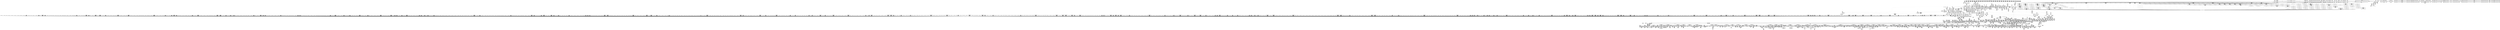 digraph {
	CE0x53c5d80 [shape=record,shape=Mrecord,label="{CE0x53c5d80|80:_i64,_:_CRE_1608,1612_|*MultipleSource*|security/apparmor/include/apparmor.h,117|*LoadInst*|security/apparmor/include/apparmor.h,117}"]
	CE0x53c94e0 [shape=record,shape=Mrecord,label="{CE0x53c94e0|80:_i64,_:_CRE_1665,1666_}"]
	CE0x53b40a0 [shape=record,shape=Mrecord,label="{CE0x53b40a0|80:_i64,_:_CRE_208,216_|*MultipleSource*|security/apparmor/include/apparmor.h,117|*LoadInst*|security/apparmor/include/apparmor.h,117}"]
	CE0x5340530 [shape=record,shape=Mrecord,label="{CE0x5340530|80:_i64,_:_CRE_1268,1269_}"]
	CE0x527f680 [shape=record,shape=Mrecord,label="{CE0x527f680|16:_%struct.vfsmount*,_24:_%struct.dentry*,_32:_%struct.inode*,_408:_%struct.cred*,_456:_i8*,_:_CRE_112,113_}"]
	CE0x52ed7a0 [shape=record,shape=Mrecord,label="{CE0x52ed7a0|i64*_getelementptr_inbounds_(_19_x_i64_,_19_x_i64_*___llvm_gcov_ctr96,_i64_0,_i64_18)|*Constant*|*SummSource*}"]
	CE0x5392fa0 [shape=record,shape=Mrecord,label="{CE0x5392fa0|0:_i16,_4:_i32,_8:_i16,_40:_%struct.super_block*,_:_SCMRE_601,602_}"]
	CE0x53e0be0 [shape=record,shape=Mrecord,label="{CE0x53e0be0|__aa_current_profile:tmp3}"]
	CE0x52cb3e0 [shape=record,shape=Mrecord,label="{CE0x52cb3e0|aa_cred_profile:do.body|*SummSource*}"]
	CE0x54403b0 [shape=record,shape=Mrecord,label="{CE0x54403b0|aa_cred_profile:tmp11|security/apparmor/include/context.h,100}"]
	CE0x53a3940 [shape=record,shape=Mrecord,label="{CE0x53a3940|mediated_filesystem:tmp4|*LoadInst*|security/apparmor/include/apparmor.h,117|*SummSource*}"]
	CE0x53afe60 [shape=record,shape=Mrecord,label="{CE0x53afe60|80:_i64,_:_CRE_720,736_|*MultipleSource*|security/apparmor/include/apparmor.h,117|*LoadInst*|security/apparmor/include/apparmor.h,117}"]
	CE0x5287ed0 [shape=record,shape=Mrecord,label="{CE0x5287ed0|common_mmap:tmp30|security/apparmor/lsm.c,485|*SummSink*}"]
	CE0x542cd50 [shape=record,shape=Mrecord,label="{CE0x542cd50|aa_cred_profile:tmp24|security/apparmor/include/context.h,100}"]
	CE0x5288400 [shape=record,shape=Mrecord,label="{CE0x5288400|common_mmap:tmp32|security/apparmor/lsm.c,485}"]
	CE0x530ab40 [shape=record,shape=Mrecord,label="{CE0x530ab40|i64*_getelementptr_inbounds_(_28_x_i64_,_28_x_i64_*___llvm_gcov_ctr87,_i64_0,_i64_1)|*Constant*}"]
	CE0x53f2a50 [shape=record,shape=Mrecord,label="{CE0x53f2a50|aa_cred_profile:tmp15|security/apparmor/include/context.h,100}"]
	CE0x5295ea0 [shape=record,shape=Mrecord,label="{CE0x5295ea0|16:_%struct.vfsmount*,_24:_%struct.dentry*,_32:_%struct.inode*,_408:_%struct.cred*,_456:_i8*,_:_CRE_125,126_}"]
	CE0x53c9e70 [shape=record,shape=Mrecord,label="{CE0x53c9e70|80:_i64,_:_CRE_1674,1675_}"]
	CE0x52cd020 [shape=record,shape=Mrecord,label="{CE0x52cd020|i1_true|*Constant*|*SummSource*}"]
	CE0x53cee90 [shape=record,shape=Mrecord,label="{CE0x53cee90|80:_i64,_:_CRE_2120,2248_|*MultipleSource*|security/apparmor/include/apparmor.h,117|*LoadInst*|security/apparmor/include/apparmor.h,117}"]
	CE0x527d120 [shape=record,shape=Mrecord,label="{CE0x527d120|16:_%struct.vfsmount*,_24:_%struct.dentry*,_32:_%struct.inode*,_408:_%struct.cred*,_456:_i8*,_:_CRE_32,40_|*MultipleSource*|Function::apparmor_mmap_file&Arg::file::|Function::common_mmap&Arg::file::|security/apparmor/lsm.c,474}"]
	CE0x53b55f0 [shape=record,shape=Mrecord,label="{CE0x53b55f0|80:_i64,_:_CRE_296,304_|*MultipleSource*|security/apparmor/include/apparmor.h,117|*LoadInst*|security/apparmor/include/apparmor.h,117}"]
	CE0x53a7880 [shape=record,shape=Mrecord,label="{CE0x53a7880|80:_i64,_:_CRE_447,448_}"]
	CE0x52ebce0 [shape=record,shape=Mrecord,label="{CE0x52ebce0|i64_19|*Constant*}"]
	CE0x52702d0 [shape=record,shape=Mrecord,label="{CE0x52702d0|i64_15|*Constant*}"]
	CE0x5353e70 [shape=record,shape=Mrecord,label="{CE0x5353e70|aa_cred_profile:lnot|security/apparmor/include/context.h,100|*SummSource*}"]
	CE0x52d4840 [shape=record,shape=Mrecord,label="{CE0x52d4840|44:_i32,_48:_i16,_128:_i8*,_:_SCMRE_40,44_|*MultipleSource*|*LoadInst*|security/apparmor/lsm.c,429|security/apparmor/include/context.h,99|Function::aa_cred_profile&Arg::cred::}"]
	CE0x5426aa0 [shape=record,shape=Mrecord,label="{CE0x5426aa0|aa_file_perm:f_path|security/apparmor/file.c,456}"]
	CE0x5357b10 [shape=record,shape=Mrecord,label="{CE0x5357b10|i64*_getelementptr_inbounds_(_2_x_i64_,_2_x_i64_*___llvm_gcov_ctr55,_i64_0,_i64_0)|*Constant*}"]
	CE0x53c7c70 [shape=record,shape=Mrecord,label="{CE0x53c7c70|80:_i64,_:_CRE_1642,1643_}"]
	CE0x525e130 [shape=record,shape=Mrecord,label="{CE0x525e130|apparmor_mmap_file:bb|*SummSource*}"]
	CE0x530e3b0 [shape=record,shape=Mrecord,label="{CE0x530e3b0|common_file_perm:tmp7|security/apparmor/lsm.c,432|*SummSink*}"]
	CE0x53af4b0 [shape=record,shape=Mrecord,label="{CE0x53af4b0|80:_i64,_:_CRE_672,680_|*MultipleSource*|security/apparmor/include/apparmor.h,117|*LoadInst*|security/apparmor/include/apparmor.h,117}"]
	CE0x53c71d0 [shape=record,shape=Mrecord,label="{CE0x53c71d0|80:_i64,_:_CRE_1632,1633_}"]
	CE0x5301880 [shape=record,shape=Mrecord,label="{CE0x5301880|GLOBAL:file_inode|*Constant*|*SummSource*}"]
	CE0x5282f70 [shape=record,shape=Mrecord,label="{CE0x5282f70|16:_%struct.vfsmount*,_24:_%struct.dentry*,_32:_%struct.inode*,_408:_%struct.cred*,_456:_i8*,_:_CRE_165,166_}"]
	CE0x52875b0 [shape=record,shape=Mrecord,label="{CE0x52875b0|i64_14|*Constant*}"]
	CE0x53cc520 [shape=record,shape=Mrecord,label="{CE0x53cc520|80:_i64,_:_CRE_1800,1804_|*MultipleSource*|security/apparmor/include/apparmor.h,117|*LoadInst*|security/apparmor/include/apparmor.h,117}"]
	CE0x52cf5d0 [shape=record,shape=Mrecord,label="{CE0x52cf5d0|aa_cred_profile:tmp|*SummSource*}"]
	CE0x5305330 [shape=record,shape=Mrecord,label="{CE0x5305330|common_file_perm:lnot|security/apparmor/lsm.c,432|*SummSource*}"]
	CE0x528f600 [shape=record,shape=Mrecord,label="{CE0x528f600|16:_%struct.vfsmount*,_24:_%struct.dentry*,_32:_%struct.inode*,_408:_%struct.cred*,_456:_i8*,_:_CRE_94,95_}"]
	CE0x53c8f90 [shape=record,shape=Mrecord,label="{CE0x53c8f90|80:_i64,_:_CRE_1660,1661_}"]
	CE0x5263e60 [shape=record,shape=Mrecord,label="{CE0x5263e60|i64*_getelementptr_inbounds_(_2_x_i64_,_2_x_i64_*___llvm_gcov_ctr95,_i64_0,_i64_1)|*Constant*|*SummSource*}"]
	CE0x52a74c0 [shape=record,shape=Mrecord,label="{CE0x52a74c0|i64_7|*Constant*}"]
	CE0x53a7990 [shape=record,shape=Mrecord,label="{CE0x53a7990|80:_i64,_:_CRE_448,449_}"]
	CE0x52a7240 [shape=record,shape=Mrecord,label="{CE0x52a7240|i64_6|*Constant*|*SummSink*}"]
	CE0x53c0a80 [shape=record,shape=Mrecord,label="{CE0x53c0a80|80:_i64,_:_CRE_1313,1314_}"]
	CE0x5303e60 [shape=record,shape=Mrecord,label="{CE0x5303e60|44:_i32,_48:_i16,_128:_i8*,_:_SCMRE_128,136_|*MultipleSource*|*LoadInst*|security/apparmor/lsm.c,429|security/apparmor/include/context.h,99|Function::aa_cred_profile&Arg::cred::}"]
	CE0x52fd750 [shape=record,shape=Mrecord,label="{CE0x52fd750|common_file_perm:lnot2|security/apparmor/lsm.c,432|*SummSink*}"]
	CE0x53e3f30 [shape=record,shape=Mrecord,label="{CE0x53e3f30|void_(i8*,_i32,_i64)*_asm_sideeffect_1:_09ud2_0A.pushsection___bug_table,_22a_22_0A2:_09.long_1b_-_2b,_$_0:c_-_2b_0A_09.word_$_1:c_,_0_0A_09.org_2b+$_2:c_0A.popsection_,_i,i,i,_dirflag_,_fpsr_,_flags_}"]
	"CONST[source:0(mediator),value:2(dynamic)][purpose:{subject}][SrcIdx:12]"
	CE0x4dea230 [shape=record,shape=Mrecord,label="{CE0x4dea230|common_mmap:entry|*SummSource*}"]
	CE0x542a470 [shape=record,shape=Mrecord,label="{CE0x542a470|aa_cred_profile:tmp21|security/apparmor/include/context.h,100}"]
	CE0x52d49c0 [shape=record,shape=Mrecord,label="{CE0x52d49c0|44:_i32,_48:_i16,_128:_i8*,_:_SCMRE_24,28_|*MultipleSource*|*LoadInst*|security/apparmor/lsm.c,429|security/apparmor/include/context.h,99|Function::aa_cred_profile&Arg::cred::}"]
	CE0x53316b0 [shape=record,shape=Mrecord,label="{CE0x53316b0|__aa_current_profile:tmp20|security/apparmor/include/context.h,138|*SummSource*}"]
	CE0x52f43a0 [shape=record,shape=Mrecord,label="{CE0x52f43a0|common_file_perm:lnot1|security/apparmor/lsm.c,432|*SummSource*}"]
	CE0x52fc880 [shape=record,shape=Mrecord,label="{CE0x52fc880|i64*_getelementptr_inbounds_(_28_x_i64_,_28_x_i64_*___llvm_gcov_ctr87,_i64_0,_i64_9)|*Constant*|*SummSource*}"]
	CE0x52a92d0 [shape=record,shape=Mrecord,label="{CE0x52a92d0|GLOBAL:common_file_perm|*Constant*|*SummSource*}"]
	CE0x533ba30 [shape=record,shape=Mrecord,label="{CE0x533ba30|common_file_perm:tmp50|security/apparmor/lsm.c,448|*SummSink*}"]
	CE0x538fda0 [shape=record,shape=Mrecord,label="{CE0x538fda0|0:_i16,_4:_i32,_8:_i16,_40:_%struct.super_block*,_:_SCMRE_569,570_}"]
	"CONST[source:0(mediator),value:2(dynamic)][purpose:{object}][SnkIdx:3]"
	CE0x53a17f0 [shape=record,shape=Mrecord,label="{CE0x53a17f0|0:_i16,_4:_i32,_8:_i16,_40:_%struct.super_block*,_:_SCMRE_960,968_|*MultipleSource*|security/apparmor/lsm.c,435|security/apparmor/include/apparmor.h,117|Function::mediated_filesystem&Arg::inode::|*LoadInst*|include/linux/fs.h,1916}"]
	CE0x53ab410 [shape=record,shape=Mrecord,label="{CE0x53ab410|80:_i64,_:_CRE_579,580_}"]
	CE0x53f13b0 [shape=record,shape=Mrecord,label="{CE0x53f13b0|i64*_getelementptr_inbounds_(_16_x_i64_,_16_x_i64_*___llvm_gcov_ctr46,_i64_0,_i64_4)|*Constant*}"]
	CE0x5297f40 [shape=record,shape=Mrecord,label="{CE0x5297f40|common_file_perm:tmp14|security/apparmor/lsm.c,432|*SummSource*}"]
	CE0x53d6370 [shape=record,shape=Mrecord,label="{CE0x53d6370|aa_cred_profile:if.end}"]
	CE0x5320810 [shape=record,shape=Mrecord,label="{CE0x5320810|file_inode:tmp3}"]
	CE0x527e340 [shape=record,shape=Mrecord,label="{CE0x527e340|16:_%struct.vfsmount*,_24:_%struct.dentry*,_32:_%struct.inode*,_408:_%struct.cred*,_456:_i8*,_:_CRE_101,102_}"]
	CE0x534be70 [shape=record,shape=Mrecord,label="{CE0x534be70|i64_12|*Constant*}"]
	CE0x533d560 [shape=record,shape=Mrecord,label="{CE0x533d560|80:_i64,_:_CRE_1223,1224_}"]
	CE0x539d830 [shape=record,shape=Mrecord,label="{CE0x539d830|0:_i16,_4:_i32,_8:_i16,_40:_%struct.super_block*,_:_SCMRE_899,900_}"]
	CE0x52f8e30 [shape=record,shape=Mrecord,label="{CE0x52f8e30|common_file_perm:tmp20|security/apparmor/lsm.c,432|*SummSink*}"]
	CE0x54240f0 [shape=record,shape=Mrecord,label="{CE0x54240f0|i64*_getelementptr_inbounds_(_2_x_i64_,_2_x_i64_*___llvm_gcov_ctr2919,_i64_0,_i64_0)|*Constant*}"]
	CE0x539fdb0 [shape=record,shape=Mrecord,label="{CE0x539fdb0|0:_i16,_4:_i32,_8:_i16,_40:_%struct.super_block*,_:_SCMRE_923,924_}"]
	CE0x53d66a0 [shape=record,shape=Mrecord,label="{CE0x53d66a0|aa_cred_profile:tmp32|security/apparmor/include/context.h,101}"]
	CE0x53123a0 [shape=record,shape=Mrecord,label="{CE0x53123a0|file_inode:tmp1|*SummSink*}"]
	CE0x53f0d80 [shape=record,shape=Mrecord,label="{CE0x53f0d80|aa_cred_profile:tmp19|security/apparmor/include/context.h,100}"]
	CE0x527b370 [shape=record,shape=Mrecord,label="{CE0x527b370|_ret_i1_%lnot,_!dbg_!15473|security/apparmor/include/apparmor.h,117|*SummSource*}"]
	CE0x5342050 [shape=record,shape=Mrecord,label="{CE0x5342050|common_file_perm:error.0}"]
	CE0x5351470 [shape=record,shape=Mrecord,label="{CE0x5351470|i32_100|*Constant*}"]
	CE0x53ade90 [shape=record,shape=Mrecord,label="{CE0x53ade90|80:_i64,_:_CRE_619,620_}"]
	CE0x53d10b0 [shape=record,shape=Mrecord,label="{CE0x53d10b0|aa_file_perm:tmp4|security/apparmor/file.c,452|*SummSource*}"]
	CE0x53c0370 [shape=record,shape=Mrecord,label="{CE0x53c0370|80:_i64,_:_CRE_1306,1307_}"]
	CE0x53300a0 [shape=record,shape=Mrecord,label="{CE0x53300a0|0:_i16,_4:_i32,_8:_i16,_40:_%struct.super_block*,_:_SCMRE_269,270_}"]
	CE0x52d7030 [shape=record,shape=Mrecord,label="{CE0x52d7030|i32_432|*Constant*|*SummSource*}"]
	CE0x5342750 [shape=record,shape=Mrecord,label="{CE0x5342750|i64*_getelementptr_inbounds_(_28_x_i64_,_28_x_i64_*___llvm_gcov_ctr87,_i64_0,_i64_26)|*Constant*|*SummSink*}"]
	CE0x5289830 [shape=record,shape=Mrecord,label="{CE0x5289830|common_mmap:mask.1|*SummSource*}"]
	CE0x52afe30 [shape=record,shape=Mrecord,label="{CE0x52afe30|i64_3|*Constant*}"]
	CE0x5331930 [shape=record,shape=Mrecord,label="{CE0x5331930|__aa_current_profile:call3|security/apparmor/include/context.h,138}"]
	CE0x53cc330 [shape=record,shape=Mrecord,label="{CE0x53cc330|80:_i64,_:_CRE_1792,1800_|*MultipleSource*|security/apparmor/include/apparmor.h,117|*LoadInst*|security/apparmor/include/apparmor.h,117}"]
	CE0x54443f0 [shape=record,shape=Mrecord,label="{CE0x54443f0|file_inode17:tmp2}"]
	"CONST[source:2(external),value:0(static)][purpose:{object}][SrcIdx:4]"
	CE0x52d9aa0 [shape=record,shape=Mrecord,label="{CE0x52d9aa0|0:_i16,_4:_i32,_8:_i16,_40:_%struct.super_block*,_:_SCMRE_163,164_}"]
	CE0x52ec5a0 [shape=record,shape=Mrecord,label="{CE0x52ec5a0|common_file_perm:tmp43|security/apparmor/lsm.c,447}"]
	CE0x53109d0 [shape=record,shape=Mrecord,label="{CE0x53109d0|common_file_perm:tmp9|security/apparmor/lsm.c,432|*SummSource*}"]
	CE0x53e6fb0 [shape=record,shape=Mrecord,label="{CE0x53e6fb0|mediated_filesystem:tobool|security/apparmor/include/apparmor.h,117}"]
	CE0x53a8ed0 [shape=record,shape=Mrecord,label="{CE0x53a8ed0|80:_i64,_:_CRE_488,496_|*MultipleSource*|security/apparmor/include/apparmor.h,117|*LoadInst*|security/apparmor/include/apparmor.h,117}"]
	CE0x52e60a0 [shape=record,shape=Mrecord,label="{CE0x52e60a0|i32_2048|*Constant*|*SummSource*}"]
	CE0x53ae3e0 [shape=record,shape=Mrecord,label="{CE0x53ae3e0|80:_i64,_:_CRE_624,625_}"]
	CE0x53a7bb0 [shape=record,shape=Mrecord,label="{CE0x53a7bb0|80:_i64,_:_CRE_450,451_}"]
	CE0x528be80 [shape=record,shape=Mrecord,label="{CE0x528be80|16:_%struct.vfsmount*,_24:_%struct.dentry*,_32:_%struct.inode*,_408:_%struct.cred*,_456:_i8*,_:_CRE_13,14_}"]
	CE0x53515f0 [shape=record,shape=Mrecord,label="{CE0x53515f0|i32_100|*Constant*|*SummSink*}"]
	CE0x52b1860 [shape=record,shape=Mrecord,label="{CE0x52b1860|common_mmap:and7|security/apparmor/lsm.c,483|*SummSource*}"]
	CE0x52ca3a0 [shape=record,shape=Mrecord,label="{CE0x52ca3a0|i64*_getelementptr_inbounds_(_28_x_i64_,_28_x_i64_*___llvm_gcov_ctr87,_i64_0,_i64_7)|*Constant*|*SummSource*}"]
	CE0x542edf0 [shape=record,shape=Mrecord,label="{CE0x542edf0|aa_cred_profile:tmp29|security/apparmor/include/context.h,100}"]
	CE0x52f5370 [shape=record,shape=Mrecord,label="{CE0x52f5370|_ret_%struct.inode*_%tmp4,_!dbg_!15470|include/linux/fs.h,1916|*SummSource*}"]
	CE0x5276ec0 [shape=record,shape=Mrecord,label="{CE0x5276ec0|%struct.file*_null|*Constant*|*SummSink*}"]
	CE0x53cc900 [shape=record,shape=Mrecord,label="{CE0x53cc900|80:_i64,_:_CRE_1816,1824_|*MultipleSource*|security/apparmor/include/apparmor.h,117|*LoadInst*|security/apparmor/include/apparmor.h,117}"]
	CE0x53a8760 [shape=record,shape=Mrecord,label="{CE0x53a8760|80:_i64,_:_CRE_461,462_}"]
	CE0x5a0afa0 [shape=record,shape=Mrecord,label="{CE0x5a0afa0|apparmor_mmap_file:call|security/apparmor/lsm.c,494|*SummSink*}"]
	CE0x542c380 [shape=record,shape=Mrecord,label="{CE0x542c380|i64_2|*Constant*}"]
	CE0x5298ae0 [shape=record,shape=Mrecord,label="{CE0x5298ae0|16:_%struct.vfsmount*,_24:_%struct.dentry*,_32:_%struct.inode*,_408:_%struct.cred*,_456:_i8*,_:_CRE_166,167_}"]
	CE0x53d0980 [shape=record,shape=Mrecord,label="{CE0x53d0980|__aa_current_profile:if.end|*SummSink*}"]
	CE0x53ef2f0 [shape=record,shape=Mrecord,label="{CE0x53ef2f0|i1_true|*Constant*}"]
	CE0x52e0cd0 [shape=record,shape=Mrecord,label="{CE0x52e0cd0|common_file_perm:tobool10|security/apparmor/lsm.c,434}"]
	CE0x52ef1c0 [shape=record,shape=Mrecord,label="{CE0x52ef1c0|common_file_perm:if.then13|*SummSink*}"]
	CE0x527e6c0 [shape=record,shape=Mrecord,label="{CE0x527e6c0|16:_%struct.vfsmount*,_24:_%struct.dentry*,_32:_%struct.inode*,_408:_%struct.cred*,_456:_i8*,_:_CRE_103,104_}"]
	CE0x53f74a0 [shape=record,shape=Mrecord,label="{CE0x53f74a0|i64*_getelementptr_inbounds_(_2_x_i64_,_2_x_i64_*___llvm_gcov_ctr12,_i64_0,_i64_0)|*Constant*}"]
	CE0x53ddd50 [shape=record,shape=Mrecord,label="{CE0x53ddd50|__aa_current_profile:tmp15|security/apparmor/include/context.h,138|*SummSource*}"]
	CE0x542cce0 [shape=record,shape=Mrecord,label="{CE0x542cce0|i64*_getelementptr_inbounds_(_16_x_i64_,_16_x_i64_*___llvm_gcov_ctr46,_i64_0,_i64_10)|*Constant*}"]
	CE0x52e9950 [shape=record,shape=Mrecord,label="{CE0x52e9950|common_file_perm:tmp39|security/apparmor/lsm.c,447}"]
	CE0x52dad60 [shape=record,shape=Mrecord,label="{CE0x52dad60|0:_i16,_4:_i32,_8:_i16,_40:_%struct.super_block*,_:_SCMRE_175,176_}"]
	CE0x53c4f90 [shape=record,shape=Mrecord,label="{CE0x53c4f90|80:_i64,_:_CRE_1392,1536_|*MultipleSource*|security/apparmor/include/apparmor.h,117|*LoadInst*|security/apparmor/include/apparmor.h,117}"]
	CE0x5390ed0 [shape=record,shape=Mrecord,label="{CE0x5390ed0|0:_i16,_4:_i32,_8:_i16,_40:_%struct.super_block*,_:_SCMRE_580,581_}"]
	CE0x52ee920 [shape=record,shape=Mrecord,label="{CE0x52ee920|common_file_perm:if.end|*SummSource*}"]
	CE0x53d12e0 [shape=record,shape=Mrecord,label="{CE0x53d12e0|__aa_current_profile:tmp13|security/apparmor/include/context.h,138}"]
	CE0x5310570 [shape=record,shape=Mrecord,label="{CE0x5310570|file_inode:tmp2|*SummSink*}"]
	CE0x539e000 [shape=record,shape=Mrecord,label="{CE0x539e000|0:_i16,_4:_i32,_8:_i16,_40:_%struct.super_block*,_:_SCMRE_904,905_}"]
	CE0x5331160 [shape=record,shape=Mrecord,label="{CE0x5331160|__aa_current_profile:tmp19|security/apparmor/include/context.h,138|*SummSource*}"]
	CE0x53bf190 [shape=record,shape=Mrecord,label="{CE0x53bf190|80:_i64,_:_CRE_1271,1272_}"]
	CE0x533fdc0 [shape=record,shape=Mrecord,label="{CE0x533fdc0|80:_i64,_:_CRE_1261,1262_}"]
	CE0x52cb470 [shape=record,shape=Mrecord,label="{CE0x52cb470|aa_cred_profile:do.body|*SummSink*}"]
	CE0x53f1420 [shape=record,shape=Mrecord,label="{CE0x53f1420|aa_cred_profile:tmp10|security/apparmor/include/context.h,100}"]
	CE0x530e920 [shape=record,shape=Mrecord,label="{CE0x530e920|aa_cred_profile:tmp9|security/apparmor/include/context.h,100|*SummSource*}"]
	CE0x52aece0 [shape=record,shape=Mrecord,label="{CE0x52aece0|common_mmap:tmp11|security/apparmor/lsm.c,475}"]
	CE0x529d2e0 [shape=record,shape=Mrecord,label="{CE0x529d2e0|16:_%struct.vfsmount*,_24:_%struct.dentry*,_32:_%struct.inode*,_408:_%struct.cred*,_456:_i8*,_:_CRE_207,208_}"]
	CE0x52e8b40 [shape=record,shape=Mrecord,label="{CE0x52e8b40|common_mmap:tmp36|security/apparmor/lsm.c,488|*SummSource*}"]
	CE0x533e220 [shape=record,shape=Mrecord,label="{CE0x533e220|80:_i64,_:_CRE_1235,1236_}"]
	CE0x5312200 [shape=record,shape=Mrecord,label="{CE0x5312200|common_file_perm:do.body|*SummSink*}"]
	CE0x5348e30 [shape=record,shape=Mrecord,label="{CE0x5348e30|aa_cred_profile:conv|security/apparmor/include/context.h,100|*SummSink*}"]
	CE0x52a0970 [shape=record,shape=Mrecord,label="{CE0x52a0970|16:_%struct.vfsmount*,_24:_%struct.dentry*,_32:_%struct.inode*,_408:_%struct.cred*,_456:_i8*,_:_CRE_324,328_|*MultipleSource*|Function::apparmor_mmap_file&Arg::file::|Function::common_mmap&Arg::file::|security/apparmor/lsm.c,474}"]
	CE0x5388a60 [shape=record,shape=Mrecord,label="{CE0x5388a60|0:_i16,_4:_i32,_8:_i16,_40:_%struct.super_block*,_:_SCMRE_376,384_|*MultipleSource*|security/apparmor/lsm.c,435|security/apparmor/include/apparmor.h,117|Function::mediated_filesystem&Arg::inode::|*LoadInst*|include/linux/fs.h,1916}"]
	CE0x5324b00 [shape=record,shape=Mrecord,label="{CE0x5324b00|aa_cred_profile:tmp28|security/apparmor/include/context.h,100|*SummSink*}"]
	CE0x52a7710 [shape=record,shape=Mrecord,label="{CE0x52a7710|common_mmap:tmp13|security/apparmor/lsm.c,477}"]
	CE0x52f2f20 [shape=record,shape=Mrecord,label="{CE0x52f2f20|get_current:tmp4|./arch/x86/include/asm/current.h,14|*SummSource*}"]
	CE0x52d2ae0 [shape=record,shape=Mrecord,label="{CE0x52d2ae0|44:_i32,_48:_i16,_128:_i8*,_:_SCMRE_32,36_|*MultipleSource*|*LoadInst*|security/apparmor/lsm.c,429|security/apparmor/include/context.h,99|Function::aa_cred_profile&Arg::cred::}"]
	CE0x52e2cb0 [shape=record,shape=Mrecord,label="{CE0x52e2cb0|common_file_perm:tmp32|security/apparmor/lsm.c,434|*SummSource*}"]
	CE0x53db690 [shape=record,shape=Mrecord,label="{CE0x53db690|i8_1|*Constant*|*SummSource*}"]
	CE0x53d50f0 [shape=record,shape=Mrecord,label="{CE0x53d50f0|__aa_current_profile:tmp10|security/apparmor/include/context.h,138}"]
	"CONST[source:0(mediator),value:2(dynamic)][purpose:{subject}][SnkIdx:1]"
	CE0x53903e0 [shape=record,shape=Mrecord,label="{CE0x53903e0|0:_i16,_4:_i32,_8:_i16,_40:_%struct.super_block*,_:_SCMRE_573,574_}"]
	CE0x530c520 [shape=record,shape=Mrecord,label="{CE0x530c520|void_(i8*,_i32,_i64)*_asm_sideeffect_1:_09ud2_0A.pushsection___bug_table,_22a_22_0A2:_09.long_1b_-_2b,_$_0:c_-_2b_0A_09.word_$_1:c_,_0_0A_09.org_2b+$_2:c_0A.popsection_,_i,i,i,_dirflag_,_fpsr_,_flags_|*SummSource*}"]
	CE0x53ac2f0 [shape=record,shape=Mrecord,label="{CE0x53ac2f0|80:_i64,_:_CRE_593,594_}"]
	CE0x5300f50 [shape=record,shape=Mrecord,label="{CE0x5300f50|0:_i16,_4:_i32,_8:_i16,_40:_%struct.super_block*,_:_SCMRE_143,144_}"]
	CE0x53c1fc0 [shape=record,shape=Mrecord,label="{CE0x53c1fc0|80:_i64,_:_CRE_1333,1334_}"]
	CE0x533ca10 [shape=record,shape=Mrecord,label="{CE0x533ca10|80:_i64,_:_CRE_1212,1213_}"]
	CE0x53c53d0 [shape=record,shape=Mrecord,label="{CE0x53c53d0|80:_i64,_:_CRE_1568,1584_|*MultipleSource*|security/apparmor/include/apparmor.h,117|*LoadInst*|security/apparmor/include/apparmor.h,117}"]
	CE0x52e4760 [shape=record,shape=Mrecord,label="{CE0x52e4760|i64_24|*Constant*}"]
	CE0x5348ca0 [shape=record,shape=Mrecord,label="{CE0x5348ca0|aa_cred_profile:conv|security/apparmor/include/context.h,100|*SummSource*}"]
	CE0x526f380 [shape=record,shape=Mrecord,label="{CE0x526f380|16:_%struct.vfsmount*,_24:_%struct.dentry*,_32:_%struct.inode*,_408:_%struct.cred*,_456:_i8*,_:_CRE_76,77_}"]
	CE0x538d3c0 [shape=record,shape=Mrecord,label="{CE0x538d3c0|0:_i16,_4:_i32,_8:_i16,_40:_%struct.super_block*,_:_SCMRE_520,528_|*MultipleSource*|security/apparmor/lsm.c,435|security/apparmor/include/apparmor.h,117|Function::mediated_filesystem&Arg::inode::|*LoadInst*|include/linux/fs.h,1916}"]
	CE0x5289000 [shape=record,shape=Mrecord,label="{CE0x5289000|common_mmap:tmp28|security/apparmor/lsm.c,484|*SummSink*}"]
	CE0x53e0d00 [shape=record,shape=Mrecord,label="{CE0x53e0d00|__aa_current_profile:tmp3|*SummSource*}"]
	CE0x53b5210 [shape=record,shape=Mrecord,label="{CE0x53b5210|80:_i64,_:_CRE_280,288_|*MultipleSource*|security/apparmor/include/apparmor.h,117|*LoadInst*|security/apparmor/include/apparmor.h,117}"]
	CE0x53c1300 [shape=record,shape=Mrecord,label="{CE0x53c1300|80:_i64,_:_CRE_1321,1322_}"]
	CE0x52e7330 [shape=record,shape=Mrecord,label="{CE0x52e7330|common_file_perm:tmp35|security/apparmor/lsm.c,436|*SummSink*}"]
	CE0x5299e60 [shape=record,shape=Mrecord,label="{CE0x5299e60|16:_%struct.vfsmount*,_24:_%struct.dentry*,_32:_%struct.inode*,_408:_%struct.cred*,_456:_i8*,_:_CRE_177,178_}"]
	CE0x53b4a50 [shape=record,shape=Mrecord,label="{CE0x53b4a50|80:_i64,_:_CRE_256,264_|*MultipleSource*|security/apparmor/include/apparmor.h,117|*LoadInst*|security/apparmor/include/apparmor.h,117}"]
	CE0x52af380 [shape=record,shape=Mrecord,label="{CE0x52af380|common_mmap:tmp12|security/apparmor/lsm.c,475|*SummSink*}"]
	CE0x5288280 [shape=record,shape=Mrecord,label="{CE0x5288280|common_mmap:tmp31|security/apparmor/lsm.c,485|*SummSource*}"]
	CE0x52dcc00 [shape=record,shape=Mrecord,label="{CE0x52dcc00|i64_17|*Constant*|*SummSink*}"]
	CE0x53e39a0 [shape=record,shape=Mrecord,label="{CE0x53e39a0|__aa_current_profile:tobool|security/apparmor/include/context.h,138|*SummSink*}"]
	CE0x529b520 [shape=record,shape=Mrecord,label="{CE0x529b520|16:_%struct.vfsmount*,_24:_%struct.dentry*,_32:_%struct.inode*,_408:_%struct.cred*,_456:_i8*,_:_CRE_190,191_}"]
	CE0x52dba80 [shape=record,shape=Mrecord,label="{CE0x52dba80|common_file_perm:cmp|security/apparmor/lsm.c,447}"]
	CE0x532c590 [shape=record,shape=Mrecord,label="{CE0x532c590|0:_i16,_4:_i32,_8:_i16,_40:_%struct.super_block*,_:_SCMRE_208,210_|*MultipleSource*|security/apparmor/lsm.c,435|security/apparmor/include/apparmor.h,117|Function::mediated_filesystem&Arg::inode::|*LoadInst*|include/linux/fs.h,1916}"]
	CE0x53a7aa0 [shape=record,shape=Mrecord,label="{CE0x53a7aa0|80:_i64,_:_CRE_449,450_}"]
	CE0x53fbc10 [shape=record,shape=Mrecord,label="{CE0x53fbc10|file_inode17:f_inode|include/linux/fs.h,1916}"]
	CE0x5287720 [shape=record,shape=Mrecord,label="{CE0x5287720|i64_14|*Constant*|*SummSink*}"]
	CE0x533cce0 [shape=record,shape=Mrecord,label="{CE0x533cce0|80:_i64,_:_CRE_1215,1216_}"]
	CE0x539cbb0 [shape=record,shape=Mrecord,label="{CE0x539cbb0|0:_i16,_4:_i32,_8:_i16,_40:_%struct.super_block*,_:_SCMRE_891,892_}"]
	CE0x5265460 [shape=record,shape=Mrecord,label="{CE0x5265460|common_mmap:lor.lhs.false|*SummSource*}"]
	CE0x5393130 [shape=record,shape=Mrecord,label="{CE0x5393130|0:_i16,_4:_i32,_8:_i16,_40:_%struct.super_block*,_:_SCMRE_602,603_}"]
	CE0x53c7a50 [shape=record,shape=Mrecord,label="{CE0x53c7a50|80:_i64,_:_CRE_1640,1641_}"]
	CE0x53b4480 [shape=record,shape=Mrecord,label="{CE0x53b4480|80:_i64,_:_CRE_224,240_|*MultipleSource*|security/apparmor/include/apparmor.h,117|*LoadInst*|security/apparmor/include/apparmor.h,117}"]
	CE0x52ad410 [shape=record,shape=Mrecord,label="{CE0x52ad410|common_mmap:tmp7|security/apparmor/lsm.c,474|*SummSource*}"]
	CE0x52ff890 [shape=record,shape=Mrecord,label="{CE0x52ff890|GLOBAL:llvm.expect.i64|*Constant*|*SummSource*}"]
	CE0x5322f90 [shape=record,shape=Mrecord,label="{CE0x5322f90|aa_cred_profile:tmp30|security/apparmor/include/context.h,100|*SummSource*}"]
	CE0x5303ac0 [shape=record,shape=Mrecord,label="{CE0x5303ac0|common_file_perm:f_security|security/apparmor/lsm.c,428}"]
	CE0x52d5280 [shape=record,shape=Mrecord,label="{CE0x52d5280|common_file_perm:tobool|security/apparmor/lsm.c,432}"]
	CE0x52cd1b0 [shape=record,shape=Mrecord,label="{CE0x52cd1b0|common_file_perm:do.body5}"]
	CE0x53cced0 [shape=record,shape=Mrecord,label="{CE0x53cced0|80:_i64,_:_CRE_1840,1848_|*MultipleSource*|security/apparmor/include/apparmor.h,117|*LoadInst*|security/apparmor/include/apparmor.h,117}"]
	CE0x52f1c20 [shape=record,shape=Mrecord,label="{CE0x52f1c20|44:_i32,_48:_i16,_128:_i8*,_:_SCMRE_96,104_|*MultipleSource*|*LoadInst*|security/apparmor/lsm.c,429|security/apparmor/include/context.h,99|Function::aa_cred_profile&Arg::cred::}"]
	CE0x5348400 [shape=record,shape=Mrecord,label="{CE0x5348400|aa_cred_profile:tmp1|*SummSink*}"]
	CE0x53a1520 [shape=record,shape=Mrecord,label="{CE0x53a1520|0:_i16,_4:_i32,_8:_i16,_40:_%struct.super_block*,_:_SCMRE_952,960_|*MultipleSource*|security/apparmor/lsm.c,435|security/apparmor/include/apparmor.h,117|Function::mediated_filesystem&Arg::inode::|*LoadInst*|include/linux/fs.h,1916}"]
	CE0x52d53f0 [shape=record,shape=Mrecord,label="{CE0x52d53f0|common_file_perm:tobool|security/apparmor/lsm.c,432|*SummSink*}"]
	CE0x527fdc0 [shape=record,shape=Mrecord,label="{CE0x527fdc0|common_mmap:if.then14}"]
	CE0x53439f0 [shape=record,shape=Mrecord,label="{CE0x53439f0|i64*_getelementptr_inbounds_(_28_x_i64_,_28_x_i64_*___llvm_gcov_ctr87,_i64_0,_i64_27)|*Constant*|*SummSource*}"]
	CE0x52e5000 [shape=record,shape=Mrecord,label="{CE0x52e5000|common_file_perm:tmp51|security/apparmor/lsm.c,447|*SummSink*}"]
	CE0x52cd090 [shape=record,shape=Mrecord,label="{CE0x52cd090|i1_true|*Constant*|*SummSink*}"]
	CE0x52f3a60 [shape=record,shape=Mrecord,label="{CE0x52f3a60|common_file_perm:tmp25|security/apparmor/lsm.c,434}"]
	CE0x52f5cd0 [shape=record,shape=Mrecord,label="{CE0x52f5cd0|0:_i16,_4:_i32,_8:_i16,_40:_%struct.super_block*,_:_SCMRE_104,112_|*MultipleSource*|security/apparmor/lsm.c,435|security/apparmor/include/apparmor.h,117|Function::mediated_filesystem&Arg::inode::|*LoadInst*|include/linux/fs.h,1916}"]
	CE0x53d3060 [shape=record,shape=Mrecord,label="{CE0x53d3060|__aa_current_profile:tmp11|security/apparmor/include/context.h,138}"]
	CE0x52deee0 [shape=record,shape=Mrecord,label="{CE0x52deee0|GLOBAL:aa_cred_profile|*Constant*}"]
	CE0x53a9aa0 [shape=record,shape=Mrecord,label="{CE0x53a9aa0|80:_i64,_:_CRE_544,552_|*MultipleSource*|security/apparmor/include/apparmor.h,117|*LoadInst*|security/apparmor/include/apparmor.h,117}"]
	CE0x5427880 [shape=record,shape=Mrecord,label="{CE0x5427880|GLOBAL:aa_path_perm|*Constant*|*SummSink*}"]
	CE0x5289470 [shape=record,shape=Mrecord,label="{CE0x5289470|i32_2|*Constant*|*SummSink*}"]
	CE0x526ced0 [shape=record,shape=Mrecord,label="{CE0x526ced0|common_mmap:tmp|*SummSource*}"]
	CE0x52eceb0 [shape=record,shape=Mrecord,label="{CE0x52eceb0|common_file_perm:tmp45|security/apparmor/lsm.c,447}"]
	CE0x527fb90 [shape=record,shape=Mrecord,label="{CE0x527fb90|common_mmap:land.lhs.true}"]
	CE0x526e200 [shape=record,shape=Mrecord,label="{CE0x526e200|16:_%struct.vfsmount*,_24:_%struct.dentry*,_32:_%struct.inode*,_408:_%struct.cred*,_456:_i8*,_:_CRE_66,67_}"]
	CE0x5397af0 [shape=record,shape=Mrecord,label="{CE0x5397af0|0:_i16,_4:_i32,_8:_i16,_40:_%struct.super_block*,_:_SCMRE_744,752_|*MultipleSource*|security/apparmor/lsm.c,435|security/apparmor/include/apparmor.h,117|Function::mediated_filesystem&Arg::inode::|*LoadInst*|include/linux/fs.h,1916}"]
	CE0x53e1780 [shape=record,shape=Mrecord,label="{CE0x53e1780|i64*_getelementptr_inbounds_(_11_x_i64_,_11_x_i64_*___llvm_gcov_ctr58,_i64_0,_i64_8)|*Constant*|*SummSource*}"]
	CE0x53c59a0 [shape=record,shape=Mrecord,label="{CE0x53c59a0|80:_i64,_:_CRE_1596,1600_|*MultipleSource*|security/apparmor/include/apparmor.h,117|*LoadInst*|security/apparmor/include/apparmor.h,117}"]
	CE0x5294da0 [shape=record,shape=Mrecord,label="{CE0x5294da0|16:_%struct.vfsmount*,_24:_%struct.dentry*,_32:_%struct.inode*,_408:_%struct.cred*,_456:_i8*,_:_CRE_115,116_}"]
	CE0x533cac0 [shape=record,shape=Mrecord,label="{CE0x533cac0|80:_i64,_:_CRE_1213,1214_}"]
	CE0x53edbc0 [shape=record,shape=Mrecord,label="{CE0x53edbc0|aa_file_perm:i_mode|security/apparmor/file.c,453|*SummSource*}"]
	CE0x530c6b0 [shape=record,shape=Mrecord,label="{CE0x530c6b0|i32_432|*Constant*|*SummSink*}"]
	CE0x53d4710 [shape=record,shape=Mrecord,label="{CE0x53d4710|__aa_current_profile:tmp9|security/apparmor/include/context.h,138|*SummSource*}"]
	CE0x52f1b70 [shape=record,shape=Mrecord,label="{CE0x52f1b70|aa_cred_profile:entry|*SummSource*}"]
	CE0x53aaec0 [shape=record,shape=Mrecord,label="{CE0x53aaec0|80:_i64,_:_CRE_574,575_}"]
	CE0x53c4930 [shape=record,shape=Mrecord,label="{CE0x53c4930|80:_i64,_:_CRE_1372,1373_}"]
	CE0x52de9c0 [shape=record,shape=Mrecord,label="{CE0x52de9c0|__aa_current_profile:tmp21|security/apparmor/include/context.h,138|*SummSink*}"]
	CE0x53efb30 [shape=record,shape=Mrecord,label="{CE0x53efb30|aa_cred_profile:tmp18|security/apparmor/include/context.h,100}"]
	CE0x5265890 [shape=record,shape=Mrecord,label="{CE0x5265890|common_mmap:flags|Function::common_mmap&Arg::flags::}"]
	CE0x5314e00 [shape=record,shape=Mrecord,label="{CE0x5314e00|%struct.aa_task_cxt*_null|*Constant*|*SummSink*}"]
	CE0x53c2510 [shape=record,shape=Mrecord,label="{CE0x53c2510|80:_i64,_:_CRE_1338,1339_}"]
	CE0x526cdc0 [shape=record,shape=Mrecord,label="{CE0x526cdc0|i64*_getelementptr_inbounds_(_19_x_i64_,_19_x_i64_*___llvm_gcov_ctr96,_i64_0,_i64_0)|*Constant*|*SummSink*}"]
	CE0x53dc960 [shape=record,shape=Mrecord,label="{CE0x53dc960|i32_138|*Constant*|*SummSource*}"]
	"CONST[source:2(external),value:0(static)][purpose:{operation}][SrcIdx:2]"
	CE0x531f450 [shape=record,shape=Mrecord,label="{CE0x531f450|0:_i16,_4:_i32,_8:_i16,_40:_%struct.super_block*,_:_SCMRE_204,205_}"]
	CE0x534eab0 [shape=record,shape=Mrecord,label="{CE0x534eab0|i64*_getelementptr_inbounds_(_16_x_i64_,_16_x_i64_*___llvm_gcov_ctr46,_i64_0,_i64_8)|*Constant*|*SummSource*}"]
	CE0x5309c10 [shape=record,shape=Mrecord,label="{CE0x5309c10|i8*_getelementptr_inbounds_(_24_x_i8_,_24_x_i8_*_.str8,_i32_0,_i32_0)|*Constant*|*SummSource*}"]
	CE0x533d450 [shape=record,shape=Mrecord,label="{CE0x533d450|80:_i64,_:_CRE_1222,1223_}"]
	CE0x52da270 [shape=record,shape=Mrecord,label="{CE0x52da270|0:_i16,_4:_i32,_8:_i16,_40:_%struct.super_block*,_:_SCMRE_168,169_}"]
	CE0x52fa930 [shape=record,shape=Mrecord,label="{CE0x52fa930|common_file_perm:lor.lhs.false23|*SummSource*}"]
	CE0x52ffa40 [shape=record,shape=Mrecord,label="{CE0x52ffa40|0:_i16,_4:_i32,_8:_i16,_40:_%struct.super_block*,_:_SCMRE_56,64_|*MultipleSource*|security/apparmor/lsm.c,435|security/apparmor/include/apparmor.h,117|Function::mediated_filesystem&Arg::inode::|*LoadInst*|include/linux/fs.h,1916}"]
	CE0x53e6630 [shape=record,shape=Mrecord,label="{CE0x53e6630|__aa_current_profile:tobool1|security/apparmor/include/context.h,138|*SummSource*}"]
	CE0x53992d0 [shape=record,shape=Mrecord,label="{CE0x53992d0|0:_i16,_4:_i32,_8:_i16,_40:_%struct.super_block*,_:_SCMRE_824,832_|*MultipleSource*|security/apparmor/lsm.c,435|security/apparmor/include/apparmor.h,117|Function::mediated_filesystem&Arg::inode::|*LoadInst*|include/linux/fs.h,1916}"]
	CE0x53b1730 [shape=record,shape=Mrecord,label="{CE0x53b1730|80:_i64,_:_CRE_32,40_|*MultipleSource*|security/apparmor/include/apparmor.h,117|*LoadInst*|security/apparmor/include/apparmor.h,117}"]
	CE0x5358760 [shape=record,shape=Mrecord,label="{CE0x5358760|aa_cred_profile:do.end|*SummSource*}"]
	CE0x5392960 [shape=record,shape=Mrecord,label="{CE0x5392960|0:_i16,_4:_i32,_8:_i16,_40:_%struct.super_block*,_:_SCMRE_597,598_}"]
	CE0x53a7110 [shape=record,shape=Mrecord,label="{CE0x53a7110|80:_i64,_:_CRE_440,441_}"]
	CE0x5288780 [shape=record,shape=Mrecord,label="{CE0x5288780|common_mmap:tmp27|security/apparmor/lsm.c,484|*SummSource*}"]
	CE0x5268200 [shape=record,shape=Mrecord,label="{CE0x5268200|common_mmap:tmp2|security/apparmor/lsm.c,474}"]
	CE0x53d3650 [shape=record,shape=Mrecord,label="{CE0x53d3650|__aa_current_profile:tmp12|security/apparmor/include/context.h,138}"]
	CE0x52ec790 [shape=record,shape=Mrecord,label="{CE0x52ec790|common_file_perm:tmp43|security/apparmor/lsm.c,447|*SummSink*}"]
	CE0x5395980 [shape=record,shape=Mrecord,label="{CE0x5395980|0:_i16,_4:_i32,_8:_i16,_40:_%struct.super_block*,_:_SCMRE_648,656_|*MultipleSource*|security/apparmor/lsm.c,435|security/apparmor/include/apparmor.h,117|Function::mediated_filesystem&Arg::inode::|*LoadInst*|include/linux/fs.h,1916}"]
	CE0x53c1630 [shape=record,shape=Mrecord,label="{CE0x53c1630|80:_i64,_:_CRE_1324,1325_}"]
	CE0x5341730 [shape=record,shape=Mrecord,label="{CE0x5341730|i64*_getelementptr_inbounds_(_28_x_i64_,_28_x_i64_*___llvm_gcov_ctr87,_i64_0,_i64_25)|*Constant*|*SummSource*}"]
	CE0x53aed70 [shape=record,shape=Mrecord,label="{CE0x53aed70|80:_i64,_:_CRE_640,648_|*MultipleSource*|security/apparmor/include/apparmor.h,117|*LoadInst*|security/apparmor/include/apparmor.h,117}"]
	CE0x52ee4b0 [shape=record,shape=Mrecord,label="{CE0x52ee4b0|common_mmap:tmp38|security/apparmor/lsm.c,489|*SummSink*}"]
	CE0x53a00d0 [shape=record,shape=Mrecord,label="{CE0x53a00d0|0:_i16,_4:_i32,_8:_i16,_40:_%struct.super_block*,_:_SCMRE_925,926_}"]
	CE0x531f980 [shape=record,shape=Mrecord,label="{CE0x531f980|_ret_%struct.inode*_%tmp4,_!dbg_!15470|include/linux/fs.h,1916|*SummSink*}"]
	CE0x527b130 [shape=record,shape=Mrecord,label="{CE0x527b130|mediated_filesystem:inode|Function::mediated_filesystem&Arg::inode::|*SummSink*}"]
	CE0x5333380 [shape=record,shape=Mrecord,label="{CE0x5333380|i64*_getelementptr_inbounds_(_11_x_i64_,_11_x_i64_*___llvm_gcov_ctr58,_i64_0,_i64_9)|*Constant*|*SummSink*}"]
	CE0x53fc620 [shape=record,shape=Mrecord,label="{CE0x53fc620|aa_cred_profile:tmp3}"]
	CE0x52a5570 [shape=record,shape=Mrecord,label="{CE0x52a5570|common_mmap:tmp6|*LoadInst*|security/apparmor/lsm.c,474|*SummSource*}"]
	CE0x52a8430 [shape=record,shape=Mrecord,label="{CE0x52a8430|common_mmap:tmp16|security/apparmor/lsm.c,477}"]
	CE0x52ae720 [shape=record,shape=Mrecord,label="{CE0x52ae720|i64*_getelementptr_inbounds_(_19_x_i64_,_19_x_i64_*___llvm_gcov_ctr96,_i64_0,_i64_5)|*Constant*|*SummSource*}"]
	CE0x52a6d90 [shape=record,shape=Mrecord,label="{CE0x52a6d90|i64_6|*Constant*}"]
	CE0x526ab20 [shape=record,shape=Mrecord,label="{CE0x526ab20|i64_1|*Constant*|*SummSink*}"]
	CE0x52ebf30 [shape=record,shape=Mrecord,label="{CE0x52ebf30|i64_19|*Constant*|*SummSink*}"]
	CE0x5293b20 [shape=record,shape=Mrecord,label="{CE0x5293b20|common_mmap:tmp4|security/apparmor/lsm.c,474|*SummSource*}"]
	CE0x54444d0 [shape=record,shape=Mrecord,label="{CE0x54444d0|file_inode17:tmp2|*SummSink*}"]
	CE0x53de3b0 [shape=record,shape=Mrecord,label="{CE0x53de3b0|aa_file_perm:uid|security/apparmor/file.c,451}"]
	CE0x539fc20 [shape=record,shape=Mrecord,label="{CE0x539fc20|0:_i16,_4:_i32,_8:_i16,_40:_%struct.super_block*,_:_SCMRE_922,923_}"]
	CE0x5345f60 [shape=record,shape=Mrecord,label="{CE0x5345f60|aa_file_perm:profile|Function::aa_file_perm&Arg::profile::|*SummSource*}"]
	CE0x52fef10 [shape=record,shape=Mrecord,label="{CE0x52fef10|i64*_getelementptr_inbounds_(_28_x_i64_,_28_x_i64_*___llvm_gcov_ctr87,_i64_0,_i64_4)|*Constant*}"]
	CE0x52939a0 [shape=record,shape=Mrecord,label="{CE0x52939a0|i64_0|*Constant*|*SummSource*}"]
	CE0x52a6380 [shape=record,shape=Mrecord,label="{CE0x52a6380|i64*_getelementptr_inbounds_(_19_x_i64_,_19_x_i64_*___llvm_gcov_ctr96,_i64_0,_i64_17)|*Constant*|*SummSource*}"]
	CE0x53c1520 [shape=record,shape=Mrecord,label="{CE0x53c1520|80:_i64,_:_CRE_1323,1324_}"]
	CE0x52cf700 [shape=record,shape=Mrecord,label="{CE0x52cf700|aa_cred_profile:tmp|*SummSink*}"]
	CE0x528ace0 [shape=record,shape=Mrecord,label="{CE0x528ace0|16:_%struct.vfsmount*,_24:_%struct.dentry*,_32:_%struct.inode*,_408:_%struct.cred*,_456:_i8*,_:_CRE_57,58_}"]
	CE0x53c3a50 [shape=record,shape=Mrecord,label="{CE0x53c3a50|80:_i64,_:_CRE_1358,1359_}"]
	CE0x53095b0 [shape=record,shape=Mrecord,label="{CE0x53095b0|common_file_perm:tmp3}"]
	CE0x53b4670 [shape=record,shape=Mrecord,label="{CE0x53b4670|80:_i64,_:_CRE_240,248_|*MultipleSource*|security/apparmor/include/apparmor.h,117|*LoadInst*|security/apparmor/include/apparmor.h,117}"]
	CE0x5340fb0 [shape=record,shape=Mrecord,label="{CE0x5340fb0|common_file_perm:tmp53|security/apparmor/lsm.c,447|*SummSource*}"]
	CE0x53b4c40 [shape=record,shape=Mrecord,label="{CE0x53b4c40|80:_i64,_:_CRE_264,268_|*MultipleSource*|security/apparmor/include/apparmor.h,117|*LoadInst*|security/apparmor/include/apparmor.h,117}"]
	CE0x53a5ac0 [shape=record,shape=Mrecord,label="{CE0x53a5ac0|80:_i64,_:_CRE_419,420_}"]
	CE0x52c9990 [shape=record,shape=Mrecord,label="{CE0x52c9990|aa_cred_profile:if.then}"]
	CE0x527a1f0 [shape=record,shape=Mrecord,label="{CE0x527a1f0|common_mmap:if.then3|*SummSource*}"]
	CE0x53e24b0 [shape=record,shape=Mrecord,label="{CE0x53e24b0|GLOBAL:current_task|Global_var:current_task|*SummSink*}"]
	CE0x53c4c60 [shape=record,shape=Mrecord,label="{CE0x53c4c60|80:_i64,_:_CRE_1375,1376_}"]
	CE0x53c2fb0 [shape=record,shape=Mrecord,label="{CE0x53c2fb0|80:_i64,_:_CRE_1348,1349_}"]
	CE0x52a64e0 [shape=record,shape=Mrecord,label="{CE0x52a64e0|i64*_getelementptr_inbounds_(_19_x_i64_,_19_x_i64_*___llvm_gcov_ctr96,_i64_0,_i64_17)|*Constant*|*SummSink*}"]
	CE0x5267220 [shape=record,shape=Mrecord,label="{CE0x5267220|16:_%struct.vfsmount*,_24:_%struct.dentry*,_32:_%struct.inode*,_408:_%struct.cred*,_456:_i8*,_:_CRE_3,4_}"]
	CE0x53ac840 [shape=record,shape=Mrecord,label="{CE0x53ac840|80:_i64,_:_CRE_598,599_}"]
	CE0x5423e80 [shape=record,shape=Mrecord,label="{CE0x5423e80|file_inode17:bb|*SummSink*}"]
	CE0x528da00 [shape=record,shape=Mrecord,label="{CE0x528da00|16:_%struct.vfsmount*,_24:_%struct.dentry*,_32:_%struct.inode*,_408:_%struct.cred*,_456:_i8*,_:_CRE_78,79_}"]
	CE0x5338000 [shape=record,shape=Mrecord,label="{CE0x5338000|i64*_getelementptr_inbounds_(_11_x_i64_,_11_x_i64_*___llvm_gcov_ctr58,_i64_0,_i64_10)|*Constant*}"]
	CE0x53aa860 [shape=record,shape=Mrecord,label="{CE0x53aa860|80:_i64,_:_CRE_568,569_}"]
	CE0x528cdb0 [shape=record,shape=Mrecord,label="{CE0x528cdb0|common_mmap:tobool13|security/apparmor/lsm.c,485|*SummSource*}"]
	CE0x53c1c90 [shape=record,shape=Mrecord,label="{CE0x53c1c90|80:_i64,_:_CRE_1330,1331_}"]
	CE0x53e1b10 [shape=record,shape=Mrecord,label="{CE0x53e1b10|__aa_current_profile:tmp15|security/apparmor/include/context.h,138}"]
	CE0x5354320 [shape=record,shape=Mrecord,label="{CE0x5354320|aa_cred_profile:conv|security/apparmor/include/context.h,100}"]
	CE0x5339de0 [shape=record,shape=Mrecord,label="{CE0x5339de0|common_file_perm:tmp46|security/apparmor/lsm.c,448|*SummSource*}"]
	CE0x525f550 [shape=record,shape=Mrecord,label="{CE0x525f550|apparmor_mmap_file:bb|*SummSink*}"]
	CE0x52709b0 [shape=record,shape=Mrecord,label="{CE0x52709b0|common_mmap:f_security|security/apparmor/lsm.c,474}"]
	CE0x534b930 [shape=record,shape=Mrecord,label="{CE0x534b930|i64*_getelementptr_inbounds_(_16_x_i64_,_16_x_i64_*___llvm_gcov_ctr46,_i64_0,_i64_7)|*Constant*|*SummSink*}"]
	CE0x52fdb00 [shape=record,shape=Mrecord,label="{CE0x52fdb00|_call_void_mcount()_#2|*SummSink*}"]
	CE0x53a7220 [shape=record,shape=Mrecord,label="{CE0x53a7220|80:_i64,_:_CRE_441,442_}"]
	CE0x53c5b90 [shape=record,shape=Mrecord,label="{CE0x53c5b90|80:_i64,_:_CRE_1600,1604_|*MultipleSource*|security/apparmor/include/apparmor.h,117|*LoadInst*|security/apparmor/include/apparmor.h,117}"]
	CE0x5392320 [shape=record,shape=Mrecord,label="{CE0x5392320|0:_i16,_4:_i32,_8:_i16,_40:_%struct.super_block*,_:_SCMRE_593,594_}"]
	CE0x5322150 [shape=record,shape=Mrecord,label="{CE0x5322150|aa_cred_profile:tmp22|security/apparmor/include/context.h,100}"]
	CE0x531ee10 [shape=record,shape=Mrecord,label="{CE0x531ee10|0:_i16,_4:_i32,_8:_i16,_40:_%struct.super_block*,_:_SCMRE_200,201_}"]
	CE0x53ca910 [shape=record,shape=Mrecord,label="{CE0x53ca910|80:_i64,_:_CRE_1684,1685_}"]
	CE0x53ac510 [shape=record,shape=Mrecord,label="{CE0x53ac510|80:_i64,_:_CRE_595,596_}"]
	CE0x52a49f0 [shape=record,shape=Mrecord,label="{CE0x52a49f0|16:_%struct.vfsmount*,_24:_%struct.dentry*,_32:_%struct.inode*,_408:_%struct.cred*,_456:_i8*,_:_CRE_488,496_|*MultipleSource*|Function::apparmor_mmap_file&Arg::file::|Function::common_mmap&Arg::file::|security/apparmor/lsm.c,474}"]
	CE0x526e580 [shape=record,shape=Mrecord,label="{CE0x526e580|16:_%struct.vfsmount*,_24:_%struct.dentry*,_32:_%struct.inode*,_408:_%struct.cred*,_456:_i8*,_:_CRE_68,69_}"]
	CE0x527de00 [shape=record,shape=Mrecord,label="{CE0x527de00|16:_%struct.vfsmount*,_24:_%struct.dentry*,_32:_%struct.inode*,_408:_%struct.cred*,_456:_i8*,_:_CRE_98,99_}"]
	CE0x526f720 [shape=record,shape=Mrecord,label="{CE0x526f720|i64*_getelementptr_inbounds_(_2_x_i64_,_2_x_i64_*___llvm_gcov_ctr95,_i64_0,_i64_1)|*Constant*|*SummSink*}"]
	CE0x52c9750 [shape=record,shape=Mrecord,label="{CE0x52c9750|aa_cred_profile:if.end|*SummSink*}"]
	CE0x52ea780 [shape=record,shape=Mrecord,label="{CE0x52ea780|common_file_perm:mode17|security/apparmor/lsm.c,447|*SummSource*}"]
	CE0x5327980 [shape=record,shape=Mrecord,label="{CE0x5327980|aa_cred_profile:tmp32|security/apparmor/include/context.h,101|*SummSink*}"]
	CE0x534a590 [shape=record,shape=Mrecord,label="{CE0x534a590|aa_cred_profile:tmp15|security/apparmor/include/context.h,100|*SummSink*}"]
	CE0x53d4210 [shape=record,shape=Mrecord,label="{CE0x53d4210|file_inode17:tmp3|*SummSource*}"]
	CE0x52ea3e0 [shape=record,shape=Mrecord,label="{CE0x52ea3e0|common_file_perm:mode17|security/apparmor/lsm.c,447}"]
	CE0x53a8ba0 [shape=record,shape=Mrecord,label="{CE0x53a8ba0|80:_i64,_:_CRE_472,480_|*MultipleSource*|security/apparmor/include/apparmor.h,117|*LoadInst*|security/apparmor/include/apparmor.h,117}"]
	CE0x542e5c0 [shape=record,shape=Mrecord,label="{CE0x542e5c0|%struct.aa_profile*_null|*Constant*}"]
	CE0x52a1970 [shape=record,shape=Mrecord,label="{CE0x52a1970|16:_%struct.vfsmount*,_24:_%struct.dentry*,_32:_%struct.inode*,_408:_%struct.cred*,_456:_i8*,_:_CRE_376,384_|*MultipleSource*|Function::apparmor_mmap_file&Arg::file::|Function::common_mmap&Arg::file::|security/apparmor/lsm.c,474}"]
	CE0x52878e0 [shape=record,shape=Mrecord,label="{CE0x52878e0|common_mmap:tmp29|security/apparmor/lsm.c,485|*SummSource*}"]
	CE0x53ac620 [shape=record,shape=Mrecord,label="{CE0x53ac620|80:_i64,_:_CRE_596,597_}"]
	CE0x534d1e0 [shape=record,shape=Mrecord,label="{CE0x534d1e0|i64*_getelementptr_inbounds_(_16_x_i64_,_16_x_i64_*___llvm_gcov_ctr46,_i64_0,_i64_10)|*Constant*|*SummSink*}"]
	CE0x53eec60 [shape=record,shape=Mrecord,label="{CE0x53eec60|_call_void_mcount()_#2}"]
	CE0x52595f0 [shape=record,shape=Mrecord,label="{CE0x52595f0|apparmor_mmap_file:entry|*SummSink*}"]
	CE0x52ac5f0 [shape=record,shape=Mrecord,label="{CE0x52ac5f0|i64_9|*Constant*|*SummSource*}"]
	CE0x53c7940 [shape=record,shape=Mrecord,label="{CE0x53c7940|80:_i64,_:_CRE_1639,1640_}"]
	CE0x53c2d90 [shape=record,shape=Mrecord,label="{CE0x53c2d90|80:_i64,_:_CRE_1346,1347_}"]
	CE0x5393db0 [shape=record,shape=Mrecord,label="{CE0x5393db0|0:_i16,_4:_i32,_8:_i16,_40:_%struct.super_block*,_:_SCMRE_610,611_}"]
	CE0x53303c0 [shape=record,shape=Mrecord,label="{CE0x53303c0|0:_i16,_4:_i32,_8:_i16,_40:_%struct.super_block*,_:_SCMRE_271,272_}"]
	CE0x5269c50 [shape=record,shape=Mrecord,label="{CE0x5269c50|apparmor_mmap_file:flags|Function::apparmor_mmap_file&Arg::flags::|*SummSink*}"]
	CE0x53cac40 [shape=record,shape=Mrecord,label="{CE0x53cac40|80:_i64,_:_CRE_1687,1688_}"]
	CE0x531d9c0 [shape=record,shape=Mrecord,label="{CE0x531d9c0|0:_i16,_4:_i32,_8:_i16,_40:_%struct.super_block*,_:_SCMRE_187,188_}"]
	CE0x53d8610 [shape=record,shape=Mrecord,label="{CE0x53d8610|__aa_current_profile:bb|*SummSink*}"]
	CE0x530a620 [shape=record,shape=Mrecord,label="{CE0x530a620|_ret_%struct.aa_profile*_%tmp34,_!dbg_!15510|security/apparmor/include/context.h,101|*SummSink*}"]
	CE0x530d4b0 [shape=record,shape=Mrecord,label="{CE0x530d4b0|common_file_perm:tmp}"]
	CE0x526f5b0 [shape=record,shape=Mrecord,label="{CE0x526f5b0|common_mmap:tmp5|security/apparmor/lsm.c,474}"]
	CE0x53c4600 [shape=record,shape=Mrecord,label="{CE0x53c4600|80:_i64,_:_CRE_1369,1370_}"]
	CE0x52cb290 [shape=record,shape=Mrecord,label="{CE0x52cb290|aa_cred_profile:do.body6|*SummSource*}"]
	CE0x52aab40 [shape=record,shape=Mrecord,label="{CE0x52aab40|i64*_getelementptr_inbounds_(_19_x_i64_,_19_x_i64_*___llvm_gcov_ctr96,_i64_0,_i64_18)|*Constant*}"]
	CE0x52670b0 [shape=record,shape=Mrecord,label="{CE0x52670b0|16:_%struct.vfsmount*,_24:_%struct.dentry*,_32:_%struct.inode*,_408:_%struct.cred*,_456:_i8*,_:_CRE_14,15_}"]
	CE0x53c21e0 [shape=record,shape=Mrecord,label="{CE0x53c21e0|80:_i64,_:_CRE_1335,1336_}"]
	CE0x53024f0 [shape=record,shape=Mrecord,label="{CE0x53024f0|common_file_perm:tmp24|security/apparmor/lsm.c,432}"]
	CE0x52a05b0 [shape=record,shape=Mrecord,label="{CE0x52a05b0|16:_%struct.vfsmount*,_24:_%struct.dentry*,_32:_%struct.inode*,_408:_%struct.cred*,_456:_i8*,_:_CRE_320,324_|*MultipleSource*|Function::apparmor_mmap_file&Arg::file::|Function::common_mmap&Arg::file::|security/apparmor/lsm.c,474}"]
	CE0x5323aa0 [shape=record,shape=Mrecord,label="{CE0x5323aa0|aa_cred_profile:tmp27|security/apparmor/include/context.h,100}"]
	CE0x5387010 [shape=record,shape=Mrecord,label="{CE0x5387010|0:_i16,_4:_i32,_8:_i16,_40:_%struct.super_block*,_:_SCMRE_306,307_}"]
	CE0x534fef0 [shape=record,shape=Mrecord,label="{CE0x534fef0|_call_void_asm_sideeffect_1:_09ud2_0A.pushsection___bug_table,_22a_22_0A2:_09.long_1b_-_2b,_$_0:c_-_2b_0A_09.word_$_1:c_,_0_0A_09.org_2b+$_2:c_0A.popsection_,_i,i,i,_dirflag_,_fpsr_,_flags_(i8*_getelementptr_inbounds_(_36_x_i8_,_36_x_i8_*_.str12,_i32_0,_i32_0),_i32_100,_i64_12)_#2,_!dbg_!15490,_!srcloc_!15493|security/apparmor/include/context.h,100|*SummSink*}"]
	CE0x5385d50 [shape=record,shape=Mrecord,label="{CE0x5385d50|0:_i16,_4:_i32,_8:_i16,_40:_%struct.super_block*,_:_SCMRE_294,295_}"]
	CE0x528e480 [shape=record,shape=Mrecord,label="{CE0x528e480|16:_%struct.vfsmount*,_24:_%struct.dentry*,_32:_%struct.inode*,_408:_%struct.cred*,_456:_i8*,_:_CRE_84,85_}"]
	"CONST[source:0(mediator),value:0(static)][purpose:{operation}][SnkIdx:0]"
	CE0x5347d00 [shape=record,shape=Mrecord,label="{CE0x5347d00|aa_cred_profile:do.body5|*SummSink*}"]
	CE0x52f3ea0 [shape=record,shape=Mrecord,label="{CE0x52f3ea0|0:_i16,_4:_i32,_8:_i16,_40:_%struct.super_block*,_:_SCMRE_72,76_|*MultipleSource*|security/apparmor/lsm.c,435|security/apparmor/include/apparmor.h,117|Function::mediated_filesystem&Arg::inode::|*LoadInst*|include/linux/fs.h,1916}"]
	CE0x52da8b0 [shape=record,shape=Mrecord,label="{CE0x52da8b0|0:_i16,_4:_i32,_8:_i16,_40:_%struct.super_block*,_:_SCMRE_172,173_}"]
	CE0x5384770 [shape=record,shape=Mrecord,label="{CE0x5384770|0:_i16,_4:_i32,_8:_i16,_40:_%struct.super_block*,_:_SCMRE_280,281_}"]
	CE0x53dcd20 [shape=record,shape=Mrecord,label="{CE0x53dcd20|i64*_getelementptr_inbounds_(_2_x_i64_,_2_x_i64_*___llvm_gcov_ctr12,_i64_0,_i64_1)|*Constant*|*SummSource*}"]
	CE0x5271b70 [shape=record,shape=Mrecord,label="{CE0x5271b70|common_mmap:if.end|*SummSink*}"]
	CE0x52e5410 [shape=record,shape=Mrecord,label="{CE0x52e5410|i64_23|*Constant*|*SummSink*}"]
	CE0x531ced0 [shape=record,shape=Mrecord,label="{CE0x531ced0|0:_i16,_4:_i32,_8:_i16,_40:_%struct.super_block*,_:_SCMRE_180,181_}"]
	CE0x52a67b0 [shape=record,shape=Mrecord,label="{CE0x52a67b0|common_mmap:tmp35|security/apparmor/lsm.c,488}"]
	CE0x5387f60 [shape=record,shape=Mrecord,label="{CE0x5387f60|0:_i16,_4:_i32,_8:_i16,_40:_%struct.super_block*,_:_SCMRE_336,344_|*MultipleSource*|security/apparmor/lsm.c,435|security/apparmor/include/apparmor.h,117|Function::mediated_filesystem&Arg::inode::|*LoadInst*|include/linux/fs.h,1916}"]
	CE0x532dcb0 [shape=record,shape=Mrecord,label="{CE0x532dcb0|0:_i16,_4:_i32,_8:_i16,_40:_%struct.super_block*,_:_SCMRE_246,247_}"]
	CE0x527a340 [shape=record,shape=Mrecord,label="{CE0x527a340|common_mmap:if.then3|*SummSink*}"]
	CE0x52f61d0 [shape=record,shape=Mrecord,label="{CE0x52f61d0|44:_i32,_48:_i16,_128:_i8*,_:_SCMRE_48,52_|*MultipleSource*|*LoadInst*|security/apparmor/lsm.c,429|security/apparmor/include/context.h,99|Function::aa_cred_profile&Arg::cred::}"]
	CE0x52f2460 [shape=record,shape=Mrecord,label="{CE0x52f2460|aa_file_perm:i_uid|security/apparmor/file.c,452}"]
	CE0x539a750 [shape=record,shape=Mrecord,label="{CE0x539a750|0:_i16,_4:_i32,_8:_i16,_40:_%struct.super_block*,_:_SCMRE_867,868_}"]
	CE0x5352020 [shape=record,shape=Mrecord,label="{CE0x5352020|0:_i16,_4:_i32,_8:_i16,_40:_%struct.super_block*,_:_SCMRE_137,138_}"]
	CE0x5385a30 [shape=record,shape=Mrecord,label="{CE0x5385a30|0:_i16,_4:_i32,_8:_i16,_40:_%struct.super_block*,_:_SCMRE_292,293_}"]
	CE0x53b2f30 [shape=record,shape=Mrecord,label="{CE0x53b2f30|80:_i64,_:_CRE_132,136_|*MultipleSource*|security/apparmor/include/apparmor.h,117|*LoadInst*|security/apparmor/include/apparmor.h,117}"]
	CE0x529f870 [shape=record,shape=Mrecord,label="{CE0x529f870|16:_%struct.vfsmount*,_24:_%struct.dentry*,_32:_%struct.inode*,_408:_%struct.cred*,_456:_i8*,_:_CRE_288,292_|*MultipleSource*|Function::apparmor_mmap_file&Arg::file::|Function::common_mmap&Arg::file::|security/apparmor/lsm.c,474}"]
	CE0x53c8e80 [shape=record,shape=Mrecord,label="{CE0x53c8e80|80:_i64,_:_CRE_1659,1660_}"]
	CE0x53a6450 [shape=record,shape=Mrecord,label="{CE0x53a6450|80:_i64,_:_CRE_428,429_}"]
	CE0x53964d0 [shape=record,shape=Mrecord,label="{CE0x53964d0|0:_i16,_4:_i32,_8:_i16,_40:_%struct.super_block*,_:_SCMRE_680,684_|*MultipleSource*|security/apparmor/lsm.c,435|security/apparmor/include/apparmor.h,117|Function::mediated_filesystem&Arg::inode::|*LoadInst*|include/linux/fs.h,1916}"]
	CE0x52d8080 [shape=record,shape=Mrecord,label="{CE0x52d8080|common_file_perm:f_cred|security/apparmor/lsm.c,429}"]
	CE0x5327320 [shape=record,shape=Mrecord,label="{CE0x5327320|file_inode:bb|*SummSource*}"]
	CE0x53c3c70 [shape=record,shape=Mrecord,label="{CE0x53c3c70|80:_i64,_:_CRE_1360,1361_}"]
	CE0x531e190 [shape=record,shape=Mrecord,label="{CE0x531e190|0:_i16,_4:_i32,_8:_i16,_40:_%struct.super_block*,_:_SCMRE_192,193_}"]
	CE0x53aee80 [shape=record,shape=Mrecord,label="{CE0x53aee80|80:_i64,_:_CRE_648,656_|*MultipleSource*|security/apparmor/include/apparmor.h,117|*LoadInst*|security/apparmor/include/apparmor.h,117}"]
	CE0x52a8300 [shape=record,shape=Mrecord,label="{CE0x52a8300|common_mmap:tmp15|security/apparmor/lsm.c,477|*SummSink*}"]
	CE0x5342150 [shape=record,shape=Mrecord,label="{CE0x5342150|common_file_perm:error.0|*SummSource*}"]
	CE0x52e0ba0 [shape=record,shape=Mrecord,label="{CE0x52e0ba0|%struct.vfsmount*_null|*Constant*|*SummSource*}"]
	CE0x52d8fb0 [shape=record,shape=Mrecord,label="{CE0x52d8fb0|0:_i16,_4:_i32,_8:_i16,_40:_%struct.super_block*,_:_SCMRE_156,157_}"]
	CE0x529d4a0 [shape=record,shape=Mrecord,label="{CE0x529d4a0|16:_%struct.vfsmount*,_24:_%struct.dentry*,_32:_%struct.inode*,_408:_%struct.cred*,_456:_i8*,_:_CRE_208,209_}"]
	CE0x53d2b90 [shape=record,shape=Mrecord,label="{CE0x53d2b90|aa_file_perm:call|security/apparmor/file.c,452|*SummSource*}"]
	CE0x538c350 [shape=record,shape=Mrecord,label="{CE0x538c350|0:_i16,_4:_i32,_8:_i16,_40:_%struct.super_block*,_:_SCMRE_487,488_}"]
	CE0x53ede90 [shape=record,shape=Mrecord,label="{CE0x53ede90|aa_file_perm:tmp6|security/apparmor/file.c,453}"]
	CE0x539f770 [shape=record,shape=Mrecord,label="{CE0x539f770|0:_i16,_4:_i32,_8:_i16,_40:_%struct.super_block*,_:_SCMRE_919,920_}"]
	CE0x52f9a90 [shape=record,shape=Mrecord,label="{CE0x52f9a90|44:_i32,_48:_i16,_128:_i8*,_:_SCMRE_144,152_|*MultipleSource*|*LoadInst*|security/apparmor/lsm.c,429|security/apparmor/include/context.h,99|Function::aa_cred_profile&Arg::cred::}"]
	CE0x53de8a0 [shape=record,shape=Mrecord,label="{CE0x53de8a0|__aa_current_profile:tmp7|security/apparmor/include/context.h,138}"]
	CE0x52cd690 [shape=record,shape=Mrecord,label="{CE0x52cd690|0:_i16,_4:_i32,_8:_i16,_40:_%struct.super_block*,_:_SCMRE_76,80_|*MultipleSource*|security/apparmor/lsm.c,435|security/apparmor/include/apparmor.h,117|Function::mediated_filesystem&Arg::inode::|*LoadInst*|include/linux/fs.h,1916}"]
	CE0x5313890 [shape=record,shape=Mrecord,label="{CE0x5313890|common_file_perm:do.end|*SummSink*}"]
	CE0x52d0f80 [shape=record,shape=Mrecord,label="{CE0x52d0f80|aa_cred_profile:lor.rhs|*SummSource*}"]
	CE0x529e2a0 [shape=record,shape=Mrecord,label="{CE0x529e2a0|16:_%struct.vfsmount*,_24:_%struct.dentry*,_32:_%struct.inode*,_408:_%struct.cred*,_456:_i8*,_:_CRE_216,224_|*MultipleSource*|Function::apparmor_mmap_file&Arg::file::|Function::common_mmap&Arg::file::|security/apparmor/lsm.c,474}"]
	CE0x53ad3f0 [shape=record,shape=Mrecord,label="{CE0x53ad3f0|80:_i64,_:_CRE_609,610_}"]
	CE0x52da400 [shape=record,shape=Mrecord,label="{CE0x52da400|0:_i16,_4:_i32,_8:_i16,_40:_%struct.super_block*,_:_SCMRE_169,170_}"]
	CE0x53c6d90 [shape=record,shape=Mrecord,label="{CE0x53c6d90|80:_i64,_:_CRE_1628,1629_}"]
	CE0x531f770 [shape=record,shape=Mrecord,label="{CE0x531f770|0:_i16,_4:_i32,_8:_i16,_40:_%struct.super_block*,_:_SCMRE_206,207_}"]
	CE0x5355980 [shape=record,shape=Mrecord,label="{CE0x5355980|0:_i16,_4:_i32,_8:_i16,_40:_%struct.super_block*,_:_SCMRE_4,8_|*MultipleSource*|security/apparmor/lsm.c,435|security/apparmor/include/apparmor.h,117|Function::mediated_filesystem&Arg::inode::|*LoadInst*|include/linux/fs.h,1916}"]
	CE0x53e0e20 [shape=record,shape=Mrecord,label="{CE0x53e0e20|__aa_current_profile:tmp3|*SummSink*}"]
	CE0x5395f70 [shape=record,shape=Mrecord,label="{CE0x5395f70|0:_i16,_4:_i32,_8:_i16,_40:_%struct.super_block*,_:_SCMRE_664,672_|*MultipleSource*|security/apparmor/lsm.c,435|security/apparmor/include/apparmor.h,117|Function::mediated_filesystem&Arg::inode::|*LoadInst*|include/linux/fs.h,1916}"]
	CE0x538a7f0 [shape=record,shape=Mrecord,label="{CE0x538a7f0|0:_i16,_4:_i32,_8:_i16,_40:_%struct.super_block*,_:_SCMRE_464,472_|*MultipleSource*|security/apparmor/lsm.c,435|security/apparmor/include/apparmor.h,117|Function::mediated_filesystem&Arg::inode::|*LoadInst*|include/linux/fs.h,1916}"]
	CE0x534b0c0 [shape=record,shape=Mrecord,label="{CE0x534b0c0|aa_cred_profile:tmp17|security/apparmor/include/context.h,100|*SummSink*}"]
	CE0x539c570 [shape=record,shape=Mrecord,label="{CE0x539c570|0:_i16,_4:_i32,_8:_i16,_40:_%struct.super_block*,_:_SCMRE_887,888_}"]
	CE0x5387330 [shape=record,shape=Mrecord,label="{CE0x5387330|0:_i16,_4:_i32,_8:_i16,_40:_%struct.super_block*,_:_SCMRE_308,309_}"]
	CE0x5427dc0 [shape=record,shape=Mrecord,label="{CE0x5427dc0|aa_path_perm:op|Function::aa_path_perm&Arg::op::|*SummSource*}"]
	CE0x52acb30 [shape=record,shape=Mrecord,label="{CE0x52acb30|common_mmap:tobool1|security/apparmor/lsm.c,474|*SummSink*}"]
	CE0x5397540 [shape=record,shape=Mrecord,label="{CE0x5397540|0:_i16,_4:_i32,_8:_i16,_40:_%struct.super_block*,_:_SCMRE_728,736_|*MultipleSource*|security/apparmor/lsm.c,435|security/apparmor/include/apparmor.h,117|Function::mediated_filesystem&Arg::inode::|*LoadInst*|include/linux/fs.h,1916}"]
	CE0x52ed0f0 [shape=record,shape=Mrecord,label="{CE0x52ed0f0|common_file_perm:tmp45|security/apparmor/lsm.c,447|*SummSource*}"]
	CE0x52e5360 [shape=record,shape=Mrecord,label="{CE0x52e5360|i64_23|*Constant*|*SummSource*}"]
	CE0x53cd880 [shape=record,shape=Mrecord,label="{CE0x53cd880|80:_i64,_:_CRE_1873,1874_}"]
	CE0x53ae0b0 [shape=record,shape=Mrecord,label="{CE0x53ae0b0|80:_i64,_:_CRE_621,622_}"]
	CE0x53e3ec0 [shape=record,shape=Mrecord,label="{CE0x53e3ec0|i8*_getelementptr_inbounds_(_36_x_i8_,_36_x_i8_*_.str12,_i32_0,_i32_0)|*Constant*}"]
	CE0x526eac0 [shape=record,shape=Mrecord,label="{CE0x526eac0|16:_%struct.vfsmount*,_24:_%struct.dentry*,_32:_%struct.inode*,_408:_%struct.cred*,_456:_i8*,_:_CRE_71,72_}"]
	CE0x53e0670 [shape=record,shape=Mrecord,label="{CE0x53e0670|__aa_current_profile:if.then}"]
	CE0x5389a80 [shape=record,shape=Mrecord,label="{CE0x5389a80|0:_i16,_4:_i32,_8:_i16,_40:_%struct.super_block*,_:_SCMRE_424,432_|*MultipleSource*|security/apparmor/lsm.c,435|security/apparmor/include/apparmor.h,117|Function::mediated_filesystem&Arg::inode::|*LoadInst*|include/linux/fs.h,1916}"]
	CE0x53fd3b0 [shape=record,shape=Mrecord,label="{CE0x53fd3b0|file_inode17:entry|*SummSink*}"]
	CE0x53ae1c0 [shape=record,shape=Mrecord,label="{CE0x53ae1c0|80:_i64,_:_CRE_622,623_}"]
	CE0x527f8a0 [shape=record,shape=Mrecord,label="{CE0x527f8a0|%struct.file*_null|*Constant*|*SummSource*}"]
	CE0x52f1a30 [shape=record,shape=Mrecord,label="{CE0x52f1a30|GLOBAL:aa_cred_profile|*Constant*|*SummSink*}"]
	CE0x53d4060 [shape=record,shape=Mrecord,label="{CE0x53d4060|file_inode17:tmp3}"]
	CE0x5311280 [shape=record,shape=Mrecord,label="{CE0x5311280|common_file_perm:do.cond}"]
	CE0x53dbea0 [shape=record,shape=Mrecord,label="{CE0x53dbea0|_call_void_lockdep_rcu_suspicious(i8*_getelementptr_inbounds_(_36_x_i8_,_36_x_i8_*_.str12,_i32_0,_i32_0),_i32_138,_i8*_getelementptr_inbounds_(_45_x_i8_,_45_x_i8_*_.str14,_i32_0,_i32_0))_#7,_!dbg_!15483|security/apparmor/include/context.h,138|*SummSink*}"]
	CE0x53d1040 [shape=record,shape=Mrecord,label="{CE0x53d1040|aa_file_perm:tmp4|security/apparmor/file.c,452}"]
	CE0x52f4c80 [shape=record,shape=Mrecord,label="{CE0x52f4c80|file_inode:entry|*SummSink*}"]
	CE0x5427480 [shape=record,shape=Mrecord,label="{CE0x5427480|aa_file_perm:call2|security/apparmor/file.c,456|*SummSink*}"]
	CE0x53a6670 [shape=record,shape=Mrecord,label="{CE0x53a6670|80:_i64,_:_CRE_430,431_}"]
	CE0x52a39f0 [shape=record,shape=Mrecord,label="{CE0x52a39f0|16:_%struct.vfsmount*,_24:_%struct.dentry*,_32:_%struct.inode*,_408:_%struct.cred*,_456:_i8*,_:_CRE_440,448_|*MultipleSource*|Function::apparmor_mmap_file&Arg::file::|Function::common_mmap&Arg::file::|security/apparmor/lsm.c,474}"]
	CE0x53c2840 [shape=record,shape=Mrecord,label="{CE0x53c2840|80:_i64,_:_CRE_1341,1342_}"]
	CE0x5347bd0 [shape=record,shape=Mrecord,label="{CE0x5347bd0|aa_cred_profile:do.body5|*SummSource*}"]
	CE0x52f4820 [shape=record,shape=Mrecord,label="{CE0x52f4820|aa_file_perm:tmp|*SummSink*}"]
	CE0x538fa80 [shape=record,shape=Mrecord,label="{CE0x538fa80|0:_i16,_4:_i32,_8:_i16,_40:_%struct.super_block*,_:_SCMRE_567,568_}"]
	CE0x53c1740 [shape=record,shape=Mrecord,label="{CE0x53c1740|80:_i64,_:_CRE_1325,1326_}"]
	CE0x532f290 [shape=record,shape=Mrecord,label="{CE0x532f290|0:_i16,_4:_i32,_8:_i16,_40:_%struct.super_block*,_:_SCMRE_260,261_}"]
	CE0x538fc10 [shape=record,shape=Mrecord,label="{CE0x538fc10|0:_i16,_4:_i32,_8:_i16,_40:_%struct.super_block*,_:_SCMRE_568,569_}"]
	CE0x4e19260 [shape=record,shape=Mrecord,label="{CE0x4e19260|common_mmap:file|Function::common_mmap&Arg::file::}"]
	CE0x5294f60 [shape=record,shape=Mrecord,label="{CE0x5294f60|16:_%struct.vfsmount*,_24:_%struct.dentry*,_32:_%struct.inode*,_408:_%struct.cred*,_456:_i8*,_:_CRE_116,117_}"]
	CE0x5301080 [shape=record,shape=Mrecord,label="{CE0x5301080|aa_cred_profile:tmp2}"]
	CE0x52a9da0 [shape=record,shape=Mrecord,label="{CE0x52a9da0|common_file_perm:file|Function::common_file_perm&Arg::file::|*SummSource*}"]
	CE0x53911f0 [shape=record,shape=Mrecord,label="{CE0x53911f0|0:_i16,_4:_i32,_8:_i16,_40:_%struct.super_block*,_:_SCMRE_582,583_}"]
	CE0x53059b0 [shape=record,shape=Mrecord,label="{CE0x53059b0|i64*_getelementptr_inbounds_(_28_x_i64_,_28_x_i64_*___llvm_gcov_ctr87,_i64_0,_i64_1)|*Constant*|*SummSource*}"]
	CE0x5292bb0 [shape=record,shape=Mrecord,label="{CE0x5292bb0|common_mmap:if.end16|*SummSource*}"]
	CE0x52e45f0 [shape=record,shape=Mrecord,label="{CE0x52e45f0|common_file_perm:and|security/apparmor/lsm.c,448|*SummSink*}"]
	CE0x534e460 [shape=record,shape=Mrecord,label="{CE0x534e460|aa_cred_profile:tmp19|security/apparmor/include/context.h,100|*SummSource*}"]
	CE0x53a0580 [shape=record,shape=Mrecord,label="{CE0x53a0580|0:_i16,_4:_i32,_8:_i16,_40:_%struct.super_block*,_:_SCMRE_928,929_}"]
	CE0x53156a0 [shape=record,shape=Mrecord,label="{CE0x53156a0|0:_i16,_4:_i32,_8:_i16,_40:_%struct.super_block*,_:_SCMRE_145,146_}"]
	CE0x52ce520 [shape=record,shape=Mrecord,label="{CE0x52ce520|common_file_perm:tmp12|security/apparmor/lsm.c,432|*SummSink*}"]
	CE0x5268270 [shape=record,shape=Mrecord,label="{CE0x5268270|common_mmap:tmp2|security/apparmor/lsm.c,474|*SummSource*}"]
	CE0x53a22f0 [shape=record,shape=Mrecord,label="{CE0x53a22f0|0:_i16,_4:_i32,_8:_i16,_40:_%struct.super_block*,_:_SCMRE_978,979_}"]
	CE0x5268c80 [shape=record,shape=Mrecord,label="{CE0x5268c80|_ret_i32_%retval.0,_!dbg_!15500|security/apparmor/lsm.c,489|*SummSink*}"]
	CE0x5281df0 [shape=record,shape=Mrecord,label="{CE0x5281df0|16:_%struct.vfsmount*,_24:_%struct.dentry*,_32:_%struct.inode*,_408:_%struct.cred*,_456:_i8*,_:_CRE_155,156_}"]
	CE0x53096a0 [shape=record,shape=Mrecord,label="{CE0x53096a0|mediated_filesystem:i_sb|security/apparmor/include/apparmor.h,117|*SummSink*}"]
	CE0x52a21b0 [shape=record,shape=Mrecord,label="{CE0x52a21b0|16:_%struct.vfsmount*,_24:_%struct.dentry*,_32:_%struct.inode*,_408:_%struct.cred*,_456:_i8*,_:_CRE_396,400_|*MultipleSource*|Function::apparmor_mmap_file&Arg::file::|Function::common_mmap&Arg::file::|security/apparmor/lsm.c,474}"]
	CE0x529a720 [shape=record,shape=Mrecord,label="{CE0x529a720|16:_%struct.vfsmount*,_24:_%struct.dentry*,_32:_%struct.inode*,_408:_%struct.cred*,_456:_i8*,_:_CRE_182,183_}"]
	CE0x526f9f0 [shape=record,shape=Mrecord,label="{CE0x526f9f0|i32_14|*Constant*|*SummSource*}"]
	CE0x539e960 [shape=record,shape=Mrecord,label="{CE0x539e960|0:_i16,_4:_i32,_8:_i16,_40:_%struct.super_block*,_:_SCMRE_910,911_}"]
	CE0x53a42b0 [shape=record,shape=Mrecord,label="{CE0x53a42b0|80:_i64,_:_CRE_396,397_}"]
	CE0x52a57b0 [shape=record,shape=Mrecord,label="{CE0x52a57b0|common_mmap:tmp6|*LoadInst*|security/apparmor/lsm.c,474|*SummSink*}"]
	CE0x5315b20 [shape=record,shape=Mrecord,label="{CE0x5315b20|common_file_perm:if.end28}"]
	CE0x532ce70 [shape=record,shape=Mrecord,label="{CE0x532ce70|0:_i16,_4:_i32,_8:_i16,_40:_%struct.super_block*,_:_SCMRE_232,236_|*MultipleSource*|security/apparmor/lsm.c,435|security/apparmor/include/apparmor.h,117|Function::mediated_filesystem&Arg::inode::|*LoadInst*|include/linux/fs.h,1916}"]
	CE0x527e180 [shape=record,shape=Mrecord,label="{CE0x527e180|16:_%struct.vfsmount*,_24:_%struct.dentry*,_32:_%struct.inode*,_408:_%struct.cred*,_456:_i8*,_:_CRE_100,101_}"]
	CE0x52dc350 [shape=record,shape=Mrecord,label="{CE0x52dc350|i64_18|*Constant*|*SummSource*}"]
	CE0x533a120 [shape=record,shape=Mrecord,label="{CE0x533a120|common_file_perm:tmp47|security/apparmor/lsm.c,448}"]
	CE0x53b36f0 [shape=record,shape=Mrecord,label="{CE0x53b36f0|80:_i64,_:_CRE_160,176_|*MultipleSource*|security/apparmor/include/apparmor.h,117|*LoadInst*|security/apparmor/include/apparmor.h,117}"]
	CE0x5302b80 [shape=record,shape=Mrecord,label="{CE0x5302b80|i32_14|*Constant*}"]
	CE0x53caf70 [shape=record,shape=Mrecord,label="{CE0x53caf70|80:_i64,_:_CRE_1704,1712_|*MultipleSource*|security/apparmor/include/apparmor.h,117|*LoadInst*|security/apparmor/include/apparmor.h,117}"]
	CE0x5309120 [shape=record,shape=Mrecord,label="{CE0x5309120|aa_cred_profile:tmp5|security/apparmor/include/context.h,99}"]
	CE0x527fcb0 [shape=record,shape=Mrecord,label="{CE0x527fcb0|common_mmap:if.end11|*SummSource*}"]
	CE0x52ec610 [shape=record,shape=Mrecord,label="{CE0x52ec610|common_file_perm:tmp43|security/apparmor/lsm.c,447|*SummSource*}"]
	CE0x5298570 [shape=record,shape=Mrecord,label="{CE0x5298570|aa_cred_profile:tmp12|security/apparmor/include/context.h,100|*SummSource*}"]
	CE0x53cf270 [shape=record,shape=Mrecord,label="{CE0x53cf270|80:_i64,_:_CRE_2256,2264_|*MultipleSource*|security/apparmor/include/apparmor.h,117|*LoadInst*|security/apparmor/include/apparmor.h,117}"]
	CE0x52fc710 [shape=record,shape=Mrecord,label="{CE0x52fc710|common_file_perm:tmp18|security/apparmor/lsm.c,432|*SummSink*}"]
	CE0x53869d0 [shape=record,shape=Mrecord,label="{CE0x53869d0|0:_i16,_4:_i32,_8:_i16,_40:_%struct.super_block*,_:_SCMRE_302,303_}"]
	CE0x52db710 [shape=record,shape=Mrecord,label="{CE0x52db710|common_file_perm:mode|security/apparmor/lsm.c,447|*SummSink*}"]
	CE0x53cb5a0 [shape=record,shape=Mrecord,label="{CE0x53cb5a0|80:_i64,_:_CRE_1728,1736_|*MultipleSource*|security/apparmor/include/apparmor.h,117|*LoadInst*|security/apparmor/include/apparmor.h,117}"]
	CE0x52dd100 [shape=record,shape=Mrecord,label="{CE0x52dd100|GLOBAL:mediated_filesystem|*Constant*}"]
	CE0x538b1b0 [shape=record,shape=Mrecord,label="{CE0x538b1b0|0:_i16,_4:_i32,_8:_i16,_40:_%struct.super_block*,_:_SCMRE_475,476_}"]
	CE0x52d9c30 [shape=record,shape=Mrecord,label="{CE0x52d9c30|0:_i16,_4:_i32,_8:_i16,_40:_%struct.super_block*,_:_SCMRE_164,165_}"]
	CE0x52f6bb0 [shape=record,shape=Mrecord,label="{CE0x52f6bb0|0:_i16,_4:_i32,_8:_i16,_40:_%struct.super_block*,_:_SCMRE_112,120_|*MultipleSource*|security/apparmor/lsm.c,435|security/apparmor/include/apparmor.h,117|Function::mediated_filesystem&Arg::inode::|*LoadInst*|include/linux/fs.h,1916}"]
	CE0x539f2c0 [shape=record,shape=Mrecord,label="{CE0x539f2c0|0:_i16,_4:_i32,_8:_i16,_40:_%struct.super_block*,_:_SCMRE_916,917_}"]
	CE0x53d2d10 [shape=record,shape=Mrecord,label="{CE0x53d2d10|aa_file_perm:call|security/apparmor/file.c,452|*SummSink*}"]
	CE0x5295ae0 [shape=record,shape=Mrecord,label="{CE0x5295ae0|16:_%struct.vfsmount*,_24:_%struct.dentry*,_32:_%struct.inode*,_408:_%struct.cred*,_456:_i8*,_:_CRE_123,124_}"]
	CE0x539bc10 [shape=record,shape=Mrecord,label="{CE0x539bc10|0:_i16,_4:_i32,_8:_i16,_40:_%struct.super_block*,_:_SCMRE_881,882_}"]
	CE0x533def0 [shape=record,shape=Mrecord,label="{CE0x533def0|80:_i64,_:_CRE_1232,1233_}"]
	CE0x533d670 [shape=record,shape=Mrecord,label="{CE0x533d670|80:_i64,_:_CRE_1224,1225_}"]
	CE0x533a310 [shape=record,shape=Mrecord,label="{CE0x533a310|common_file_perm:tmp47|security/apparmor/lsm.c,448|*SummSink*}"]
	CE0x53c30c0 [shape=record,shape=Mrecord,label="{CE0x53c30c0|80:_i64,_:_CRE_1349,1350_}"]
	CE0x5302df0 [shape=record,shape=Mrecord,label="{CE0x5302df0|aa_cred_profile:profile|security/apparmor/include/context.h,100|*SummSink*}"]
	CE0x52cb5f0 [shape=record,shape=Mrecord,label="{CE0x52cb5f0|common_file_perm:lnot|security/apparmor/lsm.c,432|*SummSink*}"]
	CE0x534e240 [shape=record,shape=Mrecord,label="{CE0x534e240|aa_cred_profile:tmp19|security/apparmor/include/context.h,100}"]
	CE0x538f5d0 [shape=record,shape=Mrecord,label="{CE0x538f5d0|0:_i16,_4:_i32,_8:_i16,_40:_%struct.super_block*,_:_SCMRE_564,565_}"]
	CE0x5358c30 [shape=record,shape=Mrecord,label="{CE0x5358c30|0:_i16,_4:_i32,_8:_i16,_40:_%struct.super_block*,_:_SCMRE_153,154_}"]
	CE0x53ab960 [shape=record,shape=Mrecord,label="{CE0x53ab960|80:_i64,_:_CRE_584,585_}"]
	CE0x527f140 [shape=record,shape=Mrecord,label="{CE0x527f140|16:_%struct.vfsmount*,_24:_%struct.dentry*,_32:_%struct.inode*,_408:_%struct.cred*,_456:_i8*,_:_CRE_109,110_}"]
	CE0x5396220 [shape=record,shape=Mrecord,label="{CE0x5396220|0:_i16,_4:_i32,_8:_i16,_40:_%struct.super_block*,_:_SCMRE_672,680_|*MultipleSource*|security/apparmor/lsm.c,435|security/apparmor/include/apparmor.h,117|Function::mediated_filesystem&Arg::inode::|*LoadInst*|include/linux/fs.h,1916}"]
	CE0x53c2730 [shape=record,shape=Mrecord,label="{CE0x53c2730|80:_i64,_:_CRE_1340,1341_}"]
	CE0x52dfee0 [shape=record,shape=Mrecord,label="{CE0x52dfee0|GLOBAL:__aa_current_profile|*Constant*|*SummSink*}"]
	CE0x5308c60 [shape=record,shape=Mrecord,label="{CE0x5308c60|i64_3|*Constant*}"]
	CE0x528e800 [shape=record,shape=Mrecord,label="{CE0x528e800|16:_%struct.vfsmount*,_24:_%struct.dentry*,_32:_%struct.inode*,_408:_%struct.cred*,_456:_i8*,_:_CRE_86,87_}"]
	CE0x4e18d00 [shape=record,shape=Mrecord,label="{CE0x4e18d00|common_mmap:entry|*SummSink*}"]
	CE0x52f2240 [shape=record,shape=Mrecord,label="{CE0x52f2240|common_file_perm:tmp4|*LoadInst*|security/apparmor/lsm.c,428|*SummSource*}"]
	CE0x53edf00 [shape=record,shape=Mrecord,label="{CE0x53edf00|aa_file_perm:tmp6|security/apparmor/file.c,453|*SummSource*}"]
	CE0x52fed40 [shape=record,shape=Mrecord,label="{CE0x52fed40|GLOBAL:__aa_current_profile.__warned|Global_var:__aa_current_profile.__warned}"]
	CE0x5280770 [shape=record,shape=Mrecord,label="{CE0x5280770|common_mmap:tmp31|security/apparmor/lsm.c,485|*SummSink*}"]
	CE0x52fbd90 [shape=record,shape=Mrecord,label="{CE0x52fbd90|_ret_%struct.aa_profile*_%tmp34,_!dbg_!15510|security/apparmor/include/context.h,101}"]
	CE0x53b5db0 [shape=record,shape=Mrecord,label="{CE0x53b5db0|80:_i64,_:_CRE_328,336_|*MultipleSource*|security/apparmor/include/apparmor.h,117|*LoadInst*|security/apparmor/include/apparmor.h,117}"]
	CE0x5303910 [shape=record,shape=Mrecord,label="{CE0x5303910|i32_0|*Constant*}"]
	CE0x52dc1e0 [shape=record,shape=Mrecord,label="{CE0x52dc1e0|i64_18|*Constant*}"]
	CE0x5266740 [shape=record,shape=Mrecord,label="{CE0x5266740|apparmor_mmap_file:tmp3|*SummSink*}"]
	CE0x5306820 [shape=record,shape=Mrecord,label="{CE0x5306820|mediated_filesystem:tmp3|*SummSink*}"]
	CE0x538a290 [shape=record,shape=Mrecord,label="{CE0x538a290|0:_i16,_4:_i32,_8:_i16,_40:_%struct.super_block*,_:_SCMRE_448,456_|*MultipleSource*|security/apparmor/lsm.c,435|security/apparmor/include/apparmor.h,117|Function::mediated_filesystem&Arg::inode::|*LoadInst*|include/linux/fs.h,1916}"]
	CE0x52d04c0 [shape=record,shape=Mrecord,label="{CE0x52d04c0|common_file_perm:tmp21|security/apparmor/lsm.c,432|*SummSource*}"]
	CE0x53d82c0 [shape=record,shape=Mrecord,label="{CE0x53d82c0|aa_cred_profile:do.body}"]
	CE0x533aa30 [shape=record,shape=Mrecord,label="{CE0x533aa30|common_file_perm:tmp49|security/apparmor/lsm.c,448}"]
	CE0x528e9c0 [shape=record,shape=Mrecord,label="{CE0x528e9c0|16:_%struct.vfsmount*,_24:_%struct.dentry*,_32:_%struct.inode*,_408:_%struct.cred*,_456:_i8*,_:_CRE_87,88_}"]
	CE0x53c80b0 [shape=record,shape=Mrecord,label="{CE0x53c80b0|80:_i64,_:_CRE_1646,1647_}"]
	CE0x52a7610 [shape=record,shape=Mrecord,label="{CE0x52a7610|i64_7|*Constant*|*SummSink*}"]
	CE0x52a94f0 [shape=record,shape=Mrecord,label="{CE0x52a94f0|common_file_perm:entry|*SummSource*}"]
	CE0x53fbcd0 [shape=record,shape=Mrecord,label="{CE0x53fbcd0|file_inode17:tmp4|*LoadInst*|include/linux/fs.h,1916}"]
	CE0x539c700 [shape=record,shape=Mrecord,label="{CE0x539c700|0:_i16,_4:_i32,_8:_i16,_40:_%struct.super_block*,_:_SCMRE_888,889_}"]
	CE0x542ab20 [shape=record,shape=Mrecord,label="{CE0x542ab20|aa_cred_profile:tmp7|security/apparmor/include/context.h,100}"]
	CE0x5424d50 [shape=record,shape=Mrecord,label="{CE0x5424d50|aa_cred_profile:tmp25|security/apparmor/include/context.h,100}"]
	CE0x542f040 [shape=record,shape=Mrecord,label="{CE0x542f040|aa_cred_profile:tmp1}"]
	CE0x5425b00 [shape=record,shape=Mrecord,label="{CE0x5425b00|aa_cred_profile:tmp14|security/apparmor/include/context.h,100}"]
	CE0x52b30c0 [shape=record,shape=Mrecord,label="{CE0x52b30c0|common_mmap:tmp24|security/apparmor/lsm.c,483|*SummSource*}"]
	CE0x5397290 [shape=record,shape=Mrecord,label="{CE0x5397290|0:_i16,_4:_i32,_8:_i16,_40:_%struct.super_block*,_:_SCMRE_712,728_|*MultipleSource*|security/apparmor/lsm.c,435|security/apparmor/include/apparmor.h,117|Function::mediated_filesystem&Arg::inode::|*LoadInst*|include/linux/fs.h,1916}"]
	CE0x53cdbe0 [shape=record,shape=Mrecord,label="{CE0x53cdbe0|80:_i64,_:_CRE_1875,1876_}"]
	CE0x53a5790 [shape=record,shape=Mrecord,label="{CE0x53a5790|80:_i64,_:_CRE_416,417_}"]
	CE0x533fed0 [shape=record,shape=Mrecord,label="{CE0x533fed0|80:_i64,_:_CRE_1262,1263_}"]
	CE0x52a95c0 [shape=record,shape=Mrecord,label="{CE0x52a95c0|common_file_perm:entry|*SummSink*}"]
	CE0x52949e0 [shape=record,shape=Mrecord,label="{CE0x52949e0|16:_%struct.vfsmount*,_24:_%struct.dentry*,_32:_%struct.inode*,_408:_%struct.cred*,_456:_i8*,_:_CRE_113,114_}"]
	CE0x53aba70 [shape=record,shape=Mrecord,label="{CE0x53aba70|80:_i64,_:_CRE_585,586_}"]
	CE0x5343880 [shape=record,shape=Mrecord,label="{CE0x5343880|i64*_getelementptr_inbounds_(_28_x_i64_,_28_x_i64_*___llvm_gcov_ctr87,_i64_0,_i64_27)|*Constant*}"]
	CE0x52f2610 [shape=record,shape=Mrecord,label="{CE0x52f2610|aa_file_perm:i_uid|security/apparmor/file.c,452|*SummSource*}"]
	CE0x5282db0 [shape=record,shape=Mrecord,label="{CE0x5282db0|16:_%struct.vfsmount*,_24:_%struct.dentry*,_32:_%struct.inode*,_408:_%struct.cred*,_456:_i8*,_:_CRE_164,165_}"]
	CE0x5398ac0 [shape=record,shape=Mrecord,label="{CE0x5398ac0|0:_i16,_4:_i32,_8:_i16,_40:_%struct.super_block*,_:_SCMRE_800,804_|*MultipleSource*|security/apparmor/lsm.c,435|security/apparmor/include/apparmor.h,117|Function::mediated_filesystem&Arg::inode::|*LoadInst*|include/linux/fs.h,1916}"]
	CE0x5266650 [shape=record,shape=Mrecord,label="{CE0x5266650|apparmor_mmap_file:tmp3|*SummSource*}"]
	CE0x52a0370 [shape=record,shape=Mrecord,label="{CE0x52a0370|16:_%struct.vfsmount*,_24:_%struct.dentry*,_32:_%struct.inode*,_408:_%struct.cred*,_456:_i8*,_:_CRE_316,320_|*MultipleSource*|Function::apparmor_mmap_file&Arg::file::|Function::common_mmap&Arg::file::|security/apparmor/lsm.c,474}"]
	CE0x538c1c0 [shape=record,shape=Mrecord,label="{CE0x538c1c0|0:_i16,_4:_i32,_8:_i16,_40:_%struct.super_block*,_:_SCMRE_486,487_}"]
	CE0x53326e0 [shape=record,shape=Mrecord,label="{CE0x53326e0|get_current:entry}"]
	CE0x53842c0 [shape=record,shape=Mrecord,label="{CE0x53842c0|0:_i16,_4:_i32,_8:_i16,_40:_%struct.super_block*,_:_SCMRE_277,278_}"]
	CE0x530fcf0 [shape=record,shape=Mrecord,label="{CE0x530fcf0|i64_2|*Constant*}"]
	CE0x527ac40 [shape=record,shape=Mrecord,label="{CE0x527ac40|GLOBAL:__llvm_gcov_ctr96|Global_var:__llvm_gcov_ctr96}"]
	CE0x52a7530 [shape=record,shape=Mrecord,label="{CE0x52a7530|i64_7|*Constant*|*SummSource*}"]
	CE0x528dbc0 [shape=record,shape=Mrecord,label="{CE0x528dbc0|16:_%struct.vfsmount*,_24:_%struct.dentry*,_32:_%struct.inode*,_408:_%struct.cred*,_456:_i8*,_:_CRE_79,80_}"]
	CE0x53a7ff0 [shape=record,shape=Mrecord,label="{CE0x53a7ff0|80:_i64,_:_CRE_454,455_}"]
	CE0x5357530 [shape=record,shape=Mrecord,label="{CE0x5357530|aa_cred_profile:tmp14|security/apparmor/include/context.h,100|*SummSink*}"]
	CE0x5281190 [shape=record,shape=Mrecord,label="{CE0x5281190|i64*_getelementptr_inbounds_(_19_x_i64_,_19_x_i64_*___llvm_gcov_ctr96,_i64_0,_i64_16)|*Constant*|*SummSink*}"]
	CE0x53cbf50 [shape=record,shape=Mrecord,label="{CE0x53cbf50|80:_i64,_:_CRE_1776,1784_|*MultipleSource*|security/apparmor/include/apparmor.h,117|*LoadInst*|security/apparmor/include/apparmor.h,117}"]
	CE0x53a6560 [shape=record,shape=Mrecord,label="{CE0x53a6560|80:_i64,_:_CRE_429,430_}"]
	CE0x53175d0 [shape=record,shape=Mrecord,label="{CE0x53175d0|file_inode:tmp|*SummSource*}"]
	CE0x52a85e0 [shape=record,shape=Mrecord,label="{CE0x52a85e0|common_mmap:tmp16|security/apparmor/lsm.c,477|*SummSource*}"]
	CE0x52d3e60 [shape=record,shape=Mrecord,label="{CE0x52d3e60|common_file_perm:do.end9|*SummSink*}"]
	CE0x52b27e0 [shape=record,shape=Mrecord,label="{CE0x52b27e0|common_mmap:tmp24|security/apparmor/lsm.c,483}"]
	CE0x53a48b0 [shape=record,shape=Mrecord,label="{CE0x53a48b0|80:_i64,_:_CRE_402,403_}"]
	CE0x53c6160 [shape=record,shape=Mrecord,label="{CE0x53c6160|80:_i64,_:_CRE_1617,1618_}"]
	CE0x52a6310 [shape=record,shape=Mrecord,label="{CE0x52a6310|common_mmap:tobool2|security/apparmor/lsm.c,477|*SummSource*}"]
	CE0x533ffe0 [shape=record,shape=Mrecord,label="{CE0x533ffe0|80:_i64,_:_CRE_1263,1264_}"]
	CE0x5279f40 [shape=record,shape=Mrecord,label="{CE0x5279f40|i32_4|*Constant*|*SummSource*}"]
	CE0x53a4ad0 [shape=record,shape=Mrecord,label="{CE0x53a4ad0|80:_i64,_:_CRE_404,405_}"]
	CE0x530cf60 [shape=record,shape=Mrecord,label="{CE0x530cf60|_call_void_mcount()_#2|*SummSource*}"]
	CE0x53dad20 [shape=record,shape=Mrecord,label="{CE0x53dad20|aa_cred_profile:tobool4|security/apparmor/include/context.h,100}"]
	CE0x53d45b0 [shape=record,shape=Mrecord,label="{CE0x53d45b0|__aa_current_profile:tmp9|security/apparmor/include/context.h,138}"]
	CE0x543ec50 [shape=record,shape=Mrecord,label="{CE0x543ec50|aa_cred_profile:tmp4|*LoadInst*|security/apparmor/include/context.h,99}"]
	CE0x52f5a20 [shape=record,shape=Mrecord,label="{CE0x52f5a20|0:_i16,_4:_i32,_8:_i16,_40:_%struct.super_block*,_:_SCMRE_96,104_|*MultipleSource*|security/apparmor/lsm.c,435|security/apparmor/include/apparmor.h,117|Function::mediated_filesystem&Arg::inode::|*LoadInst*|include/linux/fs.h,1916}"]
	CE0x53927d0 [shape=record,shape=Mrecord,label="{CE0x53927d0|0:_i16,_4:_i32,_8:_i16,_40:_%struct.super_block*,_:_SCMRE_596,597_}"]
	CE0x52eb400 [shape=record,shape=Mrecord,label="{CE0x52eb400|common_file_perm:cmp18|security/apparmor/lsm.c,447|*SummSource*}"]
	CE0x53106e0 [shape=record,shape=Mrecord,label="{CE0x53106e0|common_file_perm:tmp8|security/apparmor/lsm.c,432|*SummSource*}"]
	CE0x52d7d90 [shape=record,shape=Mrecord,label="{CE0x52d7d90|aa_cred_profile:lor.end|*SummSink*}"]
	CE0x52988e0 [shape=record,shape=Mrecord,label="{CE0x52988e0|common_file_perm:tmp13|security/apparmor/lsm.c,432|*SummSink*}"]
	CE0x52d9780 [shape=record,shape=Mrecord,label="{CE0x52d9780|0:_i16,_4:_i32,_8:_i16,_40:_%struct.super_block*,_:_SCMRE_161,162_}"]
	CE0x53cc140 [shape=record,shape=Mrecord,label="{CE0x53cc140|80:_i64,_:_CRE_1784,1792_|*MultipleSource*|security/apparmor/include/apparmor.h,117|*LoadInst*|security/apparmor/include/apparmor.h,117}"]
	CE0x53dd110 [shape=record,shape=Mrecord,label="{CE0x53dd110|GLOBAL:__llvm_gcov_ctr58|Global_var:__llvm_gcov_ctr58|*SummSource*}"]
	CE0x527ffa0 [shape=record,shape=Mrecord,label="{CE0x527ffa0|common_mmap:if.then14|*SummSink*}"]
	CE0x531e960 [shape=record,shape=Mrecord,label="{CE0x531e960|0:_i16,_4:_i32,_8:_i16,_40:_%struct.super_block*,_:_SCMRE_197,198_}"]
	CE0x5342550 [shape=record,shape=Mrecord,label="{CE0x5342550|i64*_getelementptr_inbounds_(_28_x_i64_,_28_x_i64_*___llvm_gcov_ctr87,_i64_0,_i64_26)|*Constant*|*SummSource*}"]
	CE0x53acc80 [shape=record,shape=Mrecord,label="{CE0x53acc80|80:_i64,_:_CRE_602,603_}"]
	CE0x52e0320 [shape=record,shape=Mrecord,label="{CE0x52e0320|__aa_current_profile:entry|*SummSink*}"]
	CE0x539ba80 [shape=record,shape=Mrecord,label="{CE0x539ba80|0:_i16,_4:_i32,_8:_i16,_40:_%struct.super_block*,_:_SCMRE_880,881_}"]
	CE0x52d5eb0 [shape=record,shape=Mrecord,label="{CE0x52d5eb0|i64*_getelementptr_inbounds_(_28_x_i64_,_28_x_i64_*___llvm_gcov_ctr87,_i64_0,_i64_5)|*Constant*}"]
	CE0x52ec900 [shape=record,shape=Mrecord,label="{CE0x52ec900|common_file_perm:tmp44|security/apparmor/lsm.c,447}"]
	CE0x5297aa0 [shape=record,shape=Mrecord,label="{CE0x5297aa0|0:_i16,_4:_i32,_8:_i16,_40:_%struct.super_block*,_:_SCMRE_16,24_|*MultipleSource*|security/apparmor/lsm.c,435|security/apparmor/include/apparmor.h,117|Function::mediated_filesystem&Arg::inode::|*LoadInst*|include/linux/fs.h,1916}"]
	CE0x52db540 [shape=record,shape=Mrecord,label="{CE0x52db540|common_file_perm:mode|security/apparmor/lsm.c,447}"]
	CE0x5310060 [shape=record,shape=Mrecord,label="{CE0x5310060|common_file_perm:do.cond|*SummSink*}"]
	CE0x5312330 [shape=record,shape=Mrecord,label="{CE0x5312330|file_inode:tmp1|*SummSource*}"]
	CE0x53c6620 [shape=record,shape=Mrecord,label="{CE0x53c6620|80:_i64,_:_CRE_1621,1622_}"]
	CE0x53aeb50 [shape=record,shape=Mrecord,label="{CE0x53aeb50|80:_i64,_:_CRE_631,632_}"]
	CE0x53b0050 [shape=record,shape=Mrecord,label="{CE0x53b0050|80:_i64,_:_CRE_736,880_|*MultipleSource*|security/apparmor/include/apparmor.h,117|*LoadInst*|security/apparmor/include/apparmor.h,117}"]
	CE0x5291fe0 [shape=record,shape=Mrecord,label="{CE0x5291fe0|i64_12|*Constant*}"]
	CE0x529a1e0 [shape=record,shape=Mrecord,label="{CE0x529a1e0|16:_%struct.vfsmount*,_24:_%struct.dentry*,_32:_%struct.inode*,_408:_%struct.cred*,_456:_i8*,_:_CRE_179,180_}"]
	CE0x52d7b30 [shape=record,shape=Mrecord,label="{CE0x52d7b30|aa_cred_profile:lor.end}"]
	CE0x52b1b10 [shape=record,shape=Mrecord,label="{CE0x52b1b10|common_mmap:tobool8|security/apparmor/lsm.c,483}"]
	CE0x53bf900 [shape=record,shape=Mrecord,label="{CE0x53bf900|80:_i64,_:_CRE_1278,1279_}"]
	CE0x5333120 [shape=record,shape=Mrecord,label="{CE0x5333120|i64*_getelementptr_inbounds_(_11_x_i64_,_11_x_i64_*___llvm_gcov_ctr58,_i64_0,_i64_9)|*Constant*}"]
	CE0x52b1f70 [shape=record,shape=Mrecord,label="{CE0x52b1f70|common_mmap:tobool8|security/apparmor/lsm.c,483|*SummSource*}"]
	CE0x52959e0 [shape=record,shape=Mrecord,label="{CE0x52959e0|16:_%struct.vfsmount*,_24:_%struct.dentry*,_32:_%struct.inode*,_408:_%struct.cred*,_456:_i8*,_:_CRE_122,123_}"]
	CE0x53fe030 [shape=record,shape=Mrecord,label="{CE0x53fe030|aa_path_perm:cond|Function::aa_path_perm&Arg::cond::|*SummSource*}"]
	CE0x52ddc80 [shape=record,shape=Mrecord,label="{CE0x52ddc80|i32_78|*Constant*|*SummSource*}"]
	CE0x52e71c0 [shape=record,shape=Mrecord,label="{CE0x52e71c0|common_file_perm:tmp35|security/apparmor/lsm.c,436|*SummSource*}"]
	CE0x53fa570 [shape=record,shape=Mrecord,label="{CE0x53fa570|aa_cred_profile:tmp26|security/apparmor/include/context.h,100}"]
	CE0x539fa90 [shape=record,shape=Mrecord,label="{CE0x539fa90|0:_i16,_4:_i32,_8:_i16,_40:_%struct.super_block*,_:_SCMRE_921,922_}"]
	CE0x53a9c90 [shape=record,shape=Mrecord,label="{CE0x53a9c90|80:_i64,_:_CRE_552,556_|*MultipleSource*|security/apparmor/include/apparmor.h,117|*LoadInst*|security/apparmor/include/apparmor.h,117}"]
	CE0x52b0910 [shape=record,shape=Mrecord,label="{CE0x52b0910|common_mmap:tmp20|security/apparmor/lsm.c,483|*SummSource*}"]
	CE0x53af2c0 [shape=record,shape=Mrecord,label="{CE0x53af2c0|80:_i64,_:_CRE_664,672_|*MultipleSource*|security/apparmor/include/apparmor.h,117|*LoadInst*|security/apparmor/include/apparmor.h,117}"]
	CE0x5349150 [shape=record,shape=Mrecord,label="{CE0x5349150|i64*_getelementptr_inbounds_(_16_x_i64_,_16_x_i64_*___llvm_gcov_ctr46,_i64_0,_i64_0)|*Constant*|*SummSink*}"]
	CE0x53a4be0 [shape=record,shape=Mrecord,label="{CE0x53a4be0|80:_i64,_:_CRE_405,406_}"]
	CE0x53c3b60 [shape=record,shape=Mrecord,label="{CE0x53c3b60|80:_i64,_:_CRE_1359,1360_}"]
	CE0x52eea50 [shape=record,shape=Mrecord,label="{CE0x52eea50|common_file_perm:if.end|*SummSink*}"]
	CE0x52e2700 [shape=record,shape=Mrecord,label="{CE0x52e2700|common_file_perm:tmp31|security/apparmor/lsm.c,434|*SummSource*}"]
	CE0x5323fa0 [shape=record,shape=Mrecord,label="{CE0x5323fa0|i64*_getelementptr_inbounds_(_16_x_i64_,_16_x_i64_*___llvm_gcov_ctr46,_i64_0,_i64_13)|*Constant*}"]
	CE0x533f650 [shape=record,shape=Mrecord,label="{CE0x533f650|80:_i64,_:_CRE_1254,1255_}"]
	CE0x5399a40 [shape=record,shape=Mrecord,label="{CE0x5399a40|0:_i16,_4:_i32,_8:_i16,_40:_%struct.super_block*,_:_SCMRE_848,856_|*MultipleSource*|security/apparmor/lsm.c,435|security/apparmor/include/apparmor.h,117|Function::mediated_filesystem&Arg::inode::|*LoadInst*|include/linux/fs.h,1916}"]
	CE0x52e2690 [shape=record,shape=Mrecord,label="{CE0x52e2690|common_file_perm:tmp31|security/apparmor/lsm.c,434}"]
	CE0x53a58a0 [shape=record,shape=Mrecord,label="{CE0x53a58a0|80:_i64,_:_CRE_417,418_}"]
	CE0x527a0c0 [shape=record,shape=Mrecord,label="{CE0x527a0c0|i32_4|*Constant*|*SummSink*}"]
	CE0x5354c10 [shape=record,shape=Mrecord,label="{CE0x5354c10|0:_i16,_4:_i32,_8:_i16,_40:_%struct.super_block*,_:_SCMRE_12,16_|*MultipleSource*|security/apparmor/lsm.c,435|security/apparmor/include/apparmor.h,117|Function::mediated_filesystem&Arg::inode::|*LoadInst*|include/linux/fs.h,1916}"]
	CE0x52acf10 [shape=record,shape=Mrecord,label="{CE0x52acf10|i64_3|*Constant*|*SummSink*}"]
	CE0x52e38c0 [shape=record,shape=Mrecord,label="{CE0x52e38c0|i32_-1|*Constant*|*SummSink*}"]
	CE0x52de610 [shape=record,shape=Mrecord,label="{CE0x52de610|__aa_current_profile:tmp21|security/apparmor/include/context.h,138|*SummSource*}"]
	CE0x53a08a0 [shape=record,shape=Mrecord,label="{CE0x53a08a0|0:_i16,_4:_i32,_8:_i16,_40:_%struct.super_block*,_:_SCMRE_930,931_}"]
	CE0x5322b50 [shape=record,shape=Mrecord,label="{CE0x5322b50|i64*_getelementptr_inbounds_(_16_x_i64_,_16_x_i64_*___llvm_gcov_ctr46,_i64_0,_i64_14)|*Constant*|*SummSink*}"]
	CE0x538ec70 [shape=record,shape=Mrecord,label="{CE0x538ec70|0:_i16,_4:_i32,_8:_i16,_40:_%struct.super_block*,_:_SCMRE_558,559_}"]
	CE0x53b0aa0 [shape=record,shape=Mrecord,label="{CE0x53b0aa0|mediated_filesystem:s_flags|security/apparmor/include/apparmor.h,117|*SummSink*}"]
	CE0x529cbe0 [shape=record,shape=Mrecord,label="{CE0x529cbe0|16:_%struct.vfsmount*,_24:_%struct.dentry*,_32:_%struct.inode*,_408:_%struct.cred*,_456:_i8*,_:_CRE_203,204_}"]
	CE0x52b12a0 [shape=record,shape=Mrecord,label="{CE0x52b12a0|common_mmap:tmp22|security/apparmor/lsm.c,483|*SummSource*}"]
	CE0x52f0380 [shape=record,shape=Mrecord,label="{CE0x52f0380|mediated_filesystem:tmp1|*SummSink*}"]
	CE0x5423120 [shape=record,shape=Mrecord,label="{CE0x5423120|i32_22|*Constant*}"]
	CE0x53b6950 [shape=record,shape=Mrecord,label="{CE0x53b6950|80:_i64,_:_CRE_376,380_|*MultipleSource*|security/apparmor/include/apparmor.h,117|*LoadInst*|security/apparmor/include/apparmor.h,117}"]
	CE0x4e192d0 [shape=record,shape=Mrecord,label="{CE0x4e192d0|common_mmap:op|Function::common_mmap&Arg::op::|*SummSink*}"]
	CE0x533d340 [shape=record,shape=Mrecord,label="{CE0x533d340|80:_i64,_:_CRE_1221,1222_}"]
	CE0x5350b00 [shape=record,shape=Mrecord,label="{CE0x5350b00|i8*_getelementptr_inbounds_(_36_x_i8_,_36_x_i8_*_.str12,_i32_0,_i32_0)|*Constant*|*SummSource*}"]
	CE0x52fd5b0 [shape=record,shape=Mrecord,label="{CE0x52fd5b0|common_file_perm:lnot2|security/apparmor/lsm.c,432|*SummSource*}"]
	CE0x5393c20 [shape=record,shape=Mrecord,label="{CE0x5393c20|0:_i16,_4:_i32,_8:_i16,_40:_%struct.super_block*,_:_SCMRE_609,610_}"]
	CE0x52aad40 [shape=record,shape=Mrecord,label="{CE0x52aad40|common_mmap:retval.0}"]
	CE0x5299920 [shape=record,shape=Mrecord,label="{CE0x5299920|16:_%struct.vfsmount*,_24:_%struct.dentry*,_32:_%struct.inode*,_408:_%struct.cred*,_456:_i8*,_:_CRE_174,175_}"]
	CE0x53b6c80 [shape=record,shape=Mrecord,label="{CE0x53b6c80|i32_10|*Constant*|*SummSink*}"]
	CE0x5271190 [shape=record,shape=Mrecord,label="{CE0x5271190|aa_cred_profile:tmp34|security/apparmor/include/context.h,101}"]
	CE0x5282a30 [shape=record,shape=Mrecord,label="{CE0x5282a30|16:_%struct.vfsmount*,_24:_%struct.dentry*,_32:_%struct.inode*,_408:_%struct.cred*,_456:_i8*,_:_CRE_162,163_}"]
	CE0x53a2e70 [shape=record,shape=Mrecord,label="{CE0x53a2e70|0:_i16,_4:_i32,_8:_i16,_40:_%struct.super_block*,_:_SCMRE_992,1000_|*MultipleSource*|security/apparmor/lsm.c,435|security/apparmor/include/apparmor.h,117|Function::mediated_filesystem&Arg::inode::|*LoadInst*|include/linux/fs.h,1916}"]
	CE0x5356930 [shape=record,shape=Mrecord,label="{CE0x5356930|aa_cred_profile:tobool4|security/apparmor/include/context.h,100|*SummSource*}"]
	CE0x53e3c80 [shape=record,shape=Mrecord,label="{CE0x53e3c80|__aa_current_profile:tmp4|security/apparmor/include/context.h,138}"]
	CE0x53dfce0 [shape=record,shape=Mrecord,label="{CE0x53dfce0|mediated_filesystem:tobool|security/apparmor/include/apparmor.h,117|*SummSink*}"]
	CE0x53af890 [shape=record,shape=Mrecord,label="{CE0x53af890|80:_i64,_:_CRE_696,704_|*MultipleSource*|security/apparmor/include/apparmor.h,117|*LoadInst*|security/apparmor/include/apparmor.h,117}"]
	CE0x53b0ea0 [shape=record,shape=Mrecord,label="{CE0x53b0ea0|80:_i64,_:_CRE_16,20_|*MultipleSource*|security/apparmor/include/apparmor.h,117|*LoadInst*|security/apparmor/include/apparmor.h,117}"]
	CE0x539b8f0 [shape=record,shape=Mrecord,label="{CE0x539b8f0|0:_i16,_4:_i32,_8:_i16,_40:_%struct.super_block*,_:_SCMRE_879,880_}"]
	CE0x531f2c0 [shape=record,shape=Mrecord,label="{CE0x531f2c0|0:_i16,_4:_i32,_8:_i16,_40:_%struct.super_block*,_:_SCMRE_203,204_}"]
	CE0x52ca930 [shape=record,shape=Mrecord,label="{CE0x52ca930|file_inode:f_inode|include/linux/fs.h,1916|*SummSource*}"]
	CE0x5292410 [shape=record,shape=Mrecord,label="{CE0x5292410|common_mmap:bb|*SummSink*}"]
	CE0x533fa90 [shape=record,shape=Mrecord,label="{CE0x533fa90|80:_i64,_:_CRE_1258,1259_}"]
	CE0x5386b60 [shape=record,shape=Mrecord,label="{CE0x5386b60|0:_i16,_4:_i32,_8:_i16,_40:_%struct.super_block*,_:_SCMRE_303,304_}"]
	CE0x539aae0 [shape=record,shape=Mrecord,label="{CE0x539aae0|0:_i16,_4:_i32,_8:_i16,_40:_%struct.super_block*,_:_SCMRE_870,871_}"]
	CE0x538b2b0 [shape=record,shape=Mrecord,label="{CE0x538b2b0|0:_i16,_4:_i32,_8:_i16,_40:_%struct.super_block*,_:_SCMRE_476,477_}"]
	CE0x529b8a0 [shape=record,shape=Mrecord,label="{CE0x529b8a0|16:_%struct.vfsmount*,_24:_%struct.dentry*,_32:_%struct.inode*,_408:_%struct.cred*,_456:_i8*,_:_CRE_192,193_}"]
	CE0x53f4d80 [shape=record,shape=Mrecord,label="{CE0x53f4d80|get_current:tmp}"]
	CE0x53e57e0 [shape=record,shape=Mrecord,label="{CE0x53e57e0|aa_file_perm:tmp2|*SummSource*}"]
	CE0x52a4d30 [shape=record,shape=Mrecord,label="{CE0x52a4d30|16:_%struct.vfsmount*,_24:_%struct.dentry*,_32:_%struct.inode*,_408:_%struct.cred*,_456:_i8*,_:_CRE_496,504_|*MultipleSource*|Function::apparmor_mmap_file&Arg::file::|Function::common_mmap&Arg::file::|security/apparmor/lsm.c,474}"]
	CE0x53082b0 [shape=record,shape=Mrecord,label="{CE0x53082b0|common_file_perm:tmp3|*SummSource*}"]
	CE0x528f440 [shape=record,shape=Mrecord,label="{CE0x528f440|16:_%struct.vfsmount*,_24:_%struct.dentry*,_32:_%struct.inode*,_408:_%struct.cred*,_456:_i8*,_:_CRE_93,94_}"]
	CE0x53e5da0 [shape=record,shape=Mrecord,label="{CE0x53e5da0|_ret_i32_%call17,_!dbg_!15526|security/apparmor/file.c,307|*SummSource*}"]
	CE0x5281c30 [shape=record,shape=Mrecord,label="{CE0x5281c30|16:_%struct.vfsmount*,_24:_%struct.dentry*,_32:_%struct.inode*,_408:_%struct.cred*,_456:_i8*,_:_CRE_154,155_}"]
	CE0x5298ce0 [shape=record,shape=Mrecord,label="{CE0x5298ce0|16:_%struct.vfsmount*,_24:_%struct.dentry*,_32:_%struct.inode*,_408:_%struct.cred*,_456:_i8*,_:_CRE_167,168_}"]
	CE0x53386c0 [shape=record,shape=Mrecord,label="{CE0x53386c0|i64*_getelementptr_inbounds_(_11_x_i64_,_11_x_i64_*___llvm_gcov_ctr58,_i64_0,_i64_10)|*Constant*|*SummSink*}"]
	CE0x52ca820 [shape=record,shape=Mrecord,label="{CE0x52ca820|i32_2|*Constant*}"]
	CE0x52800b0 [shape=record,shape=Mrecord,label="{CE0x52800b0|common_mmap:if.then}"]
	CE0x5428db0 [shape=record,shape=Mrecord,label="{CE0x5428db0|aa_path_perm:flags|Function::aa_path_perm&Arg::flags::}"]
	CE0x52aa320 [shape=record,shape=Mrecord,label="{CE0x52aa320|common_file_perm:mask|Function::common_file_perm&Arg::mask::|*SummSource*}"]
	CE0x53d7ea0 [shape=record,shape=Mrecord,label="{CE0x53d7ea0|__aa_current_profile:land.lhs.true}"]
	CE0x5292c80 [shape=record,shape=Mrecord,label="{CE0x5292c80|common_mmap:if.end16|*SummSink*}"]
	CE0x5310500 [shape=record,shape=Mrecord,label="{CE0x5310500|file_inode:tmp2|*SummSource*}"]
	CE0x52eee50 [shape=record,shape=Mrecord,label="{CE0x52eee50|common_file_perm:tmp21|security/apparmor/lsm.c,432|*SummSink*}"]
	CE0x5384450 [shape=record,shape=Mrecord,label="{CE0x5384450|0:_i16,_4:_i32,_8:_i16,_40:_%struct.super_block*,_:_SCMRE_278,279_}"]
	CE0x52f0580 [shape=record,shape=Mrecord,label="{CE0x52f0580|i64*_getelementptr_inbounds_(_2_x_i64_,_2_x_i64_*___llvm_gcov_ctr55,_i64_0,_i64_1)|*Constant*}"]
	CE0x533f540 [shape=record,shape=Mrecord,label="{CE0x533f540|80:_i64,_:_CRE_1253,1254_}"]
	CE0x52e9d90 [shape=record,shape=Mrecord,label="{CE0x52e9d90|common_file_perm:tmp39|security/apparmor/lsm.c,447|*SummSink*}"]
	CE0x53c6fb0 [shape=record,shape=Mrecord,label="{CE0x53c6fb0|80:_i64,_:_CRE_1630,1631_}"]
	CE0x52efb60 [shape=record,shape=Mrecord,label="{CE0x52efb60|common_file_perm:tmp28|security/apparmor/lsm.c,434|*SummSink*}"]
	CE0x534df50 [shape=record,shape=Mrecord,label="{CE0x534df50|aa_cred_profile:tmp18|security/apparmor/include/context.h,100}"]
	CE0x53444a0 [shape=record,shape=Mrecord,label="{CE0x53444a0|common_file_perm:tmp55|security/apparmor/lsm.c,449|*SummSink*}"]
	CE0x542e4e0 [shape=record,shape=Mrecord,label="{CE0x542e4e0|aa_cred_profile:profile|security/apparmor/include/context.h,100}"]
	CE0x52ae9d0 [shape=record,shape=Mrecord,label="{CE0x52ae9d0|i64*_getelementptr_inbounds_(_19_x_i64_,_19_x_i64_*___llvm_gcov_ctr96,_i64_0,_i64_5)|*Constant*|*SummSink*}"]
	CE0x5267e70 [shape=record,shape=Mrecord,label="{CE0x5267e70|i64_2|*Constant*}"]
	CE0x5349fc0 [shape=record,shape=Mrecord,label="{CE0x5349fc0|common_file_perm:tmp60|security/apparmor/lsm.c,452|*SummSource*}"]
	CE0x52af7f0 [shape=record,shape=Mrecord,label="{CE0x52af7f0|common_mmap:and|security/apparmor/lsm.c,477|*SummSource*}"]
	CE0x5395070 [shape=record,shape=Mrecord,label="{CE0x5395070|0:_i16,_4:_i32,_8:_i16,_40:_%struct.super_block*,_:_SCMRE_622,623_}"]
	CE0x5280bd0 [shape=record,shape=Mrecord,label="{CE0x5280bd0|i64*_getelementptr_inbounds_(_19_x_i64_,_19_x_i64_*___llvm_gcov_ctr96,_i64_0,_i64_16)|*Constant*}"]
	CE0x52f5000 [shape=record,shape=Mrecord,label="{CE0x52f5000|file_inode:f|Function::file_inode&Arg::f::|*SummSource*}"]
	CE0x52f3390 [shape=record,shape=Mrecord,label="{CE0x52f3390|aa_cred_profile:do.end}"]
	CE0x5317e50 [shape=record,shape=Mrecord,label="{CE0x5317e50|i64*_getelementptr_inbounds_(_2_x_i64_,_2_x_i64_*___llvm_gcov_ctr55,_i64_0,_i64_1)|*Constant*|*SummSource*}"]
	CE0x52a3f70 [shape=record,shape=Mrecord,label="{CE0x52a3f70|16:_%struct.vfsmount*,_24:_%struct.dentry*,_32:_%struct.inode*,_408:_%struct.cred*,_456:_i8*,_:_CRE_456,464_|*MultipleSource*|Function::apparmor_mmap_file&Arg::file::|Function::common_mmap&Arg::file::|security/apparmor/lsm.c,474}"]
	CE0x53c57b0 [shape=record,shape=Mrecord,label="{CE0x53c57b0|80:_i64,_:_CRE_1592,1596_|*MultipleSource*|security/apparmor/include/apparmor.h,117|*LoadInst*|security/apparmor/include/apparmor.h,117}"]
	CE0x52db4d0 [shape=record,shape=Mrecord,label="{CE0x52db4d0|common_file_perm:mode|security/apparmor/lsm.c,447|*SummSource*}"]
	CE0x53900c0 [shape=record,shape=Mrecord,label="{CE0x53900c0|0:_i16,_4:_i32,_8:_i16,_40:_%struct.super_block*,_:_SCMRE_571,572_}"]
	CE0x53c1850 [shape=record,shape=Mrecord,label="{CE0x53c1850|80:_i64,_:_CRE_1326,1327_}"]
	CE0x530b030 [shape=record,shape=Mrecord,label="{CE0x530b030|aa_cred_profile:tobool|security/apparmor/include/context.h,100|*SummSink*}"]
	CE0x5266f30 [shape=record,shape=Mrecord,label="{CE0x5266f30|16:_%struct.vfsmount*,_24:_%struct.dentry*,_32:_%struct.inode*,_408:_%struct.cred*,_456:_i8*,_:_CRE_1,2_}"]
	CE0x5295820 [shape=record,shape=Mrecord,label="{CE0x5295820|16:_%struct.vfsmount*,_24:_%struct.dentry*,_32:_%struct.inode*,_408:_%struct.cred*,_456:_i8*,_:_CRE_121,122_}"]
	CE0x529e460 [shape=record,shape=Mrecord,label="{CE0x529e460|16:_%struct.vfsmount*,_24:_%struct.dentry*,_32:_%struct.inode*,_408:_%struct.cred*,_456:_i8*,_:_CRE_224,232_|*MultipleSource*|Function::apparmor_mmap_file&Arg::file::|Function::common_mmap&Arg::file::|security/apparmor/lsm.c,474}"]
	CE0x5324a20 [shape=record,shape=Mrecord,label="{CE0x5324a20|aa_cred_profile:tmp28|security/apparmor/include/context.h,100}"]
	CE0x5290050 [shape=record,shape=Mrecord,label="{CE0x5290050|16:_%struct.vfsmount*,_24:_%struct.dentry*,_32:_%struct.inode*,_408:_%struct.cred*,_456:_i8*,_:_CRE_9,10_}"]
	CE0x5357e30 [shape=record,shape=Mrecord,label="{CE0x5357e30|i64*_getelementptr_inbounds_(_2_x_i64_,_2_x_i64_*___llvm_gcov_ctr55,_i64_0,_i64_0)|*Constant*|*SummSink*}"]
	CE0x52f97b0 [shape=record,shape=Mrecord,label="{CE0x52f97b0|common_file_perm:do.end9|*SummSource*}"]
	CE0x52fb560 [shape=record,shape=Mrecord,label="{CE0x52fb560|common_file_perm:tmp22|security/apparmor/lsm.c,432|*SummSink*}"]
	CE0x5313d50 [shape=record,shape=Mrecord,label="{CE0x5313d50|_call_void_mcount()_#2}"]
	CE0x531e000 [shape=record,shape=Mrecord,label="{CE0x531e000|0:_i16,_4:_i32,_8:_i16,_40:_%struct.super_block*,_:_SCMRE_191,192_}"]
	CE0x53932c0 [shape=record,shape=Mrecord,label="{CE0x53932c0|0:_i16,_4:_i32,_8:_i16,_40:_%struct.super_block*,_:_SCMRE_603,604_}"]
	CE0x5314bd0 [shape=record,shape=Mrecord,label="{CE0x5314bd0|%struct.aa_task_cxt*_null|*Constant*|*SummSource*}"]
	CE0x53ce4b0 [shape=record,shape=Mrecord,label="{CE0x53ce4b0|80:_i64,_:_CRE_1904,1920_|*MultipleSource*|security/apparmor/include/apparmor.h,117|*LoadInst*|security/apparmor/include/apparmor.h,117}"]
	CE0x53a5570 [shape=record,shape=Mrecord,label="{CE0x53a5570|80:_i64,_:_CRE_414,415_}"]
	CE0x531ff10 [shape=record,shape=Mrecord,label="{CE0x531ff10|mediated_filesystem:entry}"]
	CE0x5317080 [shape=record,shape=Mrecord,label="{CE0x5317080|common_file_perm:tmp19|security/apparmor/lsm.c,432|*SummSink*}"]
	CE0x5356ab0 [shape=record,shape=Mrecord,label="{CE0x5356ab0|aa_cred_profile:tobool4|security/apparmor/include/context.h,100|*SummSink*}"]
	CE0x5397030 [shape=record,shape=Mrecord,label="{CE0x5397030|0:_i16,_4:_i32,_8:_i16,_40:_%struct.super_block*,_:_SCMRE_704,712_|*MultipleSource*|security/apparmor/lsm.c,435|security/apparmor/include/apparmor.h,117|Function::mediated_filesystem&Arg::inode::|*LoadInst*|include/linux/fs.h,1916}"]
	CE0x5356c30 [shape=record,shape=Mrecord,label="{CE0x5356c30|i64_6|*Constant*}"]
	CE0x5303500 [shape=record,shape=Mrecord,label="{CE0x5303500|__aa_current_profile:tmp4|security/apparmor/include/context.h,138|*SummSource*}"]
	CE0x53cb190 [shape=record,shape=Mrecord,label="{CE0x53cb190|80:_i64,_:_CRE_1712,1720_|*MultipleSource*|security/apparmor/include/apparmor.h,117|*LoadInst*|security/apparmor/include/apparmor.h,117}"]
	CE0x5270fd0 [shape=record,shape=Mrecord,label="{CE0x5270fd0|aa_cred_profile:profile11|security/apparmor/include/context.h,101|*SummSink*}"]
	CE0x5301e80 [shape=record,shape=Mrecord,label="{CE0x5301e80|aa_cred_profile:do.end8|*SummSource*}"]
	CE0x53e2090 [shape=record,shape=Mrecord,label="{CE0x53e2090|__aa_current_profile:tmp2|*SummSource*}"]
	CE0x5394580 [shape=record,shape=Mrecord,label="{CE0x5394580|0:_i16,_4:_i32,_8:_i16,_40:_%struct.super_block*,_:_SCMRE_615,616_}"]
	CE0x53e00d0 [shape=record,shape=Mrecord,label="{CE0x53e00d0|mediated_filesystem:lnot|security/apparmor/include/apparmor.h,117|*SummSource*}"]
	CE0x52b1550 [shape=record,shape=Mrecord,label="{CE0x52b1550|common_mmap:and7|security/apparmor/lsm.c,483}"]
	CE0x530ec40 [shape=record,shape=Mrecord,label="{CE0x530ec40|common_file_perm:f_path|security/apparmor/lsm.c,434|*SummSource*}"]
	CE0x53c0970 [shape=record,shape=Mrecord,label="{CE0x53c0970|80:_i64,_:_CRE_1312,1313_}"]
	CE0x5279540 [shape=record,shape=Mrecord,label="{CE0x5279540|common_mmap:tmp17|security/apparmor/lsm.c,478|*SummSink*}"]
	CE0x5323000 [shape=record,shape=Mrecord,label="{CE0x5323000|aa_cred_profile:tmp30|security/apparmor/include/context.h,100|*SummSink*}"]
	CE0x52cb080 [shape=record,shape=Mrecord,label="{CE0x52cb080|common_file_perm:land.lhs.true|*SummSink*}"]
	CE0x529e0e0 [shape=record,shape=Mrecord,label="{CE0x529e0e0|16:_%struct.vfsmount*,_24:_%struct.dentry*,_32:_%struct.inode*,_408:_%struct.cred*,_456:_i8*,_:_CRE_215,216_}"]
	CE0x53c04e0 [shape=record,shape=Mrecord,label="{CE0x53c04e0|80:_i64,_:_CRE_1307,1308_}"]
	CE0x52fc570 [shape=record,shape=Mrecord,label="{CE0x52fc570|common_file_perm:tmp18|security/apparmor/lsm.c,432|*SummSource*}"]
	CE0x52eb6a0 [shape=record,shape=Mrecord,label="{CE0x52eb6a0|i64_20|*Constant*|*SummSource*}"]
	CE0x53118e0 [shape=record,shape=Mrecord,label="{CE0x53118e0|GLOBAL:__llvm_gcov_ctr87|Global_var:__llvm_gcov_ctr87|*SummSink*}"]
	CE0x528d590 [shape=record,shape=Mrecord,label="{CE0x528d590|common_file_perm:tmp16|security/apparmor/lsm.c,432|*SummSink*}"]
	CE0x53a5240 [shape=record,shape=Mrecord,label="{CE0x53a5240|80:_i64,_:_CRE_411,412_}"]
	CE0x53e4c30 [shape=record,shape=Mrecord,label="{CE0x53e4c30|__aa_current_profile:tobool|security/apparmor/include/context.h,138|*SummSource*}"]
	CE0x5428940 [shape=record,shape=Mrecord,label="{CE0x5428940|i32_32768|*Constant*}"]
	CE0x53a6780 [shape=record,shape=Mrecord,label="{CE0x53a6780|80:_i64,_:_CRE_431,432_}"]
	CE0x528b3e0 [shape=record,shape=Mrecord,label="{CE0x528b3e0|16:_%struct.vfsmount*,_24:_%struct.dentry*,_32:_%struct.inode*,_408:_%struct.cred*,_456:_i8*,_:_CRE_61,62_}"]
	CE0x5279ed0 [shape=record,shape=Mrecord,label="{CE0x5279ed0|i32_4|*Constant*}"]
	CE0x531e640 [shape=record,shape=Mrecord,label="{CE0x531e640|0:_i16,_4:_i32,_8:_i16,_40:_%struct.super_block*,_:_SCMRE_195,196_}"]
	CE0x53c8c60 [shape=record,shape=Mrecord,label="{CE0x53c8c60|80:_i64,_:_CRE_1657,1658_}"]
	CE0x5340b30 [shape=record,shape=Mrecord,label="{CE0x5340b30|common_file_perm:tmp52|security/apparmor/lsm.c,447|*SummSink*}"]
	CE0x527e880 [shape=record,shape=Mrecord,label="{CE0x527e880|16:_%struct.vfsmount*,_24:_%struct.dentry*,_32:_%struct.inode*,_408:_%struct.cred*,_456:_i8*,_:_CRE_104,105_}"]
	CE0x53d34d0 [shape=record,shape=Mrecord,label="{CE0x53d34d0|__aa_current_profile:tmp11|security/apparmor/include/context.h,138|*SummSink*}"]
	CE0x538ff30 [shape=record,shape=Mrecord,label="{CE0x538ff30|0:_i16,_4:_i32,_8:_i16,_40:_%struct.super_block*,_:_SCMRE_570,571_}"]
	CE0x53c7830 [shape=record,shape=Mrecord,label="{CE0x53c7830|80:_i64,_:_CRE_1638,1639_}"]
	CE0x53c92c0 [shape=record,shape=Mrecord,label="{CE0x53c92c0|80:_i64,_:_CRE_1663,1664_}"]
	CE0x53c20d0 [shape=record,shape=Mrecord,label="{CE0x53c20d0|80:_i64,_:_CRE_1334,1335_}"]
	CE0x530ad80 [shape=record,shape=Mrecord,label="{CE0x530ad80|common_file_perm:tmp1|*SummSink*}"]
	CE0x539d1f0 [shape=record,shape=Mrecord,label="{CE0x539d1f0|0:_i16,_4:_i32,_8:_i16,_40:_%struct.super_block*,_:_SCMRE_895,896_}"]
	CE0x52f1830 [shape=record,shape=Mrecord,label="{CE0x52f1830|GLOBAL:aa_cred_profile|*Constant*|*SummSource*}"]
	CE0x5307c60 [shape=record,shape=Mrecord,label="{CE0x5307c60|common_file_perm:tmp17|security/apparmor/lsm.c,432|*SummSource*}"]
	CE0x52b2c80 [shape=record,shape=Mrecord,label="{CE0x52b2c80|common_mmap:tmp23|security/apparmor/lsm.c,483|*SummSource*}"]
	CE0x531e4b0 [shape=record,shape=Mrecord,label="{CE0x531e4b0|0:_i16,_4:_i32,_8:_i16,_40:_%struct.super_block*,_:_SCMRE_194,195_}"]
	CE0x53c95f0 [shape=record,shape=Mrecord,label="{CE0x53c95f0|80:_i64,_:_CRE_1666,1667_}"]
	CE0x53aa480 [shape=record,shape=Mrecord,label="{CE0x53aa480|80:_i64,_:_CRE_564,565_}"]
	CE0x5343750 [shape=record,shape=Mrecord,label="{CE0x5343750|common_file_perm:retval.0|*SummSink*}"]
	CE0x533cdf0 [shape=record,shape=Mrecord,label="{CE0x533cdf0|80:_i64,_:_CRE_1216,1217_}"]
	CE0x5345c30 [shape=record,shape=Mrecord,label="{CE0x5345c30|aa_file_perm:op|Function::aa_file_perm&Arg::op::|*SummSink*}"]
	CE0x53e4460 [shape=record,shape=Mrecord,label="{CE0x53e4460|i64*_getelementptr_inbounds_(_11_x_i64_,_11_x_i64_*___llvm_gcov_ctr58,_i64_0,_i64_1)|*Constant*|*SummSource*}"]
	CE0x53125d0 [shape=record,shape=Mrecord,label="{CE0x53125d0|i64*_getelementptr_inbounds_(_2_x_i64_,_2_x_i64_*___llvm_gcov_ctr88,_i64_0,_i64_1)|*Constant*}"]
	CE0x528a8c0 [shape=record,shape=Mrecord,label="{CE0x528a8c0|16:_%struct.vfsmount*,_24:_%struct.dentry*,_32:_%struct.inode*,_408:_%struct.cred*,_456:_i8*,_:_CRE_54,55_}"]
	CE0x52b1420 [shape=record,shape=Mrecord,label="{CE0x52b1420|common_mmap:tmp22|security/apparmor/lsm.c,483|*SummSink*}"]
	CE0x5309880 [shape=record,shape=Mrecord,label="{CE0x5309880|mediated_filesystem:i_sb|security/apparmor/include/apparmor.h,117}"]
	CE0x53c55c0 [shape=record,shape=Mrecord,label="{CE0x53c55c0|80:_i64,_:_CRE_1584,1592_|*MultipleSource*|security/apparmor/include/apparmor.h,117|*LoadInst*|security/apparmor/include/apparmor.h,117}"]
	CE0x527a3b0 [shape=record,shape=Mrecord,label="{CE0x527a3b0|16:_%struct.vfsmount*,_24:_%struct.dentry*,_32:_%struct.inode*,_408:_%struct.cred*,_456:_i8*,_:_CRE_146,147_}"]
	CE0x530a750 [shape=record,shape=Mrecord,label="{CE0x530a750|i32_8|*Constant*|*SummSource*}"]
	CE0x534c630 [shape=record,shape=Mrecord,label="{CE0x534c630|aa_cred_profile:tmp23|security/apparmor/include/context.h,100}"]
	CE0x5263df0 [shape=record,shape=Mrecord,label="{CE0x5263df0|apparmor_mmap_file:tmp|*SummSink*}"]
	CE0x539f450 [shape=record,shape=Mrecord,label="{CE0x539f450|0:_i16,_4:_i32,_8:_i16,_40:_%struct.super_block*,_:_SCMRE_917,918_}"]
	CE0x53c9a30 [shape=record,shape=Mrecord,label="{CE0x53c9a30|80:_i64,_:_CRE_1670,1671_}"]
	CE0x53dc390 [shape=record,shape=Mrecord,label="{CE0x53dc390|GLOBAL:lockdep_rcu_suspicious|*Constant*|*SummSource*}"]
	CE0x53fca20 [shape=record,shape=Mrecord,label="{CE0x53fca20|aa_path_perm:cond|Function::aa_path_perm&Arg::cond::}"]
	CE0x53c6c80 [shape=record,shape=Mrecord,label="{CE0x53c6c80|80:_i64,_:_CRE_1627,1628_}"]
	CE0x5322810 [shape=record,shape=Mrecord,label="{CE0x5322810|i64*_getelementptr_inbounds_(_16_x_i64_,_16_x_i64_*___llvm_gcov_ctr46,_i64_0,_i64_14)|*Constant*|*SummSource*}"]
	CE0x52689e0 [shape=record,shape=Mrecord,label="{CE0x52689e0|_ret_i32_%retval.0,_!dbg_!15500|security/apparmor/lsm.c,489|*SummSource*}"]
	CE0x53c32e0 [shape=record,shape=Mrecord,label="{CE0x53c32e0|80:_i64,_:_CRE_1351,1352_}"]
	CE0x528cfe0 [shape=record,shape=Mrecord,label="{CE0x528cfe0|16:_%struct.vfsmount*,_24:_%struct.dentry*,_32:_%struct.inode*,_408:_%struct.cred*,_456:_i8*,_:_CRE_4,5_}"]
	CE0x5281780 [shape=record,shape=Mrecord,label="{CE0x5281780|16:_%struct.vfsmount*,_24:_%struct.dentry*,_32:_%struct.inode*,_408:_%struct.cred*,_456:_i8*,_:_CRE_151,152_}"]
	CE0x53997e0 [shape=record,shape=Mrecord,label="{CE0x53997e0|0:_i16,_4:_i32,_8:_i16,_40:_%struct.super_block*,_:_SCMRE_840,848_|*MultipleSource*|security/apparmor/lsm.c,435|security/apparmor/include/apparmor.h,117|Function::mediated_filesystem&Arg::inode::|*LoadInst*|include/linux/fs.h,1916}"]
	CE0x5281650 [shape=record,shape=Mrecord,label="{CE0x5281650|common_mmap:tmp33|security/apparmor/lsm.c,486|*SummSink*}"]
	CE0x534cb30 [shape=record,shape=Mrecord,label="{CE0x534cb30|i64*_getelementptr_inbounds_(_16_x_i64_,_16_x_i64_*___llvm_gcov_ctr46,_i64_0,_i64_10)|*Constant*}"]
	CE0x54275f0 [shape=record,shape=Mrecord,label="{CE0x54275f0|GLOBAL:aa_path_perm|*Constant*}"]
	CE0x53cf460 [shape=record,shape=Mrecord,label="{CE0x53cf460|80:_i64,_:_CRE_2264,2268_|*MultipleSource*|security/apparmor/include/apparmor.h,117|*LoadInst*|security/apparmor/include/apparmor.h,117}"]
	CE0x52a5f90 [shape=record,shape=Mrecord,label="{CE0x52a5f90|i64*_getelementptr_inbounds_(_19_x_i64_,_19_x_i64_*___llvm_gcov_ctr96,_i64_0,_i64_17)|*Constant*}"]
	CE0x52ad210 [shape=record,shape=Mrecord,label="{CE0x52ad210|i64_4|*Constant*|*SummSink*}"]
	CE0x53a8980 [shape=record,shape=Mrecord,label="{CE0x53a8980|80:_i64,_:_CRE_463,464_}"]
	CE0x5383fa0 [shape=record,shape=Mrecord,label="{CE0x5383fa0|0:_i16,_4:_i32,_8:_i16,_40:_%struct.super_block*,_:_SCMRE_275,276_}"]
	CE0x52ed910 [shape=record,shape=Mrecord,label="{CE0x52ed910|i64*_getelementptr_inbounds_(_19_x_i64_,_19_x_i64_*___llvm_gcov_ctr96,_i64_0,_i64_18)|*Constant*|*SummSink*}"]
	CE0x5342b20 [shape=record,shape=Mrecord,label="{CE0x5342b20|common_file_perm:tmp57|security/apparmor/lsm.c,451|*SummSource*}"]
	CE0x53d78f0 [shape=record,shape=Mrecord,label="{CE0x53d78f0|aa_file_perm:tmp3|*SummSource*}"]
	CE0x52770d0 [shape=record,shape=Mrecord,label="{CE0x52770d0|common_mmap:tobool|security/apparmor/lsm.c,474|*SummSource*}"]
	CE0x5314910 [shape=record,shape=Mrecord,label="{CE0x5314910|common_file_perm:if.end28|*SummSink*}"]
	CE0x52cd390 [shape=record,shape=Mrecord,label="{CE0x52cd390|common_file_perm:do.body5|*SummSource*}"]
	CE0x5306de0 [shape=record,shape=Mrecord,label="{CE0x5306de0|aa_cred_profile:profile|security/apparmor/include/context.h,100}"]
	CE0x53fc100 [shape=record,shape=Mrecord,label="{CE0x53fc100|file_inode17:f_inode|include/linux/fs.h,1916|*SummSource*}"]
	CE0x53a2b50 [shape=record,shape=Mrecord,label="{CE0x53a2b50|0:_i16,_4:_i32,_8:_i16,_40:_%struct.super_block*,_:_SCMRE_984,988_|*MultipleSource*|security/apparmor/lsm.c,435|security/apparmor/include/apparmor.h,117|Function::mediated_filesystem&Arg::inode::|*LoadInst*|include/linux/fs.h,1916}"]
	CE0x543ea70 [shape=record,shape=Mrecord,label="{CE0x543ea70|%struct.aa_task_cxt*_null|*Constant*}"]
	CE0x53d0ca0 [shape=record,shape=Mrecord,label="{CE0x53d0ca0|__aa_current_profile:land.lhs.true2|*SummSource*}"]
	CE0x5311770 [shape=record,shape=Mrecord,label="{CE0x5311770|GLOBAL:__llvm_gcov_ctr87|Global_var:__llvm_gcov_ctr87|*SummSource*}"]
	CE0x52ec000 [shape=record,shape=Mrecord,label="{CE0x52ec000|i64_21|*Constant*}"]
	CE0x53c22f0 [shape=record,shape=Mrecord,label="{CE0x53c22f0|80:_i64,_:_CRE_1336,1337_}"]
	CE0x52f8da0 [shape=record,shape=Mrecord,label="{CE0x52f8da0|aa_cred_profile:do.body6}"]
	CE0x5388d60 [shape=record,shape=Mrecord,label="{CE0x5388d60|0:_i16,_4:_i32,_8:_i16,_40:_%struct.super_block*,_:_SCMRE_384,388_|*MultipleSource*|security/apparmor/lsm.c,435|security/apparmor/include/apparmor.h,117|Function::mediated_filesystem&Arg::inode::|*LoadInst*|include/linux/fs.h,1916}"]
	CE0x538bea0 [shape=record,shape=Mrecord,label="{CE0x538bea0|0:_i16,_4:_i32,_8:_i16,_40:_%struct.super_block*,_:_SCMRE_484,485_}"]
	CE0x526cbe0 [shape=record,shape=Mrecord,label="{CE0x526cbe0|i64*_getelementptr_inbounds_(_19_x_i64_,_19_x_i64_*___llvm_gcov_ctr96,_i64_0,_i64_0)|*Constant*|*SummSource*}"]
	CE0x5428eb0 [shape=record,shape=Mrecord,label="{CE0x5428eb0|aa_cred_profile:tmp20|security/apparmor/include/context.h,100}"]
	CE0x53b6ac0 [shape=record,shape=Mrecord,label="{CE0x53b6ac0|80:_i64,_:_CRE_384,388_|*MultipleSource*|security/apparmor/include/apparmor.h,117|*LoadInst*|security/apparmor/include/apparmor.h,117}"]
	CE0x52d1550 [shape=record,shape=Mrecord,label="{CE0x52d1550|aa_cred_profile:entry}"]
	CE0x52eafc0 [shape=record,shape=Mrecord,label="{CE0x52eafc0|common_file_perm:tmp41|security/apparmor/lsm.c,447|*SummSink*}"]
	CE0x538b860 [shape=record,shape=Mrecord,label="{CE0x538b860|0:_i16,_4:_i32,_8:_i16,_40:_%struct.super_block*,_:_SCMRE_480,481_}"]
	CE0x526de80 [shape=record,shape=Mrecord,label="{CE0x526de80|16:_%struct.vfsmount*,_24:_%struct.dentry*,_32:_%struct.inode*,_408:_%struct.cred*,_456:_i8*,_:_CRE_64,65_}"]
	CE0x53c81c0 [shape=record,shape=Mrecord,label="{CE0x53c81c0|80:_i64,_:_CRE_1647,1648_}"]
	CE0x528a530 [shape=record,shape=Mrecord,label="{CE0x528a530|16:_%struct.vfsmount*,_24:_%struct.dentry*,_32:_%struct.inode*,_408:_%struct.cred*,_456:_i8*,_:_CRE_51,52_}"]
	CE0x53a7cc0 [shape=record,shape=Mrecord,label="{CE0x53a7cc0|80:_i64,_:_CRE_451,452_}"]
	CE0x52cfe50 [shape=record,shape=Mrecord,label="{CE0x52cfe50|aa_cred_profile:lnot2|security/apparmor/include/context.h,100|*SummSource*}"]
	CE0x539c3e0 [shape=record,shape=Mrecord,label="{CE0x539c3e0|0:_i16,_4:_i32,_8:_i16,_40:_%struct.super_block*,_:_SCMRE_886,887_}"]
	"CONST[source:2(external),value:0(static)][purpose:{operation}][SrcIdx:5]"
	CE0x52b3370 [shape=record,shape=Mrecord,label="{CE0x52b3370|common_mmap:tmp25|security/apparmor/lsm.c,483}"]
	CE0x53ad830 [shape=record,shape=Mrecord,label="{CE0x53ad830|80:_i64,_:_CRE_613,614_}"]
	CE0x52b2b60 [shape=record,shape=Mrecord,label="{CE0x52b2b60|common_mmap:tmp23|security/apparmor/lsm.c,483}"]
	CE0x53433d0 [shape=record,shape=Mrecord,label="{CE0x53433d0|common_file_perm:tmp58|security/apparmor/lsm.c,451|*SummSink*}"]
	CE0x52af670 [shape=record,shape=Mrecord,label="{CE0x52af670|common_mmap:and|security/apparmor/lsm.c,477}"]
	CE0x538d670 [shape=record,shape=Mrecord,label="{CE0x538d670|0:_i16,_4:_i32,_8:_i16,_40:_%struct.super_block*,_:_SCMRE_528,536_|*MultipleSource*|security/apparmor/lsm.c,435|security/apparmor/include/apparmor.h,117|Function::mediated_filesystem&Arg::inode::|*LoadInst*|include/linux/fs.h,1916}"]
	CE0x527da80 [shape=record,shape=Mrecord,label="{CE0x527da80|16:_%struct.vfsmount*,_24:_%struct.dentry*,_32:_%struct.inode*,_408:_%struct.cred*,_456:_i8*,_:_CRE_96,97_}"]
	CE0x534af40 [shape=record,shape=Mrecord,label="{CE0x534af40|aa_cred_profile:tmp17|security/apparmor/include/context.h,100|*SummSource*}"]
	CE0x529b360 [shape=record,shape=Mrecord,label="{CE0x529b360|16:_%struct.vfsmount*,_24:_%struct.dentry*,_32:_%struct.inode*,_408:_%struct.cred*,_456:_i8*,_:_CRE_189,190_}"]
	CE0x52fcfd0 [shape=record,shape=Mrecord,label="{CE0x52fcfd0|i64*_getelementptr_inbounds_(_28_x_i64_,_28_x_i64_*___llvm_gcov_ctr87,_i64_0,_i64_4)|*Constant*|*SummSink*}"]
	CE0x529dba0 [shape=record,shape=Mrecord,label="{CE0x529dba0|16:_%struct.vfsmount*,_24:_%struct.dentry*,_32:_%struct.inode*,_408:_%struct.cred*,_456:_i8*,_:_CRE_212,213_}"]
	CE0x526e900 [shape=record,shape=Mrecord,label="{CE0x526e900|16:_%struct.vfsmount*,_24:_%struct.dentry*,_32:_%struct.inode*,_408:_%struct.cred*,_456:_i8*,_:_CRE_70,71_}"]
	CE0x5301c00 [shape=record,shape=Mrecord,label="{CE0x5301c00|GLOBAL:file_inode|*Constant*|*SummSink*}"]
	CE0x532ec50 [shape=record,shape=Mrecord,label="{CE0x532ec50|0:_i16,_4:_i32,_8:_i16,_40:_%struct.super_block*,_:_SCMRE_256,257_}"]
	CE0x53b1020 [shape=record,shape=Mrecord,label="{CE0x53b1020|i64_-2147483648|*Constant*}"]
	CE0x543f420 [shape=record,shape=Mrecord,label="{CE0x543f420|aa_cred_profile:tmp30|security/apparmor/include/context.h,100}"]
	CE0x53fda30 [shape=record,shape=Mrecord,label="{CE0x53fda30|_ret_%struct.inode*_%tmp4,_!dbg_!15470|include/linux/fs.h,1916|*SummSource*}"]
	CE0x5267ab0 [shape=record,shape=Mrecord,label="{CE0x5267ab0|apparmor_mmap_file:prot|Function::apparmor_mmap_file&Arg::prot::}"]
	CE0x539cd40 [shape=record,shape=Mrecord,label="{CE0x539cd40|0:_i16,_4:_i32,_8:_i16,_40:_%struct.super_block*,_:_SCMRE_892,893_}"]
	CE0x5299ae0 [shape=record,shape=Mrecord,label="{CE0x5299ae0|16:_%struct.vfsmount*,_24:_%struct.dentry*,_32:_%struct.inode*,_408:_%struct.cred*,_456:_i8*,_:_CRE_175,176_}"]
	CE0x53e0260 [shape=record,shape=Mrecord,label="{CE0x53e0260|mediated_filesystem:lnot|security/apparmor/include/apparmor.h,117|*SummSink*}"]
	CE0x5289cf0 [shape=record,shape=Mrecord,label="{CE0x5289cf0|16:_%struct.vfsmount*,_24:_%struct.dentry*,_32:_%struct.inode*,_408:_%struct.cred*,_456:_i8*,_:_CRE_48,49_}"]
	CE0x533eaa0 [shape=record,shape=Mrecord,label="{CE0x533eaa0|80:_i64,_:_CRE_1243,1244_}"]
	CE0x5396dd0 [shape=record,shape=Mrecord,label="{CE0x5396dd0|0:_i16,_4:_i32,_8:_i16,_40:_%struct.super_block*,_:_SCMRE_696,704_|*MultipleSource*|security/apparmor/lsm.c,435|security/apparmor/include/apparmor.h,117|Function::mediated_filesystem&Arg::inode::|*LoadInst*|include/linux/fs.h,1916}"]
	CE0x52d06b0 [shape=record,shape=Mrecord,label="{CE0x52d06b0|common_file_perm:land.lhs.true|*SummSource*}"]
	CE0x531fa10 [shape=record,shape=Mrecord,label="{CE0x531fa10|common_file_perm:call12|security/apparmor/lsm.c,435|*SummSink*}"]
	CE0x53ab0e0 [shape=record,shape=Mrecord,label="{CE0x53ab0e0|80:_i64,_:_CRE_576,577_}"]
	CE0x52cd480 [shape=record,shape=Mrecord,label="{CE0x52cd480|common_file_perm:do.body5|*SummSink*}"]
	CE0x527cbe0 [shape=record,shape=Mrecord,label="{CE0x527cbe0|16:_%struct.vfsmount*,_24:_%struct.dentry*,_32:_%struct.inode*,_408:_%struct.cred*,_456:_i8*,_:_CRE_15,16_}"]
	CE0x53d7a50 [shape=record,shape=Mrecord,label="{CE0x53d7a50|_call_void_mcount()_#2}"]
	CE0x5427e60 [shape=record,shape=Mrecord,label="{CE0x5427e60|aa_path_perm:op|Function::aa_path_perm&Arg::op::|*SummSink*}"]
	CE0x52abad0 [shape=record,shape=Mrecord,label="{CE0x52abad0|common_mmap:and5|security/apparmor/lsm.c,483}"]
	CE0x52efed0 [shape=record,shape=Mrecord,label="{CE0x52efed0|common_file_perm:tmp29|security/apparmor/lsm.c,434|*SummSource*}"]
	CE0x53a7330 [shape=record,shape=Mrecord,label="{CE0x53a7330|80:_i64,_:_CRE_442,443_}"]
	CE0x52d8560 [shape=record,shape=Mrecord,label="{CE0x52d8560|aa_cred_profile:do.cond|*SummSource*}"]
	CE0x52945d0 [shape=record,shape=Mrecord,label="{CE0x52945d0|aa_cred_profile:tmp7|security/apparmor/include/context.h,100}"]
	CE0x530bfb0 [shape=record,shape=Mrecord,label="{CE0x530bfb0|i64*_getelementptr_inbounds_(_16_x_i64_,_16_x_i64_*___llvm_gcov_ctr46,_i64_0,_i64_4)|*Constant*}"]
	CE0x52771b0 [shape=record,shape=Mrecord,label="{CE0x52771b0|common_mmap:tobool|security/apparmor/lsm.c,474|*SummSink*}"]
	CE0x53d4f40 [shape=record,shape=Mrecord,label="{CE0x53d4f40|get_current:tmp3}"]
	CE0x52e4e30 [shape=record,shape=Mrecord,label="{CE0x52e4e30|i64_24|*Constant*|*SummSource*}"]
	CE0x538f440 [shape=record,shape=Mrecord,label="{CE0x538f440|0:_i16,_4:_i32,_8:_i16,_40:_%struct.super_block*,_:_SCMRE_563,564_}"]
	CE0x52d8bd0 [shape=record,shape=Mrecord,label="{CE0x52d8bd0|aa_cred_profile:lor.rhs}"]
	CE0x52dca90 [shape=record,shape=Mrecord,label="{CE0x52dca90|i64_17|*Constant*}"]
	CE0x52aa470 [shape=record,shape=Mrecord,label="{CE0x52aa470|common_file_perm:mask|Function::common_file_perm&Arg::mask::|*SummSink*}"]
	CE0x532c400 [shape=record,shape=Mrecord,label="{CE0x532c400|0:_i16,_4:_i32,_8:_i16,_40:_%struct.super_block*,_:_SCMRE_207,208_}"]
	CE0x53c3610 [shape=record,shape=Mrecord,label="{CE0x53c3610|80:_i64,_:_CRE_1354,1355_}"]
	CE0x526ec80 [shape=record,shape=Mrecord,label="{CE0x526ec80|16:_%struct.vfsmount*,_24:_%struct.dentry*,_32:_%struct.inode*,_408:_%struct.cred*,_456:_i8*,_:_CRE_72,73_}"]
	CE0x53ca2b0 [shape=record,shape=Mrecord,label="{CE0x53ca2b0|80:_i64,_:_CRE_1678,1679_}"]
	CE0x53f7510 [shape=record,shape=Mrecord,label="{CE0x53f7510|aa_file_perm:bb|*SummSink*}"]
	CE0x52b0160 [shape=record,shape=Mrecord,label="{CE0x52b0160|i64_10|*Constant*}"]
	CE0x53bf5d0 [shape=record,shape=Mrecord,label="{CE0x53bf5d0|80:_i64,_:_CRE_1275,1276_}"]
	CE0x53a69a0 [shape=record,shape=Mrecord,label="{CE0x53a69a0|80:_i64,_:_CRE_433,434_}"]
	CE0x53120b0 [shape=record,shape=Mrecord,label="{CE0x53120b0|common_file_perm:do.body|*SummSource*}"]
	CE0x52df1c0 [shape=record,shape=Mrecord,label="{CE0x52df1c0|aa_cred_profile:entry}"]
	CE0x5356630 [shape=record,shape=Mrecord,label="{CE0x5356630|aa_cred_profile:tobool4|security/apparmor/include/context.h,100}"]
	CE0x529bfa0 [shape=record,shape=Mrecord,label="{CE0x529bfa0|16:_%struct.vfsmount*,_24:_%struct.dentry*,_32:_%struct.inode*,_408:_%struct.cred*,_456:_i8*,_:_CRE_196,197_}"]
	CE0x53ed630 [shape=record,shape=Mrecord,label="{CE0x53ed630|aa_file_perm:call1|security/apparmor/file.c,453|*SummSource*}"]
	CE0x526b580 [shape=record,shape=Mrecord,label="{CE0x526b580|apparmor_mmap_file:call|security/apparmor/lsm.c,494|*SummSource*}"]
	CE0x539e190 [shape=record,shape=Mrecord,label="{CE0x539e190|0:_i16,_4:_i32,_8:_i16,_40:_%struct.super_block*,_:_SCMRE_905,906_}"]
	CE0x53c8930 [shape=record,shape=Mrecord,label="{CE0x53c8930|80:_i64,_:_CRE_1654,1655_}"]
	CE0x530ccd0 [shape=record,shape=Mrecord,label="{CE0x530ccd0|i64*_getelementptr_inbounds_(_28_x_i64_,_28_x_i64_*___llvm_gcov_ctr87,_i64_0,_i64_0)|*Constant*}"]
	CE0x52e3430 [shape=record,shape=Mrecord,label="{CE0x52e3430|i64*_getelementptr_inbounds_(_28_x_i64_,_28_x_i64_*___llvm_gcov_ctr87,_i64_0,_i64_16)|*Constant*|*SummSource*}"]
	CE0x533f430 [shape=record,shape=Mrecord,label="{CE0x533f430|80:_i64,_:_CRE_1252,1253_}"]
	CE0x539dce0 [shape=record,shape=Mrecord,label="{CE0x539dce0|0:_i16,_4:_i32,_8:_i16,_40:_%struct.super_block*,_:_SCMRE_902,903_}"]
	CE0x52fa740 [shape=record,shape=Mrecord,label="{CE0x52fa740|0:_i16,_4:_i32,_8:_i16,_40:_%struct.super_block*,_:_SCMRE_88,96_|*MultipleSource*|security/apparmor/lsm.c,435|security/apparmor/include/apparmor.h,117|Function::mediated_filesystem&Arg::inode::|*LoadInst*|include/linux/fs.h,1916}"]
	CE0x532f5b0 [shape=record,shape=Mrecord,label="{CE0x532f5b0|0:_i16,_4:_i32,_8:_i16,_40:_%struct.super_block*,_:_SCMRE_262,263_}"]
	CE0x52acd90 [shape=record,shape=Mrecord,label="{CE0x52acd90|i64_3|*Constant*|*SummSource*}"]
	CE0x53fed50 [shape=record,shape=Mrecord,label="{CE0x53fed50|aa_file_perm:tmp5|security/apparmor/file.c,452}"]
	CE0x538f120 [shape=record,shape=Mrecord,label="{CE0x538f120|0:_i16,_4:_i32,_8:_i16,_40:_%struct.super_block*,_:_SCMRE_561,562_}"]
	CE0x53bf7f0 [shape=record,shape=Mrecord,label="{CE0x53bf7f0|80:_i64,_:_CRE_1277,1278_}"]
	CE0x52f9cd0 [shape=record,shape=Mrecord,label="{CE0x52f9cd0|i64_13|*Constant*|*SummSource*}"]
	CE0x5340990 [shape=record,shape=Mrecord,label="{CE0x5340990|common_file_perm:tmp52|security/apparmor/lsm.c,447}"]
	CE0x533d120 [shape=record,shape=Mrecord,label="{CE0x533d120|80:_i64,_:_CRE_1219,1220_}"]
	CE0x53c4d70 [shape=record,shape=Mrecord,label="{CE0x53c4d70|80:_i64,_:_CRE_1376,1384_|*MultipleSource*|security/apparmor/include/apparmor.h,117|*LoadInst*|security/apparmor/include/apparmor.h,117}"]
	CE0x52f48b0 [shape=record,shape=Mrecord,label="{CE0x52f48b0|file_inode:entry}"]
	CE0x53d9660 [shape=record,shape=Mrecord,label="{CE0x53d9660|__aa_current_profile:tmp8|security/apparmor/include/context.h,138|*SummSink*}"]
	CE0x53274a0 [shape=record,shape=Mrecord,label="{CE0x53274a0|file_inode:bb|*SummSink*}"]
	CE0x5304420 [shape=record,shape=Mrecord,label="{CE0x5304420|i32_11|*Constant*|*SummSink*}"]
	CE0x52d8a90 [shape=record,shape=Mrecord,label="{CE0x52d8a90|aa_cred_profile:bb}"]
	CE0x542f0f0 [shape=record,shape=Mrecord,label="{CE0x542f0f0|i64*_getelementptr_inbounds_(_16_x_i64_,_16_x_i64_*___llvm_gcov_ctr46,_i64_0,_i64_1)|*Constant*}"]
	CE0x52df7e0 [shape=record,shape=Mrecord,label="{CE0x52df7e0|aa_file_perm:bb}"]
	CE0x5338e40 [shape=record,shape=Mrecord,label="{CE0x5338e40|common_file_perm:cmp21|security/apparmor/lsm.c,448|*SummSource*}"]
	CE0x5265320 [shape=record,shape=Mrecord,label="{CE0x5265320|common_mmap:lor.lhs.false}"]
	CE0x53a4200 [shape=record,shape=Mrecord,label="{CE0x53a4200|80:_i64,_:_CRE_395,396_}"]
	CE0x52f8890 [shape=record,shape=Mrecord,label="{CE0x52f8890|void_(i8*,_i32,_i64)*_asm_sideeffect_1:_09ud2_0A.pushsection___bug_table,_22a_22_0A2:_09.long_1b_-_2b,_$_0:c_-_2b_0A_09.word_$_1:c_,_0_0A_09.org_2b+$_2:c_0A.popsection_,_i,i,i,_dirflag_,_fpsr_,_flags_}"]
	CE0x52f6e60 [shape=record,shape=Mrecord,label="{CE0x52f6e60|common_file_perm:tmp5|security/apparmor/lsm.c,428|*SummSink*}"]
	CE0x53df800 [shape=record,shape=Mrecord,label="{CE0x53df800|mediated_filesystem:and|security/apparmor/include/apparmor.h,117|*SummSource*}"]
	CE0x52e97e0 [shape=record,shape=Mrecord,label="{CE0x52e97e0|common_file_perm:tmp38|security/apparmor/lsm.c,447|*SummSink*}"]
	CE0x528a9f0 [shape=record,shape=Mrecord,label="{CE0x528a9f0|16:_%struct.vfsmount*,_24:_%struct.dentry*,_32:_%struct.inode*,_408:_%struct.cred*,_456:_i8*,_:_CRE_55,56_}"]
	CE0x52cedb0 [shape=record,shape=Mrecord,label="{CE0x52cedb0|i32_22|*Constant*|*SummSink*}"]
	CE0x5269ae0 [shape=record,shape=Mrecord,label="{CE0x5269ae0|apparmor_mmap_file:flags|Function::apparmor_mmap_file&Arg::flags::|*SummSource*}"]
	CE0x531f130 [shape=record,shape=Mrecord,label="{CE0x531f130|0:_i16,_4:_i32,_8:_i16,_40:_%struct.super_block*,_:_SCMRE_202,203_}"]
	CE0x52dc980 [shape=record,shape=Mrecord,label="{CE0x52dc980|common_file_perm:tmp37|security/apparmor/lsm.c,447|*SummSink*}"]
	CE0x52d7950 [shape=record,shape=Mrecord,label="{CE0x52d7950|common_file_perm:tmp13|security/apparmor/lsm.c,432|*SummSource*}"]
	CE0x52febe0 [shape=record,shape=Mrecord,label="{CE0x52febe0|__aa_current_profile:tmp7|security/apparmor/include/context.h,138|*SummSink*}"]
	CE0x52f8fa0 [shape=record,shape=Mrecord,label="{CE0x52f8fa0|i64*_getelementptr_inbounds_(_28_x_i64_,_28_x_i64_*___llvm_gcov_ctr87,_i64_0,_i64_10)|*Constant*|*SummSource*}"]
	CE0x53cb3b0 [shape=record,shape=Mrecord,label="{CE0x53cb3b0|80:_i64,_:_CRE_1720,1728_|*MultipleSource*|security/apparmor/include/apparmor.h,117|*LoadInst*|security/apparmor/include/apparmor.h,117}"]
	CE0x53558b0 [shape=record,shape=Mrecord,label="{CE0x53558b0|0:_i16,_4:_i32,_8:_i16,_40:_%struct.super_block*,_:_SCMRE_2,4_|*MultipleSource*|security/apparmor/lsm.c,435|security/apparmor/include/apparmor.h,117|Function::mediated_filesystem&Arg::inode::|*LoadInst*|include/linux/fs.h,1916}"]
	CE0x52a1370 [shape=record,shape=Mrecord,label="{CE0x52a1370|16:_%struct.vfsmount*,_24:_%struct.dentry*,_32:_%struct.inode*,_408:_%struct.cred*,_456:_i8*,_:_CRE_360,368_|*MultipleSource*|Function::apparmor_mmap_file&Arg::file::|Function::common_mmap&Arg::file::|security/apparmor/lsm.c,474}"]
	CE0x534a710 [shape=record,shape=Mrecord,label="{CE0x534a710|aa_cred_profile:tmp16|security/apparmor/include/context.h,100}"]
	CE0x53b5020 [shape=record,shape=Mrecord,label="{CE0x53b5020|80:_i64,_:_CRE_272,280_|*MultipleSource*|security/apparmor/include/apparmor.h,117|*LoadInst*|security/apparmor/include/apparmor.h,117}"]
	CE0x53c7610 [shape=record,shape=Mrecord,label="{CE0x53c7610|80:_i64,_:_CRE_1636,1637_}"]
	CE0x5332500 [shape=record,shape=Mrecord,label="{CE0x5332500|GLOBAL:get_current|*Constant*|*SummSink*}"]
	CE0x529f270 [shape=record,shape=Mrecord,label="{CE0x529f270|16:_%struct.vfsmount*,_24:_%struct.dentry*,_32:_%struct.inode*,_408:_%struct.cred*,_456:_i8*,_:_CRE_264,280_|*MultipleSource*|Function::apparmor_mmap_file&Arg::file::|Function::common_mmap&Arg::file::|security/apparmor/lsm.c,474}"]
	CE0x53c2400 [shape=record,shape=Mrecord,label="{CE0x53c2400|80:_i64,_:_CRE_1337,1338_}"]
	CE0x52df960 [shape=record,shape=Mrecord,label="{CE0x52df960|common_file_perm:call15|security/apparmor/lsm.c,438|*SummSink*}"]
	CE0x53bf3b0 [shape=record,shape=Mrecord,label="{CE0x53bf3b0|80:_i64,_:_CRE_1273,1274_}"]
	CE0x534f840 [shape=record,shape=Mrecord,label="{CE0x534f840|aa_cred_profile:tmp21|security/apparmor/include/context.h,100|*SummSink*}"]
	CE0x53fd850 [shape=record,shape=Mrecord,label="{CE0x53fd850|_ret_%struct.inode*_%tmp4,_!dbg_!15470|include/linux/fs.h,1916}"]
	CE0x529aaa0 [shape=record,shape=Mrecord,label="{CE0x529aaa0|16:_%struct.vfsmount*,_24:_%struct.dentry*,_32:_%struct.inode*,_408:_%struct.cred*,_456:_i8*,_:_CRE_184,185_}"]
	CE0x530ca90 [shape=record,shape=Mrecord,label="{CE0x530ca90|44:_i32,_48:_i16,_128:_i8*,_:_SCMRE_20,24_|*MultipleSource*|*LoadInst*|security/apparmor/lsm.c,429|security/apparmor/include/context.h,99|Function::aa_cred_profile&Arg::cred::}"]
	CE0x5288000 [shape=record,shape=Mrecord,label="{CE0x5288000|common_mmap:tmp31|security/apparmor/lsm.c,485}"]
	CE0x534f720 [shape=record,shape=Mrecord,label="{CE0x534f720|aa_cred_profile:tmp21|security/apparmor/include/context.h,100|*SummSource*}"]
	CE0x5427700 [shape=record,shape=Mrecord,label="{CE0x5427700|GLOBAL:aa_path_perm|*Constant*|*SummSource*}"]
	CE0x53cf840 [shape=record,shape=Mrecord,label="{CE0x53cf840|mediated_filesystem:tmp5|security/apparmor/include/apparmor.h,117}"]
	CE0x52ce790 [shape=record,shape=Mrecord,label="{CE0x52ce790|44:_i32,_48:_i16,_128:_i8*,_:_SCMRE_88,89_|*MultipleSource*|*LoadInst*|security/apparmor/lsm.c,429|security/apparmor/include/context.h,99|Function::aa_cred_profile&Arg::cred::}"]
	CE0x52db100 [shape=record,shape=Mrecord,label="{CE0x52db100|i64*_getelementptr_inbounds_(_28_x_i64_,_28_x_i64_*___llvm_gcov_ctr87,_i64_0,_i64_16)|*Constant*|*SummSink*}"]
	CE0x5293d60 [shape=record,shape=Mrecord,label="{CE0x5293d60|common_mmap:tmp3|security/apparmor/lsm.c,474|*SummSource*}"]
	CE0x5265a10 [shape=record,shape=Mrecord,label="{CE0x5265a10|apparmor_mmap_file:flags|Function::apparmor_mmap_file&Arg::flags::}"]
	CE0x52df600 [shape=record,shape=Mrecord,label="{CE0x52df600|_ret_%struct.aa_profile*_%tmp34,_!dbg_!15510|security/apparmor/include/context.h,101}"]
	CE0x52f0000 [shape=record,shape=Mrecord,label="{CE0x52f0000|common_file_perm:tmp29|security/apparmor/lsm.c,434|*SummSink*}"]
	CE0x52b0bc0 [shape=record,shape=Mrecord,label="{CE0x52b0bc0|common_mmap:tmp21|security/apparmor/lsm.c,483}"]
	CE0x52d6870 [shape=record,shape=Mrecord,label="{CE0x52d6870|i64*_getelementptr_inbounds_(_16_x_i64_,_16_x_i64_*___llvm_gcov_ctr46,_i64_0,_i64_1)|*Constant*|*SummSink*}"]
	CE0x5304c70 [shape=record,shape=Mrecord,label="{CE0x5304c70|common_file_perm:tmp9|security/apparmor/lsm.c,432|*SummSink*}"]
	CE0x52b10f0 [shape=record,shape=Mrecord,label="{CE0x52b10f0|common_mmap:tmp22|security/apparmor/lsm.c,483}"]
	CE0x52ce180 [shape=record,shape=Mrecord,label="{CE0x52ce180|common_file_perm:tmp11|security/apparmor/lsm.c,432|*SummSink*}"]
	CE0x52f0cc0 [shape=record,shape=Mrecord,label="{CE0x52f0cc0|0:_i16,_4:_i32,_8:_i16,_40:_%struct.super_block*,_:_SCMRE_149,150_}"]
	CE0x533d010 [shape=record,shape=Mrecord,label="{CE0x533d010|80:_i64,_:_CRE_1218,1219_}"]
	CE0x53eda90 [shape=record,shape=Mrecord,label="{CE0x53eda90|aa_file_perm:i_mode|security/apparmor/file.c,453}"]
	CE0x53da0f0 [shape=record,shape=Mrecord,label="{CE0x53da0f0|__aa_current_profile:tmp8|security/apparmor/include/context.h,138|*SummSource*}"]
	CE0x4e18de0 [shape=record,shape=Mrecord,label="{CE0x4e18de0|i32_18|*Constant*|*SummSink*}"]
	CE0x5339b40 [shape=record,shape=Mrecord,label="{CE0x5339b40|common_file_perm:tmp46|security/apparmor/lsm.c,448|*SummSink*}"]
	CE0x53fd0a0 [shape=record,shape=Mrecord,label="{CE0x53fd0a0|GLOBAL:file_inode17|*Constant*|*SummSource*}"]
	CE0x52fc5e0 [shape=record,shape=Mrecord,label="{CE0x52fc5e0|common_file_perm:tmp18|security/apparmor/lsm.c,432}"]
	CE0x5343ee0 [shape=record,shape=Mrecord,label="{CE0x5343ee0|i64*_getelementptr_inbounds_(_28_x_i64_,_28_x_i64_*___llvm_gcov_ctr87,_i64_0,_i64_27)|*Constant*|*SummSink*}"]
	CE0x52ad950 [shape=record,shape=Mrecord,label="{CE0x52ad950|common_mmap:tmp8|security/apparmor/lsm.c,474|*SummSink*}"]
	CE0x53abda0 [shape=record,shape=Mrecord,label="{CE0x53abda0|80:_i64,_:_CRE_588,589_}"]
	CE0x52b3240 [shape=record,shape=Mrecord,label="{CE0x52b3240|common_mmap:tmp24|security/apparmor/lsm.c,483|*SummSink*}"]
	CE0x53d0ae0 [shape=record,shape=Mrecord,label="{CE0x53d0ae0|__aa_current_profile:do.body}"]
	"CONST[source:0(mediator),value:2(dynamic)][purpose:{object}][SnkIdx:2]"
	CE0x531c8d0 [shape=record,shape=Mrecord,label="{CE0x531c8d0|0:_i16,_4:_i32,_8:_i16,_40:_%struct.super_block*,_:_SCMRE_176,177_}"]
	CE0x530d6c0 [shape=record,shape=Mrecord,label="{CE0x530d6c0|common_file_perm:tmp|*SummSink*}"]
	CE0x5270e50 [shape=record,shape=Mrecord,label="{CE0x5270e50|aa_cred_profile:profile11|security/apparmor/include/context.h,101|*SummSource*}"]
	CE0x533eee0 [shape=record,shape=Mrecord,label="{CE0x533eee0|80:_i64,_:_CRE_1247,1248_}"]
	CE0x53bfb20 [shape=record,shape=Mrecord,label="{CE0x53bfb20|80:_i64,_:_CRE_1280,1288_|*MultipleSource*|security/apparmor/include/apparmor.h,117|*LoadInst*|security/apparmor/include/apparmor.h,117}"]
	CE0x528bb00 [shape=record,shape=Mrecord,label="{CE0x528bb00|16:_%struct.vfsmount*,_24:_%struct.dentry*,_32:_%struct.inode*,_408:_%struct.cred*,_456:_i8*,_:_CRE_11,12_}"]
	CE0x538bd10 [shape=record,shape=Mrecord,label="{CE0x538bd10|0:_i16,_4:_i32,_8:_i16,_40:_%struct.super_block*,_:_SCMRE_483,484_}"]
	CE0x53410e0 [shape=record,shape=Mrecord,label="{CE0x53410e0|common_file_perm:tmp53|security/apparmor/lsm.c,447|*SummSink*}"]
	CE0x53d6dc0 [shape=record,shape=Mrecord,label="{CE0x53d6dc0|COLLAPSED:_GCMRE___llvm_gcov_ctr58_internal_global_11_x_i64_zeroinitializer:_elem_0:default:}"]
	CE0x5309920 [shape=record,shape=Mrecord,label="{CE0x5309920|mediated_filesystem:i_sb|security/apparmor/include/apparmor.h,117|*SummSource*}"]
	CE0x52ac720 [shape=record,shape=Mrecord,label="{CE0x52ac720|i64_9|*Constant*|*SummSink*}"]
	CE0x5332a10 [shape=record,shape=Mrecord,label="{CE0x5332a10|_ret_%struct.task_struct*_%tmp4,_!dbg_!15471|./arch/x86/include/asm/current.h,14|*SummSource*}"]
	CE0x52c9fe0 [shape=record,shape=Mrecord,label="{CE0x52c9fe0|mediated_filesystem:tmp1|*SummSource*}"]
	CE0x52a5e60 [shape=record,shape=Mrecord,label="{CE0x52a5e60|common_mmap:mask.2|*SummSink*}"]
	CE0x5292140 [shape=record,shape=Mrecord,label="{CE0x5292140|common_mmap:if.end4|*SummSink*}"]
	CE0x52aa620 [shape=record,shape=Mrecord,label="{CE0x52aa620|_ret_i32_%retval.0,_!dbg_!15536|security/apparmor/lsm.c,452}"]
	CE0x53b6d60 [shape=record,shape=Mrecord,label="{CE0x53b6d60|mediated_filesystem:s_flags|security/apparmor/include/apparmor.h,117}"]
	CE0x5430ed0 [shape=record,shape=Mrecord,label="{CE0x5430ed0|aa_cred_profile:if.then}"]
	CE0x526f000 [shape=record,shape=Mrecord,label="{CE0x526f000|16:_%struct.vfsmount*,_24:_%struct.dentry*,_32:_%struct.inode*,_408:_%struct.cred*,_456:_i8*,_:_CRE_74,75_}"]
	CE0x529c4e0 [shape=record,shape=Mrecord,label="{CE0x529c4e0|16:_%struct.vfsmount*,_24:_%struct.dentry*,_32:_%struct.inode*,_408:_%struct.cred*,_456:_i8*,_:_CRE_199,200_}"]
	CE0x52fddf0 [shape=record,shape=Mrecord,label="{CE0x52fddf0|common_file_perm:tmp10|security/apparmor/lsm.c,432|*SummSource*}"]
	CE0x5389fe0 [shape=record,shape=Mrecord,label="{CE0x5389fe0|0:_i16,_4:_i32,_8:_i16,_40:_%struct.super_block*,_:_SCMRE_440,448_|*MultipleSource*|security/apparmor/lsm.c,435|security/apparmor/include/apparmor.h,117|Function::mediated_filesystem&Arg::inode::|*LoadInst*|include/linux/fs.h,1916}"]
	CE0x5349880 [shape=record,shape=Mrecord,label="{CE0x5349880|common_file_perm:tmp59|security/apparmor/lsm.c,452|*SummSource*}"]
	CE0x528eb80 [shape=record,shape=Mrecord,label="{CE0x528eb80|16:_%struct.vfsmount*,_24:_%struct.dentry*,_32:_%struct.inode*,_408:_%struct.cred*,_456:_i8*,_:_CRE_88,89_}"]
	CE0x5358dc0 [shape=record,shape=Mrecord,label="{CE0x5358dc0|0:_i16,_4:_i32,_8:_i16,_40:_%struct.super_block*,_:_SCMRE_154,155_}"]
	CE0x5340ca0 [shape=record,shape=Mrecord,label="{CE0x5340ca0|common_file_perm:tmp53|security/apparmor/lsm.c,447}"]
	CE0x5357980 [shape=record,shape=Mrecord,label="{CE0x5357980|mediated_filesystem:bb|*SummSource*}"]
	CE0x525fb50 [shape=record,shape=Mrecord,label="{CE0x525fb50|i64_1|*Constant*}"]
	CE0x53e2100 [shape=record,shape=Mrecord,label="{CE0x53e2100|__aa_current_profile:tmp2|*SummSink*}"]
	CE0x532e2f0 [shape=record,shape=Mrecord,label="{CE0x532e2f0|0:_i16,_4:_i32,_8:_i16,_40:_%struct.super_block*,_:_SCMRE_250,251_}"]
	CE0x5392640 [shape=record,shape=Mrecord,label="{CE0x5392640|0:_i16,_4:_i32,_8:_i16,_40:_%struct.super_block*,_:_SCMRE_595,596_}"]
	CE0x5292880 [shape=record,shape=Mrecord,label="{CE0x5292880|file_inode:tmp4|*LoadInst*|include/linux/fs.h,1916|*SummSource*}"]
	"CONST[source:1(input),value:2(dynamic)][purpose:{operation}][SrcIdx:9]"
	CE0x53d9a70 [shape=record,shape=Mrecord,label="{CE0x53d9a70|_call_void_mcount()_#2|*SummSink*}"]
	CE0x52d2130 [shape=record,shape=Mrecord,label="{CE0x52d2130|44:_i32,_48:_i16,_128:_i8*,_:_SCMRE_152,160_|*MultipleSource*|*LoadInst*|security/apparmor/lsm.c,429|security/apparmor/include/context.h,99|Function::aa_cred_profile&Arg::cred::}"]
	CE0x5422e30 [shape=record,shape=Mrecord,label="{CE0x5422e30|aa_cred_profile:tobool|security/apparmor/include/context.h,100}"]
	CE0x52b29b0 [shape=record,shape=Mrecord,label="{CE0x52b29b0|i64_12|*Constant*|*SummSource*}"]
	CE0x5322f20 [shape=record,shape=Mrecord,label="{CE0x5322f20|aa_cred_profile:tmp30|security/apparmor/include/context.h,100}"]
	CE0x534edf0 [shape=record,shape=Mrecord,label="{CE0x534edf0|i64*_getelementptr_inbounds_(_16_x_i64_,_16_x_i64_*___llvm_gcov_ctr46,_i64_0,_i64_8)|*Constant*|*SummSink*}"]
	CE0x52f4a80 [shape=record,shape=Mrecord,label="{CE0x52f4a80|file_inode:entry|*SummSource*}"]
	CE0x52a8890 [shape=record,shape=Mrecord,label="{CE0x52a8890|i64*_getelementptr_inbounds_(_19_x_i64_,_19_x_i64_*___llvm_gcov_ctr96,_i64_0,_i64_8)|*Constant*}"]
	CE0x53c0ca0 [shape=record,shape=Mrecord,label="{CE0x53c0ca0|80:_i64,_:_CRE_1315,1316_}"]
	CE0x5308da0 [shape=record,shape=Mrecord,label="{CE0x5308da0|common_file_perm:expval|security/apparmor/lsm.c,432|*SummSink*}"]
	CE0x534b280 [shape=record,shape=Mrecord,label="{CE0x534b280|i64*_getelementptr_inbounds_(_16_x_i64_,_16_x_i64_*___llvm_gcov_ctr46,_i64_0,_i64_7)|*Constant*}"]
	CE0x534f230 [shape=record,shape=Mrecord,label="{CE0x534f230|aa_cred_profile:tmp20|security/apparmor/include/context.h,100|*SummSource*}"]
	CE0x53d81a0 [shape=record,shape=Mrecord,label="{CE0x53d81a0|%struct.task_struct*_(%struct.task_struct**)*_asm_movq_%gs:$_1:P_,$0_,_r,im,_dirflag_,_fpsr_,_flags_|*SummSource*}"]
	CE0x52aedc0 [shape=record,shape=Mrecord,label="{CE0x52aedc0|common_mmap:tmp11|security/apparmor/lsm.c,475|*SummSink*}"]
	CE0x53ff4d0 [shape=record,shape=Mrecord,label="{CE0x53ff4d0|get_current:bb}"]
	CE0x533dab0 [shape=record,shape=Mrecord,label="{CE0x533dab0|80:_i64,_:_CRE_1228,1229_}"]
	CE0x53c9810 [shape=record,shape=Mrecord,label="{CE0x53c9810|80:_i64,_:_CRE_1668,1669_}"]
	CE0x539b440 [shape=record,shape=Mrecord,label="{CE0x539b440|0:_i16,_4:_i32,_8:_i16,_40:_%struct.super_block*,_:_SCMRE_876,877_}"]
	CE0x5346f00 [shape=record,shape=Mrecord,label="{CE0x5346f00|_ret_i32_%call2,_!dbg_!15480|security/apparmor/file.c,456|*SummSink*}"]
	CE0x5357180 [shape=record,shape=Mrecord,label="{CE0x5357180|aa_cred_profile:tmp15|security/apparmor/include/context.h,100}"]
	CE0x5302a30 [shape=record,shape=Mrecord,label="{CE0x5302a30|_call_void_mcount()_#2|*SummSink*}"]
	CE0x538de80 [shape=record,shape=Mrecord,label="{CE0x538de80|0:_i16,_4:_i32,_8:_i16,_40:_%struct.super_block*,_:_SCMRE_544,552_|*MultipleSource*|security/apparmor/lsm.c,435|security/apparmor/include/apparmor.h,117|Function::mediated_filesystem&Arg::inode::|*LoadInst*|include/linux/fs.h,1916}"]
	CE0x53031d0 [shape=record,shape=Mrecord,label="{CE0x53031d0|common_file_perm:lnot1|security/apparmor/lsm.c,432|*SummSink*}"]
	CE0x52fb480 [shape=record,shape=Mrecord,label="{CE0x52fb480|common_file_perm:tmp22|security/apparmor/lsm.c,432|*SummSource*}"]
	CE0x528b220 [shape=record,shape=Mrecord,label="{CE0x528b220|16:_%struct.vfsmount*,_24:_%struct.dentry*,_32:_%struct.inode*,_408:_%struct.cred*,_456:_i8*,_:_CRE_60,61_}"]
	CE0x53a1b30 [shape=record,shape=Mrecord,label="{CE0x53a1b30|0:_i16,_4:_i32,_8:_i16,_40:_%struct.super_block*,_:_SCMRE_968,976_|*MultipleSource*|security/apparmor/lsm.c,435|security/apparmor/include/apparmor.h,117|Function::mediated_filesystem&Arg::inode::|*LoadInst*|include/linux/fs.h,1916}"]
	CE0x53eeba0 [shape=record,shape=Mrecord,label="{CE0x53eeba0|get_current:tmp3|*SummSink*}"]
	CE0x538f8f0 [shape=record,shape=Mrecord,label="{CE0x538f8f0|0:_i16,_4:_i32,_8:_i16,_40:_%struct.super_block*,_:_SCMRE_566,567_}"]
	CE0x528ed40 [shape=record,shape=Mrecord,label="{CE0x528ed40|16:_%struct.vfsmount*,_24:_%struct.dentry*,_32:_%struct.inode*,_408:_%struct.cred*,_456:_i8*,_:_CRE_89,90_}"]
	CE0x53b6cf0 [shape=record,shape=Mrecord,label="{CE0x53b6cf0|80:_i64,_:_CRE_0,8_|*MultipleSource*|security/apparmor/include/apparmor.h,117|*LoadInst*|security/apparmor/include/apparmor.h,117}"]
	CE0x5286320 [shape=record,shape=Mrecord,label="{CE0x5286320|i64*_getelementptr_inbounds_(_19_x_i64_,_19_x_i64_*___llvm_gcov_ctr96,_i64_0,_i64_13)|*Constant*|*SummSink*}"]
	CE0x53d38b0 [shape=record,shape=Mrecord,label="{CE0x53d38b0|aa_file_perm:call1|security/apparmor/file.c,453}"]
	CE0x53c2c80 [shape=record,shape=Mrecord,label="{CE0x53c2c80|80:_i64,_:_CRE_1345,1346_}"]
	CE0x533e660 [shape=record,shape=Mrecord,label="{CE0x533e660|80:_i64,_:_CRE_1239,1240_}"]
	CE0x53cbd60 [shape=record,shape=Mrecord,label="{CE0x53cbd60|80:_i64,_:_CRE_1768,1776_|*MultipleSource*|security/apparmor/include/apparmor.h,117|*LoadInst*|security/apparmor/include/apparmor.h,117}"]
	CE0x52d37d0 [shape=record,shape=Mrecord,label="{CE0x52d37d0|aa_cred_profile:tobool1|security/apparmor/include/context.h,100|*SummSource*}"]
	CE0x53e5a00 [shape=record,shape=Mrecord,label="{CE0x53e5a00|aa_file_perm:tmp3}"]
	CE0x534fa00 [shape=record,shape=Mrecord,label="{CE0x534fa00|_call_void_asm_sideeffect_1:_09ud2_0A.pushsection___bug_table,_22a_22_0A2:_09.long_1b_-_2b,_$_0:c_-_2b_0A_09.word_$_1:c_,_0_0A_09.org_2b+$_2:c_0A.popsection_,_i,i,i,_dirflag_,_fpsr_,_flags_(i8*_getelementptr_inbounds_(_36_x_i8_,_36_x_i8_*_.str12,_i32_0,_i32_0),_i32_100,_i64_12)_#2,_!dbg_!15490,_!srcloc_!15493|security/apparmor/include/context.h,100}"]
	CE0x5326ca0 [shape=record,shape=Mrecord,label="{CE0x5326ca0|aa_cred_profile:tmp34|security/apparmor/include/context.h,101|*SummSink*}"]
	CE0x52dbd20 [shape=record,shape=Mrecord,label="{CE0x52dbd20|common_file_perm:tmp36|security/apparmor/lsm.c,447|*SummSink*}"]
	CE0x52993e0 [shape=record,shape=Mrecord,label="{CE0x52993e0|16:_%struct.vfsmount*,_24:_%struct.dentry*,_32:_%struct.inode*,_408:_%struct.cred*,_456:_i8*,_:_CRE_171,172_}"]
	CE0x527f9a0 [shape=record,shape=Mrecord,label="{CE0x527f9a0|common_mmap:if.then9}"]
	CE0x53c42d0 [shape=record,shape=Mrecord,label="{CE0x53c42d0|80:_i64,_:_CRE_1366,1367_}"]
	CE0x5308940 [shape=record,shape=Mrecord,label="{CE0x5308940|_call_void_mcount()_#2|*SummSink*}"]
	CE0x53aec60 [shape=record,shape=Mrecord,label="{CE0x53aec60|80:_i64,_:_CRE_632,640_|*MultipleSource*|security/apparmor/include/apparmor.h,117|*LoadInst*|security/apparmor/include/apparmor.h,117}"]
	CE0x533c960 [shape=record,shape=Mrecord,label="{CE0x533c960|80:_i64,_:_CRE_1211,1212_}"]
	CE0x539b2b0 [shape=record,shape=Mrecord,label="{CE0x539b2b0|0:_i16,_4:_i32,_8:_i16,_40:_%struct.super_block*,_:_SCMRE_875,876_}"]
	CE0x5386200 [shape=record,shape=Mrecord,label="{CE0x5386200|0:_i16,_4:_i32,_8:_i16,_40:_%struct.super_block*,_:_SCMRE_297,298_}"]
	CE0x53f72d0 [shape=record,shape=Mrecord,label="{CE0x53f72d0|aa_file_perm:bb|*SummSource*}"]
	CE0x53db7f0 [shape=record,shape=Mrecord,label="{CE0x53db7f0|i8_1|*Constant*|*SummSink*}"]
	CE0x52e4470 [shape=record,shape=Mrecord,label="{CE0x52e4470|common_file_perm:and|security/apparmor/lsm.c,448|*SummSource*}"]
	CE0x52fb190 [shape=record,shape=Mrecord,label="{CE0x52fb190|common_file_perm:if.end14|*SummSink*}"]
	CE0x54282f0 [shape=record,shape=Mrecord,label="{CE0x54282f0|aa_path_perm:profile|Function::aa_path_perm&Arg::profile::|*SummSink*}"]
	CE0x5294730 [shape=record,shape=Mrecord,label="{CE0x5294730|GLOBAL:__llvm_gcov_ctr46|Global_var:__llvm_gcov_ctr46|*SummSink*}"]
	CE0x5384900 [shape=record,shape=Mrecord,label="{CE0x5384900|0:_i16,_4:_i32,_8:_i16,_40:_%struct.super_block*,_:_SCMRE_281,282_}"]
	CE0x52ecd40 [shape=record,shape=Mrecord,label="{CE0x52ecd40|common_file_perm:tmp44|security/apparmor/lsm.c,447|*SummSink*}"]
	CE0x5344190 [shape=record,shape=Mrecord,label="{CE0x5344190|common_file_perm:tmp55|security/apparmor/lsm.c,449|*SummSource*}"]
	CE0x5428ae0 [shape=record,shape=Mrecord,label="{CE0x5428ae0|i32_32768|*Constant*|*SummSource*}"]
	CE0x53a6890 [shape=record,shape=Mrecord,label="{CE0x53a6890|80:_i64,_:_CRE_432,433_}"]
	CE0x52daa40 [shape=record,shape=Mrecord,label="{CE0x52daa40|0:_i16,_4:_i32,_8:_i16,_40:_%struct.super_block*,_:_SCMRE_173,174_}"]
	CE0x53fd130 [shape=record,shape=Mrecord,label="{CE0x53fd130|GLOBAL:file_inode17|*Constant*|*SummSink*}"]
	CE0x539af90 [shape=record,shape=Mrecord,label="{CE0x539af90|0:_i16,_4:_i32,_8:_i16,_40:_%struct.super_block*,_:_SCMRE_873,874_}"]
	CE0x5321890 [shape=record,shape=Mrecord,label="{CE0x5321890|i64_5|*Constant*}"]
	CE0x53b59d0 [shape=record,shape=Mrecord,label="{CE0x53b59d0|80:_i64,_:_CRE_312,320_|*MultipleSource*|security/apparmor/include/apparmor.h,117|*LoadInst*|security/apparmor/include/apparmor.h,117}"]
	CE0x53bef70 [shape=record,shape=Mrecord,label="{CE0x53bef70|80:_i64,_:_CRE_1269,1270_}"]
	CE0x52da720 [shape=record,shape=Mrecord,label="{CE0x52da720|0:_i16,_4:_i32,_8:_i16,_40:_%struct.super_block*,_:_SCMRE_171,172_}"]
	CE0x538c4e0 [shape=record,shape=Mrecord,label="{CE0x538c4e0|0:_i16,_4:_i32,_8:_i16,_40:_%struct.super_block*,_:_SCMRE_488,496_|*MultipleSource*|security/apparmor/lsm.c,435|security/apparmor/include/apparmor.h,117|Function::mediated_filesystem&Arg::inode::|*LoadInst*|include/linux/fs.h,1916}"]
	CE0x526ac80 [shape=record,shape=Mrecord,label="{CE0x526ac80|i64_1|*Constant*|*SummSource*}"]
	CE0x53bfc30 [shape=record,shape=Mrecord,label="{CE0x53bfc30|80:_i64,_:_CRE_1288,1296_|*MultipleSource*|security/apparmor/include/apparmor.h,117|*LoadInst*|security/apparmor/include/apparmor.h,117}"]
	CE0x5445370 [shape=record,shape=Mrecord,label="{CE0x5445370|i64*_getelementptr_inbounds_(_2_x_i64_,_2_x_i64_*___llvm_gcov_ctr2919,_i64_0,_i64_0)|*Constant*|*SummSink*}"]
	CE0x53b1c10 [shape=record,shape=Mrecord,label="{CE0x53b1c10|80:_i64,_:_CRE_56,64_|*MultipleSource*|security/apparmor/include/apparmor.h,117|*LoadInst*|security/apparmor/include/apparmor.h,117}"]
	CE0x53c6b70 [shape=record,shape=Mrecord,label="{CE0x53c6b70|80:_i64,_:_CRE_1626,1627_}"]
	CE0x53f2890 [shape=record,shape=Mrecord,label="{CE0x53f2890|aa_cred_profile:tmp17|security/apparmor/include/context.h,100}"]
	CE0x53037e0 [shape=record,shape=Mrecord,label="{CE0x53037e0|__aa_current_profile:tmp5|security/apparmor/include/context.h,138}"]
	CE0x5315290 [shape=record,shape=Mrecord,label="{CE0x5315290|common_file_perm:tobool3|security/apparmor/lsm.c,432|*SummSink*}"]
	CE0x53d89c0 [shape=record,shape=Mrecord,label="{CE0x53d89c0|aa_cred_profile:do.end10}"]
	CE0x539ec80 [shape=record,shape=Mrecord,label="{CE0x539ec80|0:_i16,_4:_i32,_8:_i16,_40:_%struct.super_block*,_:_SCMRE_912,913_}"]
	CE0x53dcee0 [shape=record,shape=Mrecord,label="{CE0x53dcee0|i64*_getelementptr_inbounds_(_2_x_i64_,_2_x_i64_*___llvm_gcov_ctr12,_i64_0,_i64_1)|*Constant*|*SummSink*}"]
	CE0x533c260 [shape=record,shape=Mrecord,label="{CE0x533c260|common_file_perm:conv24|security/apparmor/lsm.c,448|*SummSource*}"]
	CE0x53fdb90 [shape=record,shape=Mrecord,label="{CE0x53fdb90|_ret_%struct.inode*_%tmp4,_!dbg_!15470|include/linux/fs.h,1916|*SummSink*}"]
	CE0x53ed7b0 [shape=record,shape=Mrecord,label="{CE0x53ed7b0|aa_file_perm:call1|security/apparmor/file.c,453|*SummSink*}"]
	CE0x5304300 [shape=record,shape=Mrecord,label="{CE0x5304300|i32_11|*Constant*|*SummSource*}"]
	CE0x5321710 [shape=record,shape=Mrecord,label="{CE0x5321710|i64_6|*Constant*}"]
	CE0x5390890 [shape=record,shape=Mrecord,label="{CE0x5390890|0:_i16,_4:_i32,_8:_i16,_40:_%struct.super_block*,_:_SCMRE_576,577_}"]
	CE0x52e3190 [shape=record,shape=Mrecord,label="{CE0x52e3190|common_file_perm:tmp33|security/apparmor/lsm.c,434|*SummSource*}"]
	CE0x53935e0 [shape=record,shape=Mrecord,label="{CE0x53935e0|0:_i16,_4:_i32,_8:_i16,_40:_%struct.super_block*,_:_SCMRE_605,606_}"]
	CE0x53943f0 [shape=record,shape=Mrecord,label="{CE0x53943f0|0:_i16,_4:_i32,_8:_i16,_40:_%struct.super_block*,_:_SCMRE_614,615_}"]
	CE0x53579f0 [shape=record,shape=Mrecord,label="{CE0x53579f0|mediated_filesystem:bb|*SummSink*}"]
	CE0x5301160 [shape=record,shape=Mrecord,label="{CE0x5301160|aa_cred_profile:tmp2|*SummSink*}"]
	CE0x5311f80 [shape=record,shape=Mrecord,label="{CE0x5311f80|common_file_perm:do.body}"]
	CE0x52d5a30 [shape=record,shape=Mrecord,label="{CE0x52d5a30|COLLAPSED:_GCMRE___llvm_gcov_ctr12_internal_global_2_x_i64_zeroinitializer:_elem_0:default:}"]
	CE0x52a9400 [shape=record,shape=Mrecord,label="{CE0x52a9400|common_file_perm:entry}"]
	CE0x53491f0 [shape=record,shape=Mrecord,label="{CE0x53491f0|aa_cred_profile:tmp}"]
	CE0x52a6890 [shape=record,shape=Mrecord,label="{CE0x52a6890|common_mmap:tmp35|security/apparmor/lsm.c,488|*SummSink*}"]
	CE0x5345d40 [shape=record,shape=Mrecord,label="{CE0x5345d40|aa_file_perm:profile|Function::aa_file_perm&Arg::profile::}"]
	CE0x5282bf0 [shape=record,shape=Mrecord,label="{CE0x5282bf0|16:_%struct.vfsmount*,_24:_%struct.dentry*,_32:_%struct.inode*,_408:_%struct.cred*,_456:_i8*,_:_CRE_163,164_}"]
	CE0x53cb980 [shape=record,shape=Mrecord,label="{CE0x53cb980|80:_i64,_:_CRE_1752,1760_|*MultipleSource*|security/apparmor/include/apparmor.h,117|*LoadInst*|security/apparmor/include/apparmor.h,117}"]
	CE0x52f08b0 [shape=record,shape=Mrecord,label="{CE0x52f08b0|aa_cred_profile:cred|Function::aa_cred_profile&Arg::cred::|*SummSource*}"]
	CE0x52c9f00 [shape=record,shape=Mrecord,label="{CE0x52c9f00|i8*_getelementptr_inbounds_(_24_x_i8_,_24_x_i8_*_.str8,_i32_0,_i32_0)|*Constant*}"]
	CE0x53aaa80 [shape=record,shape=Mrecord,label="{CE0x53aaa80|80:_i64,_:_CRE_570,571_}"]
	CE0x53e2fd0 [shape=record,shape=Mrecord,label="{CE0x53e2fd0|i64*_getelementptr_inbounds_(_2_x_i64_,_2_x_i64_*___llvm_gcov_ctr112,_i64_0,_i64_1)|*Constant*|*SummSource*}"]
	CE0x5268df0 [shape=record,shape=Mrecord,label="{CE0x5268df0|_ret_i32_%call,_!dbg_!15473|security/apparmor/lsm.c,494}"]
	CE0x53400f0 [shape=record,shape=Mrecord,label="{CE0x53400f0|80:_i64,_:_CRE_1264,1265_}"]
	CE0x53abb80 [shape=record,shape=Mrecord,label="{CE0x53abb80|80:_i64,_:_CRE_586,587_}"]
	CE0x5394ee0 [shape=record,shape=Mrecord,label="{CE0x5394ee0|0:_i16,_4:_i32,_8:_i16,_40:_%struct.super_block*,_:_SCMRE_621,622_}"]
	CE0x53d8230 [shape=record,shape=Mrecord,label="{CE0x53d8230|%struct.task_struct*_(%struct.task_struct**)*_asm_movq_%gs:$_1:P_,$0_,_r,im,_dirflag_,_fpsr_,_flags_|*SummSink*}"]
	CE0x53c9c50 [shape=record,shape=Mrecord,label="{CE0x53c9c50|80:_i64,_:_CRE_1672,1673_}"]
	CE0x53c8600 [shape=record,shape=Mrecord,label="{CE0x53c8600|80:_i64,_:_CRE_1651,1652_}"]
	"CONST[source:2(external),value:0(static)][purpose:{operation}][SrcIdx:7]"
	CE0x52cfaf0 [shape=record,shape=Mrecord,label="{CE0x52cfaf0|%struct.aa_profile*_null|*Constant*|*SummSource*}"]
	CE0x53e4840 [shape=record,shape=Mrecord,label="{CE0x53e4840|aa_file_perm:cond|security/apparmor/file.c, 451|*SummSource*}"]
	CE0x52a8e50 [shape=record,shape=Mrecord,label="{CE0x52a8e50|i64*_getelementptr_inbounds_(_19_x_i64_,_19_x_i64_*___llvm_gcov_ctr96,_i64_0,_i64_8)|*Constant*|*SummSink*}"]
	CE0x528e640 [shape=record,shape=Mrecord,label="{CE0x528e640|16:_%struct.vfsmount*,_24:_%struct.dentry*,_32:_%struct.inode*,_408:_%struct.cred*,_456:_i8*,_:_CRE_85,86_}"]
	CE0x533fcb0 [shape=record,shape=Mrecord,label="{CE0x533fcb0|80:_i64,_:_CRE_1260,1261_}"]
	CE0x53c0860 [shape=record,shape=Mrecord,label="{CE0x53c0860|80:_i64,_:_CRE_1311,1312_}"]
	CE0x5392190 [shape=record,shape=Mrecord,label="{CE0x5392190|0:_i16,_4:_i32,_8:_i16,_40:_%struct.super_block*,_:_SCMRE_592,593_}"]
	CE0x53ceab0 [shape=record,shape=Mrecord,label="{CE0x53ceab0|80:_i64,_:_CRE_2056,2112_|*MultipleSource*|security/apparmor/include/apparmor.h,117|*LoadInst*|security/apparmor/include/apparmor.h,117}"]
	CE0x53cd0c0 [shape=record,shape=Mrecord,label="{CE0x53cd0c0|80:_i64,_:_CRE_1848,1856_|*MultipleSource*|security/apparmor/include/apparmor.h,117|*LoadInst*|security/apparmor/include/apparmor.h,117}"]
	CE0x5279460 [shape=record,shape=Mrecord,label="{CE0x5279460|common_mmap:tmp17|security/apparmor/lsm.c,478}"]
	CE0x527bf70 [shape=record,shape=Mrecord,label="{CE0x527bf70|common_mmap:mask.1}"]
	CE0x52e7090 [shape=record,shape=Mrecord,label="{CE0x52e7090|common_file_perm:tmp35|security/apparmor/lsm.c,436}"]
	CE0x5310e50 [shape=record,shape=Mrecord,label="{CE0x5310e50|aa_cred_profile:tmp9|security/apparmor/include/context.h,100}"]
	CE0x53c9d60 [shape=record,shape=Mrecord,label="{CE0x53c9d60|80:_i64,_:_CRE_1673,1674_}"]
	CE0x52adfb0 [shape=record,shape=Mrecord,label="{CE0x52adfb0|common_mmap:tmp10|security/apparmor/lsm.c,474}"]
	CE0x53874c0 [shape=record,shape=Mrecord,label="{CE0x53874c0|0:_i16,_4:_i32,_8:_i16,_40:_%struct.super_block*,_:_SCMRE_309,310_}"]
	CE0x52fa190 [shape=record,shape=Mrecord,label="{CE0x52fa190|common_file_perm:tmp26|security/apparmor/lsm.c,434}"]
	CE0x53c0640 [shape=record,shape=Mrecord,label="{CE0x53c0640|80:_i64,_:_CRE_1309,1310_}"]
	CE0x539d9c0 [shape=record,shape=Mrecord,label="{CE0x539d9c0|0:_i16,_4:_i32,_8:_i16,_40:_%struct.super_block*,_:_SCMRE_900,901_}"]
	CE0x5392af0 [shape=record,shape=Mrecord,label="{CE0x5392af0|0:_i16,_4:_i32,_8:_i16,_40:_%struct.super_block*,_:_SCMRE_598,599_}"]
	CE0x53dd270 [shape=record,shape=Mrecord,label="{CE0x53dd270|GLOBAL:__llvm_gcov_ctr58|Global_var:__llvm_gcov_ctr58|*SummSink*}"]
	CE0x52d9910 [shape=record,shape=Mrecord,label="{CE0x52d9910|0:_i16,_4:_i32,_8:_i16,_40:_%struct.super_block*,_:_SCMRE_162,163_}"]
	CE0x53c8d70 [shape=record,shape=Mrecord,label="{CE0x53c8d70|80:_i64,_:_CRE_1658,1659_}"]
	CE0x53db2f0 [shape=record,shape=Mrecord,label="{CE0x53db2f0|i8_1|*Constant*}"]
	CE0x52ac040 [shape=record,shape=Mrecord,label="{CE0x52ac040|common_mmap:tobool6|security/apparmor/lsm.c,483}"]
	CE0x5302050 [shape=record,shape=Mrecord,label="{CE0x5302050|i64*_getelementptr_inbounds_(_16_x_i64_,_16_x_i64_*___llvm_gcov_ctr46,_i64_0,_i64_0)|*Constant*}"]
	CE0x53ad940 [shape=record,shape=Mrecord,label="{CE0x53ad940|80:_i64,_:_CRE_614,615_}"]
	CE0x53560c0 [shape=record,shape=Mrecord,label="{CE0x53560c0|aa_cred_profile:tmp29|security/apparmor/include/context.h,100|*SummSource*}"]
	CE0x5340200 [shape=record,shape=Mrecord,label="{CE0x5340200|80:_i64,_:_CRE_1265,1266_}"]
	CE0x53e23a0 [shape=record,shape=Mrecord,label="{CE0x53e23a0|GLOBAL:current_task|Global_var:current_task|*SummSource*}"]
	CE0x527f300 [shape=record,shape=Mrecord,label="{CE0x527f300|16:_%struct.vfsmount*,_24:_%struct.dentry*,_32:_%struct.inode*,_408:_%struct.cred*,_456:_i8*,_:_CRE_110,111_}"]
	CE0x53c3720 [shape=record,shape=Mrecord,label="{CE0x53c3720|80:_i64,_:_CRE_1355,1356_}"]
	CE0x5269e80 [shape=record,shape=Mrecord,label="{CE0x5269e80|common_mmap:flags|Function::common_mmap&Arg::flags::|*SummSink*}"]
	CE0x534d690 [shape=record,shape=Mrecord,label="{CE0x534d690|aa_cred_profile:tmp24|security/apparmor/include/context.h,100|*SummSink*}"]
	CE0x5296220 [shape=record,shape=Mrecord,label="{CE0x5296220|16:_%struct.vfsmount*,_24:_%struct.dentry*,_32:_%struct.inode*,_408:_%struct.cred*,_456:_i8*,_:_CRE_127,128_}"]
	CE0x53c3830 [shape=record,shape=Mrecord,label="{CE0x53c3830|80:_i64,_:_CRE_1356,1357_}"]
	CE0x53f6e80 [shape=record,shape=Mrecord,label="{CE0x53f6e80|aa_cred_profile:tmp}"]
	CE0x52acac0 [shape=record,shape=Mrecord,label="{CE0x52acac0|common_mmap:tobool1|security/apparmor/lsm.c,474|*SummSource*}"]
	CE0x527fab0 [shape=record,shape=Mrecord,label="{CE0x527fab0|common_mmap:if.end11|*SummSink*}"]
	CE0x53a5350 [shape=record,shape=Mrecord,label="{CE0x53a5350|80:_i64,_:_CRE_412,413_}"]
	CE0x5338f70 [shape=record,shape=Mrecord,label="{CE0x5338f70|common_file_perm:cmp21|security/apparmor/lsm.c,448|*SummSink*}"]
	CE0x53e6810 [shape=record,shape=Mrecord,label="{CE0x53e6810|i64_4|*Constant*}"]
	CE0x53cab30 [shape=record,shape=Mrecord,label="{CE0x53cab30|80:_i64,_:_CRE_1686,1687_}"]
	CE0x534f2a0 [shape=record,shape=Mrecord,label="{CE0x534f2a0|aa_cred_profile:tmp20|security/apparmor/include/context.h,100|*SummSink*}"]
	CE0x53f2b20 [shape=record,shape=Mrecord,label="{CE0x53f2b20|aa_cred_profile:tmp16|security/apparmor/include/context.h,100}"]
	CE0x533e990 [shape=record,shape=Mrecord,label="{CE0x533e990|80:_i64,_:_CRE_1242,1243_}"]
	CE0x53a0260 [shape=record,shape=Mrecord,label="{CE0x53a0260|0:_i16,_4:_i32,_8:_i16,_40:_%struct.super_block*,_:_SCMRE_926,927_}"]
	CE0x53cb790 [shape=record,shape=Mrecord,label="{CE0x53cb790|80:_i64,_:_CRE_1736,1752_|*MultipleSource*|security/apparmor/include/apparmor.h,117|*LoadInst*|security/apparmor/include/apparmor.h,117}"]
	CE0x5310c70 [shape=record,shape=Mrecord,label="{CE0x5310c70|aa_cred_profile:tmp8|security/apparmor/include/context.h,100|*SummSink*}"]
	CE0x530f550 [shape=record,shape=Mrecord,label="{CE0x530f550|file_inode17:tmp1|*SummSink*}"]
	CE0x530bb80 [shape=record,shape=Mrecord,label="{CE0x530bb80|common_file_perm:tmp1}"]
	CE0x5292370 [shape=record,shape=Mrecord,label="{CE0x5292370|common_mmap:bb|*SummSource*}"]
	CE0x526fdc0 [shape=record,shape=Mrecord,label="{CE0x526fdc0|GLOBAL:common_mmap|*Constant*|*SummSource*}"]
	CE0x53a5f00 [shape=record,shape=Mrecord,label="{CE0x53a5f00|80:_i64,_:_CRE_423,424_}"]
	CE0x52e4c80 [shape=record,shape=Mrecord,label="{CE0x52e4c80|common_file_perm:tobool25|security/apparmor/lsm.c,448|*SummSink*}"]
	CE0x53a6340 [shape=record,shape=Mrecord,label="{CE0x53a6340|80:_i64,_:_CRE_427,428_}"]
	CE0x52701a0 [shape=record,shape=Mrecord,label="{CE0x52701a0|common_mmap:tobool13|security/apparmor/lsm.c,485|*SummSink*}"]
	CE0x52d41e0 [shape=record,shape=Mrecord,label="{CE0x52d41e0|i32_1|*Constant*|*SummSource*}"]
	CE0x53f5ba0 [shape=record,shape=Mrecord,label="{CE0x53f5ba0|file_inode17:bb|*SummSource*}"]
	CE0x538d110 [shape=record,shape=Mrecord,label="{CE0x538d110|0:_i16,_4:_i32,_8:_i16,_40:_%struct.super_block*,_:_SCMRE_512,520_|*MultipleSource*|security/apparmor/lsm.c,435|security/apparmor/include/apparmor.h,117|Function::mediated_filesystem&Arg::inode::|*LoadInst*|include/linux/fs.h,1916}"]
	CE0x53d7dc0 [shape=record,shape=Mrecord,label="{CE0x53d7dc0|__aa_current_profile:if.end|*SummSource*}"]
	CE0x53055f0 [shape=record,shape=Mrecord,label="{CE0x53055f0|mediated_filesystem:tmp2|*SummSource*}"]
	CE0x53fd740 [shape=record,shape=Mrecord,label="{CE0x53fd740|file_inode17:f|Function::file_inode17&Arg::f::|*SummSink*}"]
	CE0x52643e0 [shape=record,shape=Mrecord,label="{CE0x52643e0|common_mmap:tmp1|*SummSource*}"]
	CE0x5302310 [shape=record,shape=Mrecord,label="{CE0x5302310|common_file_perm:tmp23|security/apparmor/lsm.c,432|*SummSink*}"]
	CE0x53d55c0 [shape=record,shape=Mrecord,label="{CE0x53d55c0|__aa_current_profile:tmp10|security/apparmor/include/context.h,138|*SummSource*}"]
	CE0x5311ba0 [shape=record,shape=Mrecord,label="{CE0x5311ba0|GLOBAL:__llvm_gcov_ctr46|Global_var:__llvm_gcov_ctr46}"]
	CE0x5358f50 [shape=record,shape=Mrecord,label="{CE0x5358f50|0:_i16,_4:_i32,_8:_i16,_40:_%struct.super_block*,_:_SCMRE_155,156_}"]
	CE0x5358430 [shape=record,shape=Mrecord,label="{CE0x5358430|aa_cred_profile:bb|*SummSource*}"]
	CE0x53d16d0 [shape=record,shape=Mrecord,label="{CE0x53d16d0|__aa_current_profile:tmp14|security/apparmor/include/context.h,138}"]
	CE0x5260df0 [shape=record,shape=Mrecord,label="{CE0x5260df0|apparmor_mmap_file:prot|Function::apparmor_mmap_file&Arg::prot::|*SummSource*}"]
	CE0x539d060 [shape=record,shape=Mrecord,label="{CE0x539d060|0:_i16,_4:_i32,_8:_i16,_40:_%struct.super_block*,_:_SCMRE_894,895_}"]
	CE0x52e0b30 [shape=record,shape=Mrecord,label="{CE0x52e0b30|i64_13|*Constant*}"]
	CE0x53317b0 [shape=record,shape=Mrecord,label="{CE0x53317b0|__aa_current_profile:tmp20|security/apparmor/include/context.h,138|*SummSink*}"]
	CE0x52cfef0 [shape=record,shape=Mrecord,label="{CE0x52cfef0|aa_cred_profile:lnot2|security/apparmor/include/context.h,100|*SummSink*}"]
	CE0x52656f0 [shape=record,shape=Mrecord,label="{CE0x52656f0|common_mmap:prot|Function::common_mmap&Arg::prot::|*SummSource*}"]
	CE0x52d8300 [shape=record,shape=Mrecord,label="{CE0x52d8300|aa_cred_profile:do.end10}"]
	CE0x52aed50 [shape=record,shape=Mrecord,label="{CE0x52aed50|common_mmap:tmp11|security/apparmor/lsm.c,475|*SummSource*}"]
	CE0x52eaa20 [shape=record,shape=Mrecord,label="{CE0x52eaa20|common_file_perm:tmp41|security/apparmor/lsm.c,447}"]
	CE0x53ce180 [shape=record,shape=Mrecord,label="{CE0x53ce180|80:_i64,_:_CRE_1888,1896_|*MultipleSource*|security/apparmor/include/apparmor.h,117|*LoadInst*|security/apparmor/include/apparmor.h,117}"]
	CE0x52d5560 [shape=record,shape=Mrecord,label="{CE0x52d5560|common_file_perm:f_cred|security/apparmor/lsm.c,429|*SummSink*}"]
	CE0x530d900 [shape=record,shape=Mrecord,label="{CE0x530d900|aa_cred_profile:tmp6|security/apparmor/include/context.h,100}"]
	CE0x52cbb20 [shape=record,shape=Mrecord,label="{CE0x52cbb20|aa_cred_profile:tmp11|security/apparmor/include/context.h,100|*SummSink*}"]
	CE0x5426c20 [shape=record,shape=Mrecord,label="{CE0x5426c20|aa_file_perm:f_path|security/apparmor/file.c,456|*SummSource*}"]
	CE0x5292df0 [shape=record,shape=Mrecord,label="{CE0x5292df0|i64*_getelementptr_inbounds_(_28_x_i64_,_28_x_i64_*___llvm_gcov_ctr87,_i64_0,_i64_7)|*Constant*}"]
	CE0x53d4e50 [shape=record,shape=Mrecord,label="{CE0x53d4e50|get_current:tmp2|*SummSink*}"]
	CE0x529a3a0 [shape=record,shape=Mrecord,label="{CE0x529a3a0|16:_%struct.vfsmount*,_24:_%struct.dentry*,_32:_%struct.inode*,_408:_%struct.cred*,_456:_i8*,_:_CRE_180,181_}"]
	CE0x533f320 [shape=record,shape=Mrecord,label="{CE0x533f320|80:_i64,_:_CRE_1251,1252_}"]
	CE0x526dcc0 [shape=record,shape=Mrecord,label="{CE0x526dcc0|16:_%struct.vfsmount*,_24:_%struct.dentry*,_32:_%struct.inode*,_408:_%struct.cred*,_456:_i8*,_:_CRE_63,64_}"]
	CE0x53c1960 [shape=record,shape=Mrecord,label="{CE0x53c1960|80:_i64,_:_CRE_1327,1328_}"]
	CE0x526fe30 [shape=record,shape=Mrecord,label="{CE0x526fe30|common_mmap:entry}"]
	CE0x52de000 [shape=record,shape=Mrecord,label="{CE0x52de000|__aa_current_profile:cred|security/apparmor/include/context.h,138|*SummSource*}"]
	CE0x527dc40 [shape=record,shape=Mrecord,label="{CE0x527dc40|16:_%struct.vfsmount*,_24:_%struct.dentry*,_32:_%struct.inode*,_408:_%struct.cred*,_456:_i8*,_:_CRE_97,98_}"]
	CE0x52e96b0 [shape=record,shape=Mrecord,label="{CE0x52e96b0|common_file_perm:tmp38|security/apparmor/lsm.c,447|*SummSource*}"]
	CE0x5320080 [shape=record,shape=Mrecord,label="{CE0x5320080|mediated_filesystem:entry|*SummSource*}"]
	CE0x52aca50 [shape=record,shape=Mrecord,label="{CE0x52aca50|common_mmap:tobool1|security/apparmor/lsm.c,474}"]
	CE0x53add80 [shape=record,shape=Mrecord,label="{CE0x53add80|80:_i64,_:_CRE_618,619_}"]
	CE0x534bf50 [shape=record,shape=Mrecord,label="{CE0x534bf50|i64*_getelementptr_inbounds_(_16_x_i64_,_16_x_i64_*___llvm_gcov_ctr46,_i64_0,_i64_9)|*Constant*|*SummSource*}"]
	CE0x5310860 [shape=record,shape=Mrecord,label="{CE0x5310860|common_file_perm:tmp9|security/apparmor/lsm.c,432}"]
	CE0x53cf650 [shape=record,shape=Mrecord,label="{CE0x53cf650|80:_i64,_:_CRE_2268,2304_|*MultipleSource*|security/apparmor/include/apparmor.h,117|*LoadInst*|security/apparmor/include/apparmor.h,117}"]
	CE0x5428c10 [shape=record,shape=Mrecord,label="{CE0x5428c10|i32_32768|*Constant*|*SummSink*}"]
	CE0x5288ed0 [shape=record,shape=Mrecord,label="{CE0x5288ed0|common_mmap:tmp28|security/apparmor/lsm.c,484|*SummSource*}"]
	CE0x52a73b0 [shape=record,shape=Mrecord,label="{CE0x52a73b0|common_mmap:tmp14|security/apparmor/lsm.c,477}"]
	CE0x5296060 [shape=record,shape=Mrecord,label="{CE0x5296060|16:_%struct.vfsmount*,_24:_%struct.dentry*,_32:_%struct.inode*,_408:_%struct.cred*,_456:_i8*,_:_CRE_126,127_}"]
	CE0x530b7a0 [shape=record,shape=Mrecord,label="{CE0x530b7a0|file_inode:tmp4|*LoadInst*|include/linux/fs.h,1916|*SummSink*}"]
	CE0x539efa0 [shape=record,shape=Mrecord,label="{CE0x539efa0|0:_i16,_4:_i32,_8:_i16,_40:_%struct.super_block*,_:_SCMRE_914,915_}"]
	CE0x52e3b60 [shape=record,shape=Mrecord,label="{CE0x52e3b60|common_file_perm:neg|security/apparmor/lsm.c,448}"]
	CE0x53a7ee0 [shape=record,shape=Mrecord,label="{CE0x53a7ee0|80:_i64,_:_CRE_453,454_}"]
	CE0x52faa00 [shape=record,shape=Mrecord,label="{CE0x52faa00|common_file_perm:lor.lhs.false23|*SummSink*}"]
	CE0x5390bb0 [shape=record,shape=Mrecord,label="{CE0x5390bb0|0:_i16,_4:_i32,_8:_i16,_40:_%struct.super_block*,_:_SCMRE_578,579_}"]
	CE0x5324310 [shape=record,shape=Mrecord,label="{CE0x5324310|i64*_getelementptr_inbounds_(_16_x_i64_,_16_x_i64_*___llvm_gcov_ctr46,_i64_0,_i64_13)|*Constant*|*SummSource*}"]
	CE0x52d8270 [shape=record,shape=Mrecord,label="{CE0x52d8270|aa_cred_profile:do.cond|*SummSink*}"]
	CE0x5387b00 [shape=record,shape=Mrecord,label="{CE0x5387b00|0:_i16,_4:_i32,_8:_i16,_40:_%struct.super_block*,_:_SCMRE_320,328_|*MultipleSource*|security/apparmor/lsm.c,435|security/apparmor/include/apparmor.h,117|Function::mediated_filesystem&Arg::inode::|*LoadInst*|include/linux/fs.h,1916}"]
	CE0x53aa530 [shape=record,shape=Mrecord,label="{CE0x53aa530|80:_i64,_:_CRE_565,566_}"]
	CE0x53d5290 [shape=record,shape=Mrecord,label="{CE0x53d5290|__aa_current_profile:tmp9|security/apparmor/include/context.h,138|*SummSink*}"]
	CE0x52fbef0 [shape=record,shape=Mrecord,label="{CE0x52fbef0|common_file_perm:lor.lhs.false|*SummSink*}"]
	CE0x52ae410 [shape=record,shape=Mrecord,label="{CE0x52ae410|i64*_getelementptr_inbounds_(_19_x_i64_,_19_x_i64_*___llvm_gcov_ctr96,_i64_0,_i64_5)|*Constant*}"]
	CE0x527b9b0 [shape=record,shape=Mrecord,label="{CE0x527b9b0|i64_14|*Constant*}"]
	CE0x534f1c0 [shape=record,shape=Mrecord,label="{CE0x534f1c0|aa_cred_profile:tmp20|security/apparmor/include/context.h,100}"]
	CE0x5293c00 [shape=record,shape=Mrecord,label="{CE0x5293c00|common_mmap:tmp3|security/apparmor/lsm.c,474}"]
	CE0x53c64c0 [shape=record,shape=Mrecord,label="{CE0x53c64c0|80:_i64,_:_CRE_1619,1620_}"]
	CE0x52edbe0 [shape=record,shape=Mrecord,label="{CE0x52edbe0|common_mmap:tmp37|security/apparmor/lsm.c,489}"]
	CE0x529d120 [shape=record,shape=Mrecord,label="{CE0x529d120|16:_%struct.vfsmount*,_24:_%struct.dentry*,_32:_%struct.inode*,_408:_%struct.cred*,_456:_i8*,_:_CRE_206,207_}"]
	CE0x52f1500 [shape=record,shape=Mrecord,label="{CE0x52f1500|__aa_current_profile:call|security/apparmor/include/context.h,138|*SummSink*}"]
	CE0x5346900 [shape=record,shape=Mrecord,label="{CE0x5346900|aa_file_perm:request|Function::aa_file_perm&Arg::request::|*SummSource*}"]
	CE0x52a4230 [shape=record,shape=Mrecord,label="{CE0x52a4230|16:_%struct.vfsmount*,_24:_%struct.dentry*,_32:_%struct.inode*,_408:_%struct.cred*,_456:_i8*,_:_CRE_464,472_|*MultipleSource*|Function::apparmor_mmap_file&Arg::file::|Function::common_mmap&Arg::file::|security/apparmor/lsm.c,474}"]
	CE0x52fce30 [shape=record,shape=Mrecord,label="{CE0x52fce30|i64*_getelementptr_inbounds_(_28_x_i64_,_28_x_i64_*___llvm_gcov_ctr87,_i64_0,_i64_4)|*Constant*|*SummSource*}"]
	CE0x52887f0 [shape=record,shape=Mrecord,label="{CE0x52887f0|common_mmap:tmp27|security/apparmor/lsm.c,484|*SummSink*}"]
	CE0x53237a0 [shape=record,shape=Mrecord,label="{CE0x53237a0|aa_cred_profile:tmp26|security/apparmor/include/context.h,100|*SummSource*}"]
	CE0x5330230 [shape=record,shape=Mrecord,label="{CE0x5330230|0:_i16,_4:_i32,_8:_i16,_40:_%struct.super_block*,_:_SCMRE_270,271_}"]
	CE0x52dc810 [shape=record,shape=Mrecord,label="{CE0x52dc810|i64_18|*Constant*|*SummSink*}"]
	CE0x5424ed0 [shape=record,shape=Mrecord,label="{CE0x5424ed0|i64*_getelementptr_inbounds_(_2_x_i64_,_2_x_i64_*___llvm_gcov_ctr112,_i64_0,_i64_1)|*Constant*}"]
	CE0x5354e20 [shape=record,shape=Mrecord,label="{CE0x5354e20|aa_cred_profile:lnot|security/apparmor/include/context.h,100|*SummSink*}"]
	CE0x52a9b00 [shape=record,shape=Mrecord,label="{CE0x52a9b00|common_file_perm:file|Function::common_file_perm&Arg::file::}"]
	CE0x5422fa0 [shape=record,shape=Mrecord,label="{CE0x5422fa0|aa_cred_profile:do.body5}"]
	CE0x53cad50 [shape=record,shape=Mrecord,label="{CE0x53cad50|80:_i64,_:_CRE_1688,1696_|*MultipleSource*|security/apparmor/include/apparmor.h,117|*LoadInst*|security/apparmor/include/apparmor.h,117}"]
	CE0x53aa070 [shape=record,shape=Mrecord,label="{CE0x53aa070|80:_i64,_:_CRE_561,562_}"]
	CE0x53871a0 [shape=record,shape=Mrecord,label="{CE0x53871a0|0:_i16,_4:_i32,_8:_i16,_40:_%struct.super_block*,_:_SCMRE_307,308_}"]
	CE0x52cc950 [shape=record,shape=Mrecord,label="{CE0x52cc950|aa_cred_profile:security|security/apparmor/include/context.h,99}"]
	CE0x5266dc0 [shape=record,shape=Mrecord,label="{CE0x5266dc0|_call_void_mcount()_#2|*SummSink*}"]
	CE0x538ee00 [shape=record,shape=Mrecord,label="{CE0x538ee00|0:_i16,_4:_i32,_8:_i16,_40:_%struct.super_block*,_:_SCMRE_559,560_}"]
	CE0x5315910 [shape=record,shape=Mrecord,label="{CE0x5315910|common_file_perm:do.body4|*SummSource*}"]
	CE0x53b6ba0 [shape=record,shape=Mrecord,label="{CE0x53b6ba0|i32_10|*Constant*|*SummSource*}"]
	CE0x52af920 [shape=record,shape=Mrecord,label="{CE0x52af920|common_mmap:and|security/apparmor/lsm.c,477|*SummSink*}"]
	CE0x52f37c0 [shape=record,shape=Mrecord,label="{CE0x52f37c0|common_file_perm:mnt|security/apparmor/lsm.c,434|*SummSink*}"]
	CE0x52dbbb0 [shape=record,shape=Mrecord,label="{CE0x52dbbb0|common_file_perm:tmp36|security/apparmor/lsm.c,447}"]
	CE0x5323810 [shape=record,shape=Mrecord,label="{CE0x5323810|aa_cred_profile:tmp26|security/apparmor/include/context.h,100|*SummSink*}"]
	CE0x5311cd0 [shape=record,shape=Mrecord,label="{CE0x5311cd0|GLOBAL:__llvm_gcov_ctr46|Global_var:__llvm_gcov_ctr46|*SummSource*}"]
	CE0x542f1a0 [shape=record,shape=Mrecord,label="{CE0x542f1a0|aa_cred_profile:do.end}"]
	CE0x5343070 [shape=record,shape=Mrecord,label="{CE0x5343070|common_file_perm:retval.0}"]
	CE0x5330870 [shape=record,shape=Mrecord,label="{CE0x5330870|0:_i16,_4:_i32,_8:_i16,_40:_%struct.super_block*,_:_SCMRE_274,275_}"]
	CE0x530eaa0 [shape=record,shape=Mrecord,label="{CE0x530eaa0|aa_cred_profile:tmp9|security/apparmor/include/context.h,100|*SummSink*}"]
	CE0x52ffdb0 [shape=record,shape=Mrecord,label="{CE0x52ffdb0|0:_i16,_4:_i32,_8:_i16,_40:_%struct.super_block*,_:_SCMRE_80,88_|*MultipleSource*|security/apparmor/lsm.c,435|security/apparmor/include/apparmor.h,117|Function::mediated_filesystem&Arg::inode::|*LoadInst*|include/linux/fs.h,1916}"]
	CE0x52f36e0 [shape=record,shape=Mrecord,label="{CE0x52f36e0|common_file_perm:f_path|security/apparmor/lsm.c,434|*SummSink*}"]
	CE0x53d13c0 [shape=record,shape=Mrecord,label="{CE0x53d13c0|__aa_current_profile:tmp13|security/apparmor/include/context.h,138|*SummSink*}"]
	CE0x5266840 [shape=record,shape=Mrecord,label="{CE0x5266840|i64_1|*Constant*}"]
	CE0x52b03b0 [shape=record,shape=Mrecord,label="{CE0x52b03b0|common_mmap:tmp19|security/apparmor/lsm.c,483}"]
	CE0x53505d0 [shape=record,shape=Mrecord,label="{CE0x53505d0|i8*_getelementptr_inbounds_(_36_x_i8_,_36_x_i8_*_.str12,_i32_0,_i32_0)|*Constant*}"]
	CE0x54279f0 [shape=record,shape=Mrecord,label="{CE0x54279f0|aa_path_perm:entry}"]
	CE0x528f280 [shape=record,shape=Mrecord,label="{CE0x528f280|16:_%struct.vfsmount*,_24:_%struct.dentry*,_32:_%struct.inode*,_408:_%struct.cred*,_456:_i8*,_:_CRE_92,93_}"]
	CE0x539c250 [shape=record,shape=Mrecord,label="{CE0x539c250|0:_i16,_4:_i32,_8:_i16,_40:_%struct.super_block*,_:_SCMRE_885,886_}"]
	CE0x53acd90 [shape=record,shape=Mrecord,label="{CE0x53acd90|80:_i64,_:_CRE_603,604_}"]
	CE0x53a1070 [shape=record,shape=Mrecord,label="{CE0x53a1070|0:_i16,_4:_i32,_8:_i16,_40:_%struct.super_block*,_:_SCMRE_935,936_}"]
	CE0x5347e70 [shape=record,shape=Mrecord,label="{CE0x5347e70|aa_cred_profile:if.end}"]
	CE0x53dfe60 [shape=record,shape=Mrecord,label="{CE0x53dfe60|mediated_filesystem:lnot|security/apparmor/include/apparmor.h,117}"]
	CE0x5282170 [shape=record,shape=Mrecord,label="{CE0x5282170|16:_%struct.vfsmount*,_24:_%struct.dentry*,_32:_%struct.inode*,_408:_%struct.cred*,_456:_i8*,_:_CRE_157,158_}"]
	CE0x530bbf0 [shape=record,shape=Mrecord,label="{CE0x530bbf0|common_file_perm:tmp1|*SummSource*}"]
	CE0x5395520 [shape=record,shape=Mrecord,label="{CE0x5395520|0:_i16,_4:_i32,_8:_i16,_40:_%struct.super_block*,_:_SCMRE_632,640_|*MultipleSource*|security/apparmor/lsm.c,435|security/apparmor/include/apparmor.h,117|Function::mediated_filesystem&Arg::inode::|*LoadInst*|include/linux/fs.h,1916}"]
	CE0x53a5130 [shape=record,shape=Mrecord,label="{CE0x53a5130|80:_i64,_:_CRE_410,411_}"]
	CE0x53395c0 [shape=record,shape=Mrecord,label="{CE0x53395c0|i64_22|*Constant*|*SummSink*}"]
	CE0x53d1d50 [shape=record,shape=Mrecord,label="{CE0x53d1d50|aa_file_perm:cond|security/apparmor/file.c, 451|*SummSink*}"]
	CE0x53cc710 [shape=record,shape=Mrecord,label="{CE0x53cc710|80:_i64,_:_CRE_1808,1816_|*MultipleSource*|security/apparmor/include/apparmor.h,117|*LoadInst*|security/apparmor/include/apparmor.h,117}"]
	CE0x53e5770 [shape=record,shape=Mrecord,label="{CE0x53e5770|aa_file_perm:tmp2}"]
	CE0x5353490 [shape=record,shape=Mrecord,label="{CE0x5353490|aa_cred_profile:tmp1}"]
	CE0x52e3ce0 [shape=record,shape=Mrecord,label="{CE0x52e3ce0|common_file_perm:neg|security/apparmor/lsm.c,448|*SummSource*}"]
	CE0x528dd80 [shape=record,shape=Mrecord,label="{CE0x528dd80|16:_%struct.vfsmount*,_24:_%struct.dentry*,_32:_%struct.inode*,_408:_%struct.cred*,_456:_i8*,_:_CRE_80,81_}"]
	CE0x52d7f80 [shape=record,shape=Mrecord,label="{CE0x52d7f80|common_file_perm:tmp6|*LoadInst*|security/apparmor/lsm.c,429|*SummSource*}"]
	CE0x52e7020 [shape=record,shape=Mrecord,label="{CE0x52e7020|GLOBAL:__aa_current_profile|*Constant*}"]
	CE0x53a8cb0 [shape=record,shape=Mrecord,label="{CE0x53a8cb0|80:_i64,_:_CRE_480,488_|*MultipleSource*|security/apparmor/include/apparmor.h,117|*LoadInst*|security/apparmor/include/apparmor.h,117}"]
	CE0x53845e0 [shape=record,shape=Mrecord,label="{CE0x53845e0|0:_i16,_4:_i32,_8:_i16,_40:_%struct.super_block*,_:_SCMRE_279,280_}"]
	CE0x52e6610 [shape=record,shape=Mrecord,label="{CE0x52e6610|common_mmap:or15|security/apparmor/lsm.c,486}"]
	CE0x53b1a70 [shape=record,shape=Mrecord,label="{CE0x53b1a70|80:_i64,_:_CRE_48,56_|*MultipleSource*|security/apparmor/include/apparmor.h,117|*LoadInst*|security/apparmor/include/apparmor.h,117}"]
	CE0x52ad310 [shape=record,shape=Mrecord,label="{CE0x52ad310|common_mmap:tmp7|security/apparmor/lsm.c,474}"]
	CE0x5270560 [shape=record,shape=Mrecord,label="{CE0x5270560|i64_15|*Constant*|*SummSource*}"]
	CE0x53aa260 [shape=record,shape=Mrecord,label="{CE0x53aa260|80:_i64,_:_CRE_562,563_}"]
	CE0x52d2370 [shape=record,shape=Mrecord,label="{CE0x52d2370|44:_i32,_48:_i16,_128:_i8*,_:_SCMRE_160,168_|*MultipleSource*|*LoadInst*|security/apparmor/lsm.c,429|security/apparmor/include/context.h,99|Function::aa_cred_profile&Arg::cred::}"]
	CE0x53ae2d0 [shape=record,shape=Mrecord,label="{CE0x53ae2d0|80:_i64,_:_CRE_623,624_}"]
	CE0x5356e80 [shape=record,shape=Mrecord,label="{CE0x5356e80|i64_5|*Constant*}"]
	CE0x5299220 [shape=record,shape=Mrecord,label="{CE0x5299220|16:_%struct.vfsmount*,_24:_%struct.dentry*,_32:_%struct.inode*,_408:_%struct.cred*,_456:_i8*,_:_CRE_170,171_}"]
	CE0x52f50a0 [shape=record,shape=Mrecord,label="{CE0x52f50a0|file_inode:f|Function::file_inode&Arg::f::|*SummSink*}"]
	CE0x5398810 [shape=record,shape=Mrecord,label="{CE0x5398810|0:_i16,_4:_i32,_8:_i16,_40:_%struct.super_block*,_:_SCMRE_792,800_|*MultipleSource*|security/apparmor/lsm.c,435|security/apparmor/include/apparmor.h,117|Function::mediated_filesystem&Arg::inode::|*LoadInst*|include/linux/fs.h,1916}"]
	CE0x5301710 [shape=record,shape=Mrecord,label="{CE0x5301710|common_file_perm:call11|security/apparmor/lsm.c,435|*SummSink*}"]
	CE0x5333190 [shape=record,shape=Mrecord,label="{CE0x5333190|i64*_getelementptr_inbounds_(_11_x_i64_,_11_x_i64_*___llvm_gcov_ctr58,_i64_0,_i64_9)|*Constant*|*SummSource*}"]
	CE0x53a6ef0 [shape=record,shape=Mrecord,label="{CE0x53a6ef0|80:_i64,_:_CRE_438,439_}"]
	CE0x53e4550 [shape=record,shape=Mrecord,label="{CE0x53e4550|i32_1|*Constant*}"]
	CE0x53d6d50 [shape=record,shape=Mrecord,label="{CE0x53d6d50|__aa_current_profile:tmp}"]
	CE0x527c3f0 [shape=record,shape=Mrecord,label="{CE0x527c3f0|i32_0|*Constant*|*SummSink*}"]
	CE0x5301d40 [shape=record,shape=Mrecord,label="{CE0x5301d40|common_file_perm:if.then13|*SummSource*}"]
	CE0x5315a10 [shape=record,shape=Mrecord,label="{CE0x5315a10|common_file_perm:do.body4|*SummSink*}"]
	CE0x5357320 [shape=record,shape=Mrecord,label="{CE0x5357320|i64_5|*Constant*|*SummSink*}"]
	CE0x527edc0 [shape=record,shape=Mrecord,label="{CE0x527edc0|16:_%struct.vfsmount*,_24:_%struct.dentry*,_32:_%struct.inode*,_408:_%struct.cred*,_456:_i8*,_:_CRE_107,108_}"]
	CE0x531d060 [shape=record,shape=Mrecord,label="{CE0x531d060|0:_i16,_4:_i32,_8:_i16,_40:_%struct.super_block*,_:_SCMRE_181,182_}"]
	CE0x53c8820 [shape=record,shape=Mrecord,label="{CE0x53c8820|80:_i64,_:_CRE_1653,1654_}"]
	CE0x53d8800 [shape=record,shape=Mrecord,label="{CE0x53d8800|i64*_getelementptr_inbounds_(_11_x_i64_,_11_x_i64_*___llvm_gcov_ctr58,_i64_0,_i64_0)|*Constant*|*SummSource*}"]
	CE0x52a9930 [shape=record,shape=Mrecord,label="{CE0x52a9930|common_file_perm:op|Function::common_file_perm&Arg::op::|*SummSource*}"]
	CE0x53524b0 [shape=record,shape=Mrecord,label="{CE0x53524b0|__aa_current_profile:land.lhs.true|*SummSink*}"]
	CE0x5349810 [shape=record,shape=Mrecord,label="{CE0x5349810|common_file_perm:tmp59|security/apparmor/lsm.c,452}"]
	CE0x52d3840 [shape=record,shape=Mrecord,label="{CE0x52d3840|i1_true|*Constant*}"]
	CE0x534db90 [shape=record,shape=Mrecord,label="{CE0x534db90|aa_cred_profile:tmp25|security/apparmor/include/context.h,100|*SummSink*}"]
	CE0x5302560 [shape=record,shape=Mrecord,label="{CE0x5302560|common_file_perm:tmp24|security/apparmor/lsm.c,432|*SummSource*}"]
	CE0x53c6a60 [shape=record,shape=Mrecord,label="{CE0x53c6a60|80:_i64,_:_CRE_1625,1626_}"]
	CE0x52d9140 [shape=record,shape=Mrecord,label="{CE0x52d9140|0:_i16,_4:_i32,_8:_i16,_40:_%struct.super_block*,_:_SCMRE_157,158_}"]
	CE0x5286640 [shape=record,shape=Mrecord,label="{CE0x5286640|common_file_perm:tmp27|security/apparmor/lsm.c,434}"]
	CE0x53b3eb0 [shape=record,shape=Mrecord,label="{CE0x53b3eb0|80:_i64,_:_CRE_200,204_|*MultipleSource*|security/apparmor/include/apparmor.h,117|*LoadInst*|security/apparmor/include/apparmor.h,117}"]
	CE0x533b900 [shape=record,shape=Mrecord,label="{CE0x533b900|i32_-1|*Constant*}"]
	CE0x5300b20 [shape=record,shape=Mrecord,label="{CE0x5300b20|common_file_perm:if.end14|*SummSource*}"]
	CE0x53b2570 [shape=record,shape=Mrecord,label="{CE0x53b2570|80:_i64,_:_CRE_96,104_|*MultipleSource*|security/apparmor/include/apparmor.h,117|*LoadInst*|security/apparmor/include/apparmor.h,117}"]
	CE0x52cf0e0 [shape=record,shape=Mrecord,label="{CE0x52cf0e0|i32_0|*Constant*}"]
	CE0x53d74b0 [shape=record,shape=Mrecord,label="{CE0x53d74b0|GLOBAL:__aa_current_profile.__warned|Global_var:__aa_current_profile.__warned|*SummSink*}"]
	CE0x53c4a40 [shape=record,shape=Mrecord,label="{CE0x53c4a40|80:_i64,_:_CRE_1373,1374_}"]
	CE0x52b38a0 [shape=record,shape=Mrecord,label="{CE0x52b38a0|common_mmap:tmp26|security/apparmor/lsm.c,483}"]
	CE0x53b3500 [shape=record,shape=Mrecord,label="{CE0x53b3500|80:_i64,_:_CRE_152,160_|*MultipleSource*|security/apparmor/include/apparmor.h,117|*LoadInst*|security/apparmor/include/apparmor.h,117}"]
	CE0x528c880 [shape=record,shape=Mrecord,label="{CE0x528c880|common_mmap:and12|security/apparmor/lsm.c,485|*SummSource*}"]
	CE0x529b6e0 [shape=record,shape=Mrecord,label="{CE0x529b6e0|16:_%struct.vfsmount*,_24:_%struct.dentry*,_32:_%struct.inode*,_408:_%struct.cred*,_456:_i8*,_:_CRE_191,192_}"]
	CE0x533f980 [shape=record,shape=Mrecord,label="{CE0x533f980|80:_i64,_:_CRE_1257,1258_}"]
	CE0x53e4b30 [shape=record,shape=Mrecord,label="{CE0x53e4b30|__aa_current_profile:tobool|security/apparmor/include/context.h,138}"]
	CE0x5267fd0 [shape=record,shape=Mrecord,label="{CE0x5267fd0|i64_2|*Constant*|*SummSource*}"]
	CE0x52ddde0 [shape=record,shape=Mrecord,label="{CE0x52ddde0|__aa_current_profile:cred|security/apparmor/include/context.h,138}"]
	CE0x53060e0 [shape=record,shape=Mrecord,label="{CE0x53060e0|aa_cred_profile:tmp4|*LoadInst*|security/apparmor/include/context.h,99|*SummSource*}"]
	CE0x53b0430 [shape=record,shape=Mrecord,label="{CE0x53b0430|80:_i64,_:_CRE_896,1208_|*MultipleSource*|security/apparmor/include/apparmor.h,117|*LoadInst*|security/apparmor/include/apparmor.h,117}"]
	CE0x5351b40 [shape=record,shape=Mrecord,label="{CE0x5351b40|i64*_getelementptr_inbounds_(_16_x_i64_,_16_x_i64_*___llvm_gcov_ctr46,_i64_0,_i64_9)|*Constant*|*SummSink*}"]
	CE0x53c6950 [shape=record,shape=Mrecord,label="{CE0x53c6950|80:_i64,_:_CRE_1624,1625_}"]
	CE0x533c1f0 [shape=record,shape=Mrecord,label="{CE0x533c1f0|common_file_perm:conv24|security/apparmor/lsm.c,448}"]
	CE0x53cda70 [shape=record,shape=Mrecord,label="{CE0x53cda70|80:_i64,_:_CRE_1874,1875_}"]
	CE0x52ed4b0 [shape=record,shape=Mrecord,label="{CE0x52ed4b0|common_mmap:retval.0|*SummSink*}"]
	CE0x53545a0 [shape=record,shape=Mrecord,label="{CE0x53545a0|aa_cred_profile:lnot3|security/apparmor/include/context.h,100|*SummSource*}"]
	CE0x527c310 [shape=record,shape=Mrecord,label="{CE0x527c310|i32_0|*Constant*}"]
	CE0x52826b0 [shape=record,shape=Mrecord,label="{CE0x52826b0|16:_%struct.vfsmount*,_24:_%struct.dentry*,_32:_%struct.inode*,_408:_%struct.cred*,_456:_i8*,_:_CRE_160,161_}"]
	CE0x53cd690 [shape=record,shape=Mrecord,label="{CE0x53cd690|80:_i64,_:_CRE_1872,1873_}"]
	CE0x53b5fa0 [shape=record,shape=Mrecord,label="{CE0x53b5fa0|80:_i64,_:_CRE_336,344_|*MultipleSource*|security/apparmor/include/apparmor.h,117|*LoadInst*|security/apparmor/include/apparmor.h,117}"]
	CE0x5303b90 [shape=record,shape=Mrecord,label="{CE0x5303b90|common_file_perm:tmp4|*LoadInst*|security/apparmor/lsm.c,428}"]
	CE0x5287670 [shape=record,shape=Mrecord,label="{CE0x5287670|i64_14|*Constant*|*SummSource*}"]
	CE0x53d4de0 [shape=record,shape=Mrecord,label="{CE0x53d4de0|get_current:tmp2|*SummSource*}"]
	CE0x5285c30 [shape=record,shape=Mrecord,label="{CE0x5285c30|common_mmap:tmp26|security/apparmor/lsm.c,483|*SummSink*}"]
	CE0x53a7550 [shape=record,shape=Mrecord,label="{CE0x53a7550|80:_i64,_:_CRE_444,445_}"]
	CE0x5327e80 [shape=record,shape=Mrecord,label="{CE0x5327e80|aa_cred_profile:tmp33|security/apparmor/include/context.h,101}"]
	CE0x53ca1a0 [shape=record,shape=Mrecord,label="{CE0x53ca1a0|80:_i64,_:_CRE_1677,1678_}"]
	CE0x53a6230 [shape=record,shape=Mrecord,label="{CE0x53a6230|80:_i64,_:_CRE_426,427_}"]
	CE0x5324e10 [shape=record,shape=Mrecord,label="{CE0x5324e10|i64*_getelementptr_inbounds_(_16_x_i64_,_16_x_i64_*___llvm_gcov_ctr46,_i64_0,_i64_15)|*Constant*}"]
	CE0x52a23f0 [shape=record,shape=Mrecord,label="{CE0x52a23f0|16:_%struct.vfsmount*,_24:_%struct.dentry*,_32:_%struct.inode*,_408:_%struct.cred*,_456:_i8*,_:_CRE_400,404_|*MultipleSource*|Function::apparmor_mmap_file&Arg::file::|Function::common_mmap&Arg::file::|security/apparmor/lsm.c,474}"]
	CE0x5394710 [shape=record,shape=Mrecord,label="{CE0x5394710|0:_i16,_4:_i32,_8:_i16,_40:_%struct.super_block*,_:_SCMRE_616,617_}"]
	CE0x53c9b40 [shape=record,shape=Mrecord,label="{CE0x53c9b40|80:_i64,_:_CRE_1671,1672_}"]
	CE0x526a540 [shape=record,shape=Mrecord,label="{CE0x526a540|i64*_getelementptr_inbounds_(_2_x_i64_,_2_x_i64_*___llvm_gcov_ctr95,_i64_0,_i64_1)|*Constant*}"]
	CE0x528f700 [shape=record,shape=Mrecord,label="{CE0x528f700|common_mmap:if.then9|*SummSource*}"]
	CE0x528d0e0 [shape=record,shape=Mrecord,label="{CE0x528d0e0|16:_%struct.vfsmount*,_24:_%struct.dentry*,_32:_%struct.inode*,_408:_%struct.cred*,_456:_i8*,_:_CRE_5,6_}"]
	CE0x530d520 [shape=record,shape=Mrecord,label="{CE0x530d520|COLLAPSED:_GCMRE___llvm_gcov_ctr87_internal_global_28_x_i64_zeroinitializer:_elem_0:default:}"]
	CE0x53c6570 [shape=record,shape=Mrecord,label="{CE0x53c6570|80:_i64,_:_CRE_1620,1621_}"]
	CE0x52f4220 [shape=record,shape=Mrecord,label="{CE0x52f4220|common_file_perm:lnot1|security/apparmor/lsm.c,432}"]
	CE0x52d4b40 [shape=record,shape=Mrecord,label="{CE0x52d4b40|44:_i32,_48:_i16,_128:_i8*,_:_SCMRE_28,32_|*MultipleSource*|*LoadInst*|security/apparmor/lsm.c,429|security/apparmor/include/context.h,99|Function::aa_cred_profile&Arg::cred::}"]
	CE0x53850d0 [shape=record,shape=Mrecord,label="{CE0x53850d0|0:_i16,_4:_i32,_8:_i16,_40:_%struct.super_block*,_:_SCMRE_286,287_}"]
	CE0x53a0bc0 [shape=record,shape=Mrecord,label="{CE0x53a0bc0|0:_i16,_4:_i32,_8:_i16,_40:_%struct.super_block*,_:_SCMRE_932,933_}"]
	CE0x5314010 [shape=record,shape=Mrecord,label="{CE0x5314010|i64_2|*Constant*}"]
	CE0x52965a0 [shape=record,shape=Mrecord,label="{CE0x52965a0|16:_%struct.vfsmount*,_24:_%struct.dentry*,_32:_%struct.inode*,_408:_%struct.cred*,_456:_i8*,_:_CRE_132,136_|*MultipleSource*|Function::apparmor_mmap_file&Arg::file::|Function::common_mmap&Arg::file::|security/apparmor/lsm.c,474}"]
	CE0x52b0280 [shape=record,shape=Mrecord,label="{CE0x52b0280|i64_10|*Constant*|*SummSink*}"]
	CE0x5354c80 [shape=record,shape=Mrecord,label="{CE0x5354c80|aa_cred_profile:tmp13}"]
	CE0x5390700 [shape=record,shape=Mrecord,label="{CE0x5390700|0:_i16,_4:_i32,_8:_i16,_40:_%struct.super_block*,_:_SCMRE_575,576_}"]
	CE0x534bee0 [shape=record,shape=Mrecord,label="{CE0x534bee0|i64*_getelementptr_inbounds_(_16_x_i64_,_16_x_i64_*___llvm_gcov_ctr46,_i64_0,_i64_9)|*Constant*}"]
	CE0x52879f0 [shape=record,shape=Mrecord,label="{CE0x52879f0|common_mmap:tmp29|security/apparmor/lsm.c,485|*SummSink*}"]
	CE0x531e320 [shape=record,shape=Mrecord,label="{CE0x531e320|0:_i16,_4:_i32,_8:_i16,_40:_%struct.super_block*,_:_SCMRE_193,194_}"]
	CE0x5387650 [shape=record,shape=Mrecord,label="{CE0x5387650|0:_i16,_4:_i32,_8:_i16,_40:_%struct.super_block*,_:_SCMRE_310,311_}"]
	CE0x53436e0 [shape=record,shape=Mrecord,label="{CE0x53436e0|common_file_perm:retval.0|*SummSource*}"]
	CE0x53a5ce0 [shape=record,shape=Mrecord,label="{CE0x53a5ce0|80:_i64,_:_CRE_421,422_}"]
	CE0x5297430 [shape=record,shape=Mrecord,label="{CE0x5297430|0:_i16,_4:_i32,_8:_i16,_40:_%struct.super_block*,_:_SCMRE_139,140_}"]
	CE0x52e0180 [shape=record,shape=Mrecord,label="{CE0x52e0180|__aa_current_profile:entry|*SummSource*}"]
	CE0x533cf00 [shape=record,shape=Mrecord,label="{CE0x533cf00|80:_i64,_:_CRE_1217,1218_}"]
	CE0x53a4360 [shape=record,shape=Mrecord,label="{CE0x53a4360|80:_i64,_:_CRE_397,398_}"]
	CE0x52da0e0 [shape=record,shape=Mrecord,label="{CE0x52da0e0|0:_i16,_4:_i32,_8:_i16,_40:_%struct.super_block*,_:_SCMRE_167,168_}"]
	CE0x530cdb0 [shape=record,shape=Mrecord,label="{CE0x530cdb0|i64*_getelementptr_inbounds_(_28_x_i64_,_28_x_i64_*___llvm_gcov_ctr87,_i64_0,_i64_0)|*Constant*|*SummSource*}"]
	CE0x5347b60 [shape=record,shape=Mrecord,label="{CE0x5347b60|aa_cred_profile:do.body5}"]
	CE0x52f0aa0 [shape=record,shape=Mrecord,label="{CE0x52f0aa0|aa_cred_profile:cred|Function::aa_cred_profile&Arg::cred::|*SummSink*}"]
	CE0x532e610 [shape=record,shape=Mrecord,label="{CE0x532e610|0:_i16,_4:_i32,_8:_i16,_40:_%struct.super_block*,_:_SCMRE_252,253_}"]
	CE0x53d3a30 [shape=record,shape=Mrecord,label="{CE0x53d3a30|aa_file_perm:mode|security/apparmor/file.c,451|*SummSink*}"]
	CE0x53df080 [shape=record,shape=Mrecord,label="{CE0x53df080|__aa_current_profile:tmp12|security/apparmor/include/context.h,138|*SummSink*}"]
	CE0x532c720 [shape=record,shape=Mrecord,label="{CE0x532c720|0:_i16,_4:_i32,_8:_i16,_40:_%struct.super_block*,_:_SCMRE_212,216_|*MultipleSource*|security/apparmor/lsm.c,435|security/apparmor/include/apparmor.h,117|Function::mediated_filesystem&Arg::inode::|*LoadInst*|include/linux/fs.h,1916}"]
	CE0x5384db0 [shape=record,shape=Mrecord,label="{CE0x5384db0|0:_i16,_4:_i32,_8:_i16,_40:_%struct.super_block*,_:_SCMRE_284,285_}"]
	CE0x53ceca0 [shape=record,shape=Mrecord,label="{CE0x53ceca0|80:_i64,_:_CRE_2112,2120_|*MultipleSource*|security/apparmor/include/apparmor.h,117|*LoadInst*|security/apparmor/include/apparmor.h,117}"]
	CE0x53306e0 [shape=record,shape=Mrecord,label="{CE0x53306e0|0:_i16,_4:_i32,_8:_i16,_40:_%struct.super_block*,_:_SCMRE_273,274_}"]
	CE0x5394260 [shape=record,shape=Mrecord,label="{CE0x5394260|0:_i16,_4:_i32,_8:_i16,_40:_%struct.super_block*,_:_SCMRE_613,614_}"]
	CE0x53c73f0 [shape=record,shape=Mrecord,label="{CE0x53c73f0|80:_i64,_:_CRE_1634,1635_}"]
	CE0x5316d90 [shape=record,shape=Mrecord,label="{CE0x5316d90|aa_cred_profile:tmp5|security/apparmor/include/context.h,99|*SummSource*}"]
	CE0x531d6a0 [shape=record,shape=Mrecord,label="{CE0x531d6a0|0:_i16,_4:_i32,_8:_i16,_40:_%struct.super_block*,_:_SCMRE_185,186_}"]
	CE0x53cdf60 [shape=record,shape=Mrecord,label="{CE0x53cdf60|80:_i64,_:_CRE_1879,1880_}"]
	CE0x533cbd0 [shape=record,shape=Mrecord,label="{CE0x533cbd0|80:_i64,_:_CRE_1214,1215_}"]
	CE0x52cba00 [shape=record,shape=Mrecord,label="{CE0x52cba00|aa_cred_profile:tmp11|security/apparmor/include/context.h,100|*SummSource*}"]
	CE0x52e06e0 [shape=record,shape=Mrecord,label="{CE0x52e06e0|_ret_%struct.aa_profile*_%call4,_!dbg_!15494|security/apparmor/include/context.h,138}"]
	CE0x539e7d0 [shape=record,shape=Mrecord,label="{CE0x539e7d0|0:_i16,_4:_i32,_8:_i16,_40:_%struct.super_block*,_:_SCMRE_909,910_}"]
	CE0x52b2220 [shape=record,shape=Mrecord,label="{CE0x52b2220|i64_11|*Constant*}"]
	CE0x5298250 [shape=record,shape=Mrecord,label="{CE0x5298250|_call_void_asm_sideeffect_1:_09ud2_0A.pushsection___bug_table,_22a_22_0A2:_09.long_1b_-_2b,_$_0:c_-_2b_0A_09.word_$_1:c_,_0_0A_09.org_2b+$_2:c_0A.popsection_,_i,i,i,_dirflag_,_fpsr_,_flags_(i8*_getelementptr_inbounds_(_24_x_i8_,_24_x_i8_*_.str8,_i32_0,_i32_0),_i32_432,_i64_12)_#2,_!dbg_!15488,_!srcloc_!15491|security/apparmor/lsm.c,432|*SummSink*}"]
	CE0x53e6200 [shape=record,shape=Mrecord,label="{CE0x53e6200|get_current:bb|*SummSink*}"]
	CE0x53ca4d0 [shape=record,shape=Mrecord,label="{CE0x53ca4d0|80:_i64,_:_CRE_1680,1681_}"]
	CE0x53c8710 [shape=record,shape=Mrecord,label="{CE0x53c8710|80:_i64,_:_CRE_1652,1653_}"]
	CE0x5357000 [shape=record,shape=Mrecord,label="{CE0x5357000|i64_5|*Constant*|*SummSource*}"]
	CE0x53c4710 [shape=record,shape=Mrecord,label="{CE0x53c4710|80:_i64,_:_CRE_1370,1371_}"]
	CE0x52d7ff0 [shape=record,shape=Mrecord,label="{CE0x52d7ff0|common_file_perm:tmp6|*LoadInst*|security/apparmor/lsm.c,429|*SummSink*}"]
	CE0x5355ed0 [shape=record,shape=Mrecord,label="{CE0x5355ed0|aa_cred_profile:tmp29|security/apparmor/include/context.h,100}"]
	CE0x5427b60 [shape=record,shape=Mrecord,label="{CE0x5427b60|aa_path_perm:entry|*SummSink*}"]
	CE0x53bff60 [shape=record,shape=Mrecord,label="{CE0x53bff60|80:_i64,_:_CRE_1304,1305_}"]
	CE0x52f38f0 [shape=record,shape=Mrecord,label="{CE0x52f38f0|%struct.vfsmount*_null|*Constant*}"]
	CE0x5320420 [shape=record,shape=Mrecord,label="{CE0x5320420|_ret_i1_%lnot,_!dbg_!15473|security/apparmor/include/apparmor.h,117}"]
	CE0x52d66f0 [shape=record,shape=Mrecord,label="{CE0x52d66f0|i64*_getelementptr_inbounds_(_16_x_i64_,_16_x_i64_*___llvm_gcov_ctr46,_i64_0,_i64_1)|*Constant*|*SummSource*}"]
	CE0x533d780 [shape=record,shape=Mrecord,label="{CE0x533d780|80:_i64,_:_CRE_1225,1226_}"]
	CE0x5384f40 [shape=record,shape=Mrecord,label="{CE0x5384f40|0:_i16,_4:_i32,_8:_i16,_40:_%struct.super_block*,_:_SCMRE_285,286_}"]
	CE0x5394bc0 [shape=record,shape=Mrecord,label="{CE0x5394bc0|0:_i16,_4:_i32,_8:_i16,_40:_%struct.super_block*,_:_SCMRE_619,620_}"]
	CE0x52de790 [shape=record,shape=Mrecord,label="{CE0x52de790|__aa_current_profile:call4|security/apparmor/include/context.h,138}"]
	CE0x53b38e0 [shape=record,shape=Mrecord,label="{CE0x53b38e0|80:_i64,_:_CRE_176,184_|*MultipleSource*|security/apparmor/include/apparmor.h,117|*LoadInst*|security/apparmor/include/apparmor.h,117}"]
	CE0x52e6680 [shape=record,shape=Mrecord,label="{CE0x52e6680|common_mmap:or15|security/apparmor/lsm.c,486|*SummSource*}"]
	CE0x4ce53a0 [shape=record,shape=Mrecord,label="{CE0x4ce53a0|apparmor_mmap_file:file|Function::apparmor_mmap_file&Arg::file::|*SummSink*}"]
	CE0x5432760 [shape=record,shape=Mrecord,label="{CE0x5432760|aa_cred_profile:tmp28|security/apparmor/include/context.h,100}"]
	CE0x53c1da0 [shape=record,shape=Mrecord,label="{CE0x53c1da0|80:_i64,_:_CRE_1331,1332_}"]
	CE0x533bba0 [shape=record,shape=Mrecord,label="{CE0x533bba0|common_file_perm:tmp50|security/apparmor/lsm.c,448}"]
	CE0x52e90e0 [shape=record,shape=Mrecord,label="{CE0x52e90e0|common_mmap:call|security/apparmor/lsm.c,488|*SummSink*}"]
	CE0x5310f50 [shape=record,shape=Mrecord,label="{CE0x5310f50|common_file_perm:if.then}"]
	CE0x52e5630 [shape=record,shape=Mrecord,label="{CE0x52e5630|common_file_perm:tmp51|security/apparmor/lsm.c,447}"]
	CE0x5302f70 [shape=record,shape=Mrecord,label="{CE0x5302f70|0:_%struct.aa_profile*,_:_CMRE_0,8_|*MultipleSource*|security/apparmor/include/context.h,99|*LoadInst*|security/apparmor/include/context.h,99|security/apparmor/include/context.h,100}"]
	CE0x533d9a0 [shape=record,shape=Mrecord,label="{CE0x533d9a0|80:_i64,_:_CRE_1227,1228_}"]
	CE0x52d8150 [shape=record,shape=Mrecord,label="{CE0x52d8150|common_file_perm:f_cred|security/apparmor/lsm.c,429|*SummSource*}"]
	CE0x52ea140 [shape=record,shape=Mrecord,label="{CE0x52ea140|common_file_perm:tmp40|security/apparmor/lsm.c,447|*SummSource*}"]
	CE0x528c980 [shape=record,shape=Mrecord,label="{CE0x528c980|common_mmap:and12|security/apparmor/lsm.c,485|*SummSink*}"]
	CE0x53fe5c0 [shape=record,shape=Mrecord,label="{CE0x53fe5c0|aa_path_perm:request|Function::aa_path_perm&Arg::request::|*SummSource*}"]
	CE0x53c0fd0 [shape=record,shape=Mrecord,label="{CE0x53c0fd0|80:_i64,_:_CRE_1318,1319_}"]
	CE0x533e110 [shape=record,shape=Mrecord,label="{CE0x533e110|80:_i64,_:_CRE_1234,1235_}"]
	CE0x52fda40 [shape=record,shape=Mrecord,label="{CE0x52fda40|_call_void_mcount()_#2|*SummSource*}"]
	CE0x5393900 [shape=record,shape=Mrecord,label="{CE0x5393900|0:_i16,_4:_i32,_8:_i16,_40:_%struct.super_block*,_:_SCMRE_607,608_}"]
	CE0x53c41c0 [shape=record,shape=Mrecord,label="{CE0x53c41c0|80:_i64,_:_CRE_1365,1366_}"]
	CE0x53a4f10 [shape=record,shape=Mrecord,label="{CE0x53a4f10|80:_i64,_:_CRE_408,409_}"]
	CE0x526a330 [shape=record,shape=Mrecord,label="{CE0x526a330|common_mmap:tmp5|security/apparmor/lsm.c,474|*SummSink*}"]
	CE0x52a4730 [shape=record,shape=Mrecord,label="{CE0x52a4730|16:_%struct.vfsmount*,_24:_%struct.dentry*,_32:_%struct.inode*,_408:_%struct.cred*,_456:_i8*,_:_CRE_480,488_|*MultipleSource*|Function::apparmor_mmap_file&Arg::file::|Function::common_mmap&Arg::file::|security/apparmor/lsm.c,474}"]
	CE0x53d2140 [shape=record,shape=Mrecord,label="{CE0x53d2140|GLOBAL:__llvm_gcov_ctr58|Global_var:__llvm_gcov_ctr58}"]
	CE0x52e5b00 [shape=record,shape=Mrecord,label="{CE0x52e5b00|common_mmap:tmp34|security/apparmor/lsm.c,486}"]
	CE0x53fdcc0 [shape=record,shape=Mrecord,label="{CE0x53fdcc0|aa_file_perm:i_uid|security/apparmor/file.c,452|*SummSink*}"]
	CE0x53a5020 [shape=record,shape=Mrecord,label="{CE0x53a5020|80:_i64,_:_CRE_409,410_}"]
	CE0x52ce590 [shape=record,shape=Mrecord,label="{CE0x52ce590|44:_i32,_48:_i16,_128:_i8*,_:_SCMRE_80,88_|*MultipleSource*|*LoadInst*|security/apparmor/lsm.c,429|security/apparmor/include/context.h,99|Function::aa_cred_profile&Arg::cred::}"]
	CE0x528c7e0 [shape=record,shape=Mrecord,label="{CE0x528c7e0|common_mmap:and12|security/apparmor/lsm.c,485}"]
	CE0x534e030 [shape=record,shape=Mrecord,label="{CE0x534e030|aa_cred_profile:tmp18|security/apparmor/include/context.h,100|*SummSink*}"]
	CE0x5314440 [shape=record,shape=Mrecord,label="{CE0x5314440|file_inode:tmp1}"]
	"CONST[source:2(external),value:2(dynamic)][purpose:{subject}][SrcIdx:13]"
	CE0x527a6b0 [shape=record,shape=Mrecord,label="{CE0x527a6b0|16:_%struct.vfsmount*,_24:_%struct.dentry*,_32:_%struct.inode*,_408:_%struct.cred*,_456:_i8*,_:_CRE_147,148_}"]
	CE0x5264250 [shape=record,shape=Mrecord,label="{CE0x5264250|common_mmap:tmp|*SummSink*}"]
	CE0x538e430 [shape=record,shape=Mrecord,label="{CE0x538e430|0:_i16,_4:_i32,_8:_i16,_40:_%struct.super_block*,_:_SCMRE_553,554_}"]
	CE0x539bf30 [shape=record,shape=Mrecord,label="{CE0x539bf30|0:_i16,_4:_i32,_8:_i16,_40:_%struct.super_block*,_:_SCMRE_883,884_}"]
	CE0x538ce60 [shape=record,shape=Mrecord,label="{CE0x538ce60|0:_i16,_4:_i32,_8:_i16,_40:_%struct.super_block*,_:_SCMRE_508,512_|*MultipleSource*|security/apparmor/lsm.c,435|security/apparmor/include/apparmor.h,117|Function::mediated_filesystem&Arg::inode::|*LoadInst*|include/linux/fs.h,1916}"]
	CE0x53f1e40 [shape=record,shape=Mrecord,label="{CE0x53f1e40|i64*_getelementptr_inbounds_(_16_x_i64_,_16_x_i64_*___llvm_gcov_ctr46,_i64_0,_i64_8)|*Constant*}"]
	CE0x52fbac0 [shape=record,shape=Mrecord,label="{CE0x52fbac0|common_file_perm:tmp5|security/apparmor/lsm.c,428}"]
	CE0x533ada0 [shape=record,shape=Mrecord,label="{CE0x533ada0|common_file_perm:tmp49|security/apparmor/lsm.c,448|*SummSink*}"]
	CE0x5424600 [shape=record,shape=Mrecord,label="{CE0x5424600|i64*_getelementptr_inbounds_(_2_x_i64_,_2_x_i64_*___llvm_gcov_ctr112,_i64_0,_i64_1)|*Constant*|*SummSink*}"]
	CE0x527ea40 [shape=record,shape=Mrecord,label="{CE0x527ea40|16:_%struct.vfsmount*,_24:_%struct.dentry*,_32:_%struct.inode*,_408:_%struct.cred*,_456:_i8*,_:_CRE_105,106_}"]
	CE0x5295660 [shape=record,shape=Mrecord,label="{CE0x5295660|16:_%struct.vfsmount*,_24:_%struct.dentry*,_32:_%struct.inode*,_408:_%struct.cred*,_456:_i8*,_:_CRE_120,121_}"]
	CE0x53c51b0 [shape=record,shape=Mrecord,label="{CE0x53c51b0|80:_i64,_:_CRE_1536,1568_|*MultipleSource*|security/apparmor/include/apparmor.h,117|*LoadInst*|security/apparmor/include/apparmor.h,117}"]
	CE0x5349b90 [shape=record,shape=Mrecord,label="{CE0x5349b90|common_file_perm:tmp59|security/apparmor/lsm.c,452|*SummSink*}"]
	CE0x53c6350 [shape=record,shape=Mrecord,label="{CE0x53c6350|80:_i64,_:_CRE_1618,1619_}"]
	CE0x4ce52a0 [shape=record,shape=Mrecord,label="{CE0x4ce52a0|common_mmap:prot|Function::common_mmap&Arg::prot::}"]
	CE0x52e6220 [shape=record,shape=Mrecord,label="{CE0x52e6220|i32_2048|*Constant*|*SummSink*}"]
	CE0x5346490 [shape=record,shape=Mrecord,label="{CE0x5346490|aa_file_perm:file|Function::aa_file_perm&Arg::file::|*SummSource*}"]
	CE0x53c9700 [shape=record,shape=Mrecord,label="{CE0x53c9700|80:_i64,_:_CRE_1667,1668_}"]
	CE0x52d0c60 [shape=record,shape=Mrecord,label="{CE0x52d0c60|i64*_getelementptr_inbounds_(_28_x_i64_,_28_x_i64_*___llvm_gcov_ctr87,_i64_0,_i64_5)|*Constant*|*SummSink*}"]
	CE0x5430250 [shape=record,shape=Mrecord,label="{CE0x5430250|aa_cred_profile:lor.end}"]
	CE0x53c10e0 [shape=record,shape=Mrecord,label="{CE0x53c10e0|80:_i64,_:_CRE_1319,1320_}"]
	CE0x53ae820 [shape=record,shape=Mrecord,label="{CE0x53ae820|80:_i64,_:_CRE_628,629_}"]
	CE0x526e3c0 [shape=record,shape=Mrecord,label="{CE0x526e3c0|16:_%struct.vfsmount*,_24:_%struct.dentry*,_32:_%struct.inode*,_408:_%struct.cred*,_456:_i8*,_:_CRE_67,68_}"]
	CE0x53b57e0 [shape=record,shape=Mrecord,label="{CE0x53b57e0|80:_i64,_:_CRE_304,312_|*MultipleSource*|security/apparmor/include/apparmor.h,117|*LoadInst*|security/apparmor/include/apparmor.h,117}"]
	CE0x5387970 [shape=record,shape=Mrecord,label="{CE0x5387970|0:_i16,_4:_i32,_8:_i16,_40:_%struct.super_block*,_:_SCMRE_312,320_|*MultipleSource*|security/apparmor/lsm.c,435|security/apparmor/include/apparmor.h,117|Function::mediated_filesystem&Arg::inode::|*LoadInst*|include/linux/fs.h,1916}"]
	CE0x52a9f10 [shape=record,shape=Mrecord,label="{CE0x52a9f10|common_file_perm:file|Function::common_file_perm&Arg::file::|*SummSink*}"]
	CE0x53c6ea0 [shape=record,shape=Mrecord,label="{CE0x53c6ea0|80:_i64,_:_CRE_1629,1630_}"]
	CE0x526ce60 [shape=record,shape=Mrecord,label="{CE0x526ce60|common_mmap:tmp}"]
	CE0x531db50 [shape=record,shape=Mrecord,label="{CE0x531db50|0:_i16,_4:_i32,_8:_i16,_40:_%struct.super_block*,_:_SCMRE_188,189_}"]
	CE0x52f56d0 [shape=record,shape=Mrecord,label="{CE0x52f56d0|common_file_perm:tmp11|security/apparmor/lsm.c,432|*SummSource*}"]
	CE0x5286070 [shape=record,shape=Mrecord,label="{CE0x5286070|i64*_getelementptr_inbounds_(_19_x_i64_,_19_x_i64_*___llvm_gcov_ctr96,_i64_0,_i64_13)|*Constant*|*SummSource*}"]
	CE0x5395cc0 [shape=record,shape=Mrecord,label="{CE0x5395cc0|0:_i16,_4:_i32,_8:_i16,_40:_%struct.super_block*,_:_SCMRE_656,664_|*MultipleSource*|security/apparmor/lsm.c,435|security/apparmor/include/apparmor.h,117|Function::mediated_filesystem&Arg::inode::|*LoadInst*|include/linux/fs.h,1916}"]
	CE0x5311170 [shape=record,shape=Mrecord,label="{CE0x5311170|common_file_perm:if.then|*SummSink*}"]
	CE0x534c970 [shape=record,shape=Mrecord,label="{CE0x534c970|aa_cred_profile:tmp23|security/apparmor/include/context.h,100|*SummSink*}"]
	CE0x5292050 [shape=record,shape=Mrecord,label="{CE0x5292050|i64*_getelementptr_inbounds_(_28_x_i64_,_28_x_i64_*___llvm_gcov_ctr87,_i64_0,_i64_6)|*Constant*}"]
	CE0x53137b0 [shape=record,shape=Mrecord,label="{CE0x53137b0|common_file_perm:do.end}"]
	CE0x5425440 [shape=record,shape=Mrecord,label="{CE0x5425440|aa_cred_profile:profile11|security/apparmor/include/context.h,101}"]
	CE0x53b0d40 [shape=record,shape=Mrecord,label="{CE0x53b0d40|80:_i64,_:_CRE_8,16_|*MultipleSource*|security/apparmor/include/apparmor.h,117|*LoadInst*|security/apparmor/include/apparmor.h,117}"]
	CE0x530d780 [shape=record,shape=Mrecord,label="{CE0x530d780|aa_cred_profile:tmp6|security/apparmor/include/context.h,100|*SummSource*}"]
	CE0x53c40b0 [shape=record,shape=Mrecord,label="{CE0x53c40b0|80:_i64,_:_CRE_1364,1365_}"]
	CE0x52df320 [shape=record,shape=Mrecord,label="{CE0x52df320|aa_cred_profile:cred|Function::aa_cred_profile&Arg::cred::}"]
	CE0x53dca90 [shape=record,shape=Mrecord,label="{CE0x53dca90|i32_138|*Constant*|*SummSink*}"]
	CE0x5427350 [shape=record,shape=Mrecord,label="{CE0x5427350|aa_file_perm:call2|security/apparmor/file.c,456|*SummSource*}"]
	CE0x52aafe0 [shape=record,shape=Mrecord,label="{CE0x52aafe0|common_mmap:mask.0}"]
	CE0x530dfa0 [shape=record,shape=Mrecord,label="{CE0x530dfa0|file_inode:tmp3|*SummSource*}"]
	CE0x53c8b50 [shape=record,shape=Mrecord,label="{CE0x53c8b50|80:_i64,_:_CRE_1656,1657_}"]
	CE0x5345880 [shape=record,shape=Mrecord,label="{CE0x5345880|aa_file_perm:entry|*SummSink*}"]
	CE0x527ef80 [shape=record,shape=Mrecord,label="{CE0x527ef80|16:_%struct.vfsmount*,_24:_%struct.dentry*,_32:_%struct.inode*,_408:_%struct.cred*,_456:_i8*,_:_CRE_108,109_}"]
	CE0x52b3a50 [shape=record,shape=Mrecord,label="{CE0x52b3a50|common_mmap:tmp26|security/apparmor/lsm.c,483|*SummSource*}"]
	CE0x53b3120 [shape=record,shape=Mrecord,label="{CE0x53b3120|80:_i64,_:_CRE_136,140_|*MultipleSource*|security/apparmor/include/apparmor.h,117|*LoadInst*|security/apparmor/include/apparmor.h,117}"]
	CE0x53adc70 [shape=record,shape=Mrecord,label="{CE0x53adc70|80:_i64,_:_CRE_617,618_}"]
	CE0x52ce3d0 [shape=record,shape=Mrecord,label="{CE0x52ce3d0|common_file_perm:tmp12|security/apparmor/lsm.c,432}"]
	CE0x53e3e50 [shape=record,shape=Mrecord,label="{CE0x53e3e50|_call_void_asm_sideeffect_1:_09ud2_0A.pushsection___bug_table,_22a_22_0A2:_09.long_1b_-_2b,_$_0:c_-_2b_0A_09.word_$_1:c_,_0_0A_09.org_2b+$_2:c_0A.popsection_,_i,i,i,_dirflag_,_fpsr_,_flags_(i8*_getelementptr_inbounds_(_36_x_i8_,_36_x_i8_*_.str12,_i32_0,_i32_0),_i32_100,_i64_12)_#2,_!dbg_!15490,_!srcloc_!15493|security/apparmor/include/context.h,100}"]
	CE0x52a4470 [shape=record,shape=Mrecord,label="{CE0x52a4470|16:_%struct.vfsmount*,_24:_%struct.dentry*,_32:_%struct.inode*,_408:_%struct.cred*,_456:_i8*,_:_CRE_472,480_|*MultipleSource*|Function::apparmor_mmap_file&Arg::file::|Function::common_mmap&Arg::file::|security/apparmor/lsm.c,474}"]
	CE0x5390250 [shape=record,shape=Mrecord,label="{CE0x5390250|0:_i16,_4:_i32,_8:_i16,_40:_%struct.super_block*,_:_SCMRE_572,573_}"]
	CE0x5320bd0 [shape=record,shape=Mrecord,label="{CE0x5320bd0|i64*_getelementptr_inbounds_(_16_x_i64_,_16_x_i64_*___llvm_gcov_ctr46,_i64_0,_i64_12)|*Constant*}"]
	CE0x53abc90 [shape=record,shape=Mrecord,label="{CE0x53abc90|80:_i64,_:_CRE_587,588_}"]
	CE0x52d1a30 [shape=record,shape=Mrecord,label="{CE0x52d1a30|aa_cred_profile:do.end8}"]
	CE0x52d55d0 [shape=record,shape=Mrecord,label="{CE0x52d55d0|common_file_perm:tmp6|*LoadInst*|security/apparmor/lsm.c,429}"]
	CE0x53d23a0 [shape=record,shape=Mrecord,label="{CE0x53d23a0|file_inode17:tmp}"]
	CE0x53a29c0 [shape=record,shape=Mrecord,label="{CE0x53a29c0|0:_i16,_4:_i32,_8:_i16,_40:_%struct.super_block*,_:_SCMRE_983,984_}"]
	CE0x52b2d90 [shape=record,shape=Mrecord,label="{CE0x52b2d90|common_mmap:tmp23|security/apparmor/lsm.c,483|*SummSink*}"]
	CE0x52a70c0 [shape=record,shape=Mrecord,label="{CE0x52a70c0|i64_6|*Constant*|*SummSource*}"]
	CE0x527a910 [shape=record,shape=Mrecord,label="{CE0x527a910|16:_%struct.vfsmount*,_24:_%struct.dentry*,_32:_%struct.inode*,_408:_%struct.cred*,_456:_i8*,_:_CRE_149,150_}"]
	CE0x54420e0 [shape=record,shape=Mrecord,label="{CE0x54420e0|aa_cred_profile:tmp31|security/apparmor/include/context.h,100}"]
	CE0x53dd410 [shape=record,shape=Mrecord,label="{CE0x53dd410|__aa_current_profile:tmp5|security/apparmor/include/context.h,138|*SummSource*}"]
	CE0x53b1fd0 [shape=record,shape=Mrecord,label="{CE0x53b1fd0|80:_i64,_:_CRE_72,80_|*MultipleSource*|security/apparmor/include/apparmor.h,117|*LoadInst*|security/apparmor/include/apparmor.h,117}"]
	CE0x5309350 [shape=record,shape=Mrecord,label="{CE0x5309350|common_file_perm:tmp2|*SummSource*}"]
	CE0x5323730 [shape=record,shape=Mrecord,label="{CE0x5323730|aa_cred_profile:tmp26|security/apparmor/include/context.h,100}"]
	CE0x5393a90 [shape=record,shape=Mrecord,label="{CE0x5393a90|0:_i16,_4:_i32,_8:_i16,_40:_%struct.super_block*,_:_SCMRE_608,609_}"]
	CE0x530b830 [shape=record,shape=Mrecord,label="{CE0x530b830|mediated_filesystem:bb}"]
	CE0x526a410 [shape=record,shape=Mrecord,label="{CE0x526a410|i32_14|*Constant*}"]
	CE0x5391830 [shape=record,shape=Mrecord,label="{CE0x5391830|0:_i16,_4:_i32,_8:_i16,_40:_%struct.super_block*,_:_SCMRE_586,587_}"]
	CE0x5292aa0 [shape=record,shape=Mrecord,label="{CE0x5292aa0|common_mmap:if.end16}"]
	CE0x5279b20 [shape=record,shape=Mrecord,label="{CE0x5279b20|common_mmap:tmp18|security/apparmor/lsm.c,478|*SummSource*}"]
	CE0x5324650 [shape=record,shape=Mrecord,label="{CE0x5324650|i64*_getelementptr_inbounds_(_16_x_i64_,_16_x_i64_*___llvm_gcov_ctr46,_i64_0,_i64_13)|*Constant*|*SummSink*}"]
	CE0x5394d50 [shape=record,shape=Mrecord,label="{CE0x5394d50|0:_i16,_4:_i32,_8:_i16,_40:_%struct.super_block*,_:_SCMRE_620,621_}"]
	CE0x5391510 [shape=record,shape=Mrecord,label="{CE0x5391510|0:_i16,_4:_i32,_8:_i16,_40:_%struct.super_block*,_:_SCMRE_584,585_}"]
	CE0x53029c0 [shape=record,shape=Mrecord,label="{CE0x53029c0|_call_void_mcount()_#2|*SummSource*}"]
	CE0x5324cb0 [shape=record,shape=Mrecord,label="{CE0x5324cb0|aa_cred_profile:tmp31|security/apparmor/include/context.h,100|*SummSink*}"]
	CE0x5280ee0 [shape=record,shape=Mrecord,label="{CE0x5280ee0|i64*_getelementptr_inbounds_(_19_x_i64_,_19_x_i64_*___llvm_gcov_ctr96,_i64_0,_i64_16)|*Constant*|*SummSource*}"]
	CE0x53311d0 [shape=record,shape=Mrecord,label="{CE0x53311d0|__aa_current_profile:tmp19|security/apparmor/include/context.h,138|*SummSink*}"]
	CE0x5357460 [shape=record,shape=Mrecord,label="{CE0x5357460|aa_cred_profile:tmp14|security/apparmor/include/context.h,100|*SummSource*}"]
	CE0x53254c0 [shape=record,shape=Mrecord,label="{CE0x53254c0|i64*_getelementptr_inbounds_(_16_x_i64_,_16_x_i64_*___llvm_gcov_ctr46,_i64_0,_i64_15)|*Constant*|*SummSink*}"]
	CE0x5314a20 [shape=record,shape=Mrecord,label="{CE0x5314a20|common_file_perm:do.end|*SummSource*}"]
	CE0x52690f0 [shape=record,shape=Mrecord,label="{CE0x52690f0|common_mmap:tmp4|security/apparmor/lsm.c,474|*SummSink*}"]
	CE0x53ada50 [shape=record,shape=Mrecord,label="{CE0x53ada50|80:_i64,_:_CRE_615,616_}"]
	CE0x53aea40 [shape=record,shape=Mrecord,label="{CE0x53aea40|80:_i64,_:_CRE_630,631_}"]
	CE0x53f0510 [shape=record,shape=Mrecord,label="{CE0x53f0510|aa_cred_profile:lnot2|security/apparmor/include/context.h,100}"]
	CE0x5258c40 [shape=record,shape=Mrecord,label="{CE0x5258c40|common_mmap:f_security|security/apparmor/lsm.c,474|*SummSink*}"]
	CE0x53dc610 [shape=record,shape=Mrecord,label="{CE0x53dc610|GLOBAL:lockdep_rcu_suspicious|*Constant*|*SummSink*}"]
	CE0x52683e0 [shape=record,shape=Mrecord,label="{CE0x52683e0|GLOBAL:__llvm_gcov_ctr96|Global_var:__llvm_gcov_ctr96|*SummSource*}"]
	CE0x52d2790 [shape=record,shape=Mrecord,label="{CE0x52d2790|common_file_perm:tmp23|security/apparmor/lsm.c,432}"]
	CE0x52f8350 [shape=record,shape=Mrecord,label="{CE0x52f8350|%struct.aa_profile*_null|*Constant*}"]
	CE0x53b5bc0 [shape=record,shape=Mrecord,label="{CE0x53b5bc0|80:_i64,_:_CRE_320,328_|*MultipleSource*|security/apparmor/include/apparmor.h,117|*LoadInst*|security/apparmor/include/apparmor.h,117}"]
	CE0x5359b70 [shape=record,shape=Mrecord,label="{CE0x5359b70|__aa_current_profile:tmp1}"]
	CE0x5359c50 [shape=record,shape=Mrecord,label="{CE0x5359c50|__aa_current_profile:tmp1|*SummSink*}"]
	CE0x52a62a0 [shape=record,shape=Mrecord,label="{CE0x52a62a0|common_mmap:tobool2|security/apparmor/lsm.c,477}"]
	CE0x53a36e0 [shape=record,shape=Mrecord,label="{CE0x53a36e0|mediated_filesystem:tmp4|*LoadInst*|security/apparmor/include/apparmor.h,117}"]
	CE0x53c4e80 [shape=record,shape=Mrecord,label="{CE0x53c4e80|80:_i64,_:_CRE_1384,1392_|*MultipleSource*|security/apparmor/include/apparmor.h,117|*LoadInst*|security/apparmor/include/apparmor.h,117}"]
	CE0x529afe0 [shape=record,shape=Mrecord,label="{CE0x529afe0|16:_%struct.vfsmount*,_24:_%struct.dentry*,_32:_%struct.inode*,_408:_%struct.cred*,_456:_i8*,_:_CRE_187,188_}"]
	CE0x527c4c0 [shape=record,shape=Mrecord,label="{CE0x527c4c0|16:_%struct.vfsmount*,_24:_%struct.dentry*,_32:_%struct.inode*,_408:_%struct.cred*,_456:_i8*,_:_CRE_0,1_}"]
	CE0x52f0820 [shape=record,shape=Mrecord,label="{CE0x52f0820|aa_cred_profile:cred|Function::aa_cred_profile&Arg::cred::}"]
	CE0x53b1360 [shape=record,shape=Mrecord,label="{CE0x53b1360|80:_i64,_:_CRE_20,21_|*MultipleSource*|security/apparmor/include/apparmor.h,117|*LoadInst*|security/apparmor/include/apparmor.h,117}"]
	CE0x542f280 [shape=record,shape=Mrecord,label="{CE0x542f280|aa_cred_profile:security|security/apparmor/include/context.h,99}"]
	CE0x5300700 [shape=record,shape=Mrecord,label="{CE0x5300700|common_file_perm:lnot.ext|security/apparmor/lsm.c,432|*SummSource*}"]
	CE0x5260f60 [shape=record,shape=Mrecord,label="{CE0x5260f60|apparmor_mmap_file:prot|Function::apparmor_mmap_file&Arg::prot::|*SummSink*}"]
	CE0x53c0750 [shape=record,shape=Mrecord,label="{CE0x53c0750|80:_i64,_:_CRE_1310,1311_}"]
	CE0x533d890 [shape=record,shape=Mrecord,label="{CE0x533d890|80:_i64,_:_CRE_1226,1227_}"]
	CE0x533a480 [shape=record,shape=Mrecord,label="{CE0x533a480|common_file_perm:tmp48|security/apparmor/lsm.c,448}"]
	CE0x529ac60 [shape=record,shape=Mrecord,label="{CE0x529ac60|16:_%struct.vfsmount*,_24:_%struct.dentry*,_32:_%struct.inode*,_408:_%struct.cred*,_456:_i8*,_:_CRE_185,186_}"]
	CE0x52fe720 [shape=record,shape=Mrecord,label="{CE0x52fe720|GLOBAL:llvm.expect.i64|*Constant*}"]
	CE0x5308ee0 [shape=record,shape=Mrecord,label="{CE0x5308ee0|44:_i32,_48:_i16,_128:_i8*,_:_SCMRE_168,176_|*MultipleSource*|*LoadInst*|security/apparmor/lsm.c,429|security/apparmor/include/context.h,99|Function::aa_cred_profile&Arg::cred::}"]
	CE0x533c600 [shape=record,shape=Mrecord,label="{CE0x533c600|80:_i64,_:_CRE_1209,1210_}"]
	CE0x531fd70 [shape=record,shape=Mrecord,label="{CE0x531fd70|GLOBAL:mediated_filesystem|*Constant*|*SummSource*}"]
	CE0x53c0ec0 [shape=record,shape=Mrecord,label="{CE0x53c0ec0|80:_i64,_:_CRE_1317,1318_}"]
	CE0x52acff0 [shape=record,shape=Mrecord,label="{CE0x52acff0|common_mmap:tmp8|security/apparmor/lsm.c,474}"]
	CE0x53c7fa0 [shape=record,shape=Mrecord,label="{CE0x53c7fa0|80:_i64,_:_CRE_1645,1646_}"]
	CE0x5292550 [shape=record,shape=Mrecord,label="{CE0x5292550|file_inode:tmp4|*LoadInst*|include/linux/fs.h,1916}"]
	CE0x5386840 [shape=record,shape=Mrecord,label="{CE0x5386840|0:_i16,_4:_i32,_8:_i16,_40:_%struct.super_block*,_:_SCMRE_301,302_}"]
	CE0x53c90a0 [shape=record,shape=Mrecord,label="{CE0x53c90a0|80:_i64,_:_CRE_1661,1662_}"]
	CE0x52e8c70 [shape=record,shape=Mrecord,label="{CE0x52e8c70|common_mmap:tmp36|security/apparmor/lsm.c,488|*SummSink*}"]
	CE0x52dec60 [shape=record,shape=Mrecord,label="{CE0x52dec60|__aa_current_profile:call4|security/apparmor/include/context.h,138|*SummSource*}"]
	CE0x5264870 [shape=record,shape=Mrecord,label="{CE0x5264870|_call_void_mcount()_#2|*SummSource*}"]
	CE0x533e880 [shape=record,shape=Mrecord,label="{CE0x533e880|80:_i64,_:_CRE_1241,1242_}"]
	CE0x52d8b40 [shape=record,shape=Mrecord,label="{CE0x52d8b40|aa_cred_profile:do.body6|*SummSink*}"]
	CE0x52ea8b0 [shape=record,shape=Mrecord,label="{CE0x52ea8b0|common_file_perm:mode17|security/apparmor/lsm.c,447|*SummSink*}"]
	CE0x528e2c0 [shape=record,shape=Mrecord,label="{CE0x528e2c0|16:_%struct.vfsmount*,_24:_%struct.dentry*,_32:_%struct.inode*,_408:_%struct.cred*,_456:_i8*,_:_CRE_83,84_}"]
	CE0x52b01d0 [shape=record,shape=Mrecord,label="{CE0x52b01d0|i64_10|*Constant*|*SummSource*}"]
	CE0x5398300 [shape=record,shape=Mrecord,label="{CE0x5398300|0:_i16,_4:_i32,_8:_i16,_40:_%struct.super_block*,_:_SCMRE_768,776_|*MultipleSource*|security/apparmor/lsm.c,435|security/apparmor/include/apparmor.h,117|Function::mediated_filesystem&Arg::inode::|*LoadInst*|include/linux/fs.h,1916}"]
	CE0x53150a0 [shape=record,shape=Mrecord,label="{CE0x53150a0|common_file_perm:tobool3|security/apparmor/lsm.c,432}"]
	CE0x5323cc0 [shape=record,shape=Mrecord,label="{CE0x5323cc0|aa_cred_profile:tmp27|security/apparmor/include/context.h,100|*SummSource*}"]
	CE0x5266ec0 [shape=record,shape=Mrecord,label="{CE0x5266ec0|16:_%struct.vfsmount*,_24:_%struct.dentry*,_32:_%struct.inode*,_408:_%struct.cred*,_456:_i8*,_:_CRE_2,3_}"]
	CE0x542ae20 [shape=record,shape=Mrecord,label="{CE0x542ae20|aa_cred_profile:tmp9|security/apparmor/include/context.h,100}"]
	CE0x53a2ce0 [shape=record,shape=Mrecord,label="{CE0x53a2ce0|0:_i16,_4:_i32,_8:_i16,_40:_%struct.super_block*,_:_SCMRE_988,992_|*MultipleSource*|security/apparmor/lsm.c,435|security/apparmor/include/apparmor.h,117|Function::mediated_filesystem&Arg::inode::|*LoadInst*|include/linux/fs.h,1916}"]
	CE0x52df880 [shape=record,shape=Mrecord,label="{CE0x52df880|common_file_perm:call15|security/apparmor/lsm.c,438|*SummSource*}"]
	"CONST[source:1(input),value:2(dynamic)][purpose:{object}][SrcIdx:8]"
	CE0x534d5b0 [shape=record,shape=Mrecord,label="{CE0x534d5b0|aa_cred_profile:tmp24|security/apparmor/include/context.h,100}"]
	CE0x533dbc0 [shape=record,shape=Mrecord,label="{CE0x533dbc0|80:_i64,_:_CRE_1229,1230_}"]
	CE0x53ab630 [shape=record,shape=Mrecord,label="{CE0x53ab630|80:_i64,_:_CRE_581,582_}"]
	CE0x533c7f0 [shape=record,shape=Mrecord,label="{CE0x533c7f0|80:_i64,_:_CRE_1210,1211_}"]
	CE0x53588c0 [shape=record,shape=Mrecord,label="{CE0x53588c0|0:_i16,_4:_i32,_8:_i16,_40:_%struct.super_block*,_:_SCMRE_151,152_}"]
	CE0x532fa60 [shape=record,shape=Mrecord,label="{CE0x532fa60|0:_i16,_4:_i32,_8:_i16,_40:_%struct.super_block*,_:_SCMRE_265,266_}"]
	CE0x53a8870 [shape=record,shape=Mrecord,label="{CE0x53a8870|80:_i64,_:_CRE_462,463_}"]
	CE0x538b9f0 [shape=record,shape=Mrecord,label="{CE0x538b9f0|0:_i16,_4:_i32,_8:_i16,_40:_%struct.super_block*,_:_SCMRE_481,482_}"]
	CE0x53caa20 [shape=record,shape=Mrecord,label="{CE0x53caa20|80:_i64,_:_CRE_1685,1686_}"]
	CE0x5331ff0 [shape=record,shape=Mrecord,label="{CE0x5331ff0|GLOBAL:get_current|*Constant*}"]
	CE0x53d9b30 [shape=record,shape=Mrecord,label="{CE0x53d9b30|get_current:tmp4|./arch/x86/include/asm/current.h,14}"]
	CE0x539ced0 [shape=record,shape=Mrecord,label="{CE0x539ced0|0:_i16,_4:_i32,_8:_i16,_40:_%struct.super_block*,_:_SCMRE_893,894_}"]
	CE0x528df40 [shape=record,shape=Mrecord,label="{CE0x528df40|16:_%struct.vfsmount*,_24:_%struct.dentry*,_32:_%struct.inode*,_408:_%struct.cred*,_456:_i8*,_:_CRE_81,82_}"]
	CE0x53aaca0 [shape=record,shape=Mrecord,label="{CE0x53aaca0|80:_i64,_:_CRE_572,573_}"]
	CE0x533fba0 [shape=record,shape=Mrecord,label="{CE0x533fba0|80:_i64,_:_CRE_1259,1260_}"]
	CE0x53d8b70 [shape=record,shape=Mrecord,label="{CE0x53d8b70|aa_cred_profile:do.body6}"]
	CE0x528aea0 [shape=record,shape=Mrecord,label="{CE0x528aea0|16:_%struct.vfsmount*,_24:_%struct.dentry*,_32:_%struct.inode*,_408:_%struct.cred*,_456:_i8*,_:_CRE_58,59_}"]
	CE0x530e010 [shape=record,shape=Mrecord,label="{CE0x530e010|file_inode:tmp3|*SummSink*}"]
	CE0x53d6870 [shape=record,shape=Mrecord,label="{CE0x53d6870|_call_void_mcount()_#2|*SummSource*}"]
	CE0x53acea0 [shape=record,shape=Mrecord,label="{CE0x53acea0|80:_i64,_:_CRE_604,605_}"]
	CE0x52aa9c0 [shape=record,shape=Mrecord,label="{CE0x52aa9c0|_ret_i32_%retval.0,_!dbg_!15536|security/apparmor/lsm.c,452|*SummSink*}"]
	CE0x5259160 [shape=record,shape=Mrecord,label="{CE0x5259160|i32_14|*Constant*|*SummSink*}"]
	CE0x5280aa0 [shape=record,shape=Mrecord,label="{CE0x5280aa0|common_mmap:tmp32|security/apparmor/lsm.c,485|*SummSink*}"]
	CE0x53e5850 [shape=record,shape=Mrecord,label="{CE0x53e5850|aa_file_perm:tmp2|*SummSink*}"]
	CE0x530a7f0 [shape=record,shape=Mrecord,label="{CE0x530a7f0|i32_8|*Constant*|*SummSink*}"]
	CE0x53887b0 [shape=record,shape=Mrecord,label="{CE0x53887b0|0:_i16,_4:_i32,_8:_i16,_40:_%struct.super_block*,_:_SCMRE_360,376_|*MultipleSource*|security/apparmor/lsm.c,435|security/apparmor/include/apparmor.h,117|Function::mediated_filesystem&Arg::inode::|*LoadInst*|include/linux/fs.h,1916}"]
	CE0x531fde0 [shape=record,shape=Mrecord,label="{CE0x531fde0|GLOBAL:mediated_filesystem|*Constant*|*SummSink*}"]
	CE0x53c84f0 [shape=record,shape=Mrecord,label="{CE0x53c84f0|80:_i64,_:_CRE_1650,1651_}"]
	CE0x54284b0 [shape=record,shape=Mrecord,label="{CE0x54284b0|aa_path_perm:path|Function::aa_path_perm&Arg::path::}"]
	CE0x5311dd0 [shape=record,shape=Mrecord,label="{CE0x5311dd0|aa_cred_profile:tmp7|security/apparmor/include/context.h,100|*SummSink*}"]
	CE0x539bda0 [shape=record,shape=Mrecord,label="{CE0x539bda0|0:_i16,_4:_i32,_8:_i16,_40:_%struct.super_block*,_:_SCMRE_882,883_}"]
	CE0x52b19e0 [shape=record,shape=Mrecord,label="{CE0x52b19e0|common_mmap:and7|security/apparmor/lsm.c,483|*SummSink*}"]
	CE0x529c320 [shape=record,shape=Mrecord,label="{CE0x529c320|16:_%struct.vfsmount*,_24:_%struct.dentry*,_32:_%struct.inode*,_408:_%struct.cred*,_456:_i8*,_:_CRE_198,199_}"]
	CE0x53135d0 [shape=record,shape=Mrecord,label="{CE0x53135d0|_call_void_mcount()_#2|*SummSource*}"]
	CE0x5341490 [shape=record,shape=Mrecord,label="{CE0x5341490|common_file_perm:tmp54|security/apparmor/lsm.c,447|*SummSource*}"]
	CE0x539f130 [shape=record,shape=Mrecord,label="{CE0x539f130|0:_i16,_4:_i32,_8:_i16,_40:_%struct.super_block*,_:_SCMRE_915,916_}"]
	CE0x526c300 [shape=record,shape=Mrecord,label="{CE0x526c300|_ret_i32_%call,_!dbg_!15473|security/apparmor/lsm.c,494|*SummSink*}"]
	CE0x53a0ee0 [shape=record,shape=Mrecord,label="{CE0x53a0ee0|0:_i16,_4:_i32,_8:_i16,_40:_%struct.super_block*,_:_SCMRE_934,935_}"]
	CE0x52cffb0 [shape=record,shape=Mrecord,label="{CE0x52cffb0|aa_cred_profile:lnot3|security/apparmor/include/context.h,100}"]
	CE0x52cacb0 [shape=record,shape=Mrecord,label="{CE0x52cacb0|i64*_getelementptr_inbounds_(_28_x_i64_,_28_x_i64_*___llvm_gcov_ctr87,_i64_0,_i64_10)|*Constant*|*SummSink*}"]
	CE0x5355020 [shape=record,shape=Mrecord,label="{CE0x5355020|aa_cred_profile:tmp13|*SummSink*}"]
	CE0x53d2b20 [shape=record,shape=Mrecord,label="{CE0x53d2b20|aa_file_perm:call|security/apparmor/file.c,452}"]
	CE0x5280430 [shape=record,shape=Mrecord,label="{CE0x5280430|common_mmap:land.lhs.true|*SummSource*}"]
	CE0x538c800 [shape=record,shape=Mrecord,label="{CE0x538c800|0:_i16,_4:_i32,_8:_i16,_40:_%struct.super_block*,_:_SCMRE_500,504_|*MultipleSource*|security/apparmor/lsm.c,435|security/apparmor/include/apparmor.h,117|Function::mediated_filesystem&Arg::inode::|*LoadInst*|include/linux/fs.h,1916}"]
	CE0x53c1410 [shape=record,shape=Mrecord,label="{CE0x53c1410|80:_i64,_:_CRE_1322,1323_}"]
	CE0x5310490 [shape=record,shape=Mrecord,label="{CE0x5310490|file_inode:tmp2}"]
	CE0x53feaa0 [shape=record,shape=Mrecord,label="{CE0x53feaa0|aa_file_perm:tmp5|security/apparmor/file.c,452|*SummSource*}"]
	CE0x5340610 [shape=record,shape=Mrecord,label="{CE0x5340610|common_file_perm:tmp51|security/apparmor/lsm.c,447|*SummSource*}"]
	CE0x53fd2c0 [shape=record,shape=Mrecord,label="{CE0x53fd2c0|file_inode17:entry|*SummSource*}"]
	CE0x52add00 [shape=record,shape=Mrecord,label="{CE0x52add00|common_mmap:tmp9|security/apparmor/lsm.c,474|*SummSource*}"]
	CE0x53007e0 [shape=record,shape=Mrecord,label="{CE0x53007e0|common_file_perm:conv|security/apparmor/lsm.c,432|*SummSource*}"]
	CE0x52d2c20 [shape=record,shape=Mrecord,label="{CE0x52d2c20|44:_i32,_48:_i16,_128:_i8*,_:_SCMRE_36,40_|*MultipleSource*|*LoadInst*|security/apparmor/lsm.c,429|security/apparmor/include/context.h,99|Function::aa_cred_profile&Arg::cred::}"]
	CE0x52ab280 [shape=record,shape=Mrecord,label="{CE0x52ab280|common_mmap:or|security/apparmor/lsm.c,478}"]
	CE0x53e6ec0 [shape=record,shape=Mrecord,label="{CE0x53e6ec0|i64_-2147483648|*Constant*|*SummSink*}"]
	CE0x53cfa30 [shape=record,shape=Mrecord,label="{CE0x53cfa30|mediated_filesystem:tmp5|security/apparmor/include/apparmor.h,117|*SummSource*}"]
	CE0x527a260 [shape=record,shape=Mrecord,label="{CE0x527a260|common_mmap:if.end11}"]
	CE0x5293a10 [shape=record,shape=Mrecord,label="{CE0x5293a10|i64_0|*Constant*|*SummSink*}"]
	CE0x532cb30 [shape=record,shape=Mrecord,label="{CE0x532cb30|0:_i16,_4:_i32,_8:_i16,_40:_%struct.super_block*,_:_SCMRE_224,232_|*MultipleSource*|security/apparmor/lsm.c,435|security/apparmor/include/apparmor.h,117|Function::mediated_filesystem&Arg::inode::|*LoadInst*|include/linux/fs.h,1916}"]
	CE0x527d5a0 [shape=record,shape=Mrecord,label="{CE0x527d5a0|16:_%struct.vfsmount*,_24:_%struct.dentry*,_32:_%struct.inode*,_408:_%struct.cred*,_456:_i8*,_:_CRE_40,48_|*MultipleSource*|Function::apparmor_mmap_file&Arg::file::|Function::common_mmap&Arg::file::|security/apparmor/lsm.c,474}"]
	CE0x52b05e0 [shape=record,shape=Mrecord,label="{CE0x52b05e0|common_mmap:tmp19|security/apparmor/lsm.c,483|*SummSink*}"]
	CE0x52fe550 [shape=record,shape=Mrecord,label="{CE0x52fe550|0:_i16,_4:_i32,_8:_i16,_40:_%struct.super_block*,_:_SCMRE_148,149_}"]
	CE0x53cd4a0 [shape=record,shape=Mrecord,label="{CE0x53cd4a0|80:_i64,_:_CRE_1864,1872_|*MultipleSource*|security/apparmor/include/apparmor.h,117|*LoadInst*|security/apparmor/include/apparmor.h,117}"]
	CE0x53e13e0 [shape=record,shape=Mrecord,label="{CE0x53e13e0|i64*_getelementptr_inbounds_(_11_x_i64_,_11_x_i64_*___llvm_gcov_ctr58,_i64_0,_i64_8)|*Constant*}"]
	CE0x5426d50 [shape=record,shape=Mrecord,label="{CE0x5426d50|aa_file_perm:f_path|security/apparmor/file.c,456|*SummSink*}"]
	CE0x52f3bf0 [shape=record,shape=Mrecord,label="{CE0x52f3bf0|common_file_perm:tobool10|security/apparmor/lsm.c,434|*SummSink*}"]
	CE0x53fa500 [shape=record,shape=Mrecord,label="{CE0x53fa500|i64*_getelementptr_inbounds_(_16_x_i64_,_16_x_i64_*___llvm_gcov_ctr46,_i64_0,_i64_12)|*Constant*}"]
	CE0x53a2040 [shape=record,shape=Mrecord,label="{CE0x53a2040|0:_i16,_4:_i32,_8:_i16,_40:_%struct.super_block*,_:_SCMRE_977,978_}"]
	CE0x52af250 [shape=record,shape=Mrecord,label="{CE0x52af250|common_mmap:tmp12|security/apparmor/lsm.c,475|*SummSource*}"]
	CE0x52e5c80 [shape=record,shape=Mrecord,label="{CE0x52e5c80|common_mmap:tmp34|security/apparmor/lsm.c,486|*SummSource*}"]
	CE0x5268340 [shape=record,shape=Mrecord,label="{CE0x5268340|common_mmap:tmp2|security/apparmor/lsm.c,474|*SummSink*}"]
	CE0x52874f0 [shape=record,shape=Mrecord,label="{CE0x52874f0|i64_13|*Constant*|*SummSink*}"]
	CE0x52f07b0 [shape=record,shape=Mrecord,label="{CE0x52f07b0|aa_cred_profile:entry|*SummSink*}"]
	CE0x538eae0 [shape=record,shape=Mrecord,label="{CE0x538eae0|0:_i16,_4:_i32,_8:_i16,_40:_%struct.super_block*,_:_SCMRE_557,558_}"]
	CE0x533af10 [shape=record,shape=Mrecord,label="{CE0x533af10|common_file_perm:allow|security/apparmor/lsm.c,448}"]
	CE0x5337940 [shape=record,shape=Mrecord,label="{CE0x5337940|__aa_current_profile:tmp17|security/apparmor/include/context.h,138|*SummSink*}"]
	CE0x52af0d0 [shape=record,shape=Mrecord,label="{CE0x52af0d0|common_mmap:tmp12|security/apparmor/lsm.c,475}"]
	CE0x53e0800 [shape=record,shape=Mrecord,label="{CE0x53e0800|__aa_current_profile:if.then|*SummSource*}"]
	CE0x52d9f50 [shape=record,shape=Mrecord,label="{CE0x52d9f50|0:_i16,_4:_i32,_8:_i16,_40:_%struct.super_block*,_:_SCMRE_166,167_}"]
	CE0x53a49c0 [shape=record,shape=Mrecord,label="{CE0x53a49c0|80:_i64,_:_CRE_403,404_}"]
	CE0x52f4480 [shape=record,shape=Mrecord,label="{CE0x52f4480|aa_file_perm:tmp|*SummSource*}"]
	CE0x53b2930 [shape=record,shape=Mrecord,label="{CE0x53b2930|80:_i64,_:_CRE_112,120_|*MultipleSource*|security/apparmor/include/apparmor.h,117|*LoadInst*|security/apparmor/include/apparmor.h,117}"]
	CE0x5268100 [shape=record,shape=Mrecord,label="{CE0x5268100|i64_2|*Constant*|*SummSink*}"]
	CE0x52a5ce0 [shape=record,shape=Mrecord,label="{CE0x52a5ce0|common_mmap:mask.2|*SummSource*}"]
	CE0x529b1a0 [shape=record,shape=Mrecord,label="{CE0x529b1a0|16:_%struct.vfsmount*,_24:_%struct.dentry*,_32:_%struct.inode*,_408:_%struct.cred*,_456:_i8*,_:_CRE_188,189_}"]
	CE0x52f41b0 [shape=record,shape=Mrecord,label="{CE0x52f41b0|common_file_perm:conv|security/apparmor/lsm.c,432}"]
	CE0x53ad500 [shape=record,shape=Mrecord,label="{CE0x53ad500|80:_i64,_:_CRE_610,611_}"]
	CE0x53459e0 [shape=record,shape=Mrecord,label="{CE0x53459e0|aa_file_perm:op|Function::aa_file_perm&Arg::op::}"]
	CE0x5390d40 [shape=record,shape=Mrecord,label="{CE0x5390d40|0:_i16,_4:_i32,_8:_i16,_40:_%struct.super_block*,_:_SCMRE_579,580_}"]
	CE0x52d0450 [shape=record,shape=Mrecord,label="{CE0x52d0450|common_file_perm:tmp21|security/apparmor/lsm.c,432}"]
	CE0x5359150 [shape=record,shape=Mrecord,label="{CE0x5359150|GLOBAL:llvm.expect.i64|*Constant*}"]
	CE0x53d3370 [shape=record,shape=Mrecord,label="{CE0x53d3370|__aa_current_profile:tmp11|security/apparmor/include/context.h,138|*SummSource*}"]
	CE0x53526d0 [shape=record,shape=Mrecord,label="{CE0x53526d0|__aa_current_profile:do.end|*SummSource*}"]
	CE0x53ca6f0 [shape=record,shape=Mrecord,label="{CE0x53ca6f0|80:_i64,_:_CRE_1682,1683_}"]
	CE0x5337860 [shape=record,shape=Mrecord,label="{CE0x5337860|__aa_current_profile:tmp17|security/apparmor/include/context.h,138}"]
	CE0x52a7dd0 [shape=record,shape=Mrecord,label="{CE0x52a7dd0|common_mmap:tmp14|security/apparmor/lsm.c,477|*SummSink*}"]
	CE0x5291d30 [shape=record,shape=Mrecord,label="{CE0x5291d30|i64*_getelementptr_inbounds_(_28_x_i64_,_28_x_i64_*___llvm_gcov_ctr87,_i64_0,_i64_6)|*Constant*|*SummSource*}"]
	CE0x52a0cb0 [shape=record,shape=Mrecord,label="{CE0x52a0cb0|16:_%struct.vfsmount*,_24:_%struct.dentry*,_32:_%struct.inode*,_408:_%struct.cred*,_456:_i8*,_:_CRE_328,336_|*MultipleSource*|Function::apparmor_mmap_file&Arg::file::|Function::common_mmap&Arg::file::|security/apparmor/lsm.c,474}"]
	CE0x52d9460 [shape=record,shape=Mrecord,label="{CE0x52d9460|0:_i16,_4:_i32,_8:_i16,_40:_%struct.super_block*,_:_SCMRE_159,160_}"]
	CE0x528a1f0 [shape=record,shape=Mrecord,label="{CE0x528a1f0|16:_%struct.vfsmount*,_24:_%struct.dentry*,_32:_%struct.inode*,_408:_%struct.cred*,_456:_i8*,_:_CRE_50,51_}"]
	CE0x53a5df0 [shape=record,shape=Mrecord,label="{CE0x53a5df0|80:_i64,_:_CRE_422,423_}"]
	CE0x5321280 [shape=record,shape=Mrecord,label="{CE0x5321280|i64*_getelementptr_inbounds_(_16_x_i64_,_16_x_i64_*___llvm_gcov_ctr46,_i64_0,_i64_12)|*Constant*|*SummSink*}"]
	CE0x52715c0 [shape=record,shape=Mrecord,label="{CE0x52715c0|apparmor_mmap_file:tmp2|*SummSink*}"]
	CE0x52fe1e0 [shape=record,shape=Mrecord,label="{CE0x52fe1e0|mediated_filesystem:tmp4|*LoadInst*|security/apparmor/include/apparmor.h,117|*SummSink*}"]
	CE0x5286830 [shape=record,shape=Mrecord,label="{CE0x5286830|common_file_perm:tmp27|security/apparmor/lsm.c,434|*SummSink*}"]
	CE0x52d1370 [shape=record,shape=Mrecord,label="{CE0x52d1370|GLOBAL:aa_cred_profile|*Constant*}"]
	CE0x528fa10 [shape=record,shape=Mrecord,label="{CE0x528fa10|common_file_perm:return|*SummSource*}"]
	CE0x52dfad0 [shape=record,shape=Mrecord,label="{CE0x52dfad0|GLOBAL:__aa_current_profile|*Constant*|*SummSource*}"]
	CE0x5298070 [shape=record,shape=Mrecord,label="{CE0x5298070|common_file_perm:tmp14|security/apparmor/lsm.c,432|*SummSink*}"]
	CE0x52d36e0 [shape=record,shape=Mrecord,label="{CE0x52d36e0|aa_cred_profile:tobool1|security/apparmor/include/context.h,100}"]
	CE0x53e54b0 [shape=record,shape=Mrecord,label="{CE0x53e54b0|i64*_getelementptr_inbounds_(_11_x_i64_,_11_x_i64_*___llvm_gcov_ctr58,_i64_0,_i64_1)|*Constant*|*SummSink*}"]
	CE0x534a9f0 [shape=record,shape=Mrecord,label="{CE0x534a9f0|aa_cred_profile:tmp16|security/apparmor/include/context.h,100|*SummSource*}"]
	CE0x533b3e0 [shape=record,shape=Mrecord,label="{CE0x533b3e0|common_file_perm:allow|security/apparmor/lsm.c,448|*SummSink*}"]
	CE0x52e29a0 [shape=record,shape=Mrecord,label="{CE0x52e29a0|common_file_perm:tmp32|security/apparmor/lsm.c,434}"]
	CE0x52a1c30 [shape=record,shape=Mrecord,label="{CE0x52a1c30|16:_%struct.vfsmount*,_24:_%struct.dentry*,_32:_%struct.inode*,_408:_%struct.cred*,_456:_i8*,_:_CRE_384,392_|*MultipleSource*|Function::apparmor_mmap_file&Arg::file::|Function::common_mmap&Arg::file::|security/apparmor/lsm.c,474}"]
	CE0x531e7d0 [shape=record,shape=Mrecord,label="{CE0x531e7d0|0:_i16,_4:_i32,_8:_i16,_40:_%struct.super_block*,_:_SCMRE_196,197_}"]
	CE0x538b000 [shape=record,shape=Mrecord,label="{CE0x538b000|0:_i16,_4:_i32,_8:_i16,_40:_%struct.super_block*,_:_SCMRE_474,475_}"]
	CE0x53a7440 [shape=record,shape=Mrecord,label="{CE0x53a7440|80:_i64,_:_CRE_443,444_}"]
	CE0x539d510 [shape=record,shape=Mrecord,label="{CE0x539d510|0:_i16,_4:_i32,_8:_i16,_40:_%struct.super_block*,_:_SCMRE_897,898_}"]
	CE0x5326b40 [shape=record,shape=Mrecord,label="{CE0x5326b40|aa_cred_profile:tmp34|security/apparmor/include/context.h,101|*SummSource*}"]
	CE0x53f57f0 [shape=record,shape=Mrecord,label="{CE0x53f57f0|file_inode17:tmp4|*LoadInst*|include/linux/fs.h,1916|*SummSink*}"]
	CE0x533ebb0 [shape=record,shape=Mrecord,label="{CE0x533ebb0|80:_i64,_:_CRE_1244,1245_}"]
	CE0x53c0b90 [shape=record,shape=Mrecord,label="{CE0x53c0b90|80:_i64,_:_CRE_1314,1315_}"]
	CE0x533c390 [shape=record,shape=Mrecord,label="{CE0x533c390|common_file_perm:conv24|security/apparmor/lsm.c,448|*SummSink*}"]
	CE0x5427f70 [shape=record,shape=Mrecord,label="{CE0x5427f70|aa_path_perm:profile|Function::aa_path_perm&Arg::profile::}"]
	CE0x5276d60 [shape=record,shape=Mrecord,label="{CE0x5276d60|%struct.file*_null|*Constant*}"]
	CE0x5394a30 [shape=record,shape=Mrecord,label="{CE0x5394a30|0:_i16,_4:_i32,_8:_i16,_40:_%struct.super_block*,_:_SCMRE_618,619_}"]
	CE0x52edc50 [shape=record,shape=Mrecord,label="{CE0x52edc50|common_mmap:tmp37|security/apparmor/lsm.c,489|*SummSource*}"]
	CE0x534ab70 [shape=record,shape=Mrecord,label="{CE0x534ab70|aa_cred_profile:tmp16|security/apparmor/include/context.h,100|*SummSink*}"]
	CE0x53a7660 [shape=record,shape=Mrecord,label="{CE0x53a7660|80:_i64,_:_CRE_445,446_}"]
	CE0x542d6a0 [shape=record,shape=Mrecord,label="{CE0x542d6a0|i64*_getelementptr_inbounds_(_16_x_i64_,_16_x_i64_*___llvm_gcov_ctr46,_i64_0,_i64_9)|*Constant*}"]
	CE0x52d7340 [shape=record,shape=Mrecord,label="{CE0x52d7340|44:_i32,_48:_i16,_128:_i8*,_:_SCMRE_16,20_|*MultipleSource*|*LoadInst*|security/apparmor/lsm.c,429|security/apparmor/include/context.h,99|Function::aa_cred_profile&Arg::cred::}"]
	CE0x53310f0 [shape=record,shape=Mrecord,label="{CE0x53310f0|__aa_current_profile:tmp19|security/apparmor/include/context.h,138}"]
	CE0x53b21b0 [shape=record,shape=Mrecord,label="{CE0x53b21b0|80:_i64,_:_CRE_80,88_|*MultipleSource*|security/apparmor/include/apparmor.h,117|*LoadInst*|security/apparmor/include/apparmor.h,117}"]
	CE0x534dfc0 [shape=record,shape=Mrecord,label="{CE0x534dfc0|aa_cred_profile:tmp18|security/apparmor/include/context.h,100|*SummSource*}"]
	CE0x52ebe80 [shape=record,shape=Mrecord,label="{CE0x52ebe80|i64_19|*Constant*|*SummSource*}"]
	CE0x533eff0 [shape=record,shape=Mrecord,label="{CE0x533eff0|80:_i64,_:_CRE_1248,1249_}"]
	CE0x53d5720 [shape=record,shape=Mrecord,label="{CE0x53d5720|__aa_current_profile:tmp10|security/apparmor/include/context.h,138|*SummSink*}"]
	CE0x53ae710 [shape=record,shape=Mrecord,label="{CE0x53ae710|80:_i64,_:_CRE_627,628_}"]
	CE0x52925c0 [shape=record,shape=Mrecord,label="{CE0x52925c0|file_inode:f_inode|include/linux/fs.h,1916|*SummSink*}"]
	CE0x529fdf0 [shape=record,shape=Mrecord,label="{CE0x529fdf0|16:_%struct.vfsmount*,_24:_%struct.dentry*,_32:_%struct.inode*,_408:_%struct.cred*,_456:_i8*,_:_CRE_304,312_|*MultipleSource*|Function::apparmor_mmap_file&Arg::file::|Function::common_mmap&Arg::file::|security/apparmor/lsm.c,474}"]
	CE0x53ad2e0 [shape=record,shape=Mrecord,label="{CE0x53ad2e0|80:_i64,_:_CRE_608,609_}"]
	CE0x52dbe60 [shape=record,shape=Mrecord,label="{CE0x52dbe60|common_file_perm:tmp36|security/apparmor/lsm.c,447|*SummSource*}"]
	CE0x5307f20 [shape=record,shape=Mrecord,label="{CE0x5307f20|aa_cred_profile:tmp10|security/apparmor/include/context.h,100|*SummSink*}"]
	CE0x5310170 [shape=record,shape=Mrecord,label="{CE0x5310170|common_file_perm:lor.lhs.false23}"]
	CE0x539a850 [shape=record,shape=Mrecord,label="{CE0x539a850|0:_i16,_4:_i32,_8:_i16,_40:_%struct.super_block*,_:_SCMRE_868,869_}"]
	CE0x538c670 [shape=record,shape=Mrecord,label="{CE0x538c670|0:_i16,_4:_i32,_8:_i16,_40:_%struct.super_block*,_:_SCMRE_496,500_|*MultipleSource*|security/apparmor/lsm.c,435|security/apparmor/include/apparmor.h,117|Function::mediated_filesystem&Arg::inode::|*LoadInst*|include/linux/fs.h,1916}"]
	CE0x54230b0 [shape=record,shape=Mrecord,label="{CE0x54230b0|_call_void_mcount()_#2}"]
	CE0x5339bb0 [shape=record,shape=Mrecord,label="{CE0x5339bb0|0:_i16,_:_CRE_0,1_}"]
	CE0x53454d0 [shape=record,shape=Mrecord,label="{CE0x53454d0|aa_file_perm:entry}"]
	CE0x5331e30 [shape=record,shape=Mrecord,label="{CE0x5331e30|__aa_current_profile:call3|security/apparmor/include/context.h,138|*SummSink*}"]
	CE0x5311d60 [shape=record,shape=Mrecord,label="{CE0x5311d60|aa_cred_profile:tmp7|security/apparmor/include/context.h,100|*SummSource*}"]
	CE0x52d92d0 [shape=record,shape=Mrecord,label="{CE0x52d92d0|0:_i16,_4:_i32,_8:_i16,_40:_%struct.super_block*,_:_SCMRE_158,159_}"]
	CE0x527e500 [shape=record,shape=Mrecord,label="{CE0x527e500|16:_%struct.vfsmount*,_24:_%struct.dentry*,_32:_%struct.inode*,_408:_%struct.cred*,_456:_i8*,_:_CRE_102,103_}"]
	CE0x53c83e0 [shape=record,shape=Mrecord,label="{CE0x53c83e0|80:_i64,_:_CRE_1649,1650_}"]
	CE0x53a0a30 [shape=record,shape=Mrecord,label="{CE0x53a0a30|0:_i16,_4:_i32,_8:_i16,_40:_%struct.super_block*,_:_SCMRE_931,932_}"]
	CE0x53c1eb0 [shape=record,shape=Mrecord,label="{CE0x53c1eb0|80:_i64,_:_CRE_1332,1333_}"]
	CE0x53c72e0 [shape=record,shape=Mrecord,label="{CE0x53c72e0|80:_i64,_:_CRE_1633,1634_}"]
	CE0x53d8730 [shape=record,shape=Mrecord,label="{CE0x53d8730|i64*_getelementptr_inbounds_(_11_x_i64_,_11_x_i64_*___llvm_gcov_ctr58,_i64_0,_i64_0)|*Constant*}"]
	CE0x5300dc0 [shape=record,shape=Mrecord,label="{CE0x5300dc0|0:_i16,_4:_i32,_8:_i16,_40:_%struct.super_block*,_:_SCMRE_142,143_}"]
	CE0x526d730 [shape=record,shape=Mrecord,label="{CE0x526d730|aa_file_perm:tmp1|*SummSource*}"]
	CE0x539e4b0 [shape=record,shape=Mrecord,label="{CE0x539e4b0|0:_i16,_4:_i32,_8:_i16,_40:_%struct.super_block*,_:_SCMRE_907,908_}"]
	CE0x53f6160 [shape=record,shape=Mrecord,label="{CE0x53f6160|aa_cred_profile:tmp13}"]
	CE0x53ad1d0 [shape=record,shape=Mrecord,label="{CE0x53ad1d0|80:_i64,_:_CRE_607,608_}"]
	CE0x532db20 [shape=record,shape=Mrecord,label="{CE0x532db20|0:_i16,_4:_i32,_8:_i16,_40:_%struct.super_block*,_:_SCMRE_245,246_}"]
	CE0x53cfde0 [shape=record,shape=Mrecord,label="{CE0x53cfde0|i64*_getelementptr_inbounds_(_11_x_i64_,_11_x_i64_*___llvm_gcov_ctr58,_i64_0,_i64_6)|*Constant*|*SummSource*}"]
	CE0x5269fb0 [shape=record,shape=Mrecord,label="{CE0x5269fb0|_ret_i32_%retval.0,_!dbg_!15500|security/apparmor/lsm.c,489}"]
	CE0x52f3080 [shape=record,shape=Mrecord,label="{CE0x52f3080|GLOBAL:current_task|Global_var:current_task}"]
	CE0x53039a0 [shape=record,shape=Mrecord,label="{CE0x53039a0|common_file_perm:f_security|security/apparmor/lsm.c,428|*SummSource*}"]
	CE0x53ee080 [shape=record,shape=Mrecord,label="{CE0x53ee080|aa_file_perm:tmp6|security/apparmor/file.c,453|*SummSink*}"]
	CE0x530ff60 [shape=record,shape=Mrecord,label="{CE0x530ff60|common_file_perm:do.cond|*SummSource*}"]
	CE0x52a99f0 [shape=record,shape=Mrecord,label="{CE0x52a99f0|common_file_perm:op|Function::common_file_perm&Arg::op::|*SummSink*}"]
	CE0x5295ce0 [shape=record,shape=Mrecord,label="{CE0x5295ce0|16:_%struct.vfsmount*,_24:_%struct.dentry*,_32:_%struct.inode*,_408:_%struct.cred*,_456:_i8*,_:_CRE_124,125_}"]
	CE0x533e550 [shape=record,shape=Mrecord,label="{CE0x533e550|80:_i64,_:_CRE_1238,1239_}"]
	CE0x53a59b0 [shape=record,shape=Mrecord,label="{CE0x53a59b0|80:_i64,_:_CRE_418,419_}"]
	CE0x53383a0 [shape=record,shape=Mrecord,label="{CE0x53383a0|i64*_getelementptr_inbounds_(_11_x_i64_,_11_x_i64_*___llvm_gcov_ctr58,_i64_0,_i64_10)|*Constant*|*SummSource*}"]
	CE0x527ff30 [shape=record,shape=Mrecord,label="{CE0x527ff30|common_mmap:if.then14|*SummSource*}"]
	CE0x5296760 [shape=record,shape=Mrecord,label="{CE0x5296760|16:_%struct.vfsmount*,_24:_%struct.dentry*,_32:_%struct.inode*,_408:_%struct.cred*,_456:_i8*,_:_CRE_136,140_|*MultipleSource*|Function::apparmor_mmap_file&Arg::file::|Function::common_mmap&Arg::file::|security/apparmor/lsm.c,474}"]
	CE0x52593d0 [shape=record,shape=Mrecord,label="{CE0x52593d0|i32_18|*Constant*|*SummSource*}"]
	CE0x52e89c0 [shape=record,shape=Mrecord,label="{CE0x52e89c0|common_mmap:tmp36|security/apparmor/lsm.c,488}"]
	CE0x527cf60 [shape=record,shape=Mrecord,label="{CE0x527cf60|16:_%struct.vfsmount*,_24:_%struct.dentry*,_32:_%struct.inode*,_408:_%struct.cred*,_456:_i8*,_:_CRE_24,32_|*MultipleSource*|Function::apparmor_mmap_file&Arg::file::|Function::common_mmap&Arg::file::|security/apparmor/lsm.c,474}"]
	CE0x53a6de0 [shape=record,shape=Mrecord,label="{CE0x53a6de0|80:_i64,_:_CRE_437,438_}"]
	CE0x52804a0 [shape=record,shape=Mrecord,label="{CE0x52804a0|common_mmap:land.lhs.true|*SummSink*}"]
	CE0x5344d50 [shape=record,shape=Mrecord,label="{CE0x5344d50|common_file_perm:call27|security/apparmor/lsm.c,449|*SummSource*}"]
	CE0x542dca0 [shape=record,shape=Mrecord,label="{CE0x542dca0|i64_3|*Constant*}"]
	CE0x52824f0 [shape=record,shape=Mrecord,label="{CE0x52824f0|16:_%struct.vfsmount*,_24:_%struct.dentry*,_32:_%struct.inode*,_408:_%struct.cred*,_456:_i8*,_:_CRE_159,160_}"]
	CE0x53e5b80 [shape=record,shape=Mrecord,label="{CE0x53e5b80|__aa_current_profile:land.lhs.true|*SummSource*}"]
	CE0x5423190 [shape=record,shape=Mrecord,label="{CE0x5423190|i32_0|*Constant*}"]
	CE0x530f170 [shape=record,shape=Mrecord,label="{CE0x530f170|common_file_perm:f_path|security/apparmor/lsm.c,434}"]
	CE0x5288710 [shape=record,shape=Mrecord,label="{CE0x5288710|common_mmap:tmp27|security/apparmor/lsm.c,484}"]
	CE0x53540e0 [shape=record,shape=Mrecord,label="{CE0x53540e0|aa_cred_profile:lnot.ext|security/apparmor/include/context.h,100}"]
	CE0x532ef70 [shape=record,shape=Mrecord,label="{CE0x532ef70|0:_i16,_4:_i32,_8:_i16,_40:_%struct.super_block*,_:_SCMRE_258,259_}"]
	CE0x5385580 [shape=record,shape=Mrecord,label="{CE0x5385580|0:_i16,_4:_i32,_8:_i16,_40:_%struct.super_block*,_:_SCMRE_289,290_}"]
	CE0x5398050 [shape=record,shape=Mrecord,label="{CE0x5398050|0:_i16,_4:_i32,_8:_i16,_40:_%struct.super_block*,_:_SCMRE_760,768_|*MultipleSource*|security/apparmor/lsm.c,435|security/apparmor/include/apparmor.h,117|Function::mediated_filesystem&Arg::inode::|*LoadInst*|include/linux/fs.h,1916}"]
	CE0x5330d30 [shape=record,shape=Mrecord,label="{CE0x5330d30|i8*_getelementptr_inbounds_(_45_x_i8_,_45_x_i8_*_.str14,_i32_0,_i32_0)|*Constant*|*SummSink*}"]
	CE0x5327620 [shape=record,shape=Mrecord,label="{CE0x5327620|i64*_getelementptr_inbounds_(_2_x_i64_,_2_x_i64_*___llvm_gcov_ctr88,_i64_0,_i64_0)|*Constant*}"]
	CE0x52edcc0 [shape=record,shape=Mrecord,label="{CE0x52edcc0|common_mmap:tmp37|security/apparmor/lsm.c,489|*SummSink*}"]
	CE0x53edca0 [shape=record,shape=Mrecord,label="{CE0x53edca0|aa_file_perm:i_mode|security/apparmor/file.c,453|*SummSink*}"]
	CE0x53afc70 [shape=record,shape=Mrecord,label="{CE0x53afc70|80:_i64,_:_CRE_712,720_|*MultipleSource*|security/apparmor/include/apparmor.h,117|*LoadInst*|security/apparmor/include/apparmor.h,117}"]
	CE0x53d42b0 [shape=record,shape=Mrecord,label="{CE0x53d42b0|file_inode17:tmp3|*SummSink*}"]
	CE0x534cea0 [shape=record,shape=Mrecord,label="{CE0x534cea0|i64*_getelementptr_inbounds_(_16_x_i64_,_16_x_i64_*___llvm_gcov_ctr46,_i64_0,_i64_10)|*Constant*|*SummSource*}"]
	CE0x53c3940 [shape=record,shape=Mrecord,label="{CE0x53c3940|80:_i64,_:_CRE_1357,1358_}"]
	CE0x533f870 [shape=record,shape=Mrecord,label="{CE0x533f870|80:_i64,_:_CRE_1256,1257_}"]
	CE0x5320aa0 [shape=record,shape=Mrecord,label="{CE0x5320aa0|aa_cred_profile:tmp25|security/apparmor/include/context.h,100|*SummSource*}"]
	CE0x534b5f0 [shape=record,shape=Mrecord,label="{CE0x534b5f0|i64*_getelementptr_inbounds_(_16_x_i64_,_16_x_i64_*___llvm_gcov_ctr46,_i64_0,_i64_7)|*Constant*|*SummSource*}"]
	CE0x529a020 [shape=record,shape=Mrecord,label="{CE0x529a020|16:_%struct.vfsmount*,_24:_%struct.dentry*,_32:_%struct.inode*,_408:_%struct.cred*,_456:_i8*,_:_CRE_178,179_}"]
	CE0x52dcd00 [shape=record,shape=Mrecord,label="{CE0x52dcd00|i64_20|*Constant*}"]
	CE0x52cf230 [shape=record,shape=Mrecord,label="{CE0x52cf230|i64*_getelementptr_inbounds_(_28_x_i64_,_28_x_i64_*___llvm_gcov_ctr87,_i64_0,_i64_7)|*Constant*|*SummSink*}"]
	CE0x52667d0 [shape=record,shape=Mrecord,label="{CE0x52667d0|file_inode17:tmp|*SummSink*}"]
	CE0x53dddc0 [shape=record,shape=Mrecord,label="{CE0x53dddc0|__aa_current_profile:tmp15|security/apparmor/include/context.h,138|*SummSink*}"]
	CE0x53010f0 [shape=record,shape=Mrecord,label="{CE0x53010f0|aa_cred_profile:tmp2|*SummSource*}"]
	CE0x52f0e50 [shape=record,shape=Mrecord,label="{CE0x52f0e50|0:_i16,_4:_i32,_8:_i16,_40:_%struct.super_block*,_:_SCMRE_150,151_}"]
	CE0x53acfb0 [shape=record,shape=Mrecord,label="{CE0x53acfb0|80:_i64,_:_CRE_605,606_}"]
	CE0x53fe310 [shape=record,shape=Mrecord,label="{CE0x53fe310|_ret_i32_%call17,_!dbg_!15526|security/apparmor/file.c,307}"]
	CE0x53d9f10 [shape=record,shape=Mrecord,label="{CE0x53d9f10|__aa_current_profile:tmp8|security/apparmor/include/context.h,138}"]
	CE0x533edd0 [shape=record,shape=Mrecord,label="{CE0x533edd0|80:_i64,_:_CRE_1246,1247_}"]
	CE0x5356560 [shape=record,shape=Mrecord,label="{CE0x5356560|aa_cred_profile:expval|security/apparmor/include/context.h,100|*SummSource*}"]
	CE0x52a7920 [shape=record,shape=Mrecord,label="{CE0x52a7920|common_mmap:tmp13|security/apparmor/lsm.c,477|*SummSink*}"]
	CE0x5276f60 [shape=record,shape=Mrecord,label="{CE0x5276f60|common_mmap:tobool|security/apparmor/lsm.c,474}"]
	CE0x530e0e0 [shape=record,shape=Mrecord,label="{CE0x530e0e0|_call_void_mcount()_#2}"]
	CE0x5323de0 [shape=record,shape=Mrecord,label="{CE0x5323de0|aa_cred_profile:tmp27|security/apparmor/include/context.h,100|*SummSink*}"]
	CE0x529ba60 [shape=record,shape=Mrecord,label="{CE0x529ba60|16:_%struct.vfsmount*,_24:_%struct.dentry*,_32:_%struct.inode*,_408:_%struct.cred*,_456:_i8*,_:_CRE_193,194_}"]
	CE0x52642c0 [shape=record,shape=Mrecord,label="{CE0x52642c0|i64_1|*Constant*}"]
	CE0x532ede0 [shape=record,shape=Mrecord,label="{CE0x532ede0|0:_i16,_4:_i32,_8:_i16,_40:_%struct.super_block*,_:_SCMRE_257,258_}"]
	CE0x529efb0 [shape=record,shape=Mrecord,label="{CE0x529efb0|16:_%struct.vfsmount*,_24:_%struct.dentry*,_32:_%struct.inode*,_408:_%struct.cred*,_456:_i8*,_:_CRE_256,264_|*MultipleSource*|Function::apparmor_mmap_file&Arg::file::|Function::common_mmap&Arg::file::|security/apparmor/lsm.c,474}"]
	CE0x5384130 [shape=record,shape=Mrecord,label="{CE0x5384130|0:_i16,_4:_i32,_8:_i16,_40:_%struct.super_block*,_:_SCMRE_276,277_}"]
	CE0x526c1a0 [shape=record,shape=Mrecord,label="{CE0x526c1a0|_ret_i32_%call,_!dbg_!15473|security/apparmor/lsm.c,494|*SummSource*}"]
	CE0x53985b0 [shape=record,shape=Mrecord,label="{CE0x53985b0|0:_i16,_4:_i32,_8:_i16,_40:_%struct.super_block*,_:_SCMRE_776,792_|*MultipleSource*|security/apparmor/lsm.c,435|security/apparmor/include/apparmor.h,117|Function::mediated_filesystem&Arg::inode::|*LoadInst*|include/linux/fs.h,1916}"]
	CE0x538f2b0 [shape=record,shape=Mrecord,label="{CE0x538f2b0|0:_i16,_4:_i32,_8:_i16,_40:_%struct.super_block*,_:_SCMRE_562,563_}"]
	CE0x53b3cc0 [shape=record,shape=Mrecord,label="{CE0x53b3cc0|80:_i64,_:_CRE_192,200_|*MultipleSource*|security/apparmor/include/apparmor.h,117|*LoadInst*|security/apparmor/include/apparmor.h,117}"]
	CE0x52954a0 [shape=record,shape=Mrecord,label="{CE0x52954a0|16:_%struct.vfsmount*,_24:_%struct.dentry*,_32:_%struct.inode*,_408:_%struct.cred*,_456:_i8*,_:_CRE_119,120_}"]
	CE0x5307e40 [shape=record,shape=Mrecord,label="{CE0x5307e40|aa_cred_profile:tmp10|security/apparmor/include/context.h,100}"]
	CE0x532f420 [shape=record,shape=Mrecord,label="{CE0x532f420|0:_i16,_4:_i32,_8:_i16,_40:_%struct.super_block*,_:_SCMRE_261,262_}"]
	CE0x53c0590 [shape=record,shape=Mrecord,label="{CE0x53c0590|80:_i64,_:_CRE_1308,1309_}"]
	CE0x533e330 [shape=record,shape=Mrecord,label="{CE0x533e330|80:_i64,_:_CRE_1236,1237_}"]
	CE0x53c2620 [shape=record,shape=Mrecord,label="{CE0x53c2620|80:_i64,_:_CRE_1339,1340_}"]
	CE0x53ae600 [shape=record,shape=Mrecord,label="{CE0x53ae600|80:_i64,_:_CRE_626,627_}"]
	CE0x527caa0 [shape=record,shape=Mrecord,label="{CE0x527caa0|i8*_null|*Constant*}"]
	CE0x530cbd0 [shape=record,shape=Mrecord,label="{CE0x530cbd0|common_file_perm:do.end7|*SummSink*}"]
	CE0x53882a0 [shape=record,shape=Mrecord,label="{CE0x53882a0|0:_i16,_4:_i32,_8:_i16,_40:_%struct.super_block*,_:_SCMRE_344,352_|*MultipleSource*|security/apparmor/lsm.c,435|security/apparmor/include/apparmor.h,117|Function::mediated_filesystem&Arg::inode::|*LoadInst*|include/linux/fs.h,1916}"]
	CE0x539f900 [shape=record,shape=Mrecord,label="{CE0x539f900|0:_i16,_4:_i32,_8:_i16,_40:_%struct.super_block*,_:_SCMRE_920,921_}"]
	CE0x527b020 [shape=record,shape=Mrecord,label="{CE0x527b020|mediated_filesystem:inode|Function::mediated_filesystem&Arg::inode::|*SummSource*}"]
	CE0x530c8e0 [shape=record,shape=Mrecord,label="{CE0x530c8e0|44:_i32,_48:_i16,_128:_i8*,_:_SCMRE_8,16_|*MultipleSource*|*LoadInst*|security/apparmor/lsm.c,429|security/apparmor/include/context.h,99|Function::aa_cred_profile&Arg::cred::}"]
	CE0x53ca800 [shape=record,shape=Mrecord,label="{CE0x53ca800|80:_i64,_:_CRE_1683,1684_}"]
	CE0x5349260 [shape=record,shape=Mrecord,label="{CE0x5349260|COLLAPSED:_GCMRE___llvm_gcov_ctr46_internal_global_16_x_i64_zeroinitializer:_elem_0:default:}"]
	CE0x53ab1f0 [shape=record,shape=Mrecord,label="{CE0x53ab1f0|80:_i64,_:_CRE_577,578_}"]
	CE0x5444460 [shape=record,shape=Mrecord,label="{CE0x5444460|file_inode17:tmp2|*SummSource*}"]
	CE0x53cde50 [shape=record,shape=Mrecord,label="{CE0x53cde50|80:_i64,_:_CRE_1878,1879_}"]
	CE0x5265250 [shape=record,shape=Mrecord,label="{CE0x5265250|common_mmap:return|*SummSink*}"]
	CE0x532d120 [shape=record,shape=Mrecord,label="{CE0x532d120|0:_i16,_4:_i32,_8:_i16,_40:_%struct.super_block*,_:_SCMRE_240,241_}"]
	CE0x53a5bd0 [shape=record,shape=Mrecord,label="{CE0x53a5bd0|80:_i64,_:_CRE_420,421_}"]
	CE0x53eeb00 [shape=record,shape=Mrecord,label="{CE0x53eeb00|get_current:tmp3|*SummSource*}"]
	CE0x53df890 [shape=record,shape=Mrecord,label="{CE0x53df890|mediated_filesystem:and|security/apparmor/include/apparmor.h,117|*SummSink*}"]
	CE0x5324a90 [shape=record,shape=Mrecord,label="{CE0x5324a90|aa_cred_profile:tmp28|security/apparmor/include/context.h,100|*SummSource*}"]
	CE0x52ad7d0 [shape=record,shape=Mrecord,label="{CE0x52ad7d0|common_mmap:tmp8|security/apparmor/lsm.c,474|*SummSource*}"]
	CE0x53130d0 [shape=record,shape=Mrecord,label="{CE0x53130d0|common_file_perm:tmp7|security/apparmor/lsm.c,432|*SummSource*}"]
	CE0x53ce8c0 [shape=record,shape=Mrecord,label="{CE0x53ce8c0|80:_i64,_:_CRE_1928,2056_|*MultipleSource*|security/apparmor/include/apparmor.h,117|*LoadInst*|security/apparmor/include/apparmor.h,117}"]
	CE0x53a3480 [shape=record,shape=Mrecord,label="{CE0x53a3480|i32_10|*Constant*}"]
	CE0x5391060 [shape=record,shape=Mrecord,label="{CE0x5391060|0:_i16,_4:_i32,_8:_i16,_40:_%struct.super_block*,_:_SCMRE_581,582_}"]
	CE0x53cd2b0 [shape=record,shape=Mrecord,label="{CE0x53cd2b0|80:_i64,_:_CRE_1856,1864_|*MultipleSource*|security/apparmor/include/apparmor.h,117|*LoadInst*|security/apparmor/include/apparmor.h,117}"]
	CE0x5351660 [shape=record,shape=Mrecord,label="{CE0x5351660|i32_100|*Constant*|*SummSource*}"]
	CE0x539ac70 [shape=record,shape=Mrecord,label="{CE0x539ac70|0:_i16,_4:_i32,_8:_i16,_40:_%struct.super_block*,_:_SCMRE_871,872_}"]
	CE0x530c590 [shape=record,shape=Mrecord,label="{CE0x530c590|void_(i8*,_i32,_i64)*_asm_sideeffect_1:_09ud2_0A.pushsection___bug_table,_22a_22_0A2:_09.long_1b_-_2b,_$_0:c_-_2b_0A_09.word_$_1:c_,_0_0A_09.org_2b+$_2:c_0A.popsection_,_i,i,i,_dirflag_,_fpsr_,_flags_|*SummSink*}"]
	CE0x52e7640 [shape=record,shape=Mrecord,label="{CE0x52e7640|common_file_perm:call15|security/apparmor/lsm.c,438}"]
	CE0x53df240 [shape=record,shape=Mrecord,label="{CE0x53df240|i64*_getelementptr_inbounds_(_11_x_i64_,_11_x_i64_*___llvm_gcov_ctr58,_i64_0,_i64_6)|*Constant*}"]
	CE0x533f100 [shape=record,shape=Mrecord,label="{CE0x533f100|80:_i64,_:_CRE_1249,1250_}"]
	CE0x531d380 [shape=record,shape=Mrecord,label="{CE0x531d380|0:_i16,_4:_i32,_8:_i16,_40:_%struct.super_block*,_:_SCMRE_183,184_}"]
	CE0x53040a0 [shape=record,shape=Mrecord,label="{CE0x53040a0|44:_i32,_48:_i16,_128:_i8*,_:_SCMRE_136,144_|*MultipleSource*|*LoadInst*|security/apparmor/lsm.c,429|security/apparmor/include/context.h,99|Function::aa_cred_profile&Arg::cred::}"]
	CE0x52ec120 [shape=record,shape=Mrecord,label="{CE0x52ec120|common_file_perm:tmp42|security/apparmor/lsm.c,447}"]
	CE0x5264a40 [shape=record,shape=Mrecord,label="{CE0x5264a40|common_mmap:tmp5|security/apparmor/lsm.c,474|*SummSource*}"]
	CE0x52b0a90 [shape=record,shape=Mrecord,label="{CE0x52b0a90|common_mmap:tmp20|security/apparmor/lsm.c,483|*SummSink*}"]
	CE0x52e6030 [shape=record,shape=Mrecord,label="{CE0x52e6030|i32_2048|*Constant*}"]
	CE0x53529f0 [shape=record,shape=Mrecord,label="{CE0x53529f0|0:_i16,_4:_i32,_8:_i16,_40:_%struct.super_block*,_:_SCMRE_40,48_|*MultipleSource*|security/apparmor/lsm.c,435|security/apparmor/include/apparmor.h,117|Function::mediated_filesystem&Arg::inode::|*LoadInst*|include/linux/fs.h,1916}"]
	CE0x52f6410 [shape=record,shape=Mrecord,label="{CE0x52f6410|44:_i32,_48:_i16,_128:_i8*,_:_SCMRE_52,56_|*MultipleSource*|*LoadInst*|security/apparmor/lsm.c,429|security/apparmor/include/context.h,99|Function::aa_cred_profile&Arg::cred::}"]
	CE0x5315ca0 [shape=record,shape=Mrecord,label="{CE0x5315ca0|aa_cred_profile:tmp6|security/apparmor/include/context.h,100|*SummSink*}"]
	CE0x53ab850 [shape=record,shape=Mrecord,label="{CE0x53ab850|80:_i64,_:_CRE_583,584_}"]
	CE0x5392c80 [shape=record,shape=Mrecord,label="{CE0x5392c80|0:_i16,_4:_i32,_8:_i16,_40:_%struct.super_block*,_:_SCMRE_599,600_}"]
	CE0x54272e0 [shape=record,shape=Mrecord,label="{CE0x54272e0|aa_file_perm:call2|security/apparmor/file.c,456}"]
	CE0x52684f0 [shape=record,shape=Mrecord,label="{CE0x52684f0|GLOBAL:__llvm_gcov_ctr96|Global_var:__llvm_gcov_ctr96|*SummSink*}"]
	CE0x53e5cc0 [shape=record,shape=Mrecord,label="{CE0x53e5cc0|aa_path_perm:cond|Function::aa_path_perm&Arg::cond::|*SummSink*}"]
	CE0x52fb2f0 [shape=record,shape=Mrecord,label="{CE0x52fb2f0|common_file_perm:lor.lhs.false}"]
	CE0x5353cf0 [shape=record,shape=Mrecord,label="{CE0x5353cf0|aa_cred_profile:lnot|security/apparmor/include/context.h,100}"]
	CE0x534f530 [shape=record,shape=Mrecord,label="{CE0x534f530|aa_cred_profile:tmp21|security/apparmor/include/context.h,100}"]
	CE0x5349e40 [shape=record,shape=Mrecord,label="{CE0x5349e40|common_file_perm:tmp60|security/apparmor/lsm.c,452}"]
	CE0x528a660 [shape=record,shape=Mrecord,label="{CE0x528a660|16:_%struct.vfsmount*,_24:_%struct.dentry*,_32:_%struct.inode*,_408:_%struct.cred*,_456:_i8*,_:_CRE_52,53_}"]
	CE0x5281570 [shape=record,shape=Mrecord,label="{CE0x5281570|common_mmap:tmp33|security/apparmor/lsm.c,486}"]
	CE0x534c850 [shape=record,shape=Mrecord,label="{CE0x534c850|aa_cred_profile:tmp23|security/apparmor/include/context.h,100|*SummSource*}"]
	CE0x53dfb60 [shape=record,shape=Mrecord,label="{CE0x53dfb60|mediated_filesystem:tobool|security/apparmor/include/apparmor.h,117|*SummSource*}"]
	CE0x52869a0 [shape=record,shape=Mrecord,label="{CE0x52869a0|common_file_perm:tmp28|security/apparmor/lsm.c,434}"]
	CE0x5355430 [shape=record,shape=Mrecord,label="{CE0x5355430|__aa_current_profile:tmp7|security/apparmor/include/context.h,138|*SummSource*}"]
	CE0x53f5670 [shape=record,shape=Mrecord,label="{CE0x53f5670|file_inode17:tmp4|*LoadInst*|include/linux/fs.h,1916|*SummSource*}"]
	CE0x5282330 [shape=record,shape=Mrecord,label="{CE0x5282330|16:_%struct.vfsmount*,_24:_%struct.dentry*,_32:_%struct.inode*,_408:_%struct.cred*,_456:_i8*,_:_CRE_158,159_}"]
	CE0x526b5f0 [shape=record,shape=Mrecord,label="{CE0x526b5f0|i64*_getelementptr_inbounds_(_2_x_i64_,_2_x_i64_*___llvm_gcov_ctr95,_i64_0,_i64_0)|*Constant*|*SummSource*}"]
	CE0x52afcc0 [shape=record,shape=Mrecord,label="{CE0x52afcc0|i8*_null|*Constant*|*SummSink*}"]
	CE0x52ab2f0 [shape=record,shape=Mrecord,label="{CE0x52ab2f0|common_mmap:or|security/apparmor/lsm.c,478|*SummSource*}"]
	CE0x53e25c0 [shape=record,shape=Mrecord,label="{CE0x53e25c0|%struct.task_struct*_(%struct.task_struct**)*_asm_movq_%gs:$_1:P_,$0_,_r,im,_dirflag_,_fpsr_,_flags_}"]
	CE0x53a98b0 [shape=record,shape=Mrecord,label="{CE0x53a98b0|80:_i64,_:_CRE_536,540_|*MultipleSource*|security/apparmor/include/apparmor.h,117|*LoadInst*|security/apparmor/include/apparmor.h,117}"]
	CE0x528ab20 [shape=record,shape=Mrecord,label="{CE0x528ab20|16:_%struct.vfsmount*,_24:_%struct.dentry*,_32:_%struct.inode*,_408:_%struct.cred*,_456:_i8*,_:_CRE_56,57_}"]
	CE0x53a5460 [shape=record,shape=Mrecord,label="{CE0x53a5460|80:_i64,_:_CRE_413,414_}"]
	CE0x5259fe0 [shape=record,shape=Mrecord,label="{CE0x5259fe0|apparmor_mmap_file:tmp}"]
	CE0x53b2390 [shape=record,shape=Mrecord,label="{CE0x53b2390|80:_i64,_:_CRE_88,96_|*MultipleSource*|security/apparmor/include/apparmor.h,117|*LoadInst*|security/apparmor/include/apparmor.h,117}"]
	CE0x53a8320 [shape=record,shape=Mrecord,label="{CE0x53a8320|80:_i64,_:_CRE_457,458_}"]
	CE0x53c7b60 [shape=record,shape=Mrecord,label="{CE0x53c7b60|80:_i64,_:_CRE_1641,1642_}"]
	CE0x532eac0 [shape=record,shape=Mrecord,label="{CE0x532eac0|0:_i16,_4:_i32,_8:_i16,_40:_%struct.super_block*,_:_SCMRE_255,256_}"]
	CE0x5310750 [shape=record,shape=Mrecord,label="{CE0x5310750|common_file_perm:tmp8|security/apparmor/lsm.c,432|*SummSink*}"]
	CE0x52f73d0 [shape=record,shape=Mrecord,label="{CE0x52f73d0|0:_i16,_4:_i32,_8:_i16,_40:_%struct.super_block*,_:_SCMRE_48,56_|*MultipleSource*|security/apparmor/lsm.c,435|security/apparmor/include/apparmor.h,117|Function::mediated_filesystem&Arg::inode::|*LoadInst*|include/linux/fs.h,1916}"]
	CE0x53ad0c0 [shape=record,shape=Mrecord,label="{CE0x53ad0c0|80:_i64,_:_CRE_606,607_}"]
	CE0x53abeb0 [shape=record,shape=Mrecord,label="{CE0x53abeb0|80:_i64,_:_CRE_589,590_}"]
	CE0x5348a90 [shape=record,shape=Mrecord,label="{CE0x5348a90|aa_cred_profile:conv|security/apparmor/include/context.h,100}"]
	CE0x53d7990 [shape=record,shape=Mrecord,label="{CE0x53d7990|aa_file_perm:tmp3|*SummSink*}"]
	CE0x53cbb70 [shape=record,shape=Mrecord,label="{CE0x53cbb70|80:_i64,_:_CRE_1760,1764_|*MultipleSource*|security/apparmor/include/apparmor.h,117|*LoadInst*|security/apparmor/include/apparmor.h,117}"]
	CE0x5393450 [shape=record,shape=Mrecord,label="{CE0x5393450|0:_i16,_4:_i32,_8:_i16,_40:_%struct.super_block*,_:_SCMRE_604,605_}"]
	CE0x52a7810 [shape=record,shape=Mrecord,label="{CE0x52a7810|common_mmap:tmp13|security/apparmor/lsm.c,477|*SummSource*}"]
	CE0x53d4d70 [shape=record,shape=Mrecord,label="{CE0x53d4d70|get_current:tmp2}"]
	CE0x52ab800 [shape=record,shape=Mrecord,label="{CE0x52ab800|common_mmap:mask.0|*SummSink*}"]
	CE0x5332840 [shape=record,shape=Mrecord,label="{CE0x5332840|get_current:entry|*SummSource*}"]
	CE0x53a4470 [shape=record,shape=Mrecord,label="{CE0x53a4470|80:_i64,_:_CRE_398,399_}"]
	CE0x52805c0 [shape=record,shape=Mrecord,label="{CE0x52805c0|common_mmap:if.end}"]
	CE0x53c2b70 [shape=record,shape=Mrecord,label="{CE0x53c2b70|80:_i64,_:_CRE_1344,1345_}"]
	CE0x5274400 [shape=record,shape=Mrecord,label="{CE0x5274400|apparmor_mmap_file:file|Function::apparmor_mmap_file&Arg::file::}"]
	CE0x538a540 [shape=record,shape=Mrecord,label="{CE0x538a540|0:_i16,_4:_i32,_8:_i16,_40:_%struct.super_block*,_:_SCMRE_456,464_|*MultipleSource*|security/apparmor/lsm.c,435|security/apparmor/include/apparmor.h,117|Function::mediated_filesystem&Arg::inode::|*LoadInst*|include/linux/fs.h,1916}"]
	CE0x5315800 [shape=record,shape=Mrecord,label="{CE0x5315800|common_file_perm:do.body4}"]
	CE0x52da590 [shape=record,shape=Mrecord,label="{CE0x52da590|0:_i16,_4:_i32,_8:_i16,_40:_%struct.super_block*,_:_SCMRE_170,171_}"]
	CE0x52dde50 [shape=record,shape=Mrecord,label="{CE0x52dde50|COLLAPSED:_GCRE_current_task_external_global_%struct.task_struct*:_elem_0::|security/apparmor/include/context.h,138}"]
	CE0x5307650 [shape=record,shape=Mrecord,label="{CE0x5307650|i32_8|*Constant*}"]
	CE0x52ade80 [shape=record,shape=Mrecord,label="{CE0x52ade80|common_mmap:tmp9|security/apparmor/lsm.c,474|*SummSink*}"]
	CE0x534a130 [shape=record,shape=Mrecord,label="{CE0x534a130|common_file_perm:tmp60|security/apparmor/lsm.c,452|*SummSink*}"]
	CE0x529a8e0 [shape=record,shape=Mrecord,label="{CE0x529a8e0|16:_%struct.vfsmount*,_24:_%struct.dentry*,_32:_%struct.inode*,_408:_%struct.cred*,_456:_i8*,_:_CRE_183,184_}"]
	CE0x5340420 [shape=record,shape=Mrecord,label="{CE0x5340420|80:_i64,_:_CRE_1267,1268_}"]
	CE0x52815e0 [shape=record,shape=Mrecord,label="{CE0x52815e0|common_mmap:tmp33|security/apparmor/lsm.c,486|*SummSource*}"]
	CE0x53c7d80 [shape=record,shape=Mrecord,label="{CE0x53c7d80|80:_i64,_:_CRE_1643,1644_}"]
	CE0x52fe3c0 [shape=record,shape=Mrecord,label="{CE0x52fe3c0|0:_i16,_4:_i32,_8:_i16,_40:_%struct.super_block*,_:_SCMRE_147,148_}"]
	CE0x52efcd0 [shape=record,shape=Mrecord,label="{CE0x52efcd0|common_file_perm:tmp29|security/apparmor/lsm.c,434}"]
	CE0x5346db0 [shape=record,shape=Mrecord,label="{CE0x5346db0|_ret_i32_%call2,_!dbg_!15480|security/apparmor/file.c,456|*SummSource*}"]
	CE0x5339930 [shape=record,shape=Mrecord,label="{CE0x5339930|i64_22|*Constant*}"]
	CE0x53a2830 [shape=record,shape=Mrecord,label="{CE0x53a2830|0:_i16,_4:_i32,_8:_i16,_40:_%struct.super_block*,_:_SCMRE_982,983_}"]
	CE0x5294be0 [shape=record,shape=Mrecord,label="{CE0x5294be0|16:_%struct.vfsmount*,_24:_%struct.dentry*,_32:_%struct.inode*,_408:_%struct.cred*,_456:_i8*,_:_CRE_114,115_}"]
	CE0x53deb50 [shape=record,shape=Mrecord,label="{CE0x53deb50|GLOBAL:llvm.expect.i64|*Constant*}"]
	CE0x530b2f0 [shape=record,shape=Mrecord,label="{CE0x530b2f0|i32_432|*Constant*}"]
	CE0x53d8380 [shape=record,shape=Mrecord,label="{CE0x53d8380|aa_cred_profile:do.cond}"]
	CE0x538d8d0 [shape=record,shape=Mrecord,label="{CE0x538d8d0|0:_i16,_4:_i32,_8:_i16,_40:_%struct.super_block*,_:_SCMRE_536,540_|*MultipleSource*|security/apparmor/lsm.c,435|security/apparmor/include/apparmor.h,117|Function::mediated_filesystem&Arg::inode::|*LoadInst*|include/linux/fs.h,1916}"]
	CE0x53415c0 [shape=record,shape=Mrecord,label="{CE0x53415c0|common_file_perm:tmp54|security/apparmor/lsm.c,447|*SummSink*}"]
	CE0x52ae160 [shape=record,shape=Mrecord,label="{CE0x52ae160|common_mmap:tmp10|security/apparmor/lsm.c,474|*SummSource*}"]
	CE0x52ed330 [shape=record,shape=Mrecord,label="{CE0x52ed330|common_mmap:retval.0|*SummSource*}"]
	CE0x53c31d0 [shape=record,shape=Mrecord,label="{CE0x53c31d0|80:_i64,_:_CRE_1350,1351_}"]
	CE0x52a3cb0 [shape=record,shape=Mrecord,label="{CE0x52a3cb0|16:_%struct.vfsmount*,_24:_%struct.dentry*,_32:_%struct.inode*,_408:_%struct.cred*,_456:_i8*,_:_CRE_448,456_|*MultipleSource*|Function::apparmor_mmap_file&Arg::file::|Function::common_mmap&Arg::file::|security/apparmor/lsm.c,474}"]
	CE0x538b3b0 [shape=record,shape=Mrecord,label="{CE0x538b3b0|0:_i16,_4:_i32,_8:_i16,_40:_%struct.super_block*,_:_SCMRE_477,478_}"]
	CE0x5270020 [shape=record,shape=Mrecord,label="{CE0x5270020|common_file_perm:if.end14}"]
	CE0x53c7e90 [shape=record,shape=Mrecord,label="{CE0x53c7e90|80:_i64,_:_CRE_1644,1645_}"]
	CE0x5346bd0 [shape=record,shape=Mrecord,label="{CE0x5346bd0|_ret_i32_%call2,_!dbg_!15480|security/apparmor/file.c,456}"]
	CE0x52b0e40 [shape=record,shape=Mrecord,label="{CE0x52b0e40|common_mmap:tmp21|security/apparmor/lsm.c,483|*SummSource*}"]
	CE0x53143b0 [shape=record,shape=Mrecord,label="{CE0x53143b0|file_inode:tmp|*SummSink*}"]
	CE0x5445200 [shape=record,shape=Mrecord,label="{CE0x5445200|i64*_getelementptr_inbounds_(_2_x_i64_,_2_x_i64_*___llvm_gcov_ctr2919,_i64_0,_i64_0)|*Constant*|*SummSource*}"]
	CE0x538f760 [shape=record,shape=Mrecord,label="{CE0x538f760|0:_i16,_4:_i32,_8:_i16,_40:_%struct.super_block*,_:_SCMRE_565,566_}"]
	CE0x531d830 [shape=record,shape=Mrecord,label="{CE0x531d830|0:_i16,_4:_i32,_8:_i16,_40:_%struct.super_block*,_:_SCMRE_186,187_}"]
	CE0x5320f40 [shape=record,shape=Mrecord,label="{CE0x5320f40|i64*_getelementptr_inbounds_(_16_x_i64_,_16_x_i64_*___llvm_gcov_ctr46,_i64_0,_i64_12)|*Constant*|*SummSource*}"]
	CE0x5392000 [shape=record,shape=Mrecord,label="{CE0x5392000|0:_i16,_4:_i32,_8:_i16,_40:_%struct.super_block*,_:_SCMRE_591,592_}"]
	CE0x52641e0 [shape=record,shape=Mrecord,label="{CE0x52641e0|common_mmap:tmp1}"]
	CE0x53d6c70 [shape=record,shape=Mrecord,label="{CE0x53d6c70|i64*_getelementptr_inbounds_(_11_x_i64_,_11_x_i64_*___llvm_gcov_ctr58,_i64_0,_i64_0)|*Constant*|*SummSink*}"]
	CE0x53e41e0 [shape=record,shape=Mrecord,label="{CE0x53e41e0|i64*_getelementptr_inbounds_(_11_x_i64_,_11_x_i64_*___llvm_gcov_ctr58,_i64_0,_i64_1)|*Constant*}"]
	CE0x533a790 [shape=record,shape=Mrecord,label="{CE0x533a790|common_file_perm:tmp48|security/apparmor/lsm.c,448|*SummSource*}"]
	CE0x5344ff0 [shape=record,shape=Mrecord,label="{CE0x5344ff0|GLOBAL:aa_file_perm|*Constant*|*SummSource*}"]
	CE0x5271ad0 [shape=record,shape=Mrecord,label="{CE0x5271ad0|common_mmap:if.end|*SummSource*}"]
	CE0x52a3130 [shape=record,shape=Mrecord,label="{CE0x52a3130|16:_%struct.vfsmount*,_24:_%struct.dentry*,_32:_%struct.inode*,_408:_%struct.cred*,_456:_i8*,_:_CRE_428,432_|*MultipleSource*|Function::apparmor_mmap_file&Arg::file::|Function::common_mmap&Arg::file::|security/apparmor/lsm.c,474}"]
	CE0x53f5370 [shape=record,shape=Mrecord,label="{CE0x53f5370|_call_void_mcount()_#2|*SummSource*}"]
	CE0x53b4860 [shape=record,shape=Mrecord,label="{CE0x53b4860|80:_i64,_:_CRE_248,252_|*MultipleSource*|security/apparmor/include/apparmor.h,117|*LoadInst*|security/apparmor/include/apparmor.h,117}"]
	CE0x52cd980 [shape=record,shape=Mrecord,label="{CE0x52cd980|i64*_getelementptr_inbounds_(_28_x_i64_,_28_x_i64_*___llvm_gcov_ctr87,_i64_0,_i64_10)|*Constant*}"]
	CE0x53d4950 [shape=record,shape=Mrecord,label="{CE0x53d4950|get_current:tmp|*SummSource*}"]
	CE0x5289280 [shape=record,shape=Mrecord,label="{CE0x5289280|i32_2|*Constant*}"]
	CE0x543eb80 [shape=record,shape=Mrecord,label="{CE0x543eb80|aa_cred_profile:tmp5|security/apparmor/include/context.h,99}"]
	CE0x5331cd0 [shape=record,shape=Mrecord,label="{CE0x5331cd0|__aa_current_profile:call3|security/apparmor/include/context.h,138|*SummSource*}"]
	CE0x53c6730 [shape=record,shape=Mrecord,label="{CE0x53c6730|80:_i64,_:_CRE_1622,1623_}"]
	CE0x53cae60 [shape=record,shape=Mrecord,label="{CE0x53cae60|80:_i64,_:_CRE_1696,1704_|*MultipleSource*|security/apparmor/include/apparmor.h,117|*LoadInst*|security/apparmor/include/apparmor.h,117}"]
	CE0x5395390 [shape=record,shape=Mrecord,label="{CE0x5395390|0:_i16,_4:_i32,_8:_i16,_40:_%struct.super_block*,_:_SCMRE_624,628_|*MultipleSource*|security/apparmor/lsm.c,435|security/apparmor/include/apparmor.h,117|Function::mediated_filesystem&Arg::inode::|*LoadInst*|include/linux/fs.h,1916}"]
	CE0x52e5510 [shape=record,shape=Mrecord,label="{CE0x52e5510|i64*_getelementptr_inbounds_(_28_x_i64_,_28_x_i64_*___llvm_gcov_ctr87,_i64_0,_i64_25)|*Constant*}"]
	CE0x5386070 [shape=record,shape=Mrecord,label="{CE0x5386070|0:_i16,_4:_i32,_8:_i16,_40:_%struct.super_block*,_:_SCMRE_296,297_}"]
	CE0x52818b0 [shape=record,shape=Mrecord,label="{CE0x52818b0|16:_%struct.vfsmount*,_24:_%struct.dentry*,_32:_%struct.inode*,_408:_%struct.cred*,_456:_i8*,_:_CRE_152,153_}"]
	CE0x5305660 [shape=record,shape=Mrecord,label="{CE0x5305660|mediated_filesystem:tmp2|*SummSink*}"]
	CE0x53fbb70 [shape=record,shape=Mrecord,label="{CE0x53fbb70|i32_2|*Constant*}"]
	CE0x5327fa0 [shape=record,shape=Mrecord,label="{CE0x5327fa0|aa_cred_profile:tmp33|security/apparmor/include/context.h,101|*SummSource*}"]
	CE0x5308320 [shape=record,shape=Mrecord,label="{CE0x5308320|common_file_perm:tmp3|*SummSink*}"]
	"CONST[source:0(mediator),value:0(static)][purpose:{operation}][SnkIdx:4]"
	CE0x53d7070 [shape=record,shape=Mrecord,label="{CE0x53d7070|get_current:tmp|*SummSink*}"]
	CE0x533b550 [shape=record,shape=Mrecord,label="{CE0x533b550|0:_i16,_:_CRE_1,2_}"]
	CE0x53c3d80 [shape=record,shape=Mrecord,label="{CE0x53c3d80|80:_i64,_:_CRE_1361,1362_}"]
	CE0x5271df0 [shape=record,shape=Mrecord,label="{CE0x5271df0|common_mmap:if.end4|*SummSource*}"]
	CE0x532d3d0 [shape=record,shape=Mrecord,label="{CE0x532d3d0|0:_i16,_4:_i32,_8:_i16,_40:_%struct.super_block*,_:_SCMRE_241,242_}"]
	CE0x52ddc10 [shape=record,shape=Mrecord,label="{CE0x52ddc10|i32_78|*Constant*|*SummSink*}"]
	CE0x53e5270 [shape=record,shape=Mrecord,label="{CE0x53e5270|__aa_current_profile:land.lhs.true2}"]
	CE0x53d00c0 [shape=record,shape=Mrecord,label="{CE0x53d00c0|i64*_getelementptr_inbounds_(_11_x_i64_,_11_x_i64_*___llvm_gcov_ctr58,_i64_0,_i64_6)|*Constant*|*SummSink*}"]
	CE0x527f4c0 [shape=record,shape=Mrecord,label="{CE0x527f4c0|16:_%struct.vfsmount*,_24:_%struct.dentry*,_32:_%struct.inode*,_408:_%struct.cred*,_456:_i8*,_:_CRE_111,112_}"]
	CE0x53e47a0 [shape=record,shape=Mrecord,label="{CE0x53e47a0|aa_file_perm:cond|security/apparmor/file.c, 451}"]
	CE0x52963e0 [shape=record,shape=Mrecord,label="{CE0x52963e0|16:_%struct.vfsmount*,_24:_%struct.dentry*,_32:_%struct.inode*,_408:_%struct.cred*,_456:_i8*,_:_CRE_128,132_|*MultipleSource*|Function::apparmor_mmap_file&Arg::file::|Function::common_mmap&Arg::file::|security/apparmor/lsm.c,474}"]
	CE0x542dd10 [shape=record,shape=Mrecord,label="{CE0x542dd10|aa_cred_profile:tmp6|security/apparmor/include/context.h,100}"]
	CE0x529c6a0 [shape=record,shape=Mrecord,label="{CE0x529c6a0|16:_%struct.vfsmount*,_24:_%struct.dentry*,_32:_%struct.inode*,_408:_%struct.cred*,_456:_i8*,_:_CRE_200,201_}"]
	CE0x533c500 [shape=record,shape=Mrecord,label="{CE0x533c500|i32_-1|*Constant*|*SummSource*}"]
	CE0x530a5b0 [shape=record,shape=Mrecord,label="{CE0x530a5b0|%struct.aa_profile*_null|*Constant*}"]
	CE0x53d0d70 [shape=record,shape=Mrecord,label="{CE0x53d0d70|__aa_current_profile:land.lhs.true2|*SummSink*}"]
	CE0x52dbff0 [shape=record,shape=Mrecord,label="{CE0x52dbff0|common_file_perm:cmp|security/apparmor/lsm.c,447|*SummSource*}"]
	CE0x52afc30 [shape=record,shape=Mrecord,label="{CE0x52afc30|i8*_null|*Constant*|*SummSource*}"]
	CE0x52f8ac0 [shape=record,shape=Mrecord,label="{CE0x52f8ac0|common_file_perm:return|*SummSink*}"]
	CE0x5313c40 [shape=record,shape=Mrecord,label="{CE0x5313c40|aa_cred_profile:tmp3|*SummSink*}"]
	CE0x52de4b0 [shape=record,shape=Mrecord,label="{CE0x52de4b0|__aa_current_profile:tmp21|security/apparmor/include/context.h,138}"]
	CE0x5343260 [shape=record,shape=Mrecord,label="{CE0x5343260|common_file_perm:tmp58|security/apparmor/lsm.c,451|*SummSource*}"]
	CE0x52ef890 [shape=record,shape=Mrecord,label="{CE0x52ef890|44:_i32,_48:_i16,_128:_i8*,_:_SCMRE_112,120_|*MultipleSource*|*LoadInst*|security/apparmor/lsm.c,429|security/apparmor/include/context.h,99|Function::aa_cred_profile&Arg::cred::}"]
	CE0x52ca890 [shape=record,shape=Mrecord,label="{CE0x52ca890|file_inode:f_inode|include/linux/fs.h,1916}"]
	CE0x538ad50 [shape=record,shape=Mrecord,label="{CE0x538ad50|0:_i16,_4:_i32,_8:_i16,_40:_%struct.super_block*,_:_SCMRE_473,474_}"]
	CE0x53172a0 [shape=record,shape=Mrecord,label="{CE0x53172a0|common_file_perm:tmp20|security/apparmor/lsm.c,432}"]
	CE0x5344ce0 [shape=record,shape=Mrecord,label="{CE0x5344ce0|common_file_perm:call27|security/apparmor/lsm.c,449}"]
	CE0x52873f0 [shape=record,shape=Mrecord,label="{CE0x52873f0|common_file_perm:tmp25|security/apparmor/lsm.c,434|*SummSink*}"]
	CE0x539de70 [shape=record,shape=Mrecord,label="{CE0x539de70|0:_i16,_4:_i32,_8:_i16,_40:_%struct.super_block*,_:_SCMRE_903,904_}"]
	CE0x52e2830 [shape=record,shape=Mrecord,label="{CE0x52e2830|common_file_perm:tmp31|security/apparmor/lsm.c,434|*SummSink*}"]
	CE0x534d620 [shape=record,shape=Mrecord,label="{CE0x534d620|aa_cred_profile:tmp24|security/apparmor/include/context.h,100|*SummSource*}"]
	CE0x526ee40 [shape=record,shape=Mrecord,label="{CE0x526ee40|16:_%struct.vfsmount*,_24:_%struct.dentry*,_32:_%struct.inode*,_408:_%struct.cred*,_456:_i8*,_:_CRE_73,74_}"]
	CE0x5312ab0 [shape=record,shape=Mrecord,label="{CE0x5312ab0|common_file_perm:if.then26|*SummSink*}"]
	CE0x53967d0 [shape=record,shape=Mrecord,label="{CE0x53967d0|0:_i16,_4:_i32,_8:_i16,_40:_%struct.super_block*,_:_SCMRE_684,688_|*MultipleSource*|security/apparmor/lsm.c,435|security/apparmor/include/apparmor.h,117|Function::mediated_filesystem&Arg::inode::|*LoadInst*|include/linux/fs.h,1916}"]
	CE0x5330c00 [shape=record,shape=Mrecord,label="{CE0x5330c00|i8*_getelementptr_inbounds_(_45_x_i8_,_45_x_i8_*_.str14,_i32_0,_i32_0)|*Constant*}"]
	CE0x52ac0b0 [shape=record,shape=Mrecord,label="{CE0x52ac0b0|common_mmap:tobool6|security/apparmor/lsm.c,483|*SummSource*}"]
	CE0x53581c0 [shape=record,shape=Mrecord,label="{CE0x53581c0|aa_cred_profile:lnot.ext|security/apparmor/include/context.h,100|*SummSource*}"]
	CE0x52aa080 [shape=record,shape=Mrecord,label="{CE0x52aa080|common_file_perm:mask|Function::common_file_perm&Arg::mask::}"]
	CE0x5264910 [shape=record,shape=Mrecord,label="{CE0x5264910|_call_void_mcount()_#2|*SummSink*}"]
	CE0x52eae90 [shape=record,shape=Mrecord,label="{CE0x52eae90|common_file_perm:tmp41|security/apparmor/lsm.c,447|*SummSource*}"]
	CE0x53bfd40 [shape=record,shape=Mrecord,label="{CE0x53bfd40|80:_i64,_:_CRE_1296,1300_|*MultipleSource*|security/apparmor/include/apparmor.h,117|*LoadInst*|security/apparmor/include/apparmor.h,117}"]
	CE0x53c5f70 [shape=record,shape=Mrecord,label="{CE0x53c5f70|80:_i64,_:_CRE_1616,1617_}"]
	CE0x528d460 [shape=record,shape=Mrecord,label="{CE0x528d460|common_file_perm:tmp16|security/apparmor/lsm.c,432|*SummSource*}"]
	CE0x53877e0 [shape=record,shape=Mrecord,label="{CE0x53877e0|0:_i16,_4:_i32,_8:_i16,_40:_%struct.super_block*,_:_SCMRE_311,312_}"]
	"CONST[source:2(external),value:0(static)][purpose:{operation}][SrcIdx:6]"
	CE0x5316930 [shape=record,shape=Mrecord,label="{CE0x5316930|common_file_perm:expval|security/apparmor/lsm.c,432|*SummSource*}"]
	CE0x53ac400 [shape=record,shape=Mrecord,label="{CE0x53ac400|80:_i64,_:_CRE_594,595_}"]
	CE0x5308d30 [shape=record,shape=Mrecord,label="{CE0x5308d30|common_file_perm:expval|security/apparmor/lsm.c,432}"]
	CE0x53db130 [shape=record,shape=Mrecord,label="{CE0x53db130|__aa_current_profile:tmp16|security/apparmor/include/context.h,138|*SummSink*}"]
	CE0x53ccaf0 [shape=record,shape=Mrecord,label="{CE0x53ccaf0|80:_i64,_:_CRE_1824,1828_|*MultipleSource*|security/apparmor/include/apparmor.h,117|*LoadInst*|security/apparmor/include/apparmor.h,117}"]
	CE0x5386390 [shape=record,shape=Mrecord,label="{CE0x5386390|0:_i16,_4:_i32,_8:_i16,_40:_%struct.super_block*,_:_SCMRE_298,299_}"]
	CE0x5354fb0 [shape=record,shape=Mrecord,label="{CE0x5354fb0|aa_cred_profile:tmp13|*SummSource*}"]
	CE0x538b540 [shape=record,shape=Mrecord,label="{CE0x538b540|0:_i16,_4:_i32,_8:_i16,_40:_%struct.super_block*,_:_SCMRE_478,479_}"]
	CE0x5279c50 [shape=record,shape=Mrecord,label="{CE0x5279c50|common_mmap:tmp18|security/apparmor/lsm.c,478|*SummSink*}"]
	CE0x52a2ef0 [shape=record,shape=Mrecord,label="{CE0x52a2ef0|16:_%struct.vfsmount*,_24:_%struct.dentry*,_32:_%struct.inode*,_408:_%struct.cred*,_456:_i8*,_:_CRE_424,428_|*MultipleSource*|Function::apparmor_mmap_file&Arg::file::|Function::common_mmap&Arg::file::|security/apparmor/lsm.c,474}"]
	CE0x52ada80 [shape=record,shape=Mrecord,label="{CE0x52ada80|common_mmap:tmp9|security/apparmor/lsm.c,474}"]
	CE0x5268f70 [shape=record,shape=Mrecord,label="{CE0x5268f70|common_mmap:tmp4|security/apparmor/lsm.c,474}"]
	CE0x53f3bf0 [shape=record,shape=Mrecord,label="{CE0x53f3bf0|file_inode17:bb}"]
	CE0x53adb60 [shape=record,shape=Mrecord,label="{CE0x53adb60|80:_i64,_:_CRE_616,617_}"]
	CE0x53afa80 [shape=record,shape=Mrecord,label="{CE0x53afa80|80:_i64,_:_CRE_704,708_|*MultipleSource*|security/apparmor/include/apparmor.h,117|*LoadInst*|security/apparmor/include/apparmor.h,117}"]
	CE0x52c9f70 [shape=record,shape=Mrecord,label="{CE0x52c9f70|mediated_filesystem:tmp1}"]
	CE0x53c2950 [shape=record,shape=Mrecord,label="{CE0x53c2950|80:_i64,_:_CRE_1342,1343_}"]
	CE0x53d3960 [shape=record,shape=Mrecord,label="{CE0x53d3960|aa_file_perm:mode|security/apparmor/file.c,451|*SummSource*}"]
	CE0x538e9e0 [shape=record,shape=Mrecord,label="{CE0x538e9e0|0:_i16,_4:_i32,_8:_i16,_40:_%struct.super_block*,_:_SCMRE_556,557_}"]
	CE0x534c450 [shape=record,shape=Mrecord,label="{CE0x534c450|aa_cred_profile:tmp22|security/apparmor/include/context.h,100|*SummSource*}"]
	CE0x52978b0 [shape=record,shape=Mrecord,label="{CE0x52978b0|aa_cred_profile:tobool1|security/apparmor/include/context.h,100|*SummSink*}"]
	CE0x526a0b0 [shape=record,shape=Mrecord,label="{CE0x526a0b0|apparmor_mmap_file:tmp3}"]
	CE0x52ee200 [shape=record,shape=Mrecord,label="{CE0x52ee200|common_mmap:tmp38|security/apparmor/lsm.c,489}"]
	CE0x53129e0 [shape=record,shape=Mrecord,label="{CE0x53129e0|common_file_perm:if.then26|*SummSource*}"]
	CE0x5306380 [shape=record,shape=Mrecord,label="{CE0x5306380|i1_true|*Constant*}"]
	CE0x539b120 [shape=record,shape=Mrecord,label="{CE0x539b120|0:_i16,_4:_i32,_8:_i16,_40:_%struct.super_block*,_:_SCMRE_874,875_}"]
	CE0x5304f50 [shape=record,shape=Mrecord,label="{CE0x5304f50|i32_22|*Constant*|*SummSource*}"]
	CE0x529f530 [shape=record,shape=Mrecord,label="{CE0x529f530|16:_%struct.vfsmount*,_24:_%struct.dentry*,_32:_%struct.inode*,_408:_%struct.cred*,_456:_i8*,_:_CRE_280,288_|*MultipleSource*|Function::apparmor_mmap_file&Arg::file::|Function::common_mmap&Arg::file::|security/apparmor/lsm.c,474}"]
	CE0x53c82d0 [shape=record,shape=Mrecord,label="{CE0x53c82d0|80:_i64,_:_CRE_1648,1649_}"]
	CE0x528d3f0 [shape=record,shape=Mrecord,label="{CE0x528d3f0|common_file_perm:tmp16|security/apparmor/lsm.c,432}"]
	CE0x53d4b20 [shape=record,shape=Mrecord,label="{CE0x53d4b20|get_current:tmp1}"]
	CE0x529a560 [shape=record,shape=Mrecord,label="{CE0x529a560|16:_%struct.vfsmount*,_24:_%struct.dentry*,_32:_%struct.inode*,_408:_%struct.cred*,_456:_i8*,_:_CRE_181,182_}"]
	CE0x531d510 [shape=record,shape=Mrecord,label="{CE0x531d510|0:_i16,_4:_i32,_8:_i16,_40:_%struct.super_block*,_:_SCMRE_184,185_}"]
	CE0x52d2800 [shape=record,shape=Mrecord,label="{CE0x52d2800|common_file_perm:tmp23|security/apparmor/lsm.c,432|*SummSource*}"]
	CE0x52d1b70 [shape=record,shape=Mrecord,label="{CE0x52d1b70|common_file_perm:if.then13}"]
	CE0x527c210 [shape=record,shape=Mrecord,label="{CE0x527c210|common_mmap:or10|security/apparmor/lsm.c,484}"]
	CE0x53924b0 [shape=record,shape=Mrecord,label="{CE0x53924b0|0:_i16,_4:_i32,_8:_i16,_40:_%struct.super_block*,_:_SCMRE_594,595_}"]
	CE0x52d0dd0 [shape=record,shape=Mrecord,label="{CE0x52d0dd0|_call_void_asm_sideeffect_1:_09ud2_0A.pushsection___bug_table,_22a_22_0A2:_09.long_1b_-_2b,_$_0:c_-_2b_0A_09.word_$_1:c_,_0_0A_09.org_2b+$_2:c_0A.popsection_,_i,i,i,_dirflag_,_fpsr_,_flags_(i8*_getelementptr_inbounds_(_24_x_i8_,_24_x_i8_*_.str8,_i32_0,_i32_0),_i32_432,_i64_12)_#2,_!dbg_!15488,_!srcloc_!15491|security/apparmor/lsm.c,432}"]
	CE0x5345b90 [shape=record,shape=Mrecord,label="{CE0x5345b90|aa_file_perm:op|Function::aa_file_perm&Arg::op::|*SummSource*}"]
	CE0x52dce20 [shape=record,shape=Mrecord,label="{CE0x52dce20|common_file_perm:tmp37|security/apparmor/lsm.c,447}"]
	CE0x5341c00 [shape=record,shape=Mrecord,label="{CE0x5341c00|i64*_getelementptr_inbounds_(_28_x_i64_,_28_x_i64_*___llvm_gcov_ctr87,_i64_0,_i64_25)|*Constant*|*SummSink*}"]
	CE0x533a8c0 [shape=record,shape=Mrecord,label="{CE0x533a8c0|common_file_perm:tmp48|security/apparmor/lsm.c,448|*SummSink*}"]
	CE0x53f1320 [shape=record,shape=Mrecord,label="{CE0x53f1320|aa_cred_profile:tmp8|security/apparmor/include/context.h,100}"]
	CE0x532f740 [shape=record,shape=Mrecord,label="{CE0x532f740|0:_i16,_4:_i32,_8:_i16,_40:_%struct.super_block*,_:_SCMRE_263,264_}"]
	CE0x5387c90 [shape=record,shape=Mrecord,label="{CE0x5387c90|0:_i16,_4:_i32,_8:_i16,_40:_%struct.super_block*,_:_SCMRE_328,336_|*MultipleSource*|security/apparmor/lsm.c,435|security/apparmor/include/apparmor.h,117|Function::mediated_filesystem&Arg::inode::|*LoadInst*|include/linux/fs.h,1916}"]
	CE0x52d6360 [shape=record,shape=Mrecord,label="{CE0x52d6360|__aa_current_profile:tmp6|security/apparmor/include/context.h,138}"]
	CE0x53bf4c0 [shape=record,shape=Mrecord,label="{CE0x53bf4c0|80:_i64,_:_CRE_1274,1275_}"]
	CE0x52d1260 [shape=record,shape=Mrecord,label="{CE0x52d1260|aa_cred_profile:do.body}"]
	CE0x53a3ea0 [shape=record,shape=Mrecord,label="{CE0x53a3ea0|80:_i64,_:_CRE_393,394_}"]
	CE0x5346a30 [shape=record,shape=Mrecord,label="{CE0x5346a30|aa_file_perm:request|Function::aa_file_perm&Arg::request::|*SummSink*}"]
	CE0x5271c60 [shape=record,shape=Mrecord,label="{CE0x5271c60|common_mmap:if.end4}"]
	CE0x52799a0 [shape=record,shape=Mrecord,label="{CE0x52799a0|common_mmap:tmp18|security/apparmor/lsm.c,478}"]
	CE0x5385ee0 [shape=record,shape=Mrecord,label="{CE0x5385ee0|0:_i16,_4:_i32,_8:_i16,_40:_%struct.super_block*,_:_SCMRE_295,296_}"]
	CE0x527fb20 [shape=record,shape=Mrecord,label="{CE0x527fb20|common_mmap:if.then9|*SummSink*}"]
	CE0x53919c0 [shape=record,shape=Mrecord,label="{CE0x53919c0|0:_i16,_4:_i32,_8:_i16,_40:_%struct.super_block*,_:_SCMRE_587,588_}"]
	CE0x5300260 [shape=record,shape=Mrecord,label="{CE0x5300260|mediated_filesystem:tmp|*SummSource*}"]
	CE0x5285d60 [shape=record,shape=Mrecord,label="{CE0x5285d60|i64*_getelementptr_inbounds_(_19_x_i64_,_19_x_i64_*___llvm_gcov_ctr96,_i64_0,_i64_13)|*Constant*}"]
	CE0x5299060 [shape=record,shape=Mrecord,label="{CE0x5299060|16:_%struct.vfsmount*,_24:_%struct.dentry*,_32:_%struct.inode*,_408:_%struct.cred*,_456:_i8*,_:_CRE_169,170_}"]
	CE0x52fab10 [shape=record,shape=Mrecord,label="{CE0x52fab10|common_file_perm:do.end7}"]
	CE0x5304270 [shape=record,shape=Mrecord,label="{CE0x5304270|i32_11|*Constant*}"]
	CE0x53a6ab0 [shape=record,shape=Mrecord,label="{CE0x53a6ab0|80:_i64,_:_CRE_434,435_}"]
	CE0x5344120 [shape=record,shape=Mrecord,label="{CE0x5344120|common_file_perm:tmp55|security/apparmor/lsm.c,449}"]
	CE0x53a26a0 [shape=record,shape=Mrecord,label="{CE0x53a26a0|0:_i16,_4:_i32,_8:_i16,_40:_%struct.super_block*,_:_SCMRE_981,982_}"]
	CE0x52a2cb0 [shape=record,shape=Mrecord,label="{CE0x52a2cb0|16:_%struct.vfsmount*,_24:_%struct.dentry*,_32:_%struct.inode*,_408:_%struct.cred*,_456:_i8*,_:_CRE_416,424_|*MultipleSource*|Function::apparmor_mmap_file&Arg::file::|Function::common_mmap&Arg::file::|security/apparmor/lsm.c,474}"]
	CE0x5389570 [shape=record,shape=Mrecord,label="{CE0x5389570|0:_i16,_4:_i32,_8:_i16,_40:_%struct.super_block*,_:_SCMRE_408,416_|*MultipleSource*|security/apparmor/lsm.c,435|security/apparmor/include/apparmor.h,117|Function::mediated_filesystem&Arg::inode::|*LoadInst*|include/linux/fs.h,1916}"]
	CE0x52f2350 [shape=record,shape=Mrecord,label="{CE0x52f2350|common_file_perm:tmp4|*LoadInst*|security/apparmor/lsm.c,428|*SummSink*}"]
	CE0x5352660 [shape=record,shape=Mrecord,label="{CE0x5352660|__aa_current_profile:do.end}"]
	CE0x529c860 [shape=record,shape=Mrecord,label="{CE0x529c860|16:_%struct.vfsmount*,_24:_%struct.dentry*,_32:_%struct.inode*,_408:_%struct.cred*,_456:_i8*,_:_CRE_201,202_}"]
	CE0x52b0fc0 [shape=record,shape=Mrecord,label="{CE0x52b0fc0|common_mmap:tmp21|security/apparmor/lsm.c,483|*SummSink*}"]
	CE0x53d36c0 [shape=record,shape=Mrecord,label="{CE0x53d36c0|__aa_current_profile:tmp12|security/apparmor/include/context.h,138|*SummSource*}"]
	CE0x52fb6d0 [shape=record,shape=Mrecord,label="{CE0x52fb6d0|i64*_getelementptr_inbounds_(_28_x_i64_,_28_x_i64_*___llvm_gcov_ctr87,_i64_0,_i64_11)|*Constant*|*SummSource*}"]
	CE0x528f8d0 [shape=record,shape=Mrecord,label="{CE0x528f8d0|common_file_perm:return}"]
	CE0x5288d50 [shape=record,shape=Mrecord,label="{CE0x5288d50|common_mmap:tmp28|security/apparmor/lsm.c,484}"]
	CE0x53aa750 [shape=record,shape=Mrecord,label="{CE0x53aa750|80:_i64,_:_CRE_567,568_}"]
	CE0x53940d0 [shape=record,shape=Mrecord,label="{CE0x53940d0|0:_i16,_4:_i32,_8:_i16,_40:_%struct.super_block*,_:_SCMRE_612,613_}"]
	CE0x53cfc20 [shape=record,shape=Mrecord,label="{CE0x53cfc20|mediated_filesystem:tmp5|security/apparmor/include/apparmor.h,117|*SummSink*}"]
	CE0x52a1ef0 [shape=record,shape=Mrecord,label="{CE0x52a1ef0|16:_%struct.vfsmount*,_24:_%struct.dentry*,_32:_%struct.inode*,_408:_%struct.cred*,_456:_i8*,_:_CRE_392,396_|*MultipleSource*|Function::apparmor_mmap_file&Arg::file::|Function::common_mmap&Arg::file::|security/apparmor/lsm.c,474}"]
	CE0x52cbd20 [shape=record,shape=Mrecord,label="{CE0x52cbd20|i64*_getelementptr_inbounds_(_28_x_i64_,_28_x_i64_*___llvm_gcov_ctr87,_i64_0,_i64_6)|*Constant*|*SummSink*}"]
	CE0x539e320 [shape=record,shape=Mrecord,label="{CE0x539e320|0:_i16,_4:_i32,_8:_i16,_40:_%struct.super_block*,_:_SCMRE_906,907_}"]
	CE0x5316ef0 [shape=record,shape=Mrecord,label="{CE0x5316ef0|%struct.aa_task_cxt*_null|*Constant*}"]
	CE0x53c93d0 [shape=record,shape=Mrecord,label="{CE0x53c93d0|80:_i64,_:_CRE_1664,1665_}"]
	CE0x52650c0 [shape=record,shape=Mrecord,label="{CE0x52650c0|common_mmap:return}"]
	CE0x52d7ca0 [shape=record,shape=Mrecord,label="{CE0x52d7ca0|aa_cred_profile:lor.end|*SummSource*}"]
	CE0x53b3310 [shape=record,shape=Mrecord,label="{CE0x53b3310|80:_i64,_:_CRE_144,152_|*MultipleSource*|security/apparmor/include/apparmor.h,117|*LoadInst*|security/apparmor/include/apparmor.h,117}"]
	CE0x52ddb60 [shape=record,shape=Mrecord,label="{CE0x52ddb60|i32_78|*Constant*}"]
	CE0x52ceeb0 [shape=record,shape=Mrecord,label="{CE0x52ceeb0|aa_cred_profile:security|security/apparmor/include/context.h,99|*SummSource*}"]
	"CONST[source:1(input),value:2(dynamic)][purpose:{operation}][SrcIdx:10]"
	CE0x53f3b80 [shape=record,shape=Mrecord,label="{CE0x53f3b80|aa_cred_profile:tmp34|security/apparmor/include/context.h,101}"]
	CE0x5427c40 [shape=record,shape=Mrecord,label="{CE0x5427c40|aa_path_perm:op|Function::aa_path_perm&Arg::op::}"]
	CE0x5297530 [shape=record,shape=Mrecord,label="{CE0x5297530|0:_i16,_4:_i32,_8:_i16,_40:_%struct.super_block*,_:_SCMRE_140,141_}"]
	CE0x53c8a40 [shape=record,shape=Mrecord,label="{CE0x53c8a40|80:_i64,_:_CRE_1655,1656_}"]
	CE0x53c9920 [shape=record,shape=Mrecord,label="{CE0x53c9920|80:_i64,_:_CRE_1669,1670_}"]
	CE0x5259d60 [shape=record,shape=Mrecord,label="{CE0x5259d60|i32_18|*Constant*}"]
	CE0x5312760 [shape=record,shape=Mrecord,label="{CE0x5312760|common_file_perm:bb|*SummSink*}"]
	CE0x5316c50 [shape=record,shape=Mrecord,label="{CE0x5316c50|aa_cred_profile:tobool|security/apparmor/include/context.h,100}"]
	CE0x5326e20 [shape=record,shape=Mrecord,label="{CE0x5326e20|file_inode:bb}"]
	CE0x534c4c0 [shape=record,shape=Mrecord,label="{CE0x534c4c0|aa_cred_profile:tmp22|security/apparmor/include/context.h,100|*SummSink*}"]
	CE0x530d590 [shape=record,shape=Mrecord,label="{CE0x530d590|common_file_perm:tmp|*SummSource*}"]
	CE0x4e18d70 [shape=record,shape=Mrecord,label="{CE0x4e18d70|common_mmap:op|Function::common_mmap&Arg::op::}"]
	CE0x539eaf0 [shape=record,shape=Mrecord,label="{CE0x539eaf0|0:_i16,_4:_i32,_8:_i16,_40:_%struct.super_block*,_:_SCMRE_911,912_}"]
	CE0x52f3b60 [shape=record,shape=Mrecord,label="{CE0x52f3b60|common_file_perm:tobool10|security/apparmor/lsm.c,434|*SummSource*}"]
	CE0x52d4dd0 [shape=record,shape=Mrecord,label="{CE0x52d4dd0|common_file_perm:land.lhs.true20|*SummSink*}"]
	CE0x5389d30 [shape=record,shape=Mrecord,label="{CE0x5389d30|0:_i16,_4:_i32,_8:_i16,_40:_%struct.super_block*,_:_SCMRE_432,440_|*MultipleSource*|security/apparmor/lsm.c,435|security/apparmor/include/apparmor.h,117|Function::mediated_filesystem&Arg::inode::|*LoadInst*|include/linux/fs.h,1916}"]
	CE0x52b35f0 [shape=record,shape=Mrecord,label="{CE0x52b35f0|common_mmap:tmp25|security/apparmor/lsm.c,483|*SummSource*}"]
	CE0x53e6d20 [shape=record,shape=Mrecord,label="{CE0x53e6d20|__aa_current_profile:bb|*SummSource*}"]
	CE0x5297280 [shape=record,shape=Mrecord,label="{CE0x5297280|0:_i16,_4:_i32,_8:_i16,_40:_%struct.super_block*,_:_SCMRE_138,139_}"]
	CE0x53bf080 [shape=record,shape=Mrecord,label="{CE0x53bf080|80:_i64,_:_CRE_1270,1271_}"]
	CE0x4e18e80 [shape=record,shape=Mrecord,label="{CE0x4e18e80|common_mmap:op|Function::common_mmap&Arg::op::|*SummSource*}"]
	CE0x53e6090 [shape=record,shape=Mrecord,label="{CE0x53e6090|get_current:bb|*SummSource*}"]
	CE0x53aa970 [shape=record,shape=Mrecord,label="{CE0x53aa970|80:_i64,_:_CRE_569,570_}"]
	CE0x529dd60 [shape=record,shape=Mrecord,label="{CE0x529dd60|16:_%struct.vfsmount*,_24:_%struct.dentry*,_32:_%struct.inode*,_408:_%struct.cred*,_456:_i8*,_:_CRE_213,214_}"]
	CE0x5295120 [shape=record,shape=Mrecord,label="{CE0x5295120|16:_%struct.vfsmount*,_24:_%struct.dentry*,_32:_%struct.inode*,_408:_%struct.cred*,_456:_i8*,_:_CRE_117,118_}"]
	CE0x5308840 [shape=record,shape=Mrecord,label="{CE0x5308840|_call_void_mcount()_#2|*SummSource*}"]
	CE0x4ce5230 [shape=record,shape=Mrecord,label="{CE0x4ce5230|common_mmap:file|Function::common_mmap&Arg::file::|*SummSink*}"]
	CE0x53c2a60 [shape=record,shape=Mrecord,label="{CE0x53c2a60|80:_i64,_:_CRE_1343,1344_}"]
	CE0x53f5f20 [shape=record,shape=Mrecord,label="{CE0x53f5f20|aa_cred_profile:lor.rhs}"]
	CE0x52f9e30 [shape=record,shape=Mrecord,label="{CE0x52f9e30|common_file_perm:tmp26|security/apparmor/lsm.c,434|*SummSink*}"]
	CE0x532e160 [shape=record,shape=Mrecord,label="{CE0x532e160|0:_i16,_4:_i32,_8:_i16,_40:_%struct.super_block*,_:_SCMRE_249,250_}"]
	CE0x52b04d0 [shape=record,shape=Mrecord,label="{CE0x52b04d0|common_mmap:tmp19|security/apparmor/lsm.c,483|*SummSource*}"]
	CE0x52892f0 [shape=record,shape=Mrecord,label="{CE0x52892f0|i32_2|*Constant*|*SummSource*}"]
	CE0x5342ab0 [shape=record,shape=Mrecord,label="{CE0x5342ab0|common_file_perm:tmp57|security/apparmor/lsm.c,451}"]
	CE0x5355c50 [shape=record,shape=Mrecord,label="{CE0x5355c50|0:_i16,_4:_i32,_8:_i16,_40:_%struct.super_block*,_:_SCMRE_8,12_|*MultipleSource*|security/apparmor/lsm.c,435|security/apparmor/include/apparmor.h,117|Function::mediated_filesystem&Arg::inode::|*LoadInst*|include/linux/fs.h,1916}"]
	CE0x543f3b0 [shape=record,shape=Mrecord,label="{CE0x543f3b0|i64*_getelementptr_inbounds_(_16_x_i64_,_16_x_i64_*___llvm_gcov_ctr46,_i64_0,_i64_14)|*Constant*}"]
	CE0x53dde30 [shape=record,shape=Mrecord,label="{CE0x53dde30|__aa_current_profile:tmp16|security/apparmor/include/context.h,138}"]
	CE0x53a8a90 [shape=record,shape=Mrecord,label="{CE0x53a8a90|80:_i64,_:_CRE_464,472_|*MultipleSource*|security/apparmor/include/apparmor.h,117|*LoadInst*|security/apparmor/include/apparmor.h,117}"]
	CE0x5301340 [shape=record,shape=Mrecord,label="{CE0x5301340|aa_cred_profile:tmp3}"]
	CE0x531f5e0 [shape=record,shape=Mrecord,label="{CE0x531f5e0|0:_i16,_4:_i32,_8:_i16,_40:_%struct.super_block*,_:_SCMRE_205,206_}"]
	CE0x538ef90 [shape=record,shape=Mrecord,label="{CE0x538ef90|0:_i16,_4:_i32,_8:_i16,_40:_%struct.super_block*,_:_SCMRE_560,561_}"]
	CE0x53ce070 [shape=record,shape=Mrecord,label="{CE0x53ce070|80:_i64,_:_CRE_1880,1884_|*MultipleSource*|security/apparmor/include/apparmor.h,117|*LoadInst*|security/apparmor/include/apparmor.h,117}"]
	CE0x5259a30 [shape=record,shape=Mrecord,label="{CE0x5259a30|_call_void_mcount()_#2}"]
	CE0x53c43e0 [shape=record,shape=Mrecord,label="{CE0x53c43e0|80:_i64,_:_CRE_1367,1368_}"]
	CE0x533e770 [shape=record,shape=Mrecord,label="{CE0x533e770|80:_i64,_:_CRE_1240,1241_}"]
	CE0x5259260 [shape=record,shape=Mrecord,label="{CE0x5259260|apparmor_mmap_file:tmp1|*SummSource*}"]
	CE0x5306720 [shape=record,shape=Mrecord,label="{CE0x5306720|mediated_filesystem:tmp3|*SummSource*}"]
	CE0x5300c30 [shape=record,shape=Mrecord,label="{CE0x5300c30|0:_i16,_4:_i32,_8:_i16,_40:_%struct.super_block*,_:_SCMRE_141,142_}"]
	CE0x52fe890 [shape=record,shape=Mrecord,label="{CE0x52fe890|i64_0|*Constant*}"]
	CE0x53ef180 [shape=record,shape=Mrecord,label="{CE0x53ef180|i64*_getelementptr_inbounds_(_2_x_i64_,_2_x_i64_*___llvm_gcov_ctr112,_i64_0,_i64_0)|*Constant*|*SummSink*}"]
	CE0x53093c0 [shape=record,shape=Mrecord,label="{CE0x53093c0|common_file_perm:tmp2|*SummSink*}"]
	CE0x5317560 [shape=record,shape=Mrecord,label="{CE0x5317560|COLLAPSED:_GCMRE___llvm_gcov_ctr88_internal_global_2_x_i64_zeroinitializer:_elem_0:default:}"]
	CE0x52f87a0 [shape=record,shape=Mrecord,label="{CE0x52f87a0|i8*_getelementptr_inbounds_(_24_x_i8_,_24_x_i8_*_.str8,_i32_0,_i32_0)|*Constant*|*SummSink*}"]
	CE0x53015e0 [shape=record,shape=Mrecord,label="{CE0x53015e0|common_file_perm:call11|security/apparmor/lsm.c,435|*SummSource*}"]
	CE0x532e480 [shape=record,shape=Mrecord,label="{CE0x532e480|0:_i16,_4:_i32,_8:_i16,_40:_%struct.super_block*,_:_SCMRE_251,252_}"]
	CE0x52e04b0 [shape=record,shape=Mrecord,label="{CE0x52e04b0|_ret_%struct.aa_profile*_%call4,_!dbg_!15494|security/apparmor/include/context.h,138|*SummSource*}"]
	CE0x52e9320 [shape=record,shape=Mrecord,label="{CE0x52e9320|common_file_perm:tmp37|security/apparmor/lsm.c,447|*SummSource*}"]
	CE0x52fdf60 [shape=record,shape=Mrecord,label="{CE0x52fdf60|common_file_perm:tmp10|security/apparmor/lsm.c,432|*SummSink*}"]
	CE0x534fd70 [shape=record,shape=Mrecord,label="{CE0x534fd70|_call_void_asm_sideeffect_1:_09ud2_0A.pushsection___bug_table,_22a_22_0A2:_09.long_1b_-_2b,_$_0:c_-_2b_0A_09.word_$_1:c_,_0_0A_09.org_2b+$_2:c_0A.popsection_,_i,i,i,_dirflag_,_fpsr_,_flags_(i8*_getelementptr_inbounds_(_36_x_i8_,_36_x_i8_*_.str12,_i32_0,_i32_0),_i32_100,_i64_12)_#2,_!dbg_!15490,_!srcloc_!15493|security/apparmor/include/context.h,100|*SummSource*}"]
	CE0x53eef90 [shape=record,shape=Mrecord,label="{CE0x53eef90|get_current:tmp1|*SummSource*}"]
	CE0x53f0350 [shape=record,shape=Mrecord,label="{CE0x53f0350|aa_cred_profile:lnot3|security/apparmor/include/context.h,100}"]
	CE0x5359ac0 [shape=record,shape=Mrecord,label="{CE0x5359ac0|0:_i16,_4:_i32,_8:_i16,_40:_%struct.super_block*,_:_SCMRE_0,2_|*MultipleSource*|security/apparmor/lsm.c,435|security/apparmor/include/apparmor.h,117|Function::mediated_filesystem&Arg::inode::|*LoadInst*|include/linux/fs.h,1916}"]
	CE0x533d230 [shape=record,shape=Mrecord,label="{CE0x533d230|80:_i64,_:_CRE_1220,1221_}"]
	CE0x53561e0 [shape=record,shape=Mrecord,label="{CE0x53561e0|aa_cred_profile:tmp29|security/apparmor/include/context.h,100|*SummSink*}"]
	CE0x52fbbc0 [shape=record,shape=Mrecord,label="{CE0x52fbbc0|common_file_perm:call|security/apparmor/lsm.c,429|*SummSink*}"]
	CE0x533ac70 [shape=record,shape=Mrecord,label="{CE0x533ac70|common_file_perm:tmp49|security/apparmor/lsm.c,448|*SummSource*}"]
	CE0x52fe610 [shape=record,shape=Mrecord,label="{CE0x52fe610|common_file_perm:conv|security/apparmor/lsm.c,432|*SummSink*}"]
	CE0x5318740 [shape=record,shape=Mrecord,label="{CE0x5318740|i64*_getelementptr_inbounds_(_2_x_i64_,_2_x_i64_*___llvm_gcov_ctr88,_i64_0,_i64_0)|*Constant*|*SummSink*}"]
	CE0x529ea20 [shape=record,shape=Mrecord,label="{CE0x529ea20|16:_%struct.vfsmount*,_24:_%struct.dentry*,_32:_%struct.inode*,_408:_%struct.cred*,_456:_i8*,_:_CRE_240,248_|*MultipleSource*|Function::apparmor_mmap_file&Arg::file::|Function::common_mmap&Arg::file::|security/apparmor/lsm.c,474}"]
	CE0x538bb80 [shape=record,shape=Mrecord,label="{CE0x538bb80|0:_i16,_4:_i32,_8:_i16,_40:_%struct.super_block*,_:_SCMRE_482,483_}"]
	CE0x5292e60 [shape=record,shape=Mrecord,label="{CE0x5292e60|common_file_perm:tmp15|security/apparmor/lsm.c,432}"]
	CE0x539db50 [shape=record,shape=Mrecord,label="{CE0x539db50|0:_i16,_4:_i32,_8:_i16,_40:_%struct.super_block*,_:_SCMRE_901,902_}"]
	CE0x528fe90 [shape=record,shape=Mrecord,label="{CE0x528fe90|16:_%struct.vfsmount*,_24:_%struct.dentry*,_32:_%struct.inode*,_408:_%struct.cred*,_456:_i8*,_:_CRE_8,9_}"]
	CE0x52d3190 [shape=record,shape=Mrecord,label="{CE0x52d3190|i64*_getelementptr_inbounds_(_28_x_i64_,_28_x_i64_*___llvm_gcov_ctr87,_i64_0,_i64_5)|*Constant*|*SummSource*}"]
	CE0x52f0170 [shape=record,shape=Mrecord,label="{CE0x52f0170|common_file_perm:call11|security/apparmor/lsm.c,435}"]
	CE0x539c0c0 [shape=record,shape=Mrecord,label="{CE0x539c0c0|0:_i16,_4:_i32,_8:_i16,_40:_%struct.super_block*,_:_SCMRE_884,885_}"]
	CE0x52a52b0 [shape=record,shape=Mrecord,label="{CE0x52a52b0|common_mmap:tmp6|*LoadInst*|security/apparmor/lsm.c,474}"]
	CE0x53e5f30 [shape=record,shape=Mrecord,label="{CE0x53e5f30|i64*_getelementptr_inbounds_(_2_x_i64_,_2_x_i64_*___llvm_gcov_ctr112,_i64_0,_i64_0)|*Constant*}"]
	CE0x52cc210 [shape=record,shape=Mrecord,label="{CE0x52cc210|i64*_getelementptr_inbounds_(_16_x_i64_,_16_x_i64_*___llvm_gcov_ctr46,_i64_0,_i64_4)|*Constant*|*SummSource*}"]
	CE0x5345640 [shape=record,shape=Mrecord,label="{CE0x5345640|aa_file_perm:entry|*SummSource*}"]
	CE0x53ff190 [shape=record,shape=Mrecord,label="{CE0x53ff190|aa_file_perm:mode|security/apparmor/file.c,451}"]
	CE0x5358aa0 [shape=record,shape=Mrecord,label="{CE0x5358aa0|0:_i16,_4:_i32,_8:_i16,_40:_%struct.super_block*,_:_SCMRE_152,153_}"]
	CE0x52fd8c0 [shape=record,shape=Mrecord,label="{CE0x52fd8c0|common_file_perm:lnot.ext|security/apparmor/lsm.c,432}"]
	CE0x539a500 [shape=record,shape=Mrecord,label="{CE0x539a500|0:_i16,_4:_i32,_8:_i16,_40:_%struct.super_block*,_:_SCMRE_866,867_}"]
	CE0x53b18d0 [shape=record,shape=Mrecord,label="{CE0x53b18d0|80:_i64,_:_CRE_40,48_|*MultipleSource*|security/apparmor/include/apparmor.h,117|*LoadInst*|security/apparmor/include/apparmor.h,117}"]
	CE0x52e32c0 [shape=record,shape=Mrecord,label="{CE0x52e32c0|common_file_perm:tmp33|security/apparmor/lsm.c,434|*SummSink*}"]
	CE0x5337d40 [shape=record,shape=Mrecord,label="{CE0x5337d40|__aa_current_profile:tmp18|security/apparmor/include/context.h,138|*SummSource*}"]
	CE0x53a4690 [shape=record,shape=Mrecord,label="{CE0x53a4690|80:_i64,_:_CRE_400,401_}"]
	CE0x52f96a0 [shape=record,shape=Mrecord,label="{CE0x52f96a0|aa_cred_profile:do.cond}"]
	CE0x5344860 [shape=record,shape=Mrecord,label="{CE0x5344860|common_file_perm:tmp56|security/apparmor/lsm.c,449|*SummSource*}"]
	CE0x52a6c80 [shape=record,shape=Mrecord,label="{CE0x52a6c80|common_mmap:tobool2|security/apparmor/lsm.c,477|*SummSink*}"]
	CE0x531efa0 [shape=record,shape=Mrecord,label="{CE0x531efa0|0:_i16,_4:_i32,_8:_i16,_40:_%struct.super_block*,_:_SCMRE_201,202_}"]
	CE0x53c1b80 [shape=record,shape=Mrecord,label="{CE0x53c1b80|80:_i64,_:_CRE_1329,1330_}"]
	CE0x53ad610 [shape=record,shape=Mrecord,label="{CE0x53ad610|80:_i64,_:_CRE_611,612_}"]
	CE0x53d18a0 [shape=record,shape=Mrecord,label="{CE0x53d18a0|__aa_current_profile:tmp14|security/apparmor/include/context.h,138|*SummSource*}"]
	CE0x53d2e40 [shape=record,shape=Mrecord,label="{CE0x53d2e40|GLOBAL:file_inode17|*Constant*}"]
	CE0x53a0710 [shape=record,shape=Mrecord,label="{CE0x53a0710|0:_i16,_4:_i32,_8:_i16,_40:_%struct.super_block*,_:_SCMRE_929,930_}"]
	CE0x5359500 [shape=record,shape=Mrecord,label="{CE0x5359500|aa_cred_profile:expval|security/apparmor/include/context.h,100|*SummSink*}"]
	CE0x52dc060 [shape=record,shape=Mrecord,label="{CE0x52dc060|common_file_perm:cmp|security/apparmor/lsm.c,447|*SummSink*}"]
	CE0x52a0ef0 [shape=record,shape=Mrecord,label="{CE0x52a0ef0|16:_%struct.vfsmount*,_24:_%struct.dentry*,_32:_%struct.inode*,_408:_%struct.cred*,_456:_i8*,_:_CRE_336,344_|*MultipleSource*|Function::apparmor_mmap_file&Arg::file::|Function::common_mmap&Arg::file::|security/apparmor/lsm.c,474}"]
	CE0x53c0180 [shape=record,shape=Mrecord,label="{CE0x53c0180|80:_i64,_:_CRE_1305,1306_}"]
	CE0x53c4b50 [shape=record,shape=Mrecord,label="{CE0x53c4b50|80:_i64,_:_CRE_1374,1375_}"]
	CE0x5348f50 [shape=record,shape=Mrecord,label="{CE0x5348f50|i64*_getelementptr_inbounds_(_16_x_i64_,_16_x_i64_*___llvm_gcov_ctr46,_i64_0,_i64_0)|*Constant*|*SummSource*}"]
	CE0x529df20 [shape=record,shape=Mrecord,label="{CE0x529df20|16:_%struct.vfsmount*,_24:_%struct.dentry*,_32:_%struct.inode*,_408:_%struct.cred*,_456:_i8*,_:_CRE_214,215_}"]
	CE0x528cd40 [shape=record,shape=Mrecord,label="{CE0x528cd40|common_mmap:tobool13|security/apparmor/lsm.c,485}"]
	CE0x53b6dd0 [shape=record,shape=Mrecord,label="{CE0x53b6dd0|mediated_filesystem:s_flags|security/apparmor/include/apparmor.h,117|*SummSource*}"]
	CE0x5292ed0 [shape=record,shape=Mrecord,label="{CE0x5292ed0|common_file_perm:tmp15|security/apparmor/lsm.c,432|*SummSource*}"]
	CE0x52a6820 [shape=record,shape=Mrecord,label="{CE0x52a6820|common_mmap:tmp35|security/apparmor/lsm.c,488|*SummSource*}"]
	CE0x5389820 [shape=record,shape=Mrecord,label="{CE0x5389820|0:_i16,_4:_i32,_8:_i16,_40:_%struct.super_block*,_:_SCMRE_416,424_|*MultipleSource*|security/apparmor/lsm.c,435|security/apparmor/include/apparmor.h,117|Function::mediated_filesystem&Arg::inode::|*LoadInst*|include/linux/fs.h,1916}"]
	CE0x53d7c40 [shape=record,shape=Mrecord,label="{CE0x53d7c40|__aa_current_profile:if.end}"]
	CE0x5316e00 [shape=record,shape=Mrecord,label="{CE0x5316e00|aa_cred_profile:tmp5|security/apparmor/include/context.h,99|*SummSink*}"]
	CE0x539b5d0 [shape=record,shape=Mrecord,label="{CE0x539b5d0|0:_i16,_4:_i32,_8:_i16,_40:_%struct.super_block*,_:_SCMRE_877,878_}"]
	CE0x5263fe0 [shape=record,shape=Mrecord,label="{CE0x5263fe0|GLOBAL:common_mmap|*Constant*}"]
	CE0x52d1dc0 [shape=record,shape=Mrecord,label="{CE0x52d1dc0|common_file_perm:call|security/apparmor/lsm.c,429}"]
	CE0x53a8100 [shape=record,shape=Mrecord,label="{CE0x53a8100|80:_i64,_:_CRE_455,456_}"]
	CE0x53d11e0 [shape=record,shape=Mrecord,label="{CE0x53d11e0|aa_file_perm:tmp4|security/apparmor/file.c,452|*SummSink*}"]
	CE0x53e6700 [shape=record,shape=Mrecord,label="{CE0x53e6700|__aa_current_profile:tobool1|security/apparmor/include/context.h,138|*SummSink*}"]
	CE0x5391ce0 [shape=record,shape=Mrecord,label="{CE0x5391ce0|0:_i16,_4:_i32,_8:_i16,_40:_%struct.super_block*,_:_SCMRE_589,590_}"]
	CE0x526c130 [shape=record,shape=Mrecord,label="{CE0x526c130|common_mmap:if.then3}"]
	CE0x5270de0 [shape=record,shape=Mrecord,label="{CE0x5270de0|aa_cred_profile:profile11|security/apparmor/include/context.h,101}"]
	CE0x52ccaf0 [shape=record,shape=Mrecord,label="{CE0x52ccaf0|aa_cred_profile:security|security/apparmor/include/context.h,99|*SummSink*}"]
	CE0x53a4090 [shape=record,shape=Mrecord,label="{CE0x53a4090|80:_i64,_:_CRE_394,395_}"]
	CE0x5428150 [shape=record,shape=Mrecord,label="{CE0x5428150|aa_path_perm:profile|Function::aa_path_perm&Arg::profile::|*SummSource*}"]
	CE0x54287d0 [shape=record,shape=Mrecord,label="{CE0x54287d0|aa_path_perm:path|Function::aa_path_perm&Arg::path::|*SummSink*}"]
	CE0x54326f0 [shape=record,shape=Mrecord,label="{CE0x54326f0|i64*_getelementptr_inbounds_(_16_x_i64_,_16_x_i64_*___llvm_gcov_ctr46,_i64_0,_i64_13)|*Constant*}"]
	CE0x53185b0 [shape=record,shape=Mrecord,label="{CE0x53185b0|i64*_getelementptr_inbounds_(_2_x_i64_,_2_x_i64_*___llvm_gcov_ctr88,_i64_0,_i64_0)|*Constant*|*SummSource*}"]
	CE0x5270800 [shape=record,shape=Mrecord,label="{CE0x5270800|common_mmap:tmp30|security/apparmor/lsm.c,485}"]
	CE0x5393f40 [shape=record,shape=Mrecord,label="{CE0x5393f40|0:_i16,_4:_i32,_8:_i16,_40:_%struct.super_block*,_:_SCMRE_611,612_}"]
	CE0x5313bd0 [shape=record,shape=Mrecord,label="{CE0x5313bd0|aa_cred_profile:tmp3|*SummSource*}"]
	CE0x5316cf0 [shape=record,shape=Mrecord,label="{CE0x5316cf0|aa_cred_profile:tobool|security/apparmor/include/context.h,100|*SummSource*}"]
	CE0x53481f0 [shape=record,shape=Mrecord,label="{CE0x53481f0|i64*_getelementptr_inbounds_(_16_x_i64_,_16_x_i64_*___llvm_gcov_ctr46,_i64_0,_i64_1)|*Constant*}"]
	CE0x539e640 [shape=record,shape=Mrecord,label="{CE0x539e640|0:_i16,_4:_i32,_8:_i16,_40:_%struct.super_block*,_:_SCMRE_908,909_}"]
	CE0x5384a90 [shape=record,shape=Mrecord,label="{CE0x5384a90|0:_i16,_4:_i32,_8:_i16,_40:_%struct.super_block*,_:_SCMRE_282,283_}"]
	CE0x53092e0 [shape=record,shape=Mrecord,label="{CE0x53092e0|common_file_perm:tmp2}"]
	CE0x5306b80 [shape=record,shape=Mrecord,label="{CE0x5306b80|common_file_perm:tmp17|security/apparmor/lsm.c,432|*SummSink*}"]
	CE0x53a3140 [shape=record,shape=Mrecord,label="{CE0x53a3140|0:_i16,_4:_i32,_8:_i16,_40:_%struct.super_block*,_:_SCMRE_1000,1008_|*MultipleSource*|security/apparmor/lsm.c,435|security/apparmor/include/apparmor.h,117|Function::mediated_filesystem&Arg::inode::|*LoadInst*|include/linux/fs.h,1916}"]
	CE0x5359be0 [shape=record,shape=Mrecord,label="{CE0x5359be0|__aa_current_profile:tmp1|*SummSource*}"]
	CE0x5332c50 [shape=record,shape=Mrecord,label="{CE0x5332c50|_ret_%struct.task_struct*_%tmp4,_!dbg_!15471|./arch/x86/include/asm/current.h,14}"]
	CE0x52aa7e0 [shape=record,shape=Mrecord,label="{CE0x52aa7e0|_ret_i32_%retval.0,_!dbg_!15536|security/apparmor/lsm.c,452|*SummSource*}"]
	CE0x53378d0 [shape=record,shape=Mrecord,label="{CE0x53378d0|__aa_current_profile:tmp17|security/apparmor/include/context.h,138|*SummSource*}"]
	CE0x5330550 [shape=record,shape=Mrecord,label="{CE0x5330550|0:_i16,_4:_i32,_8:_i16,_40:_%struct.super_block*,_:_SCMRE_272,273_}"]
	CE0x538db80 [shape=record,shape=Mrecord,label="{CE0x538db80|0:_i16,_4:_i32,_8:_i16,_40:_%struct.super_block*,_:_SCMRE_540,544_|*MultipleSource*|security/apparmor/lsm.c,435|security/apparmor/include/apparmor.h,117|Function::mediated_filesystem&Arg::inode::|*LoadInst*|include/linux/fs.h,1916}"]
	CE0x5427a80 [shape=record,shape=Mrecord,label="{CE0x5427a80|aa_path_perm:entry|*SummSource*}"]
	CE0x53d3840 [shape=record,shape=Mrecord,label="{CE0x53d3840|aa_file_perm:tmp5|security/apparmor/file.c,452}"]
	CE0x5311520 [shape=record,shape=Mrecord,label="{CE0x5311520|i64*_getelementptr_inbounds_(_2_x_i64_,_2_x_i64_*___llvm_gcov_ctr88,_i64_0,_i64_1)|*Constant*|*SummSink*}"]
	CE0x53449d0 [shape=record,shape=Mrecord,label="{CE0x53449d0|common_file_perm:tmp56|security/apparmor/lsm.c,449|*SummSink*}"]
	CE0x528bcc0 [shape=record,shape=Mrecord,label="{CE0x528bcc0|16:_%struct.vfsmount*,_24:_%struct.dentry*,_32:_%struct.inode*,_408:_%struct.cred*,_456:_i8*,_:_CRE_12,13_}"]
	CE0x528ef00 [shape=record,shape=Mrecord,label="{CE0x528ef00|16:_%struct.vfsmount*,_24:_%struct.dentry*,_32:_%struct.inode*,_408:_%struct.cred*,_456:_i8*,_:_CRE_90,91_}"]
	CE0x5340a00 [shape=record,shape=Mrecord,label="{CE0x5340a00|common_file_perm:tmp52|security/apparmor/lsm.c,447|*SummSource*}"]
	CE0x53ff030 [shape=record,shape=Mrecord,label="{CE0x53ff030|i32_4|*Constant*}"]
	CE0x53a1200 [shape=record,shape=Mrecord,label="{CE0x53a1200|0:_i16,_4:_i32,_8:_i16,_40:_%struct.super_block*,_:_SCMRE_936,944_|*MultipleSource*|security/apparmor/lsm.c,435|security/apparmor/include/apparmor.h,117|Function::mediated_filesystem&Arg::inode::|*LoadInst*|include/linux/fs.h,1916}"]
	CE0x534acf0 [shape=record,shape=Mrecord,label="{CE0x534acf0|aa_cred_profile:tmp17|security/apparmor/include/context.h,100}"]
	CE0x52e8f60 [shape=record,shape=Mrecord,label="{CE0x52e8f60|common_mmap:call|security/apparmor/lsm.c,488|*SummSource*}"]
	CE0x52e9210 [shape=record,shape=Mrecord,label="{CE0x52e9210|GLOBAL:common_file_perm|*Constant*}"]
	CE0x52ed220 [shape=record,shape=Mrecord,label="{CE0x52ed220|common_file_perm:tmp45|security/apparmor/lsm.c,447|*SummSink*}"]
	CE0x53d19a0 [shape=record,shape=Mrecord,label="{CE0x53d19a0|__aa_current_profile:tmp14|security/apparmor/include/context.h,138|*SummSink*}"]
	CE0x539a250 [shape=record,shape=Mrecord,label="{CE0x539a250|0:_i16,_4:_i32,_8:_i16,_40:_%struct.super_block*,_:_SCMRE_865,866_}"]
	CE0x53892c0 [shape=record,shape=Mrecord,label="{CE0x53892c0|0:_i16,_4:_i32,_8:_i16,_40:_%struct.super_block*,_:_SCMRE_400,408_|*MultipleSource*|security/apparmor/lsm.c,435|security/apparmor/include/apparmor.h,117|Function::mediated_filesystem&Arg::inode::|*LoadInst*|include/linux/fs.h,1916}"]
	CE0x52e51a0 [shape=record,shape=Mrecord,label="{CE0x52e51a0|i64_23|*Constant*}"]
	CE0x52cc6b0 [shape=record,shape=Mrecord,label="{CE0x52cc6b0|common_file_perm:tmp19|security/apparmor/lsm.c,432|*SummSource*}"]
	CE0x53af0a0 [shape=record,shape=Mrecord,label="{CE0x53af0a0|80:_i64,_:_CRE_656,664_|*MultipleSource*|security/apparmor/include/apparmor.h,117|*LoadInst*|security/apparmor/include/apparmor.h,117}"]
	CE0x53853f0 [shape=record,shape=Mrecord,label="{CE0x53853f0|0:_i16,_4:_i32,_8:_i16,_40:_%struct.super_block*,_:_SCMRE_288,289_}"]
	CE0x5431630 [shape=record,shape=Mrecord,label="{CE0x5431630|aa_cred_profile:tmp27|security/apparmor/include/context.h,100}"]
	CE0x5320290 [shape=record,shape=Mrecord,label="{CE0x5320290|mediated_filesystem:entry|*SummSink*}"]
	CE0x5297ca0 [shape=record,shape=Mrecord,label="{CE0x5297ca0|0:_i16,_4:_i32,_8:_i16,_40:_%struct.super_block*,_:_SCMRE_24,32_|*MultipleSource*|security/apparmor/lsm.c,435|security/apparmor/include/apparmor.h,117|Function::mediated_filesystem&Arg::inode::|*LoadInst*|include/linux/fs.h,1916}"]
	CE0x53c33f0 [shape=record,shape=Mrecord,label="{CE0x53c33f0|80:_i64,_:_CRE_1352,1353_}"]
	CE0x5271630 [shape=record,shape=Mrecord,label="{CE0x5271630|apparmor_mmap_file:tmp2|*SummSource*}"]
	CE0x53c70c0 [shape=record,shape=Mrecord,label="{CE0x53c70c0|80:_i64,_:_CRE_1631,1632_}"]
	CE0x52895b0 [shape=record,shape=Mrecord,label="{CE0x52895b0|common_mmap:or10|security/apparmor/lsm.c,484|*SummSink*}"]
	CE0x5390570 [shape=record,shape=Mrecord,label="{CE0x5390570|0:_i16,_4:_i32,_8:_i16,_40:_%struct.super_block*,_:_SCMRE_574,575_}"]
	CE0x53acb70 [shape=record,shape=Mrecord,label="{CE0x53acb70|80:_i64,_:_CRE_601,602_}"]
	CE0x52ad100 [shape=record,shape=Mrecord,label="{CE0x52ad100|i64_4|*Constant*}"]
	CE0x52e6e00 [shape=record,shape=Mrecord,label="{CE0x52e6e00|common_file_perm:tmp34|security/apparmor/lsm.c,436|*SummSink*}"]
	CE0x5313370 [shape=record,shape=Mrecord,label="{CE0x5313370|_call_void_mcount()_#2}"]
	CE0x534a410 [shape=record,shape=Mrecord,label="{CE0x534a410|aa_cred_profile:tmp15|security/apparmor/include/context.h,100|*SummSource*}"]
	CE0x5355180 [shape=record,shape=Mrecord,label="{CE0x5355180|GLOBAL:__aa_current_profile.__warned|Global_var:__aa_current_profile.__warned|*SummSource*}"]
	CE0x5340310 [shape=record,shape=Mrecord,label="{CE0x5340310|80:_i64,_:_CRE_1266,1267_}"]
	CE0x52e0ea0 [shape=record,shape=Mrecord,label="{CE0x52e0ea0|%struct.vfsmount*_null|*Constant*|*SummSink*}"]
	CE0x52f11c0 [shape=record,shape=Mrecord,label="{CE0x52f11c0|common_file_perm:lnot.ext|security/apparmor/lsm.c,432|*SummSink*}"]
	CE0x52e4990 [shape=record,shape=Mrecord,label="{CE0x52e4990|common_file_perm:tobool25|security/apparmor/lsm.c,448}"]
	CE0x5312ba0 [shape=record,shape=Mrecord,label="{CE0x5312ba0|aa_cred_profile:tmp8|security/apparmor/include/context.h,100}"]
	CE0x53d6220 [shape=record,shape=Mrecord,label="{CE0x53d6220|aa_cred_profile:tmp2}"]
	CE0x52952e0 [shape=record,shape=Mrecord,label="{CE0x52952e0|16:_%struct.vfsmount*,_24:_%struct.dentry*,_32:_%struct.inode*,_408:_%struct.cred*,_456:_i8*,_:_CRE_118,119_}"]
	CE0x53a6cd0 [shape=record,shape=Mrecord,label="{CE0x53a6cd0|80:_i64,_:_CRE_436,437_}"]
	CE0x5298ea0 [shape=record,shape=Mrecord,label="{CE0x5298ea0|16:_%struct.vfsmount*,_24:_%struct.dentry*,_32:_%struct.inode*,_408:_%struct.cred*,_456:_i8*,_:_CRE_168,169_}"]
	CE0x53a6010 [shape=record,shape=Mrecord,label="{CE0x53a6010|80:_i64,_:_CRE_424,425_}"]
	CE0x52f8ce0 [shape=record,shape=Mrecord,label="{CE0x52f8ce0|aa_cred_profile:do.end10|*SummSink*}"]
	CE0x5332900 [shape=record,shape=Mrecord,label="{CE0x5332900|get_current:entry|*SummSink*}"]
	CE0x52d4e70 [shape=record,shape=Mrecord,label="{CE0x52d4e70|aa_cred_profile:tmp4|*LoadInst*|security/apparmor/include/context.h,99|*SummSink*}"]
	CE0x53c44f0 [shape=record,shape=Mrecord,label="{CE0x53c44f0|80:_i64,_:_CRE_1368,1369_}"]
	CE0x53174f0 [shape=record,shape=Mrecord,label="{CE0x53174f0|file_inode:tmp}"]
	CE0x52a1130 [shape=record,shape=Mrecord,label="{CE0x52a1130|16:_%struct.vfsmount*,_24:_%struct.dentry*,_32:_%struct.inode*,_408:_%struct.cred*,_456:_i8*,_:_CRE_344,360_|*MultipleSource*|Function::apparmor_mmap_file&Arg::file::|Function::common_mmap&Arg::file::|security/apparmor/lsm.c,474}"]
	CE0x532e7a0 [shape=record,shape=Mrecord,label="{CE0x532e7a0|0:_i16,_4:_i32,_8:_i16,_40:_%struct.super_block*,_:_SCMRE_253,254_}"]
	CE0x53aa640 [shape=record,shape=Mrecord,label="{CE0x53aa640|80:_i64,_:_CRE_566,567_}"]
	CE0x52d5800 [shape=record,shape=Mrecord,label="{CE0x52d5800|i64*_getelementptr_inbounds_(_2_x_i64_,_2_x_i64_*___llvm_gcov_ctr12,_i64_0,_i64_0)|*Constant*|*SummSink*}"]
	CE0x5392e10 [shape=record,shape=Mrecord,label="{CE0x5392e10|0:_i16,_4:_i32,_8:_i16,_40:_%struct.super_block*,_:_SCMRE_600,601_}"]
	CE0x53a96c0 [shape=record,shape=Mrecord,label="{CE0x53a96c0|80:_i64,_:_CRE_528,536_|*MultipleSource*|security/apparmor/include/apparmor.h,117|*LoadInst*|security/apparmor/include/apparmor.h,117}"]
	CE0x53ccce0 [shape=record,shape=Mrecord,label="{CE0x53ccce0|80:_i64,_:_CRE_1832,1840_|*MultipleSource*|security/apparmor/include/apparmor.h,117|*LoadInst*|security/apparmor/include/apparmor.h,117}"]
	CE0x528b060 [shape=record,shape=Mrecord,label="{CE0x528b060|16:_%struct.vfsmount*,_24:_%struct.dentry*,_32:_%struct.inode*,_408:_%struct.cred*,_456:_i8*,_:_CRE_59,60_}"]
	CE0x52a5a40 [shape=record,shape=Mrecord,label="{CE0x52a5a40|common_mmap:or15|security/apparmor/lsm.c,486|*SummSink*}"]
	CE0x52d64d0 [shape=record,shape=Mrecord,label="{CE0x52d64d0|__aa_current_profile:tmp6|security/apparmor/include/context.h,138|*SummSource*}"]
	CE0x52f51b0 [shape=record,shape=Mrecord,label="{CE0x52f51b0|_ret_%struct.inode*_%tmp4,_!dbg_!15470|include/linux/fs.h,1916}"]
	CE0x52cca80 [shape=record,shape=Mrecord,label="{CE0x52cca80|44:_i32,_48:_i16,_128:_i8*,_:_SCMRE_0,4_|*MultipleSource*|*LoadInst*|security/apparmor/lsm.c,429|security/apparmor/include/context.h,99|Function::aa_cred_profile&Arg::cred::}"]
	CE0x53c3e90 [shape=record,shape=Mrecord,label="{CE0x53c3e90|80:_i64,_:_CRE_1362,1363_}"]
	CE0x53e2020 [shape=record,shape=Mrecord,label="{CE0x53e2020|__aa_current_profile:tmp2}"]
	CE0x526ca70 [shape=record,shape=Mrecord,label="{CE0x526ca70|i64*_getelementptr_inbounds_(_19_x_i64_,_19_x_i64_*___llvm_gcov_ctr96,_i64_0,_i64_0)|*Constant*}"]
	CE0x530b9e0 [shape=record,shape=Mrecord,label="{CE0x530b9e0|mediated_filesystem:tmp}"]
	CE0x52dd260 [shape=record,shape=Mrecord,label="{CE0x52dd260|common_file_perm:call12|security/apparmor/lsm.c,435}"]
	CE0x538c030 [shape=record,shape=Mrecord,label="{CE0x538c030|0:_i16,_4:_i32,_8:_i16,_40:_%struct.super_block*,_:_SCMRE_485,486_}"]
	CE0x52e9f00 [shape=record,shape=Mrecord,label="{CE0x52e9f00|common_file_perm:tmp40|security/apparmor/lsm.c,447}"]
	CE0x53dc240 [shape=record,shape=Mrecord,label="{CE0x53dc240|GLOBAL:lockdep_rcu_suspicious|*Constant*}"]
	CE0x5354720 [shape=record,shape=Mrecord,label="{CE0x5354720|aa_cred_profile:lnot3|security/apparmor/include/context.h,100|*SummSink*}"]
	CE0x5397da0 [shape=record,shape=Mrecord,label="{CE0x5397da0|0:_i16,_4:_i32,_8:_i16,_40:_%struct.super_block*,_:_SCMRE_752,756_|*MultipleSource*|security/apparmor/lsm.c,435|security/apparmor/include/apparmor.h,117|Function::mediated_filesystem&Arg::inode::|*LoadInst*|include/linux/fs.h,1916}"]
	CE0x53b2750 [shape=record,shape=Mrecord,label="{CE0x53b2750|80:_i64,_:_CRE_104,112_|*MultipleSource*|security/apparmor/include/apparmor.h,117|*LoadInst*|security/apparmor/include/apparmor.h,117}"]
	CE0x5352740 [shape=record,shape=Mrecord,label="{CE0x5352740|0:_i16,_4:_i32,_8:_i16,_40:_%struct.super_block*,_:_SCMRE_32,40_|*MultipleSource*|security/apparmor/lsm.c,435|security/apparmor/include/apparmor.h,117|Function::mediated_filesystem&Arg::inode::|*LoadInst*|include/linux/fs.h,1916}"]
	CE0x52f1490 [shape=record,shape=Mrecord,label="{CE0x52f1490|__aa_current_profile:call|security/apparmor/include/context.h,138|*SummSource*}"]
	CE0x542ef90 [shape=record,shape=Mrecord,label="{CE0x542ef90|aa_cred_profile:bb}"]
	CE0x53fc1f0 [shape=record,shape=Mrecord,label="{CE0x53fc1f0|file_inode17:f_inode|include/linux/fs.h,1916|*SummSink*}"]
	CE0x53453a0 [shape=record,shape=Mrecord,label="{CE0x53453a0|GLOBAL:aa_file_perm|*Constant*|*SummSink*}"]
	CE0x53390e0 [shape=record,shape=Mrecord,label="{CE0x53390e0|i64_21|*Constant*|*SummSource*}"]
	CE0x530ba50 [shape=record,shape=Mrecord,label="{CE0x530ba50|COLLAPSED:_GCMRE___llvm_gcov_ctr55_internal_global_2_x_i64_zeroinitializer:_elem_0:default:}"]
	CE0x53465e0 [shape=record,shape=Mrecord,label="{CE0x53465e0|aa_file_perm:file|Function::aa_file_perm&Arg::file::|*SummSink*}"]
	CE0x53b3ad0 [shape=record,shape=Mrecord,label="{CE0x53b3ad0|80:_i64,_:_CRE_184,188_|*MultipleSource*|security/apparmor/include/apparmor.h,117|*LoadInst*|security/apparmor/include/apparmor.h,117}"]
	CE0x5259c00 [shape=record,shape=Mrecord,label="{CE0x5259c00|apparmor_mmap_file:entry|*SummSource*}"]
	CE0x52e2110 [shape=record,shape=Mrecord,label="{CE0x52e2110|i64*_getelementptr_inbounds_(_28_x_i64_,_28_x_i64_*___llvm_gcov_ctr87,_i64_0,_i64_16)|*Constant*}"]
	CE0x527b5a0 [shape=record,shape=Mrecord,label="{CE0x527b5a0|common_file_perm:tmp30|security/apparmor/lsm.c,434|*SummSink*}"]
	CE0x534c3e0 [shape=record,shape=Mrecord,label="{CE0x534c3e0|aa_cred_profile:tmp22|security/apparmor/include/context.h,100}"]
	CE0x52ae2e0 [shape=record,shape=Mrecord,label="{CE0x52ae2e0|common_mmap:tmp10|security/apparmor/lsm.c,474|*SummSink*}"]
	CE0x5289f30 [shape=record,shape=Mrecord,label="{CE0x5289f30|16:_%struct.vfsmount*,_24:_%struct.dentry*,_32:_%struct.inode*,_408:_%struct.cred*,_456:_i8*,_:_CRE_49,50_}"]
	CE0x5296b60 [shape=record,shape=Mrecord,label="{CE0x5296b60|16:_%struct.vfsmount*,_24:_%struct.dentry*,_32:_%struct.inode*,_408:_%struct.cred*,_456:_i8*,_:_CRE_144,145_}"]
	CE0x52c9340 [shape=record,shape=Mrecord,label="{CE0x52c9340|0:_i16,_4:_i32,_8:_i16,_40:_%struct.super_block*,_:_SCMRE_128,136_|*MultipleSource*|security/apparmor/lsm.c,435|security/apparmor/include/apparmor.h,117|Function::mediated_filesystem&Arg::inode::|*LoadInst*|include/linux/fs.h,1916}"]
	CE0x53113b0 [shape=record,shape=Mrecord,label="{CE0x53113b0|i64*_getelementptr_inbounds_(_2_x_i64_,_2_x_i64_*___llvm_gcov_ctr88,_i64_0,_i64_1)|*Constant*|*SummSource*}"]
	CE0x4ce50c0 [shape=record,shape=Mrecord,label="{CE0x4ce50c0|common_mmap:file|Function::common_mmap&Arg::file::|*SummSource*}"]
	CE0x526d6c0 [shape=record,shape=Mrecord,label="{CE0x526d6c0|aa_file_perm:tmp1}"]
	CE0x526e740 [shape=record,shape=Mrecord,label="{CE0x526e740|16:_%struct.vfsmount*,_24:_%struct.dentry*,_32:_%struct.inode*,_408:_%struct.cred*,_456:_i8*,_:_CRE_69,70_}"]
	CE0x5312d10 [shape=record,shape=Mrecord,label="{CE0x5312d10|aa_cred_profile:tmp8|security/apparmor/include/context.h,100|*SummSource*}"]
	CE0x5307bf0 [shape=record,shape=Mrecord,label="{CE0x5307bf0|common_file_perm:tmp17|security/apparmor/lsm.c,432}"]
	CE0x52b2670 [shape=record,shape=Mrecord,label="{CE0x52b2670|i64_11|*Constant*|*SummSink*}"]
	CE0x5391380 [shape=record,shape=Mrecord,label="{CE0x5391380|0:_i16,_4:_i32,_8:_i16,_40:_%struct.super_block*,_:_SCMRE_583,584_}"]
	CE0x52d59c0 [shape=record,shape=Mrecord,label="{CE0x52d59c0|aa_file_perm:tmp}"]
	CE0x5353500 [shape=record,shape=Mrecord,label="{CE0x5353500|aa_cred_profile:tmp1|*SummSource*}"]
	CE0x52ec230 [shape=record,shape=Mrecord,label="{CE0x52ec230|common_file_perm:tmp42|security/apparmor/lsm.c,447|*SummSource*}"]
	CE0x52dcb50 [shape=record,shape=Mrecord,label="{CE0x52dcb50|i64_17|*Constant*|*SummSource*}"]
	CE0x5321ab0 [shape=record,shape=Mrecord,label="{CE0x5321ab0|i64*_getelementptr_inbounds_(_16_x_i64_,_16_x_i64_*___llvm_gcov_ctr46,_i64_0,_i64_0)|*Constant*}"]
	CE0x525fae0 [shape=record,shape=Mrecord,label="{CE0x525fae0|apparmor_mmap_file:entry}"]
	CE0x52651e0 [shape=record,shape=Mrecord,label="{CE0x52651e0|common_mmap:return|*SummSource*}"]
	CE0x5265e60 [shape=record,shape=Mrecord,label="{CE0x5265e60|apparmor_mmap_file:tmp1}"]
	CE0x539d6a0 [shape=record,shape=Mrecord,label="{CE0x539d6a0|0:_i16,_4:_i32,_8:_i16,_40:_%struct.super_block*,_:_SCMRE_898,899_}"]
	CE0x5280220 [shape=record,shape=Mrecord,label="{CE0x5280220|common_mmap:if.then|*SummSource*}"]
	CE0x53a90f0 [shape=record,shape=Mrecord,label="{CE0x53a90f0|80:_i64,_:_CRE_496,504_|*MultipleSource*|security/apparmor/include/apparmor.h,117|*LoadInst*|security/apparmor/include/apparmor.h,117}"]
	CE0x5348970 [shape=record,shape=Mrecord,label="{CE0x5348970|aa_cred_profile:lnot.ext|security/apparmor/include/context.h,100|*SummSink*}"]
	CE0x52d4070 [shape=record,shape=Mrecord,label="{CE0x52d4070|common_file_perm:tmp24|security/apparmor/lsm.c,432|*SummSink*}"]
	CE0x5314210 [shape=record,shape=Mrecord,label="{CE0x5314210|common_file_perm:tmp7|security/apparmor/lsm.c,432}"]
	CE0x5300500 [shape=record,shape=Mrecord,label="{CE0x5300500|i64*_getelementptr_inbounds_(_2_x_i64_,_2_x_i64_*___llvm_gcov_ctr55,_i64_0,_i64_0)|*Constant*|*SummSource*}"]
	CE0x534d9a0 [shape=record,shape=Mrecord,label="{CE0x534d9a0|aa_cred_profile:tmp25|security/apparmor/include/context.h,100}"]
	CE0x53e35f0 [shape=record,shape=Mrecord,label="{CE0x53e35f0|aa_file_perm:uid|security/apparmor/file.c,451|*SummSink*}"]
	CE0x5266cf0 [shape=record,shape=Mrecord,label="{CE0x5266cf0|_call_void_mcount()_#2|*SummSource*}"]
	CE0x528d220 [shape=record,shape=Mrecord,label="{CE0x528d220|16:_%struct.vfsmount*,_24:_%struct.dentry*,_32:_%struct.inode*,_408:_%struct.cred*,_456:_i8*,_:_CRE_6,7_}"]
	CE0x53c0db0 [shape=record,shape=Mrecord,label="{CE0x53c0db0|80:_i64,_:_CRE_1316,1317_}"]
	CE0x53aa3d0 [shape=record,shape=Mrecord,label="{CE0x53aa3d0|80:_i64,_:_CRE_563,564_}"]
	CE0x53d9a00 [shape=record,shape=Mrecord,label="{CE0x53d9a00|_call_void_mcount()_#2|*SummSource*}"]
	CE0x52fbcc0 [shape=record,shape=Mrecord,label="{CE0x52fbcc0|_ret_%struct.aa_profile*_%tmp34,_!dbg_!15510|security/apparmor/include/context.h,101|*SummSource*}"]
	CE0x52995a0 [shape=record,shape=Mrecord,label="{CE0x52995a0|16:_%struct.vfsmount*,_24:_%struct.dentry*,_32:_%struct.inode*,_408:_%struct.cred*,_456:_i8*,_:_CRE_172,173_}"]
	CE0x533b2b0 [shape=record,shape=Mrecord,label="{CE0x533b2b0|common_file_perm:allow|security/apparmor/lsm.c,448|*SummSource*}"]
	CE0x52de0d0 [shape=record,shape=Mrecord,label="{CE0x52de0d0|__aa_current_profile:cred|security/apparmor/include/context.h,138|*SummSink*}"]
	CE0x532fd80 [shape=record,shape=Mrecord,label="{CE0x532fd80|0:_i16,_4:_i32,_8:_i16,_40:_%struct.super_block*,_:_SCMRE_267,268_}"]
	CE0x53b0620 [shape=record,shape=Mrecord,label="{CE0x53b0620|80:_i64,_:_CRE_1208,1209_}"]
	CE0x52ee380 [shape=record,shape=Mrecord,label="{CE0x52ee380|common_mmap:tmp38|security/apparmor/lsm.c,489|*SummSource*}"]
	CE0x53e6ab0 [shape=record,shape=Mrecord,label="{CE0x53e6ab0|__aa_current_profile:do.body|*SummSink*}"]
	CE0x53f5100 [shape=record,shape=Mrecord,label="{CE0x53f5100|_call_void_mcount()_#2}"]
	CE0x52e2360 [shape=record,shape=Mrecord,label="{CE0x52e2360|common_file_perm:tmp30|security/apparmor/lsm.c,434|*SummSource*}"]
	CE0x53d0730 [shape=record,shape=Mrecord,label="{CE0x53d0730|file_inode17:tmp1}"]
	CE0x52cc640 [shape=record,shape=Mrecord,label="{CE0x52cc640|common_file_perm:tmp19|security/apparmor/lsm.c,432}"]
	CE0x5384c20 [shape=record,shape=Mrecord,label="{CE0x5384c20|0:_i16,_4:_i32,_8:_i16,_40:_%struct.super_block*,_:_SCMRE_283,284_}"]
	CE0x539f5e0 [shape=record,shape=Mrecord,label="{CE0x539f5e0|0:_i16,_4:_i32,_8:_i16,_40:_%struct.super_block*,_:_SCMRE_918,919_}"]
	CE0x52e6b70 [shape=record,shape=Mrecord,label="{CE0x52e6b70|common_file_perm:tmp34|security/apparmor/lsm.c,436|*SummSource*}"]
	CE0x52fcb50 [shape=record,shape=Mrecord,label="{CE0x52fcb50|44:_i32,_48:_i16,_128:_i8*,_:_SCMRE_72,80_|*MultipleSource*|*LoadInst*|security/apparmor/lsm.c,429|security/apparmor/include/context.h,99|Function::aa_cred_profile&Arg::cred::}"]
	CE0x53866b0 [shape=record,shape=Mrecord,label="{CE0x53866b0|0:_i16,_4:_i32,_8:_i16,_40:_%struct.super_block*,_:_SCMRE_300,301_}"]
	CE0x533dcd0 [shape=record,shape=Mrecord,label="{CE0x533dcd0|80:_i64,_:_CRE_1230,1231_}"]
	CE0x52ab3c0 [shape=record,shape=Mrecord,label="{CE0x52ab3c0|common_mmap:or|security/apparmor/lsm.c,478|*SummSink*}"]
	CE0x5399cf0 [shape=record,shape=Mrecord,label="{CE0x5399cf0|0:_i16,_4:_i32,_8:_i16,_40:_%struct.super_block*,_:_SCMRE_856,864_|*MultipleSource*|security/apparmor/lsm.c,435|security/apparmor/include/apparmor.h,117|Function::mediated_filesystem&Arg::inode::|*LoadInst*|include/linux/fs.h,1916}"]
	CE0x52d83d0 [shape=record,shape=Mrecord,label="{CE0x52d83d0|aa_cred_profile:do.end10|*SummSource*}"]
	CE0x53ac730 [shape=record,shape=Mrecord,label="{CE0x53ac730|80:_i64,_:_CRE_597,598_}"]
	CE0x5386520 [shape=record,shape=Mrecord,label="{CE0x5386520|0:_i16,_4:_i32,_8:_i16,_40:_%struct.super_block*,_:_SCMRE_299,300_}"]
	CE0x53a03f0 [shape=record,shape=Mrecord,label="{CE0x53a03f0|0:_i16,_4:_i32,_8:_i16,_40:_%struct.super_block*,_:_SCMRE_927,928_}"]
	CE0x53e2e50 [shape=record,shape=Mrecord,label="{CE0x53e2e50|get_current:tmp1|*SummSink*}"]
	CE0x5301f40 [shape=record,shape=Mrecord,label="{CE0x5301f40|aa_cred_profile:do.end8|*SummSink*}"]
	CE0x52fc260 [shape=record,shape=Mrecord,label="{CE0x52fc260|i64*_getelementptr_inbounds_(_2_x_i64_,_2_x_i64_*___llvm_gcov_ctr12,_i64_0,_i64_0)|*Constant*|*SummSource*}"]
	CE0x530d9d0 [shape=record,shape=Mrecord,label="{CE0x530d9d0|i64_0|*Constant*}"]
	CE0x52e6350 [shape=record,shape=Mrecord,label="{CE0x52e6350|common_mmap:mask.2}"]
	CE0x53ae930 [shape=record,shape=Mrecord,label="{CE0x53ae930|80:_i64,_:_CRE_629,630_}"]
	CE0x52b2a60 [shape=record,shape=Mrecord,label="{CE0x52b2a60|i64_12|*Constant*|*SummSink*}"]
	CE0x53c3500 [shape=record,shape=Mrecord,label="{CE0x53c3500|80:_i64,_:_CRE_1353,1354_}"]
	CE0x52ef070 [shape=record,shape=Mrecord,label="{CE0x52ef070|common_file_perm:tmp22|security/apparmor/lsm.c,432}"]
	CE0x5287280 [shape=record,shape=Mrecord,label="{CE0x5287280|common_file_perm:tmp25|security/apparmor/lsm.c,434|*SummSource*}"]
	CE0x527d8c0 [shape=record,shape=Mrecord,label="{CE0x527d8c0|16:_%struct.vfsmount*,_24:_%struct.dentry*,_32:_%struct.inode*,_408:_%struct.cred*,_456:_i8*,_:_CRE_95,96_}"]
	CE0x527ec00 [shape=record,shape=Mrecord,label="{CE0x527ec00|16:_%struct.vfsmount*,_24:_%struct.dentry*,_32:_%struct.inode*,_408:_%struct.cred*,_456:_i8*,_:_CRE_106,107_}"]
	CE0x531d1f0 [shape=record,shape=Mrecord,label="{CE0x531d1f0|0:_i16,_4:_i32,_8:_i16,_40:_%struct.super_block*,_:_SCMRE_182,183_}"]
	CE0x53e3510 [shape=record,shape=Mrecord,label="{CE0x53e3510|aa_file_perm:uid|security/apparmor/file.c,451|*SummSource*}"]
	CE0x5259f70 [shape=record,shape=Mrecord,label="{CE0x5259f70|apparmor_mmap_file:tmp|*SummSource*}"]
	CE0x53d6630 [shape=record,shape=Mrecord,label="{CE0x53d6630|i64*_getelementptr_inbounds_(_16_x_i64_,_16_x_i64_*___llvm_gcov_ctr46,_i64_0,_i64_15)|*Constant*}"]
	CE0x52fb970 [shape=record,shape=Mrecord,label="{CE0x52fb970|common_file_perm:do.end9}"]
	CE0x5344730 [shape=record,shape=Mrecord,label="{CE0x5344730|common_file_perm:tmp56|security/apparmor/lsm.c,449}"]
	CE0x527cda0 [shape=record,shape=Mrecord,label="{CE0x527cda0|16:_%struct.vfsmount*,_24:_%struct.dentry*,_32:_%struct.inode*,_408:_%struct.cred*,_456:_i8*,_:_CRE_16,24_|*MultipleSource*|Function::apparmor_mmap_file&Arg::file::|Function::common_mmap&Arg::file::|security/apparmor/lsm.c,474}"]
	"CONST[source:0(mediator),value:0(static)][purpose:{operation}][SrcIdx:11]"
	CE0x5314800 [shape=record,shape=Mrecord,label="{CE0x5314800|common_file_perm:if.end28|*SummSource*}"]
	CE0x5339490 [shape=record,shape=Mrecord,label="{CE0x5339490|i64_21|*Constant*|*SummSink*}"]
	CE0x53b1df0 [shape=record,shape=Mrecord,label="{CE0x53b1df0|80:_i64,_:_CRE_64,72_|*MultipleSource*|security/apparmor/include/apparmor.h,117|*LoadInst*|security/apparmor/include/apparmor.h,117}"]
	CE0x52a7f00 [shape=record,shape=Mrecord,label="{CE0x52a7f00|common_mmap:tmp15|security/apparmor/lsm.c,477}"]
	CE0x533e000 [shape=record,shape=Mrecord,label="{CE0x533e000|80:_i64,_:_CRE_1233,1234_}"]
	CE0x533f210 [shape=record,shape=Mrecord,label="{CE0x533f210|80:_i64,_:_CRE_1250,1251_}"]
	CE0x53a0d50 [shape=record,shape=Mrecord,label="{CE0x53a0d50|0:_i16,_4:_i32,_8:_i16,_40:_%struct.super_block*,_:_SCMRE_933,934_}"]
	CE0x5305ea0 [shape=record,shape=Mrecord,label="{CE0x5305ea0|aa_cred_profile:tmp4|*LoadInst*|security/apparmor/include/context.h,99}"]
	CE0x5286cb0 [shape=record,shape=Mrecord,label="{CE0x5286cb0|common_file_perm:tmp28|security/apparmor/lsm.c,434|*SummSource*}"]
	CE0x52a3470 [shape=record,shape=Mrecord,label="{CE0x52a3470|16:_%struct.vfsmount*,_24:_%struct.dentry*,_32:_%struct.inode*,_408:_%struct.cred*,_456:_i8*,_:_CRE_432,436_|*MultipleSource*|Function::apparmor_mmap_file&Arg::file::|Function::common_mmap&Arg::file::|security/apparmor/lsm.c,474}"]
	CE0x53aca60 [shape=record,shape=Mrecord,label="{CE0x53aca60|80:_i64,_:_CRE_600,601_}"]
	CE0x53ce290 [shape=record,shape=Mrecord,label="{CE0x53ce290|80:_i64,_:_CRE_1896,1904_|*MultipleSource*|security/apparmor/include/apparmor.h,117|*LoadInst*|security/apparmor/include/apparmor.h,117}"]
	CE0x53c7500 [shape=record,shape=Mrecord,label="{CE0x53c7500|80:_i64,_:_CRE_1635,1636_}"]
	CE0x533bd20 [shape=record,shape=Mrecord,label="{CE0x533bd20|common_file_perm:tmp50|security/apparmor/lsm.c,448|*SummSource*}"]
	CE0x53a8650 [shape=record,shape=Mrecord,label="{CE0x53a8650|80:_i64,_:_CRE_460,461_}"]
	CE0x53ab300 [shape=record,shape=Mrecord,label="{CE0x53ab300|80:_i64,_:_CRE_578,579_}"]
	CE0x4dea150 [shape=record,shape=Mrecord,label="{CE0x4dea150|GLOBAL:common_mmap|*Constant*|*SummSink*}"]
	CE0x5303660 [shape=record,shape=Mrecord,label="{CE0x5303660|__aa_current_profile:tmp4|security/apparmor/include/context.h,138|*SummSink*}"]
	CE0x5344e80 [shape=record,shape=Mrecord,label="{CE0x5344e80|common_file_perm:call27|security/apparmor/lsm.c,449|*SummSink*}"]
	CE0x53d95f0 [shape=record,shape=Mrecord,label="{CE0x53d95f0|__aa_current_profile:tobool1|security/apparmor/include/context.h,138}"]
	CE0x52cae20 [shape=record,shape=Mrecord,label="{CE0x52cae20|i64*_getelementptr_inbounds_(_28_x_i64_,_28_x_i64_*___llvm_gcov_ctr87,_i64_0,_i64_11)|*Constant*}"]
	CE0x53446c0 [shape=record,shape=Mrecord,label="{CE0x53446c0|GLOBAL:aa_file_perm|*Constant*}"]
	CE0x530d410 [shape=record,shape=Mrecord,label="{CE0x530d410|i64*_getelementptr_inbounds_(_28_x_i64_,_28_x_i64_*___llvm_gcov_ctr87,_i64_0,_i64_0)|*Constant*|*SummSink*}"]
	CE0x52f3750 [shape=record,shape=Mrecord,label="{CE0x52f3750|common_file_perm:mnt|security/apparmor/lsm.c,434|*SummSource*}"]
	CE0x52646f0 [shape=record,shape=Mrecord,label="{CE0x52646f0|common_mmap:tmp1|*SummSink*}"]
	CE0x52cf3a0 [shape=record,shape=Mrecord,label="{CE0x52cf3a0|i64*_getelementptr_inbounds_(_28_x_i64_,_28_x_i64_*___llvm_gcov_ctr87,_i64_0,_i64_9)|*Constant*}"]
	CE0x527c380 [shape=record,shape=Mrecord,label="{CE0x527c380|i32_0|*Constant*|*SummSource*}"]
	CE0x53e5180 [shape=record,shape=Mrecord,label="{CE0x53e5180|__aa_current_profile:do.end|*SummSink*}"]
	CE0x5388500 [shape=record,shape=Mrecord,label="{CE0x5388500|0:_i16,_4:_i32,_8:_i16,_40:_%struct.super_block*,_:_SCMRE_352,360_|*MultipleSource*|security/apparmor/lsm.c,435|security/apparmor/include/apparmor.h,117|Function::mediated_filesystem&Arg::inode::|*LoadInst*|include/linux/fs.h,1916}"]
	CE0x53c1a70 [shape=record,shape=Mrecord,label="{CE0x53c1a70|80:_i64,_:_CRE_1328,1329_}"]
	CE0x52d3b70 [shape=record,shape=Mrecord,label="{CE0x52d3b70|i32_1|*Constant*}"]
	CE0x53dbe30 [shape=record,shape=Mrecord,label="{CE0x53dbe30|_call_void_lockdep_rcu_suspicious(i8*_getelementptr_inbounds_(_36_x_i8_,_36_x_i8_*_.str12,_i32_0,_i32_0),_i32_138,_i8*_getelementptr_inbounds_(_45_x_i8_,_45_x_i8_*_.str14,_i32_0,_i32_0))_#7,_!dbg_!15483|security/apparmor/include/context.h,138|*SummSource*}"]
	CE0x52d16f0 [shape=record,shape=Mrecord,label="{CE0x52d16f0|common_file_perm:call|security/apparmor/lsm.c,429|*SummSource*}"]
	CE0x528b940 [shape=record,shape=Mrecord,label="{CE0x528b940|16:_%struct.vfsmount*,_24:_%struct.dentry*,_32:_%struct.inode*,_408:_%struct.cred*,_456:_i8*,_:_CRE_10,11_}"]
	CE0x53573f0 [shape=record,shape=Mrecord,label="{CE0x53573f0|aa_cred_profile:tmp14|security/apparmor/include/context.h,100}"]
	CE0x5296eb0 [shape=record,shape=Mrecord,label="{CE0x5296eb0|16:_%struct.vfsmount*,_24:_%struct.dentry*,_32:_%struct.inode*,_408:_%struct.cred*,_456:_i8*,_:_CRE_145,146_}"]
	CE0x52f1e60 [shape=record,shape=Mrecord,label="{CE0x52f1e60|44:_i32,_48:_i16,_128:_i8*,_:_SCMRE_104,112_|*MultipleSource*|*LoadInst*|security/apparmor/lsm.c,429|security/apparmor/include/context.h,99|Function::aa_cred_profile&Arg::cred::}"]
	CE0x52a8760 [shape=record,shape=Mrecord,label="{CE0x52a8760|common_mmap:tmp16|security/apparmor/lsm.c,477|*SummSink*}"]
	CE0x53ad720 [shape=record,shape=Mrecord,label="{CE0x53ad720|80:_i64,_:_CRE_612,613_}"]
	CE0x53bf2a0 [shape=record,shape=Mrecord,label="{CE0x53bf2a0|80:_i64,_:_CRE_1272,1273_}"]
	CE0x527aec0 [shape=record,shape=Mrecord,label="{CE0x527aec0|mediated_filesystem:inode|Function::mediated_filesystem&Arg::inode::}"]
	CE0x53bfa10 [shape=record,shape=Mrecord,label="{CE0x53bfa10|80:_i64,_:_CRE_1279,1280_}"]
	CE0x53b0240 [shape=record,shape=Mrecord,label="{CE0x53b0240|80:_i64,_:_CRE_880,896_|*MultipleSource*|security/apparmor/include/apparmor.h,117|*LoadInst*|security/apparmor/include/apparmor.h,117}"]
	CE0x528f820 [shape=record,shape=Mrecord,label="{CE0x528f820|common_file_perm:land.lhs.true20}"]
	CE0x53ac1e0 [shape=record,shape=Mrecord,label="{CE0x53ac1e0|80:_i64,_:_CRE_592,593_}"]
	CE0x52794d0 [shape=record,shape=Mrecord,label="{CE0x52794d0|common_mmap:tmp17|security/apparmor/lsm.c,478|*SummSource*}"]
	CE0x52f5660 [shape=record,shape=Mrecord,label="{CE0x52f5660|common_file_perm:tmp11|security/apparmor/lsm.c,432}"]
	CE0x529e620 [shape=record,shape=Mrecord,label="{CE0x529e620|16:_%struct.vfsmount*,_24:_%struct.dentry*,_32:_%struct.inode*,_408:_%struct.cred*,_456:_i8*,_:_CRE_232,240_|*MultipleSource*|Function::apparmor_mmap_file&Arg::file::|Function::common_mmap&Arg::file::|security/apparmor/lsm.c,474}"]
	CE0x532d920 [shape=record,shape=Mrecord,label="{CE0x532d920|0:_i16,_4:_i32,_8:_i16,_40:_%struct.super_block*,_:_SCMRE_243,244_}"]
	CE0x5268190 [shape=record,shape=Mrecord,label="{CE0x5268190|i64_0|*Constant*}"]
	CE0x5396a80 [shape=record,shape=Mrecord,label="{CE0x5396a80|0:_i16,_4:_i32,_8:_i16,_40:_%struct.super_block*,_:_SCMRE_688,692_|*MultipleSource*|security/apparmor/lsm.c,435|security/apparmor/include/apparmor.h,117|Function::mediated_filesystem&Arg::inode::|*LoadInst*|include/linux/fs.h,1916}"]
	CE0x53a8430 [shape=record,shape=Mrecord,label="{CE0x53a8430|80:_i64,_:_CRE_458,459_}"]
	CE0x53c4820 [shape=record,shape=Mrecord,label="{CE0x53c4820|80:_i64,_:_CRE_1371,1372_}"]
	CE0x538cad0 [shape=record,shape=Mrecord,label="{CE0x538cad0|0:_i16,_4:_i32,_8:_i16,_40:_%struct.super_block*,_:_SCMRE_504,508_|*MultipleSource*|security/apparmor/lsm.c,435|security/apparmor/include/apparmor.h,117|Function::mediated_filesystem&Arg::inode::|*LoadInst*|include/linux/fs.h,1916}"]
	CE0x5385710 [shape=record,shape=Mrecord,label="{CE0x5385710|0:_i16,_4:_i32,_8:_i16,_40:_%struct.super_block*,_:_SCMRE_290,291_}"]
	CE0x53a92e0 [shape=record,shape=Mrecord,label="{CE0x53a92e0|80:_i64,_:_CRE_504,512_|*MultipleSource*|security/apparmor/include/apparmor.h,117|*LoadInst*|security/apparmor/include/apparmor.h,117}"]
	CE0x529bde0 [shape=record,shape=Mrecord,label="{CE0x529bde0|16:_%struct.vfsmount*,_24:_%struct.dentry*,_32:_%struct.inode*,_408:_%struct.cred*,_456:_i8*,_:_CRE_195,196_}"]
	CE0x53a8210 [shape=record,shape=Mrecord,label="{CE0x53a8210|80:_i64,_:_CRE_456,457_}"]
	CE0x542c570 [shape=record,shape=Mrecord,label="{CE0x542c570|GLOBAL:__llvm_gcov_ctr46|Global_var:__llvm_gcov_ctr46}"]
	CE0x532da20 [shape=record,shape=Mrecord,label="{CE0x532da20|0:_i16,_4:_i32,_8:_i16,_40:_%struct.super_block*,_:_SCMRE_244,245_}"]
	CE0x5390a20 [shape=record,shape=Mrecord,label="{CE0x5390a20|0:_i16,_4:_i32,_8:_i16,_40:_%struct.super_block*,_:_SCMRE_577,578_}"]
	CE0x53b1590 [shape=record,shape=Mrecord,label="{CE0x53b1590|80:_i64,_:_CRE_24,32_|*MultipleSource*|security/apparmor/include/apparmor.h,117|*LoadInst*|security/apparmor/include/apparmor.h,117}"]
	CE0x5281fb0 [shape=record,shape=Mrecord,label="{CE0x5281fb0|16:_%struct.vfsmount*,_24:_%struct.dentry*,_32:_%struct.inode*,_408:_%struct.cred*,_456:_i8*,_:_CRE_156,157_}"]
	CE0x53b6190 [shape=record,shape=Mrecord,label="{CE0x53b6190|80:_i64,_:_CRE_344,352_|*MultipleSource*|security/apparmor/include/apparmor.h,117|*LoadInst*|security/apparmor/include/apparmor.h,117}"]
	CE0x5399020 [shape=record,shape=Mrecord,label="{CE0x5399020|0:_i16,_4:_i32,_8:_i16,_40:_%struct.super_block*,_:_SCMRE_816,824_|*MultipleSource*|security/apparmor/lsm.c,435|security/apparmor/include/apparmor.h,117|Function::mediated_filesystem&Arg::inode::|*LoadInst*|include/linux/fs.h,1916}"]
	CE0x5317310 [shape=record,shape=Mrecord,label="{CE0x5317310|common_file_perm:tmp20|security/apparmor/lsm.c,432|*SummSource*}"]
	CE0x53c9f80 [shape=record,shape=Mrecord,label="{CE0x53c9f80|80:_i64,_:_CRE_1675,1676_}"]
	CE0x53ca090 [shape=record,shape=Mrecord,label="{CE0x53ca090|80:_i64,_:_CRE_1676,1677_}"]
	CE0x53462c0 [shape=record,shape=Mrecord,label="{CE0x53462c0|aa_file_perm:file|Function::aa_file_perm&Arg::file::}"]
	CE0x53314e0 [shape=record,shape=Mrecord,label="{CE0x53314e0|__aa_current_profile:tmp20|security/apparmor/include/context.h,138}"]
	CE0x53a47a0 [shape=record,shape=Mrecord,label="{CE0x53a47a0|80:_i64,_:_CRE_401,402_}"]
	CE0x53ca5e0 [shape=record,shape=Mrecord,label="{CE0x53ca5e0|80:_i64,_:_CRE_1681,1682_}"]
	CE0x52e5db0 [shape=record,shape=Mrecord,label="{CE0x52e5db0|common_mmap:tmp34|security/apparmor/lsm.c,486|*SummSink*}"]
	CE0x53a94d0 [shape=record,shape=Mrecord,label="{CE0x53a94d0|80:_i64,_:_CRE_512,528_|*MultipleSource*|security/apparmor/include/apparmor.h,117|*LoadInst*|security/apparmor/include/apparmor.h,117}"]
	CE0x52f9fd0 [shape=record,shape=Mrecord,label="{CE0x52f9fd0|GLOBAL:file_inode|*Constant*}"]
	CE0x52a9150 [shape=record,shape=Mrecord,label="{CE0x52a9150|GLOBAL:common_file_perm|*Constant*|*SummSink*}"]
	CE0x52c95f0 [shape=record,shape=Mrecord,label="{CE0x52c95f0|0:_i16,_4:_i32,_8:_i16,_40:_%struct.super_block*,_:_SCMRE_136,137_}"]
	CE0x53ce6d0 [shape=record,shape=Mrecord,label="{CE0x53ce6d0|80:_i64,_:_CRE_1920,1928_|*MultipleSource*|security/apparmor/include/apparmor.h,117|*LoadInst*|security/apparmor/include/apparmor.h,117}"]
	CE0x52644b0 [shape=record,shape=Mrecord,label="{CE0x52644b0|_call_void_mcount()_#2}"]
	CE0x538b6d0 [shape=record,shape=Mrecord,label="{CE0x538b6d0|0:_i16,_4:_i32,_8:_i16,_40:_%struct.super_block*,_:_SCMRE_479,480_}"]
	CE0x53b2b20 [shape=record,shape=Mrecord,label="{CE0x53b2b20|80:_i64,_:_CRE_120,128_|*MultipleSource*|security/apparmor/include/apparmor.h,117|*LoadInst*|security/apparmor/include/apparmor.h,117}"]
	CE0x53ca3c0 [shape=record,shape=Mrecord,label="{CE0x53ca3c0|80:_i64,_:_CRE_1679,1680_}"]
	CE0x52ce0b0 [shape=record,shape=Mrecord,label="{CE0x52ce0b0|44:_i32,_48:_i16,_128:_i8*,_:_SCMRE_64,72_|*MultipleSource*|*LoadInst*|security/apparmor/lsm.c,429|security/apparmor/include/context.h,99|Function::aa_cred_profile&Arg::cred::}"]
	CE0x53a7770 [shape=record,shape=Mrecord,label="{CE0x53a7770|80:_i64,_:_CRE_446,447_}"]
	CE0x53ff350 [shape=record,shape=Mrecord,label="{CE0x53ff350|_ret_i32_%call17,_!dbg_!15526|security/apparmor/file.c,307|*SummSink*}"]
	CE0x53d1ae0 [shape=record,shape=Mrecord,label="{CE0x53d1ae0|i64*_getelementptr_inbounds_(_2_x_i64_,_2_x_i64_*___llvm_gcov_ctr12,_i64_0,_i64_1)|*Constant*}"]
	CE0x52f4de0 [shape=record,shape=Mrecord,label="{CE0x52f4de0|file_inode:f|Function::file_inode&Arg::f::}"]
	CE0x52e0010 [shape=record,shape=Mrecord,label="{CE0x52e0010|__aa_current_profile:entry}"]
	CE0x53948a0 [shape=record,shape=Mrecord,label="{CE0x53948a0|0:_i16,_4:_i32,_8:_i16,_40:_%struct.super_block*,_:_SCMRE_617,618_}"]
	CE0x5292960 [shape=record,shape=Mrecord,label="{CE0x5292960|common_mmap:lor.lhs.false|*SummSink*}"]
	CE0x5355b00 [shape=record,shape=Mrecord,label="{CE0x5355b00|0:_i16,_4:_i32,_8:_i16,_40:_%struct.super_block*,_:_SCMRE_146,147_}"]
	CE0x52eb530 [shape=record,shape=Mrecord,label="{CE0x52eb530|common_file_perm:cmp18|security/apparmor/lsm.c,447|*SummSink*}"]
	CE0x52d7a50 [shape=record,shape=Mrecord,label="{CE0x52d7a50|aa_cred_profile:do.end|*SummSink*}"]
	CE0x5338aa0 [shape=record,shape=Mrecord,label="{CE0x5338aa0|common_file_perm:cmp21|security/apparmor/lsm.c,448}"]
	CE0x52a2a80 [shape=record,shape=Mrecord,label="{CE0x52a2a80|16:_%struct.vfsmount*,_24:_%struct.dentry*,_32:_%struct.inode*,_408:_%struct.cred*,_456:_i8*,_:_CRE_408,416_|*MultipleSource*|Function::apparmor_mmap_file&Arg::file::|Function::common_mmap&Arg::file::|security/apparmor/lsm.c,474}"]
	CE0x5292200 [shape=record,shape=Mrecord,label="{CE0x5292200|common_mmap:bb}"]
	CE0x528d840 [shape=record,shape=Mrecord,label="{CE0x528d840|16:_%struct.vfsmount*,_24:_%struct.dentry*,_32:_%struct.inode*,_408:_%struct.cred*,_456:_i8*,_:_CRE_77,78_}"]
	CE0x53578f0 [shape=record,shape=Mrecord,label="{CE0x53578f0|mediated_filesystem:tmp|*SummSink*}"]
	CE0x5293040 [shape=record,shape=Mrecord,label="{CE0x5293040|common_file_perm:tmp15|security/apparmor/lsm.c,432|*SummSink*}"]
	CE0x527b750 [shape=record,shape=Mrecord,label="{CE0x527b750|i64_15|*Constant*}"]
	CE0x53a4e00 [shape=record,shape=Mrecord,label="{CE0x53a4e00|80:_i64,_:_CRE_407,408_}"]
	CE0x53b2d40 [shape=record,shape=Mrecord,label="{CE0x53b2d40|80:_i64,_:_CRE_128,132_|*MultipleSource*|security/apparmor/include/apparmor.h,117|*LoadInst*|security/apparmor/include/apparmor.h,117}"]
	CE0x53cf080 [shape=record,shape=Mrecord,label="{CE0x53cf080|80:_i64,_:_CRE_2248,2256_|*MultipleSource*|security/apparmor/include/apparmor.h,117|*LoadInst*|security/apparmor/include/apparmor.h,117}"]
	CE0x531fb70 [shape=record,shape=Mrecord,label="{CE0x531fb70|common_file_perm:call12|security/apparmor/lsm.c,435|*SummSource*}"]
	CE0x5349dd0 [shape=record,shape=Mrecord,label="{CE0x5349dd0|aa_cred_profile:bb|*SummSink*}"]
	CE0x525e2f0 [shape=record,shape=Mrecord,label="{CE0x525e2f0|i64*_getelementptr_inbounds_(_2_x_i64_,_2_x_i64_*___llvm_gcov_ctr95,_i64_0,_i64_0)|*Constant*}"]
	CE0x5314f20 [shape=record,shape=Mrecord,label="{CE0x5314f20|i64_3|*Constant*}"]
	CE0x53fec20 [shape=record,shape=Mrecord,label="{CE0x53fec20|aa_file_perm:tmp5|security/apparmor/file.c,452|*SummSink*}"]
	CE0x533e440 [shape=record,shape=Mrecord,label="{CE0x533e440|80:_i64,_:_CRE_1237,1238_}"]
	CE0x52eba40 [shape=record,shape=Mrecord,label="{CE0x52eba40|i64_20|*Constant*|*SummSink*}"]
	CE0x53d0bc0 [shape=record,shape=Mrecord,label="{CE0x53d0bc0|__aa_current_profile:do.body|*SummSource*}"]
	CE0x52ab690 [shape=record,shape=Mrecord,label="{CE0x52ab690|common_mmap:mask.0|*SummSource*}"]
	CE0x53d1350 [shape=record,shape=Mrecord,label="{CE0x53d1350|__aa_current_profile:tmp13|security/apparmor/include/context.h,138|*SummSource*}"]
	CE0x53b6380 [shape=record,shape=Mrecord,label="{CE0x53b6380|80:_i64,_:_CRE_352,360_|*MultipleSource*|security/apparmor/include/apparmor.h,117|*LoadInst*|security/apparmor/include/apparmor.h,117}"]
	CE0x52efa40 [shape=record,shape=Mrecord,label="{CE0x52efa40|44:_i32,_48:_i16,_128:_i8*,_:_SCMRE_120,128_|*MultipleSource*|*LoadInst*|security/apparmor/lsm.c,429|security/apparmor/include/context.h,99|Function::aa_cred_profile&Arg::cred::}"]
	CE0x52894e0 [shape=record,shape=Mrecord,label="{CE0x52894e0|common_mmap:or10|security/apparmor/lsm.c,484|*SummSource*}"]
	CE0x5280920 [shape=record,shape=Mrecord,label="{CE0x5280920|common_mmap:tmp32|security/apparmor/lsm.c,485|*SummSource*}"]
	CE0x54250e0 [shape=record,shape=Mrecord,label="{CE0x54250e0|aa_cred_profile:tmp33|security/apparmor/include/context.h,101}"]
	CE0x528e100 [shape=record,shape=Mrecord,label="{CE0x528e100|16:_%struct.vfsmount*,_24:_%struct.dentry*,_32:_%struct.inode*,_408:_%struct.cred*,_456:_i8*,_:_CRE_82,83_}"]
	CE0x53cdd40 [shape=record,shape=Mrecord,label="{CE0x53cdd40|80:_i64,_:_CRE_1877,1878_}"]
	CE0x52b2540 [shape=record,shape=Mrecord,label="{CE0x52b2540|i64_11|*Constant*|*SummSource*}"]
	CE0x53b6570 [shape=record,shape=Mrecord,label="{CE0x53b6570|80:_i64,_:_CRE_360,368_|*MultipleSource*|security/apparmor/include/apparmor.h,117|*LoadInst*|security/apparmor/include/apparmor.h,117}"]
	CE0x52e2f50 [shape=record,shape=Mrecord,label="{CE0x52e2f50|common_file_perm:tmp33|security/apparmor/lsm.c,434}"]
	CE0x529fb30 [shape=record,shape=Mrecord,label="{CE0x529fb30|16:_%struct.vfsmount*,_24:_%struct.dentry*,_32:_%struct.inode*,_408:_%struct.cred*,_456:_i8*,_:_CRE_296,304_|*MultipleSource*|Function::apparmor_mmap_file&Arg::file::|Function::common_mmap&Arg::file::|security/apparmor/lsm.c,474}"]
	CE0x530e6b0 [shape=record,shape=Mrecord,label="{CE0x530e6b0|GLOBAL:__llvm_gcov_ctr87|Global_var:__llvm_gcov_ctr87}"]
	CE0x53ae4f0 [shape=record,shape=Mrecord,label="{CE0x53ae4f0|80:_i64,_:_CRE_625,626_}"]
	CE0x53c6840 [shape=record,shape=Mrecord,label="{CE0x53c6840|80:_i64,_:_CRE_1623,1624_}"]
	CE0x52a3730 [shape=record,shape=Mrecord,label="{CE0x52a3730|16:_%struct.vfsmount*,_24:_%struct.dentry*,_32:_%struct.inode*,_408:_%struct.cred*,_456:_i8*,_:_CRE_436,440_|*MultipleSource*|Function::apparmor_mmap_file&Arg::file::|Function::common_mmap&Arg::file::|security/apparmor/lsm.c,474}"]
	CE0x538e180 [shape=record,shape=Mrecord,label="{CE0x538e180|0:_i16,_4:_i32,_8:_i16,_40:_%struct.super_block*,_:_SCMRE_552,553_}"]
	CE0x53a7000 [shape=record,shape=Mrecord,label="{CE0x53a7000|80:_i64,_:_CRE_439,440_}"]
	CE0x5359380 [shape=record,shape=Mrecord,label="{CE0x5359380|aa_cred_profile:expval|security/apparmor/include/context.h,100}"]
	CE0x52e0800 [shape=record,shape=Mrecord,label="{CE0x52e0800|_ret_%struct.aa_profile*_%call4,_!dbg_!15494|security/apparmor/include/context.h,138|*SummSink*}"]
	CE0x52f7af0 [shape=record,shape=Mrecord,label="{CE0x52f7af0|0:_i16,_4:_i32,_8:_i16,_40:_%struct.super_block*,_:_SCMRE_120,128_|*MultipleSource*|security/apparmor/lsm.c,435|security/apparmor/include/apparmor.h,117|Function::mediated_filesystem&Arg::inode::|*LoadInst*|include/linux/fs.h,1916}"]
	CE0x5395200 [shape=record,shape=Mrecord,label="{CE0x5395200|0:_i16,_4:_i32,_8:_i16,_40:_%struct.super_block*,_:_SCMRE_623,624_}"]
	CE0x52e39f0 [shape=record,shape=Mrecord,label="{CE0x52e39f0|common_file_perm:and|security/apparmor/lsm.c,448}"]
	CE0x5398d70 [shape=record,shape=Mrecord,label="{CE0x5398d70|0:_i16,_4:_i32,_8:_i16,_40:_%struct.super_block*,_:_SCMRE_808,816_|*MultipleSource*|security/apparmor/lsm.c,435|security/apparmor/include/apparmor.h,117|Function::mediated_filesystem&Arg::inode::|*LoadInst*|include/linux/fs.h,1916}"]
	CE0x532ff10 [shape=record,shape=Mrecord,label="{CE0x532ff10|0:_i16,_4:_i32,_8:_i16,_40:_%struct.super_block*,_:_SCMRE_268,269_}"]
	CE0x53dd580 [shape=record,shape=Mrecord,label="{CE0x53dd580|i64*_getelementptr_inbounds_(_2_x_i64_,_2_x_i64_*___llvm_gcov_ctr2919,_i64_0,_i64_1)|*Constant*|*SummSource*}"]
	CE0x542be20 [shape=record,shape=Mrecord,label="{CE0x542be20|i64_12|*Constant*}"]
	CE0x52983d0 [shape=record,shape=Mrecord,label="{CE0x52983d0|aa_cred_profile:tmp12|security/apparmor/include/context.h,100}"]
	CE0x52802c0 [shape=record,shape=Mrecord,label="{CE0x52802c0|common_mmap:if.then|*SummSink*}"]
	CE0x52b28f0 [shape=record,shape=Mrecord,label="{CE0x52b28f0|i64_12|*Constant*}"]
	CE0x52e2de0 [shape=record,shape=Mrecord,label="{CE0x52e2de0|common_file_perm:tmp32|security/apparmor/lsm.c,434|*SummSink*}"]
	CE0x53fd490 [shape=record,shape=Mrecord,label="{CE0x53fd490|file_inode17:f|Function::file_inode17&Arg::f::}"]
	CE0x5337b30 [shape=record,shape=Mrecord,label="{CE0x5337b30|__aa_current_profile:tmp18|security/apparmor/include/context.h,138}"]
	CE0x52a00b0 [shape=record,shape=Mrecord,label="{CE0x52a00b0|16:_%struct.vfsmount*,_24:_%struct.dentry*,_32:_%struct.inode*,_408:_%struct.cred*,_456:_i8*,_:_CRE_312,316_|*MultipleSource*|Function::apparmor_mmap_file&Arg::file::|Function::common_mmap&Arg::file::|security/apparmor/lsm.c,474}"]
	CE0x52ad4e0 [shape=record,shape=Mrecord,label="{CE0x52ad4e0|common_mmap:tmp7|security/apparmor/lsm.c,474|*SummSink*}"]
	CE0x5270690 [shape=record,shape=Mrecord,label="{CE0x5270690|i64_15|*Constant*|*SummSink*}"]
	CE0x53d6910 [shape=record,shape=Mrecord,label="{CE0x53d6910|_call_void_mcount()_#2|*SummSink*}"]
	CE0x53d94f0 [shape=record,shape=Mrecord,label="{CE0x53d94f0|aa_cred_profile:tmp23|security/apparmor/include/context.h,100}"]
	CE0x530bb10 [shape=record,shape=Mrecord,label="{CE0x530bb10|i64_1|*Constant*}"]
	CE0x539b760 [shape=record,shape=Mrecord,label="{CE0x539b760|0:_i16,_4:_i32,_8:_i16,_40:_%struct.super_block*,_:_SCMRE_878,879_}"]
	CE0x52fa200 [shape=record,shape=Mrecord,label="{CE0x52fa200|common_file_perm:tmp26|security/apparmor/lsm.c,434|*SummSource*}"]
	CE0x52e4160 [shape=record,shape=Mrecord,label="{CE0x52e4160|common_file_perm:neg|security/apparmor/lsm.c,448|*SummSink*}"]
	CE0x5393770 [shape=record,shape=Mrecord,label="{CE0x5393770|0:_i16,_4:_i32,_8:_i16,_40:_%struct.super_block*,_:_SCMRE_606,607_}"]
	CE0x52d2e80 [shape=record,shape=Mrecord,label="{CE0x52d2e80|common_file_perm:land.lhs.true}"]
	CE0x527a7e0 [shape=record,shape=Mrecord,label="{CE0x527a7e0|16:_%struct.vfsmount*,_24:_%struct.dentry*,_32:_%struct.inode*,_408:_%struct.cred*,_456:_i8*,_:_CRE_148,149_}"]
	CE0x53c11f0 [shape=record,shape=Mrecord,label="{CE0x53c11f0|80:_i64,_:_CRE_1320,1321_}"]
	CE0x5347070 [shape=record,shape=Mrecord,label="{CE0x5347070|i64*_getelementptr_inbounds_(_28_x_i64_,_28_x_i64_*___llvm_gcov_ctr87,_i64_0,_i64_26)|*Constant*}"]
	CE0x5385260 [shape=record,shape=Mrecord,label="{CE0x5385260|0:_i16,_4:_i32,_8:_i16,_40:_%struct.super_block*,_:_SCMRE_287,288_}"]
	CE0x5341250 [shape=record,shape=Mrecord,label="{CE0x5341250|common_file_perm:tmp54|security/apparmor/lsm.c,447}"]
	CE0x5312870 [shape=record,shape=Mrecord,label="{CE0x5312870|common_file_perm:if.then26}"]
	CE0x52b3770 [shape=record,shape=Mrecord,label="{CE0x52b3770|common_mmap:tmp25|security/apparmor/lsm.c,483|*SummSink*}"]
	CE0x5342280 [shape=record,shape=Mrecord,label="{CE0x5342280|common_file_perm:error.0|*SummSink*}"]
	CE0x5386e80 [shape=record,shape=Mrecord,label="{CE0x5386e80|0:_i16,_4:_i32,_8:_i16,_40:_%struct.super_block*,_:_SCMRE_305,306_}"]
	CE0x52ffd40 [shape=record,shape=Mrecord,label="{CE0x52ffd40|0:_i16,_4:_i32,_8:_i16,_40:_%struct.super_block*,_:_SCMRE_64,72_|*MultipleSource*|security/apparmor/lsm.c,435|security/apparmor/include/apparmor.h,117|Function::mediated_filesystem&Arg::inode::|*LoadInst*|include/linux/fs.h,1916}"]
	CE0x53a4cf0 [shape=record,shape=Mrecord,label="{CE0x53a4cf0|80:_i64,_:_CRE_406,407_}"]
	"CONST[source:2(external),value:0(static)][purpose:{operation}][SrcIdx:1]"
	CE0x538aaa0 [shape=record,shape=Mrecord,label="{CE0x538aaa0|0:_i16,_4:_i32,_8:_i16,_40:_%struct.super_block*,_:_SCMRE_472,473_}"]
	CE0x542e550 [shape=record,shape=Mrecord,label="{CE0x542e550|aa_cred_profile:tmp12|security/apparmor/include/context.h,100}"]
	CE0x529bc20 [shape=record,shape=Mrecord,label="{CE0x529bc20|16:_%struct.vfsmount*,_24:_%struct.dentry*,_32:_%struct.inode*,_408:_%struct.cred*,_456:_i8*,_:_CRE_194,195_}"]
	CE0x527dfc0 [shape=record,shape=Mrecord,label="{CE0x527dfc0|16:_%struct.vfsmount*,_24:_%struct.dentry*,_32:_%struct.inode*,_408:_%struct.cred*,_456:_i8*,_:_CRE_99,100_}"]
	CE0x53430e0 [shape=record,shape=Mrecord,label="{CE0x53430e0|common_file_perm:tmp58|security/apparmor/lsm.c,451}"]
	CE0x5391e70 [shape=record,shape=Mrecord,label="{CE0x5391e70|0:_i16,_4:_i32,_8:_i16,_40:_%struct.super_block*,_:_SCMRE_590,591_}"]
	CE0x532de40 [shape=record,shape=Mrecord,label="{CE0x532de40|0:_i16,_4:_i32,_8:_i16,_40:_%struct.super_block*,_:_SCMRE_247,248_}"]
	CE0x53916a0 [shape=record,shape=Mrecord,label="{CE0x53916a0|0:_i16,_4:_i32,_8:_i16,_40:_%struct.super_block*,_:_SCMRE_585,586_}"]
	CE0x5315110 [shape=record,shape=Mrecord,label="{CE0x5315110|common_file_perm:tobool3|security/apparmor/lsm.c,432|*SummSource*}"]
	CE0x528c0f0 [shape=record,shape=Mrecord,label="{CE0x528c0f0|common_mmap:tmp3|security/apparmor/lsm.c,474|*SummSink*}"]
	CE0x5269e10 [shape=record,shape=Mrecord,label="{CE0x5269e10|common_mmap:flags|Function::common_mmap&Arg::flags::|*SummSource*}"]
	CE0x53512c0 [shape=record,shape=Mrecord,label="{CE0x53512c0|void_(i8*,_i32,_i64)*_asm_sideeffect_1:_09ud2_0A.pushsection___bug_table,_22a_22_0A2:_09.long_1b_-_2b,_$_0:c_-_2b_0A_09.word_$_1:c_,_0_0A_09.org_2b+$_2:c_0A.popsection_,_i,i,i,_dirflag_,_fpsr_,_flags_}"]
	CE0x52d9dc0 [shape=record,shape=Mrecord,label="{CE0x52d9dc0|0:_i16,_4:_i32,_8:_i16,_40:_%struct.super_block*,_:_SCMRE_165,166_}"]
	CE0x5297ed0 [shape=record,shape=Mrecord,label="{CE0x5297ed0|common_file_perm:tmp14|security/apparmor/lsm.c,432}"]
	CE0x528a790 [shape=record,shape=Mrecord,label="{CE0x528a790|16:_%struct.vfsmount*,_24:_%struct.dentry*,_32:_%struct.inode*,_408:_%struct.cred*,_456:_i8*,_:_CRE_53,54_}"]
	CE0x5346750 [shape=record,shape=Mrecord,label="{CE0x5346750|aa_file_perm:request|Function::aa_file_perm&Arg::request::}"]
	CE0x53dd720 [shape=record,shape=Mrecord,label="{CE0x53dd720|i64*_getelementptr_inbounds_(_2_x_i64_,_2_x_i64_*___llvm_gcov_ctr2919,_i64_0,_i64_1)|*Constant*|*SummSink*}"]
	CE0x5307eb0 [shape=record,shape=Mrecord,label="{CE0x5307eb0|aa_cred_profile:tmp10|security/apparmor/include/context.h,100|*SummSource*}"]
	CE0x5299760 [shape=record,shape=Mrecord,label="{CE0x5299760|16:_%struct.vfsmount*,_24:_%struct.dentry*,_32:_%struct.inode*,_408:_%struct.cred*,_456:_i8*,_:_CRE_173,174_}"]
	CE0x53dd480 [shape=record,shape=Mrecord,label="{CE0x53dd480|__aa_current_profile:tmp5|security/apparmor/include/context.h,138|*SummSink*}"]
	CE0x52d3a00 [shape=record,shape=Mrecord,label="{CE0x52d3a00|i64*_getelementptr_inbounds_(_28_x_i64_,_28_x_i64_*___llvm_gcov_ctr87,_i64_0,_i64_11)|*Constant*|*SummSink*}"]
	CE0x53058d0 [shape=record,shape=Mrecord,label="{CE0x53058d0|mediated_filesystem:tmp3}"]
	CE0x52dabd0 [shape=record,shape=Mrecord,label="{CE0x52dabd0|0:_i16,_4:_i32,_8:_i16,_40:_%struct.super_block*,_:_SCMRE_174,175_}"]
	CE0x52ecc10 [shape=record,shape=Mrecord,label="{CE0x52ecc10|common_file_perm:tmp44|security/apparmor/lsm.c,447|*SummSource*}"]
	CE0x5391b50 [shape=record,shape=Mrecord,label="{CE0x5391b50|0:_i16,_4:_i32,_8:_i16,_40:_%struct.super_block*,_:_SCMRE_588,589_}"]
	CE0x532dfd0 [shape=record,shape=Mrecord,label="{CE0x532dfd0|0:_i16,_4:_i32,_8:_i16,_40:_%struct.super_block*,_:_SCMRE_248,249_}"]
	CE0x533a190 [shape=record,shape=Mrecord,label="{CE0x533a190|common_file_perm:tmp47|security/apparmor/lsm.c,448|*SummSource*}"]
	CE0x529c160 [shape=record,shape=Mrecord,label="{CE0x529c160|16:_%struct.vfsmount*,_24:_%struct.dentry*,_32:_%struct.inode*,_408:_%struct.cred*,_456:_i8*,_:_CRE_197,198_}"]
	CE0x53278a0 [shape=record,shape=Mrecord,label="{CE0x53278a0|aa_cred_profile:tmp32|security/apparmor/include/context.h,101}"]
	CE0x53a1d90 [shape=record,shape=Mrecord,label="{CE0x53a1d90|0:_i16,_4:_i32,_8:_i16,_40:_%struct.super_block*,_:_SCMRE_976,977_}"]
	CE0x526f1c0 [shape=record,shape=Mrecord,label="{CE0x526f1c0|16:_%struct.vfsmount*,_24:_%struct.dentry*,_32:_%struct.inode*,_408:_%struct.cred*,_456:_i8*,_:_CRE_75,76_}"]
	CE0x53fe130 [shape=record,shape=Mrecord,label="{CE0x53fe130|aa_path_perm:request|Function::aa_path_perm&Arg::request::}"]
	CE0x52eb130 [shape=record,shape=Mrecord,label="{CE0x52eb130|common_file_perm:cmp18|security/apparmor/lsm.c,447}"]
	CE0x52877f0 [shape=record,shape=Mrecord,label="{CE0x52877f0|common_mmap:tmp29|security/apparmor/lsm.c,485}"]
	CE0x53eeeb0 [shape=record,shape=Mrecord,label="{CE0x53eeeb0|i64_1|*Constant*}"]
	CE0x526e040 [shape=record,shape=Mrecord,label="{CE0x526e040|16:_%struct.vfsmount*,_24:_%struct.dentry*,_32:_%struct.inode*,_408:_%struct.cred*,_456:_i8*,_:_CRE_65,66_}"]
	CE0x5315510 [shape=record,shape=Mrecord,label="{CE0x5315510|0:_i16,_4:_i32,_8:_i16,_40:_%struct.super_block*,_:_SCMRE_144,145_}"]
	CE0x531de70 [shape=record,shape=Mrecord,label="{CE0x531de70|0:_i16,_4:_i32,_8:_i16,_40:_%struct.super_block*,_:_SCMRE_190,191_}"]
	CE0x53ac0d0 [shape=record,shape=Mrecord,label="{CE0x53ac0d0|80:_i64,_:_CRE_591,592_}"]
	CE0x53ef460 [shape=record,shape=Mrecord,label="{CE0x53ef460|aa_cred_profile:lnot|security/apparmor/include/context.h,100}"]
	CE0x5282870 [shape=record,shape=Mrecord,label="{CE0x5282870|16:_%struct.vfsmount*,_24:_%struct.dentry*,_32:_%struct.inode*,_408:_%struct.cred*,_456:_i8*,_:_CRE_161,162_}"]
	CE0x52a9630 [shape=record,shape=Mrecord,label="{CE0x52a9630|common_file_perm:op|Function::common_file_perm&Arg::op::}"]
	CE0x5330cc0 [shape=record,shape=Mrecord,label="{CE0x5330cc0|i8*_getelementptr_inbounds_(_45_x_i8_,_45_x_i8_*_.str14,_i32_0,_i32_0)|*Constant*|*SummSource*}"]
	CE0x53aadb0 [shape=record,shape=Mrecord,label="{CE0x53aadb0|80:_i64,_:_CRE_573,574_}"]
	CE0x542d5a0 [shape=record,shape=Mrecord,label="{CE0x542d5a0|i32_100|*Constant*}"]
	CE0x527aa40 [shape=record,shape=Mrecord,label="{CE0x527aa40|16:_%struct.vfsmount*,_24:_%struct.dentry*,_32:_%struct.inode*,_408:_%struct.cred*,_456:_i8*,_:_CRE_150,151_}"]
	CE0x5311060 [shape=record,shape=Mrecord,label="{CE0x5311060|common_file_perm:if.then|*SummSource*}"]
	CE0x531ec80 [shape=record,shape=Mrecord,label="{CE0x531ec80|0:_i16,_4:_i32,_8:_i16,_40:_%struct.super_block*,_:_SCMRE_199,200_}"]
	CE0x53a6120 [shape=record,shape=Mrecord,label="{CE0x53a6120|80:_i64,_:_CRE_425,426_}"]
	CE0x528c550 [shape=record,shape=Mrecord,label="{CE0x528c550|i64*_getelementptr_inbounds_(_28_x_i64_,_28_x_i64_*___llvm_gcov_ctr87,_i64_0,_i64_9)|*Constant*|*SummSink*}"]
	CE0x52ea270 [shape=record,shape=Mrecord,label="{CE0x52ea270|common_file_perm:tmp40|security/apparmor/lsm.c,447|*SummSink*}"]
	CE0x53563a0 [shape=record,shape=Mrecord,label="{CE0x53563a0|i64*_getelementptr_inbounds_(_16_x_i64_,_16_x_i64_*___llvm_gcov_ctr46,_i64_0,_i64_14)|*Constant*}"]
	CE0x53956b0 [shape=record,shape=Mrecord,label="{CE0x53956b0|0:_i16,_4:_i32,_8:_i16,_40:_%struct.super_block*,_:_SCMRE_640,648_|*MultipleSource*|security/apparmor/lsm.c,435|security/apparmor/include/apparmor.h,117|Function::mediated_filesystem&Arg::inode::|*LoadInst*|include/linux/fs.h,1916}"]
	CE0x5397840 [shape=record,shape=Mrecord,label="{CE0x5397840|0:_i16,_4:_i32,_8:_i16,_40:_%struct.super_block*,_:_SCMRE_736,740_|*MultipleSource*|security/apparmor/lsm.c,435|security/apparmor/include/apparmor.h,117|Function::mediated_filesystem&Arg::inode::|*LoadInst*|include/linux/fs.h,1916}"]
	CE0x53aafd0 [shape=record,shape=Mrecord,label="{CE0x53aafd0|80:_i64,_:_CRE_575,576_}"]
	CE0x534e740 [shape=record,shape=Mrecord,label="{CE0x534e740|i64*_getelementptr_inbounds_(_16_x_i64_,_16_x_i64_*___llvm_gcov_ctr46,_i64_0,_i64_8)|*Constant*}"]
	CE0x52b00d0 [shape=record,shape=Mrecord,label="{CE0x52b00d0|common_mmap:tmp20|security/apparmor/lsm.c,483}"]
	CE0x52d78e0 [shape=record,shape=Mrecord,label="{CE0x52d78e0|common_file_perm:tmp13|security/apparmor/lsm.c,432}"]
	CE0x53a8540 [shape=record,shape=Mrecord,label="{CE0x53a8540|80:_i64,_:_CRE_459,460_}"]
	CE0x533ecc0 [shape=record,shape=Mrecord,label="{CE0x533ecc0|80:_i64,_:_CRE_1245,1246_}"]
	CE0x53a6bc0 [shape=record,shape=Mrecord,label="{CE0x53a6bc0|80:_i64,_:_CRE_435,436_}"]
	CE0x52cde70 [shape=record,shape=Mrecord,label="{CE0x52cde70|44:_i32,_48:_i16,_128:_i8*,_:_SCMRE_56,64_|*MultipleSource*|*LoadInst*|security/apparmor/lsm.c,429|security/apparmor/include/context.h,99|Function::aa_cred_profile&Arg::cred::}"]
	CE0x53cdc90 [shape=record,shape=Mrecord,label="{CE0x53cdc90|80:_i64,_:_CRE_1876,1877_}"]
	CE0x5305250 [shape=record,shape=Mrecord,label="{CE0x5305250|common_file_perm:lnot|security/apparmor/lsm.c,432}"]
	CE0x53b4e30 [shape=record,shape=Mrecord,label="{CE0x53b4e30|80:_i64,_:_CRE_268,272_|*MultipleSource*|security/apparmor/include/apparmor.h,117|*LoadInst*|security/apparmor/include/apparmor.h,117}"]
	CE0x529ed70 [shape=record,shape=Mrecord,label="{CE0x529ed70|16:_%struct.vfsmount*,_24:_%struct.dentry*,_32:_%struct.inode*,_408:_%struct.cred*,_456:_i8*,_:_CRE_248,256_|*MultipleSource*|Function::apparmor_mmap_file&Arg::file::|Function::common_mmap&Arg::file::|security/apparmor/lsm.c,474}"]
	CE0x52fb3d0 [shape=record,shape=Mrecord,label="{CE0x52fb3d0|common_file_perm:lor.lhs.false|*SummSource*}"]
	CE0x53a25a0 [shape=record,shape=Mrecord,label="{CE0x53a25a0|0:_i16,_4:_i32,_8:_i16,_40:_%struct.super_block*,_:_SCMRE_980,981_}"]
	CE0x5353420 [shape=record,shape=Mrecord,label="{CE0x5353420|i64_1|*Constant*}"]
	CE0x532f100 [shape=record,shape=Mrecord,label="{CE0x532f100|0:_i16,_4:_i32,_8:_i16,_40:_%struct.super_block*,_:_SCMRE_259,260_}"]
	CE0x525a360 [shape=record,shape=Mrecord,label="{CE0x525a360|apparmor_mmap_file:bb}"]
	CE0x53a4580 [shape=record,shape=Mrecord,label="{CE0x53a4580|80:_i64,_:_CRE_399,400_}"]
	CE0x53d07a0 [shape=record,shape=Mrecord,label="{CE0x53d07a0|file_inode17:tmp1|*SummSource*}"]
	CE0x53a24a0 [shape=record,shape=Mrecord,label="{CE0x53a24a0|0:_i16,_4:_i32,_8:_i16,_40:_%struct.super_block*,_:_SCMRE_979,980_}"]
	CE0x5323500 [shape=record,shape=Mrecord,label="{CE0x5323500|aa_cred_profile:tmp31|security/apparmor/include/context.h,100|*SummSource*}"]
	CE0x539ff40 [shape=record,shape=Mrecord,label="{CE0x539ff40|0:_i16,_4:_i32,_8:_i16,_40:_%struct.super_block*,_:_SCMRE_924,925_}"]
	CE0x529d660 [shape=record,shape=Mrecord,label="{CE0x529d660|16:_%struct.vfsmount*,_24:_%struct.dentry*,_32:_%struct.inode*,_408:_%struct.cred*,_456:_i8*,_:_CRE_209,210_}"]
	CE0x52e4b10 [shape=record,shape=Mrecord,label="{CE0x52e4b10|common_file_perm:tobool25|security/apparmor/lsm.c,448|*SummSource*}"]
	CE0x539ae00 [shape=record,shape=Mrecord,label="{CE0x539ae00|0:_i16,_4:_i32,_8:_i16,_40:_%struct.super_block*,_:_SCMRE_872,873_}"]
	CE0x538e8e0 [shape=record,shape=Mrecord,label="{CE0x538e8e0|0:_i16,_4:_i32,_8:_i16,_40:_%struct.super_block*,_:_SCMRE_555,556_}"]
	CE0x5271550 [shape=record,shape=Mrecord,label="{CE0x5271550|apparmor_mmap_file:tmp2}"]
	CE0x53da080 [shape=record,shape=Mrecord,label="{CE0x53da080|0:_i8,_:_GCMR___aa_current_profile.__warned_internal_global_i8_0,_section_.data.unlikely_,_align_1:_elem_0:default:}"]
	CE0x529d9e0 [shape=record,shape=Mrecord,label="{CE0x529d9e0|16:_%struct.vfsmount*,_24:_%struct.dentry*,_32:_%struct.inode*,_408:_%struct.cred*,_456:_i8*,_:_CRE_211,212_}"]
	CE0x5265df0 [shape=record,shape=Mrecord,label="{CE0x5265df0|apparmor_mmap_file:tmp1|*SummSink*}"]
	CE0x526cf40 [shape=record,shape=Mrecord,label="{CE0x526cf40|COLLAPSED:_GCMRE___llvm_gcov_ctr96_internal_global_19_x_i64_zeroinitializer:_elem_0:default:}"]
	CE0x53f5410 [shape=record,shape=Mrecord,label="{CE0x53f5410|_call_void_mcount()_#2|*SummSink*}"]
	CE0x5389010 [shape=record,shape=Mrecord,label="{CE0x5389010|0:_i16,_4:_i32,_8:_i16,_40:_%struct.super_block*,_:_SCMRE_392,400_|*MultipleSource*|security/apparmor/lsm.c,435|security/apparmor/include/apparmor.h,117|Function::mediated_filesystem&Arg::inode::|*LoadInst*|include/linux/fs.h,1916}"]
	CE0x5308130 [shape=record,shape=Mrecord,label="{CE0x5308130|aa_cred_profile:tmp11|security/apparmor/include/context.h,100}"]
	CE0x52ce440 [shape=record,shape=Mrecord,label="{CE0x52ce440|common_file_perm:tmp12|security/apparmor/lsm.c,432|*SummSource*}"]
	CE0x52a8180 [shape=record,shape=Mrecord,label="{CE0x52a8180|common_mmap:tmp15|security/apparmor/lsm.c,477|*SummSource*}"]
	CE0x532c8b0 [shape=record,shape=Mrecord,label="{CE0x532c8b0|0:_i16,_4:_i32,_8:_i16,_40:_%struct.super_block*,_:_SCMRE_216,224_|*MultipleSource*|security/apparmor/lsm.c,435|security/apparmor/include/apparmor.h,117|Function::mediated_filesystem&Arg::inode::|*LoadInst*|include/linux/fs.h,1916}"]
	CE0x533dde0 [shape=record,shape=Mrecord,label="{CE0x533dde0|80:_i64,_:_CRE_1231,1232_}"]
	CE0x53f9c50 [shape=record,shape=Mrecord,label="{CE0x53f9c50|i64*_getelementptr_inbounds_(_16_x_i64_,_16_x_i64_*___llvm_gcov_ctr46,_i64_0,_i64_7)|*Constant*}"]
	CE0x52d50b0 [shape=record,shape=Mrecord,label="{CE0x52d50b0|44:_i32,_48:_i16,_128:_i8*,_:_SCMRE_44,48_|*MultipleSource*|*LoadInst*|security/apparmor/lsm.c,429|security/apparmor/include/context.h,99|Function::aa_cred_profile&Arg::cred::}"]
	CE0x531eaf0 [shape=record,shape=Mrecord,label="{CE0x531eaf0|0:_i16,_4:_i32,_8:_i16,_40:_%struct.super_block*,_:_SCMRE_198,199_}"]
	CE0x52d95f0 [shape=record,shape=Mrecord,label="{CE0x52d95f0|0:_i16,_4:_i32,_8:_i16,_40:_%struct.super_block*,_:_SCMRE_160,161_}"]
	CE0x52e9c60 [shape=record,shape=Mrecord,label="{CE0x52e9c60|common_file_perm:tmp39|security/apparmor/lsm.c,447|*SummSource*}"]
	CE0x5350f00 [shape=record,shape=Mrecord,label="{CE0x5350f00|i8*_getelementptr_inbounds_(_36_x_i8_,_36_x_i8_*_.str12,_i32_0,_i32_0)|*Constant*|*SummSink*}"]
	CE0x5281a70 [shape=record,shape=Mrecord,label="{CE0x5281a70|16:_%struct.vfsmount*,_24:_%struct.dentry*,_32:_%struct.inode*,_408:_%struct.cred*,_456:_i8*,_:_CRE_153,154_}"]
	CE0x52d09a0 [shape=record,shape=Mrecord,label="{CE0x52d09a0|aa_cred_profile:lnot2|security/apparmor/include/context.h,100}"]
	CE0x5312f60 [shape=record,shape=Mrecord,label="{CE0x5312f60|common_file_perm:tmp8|security/apparmor/lsm.c,432}"]
	CE0x53a3cb0 [shape=record,shape=Mrecord,label="{CE0x53a3cb0|80:_i64,_:_CRE_392,393_}"]
	CE0x53139a0 [shape=record,shape=Mrecord,label="{CE0x53139a0|common_file_perm:bb}"]
	CE0x5287d50 [shape=record,shape=Mrecord,label="{CE0x5287d50|common_mmap:tmp30|security/apparmor/lsm.c,485|*SummSource*}"]
	CE0x5339a10 [shape=record,shape=Mrecord,label="{CE0x5339a10|i64_22|*Constant*|*SummSource*}"]
	CE0x53e6bd0 [shape=record,shape=Mrecord,label="{CE0x53e6bd0|__aa_current_profile:bb}"]
	CE0x534e580 [shape=record,shape=Mrecord,label="{CE0x534e580|aa_cred_profile:tmp19|security/apparmor/include/context.h,100|*SummSink*}"]
	CE0x52f32a0 [shape=record,shape=Mrecord,label="{CE0x52f32a0|aa_cred_profile:lor.rhs|*SummSink*}"]
	CE0x52d1920 [shape=record,shape=Mrecord,label="{CE0x52d1920|aa_cred_profile:if.then|*SummSink*}"]
	CE0x53858a0 [shape=record,shape=Mrecord,label="{CE0x53858a0|0:_i16,_4:_i32,_8:_i16,_40:_%struct.super_block*,_:_SCMRE_291,292_}"]
	CE0x532fbf0 [shape=record,shape=Mrecord,label="{CE0x532fbf0|0:_i16,_4:_i32,_8:_i16,_40:_%struct.super_block*,_:_SCMRE_266,267_}"]
	CE0x52a4ff0 [shape=record,shape=Mrecord,label="{CE0x52a4ff0|16:_%struct.vfsmount*,_24:_%struct.dentry*,_32:_%struct.inode*,_408:_%struct.cred*,_456:_i8*,_:_CRE_504,512_|*MultipleSource*|Function::apparmor_mmap_file&Arg::file::|Function::common_mmap&Arg::file::|security/apparmor/lsm.c,474}"]
	CE0x52fac90 [shape=record,shape=Mrecord,label="{CE0x52fac90|common_file_perm:do.end7|*SummSource*}"]
	CE0x53e6df0 [shape=record,shape=Mrecord,label="{CE0x53e6df0|i64_-2147483648|*Constant*|*SummSource*}"]
	CE0x52907e0 [shape=record,shape=Mrecord,label="{CE0x52907e0|common_mmap:f_security|security/apparmor/lsm.c,474|*SummSource*}"]
	CE0x53af6a0 [shape=record,shape=Mrecord,label="{CE0x53af6a0|80:_i64,_:_CRE_680,696_|*MultipleSource*|security/apparmor/include/apparmor.h,117|*LoadInst*|security/apparmor/include/apparmor.h,117}"]
	CE0x532f8d0 [shape=record,shape=Mrecord,label="{CE0x532f8d0|0:_i16,_4:_i32,_8:_i16,_40:_%struct.super_block*,_:_SCMRE_264,265_}"]
	CE0x52654d0 [shape=record,shape=Mrecord,label="{CE0x52654d0|COLLAPSED:_GCMRE___llvm_gcov_ctr95_internal_global_2_x_i64_zeroinitializer:_elem_0:default:}"]
	CE0x53c7720 [shape=record,shape=Mrecord,label="{CE0x53c7720|80:_i64,_:_CRE_1637,1638_}"]
	CE0x53daaf0 [shape=record,shape=Mrecord,label="{CE0x53daaf0|aa_cred_profile:expval|security/apparmor/include/context.h,100}"]
	CE0x53b6760 [shape=record,shape=Mrecord,label="{CE0x53b6760|80:_i64,_:_CRE_368,372_|*MultipleSource*|security/apparmor/include/apparmor.h,117|*LoadInst*|security/apparmor/include/apparmor.h,117}"]
	CE0x53fe8f0 [shape=record,shape=Mrecord,label="{CE0x53fe8f0|aa_path_perm:flags|Function::aa_path_perm&Arg::flags::|*SummSink*}"]
	CE0x5328160 [shape=record,shape=Mrecord,label="{CE0x5328160|aa_cred_profile:tmp33|security/apparmor/include/context.h,101|*SummSink*}"]
	CE0x5308640 [shape=record,shape=Mrecord,label="{CE0x5308640|_call_void_mcount()_#2}"]
	CE0x533f760 [shape=record,shape=Mrecord,label="{CE0x533f760|80:_i64,_:_CRE_1255,1256_}"]
	CE0x52d4490 [shape=record,shape=Mrecord,label="{CE0x52d4490|i32_1|*Constant*|*SummSink*}"]
	CE0x52f2fc0 [shape=record,shape=Mrecord,label="{CE0x52f2fc0|get_current:tmp4|./arch/x86/include/asm/current.h,14|*SummSink*}"]
	CE0x52ebb70 [shape=record,shape=Mrecord,label="{CE0x52ebb70|common_file_perm:tmp42|security/apparmor/lsm.c,447|*SummSink*}"]
	CE0x53feeb0 [shape=record,shape=Mrecord,label="{CE0x53feeb0|i64_4|*Constant*}"]
	CE0x53db9b0 [shape=record,shape=Mrecord,label="{CE0x53db9b0|i32_138|*Constant*}"]
	"CONST[source:2(external),value:0(static)][purpose:{operation}][SrcIdx:3]"
	CE0x53ab740 [shape=record,shape=Mrecord,label="{CE0x53ab740|80:_i64,_:_CRE_582,583_}"]
	CE0x5399fa0 [shape=record,shape=Mrecord,label="{CE0x5399fa0|0:_i16,_4:_i32,_8:_i16,_40:_%struct.super_block*,_:_SCMRE_864,865_}"]
	CE0x5308470 [shape=record,shape=Mrecord,label="{CE0x5308470|_call_void_mcount()_#2}"]
	CE0x53fd6a0 [shape=record,shape=Mrecord,label="{CE0x53fd6a0|file_inode17:f|Function::file_inode17&Arg::f::|*SummSource*}"]
	CE0x542c6a0 [shape=record,shape=Mrecord,label="{CE0x542c6a0|i64_0|*Constant*}"]
	CE0x52ee7a0 [shape=record,shape=Mrecord,label="{CE0x52ee7a0|common_file_perm:if.end}"]
	CE0x5303c00 [shape=record,shape=Mrecord,label="{CE0x5303c00|common_file_perm:f_security|security/apparmor/lsm.c,428|*SummSink*}"]
	CE0x52ff150 [shape=record,shape=Mrecord,label="{CE0x52ff150|common_file_perm:tmp10|security/apparmor/lsm.c,432}"]
	CE0x52e6b00 [shape=record,shape=Mrecord,label="{CE0x52e6b00|common_file_perm:tmp34|security/apparmor/lsm.c,436}"]
	CE0x53c3fa0 [shape=record,shape=Mrecord,label="{CE0x53c3fa0|80:_i64,_:_CRE_1363,1364_}"]
	CE0x5332cf0 [shape=record,shape=Mrecord,label="{CE0x5332cf0|_ret_%struct.task_struct*_%tmp4,_!dbg_!15471|./arch/x86/include/asm/current.h,14|*SummSink*}"]
	CE0x529d820 [shape=record,shape=Mrecord,label="{CE0x529d820|16:_%struct.vfsmount*,_24:_%struct.dentry*,_32:_%struct.inode*,_408:_%struct.cred*,_456:_i8*,_:_CRE_210,211_}"]
	CE0x539ca20 [shape=record,shape=Mrecord,label="{CE0x539ca20|0:_i16,_4:_i32,_8:_i16,_40:_%struct.super_block*,_:_SCMRE_890,891_}"]
	CE0x5339cd0 [shape=record,shape=Mrecord,label="{CE0x5339cd0|common_file_perm:tmp46|security/apparmor/lsm.c,448}"]
	CE0x527b3e0 [shape=record,shape=Mrecord,label="{CE0x527b3e0|_ret_i1_%lnot,_!dbg_!15473|security/apparmor/include/apparmor.h,117|*SummSink*}"]
	CE0x5428680 [shape=record,shape=Mrecord,label="{CE0x5428680|aa_path_perm:path|Function::aa_path_perm&Arg::path::|*SummSource*}"]
	CE0x53fd210 [shape=record,shape=Mrecord,label="{CE0x53fd210|file_inode17:entry}"]
	CE0x53224a0 [shape=record,shape=Mrecord,label="{CE0x53224a0|aa_cred_profile:do.end8}"]
	CE0x5357f80 [shape=record,shape=Mrecord,label="{CE0x5357f80|aa_cred_profile:lnot.ext|security/apparmor/include/context.h,100}"]
	CE0x52899b0 [shape=record,shape=Mrecord,label="{CE0x52899b0|common_mmap:mask.1|*SummSink*}"]
	CE0x5327910 [shape=record,shape=Mrecord,label="{CE0x5327910|aa_cred_profile:tmp32|security/apparmor/include/context.h,101|*SummSource*}"]
	CE0x526db00 [shape=record,shape=Mrecord,label="{CE0x526db00|16:_%struct.vfsmount*,_24:_%struct.dentry*,_32:_%struct.inode*,_408:_%struct.cred*,_456:_i8*,_:_CRE_62,63_}"]
	CE0x53c91b0 [shape=record,shape=Mrecord,label="{CE0x53c91b0|80:_i64,_:_CRE_1662,1663_}"]
	CE0x529cf60 [shape=record,shape=Mrecord,label="{CE0x529cf60|16:_%struct.vfsmount*,_24:_%struct.dentry*,_32:_%struct.inode*,_408:_%struct.cred*,_456:_i8*,_:_CRE_205,206_}"]
	CE0x52abc80 [shape=record,shape=Mrecord,label="{CE0x52abc80|common_mmap:and5|security/apparmor/lsm.c,483|*SummSink*}"]
	CE0x53323a0 [shape=record,shape=Mrecord,label="{CE0x53323a0|GLOBAL:get_current|*Constant*|*SummSource*}"]
	CE0x5313af0 [shape=record,shape=Mrecord,label="{CE0x5313af0|common_file_perm:bb|*SummSource*}"]
	CE0x53c2ea0 [shape=record,shape=Mrecord,label="{CE0x53c2ea0|80:_i64,_:_CRE_1347,1348_}"]
	CE0x52d17f0 [shape=record,shape=Mrecord,label="{CE0x52d17f0|aa_cred_profile:if.end|*SummSource*}"]
	CE0x53a7dd0 [shape=record,shape=Mrecord,label="{CE0x53a7dd0|80:_i64,_:_CRE_452,453_}"]
	CE0x530f0a0 [shape=record,shape=Mrecord,label="{CE0x530f0a0|common_file_perm:mnt|security/apparmor/lsm.c,434}"]
	CE0x532e930 [shape=record,shape=Mrecord,label="{CE0x532e930|0:_i16,_4:_i32,_8:_i16,_40:_%struct.super_block*,_:_SCMRE_254,255_}"]
	CE0x526b4e0 [shape=record,shape=Mrecord,label="{CE0x526b4e0|apparmor_mmap_file:call|security/apparmor/lsm.c,494}"]
	CE0x531cd40 [shape=record,shape=Mrecord,label="{CE0x531cd40|0:_i16,_4:_i32,_8:_i16,_40:_%struct.super_block*,_:_SCMRE_179,180_}"]
	CE0x5385bc0 [shape=record,shape=Mrecord,label="{CE0x5385bc0|0:_i16,_4:_i32,_8:_i16,_40:_%struct.super_block*,_:_SCMRE_293,294_}"]
	CE0x52fd620 [shape=record,shape=Mrecord,label="{CE0x52fd620|common_file_perm:lnot2|security/apparmor/lsm.c,432}"]
	CE0x52866b0 [shape=record,shape=Mrecord,label="{CE0x52866b0|common_file_perm:tmp27|security/apparmor/lsm.c,434|*SummSource*}"]
	CE0x52d5b80 [shape=record,shape=Mrecord,label="{CE0x52d5b80|aa_cred_profile:tmp12|security/apparmor/include/context.h,100|*SummSink*}"]
	CE0x528f0c0 [shape=record,shape=Mrecord,label="{CE0x528f0c0|16:_%struct.vfsmount*,_24:_%struct.dentry*,_32:_%struct.inode*,_408:_%struct.cred*,_456:_i8*,_:_CRE_91,92_}"]
	CE0x5305580 [shape=record,shape=Mrecord,label="{CE0x5305580|mediated_filesystem:tmp2}"]
	CE0x53a1390 [shape=record,shape=Mrecord,label="{CE0x53a1390|0:_i16,_4:_i32,_8:_i16,_40:_%struct.super_block*,_:_SCMRE_944,952_|*MultipleSource*|security/apparmor/lsm.c,435|security/apparmor/include/apparmor.h,117|Function::mediated_filesystem&Arg::inode::|*LoadInst*|include/linux/fs.h,1916}"]
	CE0x5274560 [shape=record,shape=Mrecord,label="{CE0x5274560|apparmor_mmap_file:file|Function::apparmor_mmap_file&Arg::file::|*SummSource*}"]
	CE0x530c810 [shape=record,shape=Mrecord,label="{CE0x530c810|44:_i32,_48:_i16,_128:_i8*,_:_SCMRE_4,8_|*MultipleSource*|*LoadInst*|security/apparmor/lsm.c,429|security/apparmor/include/context.h,99|Function::aa_cred_profile&Arg::cred::}"]
	CE0x529ae20 [shape=record,shape=Mrecord,label="{CE0x529ae20|16:_%struct.vfsmount*,_24:_%struct.dentry*,_32:_%struct.inode*,_408:_%struct.cred*,_456:_i8*,_:_CRE_186,187_}"]
	CE0x5308a70 [shape=record,shape=Mrecord,label="{CE0x5308a70|GLOBAL:llvm.expect.i64|*Constant*|*SummSink*}"]
	CE0x53df790 [shape=record,shape=Mrecord,label="{CE0x53df790|mediated_filesystem:and|security/apparmor/include/apparmor.h,117}"]
	CE0x52a7c50 [shape=record,shape=Mrecord,label="{CE0x52a7c50|common_mmap:tmp14|security/apparmor/lsm.c,477|*SummSource*}"]
	CE0x5265760 [shape=record,shape=Mrecord,label="{CE0x5265760|common_mmap:prot|Function::common_mmap&Arg::prot::|*SummSink*}"]
	CE0x531cbb0 [shape=record,shape=Mrecord,label="{CE0x531cbb0|0:_i16,_4:_i32,_8:_i16,_40:_%struct.super_block*,_:_SCMRE_178,179_}"]
	CE0x52fdc10 [shape=record,shape=Mrecord,label="{CE0x52fdc10|i32_22|*Constant*}"]
	CE0x52981e0 [shape=record,shape=Mrecord,label="{CE0x52981e0|_call_void_asm_sideeffect_1:_09ud2_0A.pushsection___bug_table,_22a_22_0A2:_09.long_1b_-_2b,_$_0:c_-_2b_0A_09.word_$_1:c_,_0_0A_09.org_2b+$_2:c_0A.popsection_,_i,i,i,_dirflag_,_fpsr_,_flags_(i8*_getelementptr_inbounds_(_24_x_i8_,_24_x_i8_*_.str8,_i32_0,_i32_0),_i32_432,_i64_12)_#2,_!dbg_!15488,_!srcloc_!15491|security/apparmor/lsm.c,432|*SummSource*}"]
	CE0x53d2410 [shape=record,shape=Mrecord,label="{CE0x53d2410|COLLAPSED:_GCMRE___llvm_gcov_ctr2919_internal_global_2_x_i64_zeroinitializer:_elem_0:default:}"]
	CE0x53ac950 [shape=record,shape=Mrecord,label="{CE0x53ac950|80:_i64,_:_CRE_599,600_}"]
	CE0x530f360 [shape=record,shape=Mrecord,label="{CE0x530f360|i64*_getelementptr_inbounds_(_2_x_i64_,_2_x_i64_*___llvm_gcov_ctr2919,_i64_0,_i64_1)|*Constant*}"]
	CE0x52e9640 [shape=record,shape=Mrecord,label="{CE0x52e9640|common_file_perm:tmp38|security/apparmor/lsm.c,447}"]
	CE0x52a8ba0 [shape=record,shape=Mrecord,label="{CE0x52a8ba0|i64*_getelementptr_inbounds_(_19_x_i64_,_19_x_i64_*___llvm_gcov_ctr96,_i64_0,_i64_8)|*Constant*|*SummSource*}"]
	CE0x53de720 [shape=record,shape=Mrecord,label="{CE0x53de720|__aa_current_profile:tmp6|security/apparmor/include/context.h,138|*SummSink*}"]
	CE0x52db6a0 [shape=record,shape=Mrecord,label="{CE0x52db6a0|COLLAPSED:_CRE:_elem_0::|security/apparmor/lsm.c,447}"]
	CE0x53dae70 [shape=record,shape=Mrecord,label="{CE0x53dae70|__aa_current_profile:tmp16|security/apparmor/include/context.h,138|*SummSource*}"]
	CE0x53f4c10 [shape=record,shape=Mrecord,label="{CE0x53f4c10|aa_path_perm:request|Function::aa_path_perm&Arg::request::|*SummSink*}"]
	CE0x539c890 [shape=record,shape=Mrecord,label="{CE0x539c890|0:_i16,_4:_i32,_8:_i16,_40:_%struct.super_block*,_:_SCMRE_889,890_}"]
	CE0x53e2960 [shape=record,shape=Mrecord,label="{CE0x53e2960|i32_0|*Constant*}"]
	CE0x53d6e30 [shape=record,shape=Mrecord,label="{CE0x53d6e30|__aa_current_profile:tmp|*SummSource*}"]
	CE0x53e3180 [shape=record,shape=Mrecord,label="{CE0x53e3180|__aa_current_profile:call|security/apparmor/include/context.h,138}"]
	CE0x53aab90 [shape=record,shape=Mrecord,label="{CE0x53aab90|80:_i64,_:_CRE_571,572_}"]
	CE0x52c9a90 [shape=record,shape=Mrecord,label="{CE0x52c9a90|aa_cred_profile:if.then|*SummSource*}"]
	CE0x53f6f90 [shape=record,shape=Mrecord,label="{CE0x53f6f90|COLLAPSED:_GCMRE___llvm_gcov_ctr112_internal_global_2_x_i64_zeroinitializer:_elem_0:default:}"]
	CE0x529cda0 [shape=record,shape=Mrecord,label="{CE0x529cda0|16:_%struct.vfsmount*,_24:_%struct.dentry*,_32:_%struct.inode*,_408:_%struct.cred*,_456:_i8*,_:_CRE_204,205_}"]
	CE0x53abfc0 [shape=record,shape=Mrecord,label="{CE0x53abfc0|80:_i64,_:_CRE_590,591_}"]
	CE0x53a5680 [shape=record,shape=Mrecord,label="{CE0x53a5680|80:_i64,_:_CRE_415,416_}"]
	CE0x52abb70 [shape=record,shape=Mrecord,label="{CE0x52abb70|common_mmap:and5|security/apparmor/lsm.c,483|*SummSource*}"]
	CE0x53fe7f0 [shape=record,shape=Mrecord,label="{CE0x53fe7f0|aa_path_perm:flags|Function::aa_path_perm&Arg::flags::|*SummSource*}"]
	CE0x53e1aa0 [shape=record,shape=Mrecord,label="{CE0x53e1aa0|i64*_getelementptr_inbounds_(_11_x_i64_,_11_x_i64_*___llvm_gcov_ctr58,_i64_0,_i64_8)|*Constant*|*SummSink*}"]
	CE0x53d2480 [shape=record,shape=Mrecord,label="{CE0x53d2480|file_inode17:tmp|*SummSource*}"]
	CE0x52b20f0 [shape=record,shape=Mrecord,label="{CE0x52b20f0|common_mmap:tobool8|security/apparmor/lsm.c,483|*SummSink*}"]
	CE0x52d2020 [shape=record,shape=Mrecord,label="{CE0x52d2020|common_file_perm:tmp5|security/apparmor/lsm.c,428|*SummSource*}"]
	CE0x539ee10 [shape=record,shape=Mrecord,label="{CE0x539ee10|0:_i16,_4:_i32,_8:_i16,_40:_%struct.super_block*,_:_SCMRE_913,914_}"]
	CE0x528fcd0 [shape=record,shape=Mrecord,label="{CE0x528fcd0|16:_%struct.vfsmount*,_24:_%struct.dentry*,_32:_%struct.inode*,_408:_%struct.cred*,_456:_i8*,_:_CRE_7,8_}"]
	CE0x53bf6e0 [shape=record,shape=Mrecord,label="{CE0x53bf6e0|80:_i64,_:_CRE_1276,1277_}"]
	CE0x538e6e0 [shape=record,shape=Mrecord,label="{CE0x538e6e0|0:_i16,_4:_i32,_8:_i16,_40:_%struct.super_block*,_:_SCMRE_554,555_}"]
	CE0x52a2630 [shape=record,shape=Mrecord,label="{CE0x52a2630|16:_%struct.vfsmount*,_24:_%struct.dentry*,_32:_%struct.inode*,_408:_%struct.cred*,_456:_i8*,_:_CRE_404,408_|*MultipleSource*|Function::apparmor_mmap_file&Arg::file::|Function::common_mmap&Arg::file::|security/apparmor/lsm.c,474}"]
	CE0x53136f0 [shape=record,shape=Mrecord,label="{CE0x53136f0|_call_void_mcount()_#2|*SummSink*}"]
	CE0x52e4ea0 [shape=record,shape=Mrecord,label="{CE0x52e4ea0|i64_24|*Constant*|*SummSink*}"]
	CE0x531ca20 [shape=record,shape=Mrecord,label="{CE0x531ca20|0:_i16,_4:_i32,_8:_i16,_40:_%struct.super_block*,_:_SCMRE_177,178_}"]
	CE0x52ad170 [shape=record,shape=Mrecord,label="{CE0x52ad170|i64_4|*Constant*|*SummSource*}"]
	CE0x53adfa0 [shape=record,shape=Mrecord,label="{CE0x53adfa0|80:_i64,_:_CRE_620,621_}"]
	CE0x5299ca0 [shape=record,shape=Mrecord,label="{CE0x5299ca0|16:_%struct.vfsmount*,_24:_%struct.dentry*,_32:_%struct.inode*,_408:_%struct.cred*,_456:_i8*,_:_CRE_176,177_}"]
	CE0x526d7a0 [shape=record,shape=Mrecord,label="{CE0x526d7a0|aa_file_perm:tmp1|*SummSink*}"]
	CE0x5386cf0 [shape=record,shape=Mrecord,label="{CE0x5386cf0|0:_i16,_4:_i32,_8:_i16,_40:_%struct.super_block*,_:_SCMRE_304,305_}"]
	CE0x52ac360 [shape=record,shape=Mrecord,label="{CE0x52ac360|i64_9|*Constant*}"]
	CE0x525a410 [shape=record,shape=Mrecord,label="{CE0x525a410|i64*_getelementptr_inbounds_(_2_x_i64_,_2_x_i64_*___llvm_gcov_ctr95,_i64_0,_i64_0)|*Constant*|*SummSink*}"]
	CE0x53a9e80 [shape=record,shape=Mrecord,label="{CE0x53a9e80|80:_i64,_:_CRE_560,561_}"]
	CE0x53d2a90 [shape=record,shape=Mrecord,label="{CE0x53d2a90|__aa_current_profile:tmp|*SummSink*}"]
	CE0x530cfd0 [shape=record,shape=Mrecord,label="{CE0x530cfd0|_call_void_mcount()_#2|*SummSink*}"]
	CE0x539a950 [shape=record,shape=Mrecord,label="{CE0x539a950|0:_i16,_4:_i32,_8:_i16,_40:_%struct.super_block*,_:_SCMRE_869,870_}"]
	CE0x53dbdc0 [shape=record,shape=Mrecord,label="{CE0x53dbdc0|_call_void_lockdep_rcu_suspicious(i8*_getelementptr_inbounds_(_36_x_i8_,_36_x_i8_*_.str12,_i32_0,_i32_0),_i32_138,_i8*_getelementptr_inbounds_(_45_x_i8_,_45_x_i8_*_.str14,_i32_0,_i32_0))_#7,_!dbg_!15483|security/apparmor/include/context.h,138}"]
	CE0x5399580 [shape=record,shape=Mrecord,label="{CE0x5399580|0:_i16,_4:_i32,_8:_i16,_40:_%struct.super_block*,_:_SCMRE_832,840_|*MultipleSource*|security/apparmor/lsm.c,435|security/apparmor/include/apparmor.h,117|Function::mediated_filesystem&Arg::inode::|*LoadInst*|include/linux/fs.h,1916}"]
	CE0x5337e40 [shape=record,shape=Mrecord,label="{CE0x5337e40|__aa_current_profile:tmp18|security/apparmor/include/context.h,138|*SummSink*}"]
	CE0x52ac230 [shape=record,shape=Mrecord,label="{CE0x52ac230|common_mmap:tobool6|security/apparmor/lsm.c,483|*SummSink*}"]
	CE0x539d380 [shape=record,shape=Mrecord,label="{CE0x539d380|0:_i16,_4:_i32,_8:_i16,_40:_%struct.super_block*,_:_SCMRE_896,897_}"]
	CE0x52ded30 [shape=record,shape=Mrecord,label="{CE0x52ded30|__aa_current_profile:call4|security/apparmor/include/context.h,138|*SummSink*}"]
	CE0x53ab520 [shape=record,shape=Mrecord,label="{CE0x53ab520|80:_i64,_:_CRE_580,581_}"]
	CE0x53ef0d0 [shape=record,shape=Mrecord,label="{CE0x53ef0d0|i64*_getelementptr_inbounds_(_2_x_i64_,_2_x_i64_*___llvm_gcov_ctr112,_i64_0,_i64_0)|*Constant*|*SummSource*}"]
	CE0x52a16b0 [shape=record,shape=Mrecord,label="{CE0x52a16b0|16:_%struct.vfsmount*,_24:_%struct.dentry*,_32:_%struct.inode*,_408:_%struct.cred*,_456:_i8*,_:_CRE_368,372_|*MultipleSource*|Function::apparmor_mmap_file&Arg::file::|Function::common_mmap&Arg::file::|security/apparmor/lsm.c,474}"]
	CE0x5346100 [shape=record,shape=Mrecord,label="{CE0x5346100|aa_file_perm:profile|Function::aa_file_perm&Arg::profile::|*SummSink*}"]
	CE0x53e09c0 [shape=record,shape=Mrecord,label="{CE0x53e09c0|__aa_current_profile:if.then|*SummSink*}"]
	CE0x52d5380 [shape=record,shape=Mrecord,label="{CE0x52d5380|common_file_perm:tobool|security/apparmor/lsm.c,432|*SummSource*}"]
	CE0x5444ab0 [shape=record,shape=Mrecord,label="{CE0x5444ab0|aa_cred_profile:tobool1|security/apparmor/include/context.h,100}"]
	CE0x52e2290 [shape=record,shape=Mrecord,label="{CE0x52e2290|common_file_perm:tmp30|security/apparmor/lsm.c,434}"]
	CE0x5304540 [shape=record,shape=Mrecord,label="{CE0x5304540|i64*_getelementptr_inbounds_(_2_x_i64_,_2_x_i64_*___llvm_gcov_ctr55,_i64_0,_i64_1)|*Constant*|*SummSink*}"]
	CE0x531dce0 [shape=record,shape=Mrecord,label="{CE0x531dce0|0:_i16,_4:_i32,_8:_i16,_40:_%struct.super_block*,_:_SCMRE_189,190_}"]
	CE0x52d3d90 [shape=record,shape=Mrecord,label="{CE0x52d3d90|common_file_perm:land.lhs.true20|*SummSource*}"]
	CE0x530c2c0 [shape=record,shape=Mrecord,label="{CE0x530c2c0|i64*_getelementptr_inbounds_(_16_x_i64_,_16_x_i64_*___llvm_gcov_ctr46,_i64_0,_i64_4)|*Constant*|*SummSink*}"]
	CE0x5342e30 [shape=record,shape=Mrecord,label="{CE0x5342e30|common_file_perm:tmp57|security/apparmor/lsm.c,451|*SummSink*}"]
	CE0x52e8ef0 [shape=record,shape=Mrecord,label="{CE0x52e8ef0|common_mmap:call|security/apparmor/lsm.c,488}"]
	CE0x529ca20 [shape=record,shape=Mrecord,label="{CE0x529ca20|16:_%struct.vfsmount*,_24:_%struct.dentry*,_32:_%struct.inode*,_408:_%struct.cred*,_456:_i8*,_:_CRE_202,203_}"]
	CE0x5307150 [shape=record,shape=Mrecord,label="{CE0x5307150|aa_cred_profile:profile|security/apparmor/include/context.h,100|*SummSource*}"]
	CE0x532d720 [shape=record,shape=Mrecord,label="{CE0x532d720|0:_i16,_4:_i32,_8:_i16,_40:_%struct.super_block*,_:_SCMRE_242,243_}"]
	CE0x5323310 [shape=record,shape=Mrecord,label="{CE0x5323310|aa_cred_profile:tmp31|security/apparmor/include/context.h,100}"]
	CE0x5325180 [shape=record,shape=Mrecord,label="{CE0x5325180|i64*_getelementptr_inbounds_(_16_x_i64_,_16_x_i64_*___llvm_gcov_ctr46,_i64_0,_i64_15)|*Constant*|*SummSource*}"]
	CE0x53b5400 [shape=record,shape=Mrecord,label="{CE0x53b5400|80:_i64,_:_CRE_288,296_|*MultipleSource*|security/apparmor/include/apparmor.h,117|*LoadInst*|security/apparmor/include/apparmor.h,117}"]
	CE0x53b4290 [shape=record,shape=Mrecord,label="{CE0x53b4290|80:_i64,_:_CRE_216,224_|*MultipleSource*|security/apparmor/include/apparmor.h,117|*LoadInst*|security/apparmor/include/apparmor.h,117}"]
	CE0x5305b70 [shape=record,shape=Mrecord,label="{CE0x5305b70|i64*_getelementptr_inbounds_(_28_x_i64_,_28_x_i64_*___llvm_gcov_ctr87,_i64_0,_i64_1)|*Constant*|*SummSink*}"]
	CE0x5306220 [shape=record,shape=Mrecord,label="{CE0x5306220|%struct.aa_profile*_null|*Constant*|*SummSink*}"]
	CE0x529afe0 -> "CONST[source:0(mediator),value:2(dynamic)][purpose:{object}][SnkIdx:2]"
	CE0x5259260 -> CE0x5265e60
	"CONST[source:1(input),value:2(dynamic)][purpose:{object}][SrcIdx:8]" -> CE0x52826b0
	CE0x527a910 -> "CONST[source:0(mediator),value:2(dynamic)][purpose:{object}][SnkIdx:2]"
	CE0x530ff60 -> CE0x5311280
	CE0x53dd410 -> CE0x53037e0
	CE0x533d780 -> "CONST[source:0(mediator),value:2(dynamic)][purpose:{object}][SnkIdx:3]"
	CE0x53927d0 -> "CONST[source:0(mediator),value:2(dynamic)][purpose:{object}][SnkIdx:3]"
	CE0x527f8a0 -> CE0x5276d60
	CE0x5342550 -> CE0x5347070
	CE0x5387f60 -> "CONST[source:0(mediator),value:2(dynamic)][purpose:{object}][SnkIdx:3]"
	CE0x530b9e0 -> CE0x52c9f70
	CE0x52d59c0 -> CE0x526d6c0
	CE0x53224a0 -> CE0x5301f40
	CE0x53526d0 -> CE0x5352660
	CE0x533dbc0 -> "CONST[source:0(mediator),value:2(dynamic)][purpose:{object}][SnkIdx:3]"
	CE0x53d4f40 -> CE0x53eeba0
	CE0x527ac40 -> CE0x52b00d0
	CE0x53ae3e0 -> "CONST[source:0(mediator),value:2(dynamic)][purpose:{object}][SnkIdx:3]"
	CE0x53037e0 -> CE0x52d6360
	CE0x52fe890 -> CE0x5340990
	CE0x53a96c0 -> "CONST[source:0(mediator),value:2(dynamic)][purpose:{object}][SnkIdx:3]"
	CE0x531cbb0 -> "CONST[source:0(mediator),value:2(dynamic)][purpose:{object}][SnkIdx:3]"
	CE0x54326f0 -> CE0x5324650
	CE0x52e7640 -> CE0x52db540
	CE0x5267fd0 -> CE0x5314010
	CE0x5321890 -> CE0x5357320
	CE0x52f56d0 -> CE0x52f5660
	CE0x5324e10 -> CE0x53254c0
	CE0x53c4e80 -> "CONST[source:0(mediator),value:2(dynamic)][purpose:{object}][SnkIdx:3]"
	CE0x52ec900 -> CE0x52ecd40
	CE0x530ba50 -> CE0x5305580
	CE0x529ba60 -> "CONST[source:0(mediator),value:2(dynamic)][purpose:{object}][SnkIdx:2]"
	CE0x529bfa0 -> "CONST[source:0(mediator),value:2(dynamic)][purpose:{object}][SnkIdx:2]"
	CE0x53d6d50 -> CE0x53d2a90
	CE0x5305ea0 -> CE0x52d4e70
	CE0x534cb30 -> CE0x534d1e0
	CE0x5298570 -> CE0x542e550
	CE0x52ee380 -> CE0x52ee200
	CE0x532ce70 -> "CONST[source:0(mediator),value:2(dynamic)][purpose:{object}][SnkIdx:3]"
	CE0x5352020 -> "CONST[source:0(mediator),value:2(dynamic)][purpose:{object}][SnkIdx:3]"
	"CONST[source:1(input),value:2(dynamic)][purpose:{object}][SrcIdx:8]" -> CE0x528e9c0
	CE0x53a4470 -> "CONST[source:0(mediator),value:2(dynamic)][purpose:{object}][SnkIdx:3]"
	CE0x4e19260 -> CE0x52a9b00
	CE0x53a5df0 -> "CONST[source:0(mediator),value:2(dynamic)][purpose:{object}][SnkIdx:3]"
	CE0x52acd90 -> CE0x52afe30
	CE0x53b0ea0 -> "CONST[source:0(mediator),value:2(dynamic)][purpose:{object}][SnkIdx:3]"
	CE0x52a7710 -> CE0x52a73b0
	CE0x53b6d60 -> CE0x53b0aa0
	CE0x53e6bd0 -> CE0x53d8610
	CE0x52db6a0 -> CE0x52dbbb0
	CE0x539d1f0 -> "CONST[source:0(mediator),value:2(dynamic)][purpose:{object}][SnkIdx:3]"
	CE0x5312f60 -> CE0x5310860
	CE0x5280430 -> CE0x527fb90
	CE0x5339930 -> CE0x5339cd0
	CE0x542c570 -> CE0x53f2a50
	CE0x539d830 -> "CONST[source:0(mediator),value:2(dynamic)][purpose:{object}][SnkIdx:3]"
	CE0x530f0a0 -> CE0x52f3a60
	CE0x52ebce0 -> CE0x52ebf30
	CE0x530d520 -> CE0x52ec900
	CE0x529c320 -> "CONST[source:0(mediator),value:2(dynamic)][purpose:{object}][SnkIdx:2]"
	CE0x5353420 -> CE0x53058d0
	"CONST[source:1(input),value:2(dynamic)][purpose:{object}][SrcIdx:8]" -> CE0x5299ca0
	CE0x5299220 -> "CONST[source:0(mediator),value:2(dynamic)][purpose:{object}][SnkIdx:2]"
	CE0x53b3cc0 -> "CONST[source:0(mediator),value:2(dynamic)][purpose:{object}][SnkIdx:3]"
	CE0x5282a30 -> "CONST[source:0(mediator),value:2(dynamic)][purpose:{object}][SnkIdx:2]"
	CE0x529df20 -> "CONST[source:0(mediator),value:2(dynamic)][purpose:{object}][SnkIdx:2]"
	CE0x52ee920 -> CE0x52ee7a0
	CE0x52f2460 -> CE0x53d3840
	CE0x5270e50 -> CE0x5425440
	CE0x53139a0 -> CE0x5312760
	CE0x53c0fd0 -> "CONST[source:0(mediator),value:2(dynamic)][purpose:{object}][SnkIdx:3]"
	CE0x53c0860 -> "CONST[source:0(mediator),value:2(dynamic)][purpose:{object}][SnkIdx:3]"
	CE0x5385ee0 -> "CONST[source:0(mediator),value:2(dynamic)][purpose:{object}][SnkIdx:3]"
	CE0x526ac80 -> CE0x5266840
	CE0x5389a80 -> "CONST[source:0(mediator),value:2(dynamic)][purpose:{object}][SnkIdx:3]"
	CE0x52abad0 -> CE0x52ac040
	CE0x53add80 -> "CONST[source:0(mediator),value:2(dynamic)][purpose:{object}][SnkIdx:3]"
	CE0x53cda70 -> "CONST[source:0(mediator),value:2(dynamic)][purpose:{object}][SnkIdx:3]"
	CE0x5353420 -> CE0x5320810
	CE0x531e190 -> "CONST[source:0(mediator),value:2(dynamic)][purpose:{object}][SnkIdx:3]"
	"CONST[source:1(input),value:2(dynamic)][purpose:{object}][SrcIdx:8]" -> CE0x528ab20
	CE0x5302560 -> CE0x53024f0
	CE0x534a9f0 -> CE0x53f2b20
	CE0x52e0ba0 -> CE0x52f38f0
	CE0x534be70 -> CE0x52b2a60
	CE0x53eeeb0 -> CE0x54403b0
	CE0x5386390 -> "CONST[source:0(mediator),value:2(dynamic)][purpose:{object}][SnkIdx:3]"
	CE0x53871a0 -> "CONST[source:0(mediator),value:2(dynamic)][purpose:{object}][SnkIdx:3]"
	"CONST[source:1(input),value:2(dynamic)][purpose:{object}][SrcIdx:8]" -> CE0x529c4e0
	CE0x53a9aa0 -> "CONST[source:0(mediator),value:2(dynamic)][purpose:{object}][SnkIdx:3]"
	CE0x53858a0 -> "CONST[source:0(mediator),value:2(dynamic)][purpose:{object}][SnkIdx:3]"
	CE0x5266840 -> CE0x53d4060
	CE0x52a0cb0 -> "CONST[source:0(mediator),value:2(dynamic)][purpose:{object}][SnkIdx:2]"
	CE0x5353420 -> CE0x5337b30
	CE0x53db2f0 -> CE0x53db7f0
	CE0x53d6870 -> CE0x53d7a50
	CE0x5327910 -> CE0x53d66a0
	CE0x52654d0 -> CE0x5271550
	CE0x52f3080 -> CE0x52dde50
	CE0x53a8760 -> "CONST[source:0(mediator),value:2(dynamic)][purpose:{object}][SnkIdx:3]"
	"CONST[source:2(external),value:2(dynamic)][purpose:{subject}][SrcIdx:13]" -> CE0x52d49c0
	CE0x53c0a80 -> "CONST[source:0(mediator),value:2(dynamic)][purpose:{object}][SnkIdx:3]"
	CE0x530e6b0 -> CE0x52ec5a0
	CE0x538b1b0 -> "CONST[source:0(mediator),value:2(dynamic)][purpose:{object}][SnkIdx:3]"
	CE0x531fd70 -> CE0x52dd100
	CE0x53e3c80 -> CE0x53037e0
	"CONST[source:1(input),value:2(dynamic)][purpose:{object}][SrcIdx:8]" -> CE0x5281df0
	CE0x528f0c0 -> "CONST[source:0(mediator),value:2(dynamic)][purpose:{object}][SnkIdx:2]"
	CE0x52e29a0 -> CE0x52e2f50
	CE0x530fcf0 -> CE0x530d900
	CE0x533f210 -> "CONST[source:0(mediator),value:2(dynamic)][purpose:{object}][SnkIdx:3]"
	CE0x5268190 -> CE0x5293a10
	CE0x52e06e0 -> CE0x52e0800
	CE0x52f5cd0 -> "CONST[source:0(mediator),value:2(dynamic)][purpose:{object}][SnkIdx:3]"
	CE0x53c7e90 -> "CONST[source:0(mediator),value:2(dynamic)][purpose:{object}][SnkIdx:3]"
	CE0x532ff10 -> "CONST[source:0(mediator),value:2(dynamic)][purpose:{object}][SnkIdx:3]"
	CE0x5349260 -> CE0x53f2b20
	CE0x53aa3d0 -> "CONST[source:0(mediator),value:2(dynamic)][purpose:{object}][SnkIdx:3]"
	CE0x53f4d80 -> CE0x53d4b20
	CE0x53c4820 -> "CONST[source:0(mediator),value:2(dynamic)][purpose:{object}][SnkIdx:3]"
	CE0x534e740 -> CE0x534f1c0
	CE0x52ae720 -> CE0x52ae410
	CE0x527fcb0 -> CE0x527a260
	CE0x5268190 -> CE0x5293c00
	CE0x53b36f0 -> "CONST[source:0(mediator),value:2(dynamic)][purpose:{object}][SnkIdx:3]"
	CE0x53a90f0 -> "CONST[source:0(mediator),value:2(dynamic)][purpose:{object}][SnkIdx:3]"
	CE0x531d510 -> "CONST[source:0(mediator),value:2(dynamic)][purpose:{object}][SnkIdx:3]"
	CE0x539d9c0 -> "CONST[source:0(mediator),value:2(dynamic)][purpose:{object}][SnkIdx:3]"
	CE0x5349260 -> CE0x53efb30
	CE0x5353420 -> CE0x53314e0
	CE0x53e2020 -> CE0x53e2100
	CE0x53ae820 -> "CONST[source:0(mediator),value:2(dynamic)][purpose:{object}][SnkIdx:3]"
	CE0x4e18d70 -> CE0x4e192d0
	CE0x53d2140 -> CE0x53037e0
	CE0x5394580 -> "CONST[source:0(mediator),value:2(dynamic)][purpose:{object}][SnkIdx:3]"
	CE0x5266ec0 -> "CONST[source:0(mediator),value:2(dynamic)][purpose:{object}][SnkIdx:2]"
	CE0x5308c60 -> CE0x52eb130
	CE0x5340530 -> "CONST[source:0(mediator),value:2(dynamic)][purpose:{object}][SnkIdx:3]"
	CE0x52e7640 -> CE0x52df960
	CE0x539cbb0 -> "CONST[source:0(mediator),value:2(dynamic)][purpose:{object}][SnkIdx:3]"
	CE0x52826b0 -> "CONST[source:0(mediator),value:2(dynamic)][purpose:{object}][SnkIdx:2]"
	CE0x52d1dc0 -> CE0x52d5280
	CE0x52cfaf0 -> CE0x542e5c0
	CE0x5303ac0 -> CE0x5303b90
	CE0x53d8380 -> CE0x52d8270
	CE0x52edbe0 -> CE0x52edcc0
	CE0x53ab850 -> "CONST[source:0(mediator),value:2(dynamic)][purpose:{object}][SnkIdx:3]"
	CE0x528d3f0 -> CE0x530d520
	CE0x5314f20 -> CE0x530d900
	CE0x53c2fb0 -> "CONST[source:0(mediator),value:2(dynamic)][purpose:{object}][SnkIdx:3]"
	CE0x52d3840 -> CE0x5353cf0
	CE0x529bde0 -> "CONST[source:0(mediator),value:2(dynamic)][purpose:{object}][SnkIdx:2]"
	CE0x5263fe0 -> CE0x4dea150
	CE0x52e7020 -> CE0x52dfee0
	CE0x53a9e80 -> "CONST[source:0(mediator),value:2(dynamic)][purpose:{object}][SnkIdx:3]"
	CE0x538f5d0 -> "CONST[source:0(mediator),value:2(dynamic)][purpose:{object}][SnkIdx:3]"
	CE0x539ca20 -> "CONST[source:0(mediator),value:2(dynamic)][purpose:{object}][SnkIdx:3]"
	CE0x528ef00 -> "CONST[source:0(mediator),value:2(dynamic)][purpose:{object}][SnkIdx:2]"
	CE0x53aa860 -> "CONST[source:0(mediator),value:2(dynamic)][purpose:{object}][SnkIdx:3]"
	CE0x52d36e0 -> CE0x5353cf0
	CE0x533e330 -> "CONST[source:0(mediator),value:2(dynamic)][purpose:{object}][SnkIdx:3]"
	CE0x53430e0 -> CE0x53433d0
	CE0x5393450 -> "CONST[source:0(mediator),value:2(dynamic)][purpose:{object}][SnkIdx:3]"
	CE0x532e2f0 -> "CONST[source:0(mediator),value:2(dynamic)][purpose:{object}][SnkIdx:3]"
	CE0x52644b0 -> CE0x5264910
	CE0x53a98b0 -> "CONST[source:0(mediator),value:2(dynamic)][purpose:{object}][SnkIdx:3]"
	CE0x5323aa0 -> CE0x5349260
	CE0x53326e0 -> CE0x5332900
	CE0x525e130 -> CE0x525a360
	CE0x5343880 -> CE0x5343ee0
	CE0x5323fa0 -> CE0x5324650
	CE0x530d520 -> CE0x5307bf0
	CE0x53b0240 -> "CONST[source:0(mediator),value:2(dynamic)][purpose:{object}][SnkIdx:3]"
	CE0x539e320 -> "CONST[source:0(mediator),value:2(dynamic)][purpose:{object}][SnkIdx:3]"
	CE0x533ecc0 -> "CONST[source:0(mediator),value:2(dynamic)][purpose:{object}][SnkIdx:3]"
	CE0x527cda0 -> CE0x52f3a60
	CE0x5266f30 -> "CONST[source:0(mediator),value:2(dynamic)][purpose:{object}][SnkIdx:2]"
	CE0x53c04e0 -> "CONST[source:0(mediator),value:2(dynamic)][purpose:{object}][SnkIdx:3]"
	CE0x53b5db0 -> "CONST[source:0(mediator),value:2(dynamic)][purpose:{object}][SnkIdx:3]"
	CE0x53a5f00 -> "CONST[source:0(mediator),value:2(dynamic)][purpose:{object}][SnkIdx:3]"
	CE0x529dba0 -> "CONST[source:0(mediator),value:2(dynamic)][purpose:{object}][SnkIdx:2]"
	CE0x53d16d0 -> CE0x53d6dc0
	CE0x53a6bc0 -> "CONST[source:0(mediator),value:2(dynamic)][purpose:{object}][SnkIdx:3]"
	CE0x53fbb70 -> CE0x53fbc10
	CE0x5330550 -> "CONST[source:0(mediator),value:2(dynamic)][purpose:{object}][SnkIdx:3]"
	CE0x52963e0 -> "CONST[source:0(mediator),value:2(dynamic)][purpose:{object}][SnkIdx:2]"
	CE0x53a2040 -> "CONST[source:0(mediator),value:2(dynamic)][purpose:{object}][SnkIdx:3]"
	CE0x53a5680 -> "CONST[source:0(mediator),value:2(dynamic)][purpose:{object}][SnkIdx:3]"
	CE0x53d1ae0 -> CE0x53e5770
	CE0x53e3180 -> CE0x52f1500
	CE0x533eff0 -> "CONST[source:0(mediator),value:2(dynamic)][purpose:{object}][SnkIdx:3]"
	CE0x52e9f00 -> CE0x52ea270
	"CONST[source:1(input),value:2(dynamic)][purpose:{object}][SrcIdx:8]" -> CE0x52993e0
	CE0x5309880 -> CE0x53096a0
	"CONST[source:1(input),value:2(dynamic)][purpose:{object}][SrcIdx:8]" -> CE0x526f380
	CE0x5337860 -> CE0x5337940
	CE0x5304270 -> CE0x52ea3e0
	CE0x52d83d0 -> CE0x52d8300
	CE0x5353420 -> CE0x5327e80
	"CONST[source:1(input),value:2(dynamic)][purpose:{object}][SrcIdx:8]" -> CE0x52a2cb0
	CE0x5288710 -> CE0x52887f0
	CE0x52ca930 -> CE0x52ca890
	CE0x5353420 -> CE0x53d16d0
	CE0x53a7330 -> "CONST[source:0(mediator),value:2(dynamic)][purpose:{object}][SnkIdx:3]"
	CE0x5321ab0 -> CE0x5349150
	CE0x5320f40 -> CE0x5320bd0
	CE0x52d8080 -> CE0x52d55d0
	"CONST[source:1(input),value:2(dynamic)][purpose:{object}][SrcIdx:8]" -> CE0x529a1e0
	CE0x52a39f0 -> "CONST[source:0(mediator),value:2(dynamic)][purpose:{object}][SnkIdx:2]"
	CE0x52a8ba0 -> CE0x52a8890
	CE0x53bf900 -> "CONST[source:0(mediator),value:2(dynamic)][purpose:{object}][SnkIdx:3]"
	CE0x52877f0 -> CE0x5270800
	"CONST[source:1(input),value:2(dynamic)][purpose:{object}][SrcIdx:8]" -> CE0x527d8c0
	CE0x5322150 -> CE0x534c4c0
	CE0x52e3430 -> CE0x52e2110
	CE0x53d6630 -> CE0x53254c0
	"CONST[source:1(input),value:2(dynamic)][purpose:{object}][SrcIdx:8]" -> CE0x528ace0
	"CONST[source:1(input),value:2(dynamic)][purpose:{object}][SrcIdx:8]" -> CE0x529c860
	CE0x526ca70 -> CE0x526ce60
	CE0x52642c0 -> CE0x52799a0
	CE0x5309120 -> CE0x5316c50
	CE0x53d38b0 -> CE0x53eda90
	CE0x528be80 -> "CONST[source:0(mediator),value:2(dynamic)][purpose:{object}][SnkIdx:2]"
	CE0x53d3960 -> CE0x53ff190
	CE0x5359ac0 -> "CONST[source:0(mediator),value:2(dynamic)][purpose:{object}][SnkIdx:3]"
	CE0x526f000 -> "CONST[source:0(mediator),value:2(dynamic)][purpose:{object}][SnkIdx:2]"
	CE0x53ff4d0 -> CE0x53e6200
	CE0x531f770 -> "CONST[source:0(mediator),value:2(dynamic)][purpose:{object}][SnkIdx:3]"
	CE0x533b900 -> CE0x52e38c0
	CE0x530bb10 -> CE0x528d3f0
	"CONST[source:1(input),value:2(dynamic)][purpose:{object}][SrcIdx:8]" -> CE0x529a020
	CE0x52a49f0 -> "CONST[source:0(mediator),value:2(dynamic)][purpose:{object}][SnkIdx:2]"
	CE0x5358760 -> CE0x52f3390
	CE0x53024f0 -> CE0x530d520
	CE0x52fdc10 -> CE0x52cc950
	CE0x53869d0 -> "CONST[source:0(mediator),value:2(dynamic)][purpose:{object}][SnkIdx:3]"
	CE0x53f1420 -> CE0x54403b0
	CE0x5354fb0 -> CE0x5354c80
	CE0x52f5000 -> CE0x52f4de0
	CE0x53c7720 -> "CONST[source:0(mediator),value:2(dynamic)][purpose:{object}][SnkIdx:3]"
	CE0x53997e0 -> "CONST[source:0(mediator),value:2(dynamic)][purpose:{object}][SnkIdx:3]"
	CE0x530bb10 -> CE0x53172a0
	CE0x5296eb0 -> "CONST[source:0(mediator),value:2(dynamic)][purpose:{object}][SnkIdx:2]"
	CE0x53fe310 -> CE0x54272e0
	CE0x54284b0 -> CE0x54287d0
	"CONST[source:1(input),value:2(dynamic)][purpose:{object}][SrcIdx:8]" -> CE0x528ed40
	CE0x53df240 -> CE0x53d00c0
	"CONST[source:1(input),value:2(dynamic)][purpose:{object}][SrcIdx:8]" -> CE0x5295120
	CE0x5423190 -> CE0x5425440
	"CONST[source:1(input),value:2(dynamic)][purpose:{object}][SrcIdx:8]" -> CE0x527edc0
	CE0x530bb10 -> CE0x53024f0
	CE0x53ac0d0 -> "CONST[source:0(mediator),value:2(dynamic)][purpose:{object}][SnkIdx:3]"
	CE0x52d1260 -> CE0x52cb470
	CE0x5391e70 -> "CONST[source:0(mediator),value:2(dynamic)][purpose:{object}][SnkIdx:3]"
	CE0x52a92d0 -> CE0x52e9210
	CE0x528b3e0 -> "CONST[source:0(mediator),value:2(dynamic)][purpose:{object}][SnkIdx:2]"
	CE0x53d9b30 -> CE0x5332c50
	CE0x529bc20 -> "CONST[source:0(mediator),value:2(dynamic)][purpose:{object}][SnkIdx:2]"
	CE0x539a950 -> "CONST[source:0(mediator),value:2(dynamic)][purpose:{object}][SnkIdx:3]"
	CE0x532d720 -> "CONST[source:0(mediator),value:2(dynamic)][purpose:{object}][SnkIdx:3]"
	CE0x53ce180 -> "CONST[source:0(mediator),value:2(dynamic)][purpose:{object}][SnkIdx:3]"
	CE0x5337d40 -> CE0x5337b30
	CE0x52683e0 -> CE0x527ac40
	CE0x52642c0 -> CE0x52af0d0
	CE0x528f8d0 -> CE0x52f8ac0
	CE0x52ce3d0 -> CE0x52ce520
	CE0x53300a0 -> "CONST[source:0(mediator),value:2(dynamic)][purpose:{object}][SnkIdx:3]"
	CE0x53f13b0 -> CE0x53f1420
	CE0x5265e60 -> CE0x5265df0
	CE0x52d5a30 -> CE0x52d59c0
	CE0x52b3370 -> CE0x52b38a0
	CE0x52e4760 -> CE0x52e4ea0
	"CONST[source:2(external),value:2(dynamic)][purpose:{subject}][SrcIdx:13]" -> CE0x52d7340
	CE0x53c41c0 -> "CONST[source:0(mediator),value:2(dynamic)][purpose:{object}][SnkIdx:3]"
	CE0x52db540 -> CE0x52db710
	CE0x52aad40 -> CE0x52ed4b0
	CE0x5293b20 -> CE0x5268f70
	CE0x529a1e0 -> "CONST[source:0(mediator),value:2(dynamic)][purpose:{object}][SnkIdx:2]"
	CE0x538b9f0 -> "CONST[source:0(mediator),value:2(dynamic)][purpose:{object}][SnkIdx:3]"
	CE0x542f1a0 -> CE0x52d7a50
	CE0x53092e0 -> CE0x53095b0
	CE0x542ae20 -> CE0x5349260
	CE0x5259d60 -> CE0x4e18de0
	CE0x543f3b0 -> CE0x543f420
	CE0x52ad170 -> CE0x53e6810
	CE0x530d520 -> CE0x5342ab0
	CE0x53edf00 -> CE0x53ede90
	CE0x533a120 -> CE0x533a310
	CE0x5342050 -> CE0x5342280
	CE0x53b57e0 -> "CONST[source:0(mediator),value:2(dynamic)][purpose:{object}][SnkIdx:3]"
	CE0x5292370 -> CE0x5292200
	CE0x53ad0c0 -> "CONST[source:0(mediator),value:2(dynamic)][purpose:{object}][SnkIdx:3]"
	CE0x5306720 -> CE0x53058d0
	CE0x53125d0 -> CE0x5311520
	CE0x5287670 -> CE0x52875b0
	CE0x53abfc0 -> "CONST[source:0(mediator),value:2(dynamic)][purpose:{object}][SnkIdx:3]"
	CE0x52e2110 -> CE0x52e6b00
	CE0x53af890 -> "CONST[source:0(mediator),value:2(dynamic)][purpose:{object}][SnkIdx:3]"
	CE0x530d520 -> CE0x530d4b0
	CE0x5306de0 -> CE0x52983d0
	CE0x52a9b00 -> CE0x53462c0
	CE0x532c400 -> "CONST[source:0(mediator),value:2(dynamic)][purpose:{object}][SnkIdx:3]"
	CE0x5267fd0 -> CE0x542c380
	CE0x52a5570 -> CE0x52a52b0
	CE0x543ec50 -> CE0x52d4e70
	CE0x528cd40 -> CE0x52877f0
	CE0x53b4e30 -> "CONST[source:0(mediator),value:2(dynamic)][purpose:{object}][SnkIdx:3]"
	CE0x539efa0 -> "CONST[source:0(mediator),value:2(dynamic)][purpose:{object}][SnkIdx:3]"
	CE0x53abc90 -> "CONST[source:0(mediator),value:2(dynamic)][purpose:{object}][SnkIdx:3]"
	CE0x53d4b20 -> CE0x53f6f90
	CE0x5288280 -> CE0x5288000
	CE0x534e240 -> CE0x5349260
	CE0x53b2d40 -> "CONST[source:0(mediator),value:2(dynamic)][purpose:{object}][SnkIdx:3]"
	CE0x5349260 -> CE0x534a710
	CE0x5344860 -> CE0x5344730
	CE0x52d1dc0 -> CE0x52ea3e0
	CE0x52d17f0 -> CE0x5347e70
	CE0x53c1410 -> "CONST[source:0(mediator),value:2(dynamic)][purpose:{object}][SnkIdx:3]"
	CE0x52ef070 -> CE0x530d520
	CE0x52f08b0 -> CE0x52f0820
	CE0x53a58a0 -> "CONST[source:0(mediator),value:2(dynamic)][purpose:{object}][SnkIdx:3]"
	CE0x53d8730 -> CE0x53d6c70
	CE0x5316930 -> CE0x5308d30
	CE0x531e640 -> "CONST[source:0(mediator),value:2(dynamic)][purpose:{object}][SnkIdx:3]"
	"CONST[source:1(input),value:2(dynamic)][purpose:{object}][SrcIdx:8]" -> CE0x529ac60
	CE0x52dabd0 -> "CONST[source:0(mediator),value:2(dynamic)][purpose:{object}][SnkIdx:3]"
	CE0x5359ac0 -> CE0x53ede90
	CE0x539af90 -> "CONST[source:0(mediator),value:2(dynamic)][purpose:{object}][SnkIdx:3]"
	CE0x53853f0 -> "CONST[source:0(mediator),value:2(dynamic)][purpose:{object}][SnkIdx:3]"
	CE0x539c570 -> "CONST[source:0(mediator),value:2(dynamic)][purpose:{object}][SnkIdx:3]"
	CE0x53adfa0 -> "CONST[source:0(mediator),value:2(dynamic)][purpose:{object}][SnkIdx:3]"
	CE0x5348a90 -> CE0x5359380
	CE0x53df790 -> CE0x53e6fb0
	CE0x5304f50 -> CE0x5423120
	CE0x52a9b00 -> CE0x52d8080
	CE0x52e6030 -> CE0x52e6610
	CE0x5303910 -> CE0x5303ac0
	CE0x539bf30 -> "CONST[source:0(mediator),value:2(dynamic)][purpose:{object}][SnkIdx:3]"
	CE0x52670b0 -> "CONST[source:0(mediator),value:2(dynamic)][purpose:{object}][SnkIdx:2]"
	CE0x534b280 -> CE0x534df50
	CE0x53a7ff0 -> "CONST[source:0(mediator),value:2(dynamic)][purpose:{object}][SnkIdx:3]"
	"CONST[source:1(input),value:2(dynamic)][purpose:{object}][SrcIdx:8]" -> CE0x529d660
	CE0x529ca20 -> "CONST[source:0(mediator),value:2(dynamic)][purpose:{object}][SnkIdx:2]"
	CE0x53c72e0 -> "CONST[source:0(mediator),value:2(dynamic)][purpose:{object}][SnkIdx:3]"
	CE0x530d520 -> CE0x52d2790
	CE0x5325180 -> CE0x53d6630
	CE0x53a4200 -> "CONST[source:0(mediator),value:2(dynamic)][purpose:{object}][SnkIdx:3]"
	CE0x5323730 -> CE0x5323810
	CE0x527ac40 -> CE0x52b27e0
	CE0x530bb10 -> CE0x52e9f00
	CE0x52d2e80 -> CE0x52cb080
	CE0x53d9b30 -> CE0x52f2fc0
	CE0x52952e0 -> "CONST[source:0(mediator),value:2(dynamic)][purpose:{object}][SnkIdx:2]"
	"CONST[source:2(external),value:2(dynamic)][purpose:{subject}][SrcIdx:13]" -> CE0x52f9a90
	CE0x5397540 -> "CONST[source:0(mediator),value:2(dynamic)][purpose:{object}][SnkIdx:3]"
	CE0x5425440 -> CE0x53f3b80
	"CONST[source:1(input),value:2(dynamic)][purpose:{object}][SrcIdx:8]" -> CE0x528a530
	CE0x530cdb0 -> CE0x530ccd0
	CE0x53d8800 -> CE0x53d8730
	CE0x5311cd0 -> CE0x542c570
	CE0x52641e0 -> CE0x52646f0
	CE0x539ee10 -> "CONST[source:0(mediator),value:2(dynamic)][purpose:{object}][SnkIdx:3]"
	CE0x53a4be0 -> "CONST[source:0(mediator),value:2(dynamic)][purpose:{object}][SnkIdx:3]"
	CE0x5353420 -> CE0x5353490
	CE0x53c3940 -> "CONST[source:0(mediator),value:2(dynamic)][purpose:{object}][SnkIdx:3]"
	CE0x52e3b60 -> CE0x52e4160
	CE0x5320aa0 -> CE0x534d9a0
	CE0x53abda0 -> "CONST[source:0(mediator),value:2(dynamic)][purpose:{object}][SnkIdx:3]"
	"CONST[source:1(input),value:2(dynamic)][purpose:{object}][SrcIdx:8]" -> CE0x528a660
	CE0x52d0f80 -> CE0x52d8bd0
	CE0x5313af0 -> CE0x53139a0
	CE0x52eb130 -> CE0x52ec120
	CE0x53f0350 -> CE0x53540e0
	CE0x527bf70 -> CE0x52e6610
	CE0x527f9a0 -> CE0x527fb20
	CE0x5320810 -> CE0x530e010
	CE0x53e57e0 -> CE0x53e5770
	CE0x53dad20 -> CE0x5425b00
	CE0x538ee00 -> "CONST[source:0(mediator),value:2(dynamic)][purpose:{object}][SnkIdx:3]"
	CE0x53932c0 -> "CONST[source:0(mediator),value:2(dynamic)][purpose:{object}][SnkIdx:3]"
	CE0x53903e0 -> "CONST[source:0(mediator),value:2(dynamic)][purpose:{object}][SnkIdx:3]"
	CE0x529c160 -> "CONST[source:0(mediator),value:2(dynamic)][purpose:{object}][SnkIdx:2]"
	CE0x52ec5a0 -> CE0x52ec900
	CE0x5428eb0 -> CE0x542a470
	CE0x52cb3e0 -> CE0x53d82c0
	"CONST[source:2(external),value:0(static)][purpose:{operation}][SrcIdx:6]" -> CE0x52642c0
	CE0x5276f60 -> CE0x52771b0
	CE0x5274400 -> CE0x4e19260
	CE0x526f1c0 -> "CONST[source:0(mediator),value:2(dynamic)][purpose:{object}][SnkIdx:2]"
	CE0x527a7e0 -> "CONST[source:0(mediator),value:2(dynamic)][purpose:{object}][SnkIdx:2]"
	CE0x5341730 -> CE0x52e5510
	CE0x53ab740 -> "CONST[source:0(mediator),value:2(dynamic)][purpose:{object}][SnkIdx:3]"
	CE0x52a8890 -> CE0x52a8e50
	CE0x5424d50 -> CE0x534db90
	CE0x53b40a0 -> "CONST[source:0(mediator),value:2(dynamic)][purpose:{object}][SnkIdx:3]"
	CE0x5305250 -> CE0x52cb5f0
	CE0x52e9640 -> CE0x52e9950
	CE0x530e6b0 -> CE0x533a120
	CE0x5358430 -> CE0x542ef90
	CE0x5312d10 -> CE0x5312ba0
	CE0x52d7f80 -> CE0x52d55d0
	CE0x53ef0d0 -> CE0x53e5f30
	CE0x52642c0 -> CE0x52e89c0
	"CONST[source:1(input),value:2(dynamic)][purpose:{object}][SrcIdx:8]" -> CE0x529cf60
	CE0x52c9f00 -> CE0x52f87a0
	CE0x53dde30 -> CE0x53d6dc0
	CE0x5345c30 -> "CONST[source:0(mediator),value:0(static)][purpose:{operation}][SnkIdx:0]"
	CE0x530d9d0 -> CE0x52945d0
	CE0x52a8430 -> CE0x52a8760
	CE0x53feeb0 -> CE0x52ad210
	CE0x534c850 -> CE0x534c630
	CE0x52a74c0 -> CE0x52a7710
	CE0x53aa970 -> "CONST[source:0(mediator),value:2(dynamic)][purpose:{object}][SnkIdx:3]"
	CE0x52892f0 -> CE0x53fbb70
	CE0x533c600 -> "CONST[source:0(mediator),value:2(dynamic)][purpose:{object}][SnkIdx:3]"
	"CONST[source:1(input),value:2(dynamic)][purpose:{object}][SrcIdx:8]" -> CE0x5296220
	CE0x5332c50 -> CE0x5332cf0
	CE0x52d2790 -> CE0x5302310
	"CONST[source:1(input),value:2(dynamic)][purpose:{object}][SrcIdx:8]" -> CE0x52a3cb0
	CE0x5355ed0 -> CE0x5349260
	CE0x52818b0 -> "CONST[source:0(mediator),value:2(dynamic)][purpose:{object}][SnkIdx:2]"
	CE0x52f38f0 -> CE0x52e0ea0
	CE0x531cd40 -> "CONST[source:0(mediator),value:2(dynamic)][purpose:{object}][SnkIdx:3]"
	CE0x53095b0 -> CE0x530d520
	CE0x5322810 -> CE0x543f3b0
	CE0x52e2690 -> CE0x52e2830
	CE0x52a9630 -> CE0x53459e0
	CE0x53d55c0 -> CE0x53d50f0
	CE0x52d59c0 -> CE0x52f4820
	CE0x529b360 -> "CONST[source:0(mediator),value:2(dynamic)][purpose:{object}][SnkIdx:2]"
	CE0x53daaf0 -> CE0x5359500
	CE0x532ede0 -> "CONST[source:0(mediator),value:2(dynamic)][purpose:{object}][SnkIdx:3]"
	CE0x53c1300 -> "CONST[source:0(mediator),value:2(dynamic)][purpose:{object}][SnkIdx:3]"
	CE0x53caf70 -> "CONST[source:0(mediator),value:2(dynamic)][purpose:{object}][SnkIdx:3]"
	CE0x52993e0 -> "CONST[source:0(mediator),value:2(dynamic)][purpose:{object}][SnkIdx:2]"
	CE0x53acb70 -> "CONST[source:0(mediator),value:2(dynamic)][purpose:{object}][SnkIdx:3]"
	CE0x5280920 -> CE0x5288400
	CE0x52fa190 -> CE0x52f9e30
	CE0x5299ae0 -> "CONST[source:0(mediator),value:2(dynamic)][purpose:{object}][SnkIdx:2]"
	CE0x53175d0 -> CE0x53174f0
	CE0x530bb10 -> CE0x53430e0
	CE0x5391ce0 -> "CONST[source:0(mediator),value:2(dynamic)][purpose:{object}][SnkIdx:3]"
	CE0x52a73b0 -> CE0x52a7dd0
	CE0x53d4f40 -> CE0x53f6f90
	CE0x52ee200 -> CE0x52ee4b0
	CE0x5352660 -> CE0x53e5180
	CE0x538c030 -> "CONST[source:0(mediator),value:2(dynamic)][purpose:{object}][SnkIdx:3]"
	"CONST[source:1(input),value:2(dynamic)][purpose:{object}][SrcIdx:8]" -> CE0x529c160
	CE0x52e06e0 -> CE0x52e7640
	CE0x5324a20 -> CE0x5355ed0
	CE0x53b6cf0 -> "CONST[source:0(mediator),value:2(dynamic)][purpose:{object}][SnkIdx:3]"
	CE0x52d3190 -> CE0x52d5eb0
	CE0x53d10b0 -> CE0x53d1040
	CE0x5276f60 -> CE0x5268200
	CE0x532e610 -> "CONST[source:0(mediator),value:2(dynamic)][purpose:{object}][SnkIdx:3]"
	CE0x539a500 -> "CONST[source:0(mediator),value:2(dynamic)][purpose:{object}][SnkIdx:3]"
	CE0x53ad500 -> "CONST[source:0(mediator),value:2(dynamic)][purpose:{object}][SnkIdx:3]"
	CE0x52ff150 -> CE0x530d520
	CE0x53fc620 -> CE0x5349260
	CE0x53a7880 -> "CONST[source:0(mediator),value:2(dynamic)][purpose:{object}][SnkIdx:3]"
	CE0x52fac90 -> CE0x52fab10
	CE0x52e2290 -> CE0x52e2690
	CE0x5281780 -> "CONST[source:0(mediator),value:2(dynamic)][purpose:{object}][SnkIdx:2]"
	CE0x52d9dc0 -> "CONST[source:0(mediator),value:2(dynamic)][purpose:{object}][SnkIdx:3]"
	CE0x52e2cb0 -> CE0x52e29a0
	CE0x52f51b0 -> CE0x52f0170
	CE0x527e340 -> "CONST[source:0(mediator),value:2(dynamic)][purpose:{object}][SnkIdx:2]"
	CE0x543eb80 -> CE0x542e4e0
	CE0x530c520 -> CE0x53512c0
	CE0x532da20 -> "CONST[source:0(mediator),value:2(dynamic)][purpose:{object}][SnkIdx:3]"
	"CONST[source:1(input),value:2(dynamic)][purpose:{object}][SrcIdx:8]" -> CE0x52a1970
	CE0x53f72d0 -> CE0x52df7e0
	CE0x52da8b0 -> "CONST[source:0(mediator),value:2(dynamic)][purpose:{object}][SnkIdx:3]"
	CE0x534bf50 -> CE0x534bee0
	CE0x5347bd0 -> CE0x5347b60
	CE0x52939a0 -> CE0x5268190
	CE0x526cf40 -> CE0x52ada80
	CE0x5422fa0 -> CE0x5347d00
	CE0x5265a10 -> CE0x5265890
	CE0x52f4de0 -> CE0x52ca890
	"CONST[source:1(input),value:2(dynamic)][purpose:{object}][SrcIdx:8]" -> CE0x529b360
	CE0x530ab40 -> CE0x5305b70
	CE0x542f0f0 -> CE0x52d6870
	CE0x532f420 -> "CONST[source:0(mediator),value:2(dynamic)][purpose:{object}][SnkIdx:3]"
	CE0x53940d0 -> "CONST[source:0(mediator),value:2(dynamic)][purpose:{object}][SnkIdx:3]"
	CE0x52d8a90 -> CE0x5349dd0
	CE0x53135d0 -> CE0x5313370
	CE0x539de70 -> "CONST[source:0(mediator),value:2(dynamic)][purpose:{object}][SnkIdx:3]"
	CE0x5355980 -> "CONST[source:0(mediator),value:2(dynamic)][purpose:{object}][SnkIdx:3]"
	CE0x52b1b10 -> CE0x52b2b60
	CE0x53c73f0 -> "CONST[source:0(mediator),value:2(dynamic)][purpose:{object}][SnkIdx:3]"
	CE0x53c7830 -> "CONST[source:0(mediator),value:2(dynamic)][purpose:{object}][SnkIdx:3]"
	CE0x530d520 -> CE0x52d0450
	CE0x52b2c80 -> CE0x52b2b60
	"CONST[source:1(input),value:2(dynamic)][purpose:{object}][SrcIdx:8]" -> CE0x528b060
	CE0x5387650 -> "CONST[source:0(mediator),value:2(dynamic)][purpose:{object}][SnkIdx:3]"
	CE0x5386070 -> "CONST[source:0(mediator),value:2(dynamic)][purpose:{object}][SnkIdx:3]"
	CE0x53cd2b0 -> "CONST[source:0(mediator),value:2(dynamic)][purpose:{object}][SnkIdx:3]"
	CE0x52fe3c0 -> "CONST[source:0(mediator),value:2(dynamic)][purpose:{object}][SnkIdx:3]"
	CE0x52a2a80 -> CE0x52d55d0
	CE0x5349260 -> CE0x534df50
	CE0x52e0cd0 -> CE0x52fa190
	CE0x53a8ba0 -> "CONST[source:0(mediator),value:2(dynamic)][purpose:{object}][SnkIdx:3]"
	CE0x53540e0 -> CE0x5348970
	CE0x534d5b0 -> CE0x534d9a0
	CE0x52b30c0 -> CE0x52b27e0
	CE0x52ec230 -> CE0x52ec120
	CE0x5300260 -> CE0x530b9e0
	CE0x5340420 -> "CONST[source:0(mediator),value:2(dynamic)][purpose:{object}][SnkIdx:3]"
	CE0x52b0bc0 -> CE0x52b10f0
	CE0x53316b0 -> CE0x53314e0
	CE0x5310e50 -> CE0x5349260
	CE0x5292e60 -> CE0x528d3f0
	CE0x538db80 -> "CONST[source:0(mediator),value:2(dynamic)][purpose:{object}][SnkIdx:3]"
	CE0x52edbe0 -> CE0x52ee200
	CE0x526d6c0 -> CE0x52d5a30
	"CONST[source:1(input),value:2(dynamic)][purpose:{object}][SrcIdx:8]" -> CE0x528d220
	CE0x5338aa0 -> CE0x5338f70
	CE0x5399020 -> "CONST[source:0(mediator),value:2(dynamic)][purpose:{object}][SnkIdx:3]"
	CE0x531d380 -> "CONST[source:0(mediator),value:2(dynamic)][purpose:{object}][SnkIdx:3]"
	CE0x53c6160 -> "CONST[source:0(mediator),value:2(dynamic)][purpose:{object}][SnkIdx:3]"
	CE0x52cf0e0 -> CE0x5426aa0
	CE0x52fe890 -> CE0x52ec5a0
	CE0x53c3720 -> "CONST[source:0(mediator),value:2(dynamic)][purpose:{object}][SnkIdx:3]"
	CE0x530dfa0 -> CE0x5320810
	CE0x5327e80 -> CE0x5328160
	CE0x52939a0 -> CE0x542c6a0
	CE0x5353420 -> CE0x5359b70
	CE0x527a6b0 -> "CONST[source:0(mediator),value:2(dynamic)][purpose:{object}][SnkIdx:2]"
	CE0x542be20 -> CE0x52b2a60
	CE0x52e4990 -> CE0x52e4c80
	CE0x5394ee0 -> "CONST[source:0(mediator),value:2(dynamic)][purpose:{object}][SnkIdx:3]"
	CE0x528a8c0 -> "CONST[source:0(mediator),value:2(dynamic)][purpose:{object}][SnkIdx:2]"
	CE0x526f380 -> "CONST[source:0(mediator),value:2(dynamic)][purpose:{object}][SnkIdx:2]"
	CE0x5353420 -> CE0x534f530
	CE0x52eb400 -> CE0x52eb130
	CE0x538bd10 -> "CONST[source:0(mediator),value:2(dynamic)][purpose:{object}][SnkIdx:3]"
	CE0x52ec900 -> CE0x52eceb0
	CE0x53c9920 -> "CONST[source:0(mediator),value:2(dynamic)][purpose:{object}][SnkIdx:3]"
	CE0x52d5280 -> CE0x5305250
	CE0x53a1b30 -> "CONST[source:0(mediator),value:2(dynamic)][purpose:{object}][SnkIdx:3]"
	CE0x5311280 -> CE0x5310060
	CE0x529a8e0 -> "CONST[source:0(mediator),value:2(dynamic)][purpose:{object}][SnkIdx:2]"
	CE0x542f040 -> CE0x5349260
	CE0x5339de0 -> CE0x5339cd0
	CE0x5354320 -> CE0x5348e30
	CE0x533a790 -> CE0x533a480
	CE0x52c9340 -> "CONST[source:0(mediator),value:2(dynamic)][purpose:{object}][SnkIdx:3]"
	CE0x53c1fc0 -> "CONST[source:0(mediator),value:2(dynamic)][purpose:{object}][SnkIdx:3]"
	CE0x526ee40 -> "CONST[source:0(mediator),value:2(dynamic)][purpose:{object}][SnkIdx:2]"
	CE0x532f5b0 -> "CONST[source:0(mediator),value:2(dynamic)][purpose:{object}][SnkIdx:3]"
	CE0x533dab0 -> "CONST[source:0(mediator),value:2(dynamic)][purpose:{object}][SnkIdx:3]"
	CE0x534df50 -> CE0x534e240
	CE0x52d9140 -> "CONST[source:0(mediator),value:2(dynamic)][purpose:{object}][SnkIdx:3]"
	CE0x52ea3e0 -> CE0x52eaa20
	CE0x529d4a0 -> "CONST[source:0(mediator),value:2(dynamic)][purpose:{object}][SnkIdx:2]"
	CE0x53573f0 -> CE0x5357530
	CE0x52b29b0 -> CE0x52b28f0
	CE0x542c6a0 -> CE0x542ab20
	CE0x52d5280 -> CE0x52d53f0
	CE0x5353420 -> CE0x53de8a0
	CE0x53a7110 -> "CONST[source:0(mediator),value:2(dynamic)][purpose:{object}][SnkIdx:3]"
	CE0x53505d0 -> CE0x5350f00
	CE0x5297f40 -> CE0x5297ed0
	CE0x53c0ca0 -> "CONST[source:0(mediator),value:2(dynamic)][purpose:{object}][SnkIdx:3]"
	CE0x52da0e0 -> "CONST[source:0(mediator),value:2(dynamic)][purpose:{object}][SnkIdx:3]"
	CE0x538e430 -> "CONST[source:0(mediator),value:2(dynamic)][purpose:{object}][SnkIdx:3]"
	"CONST[source:1(input),value:2(dynamic)][purpose:{object}][SrcIdx:8]" -> CE0x529d9e0
	CE0x52ec610 -> CE0x52ec5a0
	CE0x53adb60 -> "CONST[source:0(mediator),value:2(dynamic)][purpose:{object}][SnkIdx:3]"
	CE0x53a3ea0 -> "CONST[source:0(mediator),value:2(dynamic)][purpose:{object}][SnkIdx:3]"
	CE0x53454d0 -> CE0x5345880
	CE0x53278a0 -> CE0x5327980
	CE0x534cea0 -> CE0x542cce0
	CE0x52cf0e0 -> CE0x52ddde0
	CE0x53874c0 -> "CONST[source:0(mediator),value:2(dynamic)][purpose:{object}][SnkIdx:3]"
	CE0x53c6950 -> "CONST[source:0(mediator),value:2(dynamic)][purpose:{object}][SnkIdx:3]"
	CE0x5388d60 -> "CONST[source:0(mediator),value:2(dynamic)][purpose:{object}][SnkIdx:3]"
	CE0x53fa500 -> CE0x53fa570
	CE0x52f4480 -> CE0x52d59c0
	CE0x532cb30 -> "CONST[source:0(mediator),value:2(dynamic)][purpose:{object}][SnkIdx:3]"
	"CONST[source:2(external),value:2(dynamic)][purpose:{subject}][SrcIdx:13]" -> CE0x53e23a0
	CE0x52945d0 -> CE0x5311dd0
	"CONST[source:1(input),value:2(dynamic)][purpose:{object}][SrcIdx:8]" -> CE0x52a2ef0
	CE0x53b2570 -> "CONST[source:0(mediator),value:2(dynamic)][purpose:{object}][SnkIdx:3]"
	"CONST[source:2(external),value:2(dynamic)][purpose:{subject}][SrcIdx:13]" -> CE0x530c8e0
	CE0x52dd260 -> CE0x531fa10
	"CONST[source:1(input),value:2(dynamic)][purpose:{object}][SrcIdx:8]" -> CE0x5282bf0
	CE0x533a480 -> CE0x533a8c0
	CE0x5344ff0 -> CE0x53446c0
	CE0x53f2890 -> CE0x5349260
	CE0x532e480 -> "CONST[source:0(mediator),value:2(dynamic)][purpose:{object}][SnkIdx:3]"
	CE0x53f5370 -> CE0x53f5100
	CE0x5337b30 -> CE0x53d6dc0
	CE0x52f0cc0 -> "CONST[source:0(mediator),value:2(dynamic)][purpose:{object}][SnkIdx:3]"
	CE0x5310490 -> CE0x5320810
	CE0x531c8d0 -> "CONST[source:0(mediator),value:2(dynamic)][purpose:{object}][SnkIdx:3]"
	CE0x5347b60 -> CE0x5347d00
	CE0x525fb50 -> CE0x526ab20
	CE0x52ebe80 -> CE0x52ebce0
	CE0x526fdc0 -> CE0x5263fe0
	CE0x53c1960 -> "CONST[source:0(mediator),value:2(dynamic)][purpose:{object}][SnkIdx:3]"
	CE0x53c71d0 -> "CONST[source:0(mediator),value:2(dynamic)][purpose:{object}][SnkIdx:3]"
	CE0x53cc520 -> "CONST[source:0(mediator),value:2(dynamic)][purpose:{object}][SnkIdx:3]"
	"CONST[source:1(input),value:2(dynamic)][purpose:{object}][SrcIdx:8]" -> CE0x529a3a0
	CE0x52cc210 -> CE0x530bfb0
	CE0x53e4c30 -> CE0x53e4b30
	CE0x53462c0 -> CE0x53fd490
	CE0x5309c10 -> CE0x52c9f00
	CE0x5259fe0 -> CE0x5265e60
	CE0x53de8a0 -> CE0x52febe0
	CE0x53aa260 -> "CONST[source:0(mediator),value:2(dynamic)][purpose:{object}][SnkIdx:3]"
	CE0x52db6a0 -> CE0x52eaa20
	CE0x53c6620 -> "CONST[source:0(mediator),value:2(dynamic)][purpose:{object}][SnkIdx:3]"
	CE0x5356c30 -> CE0x52a7240
	CE0x5288400 -> CE0x5280aa0
	CE0x526cf40 -> CE0x52edbe0
	"CONST[source:1(input),value:2(dynamic)][purpose:{object}][SrcIdx:8]" -> CE0x526db00
	CE0x5281fb0 -> "CONST[source:0(mediator),value:2(dynamic)][purpose:{object}][SnkIdx:2]"
	CE0x5349260 -> CE0x53f1420
	CE0x539a750 -> "CONST[source:0(mediator),value:2(dynamic)][purpose:{object}][SnkIdx:3]"
	CE0x52a6d90 -> CE0x52a7710
	CE0x530d520 -> CE0x5310860
	CE0x53cdd40 -> "CONST[source:0(mediator),value:2(dynamic)][purpose:{object}][SnkIdx:3]"
	CE0x53daaf0 -> CE0x53dad20
	CE0x5288400 -> CE0x526cf40
	CE0x5306380 -> CE0x5305250
	CE0x52b3a50 -> CE0x52b38a0
	CE0x539d6a0 -> "CONST[source:0(mediator),value:2(dynamic)][purpose:{object}][SnkIdx:3]"
	CE0x52aafe0 -> CE0x52ab800
	CE0x5268190 -> CE0x52b00d0
	CE0x52d8bd0 -> CE0x52f32a0
	CE0x52770d0 -> CE0x5276f60
	CE0x53f6160 -> CE0x53f0510
	CE0x52b1550 -> CE0x52b19e0
	CE0x53a3480 -> CE0x53b6c80
	CE0x53cdbe0 -> "CONST[source:0(mediator),value:2(dynamic)][purpose:{object}][SnkIdx:3]"
	CE0x542ab20 -> CE0x53f1320
	CE0x534dfc0 -> CE0x534df50
	CE0x5305580 -> CE0x5305660
	CE0x53150a0 -> CE0x5315290
	CE0x538ec70 -> "CONST[source:0(mediator),value:2(dynamic)][purpose:{object}][SnkIdx:3]"
	CE0x53c7500 -> "CONST[source:0(mediator),value:2(dynamic)][purpose:{object}][SnkIdx:3]"
	CE0x534d5b0 -> CE0x534d690
	CE0x528d220 -> "CONST[source:0(mediator),value:2(dynamic)][purpose:{object}][SnkIdx:2]"
	"CONST[source:1(input),value:2(dynamic)][purpose:{object}][SrcIdx:8]" -> CE0x5296760
	CE0x53058d0 -> CE0x530ba50
	CE0x5302b80 -> CE0x5259160
	CE0x527fdc0 -> CE0x527ffa0
	CE0x52fc5e0 -> CE0x52fc710
	CE0x52b2540 -> CE0x52b2220
	CE0x53a36e0 -> CE0x52fe1e0
	CE0x53c2510 -> "CONST[source:0(mediator),value:2(dynamic)][purpose:{object}][SnkIdx:3]"
	CE0x52ad100 -> CE0x52ad310
	CE0x5398810 -> "CONST[source:0(mediator),value:2(dynamic)][purpose:{object}][SnkIdx:3]"
	CE0x5302b80 -> CE0x5303ac0
	CE0x52fb2f0 -> CE0x52fbef0
	CE0x5264a40 -> CE0x526f5b0
	CE0x52a3130 -> "CONST[source:0(mediator),value:2(dynamic)][purpose:{object}][SnkIdx:2]"
	CE0x52acd90 -> CE0x5308c60
	CE0x5357f80 -> CE0x5348a90
	CE0x53a47a0 -> "CONST[source:0(mediator),value:2(dynamic)][purpose:{object}][SnkIdx:3]"
	CE0x52e7090 -> CE0x52e7330
	CE0x533a120 -> CE0x533a480
	CE0x53ed630 -> CE0x53d38b0
	CE0x53f2a50 -> CE0x534a590
	CE0x531d060 -> "CONST[source:0(mediator),value:2(dynamic)][purpose:{object}][SnkIdx:3]"
	CE0x53e4460 -> CE0x53e41e0
	CE0x53b2930 -> "CONST[source:0(mediator),value:2(dynamic)][purpose:{object}][SnkIdx:3]"
	CE0x5314800 -> CE0x5315b20
	CE0x53c33f0 -> "CONST[source:0(mediator),value:2(dynamic)][purpose:{object}][SnkIdx:3]"
	CE0x531ff10 -> CE0x5320290
	CE0x5358c30 -> "CONST[source:0(mediator),value:2(dynamic)][purpose:{object}][SnkIdx:3]"
	CE0x53e1b10 -> CE0x53dde30
	CE0x52ad170 -> CE0x53feeb0
	CE0x5384db0 -> "CONST[source:0(mediator),value:2(dynamic)][purpose:{object}][SnkIdx:3]"
	CE0x5349260 -> CE0x542cd50
	"CONST[source:1(input),value:2(dynamic)][purpose:{object}][SrcIdx:8]" -> CE0x5295ce0
	CE0x52a7710 -> CE0x52a7920
	CE0x5324e10 -> CE0x53278a0
	CE0x5299e60 -> "CONST[source:0(mediator),value:2(dynamic)][purpose:{object}][SnkIdx:2]"
	CE0x52dde50 -> CE0x52dde50
	CE0x5271630 -> CE0x5271550
	CE0x5424ed0 -> CE0x5424600
	CE0x528cfe0 -> "CONST[source:0(mediator),value:2(dynamic)][purpose:{object}][SnkIdx:2]"
	"CONST[source:1(input),value:2(dynamic)][purpose:{object}][SrcIdx:8]" -> CE0x528dbc0
	CE0x52a0370 -> "CONST[source:0(mediator),value:2(dynamic)][purpose:{object}][SnkIdx:2]"
	CE0x52a6380 -> CE0x52a5f90
	CE0x530ccd0 -> CE0x530d410
	CE0x53a7770 -> "CONST[source:0(mediator),value:2(dynamic)][purpose:{object}][SnkIdx:3]"
	CE0x52894e0 -> CE0x527c210
	CE0x534bee0 -> CE0x5351b40
	CE0x526cf40 -> CE0x52b3370
	CE0x53310f0 -> CE0x53314e0
	CE0x53a4690 -> "CONST[source:0(mediator),value:2(dynamic)][purpose:{object}][SnkIdx:3]"
	CE0x530d9d0 -> CE0x5359380
	CE0x52d5a30 -> CE0x53e5770
	CE0x5387970 -> "CONST[source:0(mediator),value:2(dynamic)][purpose:{object}][SnkIdx:3]"
	CE0x53d45b0 -> CE0x53d50f0
	"CONST[source:1(input),value:2(dynamic)][purpose:{object}][SrcIdx:8]" -> CE0x527e180
	CE0x528a9f0 -> "CONST[source:0(mediator),value:2(dynamic)][purpose:{object}][SnkIdx:2]"
	CE0x533cce0 -> "CONST[source:0(mediator),value:2(dynamic)][purpose:{object}][SnkIdx:3]"
	CE0x530b9e0 -> CE0x53578f0
	"CONST[source:1(input),value:2(dynamic)][purpose:{object}][SrcIdx:8]" -> CE0x5267220
	CE0x5292200 -> CE0x5292410
	CE0x53029c0 -> CE0x5308470
	CE0x52f97b0 -> CE0x52fb970
	CE0x53ae2d0 -> "CONST[source:0(mediator),value:2(dynamic)][purpose:{object}][SnkIdx:3]"
	CE0x5397840 -> "CONST[source:0(mediator),value:2(dynamic)][purpose:{object}][SnkIdx:3]"
	CE0x52a70c0 -> CE0x5321710
	CE0x52aa620 -> CE0x52aa9c0
	CE0x5292df0 -> CE0x5307bf0
	CE0x5346900 -> CE0x5346750
	CE0x53d38b0 -> CE0x53ed7b0
	CE0x527e500 -> "CONST[source:0(mediator),value:2(dynamic)][purpose:{object}][SnkIdx:2]"
	CE0x53d6dc0 -> CE0x5337860
	CE0x526ac80 -> CE0x52642c0
	CE0x5344120 -> CE0x53444a0
	CE0x52ff890 -> CE0x52fe720
	CE0x5349810 -> CE0x5349b90
	CE0x5353420 -> CE0x534d9a0
	CE0x52ab690 -> CE0x52aafe0
	CE0x528c7e0 -> CE0x528c980
	"CONST[source:2(external),value:2(dynamic)][purpose:{subject}][SrcIdx:13]" -> CE0x52f1c20
	CE0x52a23f0 -> "CONST[source:0(mediator),value:2(dynamic)][purpose:{object}][SnkIdx:2]"
	CE0x53cf840 -> CE0x53cfc20
	CE0x53c2a60 -> "CONST[source:0(mediator),value:2(dynamic)][purpose:{object}][SnkIdx:3]"
	CE0x5393c20 -> "CONST[source:0(mediator),value:2(dynamic)][purpose:{object}][SnkIdx:3]"
	CE0x5302f70 -> CE0x542e550
	CE0x53fbcd0 -> CE0x53f57f0
	CE0x54272e0 -> CE0x5346bd0
	CE0x52e5510 -> CE0x5341c00
	CE0x528d3f0 -> CE0x528d590
	CE0x5293c00 -> CE0x528c0f0
	CE0x5303910 -> CE0x5342050
	CE0x526a410 -> CE0x5259160
	CE0x52f3390 -> CE0x52d7a50
	CE0x52799a0 -> CE0x5279c50
	CE0x5397290 -> "CONST[source:0(mediator),value:2(dynamic)][purpose:{object}][SnkIdx:3]"
	CE0x5345640 -> CE0x53454d0
	CE0x529a720 -> "CONST[source:0(mediator),value:2(dynamic)][purpose:{object}][SnkIdx:2]"
	CE0x528e9c0 -> "CONST[source:0(mediator),value:2(dynamic)][purpose:{object}][SnkIdx:2]"
	"CONST[source:1(input),value:2(dynamic)][purpose:{object}][SrcIdx:8]" -> CE0x529bfa0
	CE0x5330870 -> "CONST[source:0(mediator),value:2(dynamic)][purpose:{object}][SnkIdx:3]"
	CE0x5359380 -> CE0x5359500
	CE0x53fe130 -> CE0x53f4c10
	CE0x53b38e0 -> "CONST[source:0(mediator),value:2(dynamic)][purpose:{object}][SnkIdx:3]"
	CE0x53bf2a0 -> "CONST[source:0(mediator),value:2(dynamic)][purpose:{object}][SnkIdx:3]"
	"CONST[source:1(input),value:2(dynamic)][purpose:{object}][SrcIdx:8]" -> CE0x529ca20
	CE0x53e3510 -> CE0x53de3b0
	CE0x538e6e0 -> "CONST[source:0(mediator),value:2(dynamic)][purpose:{object}][SnkIdx:3]"
	"CONST[source:1(input),value:2(dynamic)][purpose:{object}][SrcIdx:8]" -> CE0x52952e0
	"CONST[source:1(input),value:2(dynamic)][purpose:{object}][SrcIdx:8]" -> CE0x529ea20
	CE0x526a0b0 -> CE0x52654d0
	CE0x52a3cb0 -> "CONST[source:0(mediator),value:2(dynamic)][purpose:{object}][SnkIdx:2]"
	CE0x532d120 -> "CONST[source:0(mediator),value:2(dynamic)][purpose:{object}][SnkIdx:3]"
	CE0x52d7b30 -> CE0x52d7d90
	CE0x52a9400 -> CE0x52a95c0
	CE0x5302050 -> CE0x5349150
	CE0x52fdc10 -> CE0x52cedb0
	CE0x53aa640 -> "CONST[source:0(mediator),value:2(dynamic)][purpose:{object}][SnkIdx:3]"
	CE0x530d520 -> CE0x52f5660
	"CONST[source:1(input),value:2(dynamic)][purpose:{object}][SrcIdx:8]" -> CE0x5289f30
	CE0x53db9b0 -> CE0x53dca90
	CE0x534f720 -> CE0x542a470
	CE0x5338000 -> CE0x53386c0
	CE0x52f3080 -> CE0x53e24b0
	CE0x5327620 -> CE0x5318740
	CE0x527caa0 -> CE0x52aca50
	CE0x53ae600 -> "CONST[source:0(mediator),value:2(dynamic)][purpose:{object}][SnkIdx:3]"
	CE0x5314010 -> CE0x5314210
	CE0x5342050 -> CE0x5343070
	CE0x5306380 -> CE0x52fd620
	"CONST[source:1(input),value:2(dynamic)][purpose:{object}][SrcIdx:8]" -> CE0x529b6e0
	CE0x527dc40 -> "CONST[source:0(mediator),value:2(dynamic)][purpose:{object}][SnkIdx:2]"
	CE0x531e000 -> "CONST[source:0(mediator),value:2(dynamic)][purpose:{object}][SnkIdx:3]"
	CE0x53d7ea0 -> CE0x53524b0
	CE0x530d520 -> CE0x5349810
	CE0x5313bd0 -> CE0x5301340
	CE0x5268190 -> CE0x52b1b10
	CE0x52aab40 -> CE0x52edbe0
	CE0x526a540 -> CE0x526f720
	CE0x53df800 -> CE0x53df790
	CE0x53c9c50 -> "CONST[source:0(mediator),value:2(dynamic)][purpose:{object}][SnkIdx:3]"
	CE0x53deb50 -> CE0x53daaf0
	"CONST[source:1(input),value:2(dynamic)][purpose:{object}][SrcIdx:8]" -> CE0x527e880
	CE0x526ac80 -> CE0x53eeeb0
	CE0x5270de0 -> CE0x5270fd0
	CE0x52f1b70 -> CE0x52d1550
	CE0x5353420 -> CE0x5314440
	CE0x52642c0 -> CE0x526ab20
	CE0x531e960 -> "CONST[source:0(mediator),value:2(dynamic)][purpose:{object}][SnkIdx:3]"
	CE0x53a5ac0 -> "CONST[source:0(mediator),value:2(dynamic)][purpose:{object}][SnkIdx:3]"
	CE0x534b5f0 -> CE0x53f9c50
	CE0x52dad60 -> "CONST[source:0(mediator),value:2(dynamic)][purpose:{object}][SnkIdx:3]"
	CE0x5302f70 -> CE0x5271190
	"CONST[source:1(input),value:2(dynamic)][purpose:{object}][SrcIdx:8]" -> CE0x526eac0
	CE0x53ab520 -> "CONST[source:0(mediator),value:2(dynamic)][purpose:{object}][SnkIdx:3]"
	CE0x53ce8c0 -> "CONST[source:0(mediator),value:2(dynamic)][purpose:{object}][SnkIdx:3]"
	CE0x52f5660 -> CE0x52ce3d0
	CE0x52a1370 -> "CONST[source:0(mediator),value:2(dynamic)][purpose:{object}][SnkIdx:2]"
	CE0x53a8430 -> "CONST[source:0(mediator),value:2(dynamic)][purpose:{object}][SnkIdx:3]"
	CE0x52acac0 -> CE0x52aca50
	CE0x531f2c0 -> "CONST[source:0(mediator),value:2(dynamic)][purpose:{object}][SnkIdx:3]"
	CE0x530e920 -> CE0x5310e50
	CE0x52d3b70 -> CE0x52d4490
	"CONST[source:1(input),value:2(dynamic)][purpose:{object}][SrcIdx:8]" -> CE0x528a8c0
	CE0x53cab30 -> "CONST[source:0(mediator),value:2(dynamic)][purpose:{object}][SnkIdx:3]"
	CE0x52815e0 -> CE0x5281570
	CE0x53109d0 -> CE0x5310860
	CE0x53306e0 -> "CONST[source:0(mediator),value:2(dynamic)][purpose:{object}][SnkIdx:3]"
	CE0x52e5c80 -> CE0x52e5b00
	CE0x53ad610 -> "CONST[source:0(mediator),value:2(dynamic)][purpose:{object}][SnkIdx:3]"
	CE0x52d9aa0 -> "CONST[source:0(mediator),value:2(dynamic)][purpose:{object}][SnkIdx:3]"
	CE0x528eb80 -> "CONST[source:0(mediator),value:2(dynamic)][purpose:{object}][SnkIdx:2]"
	CE0x530d9d0 -> CE0x5357180
	CE0x5322150 -> CE0x53d94f0
	CE0x52ad310 -> CE0x52ad4e0
	CE0x52654d0 -> CE0x5259fe0
	CE0x5286640 -> CE0x52869a0
	"CONST[source:1(input),value:2(dynamic)][purpose:{object}][SrcIdx:8]" -> CE0x527cda0
	"CONST[source:1(input),value:2(dynamic)][purpose:{object}][SrcIdx:8]" -> CE0x529afe0
	CE0x5391b50 -> "CONST[source:0(mediator),value:2(dynamic)][purpose:{object}][SnkIdx:3]"
	CE0x53ab960 -> "CONST[source:0(mediator),value:2(dynamic)][purpose:{object}][SnkIdx:3]"
	CE0x5303910 -> CE0x52e4990
	CE0x53cd690 -> "CONST[source:0(mediator),value:2(dynamic)][purpose:{object}][SnkIdx:3]"
	CE0x530e920 -> CE0x542ae20
	"CONST[source:2(external),value:0(static)][purpose:{operation}][SrcIdx:7]" -> CE0x5267e70
	CE0x539e960 -> "CONST[source:0(mediator),value:2(dynamic)][purpose:{object}][SnkIdx:3]"
	CE0x53512c0 -> CE0x530c590
	CE0x529a560 -> "CONST[source:0(mediator),value:2(dynamic)][purpose:{object}][SnkIdx:2]"
	CE0x529f870 -> "CONST[source:0(mediator),value:2(dynamic)][purpose:{object}][SnkIdx:2]"
	CE0x5323aa0 -> CE0x5323de0
	CE0x529d660 -> "CONST[source:0(mediator),value:2(dynamic)][purpose:{object}][SnkIdx:2]"
	CE0x52642c0 -> CE0x52af670
	CE0x52f7af0 -> "CONST[source:0(mediator),value:2(dynamic)][purpose:{object}][SnkIdx:3]"
	CE0x53f6f90 -> CE0x53f4d80
	CE0x52add00 -> CE0x52ada80
	CE0x5288780 -> CE0x5288710
	CE0x5427a80 -> CE0x54279f0
	CE0x530d520 -> CE0x5340ca0
	CE0x53b59d0 -> "CONST[source:0(mediator),value:2(dynamic)][purpose:{object}][SnkIdx:3]"
	CE0x53bf190 -> "CONST[source:0(mediator),value:2(dynamic)][purpose:{object}][SnkIdx:3]"
	CE0x538d8d0 -> "CONST[source:0(mediator),value:2(dynamic)][purpose:{object}][SnkIdx:3]"
	CE0x5274400 -> CE0x4ce53a0
	CE0x53ac950 -> "CONST[source:0(mediator),value:2(dynamic)][purpose:{object}][SnkIdx:3]"
	CE0x5303b90 -> CE0x52f2350
	CE0x53314e0 -> CE0x53d6dc0
	CE0x53fda30 -> CE0x53fd850
	CE0x53b1360 -> "CONST[source:0(mediator),value:2(dynamic)][purpose:{object}][SnkIdx:3]"
	CE0x53a0ee0 -> "CONST[source:0(mediator),value:2(dynamic)][purpose:{object}][SnkIdx:3]"
	CE0x52642c0 -> CE0x5288d50
	CE0x5288ed0 -> CE0x5288d50
	CE0x538f760 -> "CONST[source:0(mediator),value:2(dynamic)][purpose:{object}][SnkIdx:3]"
	CE0x53a3140 -> "CONST[source:0(mediator),value:2(dynamic)][purpose:{object}][SnkIdx:3]"
	CE0x5300dc0 -> "CONST[source:0(mediator),value:2(dynamic)][purpose:{object}][SnkIdx:3]"
	CE0x53b1c10 -> "CONST[source:0(mediator),value:2(dynamic)][purpose:{object}][SnkIdx:3]"
	CE0x53ca2b0 -> "CONST[source:0(mediator),value:2(dynamic)][purpose:{object}][SnkIdx:3]"
	CE0x53d4d70 -> CE0x53d4f40
	CE0x5269e10 -> CE0x5265890
	CE0x53d66a0 -> CE0x54250e0
	CE0x53d3650 -> CE0x53df080
	CE0x533f650 -> "CONST[source:0(mediator),value:2(dynamic)][purpose:{object}][SnkIdx:3]"
	CE0x5271190 -> CE0x52fbd90
	CE0x5426c20 -> CE0x5426aa0
	CE0x53a8320 -> "CONST[source:0(mediator),value:2(dynamic)][purpose:{object}][SnkIdx:3]"
	CE0x52f9cd0 -> CE0x52e0b30
	CE0x53e1780 -> CE0x53e13e0
	CE0x53efb30 -> CE0x534e030
	CE0x538a7f0 -> "CONST[source:0(mediator),value:2(dynamic)][purpose:{object}][SnkIdx:3]"
	CE0x527aec0 -> CE0x5309880
	CE0x52cfe50 -> CE0x53f0510
	CE0x533dde0 -> "CONST[source:0(mediator),value:2(dynamic)][purpose:{object}][SnkIdx:3]"
	CE0x52dfad0 -> CE0x52e7020
	CE0x5301080 -> CE0x5301340
	CE0x5269fb0 -> CE0x5268c80
	CE0x53afa80 -> "CONST[source:0(mediator),value:2(dynamic)][purpose:{object}][SnkIdx:3]"
	CE0x53f3bf0 -> CE0x5423e80
	CE0x52fc570 -> CE0x52fc5e0
	CE0x52e0cd0 -> CE0x52f3bf0
	CE0x53892c0 -> "CONST[source:0(mediator),value:2(dynamic)][purpose:{object}][SnkIdx:3]"
	CE0x526e900 -> "CONST[source:0(mediator),value:2(dynamic)][purpose:{object}][SnkIdx:2]"
	CE0x53a92e0 -> "CONST[source:0(mediator),value:2(dynamic)][purpose:{object}][SnkIdx:3]"
	CE0x526b4e0 -> CE0x5a0afa0
	CE0x52d3840 -> CE0x53dfe60
	CE0x52e5510 -> CE0x5344120
	CE0x53b6190 -> "CONST[source:0(mediator),value:2(dynamic)][purpose:{object}][SnkIdx:3]"
	CE0x53c3fa0 -> "CONST[source:0(mediator),value:2(dynamic)][purpose:{object}][SnkIdx:3]"
	CE0x52d7ca0 -> CE0x5430250
	CE0x531ee10 -> "CONST[source:0(mediator),value:2(dynamic)][purpose:{object}][SnkIdx:3]"
	"CONST[source:1(input),value:2(dynamic)][purpose:{object}][SrcIdx:8]" -> CE0x5294be0
	CE0x5384450 -> "CONST[source:0(mediator),value:2(dynamic)][purpose:{object}][SnkIdx:3]"
	CE0x53da0f0 -> CE0x53d9f10
	CE0x5281570 -> CE0x52e5b00
	CE0x53b1df0 -> "CONST[source:0(mediator),value:2(dynamic)][purpose:{object}][SnkIdx:3]"
	CE0x534c450 -> CE0x534c3e0
	CE0x530bb10 -> CE0x5341250
	CE0x5308d30 -> CE0x5308da0
	CE0x530bb10 -> CE0x52efcd0
	CE0x53f0510 -> CE0x53f0350
	CE0x5426aa0 -> CE0x54284b0
	CE0x5270560 -> CE0x527b750
	CE0x52d9780 -> "CONST[source:0(mediator),value:2(dynamic)][purpose:{object}][SnkIdx:3]"
	CE0x5324a20 -> CE0x5324b00
	CE0x52875b0 -> CE0x5287720
	CE0x53d0730 -> CE0x530f550
	CE0x5392af0 -> "CONST[source:0(mediator),value:2(dynamic)][purpose:{object}][SnkIdx:3]"
	CE0x5313d50 -> CE0x52fdb00
	CE0x52f2460 -> CE0x53fdcc0
	CE0x52fe890 -> CE0x5312f60
	"CONST[source:1(input),value:2(dynamic)][purpose:{object}][SrcIdx:8]" -> CE0x527d120
	CE0x538b540 -> "CONST[source:0(mediator),value:2(dynamic)][purpose:{object}][SnkIdx:3]"
	CE0x52f4de0 -> CE0x52f50a0
	CE0x52b0e40 -> CE0x52b0bc0
	CE0x5428150 -> CE0x5427f70
	"CONST[source:1(input),value:2(dynamic)][purpose:{object}][SrcIdx:8]" -> CE0x528d0e0
	CE0x53092e0 -> CE0x53093c0
	CE0x53b18d0 -> "CONST[source:0(mediator),value:2(dynamic)][purpose:{object}][SnkIdx:3]"
	CE0x53c6350 -> "CONST[source:0(mediator),value:2(dynamic)][purpose:{object}][SnkIdx:3]"
	CE0x53c57b0 -> "CONST[source:0(mediator),value:2(dynamic)][purpose:{object}][SnkIdx:3]"
	CE0x526fe30 -> CE0x4e18d00
	CE0x5324310 -> CE0x54326f0
	CE0x52cd690 -> "CONST[source:0(mediator),value:2(dynamic)][purpose:{object}][SnkIdx:3]"
	CE0x527d120 -> CE0x53fbcd0
	CE0x53529f0 -> "CONST[source:0(mediator),value:2(dynamic)][purpose:{object}][SnkIdx:3]"
	CE0x53c59a0 -> "CONST[source:0(mediator),value:2(dynamic)][purpose:{object}][SnkIdx:3]"
	"CONST[source:2(external),value:0(static)][purpose:{operation}][SrcIdx:5]" -> CE0x52ad100
	CE0x539d510 -> "CONST[source:0(mediator),value:2(dynamic)][purpose:{object}][SnkIdx:3]"
	CE0x52ac040 -> CE0x52b03b0
	CE0x5300500 -> CE0x5357b10
	CE0x53ce290 -> "CONST[source:0(mediator),value:2(dynamic)][purpose:{object}][SnkIdx:3]"
	CE0x533f980 -> "CONST[source:0(mediator),value:2(dynamic)][purpose:{object}][SnkIdx:3]"
	CE0x5303e60 -> CE0x5305ea0
	CE0x53ccce0 -> "CONST[source:0(mediator),value:2(dynamic)][purpose:{object}][SnkIdx:3]"
	CE0x5339930 -> CE0x53395c0
	CE0x528a1f0 -> "CONST[source:0(mediator),value:2(dynamic)][purpose:{object}][SnkIdx:2]"
	CE0x52892f0 -> CE0x5289280
	CE0x5307e40 -> CE0x5308130
	"CONST[source:1(input),value:2(dynamic)][purpose:{object}][SrcIdx:8]" -> CE0x529f530
	CE0x529fdf0 -> "CONST[source:0(mediator),value:2(dynamic)][purpose:{object}][SnkIdx:2]"
	CE0x53037e0 -> CE0x53dd480
	CE0x53c4710 -> "CONST[source:0(mediator),value:2(dynamic)][purpose:{object}][SnkIdx:3]"
	"CONST[source:2(external),value:2(dynamic)][purpose:{subject}][SrcIdx:13]" -> CE0x52f1e60
	CE0x5314a20 -> CE0x53137b0
	CE0x53e4550 -> CE0x52d4490
	CE0x53a7550 -> "CONST[source:0(mediator),value:2(dynamic)][purpose:{object}][SnkIdx:3]"
	CE0x5298570 -> CE0x52983d0
	CE0x53c2b70 -> "CONST[source:0(mediator),value:2(dynamic)][purpose:{object}][SnkIdx:3]"
	CE0x5279f40 -> CE0x5279ed0
	"CONST[source:1(input),value:2(dynamic)][purpose:{object}][SrcIdx:8]" -> CE0x527a910
	CE0x53d4210 -> CE0x53d4060
	CE0x532c8b0 -> "CONST[source:0(mediator),value:2(dynamic)][purpose:{object}][SnkIdx:3]"
	CE0x52b01d0 -> CE0x52b0160
	CE0x5304270 -> CE0x5304420
	CE0x530bb10 -> CE0x5349e40
	CE0x52d2020 -> CE0x52fbac0
	CE0x53a4580 -> "CONST[source:0(mediator),value:2(dynamic)][purpose:{object}][SnkIdx:3]"
	CE0x52ed7a0 -> CE0x52aab40
	CE0x52642c0 -> CE0x52641e0
	CE0x539b8f0 -> "CONST[source:0(mediator),value:2(dynamic)][purpose:{object}][SnkIdx:3]"
	CE0x53bf5d0 -> "CONST[source:0(mediator),value:2(dynamic)][purpose:{object}][SnkIdx:3]"
	CE0x53459e0 -> CE0x5345c30
	CE0x5307bf0 -> CE0x52fc5e0
	CE0x53d4060 -> CE0x53d42b0
	CE0x53d1350 -> CE0x53d12e0
	"CONST[source:1(input),value:2(dynamic)][purpose:{object}][SrcIdx:8]" -> CE0x529dba0
	CE0x5390d40 -> "CONST[source:0(mediator),value:2(dynamic)][purpose:{object}][SnkIdx:3]"
	CE0x52b38a0 -> CE0x526cf40
	CE0x52642c0 -> CE0x52e5b00
	CE0x5286640 -> CE0x5286830
	"CONST[source:1(input),value:2(dynamic)][purpose:{object}][SrcIdx:8]" -> CE0x527a6b0
	CE0x539bda0 -> "CONST[source:0(mediator),value:2(dynamic)][purpose:{object}][SnkIdx:3]"
	CE0x52fb970 -> CE0x52d3e60
	CE0x5353490 -> CE0x5349260
	CE0x52a9930 -> CE0x52a9630
	CE0x529cbe0 -> "CONST[source:0(mediator),value:2(dynamic)][purpose:{object}][SnkIdx:2]"
	CE0x52d09a0 -> CE0x52cffb0
	CE0x52fe720 -> CE0x5308a70
	CE0x52ceeb0 -> CE0x542f280
	CE0x5346100 -> "CONST[source:0(mediator),value:2(dynamic)][purpose:{subject}][SnkIdx:1]"
	CE0x53b2750 -> "CONST[source:0(mediator),value:2(dynamic)][purpose:{object}][SnkIdx:3]"
	CE0x5425440 -> CE0x5270fd0
	CE0x534e240 -> CE0x534e580
	"CONST[source:1(input),value:2(dynamic)][purpose:{object}][SrcIdx:8]" -> CE0x528ef00
	CE0x53c82d0 -> "CONST[source:0(mediator),value:2(dynamic)][purpose:{object}][SnkIdx:3]"
	CE0x527c380 -> CE0x52cf0e0
	CE0x542e5c0 -> CE0x5444ab0
	CE0x53e47a0 -> CE0x53de3b0
	CE0x53c8600 -> "CONST[source:0(mediator),value:2(dynamic)][purpose:{object}][SnkIdx:3]"
	CE0x53aeb50 -> "CONST[source:0(mediator),value:2(dynamic)][purpose:{object}][SnkIdx:3]"
	CE0x542e5c0 -> CE0x5306220
	CE0x5288000 -> CE0x5280770
	CE0x53c51b0 -> "CONST[source:0(mediator),value:2(dynamic)][purpose:{object}][SnkIdx:3]"
	CE0x5263e60 -> CE0x526a540
	CE0x532dfd0 -> "CONST[source:0(mediator),value:2(dynamic)][purpose:{object}][SnkIdx:3]"
	CE0x538fc10 -> "CONST[source:0(mediator),value:2(dynamic)][purpose:{object}][SnkIdx:3]"
	CE0x533c7f0 -> "CONST[source:0(mediator),value:2(dynamic)][purpose:{object}][SnkIdx:3]"
	CE0x5344d50 -> CE0x5344ce0
	CE0x52ad310 -> CE0x52acff0
	CE0x53eeeb0 -> CE0x54420e0
	CE0x53eeeb0 -> CE0x53fc620
	"CONST[source:1(input),value:2(dynamic)][purpose:{object}][SrcIdx:8]" -> CE0x527d5a0
	CE0x5353420 -> CE0x534c630
	CE0x5392c80 -> "CONST[source:0(mediator),value:2(dynamic)][purpose:{object}][SnkIdx:3]"
	CE0x53fe5c0 -> CE0x53fe130
	CE0x5345f60 -> CE0x5345d40
	CE0x53c8710 -> "CONST[source:0(mediator),value:2(dynamic)][purpose:{object}][SnkIdx:3]"
	CE0x52fa200 -> CE0x52fa190
	CE0x5297ed0 -> CE0x5298070
	CE0x5267e70 -> CE0x5268200
	CE0x52f5a20 -> "CONST[source:0(mediator),value:2(dynamic)][purpose:{object}][SnkIdx:3]"
	CE0x531d1f0 -> "CONST[source:0(mediator),value:2(dynamic)][purpose:{object}][SnkIdx:3]"
	CE0x525e2f0 -> CE0x5259fe0
	CE0x526cf40 -> CE0x5288000
	CE0x539d060 -> "CONST[source:0(mediator),value:2(dynamic)][purpose:{object}][SnkIdx:3]"
	CE0x52b10f0 -> CE0x526cf40
	CE0x52f0580 -> CE0x5304540
	CE0x5303910 -> CE0x52d8080
	"CONST[source:2(external),value:2(dynamic)][purpose:{subject}][SrcIdx:13]" -> CE0x52f6410
	CE0x5320aa0 -> CE0x5424d50
	CE0x53acfb0 -> "CONST[source:0(mediator),value:2(dynamic)][purpose:{object}][SnkIdx:3]"
	CE0x52dbbb0 -> CE0x52dba80
	CE0x528e2c0 -> "CONST[source:0(mediator),value:2(dynamic)][purpose:{object}][SnkIdx:2]"
	CE0x5265320 -> CE0x5292960
	CE0x543eb80 -> CE0x5425440
	CE0x53f5100 -> CE0x53f5410
	CE0x53d4710 -> CE0x53d45b0
	CE0x52a67b0 -> CE0x52a6890
	CE0x534d620 -> CE0x534d5b0
	"CONST[source:1(input),value:2(dynamic)][purpose:{object}][SrcIdx:8]" -> CE0x5298ea0
	CE0x5316d90 -> CE0x5309120
	CE0x53aea40 -> "CONST[source:0(mediator),value:2(dynamic)][purpose:{object}][SnkIdx:3]"
	CE0x53e4b30 -> CE0x53e3c80
	CE0x53c22f0 -> "CONST[source:0(mediator),value:2(dynamic)][purpose:{object}][SnkIdx:3]"
	CE0x530f170 -> CE0x530f0a0
	CE0x52cf5d0 -> CE0x53f6e80
	CE0x52b29b0 -> CE0x5291fe0
	CE0x52d37d0 -> CE0x52d36e0
	CE0x53f13b0 -> CE0x530c2c0
	CE0x53abeb0 -> "CONST[source:0(mediator),value:2(dynamic)][purpose:{object}][SnkIdx:3]"
	CE0x53a5790 -> "CONST[source:0(mediator),value:2(dynamic)][purpose:{object}][SnkIdx:3]"
	CE0x53c3830 -> "CONST[source:0(mediator),value:2(dynamic)][purpose:{object}][SnkIdx:3]"
	CE0x53c8b50 -> "CONST[source:0(mediator),value:2(dynamic)][purpose:{object}][SnkIdx:3]"
	CE0x53866b0 -> "CONST[source:0(mediator),value:2(dynamic)][purpose:{object}][SnkIdx:3]"
	CE0x53d2140 -> CE0x53d50f0
	CE0x53b5fa0 -> "CONST[source:0(mediator),value:2(dynamic)][purpose:{object}][SnkIdx:3]"
	CE0x52cc640 -> CE0x53172a0
	CE0x5340ca0 -> CE0x5341250
	"CONST[source:1(input),value:2(dynamic)][purpose:{object}][SrcIdx:8]" -> CE0x527dc40
	CE0x53d9a00 -> CE0x53eec60
	"CONST[source:1(input),value:2(dynamic)][purpose:{object}][SrcIdx:8]" -> CE0x5296060
	CE0x5308840 -> CE0x5308640
	CE0x5260df0 -> CE0x5267ab0
	CE0x52a00b0 -> "CONST[source:0(mediator),value:2(dynamic)][purpose:{object}][SnkIdx:2]"
	CE0x542d5a0 -> CE0x53515f0
	CE0x527cda0 -> "CONST[source:0(mediator),value:2(dynamic)][purpose:{object}][SnkIdx:2]"
	CE0x52b1860 -> CE0x52b1550
	CE0x533f430 -> "CONST[source:0(mediator),value:2(dynamic)][purpose:{object}][SnkIdx:3]"
	CE0x52dc350 -> CE0x52dc1e0
	CE0x52e6610 -> CE0x52e6350
	CE0x52e5630 -> CE0x52e5000
	CE0x53c5f70 -> "CONST[source:0(mediator),value:2(dynamic)][purpose:{object}][SnkIdx:3]"
	CE0x527f680 -> "CONST[source:0(mediator),value:2(dynamic)][purpose:{object}][SnkIdx:2]"
	CE0x52e6b00 -> CE0x52e7090
	CE0x534a410 -> CE0x53f2a50
	CE0x534c3e0 -> CE0x534c4c0
	CE0x526ced0 -> CE0x526ce60
	CE0x53082b0 -> CE0x53095b0
	CE0x5444460 -> CE0x54443f0
	CE0x5355430 -> CE0x53de8a0
	CE0x5305250 -> CE0x52f4220
	CE0x533eaa0 -> "CONST[source:0(mediator),value:2(dynamic)][purpose:{object}][SnkIdx:3]"
	CE0x52b0910 -> CE0x52b00d0
	CE0x539fc20 -> "CONST[source:0(mediator),value:2(dynamic)][purpose:{object}][SnkIdx:3]"
	CE0x53acd90 -> "CONST[source:0(mediator),value:2(dynamic)][purpose:{object}][SnkIdx:3]"
	CE0x52805c0 -> CE0x5271b70
	CE0x53f0510 -> CE0x52cfef0
	CE0x52f8da0 -> CE0x52d8b40
	CE0x52e39f0 -> CE0x52e4990
	CE0x530f360 -> CE0x53dd720
	CE0x527c380 -> CE0x53e2960
	CE0x5311ba0 -> CE0x5357180
	CE0x52945d0 -> CE0x5312ba0
	CE0x52e2f50 -> CE0x52e32c0
	CE0x53d1d50 -> "CONST[source:0(mediator),value:2(dynamic)][purpose:{object}][SnkIdx:3]"
	CE0x52fe720 -> CE0x5308d30
	CE0x53ceab0 -> "CONST[source:0(mediator),value:2(dynamic)][purpose:{object}][SnkIdx:3]"
	CE0x526ce60 -> CE0x5264250
	CE0x5349880 -> CE0x5349810
	CE0x530d900 -> CE0x5315ca0
	CE0x52892f0 -> CE0x52ca820
	"CONST[source:1(input),value:2(dynamic)][purpose:{object}][SrcIdx:8]" -> CE0x52949e0
	CE0x532e7a0 -> "CONST[source:0(mediator),value:2(dynamic)][purpose:{object}][SnkIdx:3]"
	CE0x53c4b50 -> "CONST[source:0(mediator),value:2(dynamic)][purpose:{object}][SnkIdx:3]"
	CE0x53e47a0 -> CE0x53d1d50
	CE0x52afe30 -> CE0x52acf10
	CE0x5315800 -> CE0x5315a10
	CE0x52d2800 -> CE0x52d2790
	CE0x530ec40 -> CE0x530f170
	CE0x52ada80 -> CE0x52adfb0
	CE0x52f1830 -> CE0x52d1370
	CE0x53a2b50 -> "CONST[source:0(mediator),value:2(dynamic)][purpose:{object}][SnkIdx:3]"
	CE0x532f100 -> "CONST[source:0(mediator),value:2(dynamic)][purpose:{object}][SnkIdx:3]"
	CE0x53d2480 -> CE0x53d23a0
	CE0x52de000 -> CE0x52ddde0
	CE0x52d8300 -> CE0x52f8ce0
	CE0x529b6e0 -> "CONST[source:0(mediator),value:2(dynamic)][purpose:{object}][SnkIdx:2]"
	CE0x527ec00 -> "CONST[source:0(mediator),value:2(dynamic)][purpose:{object}][SnkIdx:2]"
	CE0x52a67b0 -> CE0x52e89c0
	CE0x52dba80 -> CE0x52dce20
	CE0x538b860 -> "CONST[source:0(mediator),value:2(dynamic)][purpose:{object}][SnkIdx:3]"
	CE0x53db690 -> CE0x53db2f0
	CE0x538ad50 -> "CONST[source:0(mediator),value:2(dynamic)][purpose:{object}][SnkIdx:3]"
	CE0x529ea20 -> "CONST[source:0(mediator),value:2(dynamic)][purpose:{object}][SnkIdx:2]"
	CE0x53f3b80 -> CE0x5326ca0
	CE0x53ac2f0 -> "CONST[source:0(mediator),value:2(dynamic)][purpose:{object}][SnkIdx:3]"
	CE0x52e7640 -> CE0x5345d40
	"CONST[source:1(input),value:2(dynamic)][purpose:{object}][SrcIdx:8]" -> CE0x528b3e0
	CE0x534c630 -> CE0x5349260
	CE0x534e740 -> CE0x534edf0
	CE0x5386200 -> "CONST[source:0(mediator),value:2(dynamic)][purpose:{object}][SnkIdx:3]"
	CE0x52d0f80 -> CE0x53f5f20
	CE0x533d120 -> "CONST[source:0(mediator),value:2(dynamic)][purpose:{object}][SnkIdx:3]"
	CE0x533a480 -> CE0x533aa30
	CE0x5295ce0 -> "CONST[source:0(mediator),value:2(dynamic)][purpose:{object}][SnkIdx:2]"
	CE0x5287670 -> CE0x527b9b0
	CE0x53a6010 -> "CONST[source:0(mediator),value:2(dynamic)][purpose:{object}][SnkIdx:3]"
	"CONST[source:1(input),value:2(dynamic)][purpose:{object}][SrcIdx:8]" -> CE0x528f600
	CE0x53e6df0 -> CE0x53b1020
	CE0x5280bd0 -> CE0x5281190
	CE0x532c590 -> "CONST[source:0(mediator),value:2(dynamic)][purpose:{object}][SnkIdx:3]"
	CE0x53d7c40 -> CE0x53d0980
	CE0x52f5370 -> CE0x52f51b0
	CE0x52fbcc0 -> CE0x52fbd90
	CE0x54326f0 -> CE0x5432760
	CE0x5344ce0 -> CE0x5344e80
	CE0x52d3840 -> CE0x52d09a0
	CE0x525e2f0 -> CE0x525a410
	CE0x53129e0 -> CE0x5312870
	"CONST[source:1(input),value:2(dynamic)][purpose:{object}][SrcIdx:8]" -> CE0x52a00b0
	CE0x4dea230 -> CE0x526fe30
	CE0x53ca090 -> "CONST[source:0(mediator),value:2(dynamic)][purpose:{object}][SnkIdx:3]"
	CE0x52ff890 -> CE0x5359150
	CE0x53b1fd0 -> "CONST[source:0(mediator),value:2(dynamic)][purpose:{object}][SnkIdx:3]"
	CE0x52db6a0 -> "CONST[source:0(mediator),value:2(dynamic)][purpose:{subject}][SnkIdx:1]"
	CE0x5323fa0 -> CE0x5324a20
	CE0x52a62a0 -> CE0x52a7710
	CE0x5294f60 -> "CONST[source:0(mediator),value:2(dynamic)][purpose:{object}][SnkIdx:2]"
	CE0x542dd10 -> CE0x542ab20
	CE0x52d55d0 -> CE0x52f0820
	CE0x53fc100 -> CE0x53fbc10
	CE0x5390250 -> "CONST[source:0(mediator),value:2(dynamic)][purpose:{object}][SnkIdx:3]"
	CE0x53c1850 -> "CONST[source:0(mediator),value:2(dynamic)][purpose:{object}][SnkIdx:3]"
	CE0x52a9630 -> CE0x52a99f0
	CE0x530fcf0 -> CE0x5268100
	CE0x53d6dc0 -> CE0x53d6d50
	CE0x5291d30 -> CE0x5292050
	CE0x53a8540 -> "CONST[source:0(mediator),value:2(dynamic)][purpose:{object}][SnkIdx:3]"
	CE0x52f4220 -> CE0x53031d0
	CE0x53a4e00 -> "CONST[source:0(mediator),value:2(dynamic)][purpose:{object}][SnkIdx:3]"
	CE0x526f9f0 -> CE0x5302b80
	CE0x52ec000 -> CE0x5339490
	CE0x53eeeb0 -> CE0x53d94f0
	CE0x52eaa20 -> CE0x52eafc0
	CE0x52907e0 -> CE0x52709b0
	CE0x533dcd0 -> "CONST[source:0(mediator),value:2(dynamic)][purpose:{object}][SnkIdx:3]"
	"CONST[source:1(input),value:2(dynamic)][purpose:{object}][SrcIdx:8]" -> CE0x5282db0
	CE0x52ea140 -> CE0x52e9f00
	CE0x52acd90 -> CE0x5314f20
	CE0x5425b00 -> CE0x53f2a50
	"CONST[source:1(input),value:2(dynamic)][purpose:{object}][SrcIdx:8]" -> CE0x528bcc0
	CE0x52fab10 -> CE0x530cbd0
	CE0x52aafe0 -> CE0x527c210
	CE0x53cae60 -> "CONST[source:0(mediator),value:2(dynamic)][purpose:{object}][SnkIdx:3]"
	CE0x52642c0 -> CE0x52ee200
	CE0x5310170 -> CE0x52faa00
	CE0x52e2360 -> CE0x52e2290
	CE0x52650c0 -> CE0x5265250
	CE0x52cf0e0 -> CE0x53eda90
	CE0x5358760 -> CE0x542f1a0
	CE0x52ff150 -> CE0x52fdf60
	CE0x534a710 -> CE0x534ab70
	CE0x538ef90 -> "CONST[source:0(mediator),value:2(dynamic)][purpose:{object}][SnkIdx:3]"
	CE0x5309920 -> CE0x5309880
	"CONST[source:1(input),value:2(dynamic)][purpose:{object}][SrcIdx:8]" -> CE0x52a49f0
	"CONST[source:1(input),value:2(dynamic)][purpose:{operation}][SrcIdx:10]" -> CE0x5260df0
	CE0x5348ca0 -> CE0x5354320
	CE0x53588c0 -> "CONST[source:0(mediator),value:2(dynamic)][purpose:{object}][SnkIdx:3]"
	CE0x5349260 -> CE0x53f1320
	CE0x53d3650 -> CE0x53d6dc0
	CE0x5288d50 -> CE0x526cf40
	CE0x53900c0 -> "CONST[source:0(mediator),value:2(dynamic)][purpose:{object}][SnkIdx:3]"
	CE0x53c95f0 -> "CONST[source:0(mediator),value:2(dynamic)][purpose:{object}][SnkIdx:3]"
	"CONST[source:1(input),value:2(dynamic)][purpose:{object}][SrcIdx:8]" -> CE0x526e740
	CE0x531e320 -> "CONST[source:0(mediator),value:2(dynamic)][purpose:{object}][SnkIdx:3]"
	CE0x53e3f30 -> CE0x530c590
	CE0x53113b0 -> CE0x53125d0
	CE0x53e6630 -> CE0x53d95f0
	CE0x52eb6a0 -> CE0x52dcd00
	CE0x52b35f0 -> CE0x52b3370
	CE0x530c520 -> CE0x52f8890
	CE0x53b0430 -> "CONST[source:0(mediator),value:2(dynamic)][purpose:{object}][SnkIdx:3]"
	CE0x533f100 -> "CONST[source:0(mediator),value:2(dynamic)][purpose:{object}][SnkIdx:3]"
	CE0x52c9a90 -> CE0x5430ed0
	CE0x52aab40 -> CE0x52ed910
	CE0x52fe890 -> CE0x5293a10
	CE0x5337b30 -> CE0x5337e40
	CE0x526f9f0 -> CE0x526a410
	CE0x53c7fa0 -> "CONST[source:0(mediator),value:2(dynamic)][purpose:{object}][SnkIdx:3]"
	CE0x539bc10 -> "CONST[source:0(mediator),value:2(dynamic)][purpose:{object}][SnkIdx:3]"
	CE0x52d2790 -> CE0x53024f0
	CE0x52efcd0 -> CE0x52f0000
	CE0x5331160 -> CE0x53310f0
	CE0x53eef90 -> CE0x53d4b20
	CE0x543ea70 -> CE0x5422e30
	CE0x534dfc0 -> CE0x53efb30
	CE0x5349260 -> CE0x5432760
	CE0x53c0590 -> "CONST[source:0(mediator),value:2(dynamic)][purpose:{object}][SnkIdx:3]"
	CE0x52e0b30 -> CE0x52874f0
	CE0x530a5b0 -> CE0x5306220
	CE0x52aca50 -> CE0x52ad310
	CE0x526e200 -> "CONST[source:0(mediator),value:2(dynamic)][purpose:{object}][SnkIdx:2]"
	CE0x5357980 -> CE0x530b830
	CE0x52a2ef0 -> "CONST[source:0(mediator),value:2(dynamic)][purpose:{object}][SnkIdx:2]"
	CE0x534c630 -> CE0x534c970
	CE0x5391830 -> "CONST[source:0(mediator),value:2(dynamic)][purpose:{object}][SnkIdx:3]"
	CE0x52d95f0 -> "CONST[source:0(mediator),value:2(dynamic)][purpose:{object}][SnkIdx:3]"
	CE0x531e4b0 -> "CONST[source:0(mediator),value:2(dynamic)][purpose:{object}][SnkIdx:3]"
	CE0x53fa570 -> CE0x5431630
	CE0x5357460 -> CE0x53573f0
	CE0x53d4de0 -> CE0x53d4d70
	CE0x532de40 -> "CONST[source:0(mediator),value:2(dynamic)][purpose:{object}][SnkIdx:3]"
	CE0x52cd980 -> CE0x52d0450
	CE0x5292550 -> CE0x52f51b0
	CE0x527e880 -> "CONST[source:0(mediator),value:2(dynamic)][purpose:{object}][SnkIdx:2]"
	CE0x539c3e0 -> "CONST[source:0(mediator),value:2(dynamic)][purpose:{object}][SnkIdx:3]"
	CE0x533f540 -> "CONST[source:0(mediator),value:2(dynamic)][purpose:{object}][SnkIdx:3]"
	CE0x5310860 -> CE0x5304c70
	CE0x5349e40 -> CE0x534a130
	CE0x53ca5e0 -> "CONST[source:0(mediator),value:2(dynamic)][purpose:{object}][SnkIdx:3]"
	"CONST[source:1(input),value:2(dynamic)][purpose:{object}][SrcIdx:8]" -> CE0x528cfe0
	CE0x530e6b0 -> CE0x5340990
	CE0x542dca0 -> CE0x542dd10
	CE0x542c6a0 -> CE0x53daaf0
	CE0x52e7090 -> CE0x530d520
	CE0x53310f0 -> CE0x53311d0
	CE0x528bcc0 -> "CONST[source:0(mediator),value:2(dynamic)][purpose:{object}][SnkIdx:2]"
	CE0x530a750 -> CE0x5307650
	CE0x530bb80 -> CE0x530d520
	CE0x53130d0 -> CE0x5314210
	CE0x53a6de0 -> "CONST[source:0(mediator),value:2(dynamic)][purpose:{object}][SnkIdx:3]"
	CE0x53919c0 -> "CONST[source:0(mediator),value:2(dynamic)][purpose:{object}][SnkIdx:3]"
	CE0x52a3f70 -> "CONST[source:0(mediator),value:2(dynamic)][purpose:{object}][SnkIdx:2]"
	CE0x5395070 -> "CONST[source:0(mediator),value:2(dynamic)][purpose:{object}][SnkIdx:3]"
	CE0x53007e0 -> CE0x52f41b0
	CE0x52fe890 -> CE0x5308d30
	CE0x539b440 -> "CONST[source:0(mediator),value:2(dynamic)][purpose:{object}][SnkIdx:3]"
	CE0x53e2020 -> CE0x53e0be0
	CE0x53d95f0 -> CE0x53d45b0
	CE0x5349260 -> CE0x53f6e80
	"CONST[source:1(input),value:2(dynamic)][purpose:{object}][SrcIdx:8]" -> CE0x52a0ef0
	CE0x53c6730 -> "CONST[source:0(mediator),value:2(dynamic)][purpose:{object}][SnkIdx:3]"
	CE0x52cf3a0 -> CE0x52cc640
	CE0x5399a40 -> "CONST[source:0(mediator),value:2(dynamic)][purpose:{object}][SnkIdx:3]"
	CE0x53cad50 -> "CONST[source:0(mediator),value:2(dynamic)][purpose:{object}][SnkIdx:3]"
	CE0x52fbd90 -> CE0x52d1dc0
	CE0x533bd20 -> CE0x533bba0
	CE0x5300f50 -> "CONST[source:0(mediator),value:2(dynamic)][purpose:{object}][SnkIdx:3]"
	"CONST[source:1(input),value:2(dynamic)][purpose:{object}][SrcIdx:8]" -> CE0x52a1370
	CE0x5324a90 -> CE0x5432760
	CE0x53060e0 -> CE0x5305ea0
	CE0x53d36c0 -> CE0x53d3650
	"CONST[source:2(external),value:2(dynamic)][purpose:{subject}][SrcIdx:13]" -> CE0x52d50b0
	CE0x527c4c0 -> "CONST[source:0(mediator),value:2(dynamic)][purpose:{object}][SnkIdx:2]"
	CE0x5423190 -> CE0x542e4e0
	"CONST[source:1(input),value:2(dynamic)][purpose:{object}][SrcIdx:8]" -> CE0x529d120
	CE0x529d9e0 -> "CONST[source:0(mediator),value:2(dynamic)][purpose:{object}][SnkIdx:2]"
	CE0x53a4f10 -> "CONST[source:0(mediator),value:2(dynamic)][purpose:{object}][SnkIdx:3]"
	CE0x534e460 -> CE0x53f0d80
	CE0x53cde50 -> "CONST[source:0(mediator),value:2(dynamic)][purpose:{object}][SnkIdx:3]"
	CE0x53dc240 -> CE0x53dc610
	CE0x53a1200 -> "CONST[source:0(mediator),value:2(dynamic)][purpose:{object}][SnkIdx:3]"
	CE0x530bb10 -> CE0x52ef070
	CE0x5353420 -> CE0x53e0be0
	CE0x52cd390 -> CE0x52cd1b0
	CE0x5300700 -> CE0x52fd8c0
	CE0x5265890 -> CE0x52b1550
	CE0x53ca910 -> "CONST[source:0(mediator),value:2(dynamic)][purpose:{object}][SnkIdx:3]"
	CE0x5320f40 -> CE0x53fa500
	CE0x5297aa0 -> "CONST[source:0(mediator),value:2(dynamic)][purpose:{object}][SnkIdx:3]"
	CE0x53a17f0 -> "CONST[source:0(mediator),value:2(dynamic)][purpose:{object}][SnkIdx:3]"
	CE0x5321ab0 -> CE0x53f6e80
	"CONST[source:1(input),value:2(dynamic)][purpose:{object}][SrcIdx:8]" -> CE0x529bc20
	CE0x52aa080 -> CE0x52aa470
	CE0x53172a0 -> CE0x52f8e30
	CE0x52aca50 -> CE0x52acb30
	CE0x53d95f0 -> CE0x53e6700
	CE0x5316ef0 -> CE0x5314e00
	CE0x53e5f30 -> CE0x53f4d80
	CE0x526cbe0 -> CE0x526ca70
	CE0x5290050 -> "CONST[source:0(mediator),value:2(dynamic)][purpose:{object}][SnkIdx:2]"
	CE0x5426aa0 -> CE0x5426d50
	CE0x53a4360 -> "CONST[source:0(mediator),value:2(dynamic)][purpose:{object}][SnkIdx:3]"
	CE0x530bb10 -> CE0x52eceb0
	CE0x53e5270 -> CE0x53d0d70
	CE0x52aa7e0 -> CE0x52aa620
	"CONST[source:1(input),value:2(dynamic)][purpose:{object}][SrcIdx:8]" -> CE0x52a21b0
	CE0x528a660 -> "CONST[source:0(mediator),value:2(dynamic)][purpose:{object}][SnkIdx:2]"
	CE0x52d1dc0 -> CE0x5338aa0
	CE0x5387c90 -> "CONST[source:0(mediator),value:2(dynamic)][purpose:{object}][SnkIdx:3]"
	CE0x53ede90 -> CE0x5355980
	CE0x530f360 -> CE0x54443f0
	CE0x52e51a0 -> CE0x52e5410
	CE0x5395980 -> "CONST[source:0(mediator),value:2(dynamic)][purpose:{object}][SnkIdx:3]"
	CE0x5327fa0 -> CE0x54250e0
	CE0x53c94e0 -> "CONST[source:0(mediator),value:2(dynamic)][purpose:{object}][SnkIdx:3]"
	CE0x52e4b10 -> CE0x52e4990
	CE0x542dca0 -> CE0x52acf10
	CE0x538b2b0 -> "CONST[source:0(mediator),value:2(dynamic)][purpose:{object}][SnkIdx:3]"
	CE0x528da00 -> "CONST[source:0(mediator),value:2(dynamic)][purpose:{object}][SnkIdx:2]"
	CE0x527b750 -> CE0x52e2290
	CE0x5285d60 -> CE0x5288710
	CE0x53e2090 -> CE0x53e2020
	CE0x530bb10 -> CE0x53095b0
	CE0x528ed40 -> "CONST[source:0(mediator),value:2(dynamic)][purpose:{object}][SnkIdx:2]"
	CE0x52824f0 -> "CONST[source:0(mediator),value:2(dynamic)][purpose:{object}][SnkIdx:2]"
	CE0x52cc950 -> CE0x52ccaf0
	CE0x52b28f0 -> CE0x52b2a60
	CE0x53cfde0 -> CE0x53df240
	CE0x52a73b0 -> CE0x52a7f00
	CE0x52dce20 -> CE0x52dc980
	CE0x5347070 -> CE0x5342750
	CE0x528fcd0 -> "CONST[source:0(mediator),value:2(dynamic)][purpose:{object}][SnkIdx:2]"
	CE0x53e00d0 -> CE0x53dfe60
	CE0x52b27e0 -> CE0x52b3240
	CE0x53a8870 -> "CONST[source:0(mediator),value:2(dynamic)][purpose:{object}][SnkIdx:3]"
	CE0x529efb0 -> "CONST[source:0(mediator),value:2(dynamic)][purpose:{object}][SnkIdx:2]"
	CE0x5349260 -> CE0x5322f20
	CE0x53d6dc0 -> CE0x53d3060
	CE0x539e190 -> "CONST[source:0(mediator),value:2(dynamic)][purpose:{object}][SnkIdx:3]"
	CE0x53ad1d0 -> "CONST[source:0(mediator),value:2(dynamic)][purpose:{object}][SnkIdx:3]"
	CE0x528f440 -> "CONST[source:0(mediator),value:2(dynamic)][purpose:{object}][SnkIdx:2]"
	CE0x53a8650 -> "CONST[source:0(mediator),value:2(dynamic)][purpose:{object}][SnkIdx:3]"
	CE0x53ca4d0 -> "CONST[source:0(mediator),value:2(dynamic)][purpose:{object}][SnkIdx:3]"
	"CONST[source:1(input),value:2(dynamic)][purpose:{object}][SrcIdx:8]" -> CE0x5294da0
	CE0x53e3e50 -> CE0x534fef0
	CE0x5330c00 -> CE0x5330d30
	CE0x5393770 -> "CONST[source:0(mediator),value:2(dynamic)][purpose:{object}][SnkIdx:3]"
	CE0x52f3a60 -> CE0x52e0cd0
	CE0x53ce4b0 -> "CONST[source:0(mediator),value:2(dynamic)][purpose:{object}][SnkIdx:3]"
	CE0x53e5da0 -> CE0x53fe310
	"CONST[source:1(input),value:2(dynamic)][purpose:{object}][SrcIdx:8]" -> CE0x528f440
	CE0x5387b00 -> "CONST[source:0(mediator),value:2(dynamic)][purpose:{object}][SnkIdx:3]"
	CE0x533af10 -> CE0x533b3e0
	CE0x538c1c0 -> "CONST[source:0(mediator),value:2(dynamic)][purpose:{object}][SnkIdx:3]"
	CE0x52b29b0 -> CE0x534be70
	CE0x53c2620 -> "CONST[source:0(mediator),value:2(dynamic)][purpose:{object}][SnkIdx:3]"
	CE0x5303910 -> CE0x52db540
	CE0x52a4470 -> "CONST[source:0(mediator),value:2(dynamic)][purpose:{object}][SnkIdx:2]"
	CE0x53d12e0 -> CE0x53d16d0
	CE0x5308130 -> CE0x5349260
	CE0x538ce60 -> "CONST[source:0(mediator),value:2(dynamic)][purpose:{object}][SnkIdx:3]"
	CE0x5356930 -> CE0x53dad20
	CE0x5307e40 -> CE0x5307f20
	CE0x53491f0 -> CE0x5353490
	CE0x53eeb00 -> CE0x53d4f40
	CE0x53f1420 -> CE0x5307f20
	CE0x5343880 -> CE0x5349810
	CE0x5265a10 -> CE0x5269c50
	CE0x52b1b10 -> CE0x52b20f0
	CE0x52f8890 -> CE0x530c590
	CE0x53c0370 -> "CONST[source:0(mediator),value:2(dynamic)][purpose:{object}][SnkIdx:3]"
	CE0x527b020 -> CE0x527aec0
	CE0x542d6a0 -> CE0x5351b40
	CE0x52cd980 -> CE0x52cacb0
	"CONST[source:2(external),value:2(dynamic)][purpose:{subject}][SrcIdx:13]" -> CE0x52d2370
	"CONST[source:2(external),value:2(dynamic)][purpose:{subject}][SrcIdx:13]" -> CE0x52d2c20
	CE0x52ed330 -> CE0x52aad40
	CE0x52a9b00 -> CE0x52f4de0
	CE0x526cf40 -> CE0x52a7f00
	CE0x53e2fd0 -> CE0x5424ed0
	CE0x5386b60 -> "CONST[source:0(mediator),value:2(dynamic)][purpose:{object}][SnkIdx:3]"
	CE0x53b2390 -> "CONST[source:0(mediator),value:2(dynamic)][purpose:{object}][SnkIdx:3]"
	CE0x53c9d60 -> "CONST[source:0(mediator),value:2(dynamic)][purpose:{object}][SnkIdx:3]"
	CE0x5282330 -> "CONST[source:0(mediator),value:2(dynamic)][purpose:{object}][SnkIdx:2]"
	CE0x52dbbb0 -> CE0x52dbd20
	CE0x54403b0 -> CE0x5349260
	CE0x53c3b60 -> "CONST[source:0(mediator),value:2(dynamic)][purpose:{object}][SnkIdx:3]"
	CE0x53acc80 -> "CONST[source:0(mediator),value:2(dynamic)][purpose:{object}][SnkIdx:3]"
	CE0x528f600 -> "CONST[source:0(mediator),value:2(dynamic)][purpose:{object}][SnkIdx:2]"
	CE0x52a1c30 -> "CONST[source:0(mediator),value:2(dynamic)][purpose:{object}][SnkIdx:2]"
	CE0x53d0730 -> CE0x53d2410
	CE0x4ce52a0 -> CE0x528c7e0
	CE0x542e4e0 -> CE0x5302df0
	"CONST[source:1(input),value:2(dynamic)][purpose:{object}][SrcIdx:8]" -> CE0x527ef80
	CE0x52ae410 -> CE0x52aece0
	CE0x538fda0 -> "CONST[source:0(mediator),value:2(dynamic)][purpose:{object}][SnkIdx:3]"
	CE0x53cbd60 -> "CONST[source:0(mediator),value:2(dynamic)][purpose:{object}][SnkIdx:3]"
	"CONST[source:1(input),value:2(dynamic)][purpose:{object}][SrcIdx:8]" -> CE0x52a4470
	CE0x52aa080 -> CE0x52e39f0
	CE0x5349260 -> CE0x534c3e0
	CE0x5394bc0 -> "CONST[source:0(mediator),value:2(dynamic)][purpose:{object}][SnkIdx:3]"
	CE0x53a48b0 -> "CONST[source:0(mediator),value:2(dynamic)][purpose:{object}][SnkIdx:3]"
	"CONST[source:1(input),value:2(dynamic)][purpose:{object}][SrcIdx:8]" -> CE0x528b940
	CE0x529e620 -> "CONST[source:0(mediator),value:2(dynamic)][purpose:{object}][SnkIdx:2]"
	CE0x53c84f0 -> "CONST[source:0(mediator),value:2(dynamic)][purpose:{object}][SnkIdx:3]"
	"CONST[source:1(input),value:2(dynamic)][purpose:{object}][SrcIdx:8]" -> CE0x5274560
	CE0x526f5b0 -> CE0x526cf40
	CE0x5356630 -> CE0x53573f0
	CE0x5281df0 -> "CONST[source:0(mediator),value:2(dynamic)][purpose:{object}][SnkIdx:2]"
	CE0x539d380 -> "CONST[source:0(mediator),value:2(dynamic)][purpose:{object}][SnkIdx:3]"
	CE0x5259f70 -> CE0x5259fe0
	CE0x53985b0 -> "CONST[source:0(mediator),value:2(dynamic)][purpose:{object}][SnkIdx:3]"
	CE0x4ce52a0 -> CE0x5265760
	CE0x52de4b0 -> CE0x52df320
	"CONST[source:1(input),value:2(dynamic)][purpose:{object}][SrcIdx:8]" -> CE0x529cda0
	CE0x539aae0 -> "CONST[source:0(mediator),value:2(dynamic)][purpose:{object}][SnkIdx:3]"
	CE0x5314f20 -> CE0x53e3c80
	CE0x5289280 -> CE0x5289470
	CE0x5322f90 -> CE0x543f420
	CE0x52ae160 -> CE0x52adfb0
	CE0x53c93d0 -> "CONST[source:0(mediator),value:2(dynamic)][purpose:{object}][SnkIdx:3]"
	CE0x5306380 -> CE0x52cd090
	CE0x53e4b30 -> CE0x53e39a0
	CE0x5300b20 -> CE0x5270020
	CE0x52d8080 -> CE0x52d5560
	CE0x53b0d40 -> "CONST[source:0(mediator),value:2(dynamic)][purpose:{object}][SnkIdx:3]"
	CE0x532f740 -> "CONST[source:0(mediator),value:2(dynamic)][purpose:{object}][SnkIdx:3]"
	CE0x53f4d80 -> CE0x53d7070
	CE0x5340310 -> "CONST[source:0(mediator),value:2(dynamic)][purpose:{object}][SnkIdx:3]"
	CE0x54240f0 -> CE0x53d23a0
	CE0x53d2410 -> CE0x54443f0
	CE0x538e9e0 -> "CONST[source:0(mediator),value:2(dynamic)][purpose:{object}][SnkIdx:3]"
	CE0x53aaec0 -> "CONST[source:0(mediator),value:2(dynamic)][purpose:{object}][SnkIdx:3]"
	CE0x53cb790 -> "CONST[source:0(mediator),value:2(dynamic)][purpose:{object}][SnkIdx:3]"
	"CONST[source:2(external),value:0(static)][purpose:{operation}][SrcIdx:2]" -> CE0x5279ed0
	CE0x53bf6e0 -> "CONST[source:0(mediator),value:2(dynamic)][purpose:{object}][SnkIdx:3]"
	CE0x53c9b40 -> "CONST[source:0(mediator),value:2(dynamic)][purpose:{object}][SnkIdx:3]"
	CE0x5295660 -> "CONST[source:0(mediator),value:2(dynamic)][purpose:{object}][SnkIdx:2]"
	CE0x534c450 -> CE0x5322150
	CE0x53948a0 -> "CONST[source:0(mediator),value:2(dynamic)][purpose:{object}][SnkIdx:3]"
	CE0x53cb3b0 -> "CONST[source:0(mediator),value:2(dynamic)][purpose:{object}][SnkIdx:3]"
	CE0x534f720 -> CE0x534f530
	"CONST[source:1(input),value:2(dynamic)][purpose:{object}][SrcIdx:8]" -> CE0x52670b0
	CE0x5389010 -> "CONST[source:0(mediator),value:2(dynamic)][purpose:{object}][SnkIdx:3]"
	CE0x53cd4a0 -> "CONST[source:0(mediator),value:2(dynamic)][purpose:{object}][SnkIdx:3]"
	CE0x52e0180 -> CE0x52e0010
	CE0x52fc260 -> CE0x53f74a0
	CE0x53a0d50 -> "CONST[source:0(mediator),value:2(dynamic)][purpose:{object}][SnkIdx:3]"
	CE0x53a0260 -> "CONST[source:0(mediator),value:2(dynamic)][purpose:{object}][SnkIdx:3]"
	CE0x530bb10 -> CE0x52fc5e0
	CE0x53ac510 -> "CONST[source:0(mediator),value:2(dynamic)][purpose:{object}][SnkIdx:3]"
	CE0x53b2b20 -> "CONST[source:0(mediator),value:2(dynamic)][purpose:{object}][SnkIdx:3]"
	CE0x53f2b20 -> CE0x53f2890
	CE0x5339bb0 -> CE0x533bba0
	CE0x53d2b20 -> CE0x52f2460
	CE0x530d9d0 -> CE0x53d50f0
	CE0x5397af0 -> "CONST[source:0(mediator),value:2(dynamic)][purpose:{object}][SnkIdx:3]"
	CE0x534acf0 -> CE0x534b0c0
	"CONST[source:1(input),value:2(dynamic)][purpose:{object}][SrcIdx:8]" -> CE0x528e800
	CE0x53c70c0 -> "CONST[source:0(mediator),value:2(dynamic)][purpose:{object}][SnkIdx:3]"
	CE0x53b6760 -> "CONST[source:0(mediator),value:2(dynamic)][purpose:{object}][SnkIdx:3]"
	CE0x542f280 -> CE0x52ccaf0
	"CONST[source:1(input),value:2(dynamic)][purpose:{object}][SrcIdx:8]" -> CE0x52a3130
	CE0x526b4e0 -> CE0x5268df0
	CE0x5301e80 -> CE0x52d1a30
	CE0x52e6030 -> CE0x52e6220
	CE0x5270e50 -> CE0x5270de0
	"CONST[source:1(input),value:2(dynamic)][purpose:{object}][SrcIdx:8]" -> CE0x5339bb0
	"CONST[source:1(input),value:2(dynamic)][purpose:{object}][SrcIdx:8]" -> CE0x52a0370
	CE0x542a470 -> CE0x534f840
	CE0x528f280 -> "CONST[source:0(mediator),value:2(dynamic)][purpose:{object}][SnkIdx:2]"
	CE0x526ac80 -> CE0x525fb50
	CE0x5339a10 -> CE0x5339930
	CE0x538e180 -> "CONST[source:0(mediator),value:2(dynamic)][purpose:{object}][SnkIdx:3]"
	CE0x530bbf0 -> CE0x530bb80
	CE0x52cf0e0 -> CE0x5309880
	"CONST[source:1(input),value:2(dynamic)][purpose:{object}][SrcIdx:8]" -> CE0x528fcd0
	CE0x5303ac0 -> CE0x5303c00
	CE0x5385bc0 -> "CONST[source:0(mediator),value:2(dynamic)][purpose:{object}][SnkIdx:3]"
	CE0x5394d50 -> "CONST[source:0(mediator),value:2(dynamic)][purpose:{object}][SnkIdx:3]"
	CE0x5297280 -> "CONST[source:0(mediator),value:2(dynamic)][purpose:{object}][SnkIdx:3]"
	CE0x526db00 -> "CONST[source:0(mediator),value:2(dynamic)][purpose:{object}][SnkIdx:2]"
	CE0x52cf0e0 -> CE0x52f2460
	CE0x538eae0 -> "CONST[source:0(mediator),value:2(dynamic)][purpose:{object}][SnkIdx:3]"
	CE0x543f420 -> CE0x5323000
	"CONST[source:0(mediator),value:2(dynamic)][purpose:{subject}][SrcIdx:12]" -> CE0x52db6a0
	CE0x5354fb0 -> CE0x53f6160
	CE0x52da720 -> "CONST[source:0(mediator),value:2(dynamic)][purpose:{object}][SnkIdx:3]"
	CE0x531f130 -> "CONST[source:0(mediator),value:2(dynamic)][purpose:{object}][SnkIdx:3]"
	CE0x528b940 -> "CONST[source:0(mediator),value:2(dynamic)][purpose:{object}][SnkIdx:2]"
	CE0x53c6840 -> "CONST[source:0(mediator),value:2(dynamic)][purpose:{object}][SnkIdx:3]"
	CE0x53ab1f0 -> "CONST[source:0(mediator),value:2(dynamic)][purpose:{object}][SnkIdx:3]"
	CE0x5346a30 -> "CONST[source:0(mediator),value:0(static)][purpose:{operation}][SnkIdx:4]"
	CE0x53ae4f0 -> "CONST[source:0(mediator),value:2(dynamic)][purpose:{object}][SnkIdx:3]"
	"CONST[source:1(input),value:2(dynamic)][purpose:{object}][SrcIdx:8]" -> CE0x5281780
	CE0x52fce30 -> CE0x52fef10
	CE0x53a7bb0 -> "CONST[source:0(mediator),value:2(dynamic)][purpose:{object}][SnkIdx:3]"
	CE0x5349260 -> CE0x53491f0
	CE0x53bff60 -> "CONST[source:0(mediator),value:2(dynamic)][purpose:{object}][SnkIdx:3]"
	CE0x52fbcc0 -> CE0x52df600
	CE0x5296b60 -> "CONST[source:0(mediator),value:2(dynamic)][purpose:{object}][SnkIdx:2]"
	CE0x5331ff0 -> CE0x5332500
	"CONST[source:1(input),value:2(dynamic)][purpose:{object}][SrcIdx:8]" -> CE0x526f000
	CE0x53459e0 -> CE0x5427c40
	CE0x52ac040 -> CE0x52ac230
	CE0x5332a10 -> CE0x5332c50
	"CONST[source:1(input),value:2(dynamic)][purpose:{object}][SrcIdx:8]" -> CE0x529e460
	CE0x53bef70 -> "CONST[source:0(mediator),value:2(dynamic)][purpose:{object}][SnkIdx:3]"
	CE0x52ca890 -> CE0x5292550
	CE0x5353500 -> CE0x5353490
	CE0x53b55f0 -> "CONST[source:0(mediator),value:2(dynamic)][purpose:{object}][SnkIdx:3]"
	CE0x53b4860 -> "CONST[source:0(mediator),value:2(dynamic)][purpose:{object}][SnkIdx:3]"
	CE0x52adfb0 -> CE0x526cf40
	CE0x530e6b0 -> CE0x5286640
	CE0x52e2700 -> CE0x52e2690
	CE0x538f440 -> "CONST[source:0(mediator),value:2(dynamic)][purpose:{object}][SnkIdx:3]"
	CE0x5349260 -> CE0x5312ba0
	CE0x53e4550 -> CE0x53e47a0
	CE0x53378d0 -> CE0x5337860
	CE0x533d450 -> "CONST[source:0(mediator),value:2(dynamic)][purpose:{object}][SnkIdx:3]"
	CE0x52fe890 -> CE0x53150a0
	CE0x5303500 -> CE0x53e3c80
	CE0x52aa320 -> CE0x52aa080
	CE0x531f5e0 -> "CONST[source:0(mediator),value:2(dynamic)][purpose:{object}][SnkIdx:3]"
	CE0x52fd620 -> CE0x52fd8c0
	CE0x53e41e0 -> CE0x53e2020
	CE0x5345b90 -> CE0x53459e0
	"CONST[source:1(input),value:2(dynamic)][purpose:{object}][SrcIdx:8]" -> CE0x527cbe0
	CE0x539b2b0 -> "CONST[source:0(mediator),value:2(dynamic)][purpose:{object}][SnkIdx:3]"
	CE0x53ab630 -> "CONST[source:0(mediator),value:2(dynamic)][purpose:{object}][SnkIdx:3]"
	CE0x533aa30 -> CE0x533ada0
	"CONST[source:1(input),value:2(dynamic)][purpose:{object}][SrcIdx:8]" -> CE0x52a4d30
	CE0x52642c0 -> CE0x52b10f0
	CE0x52fe890 -> CE0x52e9640
	CE0x53dad20 -> CE0x5356ab0
	CE0x52da270 -> "CONST[source:0(mediator),value:2(dynamic)][purpose:{object}][SnkIdx:3]"
	CE0x5357b10 -> CE0x5357e30
	CE0x5353500 -> CE0x542f040
	"CONST[source:2(external),value:2(dynamic)][purpose:{subject}][SrcIdx:13]" -> CE0x52ce0b0
	CE0x538f120 -> "CONST[source:0(mediator),value:2(dynamic)][purpose:{object}][SnkIdx:3]"
	"CONST[source:1(input),value:2(dynamic)][purpose:{object}][SrcIdx:8]" -> CE0x526e040
	CE0x5292050 -> CE0x5292e60
	CE0x53ad940 -> "CONST[source:0(mediator),value:2(dynamic)][purpose:{object}][SnkIdx:3]"
	CE0x532f290 -> "CONST[source:0(mediator),value:2(dynamic)][purpose:{object}][SnkIdx:3]"
	CE0x5357180 -> CE0x534a590
	CE0x52d3d90 -> CE0x528f820
	CE0x53d12e0 -> CE0x53d13c0
	"CONST[source:1(input),value:2(dynamic)][purpose:{object}][SrcIdx:8]" -> CE0x528df40
	"CONST[source:1(input),value:2(dynamic)][purpose:{object}][SrcIdx:8]" -> CE0x528a790
	CE0x53afe60 -> "CONST[source:0(mediator),value:2(dynamic)][purpose:{object}][SnkIdx:3]"
	CE0x53c4c60 -> "CONST[source:0(mediator),value:2(dynamic)][purpose:{object}][SnkIdx:3]"
	CE0x52656f0 -> CE0x4ce52a0
	CE0x53059b0 -> CE0x530ab40
	CE0x530d520 -> CE0x533a480
	CE0x527edc0 -> "CONST[source:0(mediator),value:2(dynamic)][purpose:{object}][SnkIdx:2]"
	CE0x533f870 -> "CONST[source:0(mediator),value:2(dynamic)][purpose:{object}][SnkIdx:3]"
	CE0x52fbd90 -> CE0x530a620
	CE0x5297ed0 -> CE0x530d520
	CE0x53a6340 -> "CONST[source:0(mediator),value:2(dynamic)][purpose:{object}][SnkIdx:3]"
	CE0x52eceb0 -> CE0x52ed220
	"CONST[source:1(input),value:2(dynamic)][purpose:{object}][SrcIdx:8]" -> CE0x529b8a0
	CE0x52f41b0 -> CE0x52fe610
	CE0x53f1320 -> CE0x542ae20
	CE0x53c7610 -> "CONST[source:0(mediator),value:2(dynamic)][purpose:{object}][SnkIdx:3]"
	CE0x53c0db0 -> "CONST[source:0(mediator),value:2(dynamic)][purpose:{object}][SnkIdx:3]"
	CE0x53ef2f0 -> CE0x53ef460
	"CONST[source:1(input),value:2(dynamic)][purpose:{object}][SrcIdx:8]" -> CE0x52a4230
	CE0x52d8560 -> CE0x52f96a0
	CE0x53446c0 -> CE0x53453a0
	CE0x52fed40 -> CE0x53d9f10
	CE0x533a190 -> CE0x533a120
	CE0x53fd850 -> CE0x53d38b0
	CE0x5271c60 -> CE0x5292140
	CE0x53a6ef0 -> "CONST[source:0(mediator),value:2(dynamic)][purpose:{object}][SnkIdx:3]"
	CE0x53ef460 -> CE0x53f6160
	CE0x52a2630 -> "CONST[source:0(mediator),value:2(dynamic)][purpose:{object}][SnkIdx:2]"
	CE0x53a6ab0 -> "CONST[source:0(mediator),value:2(dynamic)][purpose:{object}][SnkIdx:3]"
	CE0x5302f70 -> CE0x52983d0
	"CONST[source:2(external),value:0(static)][purpose:{operation}][SrcIdx:3]" -> CE0x5289280
	"CONST[source:1(input),value:2(dynamic)][purpose:{object}][SrcIdx:8]" -> CE0x529ae20
	CE0x539db50 -> "CONST[source:0(mediator),value:2(dynamic)][purpose:{object}][SnkIdx:3]"
	CE0x53d8b70 -> CE0x52d8b40
	CE0x53c4600 -> "CONST[source:0(mediator),value:2(dynamic)][purpose:{object}][SnkIdx:3]"
	CE0x53adc70 -> "CONST[source:0(mediator),value:2(dynamic)][purpose:{object}][SnkIdx:3]"
	"CONST[source:1(input),value:2(dynamic)][purpose:{object}][SrcIdx:8]" -> CE0x529fdf0
	"CONST[source:1(input),value:2(dynamic)][purpose:{object}][SrcIdx:8]" -> CE0x5298ce0
	CE0x52acff0 -> CE0x52ad950
	CE0x5267ab0 -> CE0x5260f60
	CE0x5292050 -> CE0x52cbd20
	CE0x5349260 -> CE0x5323730
	CE0x5356560 -> CE0x5359380
	CE0x5391510 -> "CONST[source:0(mediator),value:2(dynamic)][purpose:{object}][SnkIdx:3]"
	CE0x53b21b0 -> CE0x53cf840
	CE0x52e6350 -> CE0x52a5e60
	CE0x52e4e30 -> CE0x52e4760
	CE0x533def0 -> "CONST[source:0(mediator),value:2(dynamic)][purpose:{object}][SnkIdx:3]"
	"CONST[source:1(input),value:2(dynamic)][purpose:{object}][SrcIdx:8]" -> CE0x52a0970
	CE0x53e6d20 -> CE0x53e6bd0
	CE0x543eb80 -> CE0x5422e30
	CE0x5395f70 -> "CONST[source:0(mediator),value:2(dynamic)][purpose:{object}][SnkIdx:3]"
	CE0x5354c80 -> CE0x5355020
	CE0x539c250 -> "CONST[source:0(mediator),value:2(dynamic)][purpose:{object}][SnkIdx:3]"
	CE0x53c5b90 -> "CONST[source:0(mediator),value:2(dynamic)][purpose:{object}][SnkIdx:3]"
	CE0x543f420 -> CE0x54420e0
	"CONST[source:1(input),value:2(dynamic)][purpose:{object}][SrcIdx:8]" -> CE0x5296eb0
	CE0x5316d90 -> CE0x543eb80
	CE0x52b0bc0 -> CE0x52b0fc0
	CE0x52d0450 -> CE0x52ef070
	CE0x53882a0 -> "CONST[source:0(mediator),value:2(dynamic)][purpose:{object}][SnkIdx:3]"
	CE0x53545a0 -> CE0x52cffb0
	CE0x52f4a80 -> CE0x52f48b0
	CE0x52b1550 -> CE0x52b1b10
	CE0x5279ed0 -> CE0x527a0c0
	CE0x53237a0 -> CE0x53fa570
	CE0x5308c60 -> CE0x52acf10
	CE0x52d1370 -> CE0x52f1a30
	"CONST[source:1(input),value:2(dynamic)][purpose:{object}][SrcIdx:8]" -> CE0x52959e0
	CE0x52ab280 -> CE0x52ab3c0
	CE0x53cced0 -> "CONST[source:0(mediator),value:2(dynamic)][purpose:{object}][SnkIdx:3]"
	CE0x542ae20 -> CE0x530eaa0
	CE0x531dce0 -> "CONST[source:0(mediator),value:2(dynamic)][purpose:{object}][SnkIdx:3]"
	CE0x53d7dc0 -> CE0x53d7c40
	CE0x533e660 -> "CONST[source:0(mediator),value:2(dynamic)][purpose:{object}][SnkIdx:3]"
	CE0x52642c0 -> CE0x52adfb0
	CE0x53d6e30 -> CE0x53d6d50
	CE0x526cf40 -> CE0x5268f70
	CE0x526e740 -> "CONST[source:0(mediator),value:2(dynamic)][purpose:{object}][SnkIdx:2]"
	CE0x53a6cd0 -> "CONST[source:0(mediator),value:2(dynamic)][purpose:{object}][SnkIdx:3]"
	CE0x5259c00 -> CE0x525fae0
	CE0x5346bd0 -> CE0x5344ce0
	CE0x5392960 -> "CONST[source:0(mediator),value:2(dynamic)][purpose:{object}][SnkIdx:3]"
	CE0x52d64d0 -> CE0x52d6360
	CE0x53e0800 -> CE0x53e0670
	CE0x5338000 -> CE0x53310f0
	"CONST[source:1(input),value:2(dynamic)][purpose:{object}][SrcIdx:8]" -> CE0x5299920
	CE0x53d0bc0 -> CE0x53d0ae0
	CE0x52fa740 -> "CONST[source:0(mediator),value:2(dynamic)][purpose:{object}][SnkIdx:3]"
	CE0x528e640 -> "CONST[source:0(mediator),value:2(dynamic)][purpose:{object}][SnkIdx:2]"
	CE0x52afc30 -> CE0x527caa0
	CE0x53563a0 -> CE0x5322f20
	CE0x53a7660 -> "CONST[source:0(mediator),value:2(dynamic)][purpose:{object}][SnkIdx:3]"
	CE0x53d6dc0 -> CE0x53310f0
	CE0x528e800 -> "CONST[source:0(mediator),value:2(dynamic)][purpose:{object}][SnkIdx:2]"
	"CONST[source:1(input),value:2(dynamic)][purpose:{object}][SrcIdx:8]" -> CE0x5282170
	CE0x53d9f10 -> CE0x53d9660
	CE0x52d3b70 -> CE0x530f170
	CE0x53eeeb0 -> CE0x542f040
	CE0x52a1130 -> "CONST[source:0(mediator),value:2(dynamic)][purpose:{object}][SnkIdx:2]"
	CE0x52cf0e0 -> CE0x53ff190
	CE0x52b29b0 -> CE0x542be20
	"CONST[source:1(input),value:2(dynamic)][purpose:{object}][SrcIdx:8]" -> CE0x528dd80
	CE0x53924b0 -> "CONST[source:0(mediator),value:2(dynamic)][purpose:{object}][SnkIdx:3]"
	CE0x533e990 -> "CONST[source:0(mediator),value:2(dynamic)][purpose:{object}][SnkIdx:3]"
	CE0x53e5770 -> CE0x53e5850
	"CONST[source:1(input),value:2(dynamic)][purpose:{object}][SrcIdx:8]" -> CE0x529ed70
	CE0x539c0c0 -> "CONST[source:0(mediator),value:2(dynamic)][purpose:{object}][SnkIdx:3]"
	CE0x529c4e0 -> "CONST[source:0(mediator),value:2(dynamic)][purpose:{object}][SnkIdx:2]"
	CE0x53a5130 -> "CONST[source:0(mediator),value:2(dynamic)][purpose:{object}][SnkIdx:3]"
	"CONST[source:1(input),value:2(dynamic)][purpose:{object}][SrcIdx:8]" -> CE0x529dd60
	CE0x52e89c0 -> CE0x52e8c70
	CE0x5347070 -> CE0x5342ab0
	"CONST[source:1(input),value:2(dynamic)][purpose:{object}][SrcIdx:8]" -> CE0x529aaa0
	CE0x530bb10 -> CE0x530bb80
	CE0x53c1630 -> "CONST[source:0(mediator),value:2(dynamic)][purpose:{object}][SnkIdx:3]"
	CE0x542c6a0 -> CE0x53dad20
	CE0x538a540 -> "CONST[source:0(mediator),value:2(dynamic)][purpose:{object}][SnkIdx:3]"
	CE0x5320bd0 -> CE0x5321280
	"CONST[source:2(external),value:2(dynamic)][purpose:{subject}][SrcIdx:13]" -> CE0x530ca90
	CE0x52fb6d0 -> CE0x52cae20
	"CONST[source:1(input),value:2(dynamic)][purpose:{object}][SrcIdx:8]" -> CE0x5294f60
	CE0x52e8ef0 -> CE0x52aad40
	CE0x529e0e0 -> "CONST[source:0(mediator),value:2(dynamic)][purpose:{object}][SnkIdx:2]"
	CE0x52e6b70 -> CE0x52e6b00
	CE0x52e4470 -> CE0x52e39f0
	CE0x534a9f0 -> CE0x534a710
	CE0x52f73d0 -> "CONST[source:0(mediator),value:2(dynamic)][purpose:{object}][SnkIdx:3]"
	CE0x52b0160 -> CE0x52b0280
	CE0x5424ed0 -> CE0x53d4d70
	CE0x52fd620 -> CE0x52fd750
	CE0x52ad100 -> CE0x528c7e0
	CE0x5359b70 -> CE0x53d6dc0
	CE0x531d6a0 -> "CONST[source:0(mediator),value:2(dynamic)][purpose:{object}][SnkIdx:3]"
	"CONST[source:1(input),value:2(dynamic)][purpose:{object}][SrcIdx:8]" -> CE0x527e6c0
	CE0x528d0e0 -> "CONST[source:0(mediator),value:2(dynamic)][purpose:{object}][SnkIdx:2]"
	CE0x5308640 -> CE0x5308940
	CE0x543ea70 -> CE0x5314e00
	CE0x53ac1e0 -> "CONST[source:0(mediator),value:2(dynamic)][purpose:{object}][SnkIdx:3]"
	CE0x52fe890 -> CE0x52e2690
	CE0x53bfa10 -> "CONST[source:0(mediator),value:2(dynamic)][purpose:{object}][SnkIdx:3]"
	CE0x53b1590 -> "CONST[source:0(mediator),value:2(dynamic)][purpose:{object}][SnkIdx:3]"
	CE0x53bfd40 -> "CONST[source:0(mediator),value:2(dynamic)][purpose:{object}][SnkIdx:3]"
	CE0x534af40 -> CE0x534acf0
	CE0x53eeeb0 -> CE0x542a470
	CE0x5353e70 -> CE0x53ef460
	CE0x5399fa0 -> "CONST[source:0(mediator),value:2(dynamic)][purpose:{object}][SnkIdx:3]"
	CE0x53d81a0 -> CE0x53e25c0
	CE0x52ddb60 -> CE0x52ddc10
	CE0x5389820 -> "CONST[source:0(mediator),value:2(dynamic)][purpose:{object}][SnkIdx:3]"
	CE0x53aa530 -> "CONST[source:0(mediator),value:2(dynamic)][purpose:{object}][SnkIdx:3]"
	CE0x53400f0 -> "CONST[source:0(mediator),value:2(dynamic)][purpose:{object}][SnkIdx:3]"
	CE0x52e60a0 -> CE0x52e6030
	CE0x53c1a70 -> "CONST[source:0(mediator),value:2(dynamic)][purpose:{object}][SnkIdx:3]"
	CE0x53877e0 -> "CONST[source:0(mediator),value:2(dynamic)][purpose:{object}][SnkIdx:3]"
	CE0x53abb80 -> "CONST[source:0(mediator),value:2(dynamic)][purpose:{object}][SnkIdx:3]"
	CE0x53d3060 -> CE0x53d34d0
	CE0x53ca3c0 -> "CONST[source:0(mediator),value:2(dynamic)][purpose:{object}][SnkIdx:3]"
	CE0x53cbf50 -> "CONST[source:0(mediator),value:2(dynamic)][purpose:{object}][SnkIdx:3]"
	CE0x5339bb0 -> "CONST[source:0(mediator),value:2(dynamic)][purpose:{object}][SnkIdx:2]"
	CE0x5356c30 -> CE0x53573f0
	CE0x53cf460 -> "CONST[source:0(mediator),value:2(dynamic)][purpose:{object}][SnkIdx:3]"
	CE0x52fd5b0 -> CE0x52fd620
	CE0x5353420 -> CE0x53d3650
	CE0x5295820 -> "CONST[source:0(mediator),value:2(dynamic)][purpose:{object}][SnkIdx:2]"
	CE0x539f770 -> "CONST[source:0(mediator),value:2(dynamic)][purpose:{object}][SnkIdx:3]"
	CE0x529d820 -> "CONST[source:0(mediator),value:2(dynamic)][purpose:{object}][SnkIdx:2]"
	CE0x52ca820 -> CE0x52ca890
	CE0x5320080 -> CE0x531ff10
	"CONST[source:1(input),value:2(dynamic)][purpose:{object}][SrcIdx:8]" -> CE0x52a1ef0
	CE0x5353420 -> CE0x534e240
	CE0x528ab20 -> "CONST[source:0(mediator),value:2(dynamic)][purpose:{object}][SnkIdx:2]"
	CE0x53967d0 -> "CONST[source:0(mediator),value:2(dynamic)][purpose:{object}][SnkIdx:3]"
	CE0x53d94f0 -> CE0x5349260
	CE0x527e6c0 -> "CONST[source:0(mediator),value:2(dynamic)][purpose:{object}][SnkIdx:2]"
	CE0x5398050 -> "CONST[source:0(mediator),value:2(dynamic)][purpose:{object}][SnkIdx:3]"
	CE0x53a8210 -> "CONST[source:0(mediator),value:2(dynamic)][purpose:{object}][SnkIdx:3]"
	CE0x52dde50 -> CE0x53d9b30
	"CONST[source:1(input),value:2(dynamic)][purpose:{object}][SrcIdx:8]" -> CE0x52a2a80
	CE0x5390700 -> "CONST[source:0(mediator),value:2(dynamic)][purpose:{object}][SnkIdx:3]"
	CE0x53ef2f0 -> CE0x53f0350
	CE0x53ab410 -> "CONST[source:0(mediator),value:2(dynamic)][purpose:{object}][SnkIdx:3]"
	CE0x52d5eb0 -> CE0x52d0c60
	CE0x53b6570 -> "CONST[source:0(mediator),value:2(dynamic)][purpose:{object}][SnkIdx:3]"
	CE0x52b28f0 -> CE0x52b2b60
	CE0x53c32e0 -> "CONST[source:0(mediator),value:2(dynamic)][purpose:{object}][SnkIdx:3]"
	CE0x53c8820 -> "CONST[source:0(mediator),value:2(dynamic)][purpose:{object}][SnkIdx:3]"
	CE0x527d120 -> CE0x5292550
	CE0x542edf0 -> CE0x5349260
	CE0x533ac70 -> CE0x533aa30
	CE0x5333120 -> CE0x5333380
	CE0x538d670 -> "CONST[source:0(mediator),value:2(dynamic)][purpose:{object}][SnkIdx:3]"
	CE0x539ec80 -> "CONST[source:0(mediator),value:2(dynamic)][purpose:{object}][SnkIdx:3]"
	CE0x5301340 -> CE0x5349260
	CE0x52edc50 -> CE0x52edbe0
	CE0x53d6dc0 -> CE0x53d12e0
	CE0x53d6dc0 -> CE0x52d6360
	CE0x534f1c0 -> CE0x534f2a0
	CE0x52a0970 -> "CONST[source:0(mediator),value:2(dynamic)][purpose:{object}][SnkIdx:2]"
	CE0x52f3750 -> CE0x530f0a0
	CE0x53323a0 -> CE0x5331ff0
	CE0x5269ae0 -> CE0x5265a10
	CE0x5340a00 -> CE0x5340990
	CE0x533fba0 -> "CONST[source:0(mediator),value:2(dynamic)][purpose:{object}][SnkIdx:3]"
	CE0x5268190 -> CE0x52acff0
	CE0x5353cf0 -> CE0x5354c80
	CE0x53015e0 -> CE0x52f0170
	CE0x5342ab0 -> CE0x5342e30
	CE0x5353420 -> CE0x526d6c0
	CE0x52cd020 -> CE0x53ef2f0
	CE0x5383fa0 -> "CONST[source:0(mediator),value:2(dynamic)][purpose:{object}][SnkIdx:3]"
	CE0x53c80b0 -> "CONST[source:0(mediator),value:2(dynamic)][purpose:{object}][SnkIdx:3]"
	"CONST[source:1(input),value:2(dynamic)][purpose:{object}][SrcIdx:8]" -> CE0x5295820
	CE0x538b6d0 -> "CONST[source:0(mediator),value:2(dynamic)][purpose:{object}][SnkIdx:3]"
	CE0x5300c30 -> "CONST[source:0(mediator),value:2(dynamic)][purpose:{object}][SnkIdx:3]"
	CE0x5282bf0 -> "CONST[source:0(mediator),value:2(dynamic)][purpose:{object}][SnkIdx:2]"
	CE0x530e0e0 -> CE0x530cfd0
	"CONST[source:2(external),value:2(dynamic)][purpose:{subject}][SrcIdx:13]" -> CE0x52d2130
	CE0x52ec5a0 -> CE0x52ec790
	CE0x52ac360 -> CE0x52b03b0
	CE0x52b38a0 -> CE0x5285c30
	CE0x52e96b0 -> CE0x52e9640
	CE0x53a03f0 -> "CONST[source:0(mediator),value:2(dynamic)][purpose:{object}][SnkIdx:3]"
	CE0x53095b0 -> CE0x5308320
	CE0x52a21b0 -> "CONST[source:0(mediator),value:2(dynamic)][purpose:{object}][SnkIdx:2]"
	CE0x5390570 -> "CONST[source:0(mediator),value:2(dynamic)][purpose:{object}][SnkIdx:3]"
	CE0x52cb290 -> CE0x52f8da0
	CE0x52995a0 -> "CONST[source:0(mediator),value:2(dynamic)][purpose:{object}][SnkIdx:2]"
	CE0x52d09a0 -> CE0x52cfef0
	CE0x53eeeb0 -> CE0x53d4b20
	CE0x5301d40 -> CE0x52d1b70
	"CONST[source:1(input),value:2(dynamic)][purpose:{object}][SrcIdx:8]" -> CE0x526e580
	CE0x53b4480 -> "CONST[source:0(mediator),value:2(dynamic)][purpose:{object}][SnkIdx:3]"
	CE0x52f3ea0 -> "CONST[source:0(mediator),value:2(dynamic)][purpose:{object}][SnkIdx:3]"
	CE0x53a6780 -> "CONST[source:0(mediator),value:2(dynamic)][purpose:{object}][SnkIdx:3]"
	CE0x53d23a0 -> CE0x52667d0
	CE0x534bf50 -> CE0x542d6a0
	CE0x53c64c0 -> "CONST[source:0(mediator),value:2(dynamic)][purpose:{object}][SnkIdx:3]"
	CE0x52ad100 -> CE0x52ad210
	CE0x5322f20 -> CE0x5323310
	CE0x52a5f90 -> CE0x52a67b0
	CE0x52b00d0 -> CE0x52b0a90
	CE0x53a3480 -> CE0x53b6d60
	CE0x52dec60 -> CE0x52de790
	CE0x5321710 -> CE0x5425b00
	CE0x53842c0 -> "CONST[source:0(mediator),value:2(dynamic)][purpose:{object}][SnkIdx:3]"
	CE0x526f5b0 -> CE0x526a330
	CE0x53a7dd0 -> "CONST[source:0(mediator),value:2(dynamic)][purpose:{object}][SnkIdx:3]"
	CE0x528f700 -> CE0x527f9a0
	CE0x5323730 -> CE0x5323aa0
	CE0x52ddb60 -> CE0x52ddde0
	CE0x530d520 -> CE0x5344120
	CE0x529a3a0 -> "CONST[source:0(mediator),value:2(dynamic)][purpose:{object}][SnkIdx:2]"
	CE0x5353420 -> CE0x5310e50
	CE0x52a6820 -> CE0x52a67b0
	CE0x533f760 -> "CONST[source:0(mediator),value:2(dynamic)][purpose:{object}][SnkIdx:3]"
	CE0x5265890 -> CE0x5269e80
	"CONST[source:1(input),value:2(dynamic)][purpose:{object}][SrcIdx:8]" -> CE0x529fb30
	CE0x534af40 -> CE0x53f2890
	CE0x4e19260 -> CE0x52709b0
	"CONST[source:1(input),value:2(dynamic)][purpose:{object}][SrcIdx:8]" -> CE0x5282870
	CE0x53935e0 -> "CONST[source:0(mediator),value:2(dynamic)][purpose:{object}][SnkIdx:3]"
	CE0x5399580 -> "CONST[source:0(mediator),value:2(dynamic)][purpose:{object}][SnkIdx:3]"
	CE0x5309120 -> CE0x5306de0
	CE0x53039a0 -> CE0x5303ac0
	CE0x53e0670 -> CE0x53e09c0
	"CONST[source:1(input),value:2(dynamic)][purpose:{object}][SrcIdx:8]" -> CE0x52824f0
	CE0x52a74c0 -> CE0x52a7610
	"CONST[source:1(input),value:2(dynamic)][purpose:{object}][SrcIdx:8]" -> CE0x52a4ff0
	CE0x52a9b00 -> CE0x5303ac0
	CE0x5357b10 -> CE0x530b9e0
	CE0x52e71c0 -> CE0x52e7090
	CE0x527dfc0 -> "CONST[source:0(mediator),value:2(dynamic)][purpose:{object}][SnkIdx:2]"
	CE0x530f170 -> CE0x52f36e0
	CE0x53f3b80 -> CE0x52df600
	CE0x53ef2f0 -> CE0x53f0510
	CE0x5270de0 -> CE0x5271190
	CE0x5353420 -> CE0x5301340
	CE0x5359150 -> CE0x5359380
	CE0x533d230 -> "CONST[source:0(mediator),value:2(dynamic)][purpose:{object}][SnkIdx:3]"
	CE0x534acf0 -> CE0x5349260
	CE0x53c2d90 -> "CONST[source:0(mediator),value:2(dynamic)][purpose:{object}][SnkIdx:3]"
	CE0x53106e0 -> CE0x5312f60
	CE0x53390e0 -> CE0x52ec000
	CE0x534d9a0 -> CE0x5349260
	CE0x534eab0 -> CE0x53f1e40
	CE0x527d120 -> "CONST[source:0(mediator),value:2(dynamic)][purpose:{object}][SnkIdx:2]"
	CE0x538f2b0 -> "CONST[source:0(mediator),value:2(dynamic)][purpose:{object}][SnkIdx:3]"
	CE0x52d41e0 -> CE0x53e4550
	CE0x5396dd0 -> "CONST[source:0(mediator),value:2(dynamic)][purpose:{object}][SnkIdx:3]"
	CE0x5340990 -> CE0x5340b30
	CE0x526cf40 -> CE0x526ce60
	CE0x5301880 -> CE0x52f9fd0
	CE0x5346bd0 -> CE0x5346f00
	CE0x5396a80 -> "CONST[source:0(mediator),value:2(dynamic)][purpose:{object}][SnkIdx:3]"
	CE0x53a6120 -> "CONST[source:0(mediator),value:2(dynamic)][purpose:{object}][SnkIdx:3]"
	CE0x53b3500 -> "CONST[source:0(mediator),value:2(dynamic)][purpose:{object}][SnkIdx:3]"
	CE0x53ca6f0 -> "CONST[source:0(mediator),value:2(dynamic)][purpose:{object}][SnkIdx:3]"
	CE0x5267ab0 -> CE0x4ce52a0
	CE0x5427f70 -> CE0x54282f0
	CE0x5445200 -> CE0x54240f0
	CE0x538d110 -> "CONST[source:0(mediator),value:2(dynamic)][purpose:{object}][SnkIdx:3]"
	CE0x53c8f90 -> "CONST[source:0(mediator),value:2(dynamic)][purpose:{object}][SnkIdx:3]"
	CE0x52f3b60 -> CE0x52e0cd0
	CE0x5276d60 -> CE0x5276ec0
	CE0x5349260 -> CE0x534d5b0
	CE0x52a52b0 -> CE0x52a57b0
	CE0x529f530 -> "CONST[source:0(mediator),value:2(dynamic)][purpose:{object}][SnkIdx:2]"
	"CONST[source:2(external),value:2(dynamic)][purpose:{subject}][SrcIdx:13]" -> CE0x52fcb50
	CE0x53ab0e0 -> "CONST[source:0(mediator),value:2(dynamic)][purpose:{object}][SnkIdx:3]"
	CE0x5388a60 -> "CONST[source:0(mediator),value:2(dynamic)][purpose:{object}][SnkIdx:3]"
	CE0x52d7950 -> CE0x52d78e0
	CE0x5299060 -> "CONST[source:0(mediator),value:2(dynamic)][purpose:{object}][SnkIdx:2]"
	CE0x52d37d0 -> CE0x5444ab0
	CE0x5432760 -> CE0x5324b00
	CE0x52da590 -> "CONST[source:0(mediator),value:2(dynamic)][purpose:{object}][SnkIdx:3]"
	CE0x52f1b70 -> CE0x52df1c0
	CE0x53fd2c0 -> CE0x53fd210
	CE0x538e8e0 -> "CONST[source:0(mediator),value:2(dynamic)][purpose:{object}][SnkIdx:3]"
	CE0x5345d40 -> CE0x5427f70
	CE0x53c20d0 -> "CONST[source:0(mediator),value:2(dynamic)][purpose:{object}][SnkIdx:3]"
	CE0x5327910 -> CE0x53278a0
	CE0x5342150 -> CE0x5342050
	CE0x52949e0 -> "CONST[source:0(mediator),value:2(dynamic)][purpose:{object}][SnkIdx:2]"
	CE0x5423190 -> CE0x542f280
	CE0x52641e0 -> CE0x526cf40
	CE0x528cd40 -> CE0x52701a0
	CE0x5301e80 -> CE0x53224a0
	CE0x52e2290 -> CE0x527b5a0
	CE0x542edf0 -> CE0x53561e0
	CE0x53a6230 -> "CONST[source:0(mediator),value:2(dynamic)][purpose:{object}][SnkIdx:3]"
	CE0x5357000 -> CE0x5321890
	CE0x5391060 -> "CONST[source:0(mediator),value:2(dynamic)][purpose:{object}][SnkIdx:3]"
	CE0x52da400 -> "CONST[source:0(mediator),value:2(dynamic)][purpose:{object}][SnkIdx:3]"
	CE0x525fae0 -> CE0x52595f0
	"CONST[source:1(input),value:2(dynamic)][purpose:{object}][SrcIdx:8]" -> CE0x5298ae0
	CE0x5349260 -> CE0x5428eb0
	CE0x5385710 -> "CONST[source:0(mediator),value:2(dynamic)][purpose:{object}][SnkIdx:3]"
	"CONST[source:1(input),value:2(dynamic)][purpose:{object}][SrcIdx:8]" -> CE0x527f300
	CE0x5309880 -> CE0x53a36e0
	CE0x528fa10 -> CE0x528f8d0
	CE0x531efa0 -> "CONST[source:0(mediator),value:2(dynamic)][purpose:{object}][SnkIdx:3]"
	CE0x54443f0 -> CE0x53d4060
	CE0x5324310 -> CE0x5323fa0
	CE0x52cf0e0 -> CE0x52ca890
	CE0x539fa90 -> "CONST[source:0(mediator),value:2(dynamic)][purpose:{object}][SnkIdx:3]"
	CE0x52642c0 -> CE0x5288400
	CE0x53aafd0 -> "CONST[source:0(mediator),value:2(dynamic)][purpose:{object}][SnkIdx:3]"
	CE0x5346750 -> CE0x5346a30
	CE0x5259fe0 -> CE0x5263df0
	CE0x52ad410 -> CE0x52ad310
	CE0x52e5b00 -> CE0x52e5db0
	CE0x53feaa0 -> CE0x53fed50
	CE0x5305330 -> CE0x5305250
	CE0x5355180 -> CE0x52fed40
	CE0x533c1f0 -> CE0x533c390
	CE0x5308470 -> CE0x5302a30
	"CONST[source:2(external),value:2(dynamic)][purpose:{subject}][SrcIdx:13]" -> CE0x52efa40
	CE0x53caa20 -> "CONST[source:0(mediator),value:2(dynamic)][purpose:{object}][SnkIdx:3]"
	CE0x53ab300 -> "CONST[source:0(mediator),value:2(dynamic)][purpose:{object}][SnkIdx:3]"
	CE0x5427c40 -> CE0x5427e60
	CE0x53a7aa0 -> "CONST[source:0(mediator),value:2(dynamic)][purpose:{object}][SnkIdx:3]"
	CE0x530bb10 -> CE0x52e7090
	CE0x52ecc10 -> CE0x52ec900
	"CONST[source:1(input),value:2(dynamic)][purpose:{object}][SrcIdx:8]" -> CE0x52995a0
	CE0x53cdf60 -> "CONST[source:0(mediator),value:2(dynamic)][purpose:{object}][SnkIdx:3]"
	"CONST[source:1(input),value:2(dynamic)][purpose:{object}][SrcIdx:8]" -> CE0x526e200
	CE0x5325180 -> CE0x5324e10
	CE0x52e89c0 -> CE0x526cf40
	CE0x52a4ff0 -> "CONST[source:0(mediator),value:2(dynamic)][purpose:{object}][SnkIdx:2]"
	CE0x527ac40 -> CE0x5293c00
	CE0x53b1020 -> CE0x53df790
	CE0x52f3080 -> CE0x53d9b30
	CE0x5390890 -> "CONST[source:0(mediator),value:2(dynamic)][purpose:{object}][SnkIdx:3]"
	CE0x52afe30 -> CE0x52ad310
	CE0x52df600 -> CE0x52de790
	CE0x533af10 -> CE0x533bba0
	CE0x534e460 -> CE0x534e240
	CE0x53d0ae0 -> CE0x53e6ab0
	CE0x5266cf0 -> CE0x5259a30
	CE0x52adfb0 -> CE0x52ae2e0
	CE0x53560c0 -> CE0x5355ed0
	CE0x5392e10 -> "CONST[source:0(mediator),value:2(dynamic)][purpose:{object}][SnkIdx:3]"
	CE0x5271550 -> CE0x52715c0
	CE0x5343070 -> CE0x5343750
	CE0x5312ba0 -> CE0x5310c70
	CE0x532e160 -> "CONST[source:0(mediator),value:2(dynamic)][purpose:{object}][SnkIdx:3]"
	CE0x53c8e80 -> "CONST[source:0(mediator),value:2(dynamic)][purpose:{object}][SnkIdx:3]"
	CE0x527ac40 -> CE0x52acff0
	CE0x53e6810 -> CE0x53d45b0
	CE0x53af2c0 -> "CONST[source:0(mediator),value:2(dynamic)][purpose:{object}][SnkIdx:3]"
	CE0x52fed40 -> CE0x53d74b0
	CE0x538c670 -> "CONST[source:0(mediator),value:2(dynamic)][purpose:{object}][SnkIdx:3]"
	CE0x533e000 -> "CONST[source:0(mediator),value:2(dynamic)][purpose:{object}][SnkIdx:3]"
	CE0x527b9b0 -> CE0x5287720
	CE0x52cf0e0 -> CE0x53e4b30
	CE0x528bb00 -> "CONST[source:0(mediator),value:2(dynamic)][purpose:{object}][SnkIdx:2]"
	CE0x5312870 -> CE0x5312ab0
	CE0x53d3370 -> CE0x53d3060
	CE0x533e770 -> "CONST[source:0(mediator),value:2(dynamic)][purpose:{object}][SnkIdx:3]"
	CE0x5286070 -> CE0x5285d60
	CE0x5340fb0 -> CE0x5340ca0
	CE0x542cd50 -> CE0x5424d50
	"CONST[source:1(input),value:2(dynamic)][purpose:{object}][SrcIdx:8]" -> CE0x527aa40
	CE0x5358430 -> CE0x52d8a90
	CE0x543ec50 -> CE0x543eb80
	CE0x53c8d70 -> "CONST[source:0(mediator),value:2(dynamic)][purpose:{object}][SnkIdx:3]"
	CE0x5341250 -> CE0x53415c0
	CE0x52983d0 -> CE0x52d5b80
	CE0x52cf0e0 -> CE0x53de3b0
	CE0x5349260 -> CE0x543f420
	CE0x53ce070 -> "CONST[source:0(mediator),value:2(dynamic)][purpose:{object}][SnkIdx:3]"
	CE0x5323500 -> CE0x5323310
	CE0x529c860 -> "CONST[source:0(mediator),value:2(dynamic)][purpose:{object}][SnkIdx:2]"
	CE0x5397da0 -> "CONST[source:0(mediator),value:2(dynamic)][purpose:{object}][SnkIdx:3]"
	CE0x532ec50 -> "CONST[source:0(mediator),value:2(dynamic)][purpose:{object}][SnkIdx:3]"
	CE0x5423120 -> CE0x52cedb0
	CE0x52959e0 -> "CONST[source:0(mediator),value:2(dynamic)][purpose:{object}][SnkIdx:2]"
	"CONST[source:1(input),value:2(dynamic)][purpose:{object}][SrcIdx:8]" -> CE0x528a1f0
	CE0x52d3840 -> CE0x52cd090
	"CONST[source:1(input),value:2(dynamic)][purpose:{object}][SrcIdx:8]" -> CE0x529efb0
	CE0x533fa90 -> "CONST[source:0(mediator),value:2(dynamic)][purpose:{object}][SnkIdx:3]"
	"CONST[source:1(input),value:2(dynamic)][purpose:{object}][SrcIdx:8]" -> CE0x52963e0
	CE0x52af670 -> CE0x52af920
	CE0x532e930 -> "CONST[source:0(mediator),value:2(dynamic)][purpose:{object}][SnkIdx:3]"
	CE0x533edd0 -> "CONST[source:0(mediator),value:2(dynamic)][purpose:{object}][SnkIdx:3]"
	CE0x53d4060 -> CE0x53d2410
	"CONST[source:1(input),value:2(dynamic)][purpose:{object}][SrcIdx:8]" -> CE0x5296b60
	CE0x530c520 -> CE0x53e3f30
	CE0x527c310 -> CE0x52ab280
	CE0x52dbff0 -> CE0x52dba80
	CE0x52d5380 -> CE0x52d5280
	CE0x52e2110 -> CE0x52db100
	CE0x53d8730 -> CE0x53d6d50
	CE0x53ca800 -> "CONST[source:0(mediator),value:2(dynamic)][purpose:{object}][SnkIdx:3]"
	CE0x528d840 -> "CONST[source:0(mediator),value:2(dynamic)][purpose:{object}][SnkIdx:2]"
	CE0x53aa480 -> "CONST[source:0(mediator),value:2(dynamic)][purpose:{object}][SnkIdx:3]"
	CE0x52d9f50 -> "CONST[source:0(mediator),value:2(dynamic)][purpose:{object}][SnkIdx:3]"
	CE0x53fa570 -> CE0x5323810
	CE0x52dca90 -> CE0x52dce20
	CE0x5326b40 -> CE0x5271190
	CE0x53a0a30 -> "CONST[source:0(mediator),value:2(dynamic)][purpose:{object}][SnkIdx:3]"
	CE0x53bf3b0 -> "CONST[source:0(mediator),value:2(dynamic)][purpose:{object}][SnkIdx:3]"
	"CONST[source:1(input),value:2(dynamic)][purpose:{object}][SrcIdx:8]" -> CE0x5282a30
	CE0x528c7e0 -> CE0x528cd40
	CE0x538f8f0 -> "CONST[source:0(mediator),value:2(dynamic)][purpose:{object}][SnkIdx:3]"
	"CONST[source:1(input),value:2(dynamic)][purpose:{object}][SrcIdx:8]" -> CE0x526ee40
	CE0x52d78e0 -> CE0x52988e0
	"CONST[source:1(input),value:2(dynamic)][purpose:{object}][SrcIdx:8]" -> CE0x527da80
	CE0x533cf00 -> "CONST[source:0(mediator),value:2(dynamic)][purpose:{object}][SnkIdx:3]"
	CE0x542f0f0 -> CE0x53d6220
	CE0x52ac360 -> CE0x52ac720
	CE0x5428eb0 -> CE0x534f2a0
	"CONST[source:1(input),value:2(dynamic)][purpose:{object}][SrcIdx:8]" -> CE0x528aea0
	CE0x5339cd0 -> CE0x533a120
	CE0x53c9810 -> "CONST[source:0(mediator),value:2(dynamic)][purpose:{object}][SnkIdx:3]"
	CE0x530d4b0 -> CE0x530bb80
	CE0x52cc950 -> CE0x5305ea0
	CE0x526a540 -> CE0x5271550
	CE0x5289830 -> CE0x527bf70
	CE0x5355ed0 -> CE0x53561e0
	"CONST[source:1(input),value:2(dynamic)][purpose:{object}][SrcIdx:8]" -> CE0x527f140
	CE0x53a5ce0 -> "CONST[source:0(mediator),value:2(dynamic)][purpose:{object}][SnkIdx:3]"
	CE0x5270020 -> CE0x52fb190
	CE0x53436e0 -> CE0x5343070
	CE0x5268190 -> CE0x528cd40
	CE0x5311d60 -> CE0x542ab20
	CE0x53d6d50 -> CE0x5359b70
	CE0x533fcb0 -> "CONST[source:0(mediator),value:2(dynamic)][purpose:{object}][SnkIdx:3]"
	CE0x53c40b0 -> "CONST[source:0(mediator),value:2(dynamic)][purpose:{object}][SnkIdx:3]"
	CE0x52aa080 -> CE0x5346750
	CE0x52a05b0 -> "CONST[source:0(mediator),value:2(dynamic)][purpose:{object}][SnkIdx:2]"
	CE0x52f41b0 -> CE0x5308d30
	"CONST[source:1(input),value:2(dynamic)][purpose:{object}][SrcIdx:8]" -> CE0x5281fb0
	CE0x53acea0 -> "CONST[source:0(mediator),value:2(dynamic)][purpose:{object}][SnkIdx:3]"
	CE0x53430e0 -> CE0x530d520
	CE0x5311ba0 -> CE0x5294730
	CE0x5431630 -> CE0x5349260
	CE0x52dcb50 -> CE0x52dca90
	CE0x53dc960 -> CE0x53db9b0
	CE0x5316c50 -> CE0x530b030
	CE0x52f0e50 -> "CONST[source:0(mediator),value:2(dynamic)][purpose:{object}][SnkIdx:3]"
	CE0x5314210 -> CE0x530e3b0
	CE0x53f0350 -> CE0x5354720
	"CONST[source:1(input),value:2(dynamic)][purpose:{object}][SrcIdx:8]" -> CE0x528bb00
	CE0x53a42b0 -> "CONST[source:0(mediator),value:2(dynamic)][purpose:{object}][SnkIdx:3]"
	CE0x52f96a0 -> CE0x52d8270
	"CONST[source:1(input),value:2(dynamic)][purpose:{object}][SrcIdx:8]" -> CE0x533b550
	CE0x52a9b00 -> CE0x530f170
	CE0x5394710 -> "CONST[source:0(mediator),value:2(dynamic)][purpose:{object}][SnkIdx:3]"
	CE0x5353490 -> CE0x5348400
	CE0x52d9460 -> "CONST[source:0(mediator),value:2(dynamic)][purpose:{object}][SnkIdx:3]"
	CE0x53c55c0 -> "CONST[source:0(mediator),value:2(dynamic)][purpose:{object}][SnkIdx:3]"
	CE0x533b550 -> "CONST[source:0(mediator),value:2(dynamic)][purpose:{object}][SnkIdx:2]"
	CE0x5384900 -> "CONST[source:0(mediator),value:2(dynamic)][purpose:{object}][SnkIdx:3]"
	CE0x5331cd0 -> CE0x5331930
	CE0x53c9700 -> "CONST[source:0(mediator),value:2(dynamic)][purpose:{object}][SnkIdx:3]"
	CE0x528aea0 -> "CONST[source:0(mediator),value:2(dynamic)][purpose:{object}][SnkIdx:2]"
	CE0x53c7c70 -> "CONST[source:0(mediator),value:2(dynamic)][purpose:{object}][SnkIdx:3]"
	CE0x53c4d70 -> "CONST[source:0(mediator),value:2(dynamic)][purpose:{object}][SnkIdx:3]"
	CE0x53d82c0 -> CE0x52cb470
	CE0x5426d50 -> "CONST[source:0(mediator),value:2(dynamic)][purpose:{object}][SnkIdx:2]"
	"CONST[source:1(input),value:2(dynamic)][purpose:{object}][SrcIdx:8]" -> CE0x528fe90
	CE0x52e3ce0 -> CE0x52e3b60
	CE0x526cf40 -> CE0x52a67b0
	CE0x52e6350 -> CE0x52aa080
	CE0x5430ed0 -> CE0x52d1920
	CE0x527b370 -> CE0x5320420
	CE0x527ff30 -> CE0x527fdc0
	CE0x53e6fb0 -> CE0x53dfe60
	CE0x53c7d80 -> "CONST[source:0(mediator),value:2(dynamic)][purpose:{object}][SnkIdx:3]"
	CE0x53d9f10 -> CE0x53d95f0
	CE0x528e480 -> "CONST[source:0(mediator),value:2(dynamic)][purpose:{object}][SnkIdx:2]"
	CE0x53c3500 -> "CONST[source:0(mediator),value:2(dynamic)][purpose:{object}][SnkIdx:3]"
	CE0x5386520 -> "CONST[source:0(mediator),value:2(dynamic)][purpose:{object}][SnkIdx:3]"
	CE0x53fd850 -> CE0x53fdb90
	CE0x53e4550 -> CE0x53ff190
	"CONST[source:1(input),value:2(dynamic)][purpose:{object}][SrcIdx:8]" -> CE0x527e500
	CE0x5393130 -> "CONST[source:0(mediator),value:2(dynamic)][purpose:{object}][SnkIdx:3]"
	CE0x52d9910 -> "CONST[source:0(mediator),value:2(dynamic)][purpose:{object}][SnkIdx:3]"
	"CONST[source:1(input),value:2(dynamic)][purpose:{object}][SrcIdx:8]" -> CE0x527f680
	CE0x534b5f0 -> CE0x534b280
	CE0x52b03b0 -> CE0x52b00d0
	CE0x52794d0 -> CE0x5279460
	CE0x52b2220 -> CE0x52b2670
	CE0x542cd50 -> CE0x534d690
	CE0x5320bd0 -> CE0x5323730
	CE0x542f040 -> CE0x5348400
	"CONST[source:1(input),value:2(dynamic)][purpose:{object}][SrcIdx:8]" -> CE0x52a3f70
	CE0x53c9e70 -> "CONST[source:0(mediator),value:2(dynamic)][purpose:{object}][SnkIdx:3]"
	"CONST[source:1(input),value:2(dynamic)][purpose:{object}][SrcIdx:8]" -> CE0x52a2630
	CE0x53558b0 -> "CONST[source:0(mediator),value:2(dynamic)][purpose:{object}][SnkIdx:3]"
	CE0x5444ab0 -> CE0x53ef460
	"CONST[source:1(input),value:2(dynamic)][purpose:{object}][SrcIdx:8]" -> CE0x526ec80
	"CONST[source:2(external),value:2(dynamic)][purpose:{subject}][SrcIdx:13]" -> CE0x52d4b40
	CE0x53058d0 -> CE0x5306820
	CE0x52a52b0 -> CE0x52aca50
	CE0x5307650 -> CE0x530a7f0
	CE0x53a1070 -> "CONST[source:0(mediator),value:2(dynamic)][purpose:{object}][SnkIdx:3]"
	CE0x52cfe50 -> CE0x52d09a0
	CE0x52df7e0 -> CE0x53f7510
	CE0x538cad0 -> "CONST[source:0(mediator),value:2(dynamic)][purpose:{object}][SnkIdx:3]"
	CE0x527caa0 -> CE0x52afcc0
	CE0x53e25c0 -> CE0x53d8230
	CE0x5357000 -> CE0x5356e80
	CE0x52f5660 -> CE0x52ce180
	CE0x53cf080 -> "CONST[source:0(mediator),value:2(dynamic)][purpose:{object}][SnkIdx:3]"
	CE0x530b2f0 -> CE0x530c6b0
	CE0x5353420 -> CE0x53dde30
	CE0x534cb30 -> CE0x534d5b0
	"CONST[source:1(input),value:2(dynamic)][purpose:{object}][SrcIdx:8]" -> CE0x528eb80
	CE0x52e6b00 -> CE0x52e6e00
	CE0x53a22f0 -> "CONST[source:0(mediator),value:2(dynamic)][purpose:{object}][SnkIdx:3]"
	CE0x533c500 -> CE0x533b900
	CE0x53a1520 -> "CONST[source:0(mediator),value:2(dynamic)][purpose:{object}][SnkIdx:3]"
	CE0x5391380 -> "CONST[source:0(mediator),value:2(dynamic)][purpose:{object}][SnkIdx:3]"
	CE0x533cac0 -> "CONST[source:0(mediator),value:2(dynamic)][purpose:{object}][SnkIdx:3]"
	CE0x53aa750 -> "CONST[source:0(mediator),value:2(dynamic)][purpose:{object}][SnkIdx:3]"
	CE0x5342b20 -> CE0x5342ab0
	CE0x53581c0 -> CE0x5357f80
	CE0x530bb10 -> CE0x5297ed0
	CE0x53a4090 -> "CONST[source:0(mediator),value:2(dynamic)][purpose:{object}][SnkIdx:3]"
	CE0x5311cd0 -> CE0x5311ba0
	CE0x53120b0 -> CE0x5311f80
	CE0x534f230 -> CE0x5428eb0
	CE0x528dd80 -> "CONST[source:0(mediator),value:2(dynamic)][purpose:{object}][SnkIdx:2]"
	CE0x52cfaf0 -> CE0x52f8350
	CE0x53f74a0 -> CE0x52d5800
	CE0x5267e70 -> CE0x52abad0
	CE0x53a7ee0 -> "CONST[source:0(mediator),value:2(dynamic)][purpose:{object}][SnkIdx:3]"
	CE0x5389d30 -> "CONST[source:0(mediator),value:2(dynamic)][purpose:{object}][SnkIdx:3]"
	CE0x530d520 -> CE0x52d78e0
	CE0x52f43a0 -> CE0x52f4220
	CE0x53ad830 -> "CONST[source:0(mediator),value:2(dynamic)][purpose:{object}][SnkIdx:3]"
	CE0x528c880 -> CE0x528c7e0
	CE0x53d2b90 -> CE0x53d2b20
	CE0x5425b00 -> CE0x5357530
	CE0x53c7940 -> "CONST[source:0(mediator),value:2(dynamic)][purpose:{object}][SnkIdx:3]"
	CE0x52642c0 -> CE0x526f5b0
	CE0x52d1a30 -> CE0x5301f40
	CE0x52b10f0 -> CE0x52b1420
	CE0x53dbdc0 -> CE0x53dbea0
	CE0x52a1970 -> "CONST[source:0(mediator),value:2(dynamic)][purpose:{object}][SnkIdx:2]"
	CE0x5346750 -> CE0x53fe130
	CE0x5384f40 -> "CONST[source:0(mediator),value:2(dynamic)][purpose:{object}][SnkIdx:3]"
	CE0x53d6dc0 -> CE0x53e2020
	CE0x52d7030 -> CE0x530b2f0
	CE0x53bfc30 -> "CONST[source:0(mediator),value:2(dynamic)][purpose:{object}][SnkIdx:3]"
	CE0x529ae20 -> "CONST[source:0(mediator),value:2(dynamic)][purpose:{object}][SnkIdx:2]"
	CE0x5428db0 -> CE0x53fe8f0
	CE0x52ca820 -> CE0x5289470
	CE0x527fb90 -> CE0x52804a0
	CE0x5353420 -> CE0x52c9f70
	"CONST[source:1(input),value:2(dynamic)][purpose:{object}][SrcIdx:8]" -> CE0x528da00
	CE0x52e9210 -> CE0x52a9150
	CE0x5355b00 -> "CONST[source:0(mediator),value:2(dynamic)][purpose:{object}][SnkIdx:3]"
	CE0x52c9a90 -> CE0x52c9990
	"CONST[source:1(input),value:2(dynamic)][purpose:{object}][SrcIdx:8]" -> CE0x52a1130
	CE0x53a6560 -> "CONST[source:0(mediator),value:2(dynamic)][purpose:{object}][SnkIdx:3]"
	CE0x52af0d0 -> CE0x52af380
	CE0x52e9f00 -> CE0x530d520
	CE0x53aed70 -> "CONST[source:0(mediator),value:2(dynamic)][purpose:{object}][SnkIdx:3]"
	CE0x52abad0 -> CE0x52abc80
	CE0x53dd580 -> CE0x530f360
	CE0x531fb70 -> CE0x52dd260
	CE0x52a8890 -> CE0x5279460
	CE0x525fb50 -> CE0x5265e60
	CE0x53fd0a0 -> CE0x53d2e40
	"CONST[source:1(input),value:2(dynamic)][purpose:{object}][SrcIdx:8]" -> CE0x5299060
	CE0x52f8350 -> CE0x5306220
	"CONST[source:1(input),value:2(dynamic)][purpose:{object}][SrcIdx:8]" -> CE0x529a560
	CE0x52d5eb0 -> CE0x52d78e0
	CE0x52fef10 -> CE0x52f5660
	CE0x5295120 -> "CONST[source:0(mediator),value:2(dynamic)][purpose:{object}][SnkIdx:2]"
	CE0x53e6090 -> CE0x53ff4d0
	CE0x53f74a0 -> CE0x52d59c0
	CE0x533d560 -> "CONST[source:0(mediator),value:2(dynamic)][purpose:{object}][SnkIdx:3]"
	CE0x533d670 -> "CONST[source:0(mediator),value:2(dynamic)][purpose:{object}][SnkIdx:3]"
	CE0x5301340 -> CE0x5313c40
	CE0x52d17f0 -> CE0x53d6370
	CE0x53a5bd0 -> "CONST[source:0(mediator),value:2(dynamic)][purpose:{object}][SnkIdx:3]"
	CE0x52d04c0 -> CE0x52d0450
	CE0x52689e0 -> CE0x5269fb0
	CE0x5310490 -> CE0x5310570
	CE0x53c2400 -> "CONST[source:0(mediator),value:2(dynamic)][purpose:{object}][SnkIdx:3]"
	CE0x53a5350 -> "CONST[source:0(mediator),value:2(dynamic)][purpose:{object}][SnkIdx:3]"
	CE0x53a4cf0 -> "CONST[source:0(mediator),value:2(dynamic)][purpose:{object}][SnkIdx:3]"
	CE0x52f4220 -> CE0x52fd620
	CE0x5312330 -> CE0x5314440
	CE0x533e440 -> "CONST[source:0(mediator),value:2(dynamic)][purpose:{object}][SnkIdx:3]"
	CE0x53ccaf0 -> "CONST[source:0(mediator),value:2(dynamic)][purpose:{object}][SnkIdx:3]"
	CE0x527ef80 -> "CONST[source:0(mediator),value:2(dynamic)][purpose:{object}][SnkIdx:2]"
	CE0x533fdc0 -> "CONST[source:0(mediator),value:2(dynamic)][purpose:{object}][SnkIdx:3]"
	CE0x52df1c0 -> CE0x52f07b0
	CE0x533b900 -> CE0x52e3b60
	CE0x53e3180 -> CE0x53e4b30
	CE0x539dce0 -> "CONST[source:0(mediator),value:2(dynamic)][purpose:{object}][SnkIdx:3]"
	CE0x52ed0f0 -> CE0x52eceb0
	CE0x5323310 -> CE0x5349260
	CE0x5282170 -> "CONST[source:0(mediator),value:2(dynamic)][purpose:{object}][SnkIdx:2]"
	CE0x52f1830 -> CE0x52deee0
	CE0x5353420 -> CE0x5308130
	CE0x52e9640 -> CE0x52e97e0
	CE0x5338aa0 -> CE0x5339cd0
	CE0x53f5f20 -> CE0x52f32a0
	CE0x528ace0 -> "CONST[source:0(mediator),value:2(dynamic)][purpose:{object}][SnkIdx:2]"
	CE0x53d7a50 -> CE0x53d6910
	CE0x533c260 -> CE0x533c1f0
	"CONST[source:1(input),value:2(dynamic)][purpose:{object}][SrcIdx:8]" -> CE0x5299ae0
	CE0x531e7d0 -> "CONST[source:0(mediator),value:2(dynamic)][purpose:{object}][SnkIdx:3]"
	CE0x5428940 -> CE0x5428db0
	CE0x5288000 -> CE0x5288400
	"CONST[source:1(input),value:2(dynamic)][purpose:{object}][SrcIdx:8]" -> CE0x529d2e0
	CE0x53dfe60 -> CE0x53e0260
	CE0x5427350 -> CE0x54272e0
	CE0x5349e40 -> CE0x530d520
	CE0x53f2890 -> CE0x534b0c0
	CE0x539ae00 -> "CONST[source:0(mediator),value:2(dynamic)][purpose:{object}][SnkIdx:3]"
	CE0x53aba70 -> "CONST[source:0(mediator),value:2(dynamic)][purpose:{object}][SnkIdx:3]"
	CE0x53d3840 -> CE0x53fec20
	CE0x52dc1e0 -> CE0x52dce20
	CE0x52dce20 -> CE0x52e9640
	CE0x530bb10 -> CE0x52e2f50
	CE0x53aca60 -> "CONST[source:0(mediator),value:2(dynamic)][purpose:{object}][SnkIdx:3]"
	CE0x53a69a0 -> "CONST[source:0(mediator),value:2(dynamic)][purpose:{object}][SnkIdx:3]"
	CE0x527c310 -> CE0x52aad40
	CE0x53df240 -> CE0x53d12e0
	CE0x534b280 -> CE0x534b930
	CE0x52a9b00 -> CE0x52a9f10
	CE0x52f0820 -> CE0x52cc950
	CE0x539e4b0 -> "CONST[source:0(mediator),value:2(dynamic)][purpose:{object}][SnkIdx:3]"
	CE0x52f8fa0 -> CE0x52cd980
	CE0x5357180 -> CE0x534a710
	CE0x52cae20 -> CE0x52d2790
	CE0x53ac730 -> "CONST[source:0(mediator),value:2(dynamic)][purpose:{object}][SnkIdx:3]"
	CE0x53d4d70 -> CE0x53d4e50
	CE0x527c380 -> CE0x5423190
	CE0x53174f0 -> CE0x53143b0
	CE0x539cd40 -> "CONST[source:0(mediator),value:2(dynamic)][purpose:{object}][SnkIdx:3]"
	CE0x53a9c90 -> "CONST[source:0(mediator),value:2(dynamic)][purpose:{object}][SnkIdx:3]"
	"CONST[source:1(input),value:2(dynamic)][purpose:{object}][SrcIdx:8]" -> CE0x5266f30
	CE0x52f51b0 -> CE0x531f980
	CE0x5340ca0 -> CE0x53410e0
	CE0x52b12a0 -> CE0x52b10f0
	CE0x53c81c0 -> "CONST[source:0(mediator),value:2(dynamic)][purpose:{object}][SnkIdx:3]"
	CE0x5311770 -> CE0x530e6b0
	CE0x5357f80 -> CE0x5348970
	CE0x5340610 -> CE0x52e5630
	CE0x525fb50 -> CE0x526a0b0
	CE0x5349260 -> CE0x534f1c0
	CE0x53cac40 -> "CONST[source:0(mediator),value:2(dynamic)][purpose:{object}][SnkIdx:3]"
	CE0x52a16b0 -> "CONST[source:0(mediator),value:2(dynamic)][purpose:{object}][SnkIdx:2]"
	CE0x5297430 -> "CONST[source:0(mediator),value:2(dynamic)][purpose:{object}][SnkIdx:3]"
	CE0x5385580 -> "CONST[source:0(mediator),value:2(dynamic)][purpose:{object}][SnkIdx:3]"
	CE0x53eeeb0 -> CE0x542edf0
	"CONST[source:1(input),value:2(dynamic)][purpose:{object}][SrcIdx:8]" -> CE0x526dcc0
	CE0x531ca20 -> "CONST[source:0(mediator),value:2(dynamic)][purpose:{object}][SnkIdx:3]"
	CE0x530e6b0 -> CE0x53118e0
	CE0x5299ca0 -> "CONST[source:0(mediator),value:2(dynamic)][purpose:{object}][SnkIdx:2]"
	CE0x5296220 -> "CONST[source:0(mediator),value:2(dynamic)][purpose:{object}][SnkIdx:2]"
	CE0x527da80 -> "CONST[source:0(mediator),value:2(dynamic)][purpose:{object}][SnkIdx:2]"
	CE0x53fd490 -> CE0x53fd740
	"CONST[source:0(mediator),value:0(static)][purpose:{operation}][SrcIdx:11]" -> CE0x4e18e80
	CE0x5349260 -> CE0x53d66a0
	CE0x54403b0 -> CE0x52cbb20
	CE0x53b3310 -> "CONST[source:0(mediator),value:2(dynamic)][purpose:{object}][SnkIdx:3]"
	CE0x53feaa0 -> CE0x53d3840
	CE0x5303910 -> CE0x530f170
	CE0x52b3370 -> CE0x52b3770
	CE0x53bf7f0 -> "CONST[source:0(mediator),value:2(dynamic)][purpose:{object}][SnkIdx:3]"
	CE0x52dc1e0 -> CE0x52dc810
	CE0x542ef90 -> CE0x5349dd0
	CE0x53b3ad0 -> "CONST[source:0(mediator),value:2(dynamic)][purpose:{object}][SnkIdx:3]"
	CE0x4e19260 -> CE0x4ce5230
	CE0x53af0a0 -> "CONST[source:0(mediator),value:2(dynamic)][purpose:{object}][SnkIdx:3]"
	CE0x533eee0 -> "CONST[source:0(mediator),value:2(dynamic)][purpose:{object}][SnkIdx:3]"
	CE0x52d66f0 -> CE0x542f0f0
	CE0x5351470 -> CE0x53515f0
	CE0x52709b0 -> CE0x52a52b0
	CE0x5354c80 -> CE0x52d09a0
	CE0x52eb130 -> CE0x52eb530
	CE0x5331930 -> CE0x5331e30
	CE0x531db50 -> "CONST[source:0(mediator),value:2(dynamic)][purpose:{object}][SnkIdx:3]"
	"CONST[source:1(input),value:2(dynamic)][purpose:{object}][SrcIdx:8]" -> CE0x529a720
	CE0x52e9950 -> CE0x52e9f00
	CE0x5394260 -> "CONST[source:0(mediator),value:2(dynamic)][purpose:{object}][SnkIdx:3]"
	CE0x52f08b0 -> CE0x52df320
	CE0x5349260 -> CE0x53d6220
	CE0x53f0d80 -> CE0x5349260
	CE0x527a260 -> CE0x527fab0
	CE0x53dc390 -> CE0x53dc240
	CE0x527a3b0 -> "CONST[source:0(mediator),value:2(dynamic)][purpose:{object}][SnkIdx:2]"
	"CONST[source:1(input),value:2(dynamic)][purpose:{object}][SrcIdx:8]" -> CE0x528f0c0
	CE0x5353cf0 -> CE0x5354e20
	CE0x527ac40 -> CE0x5270800
	CE0x52efcd0 -> CE0x530d520
	CE0x5394a30 -> "CONST[source:0(mediator),value:2(dynamic)][purpose:{object}][SnkIdx:3]"
	CE0x53c92c0 -> "CONST[source:0(mediator),value:2(dynamic)][purpose:{object}][SnkIdx:3]"
	CE0x53c90a0 -> "CONST[source:0(mediator),value:2(dynamic)][purpose:{object}][SnkIdx:3]"
	CE0x5331930 -> CE0x52ddde0
	CE0x533d890 -> "CONST[source:0(mediator),value:2(dynamic)][purpose:{object}][SnkIdx:3]"
	CE0x542d6a0 -> CE0x5322150
	CE0x5316cf0 -> CE0x5422e30
	CE0x5266650 -> CE0x526a0b0
	CE0x5341490 -> CE0x5341250
	CE0x53d18a0 -> CE0x53d16d0
	CE0x5281c30 -> "CONST[source:0(mediator),value:2(dynamic)][purpose:{object}][SnkIdx:2]"
	CE0x53c1c90 -> "CONST[source:0(mediator),value:2(dynamic)][purpose:{object}][SnkIdx:3]"
	"CONST[source:1(input),value:2(dynamic)][purpose:{object}][SrcIdx:8]" -> CE0x52a23f0
	CE0x528dbc0 -> "CONST[source:0(mediator),value:2(dynamic)][purpose:{object}][SnkIdx:2]"
	CE0x53ae930 -> "CONST[source:0(mediator),value:2(dynamic)][purpose:{object}][SnkIdx:3]"
	CE0x5389570 -> "CONST[source:0(mediator),value:2(dynamic)][purpose:{object}][SnkIdx:3]"
	CE0x53af6a0 -> "CONST[source:0(mediator),value:2(dynamic)][purpose:{object}][SnkIdx:3]"
	CE0x54272e0 -> CE0x5427480
	"CONST[source:1(input),value:2(dynamic)][purpose:{object}][SrcIdx:8]" -> CE0x527a7e0
	CE0x527ea40 -> "CONST[source:0(mediator),value:2(dynamic)][purpose:{object}][SnkIdx:2]"
	CE0x53e3c80 -> CE0x5303660
	CE0x5291fe0 -> CE0x52fa190
	CE0x542a470 -> CE0x5349260
	CE0x5305580 -> CE0x53058d0
	CE0x52ad170 -> CE0x52ad100
	CE0x53cc900 -> "CONST[source:0(mediator),value:2(dynamic)][purpose:{object}][SnkIdx:3]"
	CE0x5315910 -> CE0x5315800
	CE0x53c0970 -> "CONST[source:0(mediator),value:2(dynamic)][purpose:{object}][SnkIdx:3]"
	CE0x53c5d80 -> "CONST[source:0(mediator),value:2(dynamic)][purpose:{object}][SnkIdx:3]"
	CE0x5303e60 -> CE0x543ec50
	CE0x53c3610 -> "CONST[source:0(mediator),value:2(dynamic)][purpose:{object}][SnkIdx:3]"
	CE0x53a7000 -> "CONST[source:0(mediator),value:2(dynamic)][purpose:{object}][SnkIdx:3]"
	CE0x52e0b30 -> CE0x52fa190
	CE0x53ff190 -> CE0x53d3a30
	CE0x53d3060 -> CE0x53d3650
	CE0x5312d10 -> CE0x53f1320
	CE0x5268f70 -> CE0x52690f0
	CE0x53303c0 -> "CONST[source:0(mediator),value:2(dynamic)][purpose:{object}][SnkIdx:3]"
	CE0x5292aa0 -> CE0x5292c80
	CE0x532db20 -> "CONST[source:0(mediator),value:2(dynamic)][purpose:{object}][SnkIdx:3]"
	CE0x5296760 -> "CONST[source:0(mediator),value:2(dynamic)][purpose:{object}][SnkIdx:2]"
	CE0x52a3f70 -> CE0x5303b90
	CE0x530d520 -> CE0x52e6b00
	CE0x5288d50 -> CE0x5289000
	CE0x5385260 -> "CONST[source:0(mediator),value:2(dynamic)][purpose:{object}][SnkIdx:3]"
	CE0x526e580 -> "CONST[source:0(mediator),value:2(dynamic)][purpose:{object}][SnkIdx:2]"
	CE0x53c0640 -> "CONST[source:0(mediator),value:2(dynamic)][purpose:{object}][SnkIdx:3]"
	"CONST[source:1(input),value:2(dynamic)][purpose:{object}][SrcIdx:8]" -> CE0x528e2c0
	CE0x5279460 -> CE0x5279540
	CE0x542c570 -> CE0x5294730
	CE0x53a2ce0 -> "CONST[source:0(mediator),value:2(dynamic)][purpose:{object}][SnkIdx:3]"
	CE0x5344ce0 -> CE0x5342050
	CE0x52ec120 -> CE0x52ebb70
	CE0x5348f50 -> CE0x5302050
	CE0x53439f0 -> CE0x5343880
	CE0x52e8f60 -> CE0x52e8ef0
	CE0x53d6630 -> CE0x53d66a0
	CE0x538fa80 -> "CONST[source:0(mediator),value:2(dynamic)][purpose:{object}][SnkIdx:3]"
	CE0x5333120 -> CE0x5337860
	CE0x52ec000 -> CE0x5339cd0
	CE0x528a530 -> "CONST[source:0(mediator),value:2(dynamic)][purpose:{object}][SnkIdx:2]"
	CE0x53462c0 -> CE0x5426aa0
	CE0x52ad7d0 -> CE0x52acff0
	"CONST[source:1(input),value:2(dynamic)][purpose:{object}][SrcIdx:8]" -> CE0x529cbe0
	CE0x53eda90 -> CE0x53edca0
	CE0x53055f0 -> CE0x5305580
	CE0x5268190 -> CE0x52a73b0
	CE0x52a5f90 -> CE0x52a64e0
	CE0x53b6d60 -> CE0x53cf840
	CE0x53d2e40 -> CE0x53fd130
	CE0x531de70 -> "CONST[source:0(mediator),value:2(dynamic)][purpose:{object}][SnkIdx:3]"
	CE0x5398300 -> "CONST[source:0(mediator),value:2(dynamic)][purpose:{object}][SnkIdx:3]"
	CE0x539c700 -> "CONST[source:0(mediator),value:2(dynamic)][purpose:{object}][SnkIdx:3]"
	CE0x53af4b0 -> "CONST[source:0(mediator),value:2(dynamic)][purpose:{object}][SnkIdx:3]"
	CE0x5385a30 -> "CONST[source:0(mediator),value:2(dynamic)][purpose:{object}][SnkIdx:3]"
	CE0x53c1520 -> "CONST[source:0(mediator),value:2(dynamic)][purpose:{object}][SnkIdx:3]"
	CE0x5271df0 -> CE0x5271c60
	CE0x52965a0 -> "CONST[source:0(mediator),value:2(dynamic)][purpose:{object}][SnkIdx:2]"
	CE0x52cf0e0 -> CE0x5306de0
	CE0x530bb10 -> CE0x52ff150
	CE0x5359150 -> CE0x5308a70
	CE0x52e5b00 -> CE0x526cf40
	CE0x5324a90 -> CE0x5324a20
	CE0x5430250 -> CE0x52d7d90
	CE0x53b4670 -> "CONST[source:0(mediator),value:2(dynamic)][purpose:{object}][SnkIdx:3]"
	"CONST[source:1(input),value:2(dynamic)][purpose:{object}][SrcIdx:8]" -> CE0x5281c30
	CE0x52aed50 -> CE0x52aece0
	CE0x534cea0 -> CE0x534cb30
	CE0x530e6b0 -> CE0x52e2690
	CE0x52d3840 -> CE0x52cffb0
	"CONST[source:1(input),value:2(dynamic)][purpose:{object}][SrcIdx:8]" -> CE0x526e900
	CE0x527f300 -> "CONST[source:0(mediator),value:2(dynamic)][purpose:{object}][SnkIdx:2]"
	CE0x526cf40 -> CE0x52aece0
	CE0x5281570 -> CE0x5281650
	CE0x52d7ca0 -> CE0x52d7b30
	CE0x526d730 -> CE0x526d6c0
	CE0x53ceca0 -> "CONST[source:0(mediator),value:2(dynamic)][purpose:{object}][SnkIdx:3]"
	CE0x52fddf0 -> CE0x52ff150
	CE0x542dd10 -> CE0x5315ca0
	"CONST[source:2(external),value:2(dynamic)][purpose:{subject}][SrcIdx:13]" -> CE0x52ce790
	CE0x538ff30 -> "CONST[source:0(mediator),value:2(dynamic)][purpose:{object}][SnkIdx:3]"
	CE0x539f130 -> "CONST[source:0(mediator),value:2(dynamic)][purpose:{object}][SnkIdx:3]"
	CE0x53dde30 -> CE0x53db130
	CE0x5302f70 -> CE0x53f3b80
	CE0x5282870 -> "CONST[source:0(mediator),value:2(dynamic)][purpose:{object}][SnkIdx:2]"
	CE0x53a7cc0 -> "CONST[source:0(mediator),value:2(dynamic)][purpose:{object}][SnkIdx:3]"
	CE0x53ad3f0 -> "CONST[source:0(mediator),value:2(dynamic)][purpose:{object}][SnkIdx:3]"
	CE0x5314010 -> CE0x5268100
	"CONST[source:1(input),value:2(dynamic)][purpose:{object}][SrcIdx:8]" -> CE0x529e620
	CE0x5314210 -> CE0x5312f60
	CE0x533b550 -> CE0x533bba0
	CE0x5268200 -> CE0x5268340
	CE0x5270800 -> CE0x5288000
	CE0x53314e0 -> CE0x53317b0
	CE0x53bfb20 -> "CONST[source:0(mediator),value:2(dynamic)][purpose:{object}][SnkIdx:3]"
	CE0x52daa40 -> "CONST[source:0(mediator),value:2(dynamic)][purpose:{object}][SnkIdx:3]"
	CE0x53b4a50 -> "CONST[source:0(mediator),value:2(dynamic)][purpose:{object}][SnkIdx:3]"
	CE0x5353420 -> CE0x534acf0
	"CONST[source:2(external),value:2(dynamic)][purpose:{subject}][SrcIdx:13]" -> CE0x53040a0
	CE0x53d4b20 -> CE0x53e2e50
	CE0x53c2ea0 -> "CONST[source:0(mediator),value:2(dynamic)][purpose:{object}][SnkIdx:3]"
	CE0x5428940 -> CE0x5428c10
	CE0x5344730 -> CE0x530d520
	CE0x534c3e0 -> CE0x534c630
	CE0x52cf0e0 -> CE0x53b6d60
	CE0x527c310 -> CE0x527c3f0
	CE0x5264870 -> CE0x52644b0
	CE0x52eaa20 -> CE0x52eb130
	CE0x52709b0 -> CE0x5258c40
	CE0x530d9d0 -> CE0x53037e0
	CE0x530bb10 -> CE0x5344730
	CE0x5259d60 -> CE0x4e18d70
	CE0x5384770 -> "CONST[source:0(mediator),value:2(dynamic)][purpose:{object}][SnkIdx:3]"
	CE0x52ac0b0 -> CE0x52ac040
	CE0x526de80 -> "CONST[source:0(mediator),value:2(dynamic)][purpose:{object}][SnkIdx:2]"
	CE0x53c3d80 -> "CONST[source:0(mediator),value:2(dynamic)][purpose:{object}][SnkIdx:3]"
	CE0x53c10e0 -> "CONST[source:0(mediator),value:2(dynamic)][purpose:{object}][SnkIdx:3]"
	CE0x52d6360 -> CE0x53de8a0
	CE0x527aa40 -> "CONST[source:0(mediator),value:2(dynamic)][purpose:{object}][SnkIdx:2]"
	CE0x527bf70 -> CE0x52899b0
	CE0x53ae1c0 -> "CONST[source:0(mediator),value:2(dynamic)][purpose:{object}][SnkIdx:3]"
	CE0x53fd210 -> CE0x53fd3b0
	CE0x5268df0 -> CE0x526c300
	"CONST[source:1(input),value:2(dynamic)][purpose:{object}][SrcIdx:8]" -> CE0x52a16b0
	CE0x52d16f0 -> CE0x52d1dc0
	CE0x52db540 -> CE0x52dbbb0
	CE0x533f320 -> "CONST[source:0(mediator),value:2(dynamic)][purpose:{object}][SnkIdx:3]"
	CE0x52b2220 -> CE0x52b2b60
	CE0x5353420 -> CE0x5355ed0
	CE0x5310e50 -> CE0x530eaa0
	CE0x53b21b0 -> "CONST[source:0(mediator),value:2(dynamic)][purpose:{object}][SnkIdx:3]"
	CE0x542c570 -> CE0x542ab20
	CE0x52939a0 -> CE0x530d9d0
	CE0x5314f20 -> CE0x52acf10
	CE0x529cf60 -> "CONST[source:0(mediator),value:2(dynamic)][purpose:{object}][SnkIdx:2]"
	CE0x5349810 -> CE0x5349e40
	CE0x52e6610 -> CE0x52a5a40
	CE0x53a24a0 -> "CONST[source:0(mediator),value:2(dynamic)][purpose:{object}][SnkIdx:3]"
	CE0x52abb70 -> CE0x52abad0
	CE0x5427700 -> CE0x54275f0
	CE0x527ac40 -> CE0x52684f0
	CE0x5398ac0 -> "CONST[source:0(mediator),value:2(dynamic)][purpose:{object}][SnkIdx:3]"
	CE0x53a0bc0 -> "CONST[source:0(mediator),value:2(dynamic)][purpose:{object}][SnkIdx:3]"
	CE0x5346490 -> CE0x53462c0
	CE0x53383a0 -> CE0x5338000
	CE0x5299760 -> "CONST[source:0(mediator),value:2(dynamic)][purpose:{object}][SnkIdx:2]"
	CE0x52c95f0 -> "CONST[source:0(mediator),value:2(dynamic)][purpose:{object}][SnkIdx:3]"
	CE0x5397030 -> "CONST[source:0(mediator),value:2(dynamic)][purpose:{object}][SnkIdx:3]"
	CE0x5282f70 -> "CONST[source:0(mediator),value:2(dynamic)][purpose:{object}][SnkIdx:2]"
	CE0x52cc210 -> CE0x53f13b0
	CE0x52ce3d0 -> CE0x530d520
	CE0x52ef070 -> CE0x52fb560
	"CONST[source:1(input),value:2(dynamic)][purpose:{object}][SrcIdx:8]" -> CE0x52965a0
	CE0x525a360 -> CE0x525f550
	CE0x530ccd0 -> CE0x530d4b0
	CE0x53c1b80 -> "CONST[source:0(mediator),value:2(dynamic)][purpose:{object}][SnkIdx:3]"
	CE0x53e23a0 -> CE0x52f3080
	CE0x526a0b0 -> CE0x5266740
	CE0x52a9da0 -> CE0x52a9b00
	"CONST[source:1(input),value:2(dynamic)][purpose:{object}][SrcIdx:8]" -> CE0x526e3c0
	CE0x53c9f80 -> "CONST[source:0(mediator),value:2(dynamic)][purpose:{object}][SnkIdx:3]"
	CE0x52a62a0 -> CE0x52a6c80
	CE0x530d9d0 -> CE0x53e6fb0
	CE0x534fd70 -> CE0x534fa00
	CE0x53dae70 -> CE0x53dde30
	"CONST[source:1(input),value:2(dynamic)][purpose:{object}][SrcIdx:8]" -> CE0x5295ea0
	CE0x530bb80 -> CE0x530ad80
	CE0x53a6450 -> "CONST[source:0(mediator),value:2(dynamic)][purpose:{object}][SnkIdx:3]"
	CE0x53a36e0 -> CE0x53b6d60
	"CONST[source:1(input),value:2(dynamic)][purpose:{object}][SrcIdx:8]" -> CE0x528be80
	CE0x533c960 -> "CONST[source:0(mediator),value:2(dynamic)][purpose:{object}][SnkIdx:3]"
	CE0x4e19260 -> CE0x5276f60
	CE0x52cf5d0 -> CE0x53491f0
	CE0x53e0d00 -> CE0x53e0be0
	"CONST[source:1(input),value:2(dynamic)][purpose:{object}][SrcIdx:8]" -> CE0x529bde0
	CE0x53c1740 -> "CONST[source:0(mediator),value:2(dynamic)][purpose:{object}][SnkIdx:3]"
	CE0x53481f0 -> CE0x52d6870
	CE0x5289280 -> CE0x527c210
	CE0x52d0dd0 -> CE0x5298250
	CE0x542c380 -> CE0x5268100
	CE0x52a2cb0 -> "CONST[source:0(mediator),value:2(dynamic)][purpose:{object}][SnkIdx:2]"
	CE0x53c2c80 -> "CONST[source:0(mediator),value:2(dynamic)][purpose:{object}][SnkIdx:3]"
	CE0x52878e0 -> CE0x52877f0
	CE0x53ede90 -> CE0x53ee080
	CE0x52dcd00 -> CE0x52ec120
	CE0x531ec80 -> "CONST[source:0(mediator),value:2(dynamic)][purpose:{object}][SnkIdx:3]"
	CE0x52d0450 -> CE0x52eee50
	CE0x4e18d70 -> CE0x52a9630
	CE0x53a7990 -> "CONST[source:0(mediator),value:2(dynamic)][purpose:{object}][SnkIdx:3]"
	CE0x539f5e0 -> "CONST[source:0(mediator),value:2(dynamic)][purpose:{object}][SnkIdx:3]"
	CE0x534f230 -> CE0x534f1c0
	CE0x53c91b0 -> "CONST[source:0(mediator),value:2(dynamic)][purpose:{object}][SnkIdx:3]"
	CE0x5387330 -> "CONST[source:0(mediator),value:2(dynamic)][purpose:{object}][SnkIdx:3]"
	"CONST[source:1(input),value:2(dynamic)][purpose:{object}][SrcIdx:8]" -> CE0x529ba60
	CE0x539ba80 -> "CONST[source:0(mediator),value:2(dynamic)][purpose:{object}][SnkIdx:3]"
	CE0x53efb30 -> CE0x53f0d80
	CE0x53deb50 -> CE0x5308a70
	CE0x533b2b0 -> CE0x533af10
	CE0x53ae0b0 -> "CONST[source:0(mediator),value:2(dynamic)][purpose:{object}][SnkIdx:3]"
	CE0x534df50 -> CE0x534e030
	CE0x53a29c0 -> "CONST[source:0(mediator),value:2(dynamic)][purpose:{object}][SnkIdx:3]"
	"CONST[source:1(input),value:2(dynamic)][purpose:{object}][SrcIdx:8]" -> CE0x527e340
	CE0x52702d0 -> CE0x5270690
	CE0x52b04d0 -> CE0x52b03b0
	CE0x530d520 -> CE0x52e29a0
	CE0x53c9a30 -> "CONST[source:0(mediator),value:2(dynamic)][purpose:{object}][SnkIdx:3]"
	CE0x5280ee0 -> CE0x5280bd0
	CE0x53f2b20 -> CE0x534ab70
	CE0x54250e0 -> CE0x5328160
	"CONST[source:1(input),value:2(dynamic)][purpose:{object}][SrcIdx:8]" -> CE0x5289cf0
	CE0x52875b0 -> CE0x52877f0
	CE0x53a6670 -> "CONST[source:0(mediator),value:2(dynamic)][purpose:{object}][SnkIdx:3]"
	"CONST[source:1(input),value:2(dynamic)][purpose:{object}][SrcIdx:8]" -> CE0x529e2a0
	CE0x53d2140 -> CE0x53dd270
	CE0x5422e30 -> CE0x530b030
	CE0x5424d50 -> CE0x5349260
	CE0x53fd490 -> CE0x53fbc10
	CE0x529c6a0 -> "CONST[source:0(mediator),value:2(dynamic)][purpose:{object}][SnkIdx:2]"
	CE0x52aa620 -> CE0x52e8ef0
	CE0x53cfa30 -> CE0x53cf840
	CE0x538b000 -> "CONST[source:0(mediator),value:2(dynamic)][purpose:{object}][SnkIdx:3]"
	CE0x53ac840 -> "CONST[source:0(mediator),value:2(dynamic)][purpose:{object}][SnkIdx:3]"
	CE0x530a5b0 -> CE0x52d5280
	CE0x52ebce0 -> CE0x52ec120
	CE0x5356e80 -> CE0x53d45b0
	CE0x5293d60 -> CE0x5293c00
	"CONST[source:1(input),value:2(dynamic)][purpose:{object}][SrcIdx:8]" -> CE0x52a4730
	"CONST[source:2(external),value:2(dynamic)][purpose:{subject}][SrcIdx:13]" -> CE0x530c810
	CE0x53a7220 -> "CONST[source:0(mediator),value:2(dynamic)][purpose:{object}][SnkIdx:3]"
	CE0x53c83e0 -> "CONST[source:0(mediator),value:2(dynamic)][purpose:{object}][SnkIdx:3]"
	CE0x53d6dc0 -> CE0x53e1b10
	CE0x52fe890 -> CE0x533a120
	CE0x53e5a00 -> CE0x52d5a30
	CE0x542cce0 -> CE0x534d1e0
	CE0x538c800 -> "CONST[source:0(mediator),value:2(dynamic)][purpose:{object}][SnkIdx:3]"
	CE0x538c350 -> "CONST[source:0(mediator),value:2(dynamic)][purpose:{object}][SnkIdx:3]"
	CE0x526dcc0 -> "CONST[source:0(mediator),value:2(dynamic)][purpose:{object}][SnkIdx:2]"
	CE0x52f0170 -> CE0x527aec0
	CE0x5267fd0 -> CE0x5267e70
	CE0x53edbc0 -> CE0x53eda90
	CE0x5296060 -> "CONST[source:0(mediator),value:2(dynamic)][purpose:{object}][SnkIdx:2]"
	CE0x52f8350 -> CE0x52d36e0
	CE0x5266840 -> CE0x526ab20
	CE0x5308d30 -> CE0x53150a0
	CE0x53b1730 -> "CONST[source:0(mediator),value:2(dynamic)][purpose:{object}][SnkIdx:3]"
	CE0x5346db0 -> CE0x5346bd0
	CE0x539e7d0 -> "CONST[source:0(mediator),value:2(dynamic)][purpose:{object}][SnkIdx:3]"
	CE0x5393a90 -> "CONST[source:0(mediator),value:2(dynamic)][purpose:{object}][SnkIdx:3]"
	CE0x5304270 -> CE0x52d8080
	CE0x5314bd0 -> CE0x543ea70
	CE0x5327e80 -> CE0x5349260
	CE0x53c0750 -> "CONST[source:0(mediator),value:2(dynamic)][purpose:{object}][SnkIdx:3]"
	CE0x53ad720 -> "CONST[source:0(mediator),value:2(dynamic)][purpose:{object}][SnkIdx:3]"
	CE0x5311ba0 -> CE0x52945d0
	CE0x5267fd0 -> CE0x530fcf0
	CE0x52983d0 -> CE0x52d36e0
	CE0x53125d0 -> CE0x5310490
	CE0x5386cf0 -> "CONST[source:0(mediator),value:2(dynamic)][purpose:{object}][SnkIdx:3]"
	CE0x53bf080 -> "CONST[source:0(mediator),value:2(dynamic)][purpose:{object}][SnkIdx:3]"
	CE0x530d590 -> CE0x530d4b0
	CE0x53491f0 -> CE0x52cf700
	CE0x529a020 -> "CONST[source:0(mediator),value:2(dynamic)][purpose:{object}][SnkIdx:2]"
	CE0x5309350 -> CE0x53092e0
	CE0x528b220 -> "CONST[source:0(mediator),value:2(dynamic)][purpose:{object}][SnkIdx:2]"
	CE0x53150a0 -> CE0x5314210
	"CONST[source:1(input),value:2(dynamic)][purpose:{operation}][SrcIdx:9]" -> CE0x5269ae0
	CE0x533aa30 -> CE0x530d520
	CE0x5399cf0 -> "CONST[source:0(mediator),value:2(dynamic)][purpose:{object}][SnkIdx:3]"
	CE0x53563a0 -> CE0x5322b50
	CE0x53c6570 -> "CONST[source:0(mediator),value:2(dynamic)][purpose:{object}][SnkIdx:3]"
	CE0x5268270 -> CE0x5268200
	CE0x5390a20 -> "CONST[source:0(mediator),value:2(dynamic)][purpose:{object}][SnkIdx:3]"
	CE0x53c3c70 -> "CONST[source:0(mediator),value:2(dynamic)][purpose:{object}][SnkIdx:3]"
	CE0x53c7b60 -> "CONST[source:0(mediator),value:2(dynamic)][purpose:{object}][SnkIdx:3]"
	CE0x527bf70 -> CE0x52e6350
	CE0x52cf0e0 -> CE0x527c3f0
	CE0x52a7f00 -> CE0x52a8430
	CE0x53529f0 -> CE0x53a36e0
	CE0x52939a0 -> CE0x52fe890
	CE0x53ddd50 -> CE0x53e1b10
	CE0x5313bd0 -> CE0x53fc620
	CE0x52af7f0 -> CE0x52af670
	"CONST[source:1(input),value:2(dynamic)][purpose:{object}][SrcIdx:8]" -> CE0x529c6a0
	CE0x52e9c60 -> CE0x52e9950
	CE0x53e5f30 -> CE0x53ef180
	CE0x52a6d90 -> CE0x52a7240
	CE0x529ac60 -> "CONST[source:0(mediator),value:2(dynamic)][purpose:{object}][SnkIdx:2]"
	CE0x5320810 -> CE0x5317560
	CE0x52d8150 -> CE0x52d8080
	CE0x5303910 -> CE0x5343070
	CE0x52e2f50 -> CE0x530d520
	CE0x5268200 -> CE0x5293c00
	CE0x52a5ce0 -> CE0x52e6350
	"CONST[source:1(input),value:2(dynamic)][purpose:{object}][SrcIdx:8]" -> CE0x52a1c30
	CE0x52fa930 -> CE0x5310170
	CE0x528fe90 -> "CONST[source:0(mediator),value:2(dynamic)][purpose:{object}][SnkIdx:2]"
	CE0x5289f30 -> "CONST[source:0(mediator),value:2(dynamic)][purpose:{object}][SnkIdx:2]"
	CE0x539e000 -> "CONST[source:0(mediator),value:2(dynamic)][purpose:{object}][SnkIdx:3]"
	CE0x52ce440 -> CE0x52ce3d0
	CE0x52acd90 -> CE0x542dca0
	CE0x529aaa0 -> "CONST[source:0(mediator),value:2(dynamic)][purpose:{object}][SnkIdx:2]"
	CE0x530d9d0 -> CE0x5356630
	CE0x52b03b0 -> CE0x52b05e0
	"CONST[source:1(input),value:2(dynamic)][purpose:{object}][SrcIdx:8]" -> CE0x527ea40
	CE0x53e41e0 -> CE0x53e54b0
	CE0x5317560 -> CE0x5310490
	CE0x52642c0 -> CE0x52a8430
	CE0x52a4730 -> "CONST[source:0(mediator),value:2(dynamic)][purpose:{object}][SnkIdx:2]"
	CE0x539a250 -> "CONST[source:0(mediator),value:2(dynamic)][purpose:{object}][SnkIdx:3]"
	CE0x52f2240 -> CE0x5303b90
	CE0x53cf840 -> CE0x53df790
	CE0x53b4c40 -> "CONST[source:0(mediator),value:2(dynamic)][purpose:{object}][SnkIdx:3]"
	CE0x531d9c0 -> "CONST[source:0(mediator),value:2(dynamic)][purpose:{object}][SnkIdx:3]"
	CE0x5338e40 -> CE0x5338aa0
	CE0x52ca820 -> CE0x52f2460
	CE0x5299920 -> "CONST[source:0(mediator),value:2(dynamic)][purpose:{object}][SnkIdx:2]"
	CE0x532fd80 -> "CONST[source:0(mediator),value:2(dynamic)][purpose:{object}][SnkIdx:3]"
	CE0x53a8ed0 -> "CONST[source:0(mediator),value:2(dynamic)][purpose:{object}][SnkIdx:3]"
	CE0x54420e0 -> CE0x5349260
	CE0x53ade90 -> "CONST[source:0(mediator),value:2(dynamic)][purpose:{object}][SnkIdx:3]"
	CE0x52a0ef0 -> "CONST[source:0(mediator),value:2(dynamic)][purpose:{object}][SnkIdx:2]"
	CE0x53f0d80 -> CE0x534e580
	CE0x527e180 -> "CONST[source:0(mediator),value:2(dynamic)][purpose:{object}][SnkIdx:2]"
	CE0x5348a90 -> CE0x5348e30
	CE0x5326e20 -> CE0x53274a0
	CE0x53887b0 -> "CONST[source:0(mediator),value:2(dynamic)][purpose:{object}][SnkIdx:3]"
	CE0x53ce6d0 -> "CONST[source:0(mediator),value:2(dynamic)][purpose:{object}][SnkIdx:3]"
	"CONST[source:1(input),value:2(dynamic)][purpose:{object}][SrcIdx:8]" -> CE0x528b220
	"CONST[source:2(external),value:2(dynamic)][purpose:{subject}][SrcIdx:13]" -> CE0x52cca80
	CE0x53b1a70 -> "CONST[source:0(mediator),value:2(dynamic)][purpose:{object}][SnkIdx:3]"
	CE0x542e4e0 -> CE0x542e550
	CE0x5321710 -> CE0x52a7240
	CE0x5316ef0 -> CE0x5316c50
	CE0x5279f40 -> CE0x53ff030
	CE0x52cd1b0 -> CE0x52cd480
	CE0x532d920 -> "CONST[source:0(mediator),value:2(dynamic)][purpose:{object}][SnkIdx:3]"
	CE0x52cba00 -> CE0x5308130
	CE0x53cbb70 -> "CONST[source:0(mediator),value:2(dynamic)][purpose:{object}][SnkIdx:3]"
	CE0x533ffe0 -> "CONST[source:0(mediator),value:2(dynamic)][purpose:{object}][SnkIdx:3]"
	CE0x5395200 -> "CONST[source:0(mediator),value:2(dynamic)][purpose:{object}][SnkIdx:3]"
	CE0x52ddde0 -> CE0x52de4b0
	CE0x528e100 -> "CONST[source:0(mediator),value:2(dynamic)][purpose:{object}][SnkIdx:2]"
	CE0x5393f40 -> "CONST[source:0(mediator),value:2(dynamic)][purpose:{object}][SnkIdx:3]"
	CE0x52cd020 -> CE0x5306380
	"CONST[source:1(input),value:2(dynamic)][purpose:{object}][SrcIdx:8]" -> CE0x52a0cb0
	CE0x53de3b0 -> CE0x53d1040
	CE0x52aece0 -> CE0x52aedc0
	CE0x5387010 -> "CONST[source:0(mediator),value:2(dynamic)][purpose:{object}][SnkIdx:3]"
	CE0x53c4930 -> "CONST[source:0(mediator),value:2(dynamic)][purpose:{object}][SnkIdx:3]"
	CE0x52de610 -> CE0x52de4b0
	CE0x5353420 -> CE0x53e5a00
	CE0x52f6bb0 -> "CONST[source:0(mediator),value:2(dynamic)][purpose:{object}][SnkIdx:3]"
	CE0x52af250 -> CE0x52af0d0
	CE0x52ae410 -> CE0x52ae9d0
	CE0x54443f0 -> CE0x54444d0
	CE0x53f6f90 -> CE0x53d4d70
	"CONST[source:1(input),value:2(dynamic)][purpose:{object}][SrcIdx:8]" -> CE0x529f870
	CE0x52d78e0 -> CE0x5297ed0
	CE0x53a8980 -> "CONST[source:0(mediator),value:2(dynamic)][purpose:{object}][SnkIdx:3]"
	CE0x5327620 -> CE0x53174f0
	CE0x527b9b0 -> CE0x52e2290
	"CONST[source:1(input),value:2(dynamic)][purpose:{object}][SrcIdx:8]" -> CE0x5299760
	CE0x5395390 -> "CONST[source:0(mediator),value:2(dynamic)][purpose:{object}][SnkIdx:3]"
	CE0x53c6c80 -> "CONST[source:0(mediator),value:2(dynamic)][purpose:{object}][SnkIdx:3]"
	CE0x53d23a0 -> CE0x53d0730
	CE0x5266840 -> CE0x53d0730
	CE0x532d3d0 -> "CONST[source:0(mediator),value:2(dynamic)][purpose:{object}][SnkIdx:3]"
	CE0x530cf60 -> CE0x530e0e0
	"CONST[source:1(input),value:2(dynamic)][purpose:{object}][SrcIdx:8]" -> CE0x527f4c0
	CE0x5350b00 -> CE0x53505d0
	CE0x53b5020 -> "CONST[source:0(mediator),value:2(dynamic)][purpose:{object}][SnkIdx:3]"
	CE0x5354c10 -> "CONST[source:0(mediator),value:2(dynamic)][purpose:{object}][SnkIdx:3]"
	CE0x52d1dc0 -> CE0x52fbbc0
	CE0x53540e0 -> CE0x5354320
	CE0x52de790 -> CE0x52ded30
	CE0x5386e80 -> "CONST[source:0(mediator),value:2(dynamic)][purpose:{object}][SnkIdx:3]"
	CE0x5304300 -> CE0x5304270
	CE0x53a8100 -> "CONST[source:0(mediator),value:2(dynamic)][purpose:{object}][SnkIdx:3]"
	CE0x538aaa0 -> "CONST[source:0(mediator),value:2(dynamic)][purpose:{object}][SnkIdx:3]"
	CE0x53d1ae0 -> CE0x53dcee0
	CE0x53174f0 -> CE0x5314440
	CE0x53dbe30 -> CE0x53dbdc0
	CE0x529fb30 -> "CONST[source:0(mediator),value:2(dynamic)][purpose:{object}][SnkIdx:2]"
	CE0x5352740 -> "CONST[source:0(mediator),value:2(dynamic)][purpose:{object}][SnkIdx:3]"
	CE0x52e9320 -> CE0x52dce20
	CE0x5307bf0 -> CE0x5306b80
	CE0x5301080 -> CE0x5301160
	"CONST[source:2(external),value:0(static)][purpose:{object}][SrcIdx:4]" -> CE0x53b1020
	CE0x526eac0 -> "CONST[source:0(mediator),value:2(dynamic)][purpose:{object}][SnkIdx:2]"
	CE0x5279b20 -> CE0x52799a0
	CE0x5320420 -> CE0x527b3e0
	CE0x5292df0 -> CE0x52cf230
	CE0x5347e70 -> CE0x52c9750
	CE0x53fed50 -> CE0x53fec20
	"CONST[source:1(input),value:2(dynamic)][purpose:{object}][SrcIdx:8]" -> CE0x529c320
	CE0x539ff40 -> "CONST[source:0(mediator),value:2(dynamic)][purpose:{object}][SnkIdx:3]"
	CE0x542c380 -> CE0x542dd10
	CE0x5267220 -> "CONST[source:0(mediator),value:2(dynamic)][purpose:{object}][SnkIdx:2]"
	CE0x529b1a0 -> "CONST[source:0(mediator),value:2(dynamic)][purpose:{object}][SnkIdx:2]"
	CE0x52fd8c0 -> CE0x52f41b0
	CE0x5321890 -> CE0x5425b00
	CE0x534f1c0 -> CE0x534f530
	CE0x53d89c0 -> CE0x52f8ce0
	CE0x533fed0 -> "CONST[source:0(mediator),value:2(dynamic)][purpose:{object}][SnkIdx:3]"
	CE0x52b27e0 -> CE0x52b3370
	CE0x531eaf0 -> "CONST[source:0(mediator),value:2(dynamic)][purpose:{object}][SnkIdx:3]"
	CE0x52d55d0 -> CE0x52d7ff0
	CE0x52fb480 -> CE0x52ef070
	CE0x53d6370 -> CE0x52c9750
	CE0x53e5b80 -> CE0x53d7ea0
	CE0x52df320 -> CE0x52f0aa0
	CE0x53f6e80 -> CE0x542f040
	"CONST[source:2(external),value:2(dynamic)][purpose:{subject}][SrcIdx:13]" -> CE0x52ce590
	CE0x5347bd0 -> CE0x5422fa0
	CE0x5298ea0 -> "CONST[source:0(mediator),value:2(dynamic)][purpose:{object}][SnkIdx:2]"
	"CONST[source:2(external),value:2(dynamic)][purpose:{subject}][SrcIdx:13]" -> CE0x52cde70
	CE0x53c31d0 -> "CONST[source:0(mediator),value:2(dynamic)][purpose:{object}][SnkIdx:3]"
	CE0x52b0160 -> CE0x52b03b0
	CE0x530e6b0 -> CE0x5312f60
	CE0x53f2a50 -> CE0x53f2b20
	CE0x53f1e40 -> CE0x534edf0
	CE0x5303910 -> CE0x533af10
	CE0x543eb80 -> CE0x5316e00
	CE0x54275f0 -> CE0x5427880
	CE0x5307150 -> CE0x542e4e0
	CE0x5292880 -> CE0x5292550
	CE0x5444ab0 -> CE0x52978b0
	CE0x53cb190 -> "CONST[source:0(mediator),value:2(dynamic)][purpose:{object}][SnkIdx:3]"
	CE0x5271ad0 -> CE0x52805c0
	CE0x52799a0 -> CE0x526cf40
	"CONST[source:2(external),value:2(dynamic)][purpose:{subject}][SrcIdx:13]" -> CE0x52d2ae0
	CE0x5323500 -> CE0x54420e0
	CE0x53c6b70 -> "CONST[source:0(mediator),value:2(dynamic)][purpose:{object}][SnkIdx:3]"
	CE0x53bf4c0 -> "CONST[source:0(mediator),value:2(dynamic)][purpose:{object}][SnkIdx:3]"
	CE0x530ab40 -> CE0x53092e0
	CE0x533ebb0 -> "CONST[source:0(mediator),value:2(dynamic)][purpose:{object}][SnkIdx:3]"
	CE0x52ff890 -> CE0x53deb50
	CE0x53df790 -> CE0x53df890
	CE0x5289cf0 -> "CONST[source:0(mediator),value:2(dynamic)][purpose:{object}][SnkIdx:2]"
	CE0x5280bd0 -> CE0x5281570
	CE0x5317e50 -> CE0x52f0580
	"CONST[source:1(input),value:2(dynamic)][purpose:{object}][SrcIdx:8]" -> CE0x5299e60
	CE0x531ced0 -> "CONST[source:0(mediator),value:2(dynamic)][purpose:{object}][SnkIdx:3]"
	CE0x53a2e70 -> "CONST[source:0(mediator),value:2(dynamic)][purpose:{object}][SnkIdx:3]"
	CE0x538bb80 -> "CONST[source:0(mediator),value:2(dynamic)][purpose:{object}][SnkIdx:3]"
	CE0x528b060 -> "CONST[source:0(mediator),value:2(dynamic)][purpose:{object}][SnkIdx:2]"
	CE0x53ac400 -> "CONST[source:0(mediator),value:2(dynamic)][purpose:{object}][SnkIdx:3]"
	CE0x52a7810 -> CE0x52a7710
	CE0x4ce50c0 -> CE0x4e19260
	CE0x533c1f0 -> CE0x52e3b60
	CE0x528d460 -> CE0x528d3f0
	CE0x5317560 -> CE0x53174f0
	CE0x538a290 -> "CONST[source:0(mediator),value:2(dynamic)][purpose:{object}][SnkIdx:3]"
	CE0x53cc330 -> "CONST[source:0(mediator),value:2(dynamic)][purpose:{object}][SnkIdx:3]"
	CE0x5265e60 -> CE0x52654d0
	CE0x53f9c50 -> CE0x53efb30
	CE0x53aa070 -> "CONST[source:0(mediator),value:2(dynamic)][purpose:{object}][SnkIdx:3]"
	"CONST[source:1(input),value:2(dynamic)][purpose:{object}][SrcIdx:8]" -> CE0x528d840
	CE0x53c43e0 -> "CONST[source:0(mediator),value:2(dynamic)][purpose:{object}][SnkIdx:3]"
	CE0x52ab280 -> CE0x52aafe0
	CE0x52dca90 -> CE0x52dcc00
	CE0x52e7640 -> CE0x5338aa0
	CE0x52e51a0 -> CE0x52e5630
	CE0x5276d60 -> CE0x5276f60
	CE0x52cd020 -> CE0x52d3840
	CE0x53e2960 -> CE0x527c3f0
	CE0x528f820 -> CE0x52d4dd0
	CE0x52efed0 -> CE0x52efcd0
	CE0x526e3c0 -> "CONST[source:0(mediator),value:2(dynamic)][purpose:{object}][SnkIdx:2]"
	CE0x5392320 -> "CONST[source:0(mediator),value:2(dynamic)][purpose:{object}][SnkIdx:3]"
	CE0x52f0580 -> CE0x5305580
	CE0x5431630 -> CE0x5323de0
	CE0x52d9c30 -> "CONST[source:0(mediator),value:2(dynamic)][purpose:{object}][SnkIdx:3]"
	CE0x5392000 -> "CONST[source:0(mediator),value:2(dynamic)][purpose:{object}][SnkIdx:3]"
	CE0x52d8560 -> CE0x53d8380
	CE0x52eae90 -> CE0x52eaa20
	CE0x530bb10 -> CE0x533aa30
	CE0x533cdf0 -> "CONST[source:0(mediator),value:2(dynamic)][purpose:{object}][SnkIdx:3]"
	CE0x53c3a50 -> "CONST[source:0(mediator),value:2(dynamic)][purpose:{object}][SnkIdx:3]"
	CE0x5291fe0 -> CE0x52b2a60
	CE0x5343070 -> CE0x52aa620
	CE0x5279460 -> CE0x52799a0
	CE0x5356560 -> CE0x53daaf0
	CE0x52d3840 -> CE0x5354c80
	CE0x52af0d0 -> CE0x526cf40
	CE0x53ef2f0 -> CE0x53f6160
	CE0x527d5a0 -> "CONST[source:0(mediator),value:2(dynamic)][purpose:{object}][SnkIdx:2]"
	CE0x53c53d0 -> "CONST[source:0(mediator),value:2(dynamic)][purpose:{object}][SnkIdx:3]"
	CE0x5427dc0 -> CE0x5427c40
	CE0x52d1b70 -> CE0x52ef1c0
	CE0x52a1ef0 -> "CONST[source:0(mediator),value:2(dynamic)][purpose:{object}][SnkIdx:2]"
	CE0x53237a0 -> CE0x5323730
	CE0x53d45b0 -> CE0x53d5290
	CE0x529f270 -> "CONST[source:0(mediator),value:2(dynamic)][purpose:{object}][SnkIdx:2]"
	CE0x5307650 -> CE0x5309880
	CE0x52f0820 -> CE0x52f0aa0
	CE0x52de790 -> CE0x52e06e0
	CE0x530d520 -> CE0x53092e0
	CE0x52981e0 -> CE0x52d0dd0
	CE0x539fdb0 -> "CONST[source:0(mediator),value:2(dynamic)][purpose:{object}][SnkIdx:3]"
	CE0x5268190 -> CE0x52ac040
	CE0x527cbe0 -> "CONST[source:0(mediator),value:2(dynamic)][purpose:{object}][SnkIdx:2]"
	CE0x53eeeb0 -> CE0x53f0d80
	CE0x528df40 -> "CONST[source:0(mediator),value:2(dynamic)][purpose:{object}][SnkIdx:2]"
	CE0x53e0be0 -> CE0x53d6dc0
	CE0x52e04b0 -> CE0x52e06e0
	CE0x4ce52a0 -> CE0x52abad0
	CE0x5307150 -> CE0x5306de0
	CE0x5355c50 -> "CONST[source:0(mediator),value:2(dynamic)][purpose:{object}][SnkIdx:3]"
	CE0x53e47a0 -> CE0x53ff190
	CE0x5337860 -> CE0x5337b30
	CE0x53aadb0 -> "CONST[source:0(mediator),value:2(dynamic)][purpose:{object}][SnkIdx:3]"
	"CONST[source:1(input),value:2(dynamic)][purpose:{object}][SrcIdx:8]" -> CE0x528f280
	CE0x53c0ec0 -> "CONST[source:0(mediator),value:2(dynamic)][purpose:{object}][SnkIdx:3]"
	CE0x53c6d90 -> "CONST[source:0(mediator),value:2(dynamic)][purpose:{object}][SnkIdx:3]"
	CE0x5349260 -> CE0x53278a0
	CE0x529d2e0 -> "CONST[source:0(mediator),value:2(dynamic)][purpose:{object}][SnkIdx:2]"
	CE0x542cce0 -> CE0x542cd50
	CE0x534c850 -> CE0x53d94f0
	CE0x52fef10 -> CE0x52fcfd0
	CE0x53c21e0 -> "CONST[source:0(mediator),value:2(dynamic)][purpose:{object}][SnkIdx:3]"
	CE0x53a0580 -> "CONST[source:0(mediator),value:2(dynamic)][purpose:{object}][SnkIdx:3]"
	CE0x530d520 -> CE0x52869a0
	CE0x52fb3d0 -> CE0x52fb2f0
	CE0x5393900 -> "CONST[source:0(mediator),value:2(dynamic)][purpose:{object}][SnkIdx:3]"
	CE0x53b6ba0 -> CE0x53a3480
	CE0x530d520 -> CE0x52cc640
	CE0x52cb3e0 -> CE0x52d1260
	CE0x53eeeb0 -> CE0x542ae20
	CE0x53d1040 -> CE0x53d11e0
	CE0x526c130 -> CE0x527a340
	CE0x52b2b60 -> CE0x52b2d90
	CE0x52ffd40 -> "CONST[source:0(mediator),value:2(dynamic)][purpose:{object}][SnkIdx:3]"
	CE0x53992d0 -> "CONST[source:0(mediator),value:2(dynamic)][purpose:{object}][SnkIdx:3]"
	CE0x539f900 -> "CONST[source:0(mediator),value:2(dynamic)][purpose:{object}][SnkIdx:3]"
	CE0x53c6ea0 -> "CONST[source:0(mediator),value:2(dynamic)][purpose:{object}][SnkIdx:3]"
	CE0x5322f20 -> CE0x5323000
	CE0x543f3b0 -> CE0x5322b50
	CE0x527c310 -> CE0x52aafe0
	CE0x52ea780 -> CE0x52ea3e0
	CE0x53e13e0 -> CE0x53e1aa0
	CE0x53a5020 -> "CONST[source:0(mediator),value:2(dynamic)][purpose:{object}][SnkIdx:3]"
	CE0x52dcd00 -> CE0x52eba40
	CE0x53c4a40 -> "CONST[source:0(mediator),value:2(dynamic)][purpose:{object}][SnkIdx:3]"
	CE0x52cf0e0 -> CE0x52cc950
	CE0x53c4f90 -> "CONST[source:0(mediator),value:2(dynamic)][purpose:{object}][SnkIdx:3]"
	CE0x52ffa40 -> "CONST[source:0(mediator),value:2(dynamic)][purpose:{object}][SnkIdx:3]"
	"CONST[source:1(input),value:2(dynamic)][purpose:{object}][SrcIdx:8]" -> CE0x529f270
	CE0x5311060 -> CE0x5310f50
	CE0x53fd850 -> CE0x53d2b20
	CE0x5351660 -> CE0x542d5a0
	CE0x5392fa0 -> "CONST[source:0(mediator),value:2(dynamic)][purpose:{object}][SnkIdx:3]"
	CE0x53fbc10 -> CE0x53fc1f0
	CE0x52f1490 -> CE0x53e3180
	CE0x530d780 -> CE0x530d900
	CE0x539ced0 -> "CONST[source:0(mediator),value:2(dynamic)][purpose:{object}][SnkIdx:3]"
	"CONST[source:1(input),value:2(dynamic)][purpose:{object}][SrcIdx:8]" -> CE0x529a8e0
	CE0x5339cd0 -> CE0x5339b40
	CE0x53cf650 -> "CONST[source:0(mediator),value:2(dynamic)][purpose:{object}][SnkIdx:3]"
	CE0x5303910 -> CE0x530f0a0
	CE0x5353420 -> CE0x526ab20
	CE0x5316c50 -> CE0x530d900
	"CONST[source:2(external),value:2(dynamic)][purpose:{subject}][SrcIdx:13]" -> CE0x52d4840
	CE0x531f450 -> "CONST[source:0(mediator),value:2(dynamic)][purpose:{object}][SnkIdx:3]"
	CE0x53b0050 -> "CONST[source:0(mediator),value:2(dynamic)][purpose:{object}][SnkIdx:3]"
	CE0x53b3eb0 -> "CONST[source:0(mediator),value:2(dynamic)][purpose:{object}][SnkIdx:3]"
	CE0x52f48b0 -> CE0x52f4c80
	CE0x53c7a50 -> "CONST[source:0(mediator),value:2(dynamic)][purpose:{object}][SnkIdx:3]"
	CE0x52d41e0 -> CE0x52d3b70
	CE0x5310500 -> CE0x5310490
	CE0x5311f80 -> CE0x5312200
	CE0x52c9fe0 -> CE0x52c9f70
	CE0x53c6a60 -> "CONST[source:0(mediator),value:2(dynamic)][purpose:{object}][SnkIdx:3]"
	CE0x5306380 -> CE0x52f4220
	"CONST[source:1(input),value:2(dynamic)][purpose:{object}][SrcIdx:8]" -> CE0x52a3730
	CE0x53cd0c0 -> "CONST[source:0(mediator),value:2(dynamic)][purpose:{object}][SnkIdx:3]"
	CE0x530bb10 -> CE0x52ce3d0
	CE0x52e4760 -> CE0x52e5630
	CE0x5303b90 -> CE0x52fbac0
	CE0x5307eb0 -> CE0x5307e40
	CE0x53c1eb0 -> "CONST[source:0(mediator),value:2(dynamic)][purpose:{object}][SnkIdx:3]"
	CE0x5305ea0 -> CE0x5309120
	CE0x52ceeb0 -> CE0x52cc950
	CE0x526b5f0 -> CE0x525e2f0
	CE0x526d6c0 -> CE0x526d7a0
	CE0x52aafe0 -> CE0x527bf70
	CE0x53c11f0 -> "CONST[source:0(mediator),value:2(dynamic)][purpose:{object}][SnkIdx:3]"
	CE0x5396220 -> "CONST[source:0(mediator),value:2(dynamic)][purpose:{object}][SnkIdx:3]"
	CE0x52ca890 -> CE0x52925c0
	CE0x5297ca0 -> "CONST[source:0(mediator),value:2(dynamic)][purpose:{object}][SnkIdx:3]"
	CE0x53c1da0 -> "CONST[source:0(mediator),value:2(dynamic)][purpose:{object}][SnkIdx:3]"
	CE0x4ce52a0 -> CE0x52af670
	CE0x52ec120 -> CE0x52ec5a0
	CE0x538bea0 -> "CONST[source:0(mediator),value:2(dynamic)][purpose:{object}][SnkIdx:3]"
	CE0x534a710 -> CE0x534acf0
	CE0x54230b0 -> CE0x52fdb00
	CE0x53010f0 -> CE0x5301080
	"CONST[source:1(input),value:2(dynamic)][purpose:{object}][SrcIdx:8]" -> CE0x528a9f0
	CE0x52a70c0 -> CE0x52a6d90
	CE0x52aad40 -> CE0x5269fb0
	CE0x5308c60 -> CE0x5314210
	"CONST[source:1(input),value:2(dynamic)][purpose:{object}][SrcIdx:8]" -> CE0x529d4a0
	CE0x5292ed0 -> CE0x5292e60
	CE0x5344730 -> CE0x53449d0
	CE0x52dd100 -> CE0x531fde0
	CE0x533bba0 -> CE0x533c1f0
	CE0x5357460 -> CE0x5425b00
	CE0x530d900 -> CE0x52945d0
	CE0x52cba00 -> CE0x54403b0
	CE0x5295ea0 -> "CONST[source:0(mediator),value:2(dynamic)][purpose:{object}][SnkIdx:2]"
	CE0x52df600 -> CE0x530a620
	CE0x53fd6a0 -> CE0x53fd490
	CE0x53a94d0 -> "CONST[source:0(mediator),value:2(dynamic)][purpose:{object}][SnkIdx:3]"
	CE0x5353420 -> CE0x5323aa0
	CE0x5323310 -> CE0x5324cb0
	CE0x531d830 -> "CONST[source:0(mediator),value:2(dynamic)][purpose:{object}][SnkIdx:3]"
	CE0x5313370 -> CE0x53136f0
	CE0x530d520 -> CE0x5292e60
	CE0x527a1f0 -> CE0x526c130
	"CONST[source:1(input),value:2(dynamic)][purpose:{object}][SrcIdx:8]" -> CE0x527a3b0
	CE0x52eceb0 -> CE0x530d520
	CE0x53eec60 -> CE0x53d9a70
	CE0x529b520 -> "CONST[source:0(mediator),value:2(dynamic)][purpose:{object}][SnkIdx:2]"
	CE0x532fbf0 -> "CONST[source:0(mediator),value:2(dynamic)][purpose:{object}][SnkIdx:3]"
	CE0x52f2f20 -> CE0x53d9b30
	CE0x5306de0 -> CE0x5302df0
	CE0x5432760 -> CE0x542edf0
	CE0x526ac80 -> CE0x5353420
	CE0x52e5360 -> CE0x52e51a0
	CE0x52d1550 -> CE0x52f07b0
	CE0x526cf40 -> CE0x5288710
	CE0x53545a0 -> CE0x53f0350
	CE0x5392640 -> "CONST[source:0(mediator),value:2(dynamic)][purpose:{object}][SnkIdx:3]"
	CE0x539e640 -> "CONST[source:0(mediator),value:2(dynamic)][purpose:{object}][SnkIdx:3]"
	CE0x52f3a60 -> CE0x52873f0
	CE0x52cae20 -> CE0x52d3a00
	CE0x52fe890 -> CE0x5286640
	CE0x530d9d0 -> CE0x5293a10
	"CONST[source:1(input),value:2(dynamic)][purpose:{object}][SrcIdx:8]" -> CE0x528e100
	CE0x53cd880 -> "CONST[source:0(mediator),value:2(dynamic)][purpose:{object}][SnkIdx:3]"
	CE0x5308c60 -> CE0x52dba80
	CE0x533e110 -> "CONST[source:0(mediator),value:2(dynamic)][purpose:{object}][SnkIdx:3]"
	CE0x52d92d0 -> "CONST[source:0(mediator),value:2(dynamic)][purpose:{object}][SnkIdx:3]"
	CE0x5309120 -> CE0x5316e00
	CE0x539a850 -> "CONST[source:0(mediator),value:2(dynamic)][purpose:{object}][SnkIdx:3]"
	CE0x5292bb0 -> CE0x5292aa0
	"CONST[source:1(input),value:2(dynamic)][purpose:{object}][SrcIdx:8]" -> CE0x526de80
	CE0x5345d40 -> CE0x5346100
	CE0x52af670 -> CE0x52a62a0
	CE0x52866b0 -> CE0x5286640
	CE0x526cf40 -> CE0x5281570
	CE0x52ffdb0 -> "CONST[source:0(mediator),value:2(dynamic)][purpose:{object}][SnkIdx:3]"
	CE0x52a3f70 -> CE0x52a52b0
	CE0x52ac5f0 -> CE0x52ac360
	CE0x52a2a80 -> "CONST[source:0(mediator),value:2(dynamic)][purpose:{object}][SnkIdx:2]"
	CE0x53010f0 -> CE0x53d6220
	CE0x52cf3a0 -> CE0x528c550
	CE0x53dd110 -> CE0x53d2140
	CE0x53a3940 -> CE0x53a36e0
	CE0x52f38f0 -> CE0x52e0cd0
	CE0x532ef70 -> "CONST[source:0(mediator),value:2(dynamic)][purpose:{object}][SnkIdx:3]"
	"CONST[source:1(input),value:2(dynamic)][purpose:{object}][SrcIdx:8]" -> CE0x52a05b0
	CE0x52e5630 -> CE0x5340990
	CE0x539c890 -> "CONST[source:0(mediator),value:2(dynamic)][purpose:{object}][SnkIdx:3]"
	CE0x53e4550 -> CE0x5426aa0
	CE0x52a8430 -> CE0x526cf40
	CE0x5356e80 -> CE0x5357320
	CE0x5354320 -> CE0x53daaf0
	CE0x52e8ef0 -> CE0x52e90e0
	CE0x52fbac0 -> CE0x52f6e60
	CE0x5358dc0 -> "CONST[source:0(mediator),value:2(dynamic)][purpose:{object}][SnkIdx:3]"
	CE0x538d3c0 -> "CONST[source:0(mediator),value:2(dynamic)][purpose:{object}][SnkIdx:3]"
	CE0x53eeeb0 -> CE0x53d4f40
	CE0x53ada50 -> "CONST[source:0(mediator),value:2(dynamic)][purpose:{object}][SnkIdx:3]"
	CE0x5349260 -> CE0x5324a20
	CE0x53156a0 -> "CONST[source:0(mediator),value:2(dynamic)][purpose:{object}][SnkIdx:3]"
	CE0x53f5ba0 -> CE0x53f3bf0
	CE0x5344120 -> CE0x5344730
	CE0x532eac0 -> "CONST[source:0(mediator),value:2(dynamic)][purpose:{object}][SnkIdx:3]"
	CE0x5356930 -> CE0x5356630
	CE0x5279ed0 -> CE0x52ab280
	CE0x538b3b0 -> "CONST[source:0(mediator),value:2(dynamic)][purpose:{object}][SnkIdx:3]"
	CE0x530e6b0 -> CE0x52e9640
	"CONST[source:2(external),value:2(dynamic)][purpose:{subject}][SrcIdx:13]" -> CE0x5308ee0
	CE0x52fc5e0 -> CE0x530d520
	CE0x53964d0 -> "CONST[source:0(mediator),value:2(dynamic)][purpose:{object}][SnkIdx:3]"
	CE0x5340990 -> CE0x5340ca0
	CE0x53cdc90 -> "CONST[source:0(mediator),value:2(dynamic)][purpose:{object}][SnkIdx:3]"
	CE0x53fa500 -> CE0x5321280
	CE0x53cb980 -> "CONST[source:0(mediator),value:2(dynamic)][purpose:{object}][SnkIdx:3]"
	"CONST[source:1(input),value:2(dynamic)][purpose:{object}][SrcIdx:8]" -> CE0x527ec00
	CE0x53b0620 -> "CONST[source:0(mediator),value:2(dynamic)][purpose:{object}][SnkIdx:3]"
	CE0x53de3b0 -> CE0x53e35f0
	CE0x5340200 -> "CONST[source:0(mediator),value:2(dynamic)][purpose:{object}][SnkIdx:3]"
	CE0x53d6220 -> CE0x53fc620
	CE0x5332c50 -> CE0x5331930
	CE0x53aaa80 -> "CONST[source:0(mediator),value:2(dynamic)][purpose:{object}][SnkIdx:3]"
	CE0x53ae710 -> "CONST[source:0(mediator),value:2(dynamic)][purpose:{object}][SnkIdx:3]"
	CE0x53943f0 -> "CONST[source:0(mediator),value:2(dynamic)][purpose:{object}][SnkIdx:3]"
	"CONST[source:1(input),value:2(dynamic)][purpose:{object}][SrcIdx:8]" -> CE0x527de00
	CE0x526cf40 -> CE0x52b0bc0
	CE0x5298ce0 -> "CONST[source:0(mediator),value:2(dynamic)][purpose:{object}][SnkIdx:2]"
	CE0x5271550 -> CE0x526a0b0
	CE0x52869a0 -> CE0x52efb60
	CE0x5327320 -> CE0x5326e20
	CE0x5348f50 -> CE0x5321ab0
	CE0x52cc640 -> CE0x5317080
	CE0x53eeeb0 -> CE0x5431630
	CE0x5398d70 -> "CONST[source:0(mediator),value:2(dynamic)][purpose:{object}][SnkIdx:3]"
	CE0x533e220 -> "CONST[source:0(mediator),value:2(dynamic)][purpose:{object}][SnkIdx:3]"
	CE0x53185b0 -> CE0x5327620
	CE0x53dfe60 -> CE0x5320420
	CE0x53a08a0 -> "CONST[source:0(mediator),value:2(dynamic)][purpose:{object}][SnkIdx:3]"
	CE0x52a70c0 -> CE0x5356c30
	CE0x53c0b90 -> "CONST[source:0(mediator),value:2(dynamic)][purpose:{object}][SnkIdx:3]"
	CE0x5353420 -> CE0x5323310
	CE0x5358aa0 -> "CONST[source:0(mediator),value:2(dynamic)][purpose:{object}][SnkIdx:3]"
	CE0x534fa00 -> CE0x534fef0
	CE0x53f1320 -> CE0x5310c70
	CE0x529dd60 -> "CONST[source:0(mediator),value:2(dynamic)][purpose:{object}][SnkIdx:2]"
	CE0x539b760 -> "CONST[source:0(mediator),value:2(dynamic)][purpose:{object}][SnkIdx:3]"
	CE0x52dd260 -> CE0x52e2290
	CE0x5343260 -> CE0x53430e0
	CE0x52877f0 -> CE0x52879f0
	CE0x53e6810 -> CE0x52ad210
	CE0x534f530 -> CE0x534f840
	CE0x5317310 -> CE0x53172a0
	CE0x542e550 -> CE0x52d5b80
	CE0x53a1d90 -> "CONST[source:0(mediator),value:2(dynamic)][purpose:{object}][SnkIdx:3]"
	CE0x5315510 -> "CONST[source:0(mediator),value:2(dynamic)][purpose:{object}][SnkIdx:3]"
	CE0x530b830 -> CE0x53579f0
	"CONST[source:1(input),value:2(dynamic)][purpose:{object}][SrcIdx:8]" -> CE0x5295ae0
	CE0x527cf60 -> "CONST[source:0(mediator),value:2(dynamic)][purpose:{object}][SnkIdx:2]"
	CE0x53a59b0 -> "CONST[source:0(mediator),value:2(dynamic)][purpose:{object}][SnkIdx:3]"
	CE0x53da080 -> CE0x53d9f10
	"CONST[source:2(external),value:2(dynamic)][purpose:{subject}][SrcIdx:13]" -> CE0x5303e60
	CE0x52fda40 -> CE0x54230b0
	"CONST[source:2(external),value:0(static)][purpose:{operation}][SrcIdx:1]" -> CE0x5267e70
	CE0x53e2960 -> CE0x53fbc10
	CE0x53f6e80 -> CE0x52cf700
	CE0x526ce60 -> CE0x52641e0
	CE0x5293c00 -> CE0x5268f70
	CE0x52f9fd0 -> CE0x5301c00
	CE0x52cf0e0 -> CE0x5270de0
	CE0x542c6a0 -> CE0x53f2a50
	CE0x5423120 -> CE0x542f280
	CE0x53c2950 -> "CONST[source:0(mediator),value:2(dynamic)][purpose:{object}][SnkIdx:3]"
	CE0x5330cc0 -> CE0x5330c00
	"CONST[source:2(external),value:2(dynamic)][purpose:{subject}][SrcIdx:13]" -> CE0x52f61d0
	CE0x52dde50 -> CE0x52de4b0
	CE0x5270800 -> CE0x5287ed0
	CE0x5314440 -> CE0x5317560
	CE0x5359b70 -> CE0x5359c50
	CE0x52df320 -> CE0x542f280
	CE0x52651e0 -> CE0x52650c0
	CE0x53fe030 -> CE0x53fca20
	CE0x542f280 -> CE0x543ec50
	CE0x530bfb0 -> CE0x5307e40
	CE0x53b4290 -> "CONST[source:0(mediator),value:2(dynamic)][purpose:{object}][SnkIdx:3]"
	CE0x5353e70 -> CE0x5353cf0
	CE0x5268190 -> CE0x52b27e0
	CE0x5287d50 -> CE0x5270800
	CE0x53b6380 -> "CONST[source:0(mediator),value:2(dynamic)][purpose:{object}][SnkIdx:3]"
	CE0x5349260 -> CE0x5301080
	CE0x526e040 -> "CONST[source:0(mediator),value:2(dynamic)][purpose:{object}][SnkIdx:2]"
	CE0x4e18e80 -> CE0x4e18d70
	CE0x527c310 -> CE0x52709b0
	CE0x5349260 -> CE0x5322150
	CE0x5288710 -> CE0x5288d50
	CE0x53172a0 -> CE0x530d520
	CE0x5274560 -> CE0x5274400
	CE0x52a7c50 -> CE0x52a73b0
	CE0x5344190 -> CE0x5344120
	CE0x52fe550 -> "CONST[source:0(mediator),value:2(dynamic)][purpose:{object}][SnkIdx:3]"
	CE0x5384c20 -> "CONST[source:0(mediator),value:2(dynamic)][purpose:{object}][SnkIdx:3]"
	CE0x52dbe60 -> CE0x52dbbb0
	CE0x53a0710 -> "CONST[source:0(mediator),value:2(dynamic)][purpose:{object}][SnkIdx:3]"
	CE0x53aab90 -> "CONST[source:0(mediator),value:2(dynamic)][purpose:{object}][SnkIdx:3]"
	CE0x53d94f0 -> CE0x534c970
	CE0x52de4b0 -> CE0x52de9c0
	CE0x5389fe0 -> "CONST[source:0(mediator),value:2(dynamic)][purpose:{object}][SnkIdx:3]"
	CE0x5393db0 -> "CONST[source:0(mediator),value:2(dynamic)][purpose:{object}][SnkIdx:3]"
	CE0x527c210 -> CE0x52895b0
	CE0x5295ae0 -> "CONST[source:0(mediator),value:2(dynamic)][purpose:{object}][SnkIdx:2]"
	CE0x5309120 -> CE0x5270de0
	CE0x53d4950 -> CE0x53f4d80
	CE0x533e880 -> "CONST[source:0(mediator),value:2(dynamic)][purpose:{object}][SnkIdx:3]"
	CE0x5304f50 -> CE0x52fdc10
	CE0x52ca3a0 -> CE0x5292df0
	CE0x53278a0 -> CE0x5327e80
	CE0x53e13e0 -> CE0x53e1b10
	CE0x53eeeb0 -> CE0x54250e0
	CE0x52869a0 -> CE0x52efcd0
	CE0x53e0be0 -> CE0x53e0e20
	CE0x5395cc0 -> "CONST[source:0(mediator),value:2(dynamic)][purpose:{object}][SnkIdx:3]"
	CE0x533d9a0 -> "CONST[source:0(mediator),value:2(dynamic)][purpose:{object}][SnkIdx:3]"
	CE0x52a8180 -> CE0x52a7f00
	CE0x53d2b20 -> CE0x53d2d10
	CE0x5320420 -> CE0x52dd260
	CE0x5303910 -> CE0x527c3f0
	CE0x5322810 -> CE0x53563a0
	CE0x5268190 -> CE0x52a62a0
	CE0x53de8a0 -> CE0x53d6dc0
	CE0x533bba0 -> CE0x533ba30
	"CONST[source:1(input),value:2(dynamic)][purpose:{object}][SrcIdx:8]" -> CE0x52a3470
	CE0x534d9a0 -> CE0x534db90
	CE0x527de00 -> "CONST[source:0(mediator),value:2(dynamic)][purpose:{object}][SnkIdx:2]"
	CE0x52954a0 -> "CONST[source:0(mediator),value:2(dynamic)][purpose:{object}][SnkIdx:2]"
	CE0x52e3b60 -> CE0x52e39f0
	CE0x53eeeb0 -> CE0x526ab20
	CE0x52c9990 -> CE0x52d1920
	CE0x5259a30 -> CE0x5266dc0
	"CONST[source:1(input),value:2(dynamic)][purpose:{object}][SrcIdx:8]" -> CE0x527dfc0
	"CONST[source:1(input),value:2(dynamic)][purpose:{object}][SrcIdx:8]" -> CE0x5299220
	CE0x5281a70 -> "CONST[source:0(mediator),value:2(dynamic)][purpose:{object}][SnkIdx:2]"
	CE0x52e6680 -> CE0x52e6610
	CE0x539b5d0 -> "CONST[source:0(mediator),value:2(dynamic)][purpose:{object}][SnkIdx:3]"
	CE0x53cf270 -> "CONST[source:0(mediator),value:2(dynamic)][purpose:{object}][SnkIdx:3]"
	CE0x53481f0 -> CE0x5301080
	CE0x54250e0 -> CE0x5349260
	CE0x53a6890 -> "CONST[source:0(mediator),value:2(dynamic)][purpose:{object}][SnkIdx:3]"
	CE0x53c30c0 -> "CONST[source:0(mediator),value:2(dynamic)][purpose:{object}][SnkIdx:3]"
	CE0x53ac620 -> "CONST[source:0(mediator),value:2(dynamic)][purpose:{object}][SnkIdx:3]"
	CE0x52642c0 -> CE0x52b38a0
	CE0x53c3e90 -> "CONST[source:0(mediator),value:2(dynamic)][purpose:{object}][SnkIdx:3]"
	CE0x5307eb0 -> CE0x53f1420
	"CONST[source:1(input),value:2(dynamic)][purpose:{object}][SrcIdx:8]" -> CE0x527cf60
	CE0x53a5460 -> "CONST[source:0(mediator),value:2(dynamic)][purpose:{object}][SnkIdx:3]"
	CE0x53aec60 -> "CONST[source:0(mediator),value:2(dynamic)][purpose:{object}][SnkIdx:3]"
	CE0x5315b20 -> CE0x5314910
	CE0x5304270 -> CE0x52db540
	CE0x53b1020 -> CE0x53e6ec0
	CE0x526b580 -> CE0x526b4e0
	CE0x52e39f0 -> CE0x52e45f0
	CE0x527c380 -> CE0x5303910
	CE0x5349fc0 -> CE0x5349e40
	CE0x5356e80 -> CE0x53573f0
	CE0x5330230 -> "CONST[source:0(mediator),value:2(dynamic)][purpose:{object}][SnkIdx:3]"
	CE0x5332840 -> CE0x53326e0
	CE0x53a2830 -> "CONST[source:0(mediator),value:2(dynamic)][purpose:{object}][SnkIdx:3]"
	CE0x52ada80 -> CE0x52ade80
	CE0x527c210 -> CE0x527bf70
	CE0x52ddc80 -> CE0x52ddb60
	CE0x52d8fb0 -> "CONST[source:0(mediator),value:2(dynamic)][purpose:{object}][SnkIdx:3]"
	CE0x528cdb0 -> CE0x528cd40
	CE0x529e460 -> "CONST[source:0(mediator),value:2(dynamic)][purpose:{object}][SnkIdx:2]"
	CE0x526ec80 -> "CONST[source:0(mediator),value:2(dynamic)][purpose:{object}][SnkIdx:2]"
	CE0x5349260 -> CE0x53fa570
	CE0x53a5240 -> "CONST[source:0(mediator),value:2(dynamic)][purpose:{object}][SnkIdx:3]"
	CE0x52d83d0 -> CE0x53d89c0
	CE0x5297530 -> "CONST[source:0(mediator),value:2(dynamic)][purpose:{object}][SnkIdx:3]"
	CE0x52ab2f0 -> CE0x52ab280
	CE0x5384130 -> "CONST[source:0(mediator),value:2(dynamic)][purpose:{object}][SnkIdx:3]"
	CE0x52642c0 -> CE0x5268200
	CE0x52ea3e0 -> CE0x52ea8b0
	CE0x5351660 -> CE0x5351470
	CE0x53573f0 -> CE0x5357180
	CE0x5267e70 -> CE0x5268100
	CE0x534bee0 -> CE0x534c3e0
	CE0x529b8a0 -> "CONST[source:0(mediator),value:2(dynamic)][purpose:{object}][SnkIdx:2]"
	CE0x53c8c60 -> "CONST[source:0(mediator),value:2(dynamic)][purpose:{object}][SnkIdx:3]"
	CE0x534a410 -> CE0x5357180
	CE0x5392190 -> "CONST[source:0(mediator),value:2(dynamic)][purpose:{object}][SnkIdx:3]"
	CE0x53c42d0 -> "CONST[source:0(mediator),value:2(dynamic)][purpose:{object}][SnkIdx:3]"
	CE0x5280220 -> CE0x52800b0
	CE0x5314440 -> CE0x53123a0
	CE0x5359be0 -> CE0x5359b70
	CE0x53a4ad0 -> "CONST[source:0(mediator),value:2(dynamic)][purpose:{object}][SnkIdx:3]"
	CE0x53b6dd0 -> CE0x53b6d60
	CE0x5359380 -> CE0x5356630
	CE0x52b00d0 -> CE0x52b0bc0
	CE0x5384a90 -> "CONST[source:0(mediator),value:2(dynamic)][purpose:{object}][SnkIdx:3]"
	CE0x53fbb70 -> CE0x5289470
	CE0x53f1e40 -> CE0x5428eb0
	CE0x52aece0 -> CE0x52af0d0
	CE0x53a8cb0 -> "CONST[source:0(mediator),value:2(dynamic)][purpose:{object}][SnkIdx:3]"
	CE0x53f5670 -> CE0x53fbcd0
	CE0x53137b0 -> CE0x5313890
	CE0x53560c0 -> CE0x542edf0
	CE0x52d06b0 -> CE0x52d2e80
	CE0x53c0180 -> "CONST[source:0(mediator),value:2(dynamic)][purpose:{object}][SnkIdx:3]"
	CE0x526a410 -> CE0x52709b0
	CE0x53e47a0 -> CE0x53fca20
	CE0x52c9f70 -> CE0x52f0380
	CE0x5302050 -> CE0x53491f0
	CE0x5286cb0 -> CE0x52869a0
	CE0x52fda40 -> CE0x5313d50
	CE0x5390ed0 -> "CONST[source:0(mediator),value:2(dynamic)][purpose:{object}][SnkIdx:3]"
	CE0x54279f0 -> CE0x5427b60
	CE0x53a26a0 -> "CONST[source:0(mediator),value:2(dynamic)][purpose:{object}][SnkIdx:3]"
	CE0x5350b00 -> CE0x53e3ec0
	CE0x527f4c0 -> "CONST[source:0(mediator),value:2(dynamic)][purpose:{object}][SnkIdx:2]"
	CE0x53afc70 -> "CONST[source:0(mediator),value:2(dynamic)][purpose:{object}][SnkIdx:3]"
	CE0x52e0010 -> CE0x52e0320
	CE0x530bb10 -> CE0x526ab20
	CE0x52ddde0 -> CE0x52de0d0
	CE0x53ef2f0 -> CE0x52cd090
	CE0x52e2690 -> CE0x52e29a0
	CE0x53e1b10 -> CE0x53dddc0
	CE0x53e5770 -> CE0x53e5a00
	CE0x52a7f00 -> CE0x52a8300
	CE0x52e9950 -> CE0x52e9d90
	CE0x526cf40 -> CE0x5279460
	"CONST[source:1(input),value:2(dynamic)][purpose:{object}][SrcIdx:8]" -> CE0x528e640
	CE0x54420e0 -> CE0x5324cb0
	CE0x53fe7f0 -> CE0x5428db0
	CE0x539b120 -> "CONST[source:0(mediator),value:2(dynamic)][purpose:{object}][SnkIdx:3]"
	CE0x5385d50 -> "CONST[source:0(mediator),value:2(dynamic)][purpose:{object}][SnkIdx:3]"
	CE0x5348ca0 -> CE0x5348a90
	CE0x5323cc0 -> CE0x5431630
	CE0x52e8b40 -> CE0x52e89c0
	CE0x532dcb0 -> "CONST[source:0(mediator),value:2(dynamic)][purpose:{object}][SnkIdx:3]"
	"CONST[source:1(input),value:2(dynamic)][purpose:{object}][SrcIdx:8]" -> CE0x52818b0
	CE0x5268190 -> CE0x5270800
	CE0x52ee7a0 -> CE0x52eea50
	CE0x5341250 -> CE0x530d520
	CE0x5315110 -> CE0x53150a0
	CE0x526c1a0 -> CE0x5268df0
	CE0x52800b0 -> CE0x52802c0
	CE0x52deee0 -> CE0x52f1a30
	"CONST[source:1(input),value:2(dynamic)][purpose:{object}][SrcIdx:8]" -> CE0x528e480
	CE0x53aee80 -> "CONST[source:0(mediator),value:2(dynamic)][purpose:{object}][SnkIdx:3]"
	CE0x526ca70 -> CE0x526cdc0
	CE0x52fa190 -> CE0x5286640
	CE0x5268f70 -> CE0x526f5b0
	CE0x53eeeb0 -> CE0x5424d50
	CE0x534fd70 -> CE0x53e3e50
	CE0x530ba50 -> CE0x530b9e0
	CE0x52a85e0 -> CE0x52a8430
	CE0x52a6310 -> CE0x52a62a0
	CE0x53a25a0 -> "CONST[source:0(mediator),value:2(dynamic)][purpose:{object}][SnkIdx:3]"
	CE0x52b2b60 -> CE0x52b27e0
	CE0x5307c60 -> CE0x5307bf0
	"CONST[source:1(input),value:2(dynamic)][purpose:{object}][SrcIdx:8]" -> CE0x5290050
	CE0x5285d60 -> CE0x5286320
	CE0x52d36e0 -> CE0x52978b0
	CE0x534eab0 -> CE0x534e740
	CE0x5333190 -> CE0x5333120
	CE0x53aaca0 -> "CONST[source:0(mediator),value:2(dynamic)][purpose:{object}][SnkIdx:3]"
	CE0x538de80 -> "CONST[source:0(mediator),value:2(dynamic)][purpose:{object}][SnkIdx:3]"
	CE0x5342ab0 -> CE0x53430e0
	CE0x5298ae0 -> "CONST[source:0(mediator),value:2(dynamic)][purpose:{object}][SnkIdx:2]"
	CE0x530d4b0 -> CE0x530d6c0
	CE0x53060e0 -> CE0x543ec50
	CE0x5287280 -> CE0x52f3a60
	CE0x52a94f0 -> CE0x52a9400
	CE0x5326b40 -> CE0x53f3b80
	CE0x53cc710 -> "CONST[source:0(mediator),value:2(dynamic)][purpose:{object}][SnkIdx:3]"
	CE0x532f8d0 -> "CONST[source:0(mediator),value:2(dynamic)][purpose:{object}][SnkIdx:3]"
	CE0x530d780 -> CE0x542dd10
	CE0x5269fb0 -> CE0x526b4e0
	CE0x52a4230 -> "CONST[source:0(mediator),value:2(dynamic)][purpose:{object}][SnkIdx:2]"
	CE0x53eeeb0 -> CE0x53f2890
	CE0x53fbc10 -> CE0x53fbcd0
	CE0x5322f90 -> CE0x5322f20
	CE0x53dfb60 -> CE0x53e6fb0
	CE0x5282db0 -> "CONST[source:0(mediator),value:2(dynamic)][purpose:{object}][SnkIdx:2]"
	CE0x53ef460 -> CE0x5354e20
	CE0x53c8a40 -> "CONST[source:0(mediator),value:2(dynamic)][purpose:{object}][SnkIdx:3]"
	CE0x533e550 -> "CONST[source:0(mediator),value:2(dynamic)][purpose:{object}][SnkIdx:3]"
	CE0x5292e60 -> CE0x5293040
	CE0x5312ba0 -> CE0x5310e50
	CE0x533ca10 -> "CONST[source:0(mediator),value:2(dynamic)][purpose:{object}][SnkIdx:3]"
	CE0x52b1f70 -> CE0x52b1b10
	CE0x5356630 -> CE0x5356ab0
	CE0x53916a0 -> "CONST[source:0(mediator),value:2(dynamic)][purpose:{object}][SnkIdx:3]"
	CE0x52a7530 -> CE0x52a74c0
	CE0x53ad2e0 -> "CONST[source:0(mediator),value:2(dynamic)][purpose:{object}][SnkIdx:3]"
	CE0x52a3730 -> "CONST[source:0(mediator),value:2(dynamic)][purpose:{object}][SnkIdx:2]"
	CE0x53fc620 -> CE0x5313c40
	CE0x53cc140 -> "CONST[source:0(mediator),value:2(dynamic)][purpose:{object}][SnkIdx:3]"
	CE0x53cee90 -> "CONST[source:0(mediator),value:2(dynamic)][purpose:{object}][SnkIdx:3]"
	CE0x53db2f0 -> CE0x53da080
	CE0x52db4d0 -> CE0x52db540
	CE0x5316cf0 -> CE0x5316c50
	CE0x53b6ac0 -> "CONST[source:0(mediator),value:2(dynamic)][purpose:{object}][SnkIdx:3]"
	CE0x5327fa0 -> CE0x5327e80
	CE0x53d0ca0 -> CE0x53e5270
	CE0x53a5570 -> "CONST[source:0(mediator),value:2(dynamic)][purpose:{object}][SnkIdx:3]"
	CE0x53c2730 -> "CONST[source:0(mediator),value:2(dynamic)][purpose:{object}][SnkIdx:3]"
	CE0x53911f0 -> "CONST[source:0(mediator),value:2(dynamic)][purpose:{object}][SnkIdx:3]"
	CE0x53a49c0 -> "CONST[source:0(mediator),value:2(dynamic)][purpose:{object}][SnkIdx:3]"
	CE0x539f450 -> "CONST[source:0(mediator),value:2(dynamic)][purpose:{object}][SnkIdx:3]"
	CE0x5323cc0 -> CE0x5323aa0
	CE0x5294be0 -> "CONST[source:0(mediator),value:2(dynamic)][purpose:{object}][SnkIdx:2]"
	CE0x5303910 -> CE0x52ea3e0
	CE0x52cffb0 -> CE0x5357f80
	CE0x530f0a0 -> CE0x52f37c0
	CE0x530fcf0 -> CE0x53e3c80
	CE0x533d340 -> "CONST[source:0(mediator),value:2(dynamic)][purpose:{object}][SnkIdx:3]"
	CE0x5386840 -> "CONST[source:0(mediator),value:2(dynamic)][purpose:{object}][SnkIdx:3]"
	CE0x53e6fb0 -> CE0x53dfce0
	CE0x52593d0 -> CE0x5259d60
	CE0x52df880 -> CE0x52e7640
	CE0x5423190 -> CE0x527c3f0
	CE0x53b2f30 -> "CONST[source:0(mediator),value:2(dynamic)][purpose:{object}][SnkIdx:3]"
	CE0x52a4d30 -> "CONST[source:0(mediator),value:2(dynamic)][purpose:{object}][SnkIdx:2]"
	"CONST[source:1(input),value:2(dynamic)][purpose:{object}][SrcIdx:8]" -> CE0x527c4c0
	CE0x53c6fb0 -> "CONST[source:0(mediator),value:2(dynamic)][purpose:{object}][SnkIdx:3]"
	CE0x5294da0 -> "CONST[source:0(mediator),value:2(dynamic)][purpose:{object}][SnkIdx:2]"
	CE0x5311d60 -> CE0x52945d0
	CE0x53024f0 -> CE0x52d4070
	CE0x53d2410 -> CE0x53d23a0
	CE0x52e3190 -> CE0x52e2f50
	CE0x53d50f0 -> CE0x53d3060
	CE0x53d78f0 -> CE0x53e5a00
	CE0x539f2c0 -> "CONST[source:0(mediator),value:2(dynamic)][purpose:{object}][SnkIdx:3]"
	CE0x53b3120 -> "CONST[source:0(mediator),value:2(dynamic)][purpose:{object}][SnkIdx:3]"
	CE0x52dba80 -> CE0x52dc060
	CE0x539eaf0 -> "CONST[source:0(mediator),value:2(dynamic)][purpose:{object}][SnkIdx:3]"
	CE0x53c44f0 -> "CONST[source:0(mediator),value:2(dynamic)][purpose:{object}][SnkIdx:3]"
	CE0x52d6360 -> CE0x53de720
	CE0x53d50f0 -> CE0x53d5720
	CE0x5428680 -> CE0x54284b0
	CE0x52ee200 -> CE0x526cf40
	CE0x53b5210 -> "CONST[source:0(mediator),value:2(dynamic)][purpose:{object}][SnkIdx:3]"
	CE0x527ac40 -> CE0x52a73b0
	"CONST[source:1(input),value:2(dynamic)][purpose:{object}][SrcIdx:8]" -> CE0x529d820
	CE0x5310860 -> CE0x52ff150
	CE0x53845e0 -> "CONST[source:0(mediator),value:2(dynamic)][purpose:{object}][SnkIdx:3]"
	CE0x530d520 -> CE0x52e9950
	CE0x542ab20 -> CE0x5311dd0
	CE0x53dcd20 -> CE0x53d1ae0
	CE0x528a790 -> "CONST[source:0(mediator),value:2(dynamic)][purpose:{object}][SnkIdx:2]"
	CE0x52acff0 -> CE0x52ada80
	CE0x52fc880 -> CE0x52cf3a0
	CE0x542e550 -> CE0x5444ab0
	"CONST[source:1(input),value:2(dynamic)][purpose:{object}][SrcIdx:8]" -> CE0x529b520
	CE0x527d8c0 -> "CONST[source:0(mediator),value:2(dynamic)][purpose:{object}][SnkIdx:2]"
	CE0x52d66f0 -> CE0x53481f0
	CE0x52a3470 -> "CONST[source:0(mediator),value:2(dynamic)][purpose:{object}][SnkIdx:2]"
	CE0x5314bd0 -> CE0x5316ef0
	CE0x532c720 -> "CONST[source:0(mediator),value:2(dynamic)][purpose:{object}][SnkIdx:3]"
	CE0x533d010 -> "CONST[source:0(mediator),value:2(dynamic)][purpose:{object}][SnkIdx:3]"
	CE0x5292550 -> CE0x530b7a0
	CE0x53d07a0 -> CE0x53d0730
	CE0x52643e0 -> CE0x52641e0
	CE0x53f9c50 -> CE0x534b930
	CE0x53ca1a0 -> "CONST[source:0(mediator),value:2(dynamic)][purpose:{object}][SnkIdx:3]"
	CE0x52fd8c0 -> CE0x52f11c0
	CE0x530bfb0 -> CE0x530c2c0
	CE0x527c380 -> CE0x527c310
	CE0x52cc6b0 -> CE0x52cc640
	CE0x53b5bc0 -> "CONST[source:0(mediator),value:2(dynamic)][purpose:{object}][SnkIdx:3]"
	CE0x53d16d0 -> CE0x53d19a0
	CE0x5271190 -> CE0x5326ca0
	CE0x532fa60 -> "CONST[source:0(mediator),value:2(dynamic)][purpose:{object}][SnkIdx:3]"
	CE0x52f2610 -> CE0x52f2460
	CE0x527aec0 -> CE0x527b130
	CE0x53c2840 -> "CONST[source:0(mediator),value:2(dynamic)][purpose:{object}][SnkIdx:3]"
	"CONST[source:1(input),value:2(dynamic)][purpose:{object}][SrcIdx:8]" -> CE0x5266ec0
	CE0x534f530 -> CE0x5349260
	CE0x52fbac0 -> CE0x533af10
	CE0x52cb290 -> CE0x53d8b70
	CE0x5310f50 -> CE0x5311170
	CE0x53e4840 -> CE0x53e47a0
	CE0x53fca20 -> CE0x53e5cc0
	CE0x53eda90 -> CE0x53ede90
	CE0x53fe310 -> CE0x53ff350
	CE0x53d6220 -> CE0x5301160
	CE0x534d620 -> CE0x542cd50
	"CONST[source:1(input),value:2(dynamic)][purpose:{object}][SrcIdx:8]" -> CE0x52a39f0
	CE0x53850d0 -> "CONST[source:0(mediator),value:2(dynamic)][purpose:{object}][SnkIdx:3]"
	CE0x53b5400 -> "CONST[source:0(mediator),value:2(dynamic)][purpose:{object}][SnkIdx:3]"
	CE0x526ac80 -> CE0x530bb10
	"CONST[source:1(input),value:2(dynamic)][purpose:{object}][SrcIdx:8]" -> CE0x5282f70
	CE0x5349260 -> CE0x5307e40
	CE0x527f140 -> "CONST[source:0(mediator),value:2(dynamic)][purpose:{object}][SnkIdx:2]"
	"CONST[source:1(input),value:2(dynamic)][purpose:{object}][SrcIdx:8]" -> CE0x52954a0
	CE0x53b6950 -> "CONST[source:0(mediator),value:2(dynamic)][purpose:{object}][SnkIdx:3]"
	CE0x53a3cb0 -> "CONST[source:0(mediator),value:2(dynamic)][purpose:{object}][SnkIdx:3]"
	"CONST[source:2(external),value:2(dynamic)][purpose:{subject}][SrcIdx:13]" -> CE0x52dde50
	CE0x53cb5a0 -> "CONST[source:0(mediator),value:2(dynamic)][purpose:{object}][SnkIdx:3]"
	CE0x53c8930 -> "CONST[source:0(mediator),value:2(dynamic)][purpose:{object}][SnkIdx:3]"
	CE0x52702d0 -> CE0x52877f0
	CE0x538c4e0 -> "CONST[source:0(mediator),value:2(dynamic)][purpose:{object}][SnkIdx:3]"
	CE0x53e5a00 -> CE0x53d7990
	CE0x53a00d0 -> "CONST[source:0(mediator),value:2(dynamic)][purpose:{object}][SnkIdx:3]"
	CE0x53d66a0 -> CE0x5327980
	CE0x529ed70 -> "CONST[source:0(mediator),value:2(dynamic)][purpose:{object}][SnkIdx:2]"
	CE0x53ff030 -> CE0x527a0c0
	CE0x527b750 -> CE0x5270690
	CE0x52f0170 -> CE0x5301710
	CE0x53462c0 -> CE0x53465e0
	CE0x529cda0 -> "CONST[source:0(mediator),value:2(dynamic)][purpose:{object}][SnkIdx:2]"
	CE0x5308130 -> CE0x52cbb20
	CE0x529d120 -> "CONST[source:0(mediator),value:2(dynamic)][purpose:{object}][SnkIdx:2]"
	CE0x53581c0 -> CE0x53540e0
	CE0x5312f60 -> CE0x5310750
	"CONST[source:1(input),value:2(dynamic)][purpose:{object}][SrcIdx:8]" -> CE0x5295660
	"CONST[source:0(mediator),value:2(dynamic)][purpose:{subject}][SrcIdx:12]" -> CE0x52df880
	CE0x5422e30 -> CE0x542dd10
	CE0x5270560 -> CE0x52702d0
	CE0x53a7440 -> "CONST[source:0(mediator),value:2(dynamic)][purpose:{object}][SnkIdx:3]"
	CE0x53e3ec0 -> CE0x5350f00
	CE0x5428ae0 -> CE0x5428940
	CE0x53956b0 -> "CONST[source:0(mediator),value:2(dynamic)][purpose:{object}][SnkIdx:3]"
	"CONST[source:1(input),value:2(dynamic)][purpose:{object}][SrcIdx:8]" -> CE0x5281a70
	"CONST[source:1(input),value:2(dynamic)][purpose:{object}][SrcIdx:8]" -> CE0x5282330
	CE0x52e4990 -> CE0x52e5630
	CE0x53a1390 -> "CONST[source:0(mediator),value:2(dynamic)][purpose:{object}][SnkIdx:3]"
	CE0x529e2a0 -> "CONST[source:0(mediator),value:2(dynamic)][purpose:{object}][SnkIdx:2]"
	CE0x5395520 -> "CONST[source:0(mediator),value:2(dynamic)][purpose:{object}][SnkIdx:3]"
	CE0x5265460 -> CE0x5265320
	CE0x52cffb0 -> CE0x5354720
	CE0x5267e70 -> CE0x52b1550
	CE0x54240f0 -> CE0x5445370
	CE0x53fbcd0 -> CE0x53fd850
	"CONST[source:1(input),value:2(dynamic)][purpose:{object}][SrcIdx:8]" -> CE0x529e0e0
	CE0x52cfaf0 -> CE0x530a5b0
	CE0x5390bb0 -> "CONST[source:0(mediator),value:2(dynamic)][purpose:{object}][SnkIdx:3]"
	CE0x5388500 -> "CONST[source:0(mediator),value:2(dynamic)][purpose:{object}][SnkIdx:3]"
	CE0x5358f50 -> "CONST[source:0(mediator),value:2(dynamic)][purpose:{object}][SnkIdx:3]"
	CE0x539ac70 -> "CONST[source:0(mediator),value:2(dynamic)][purpose:{object}][SnkIdx:3]"
	CE0x53f6160 -> CE0x5355020
	CE0x53a8a90 -> "CONST[source:0(mediator),value:2(dynamic)][purpose:{object}][SnkIdx:3]"
	CE0x52c9f70 -> CE0x530ba50
	"CONST[source:1(input),value:2(dynamic)][purpose:{object}][SrcIdx:8]" -> CE0x529df20
	CE0x533cbd0 -> "CONST[source:0(mediator),value:2(dynamic)][purpose:{object}][SnkIdx:3]"
	"CONST[source:1(input),value:2(dynamic)][purpose:{object}][SrcIdx:8]" -> CE0x526f1c0
	"CONST[source:1(input),value:2(dynamic)][purpose:{object}][SrcIdx:8]" -> CE0x529b1a0
	"CONST[source:2(external),value:2(dynamic)][purpose:{subject}][SrcIdx:13]" -> CE0x52ef890
	CE0x52e29a0 -> CE0x52e2de0
	CE0x542c6a0 -> CE0x5293a10
}